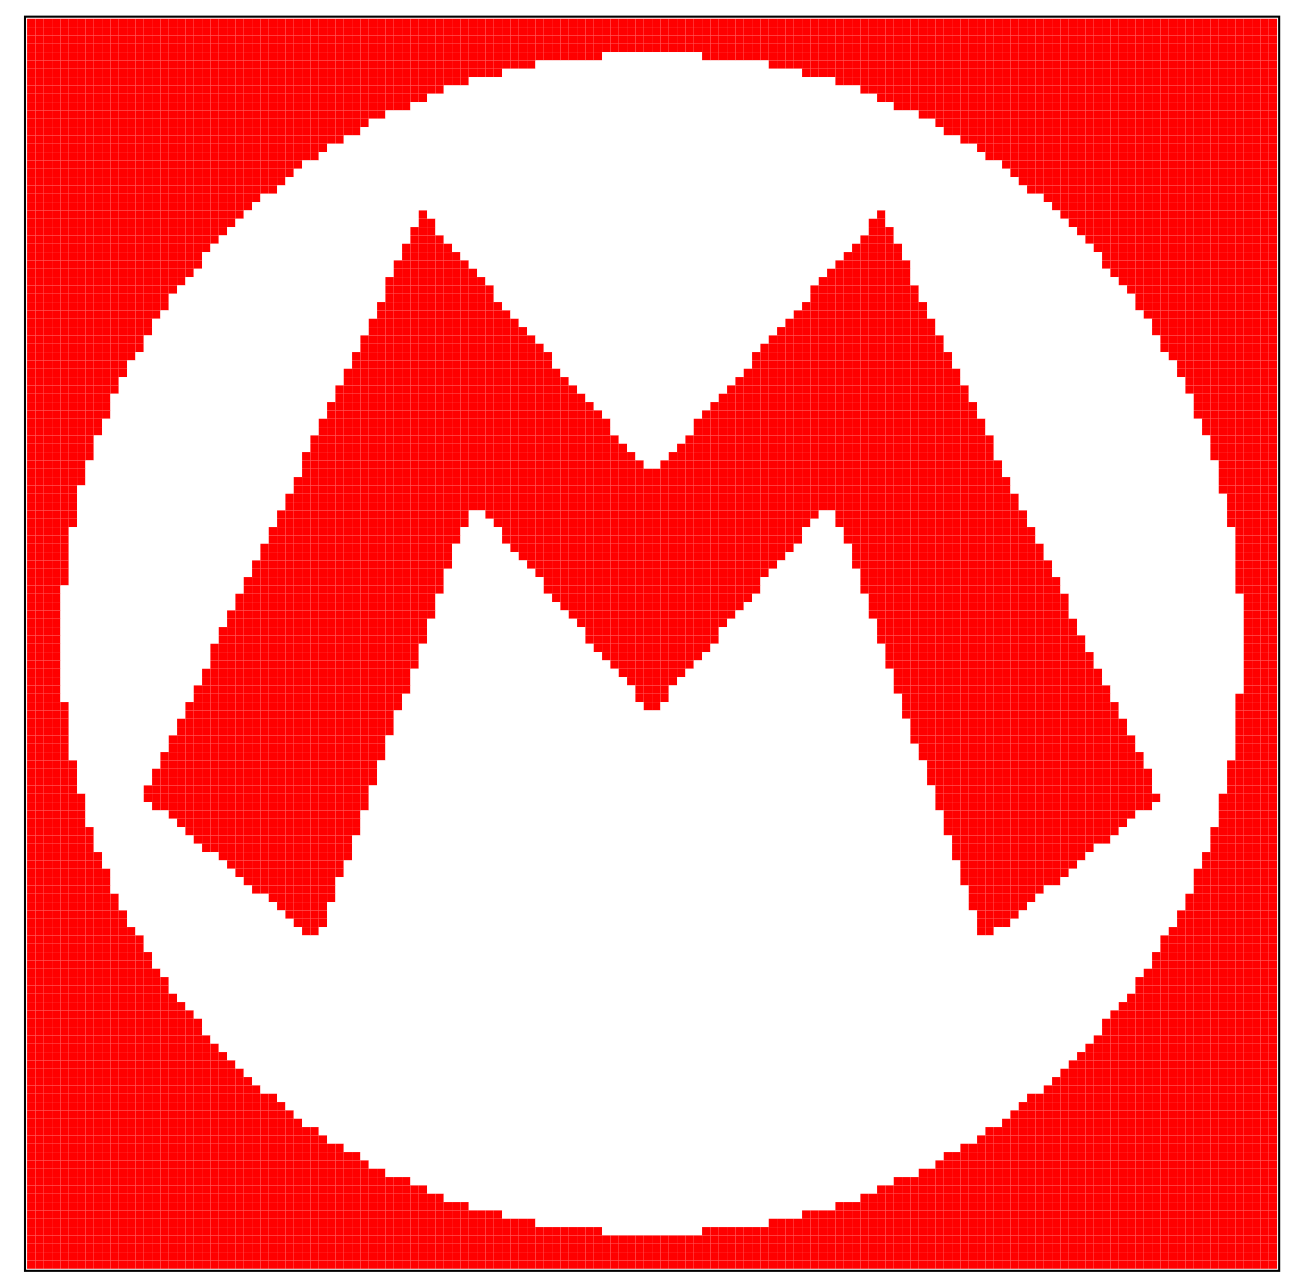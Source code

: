 digraph matriz_9
{
	node[shape = plaintext];
		//Nodos internos
		capa_9[label = <<TABLE BORDER = "1" CELLBORDER = "0" CELLSPACING = "0">
		<TR > <TD BGCOLOR = "#ff0000"></TD>	<TD BGCOLOR = "#ff0000"></TD>	<TD BGCOLOR = "#ff0000"></TD>	<TD BGCOLOR = "#ff0000"></TD>	<TD BGCOLOR = "#ff0000"></TD>	<TD BGCOLOR = "#ff0000"></TD>	<TD BGCOLOR = "#ff0000"></TD>	<TD BGCOLOR = "#ff0000"></TD>	<TD BGCOLOR = "#ff0000"></TD>	<TD BGCOLOR = "#ff0000"></TD>	<TD BGCOLOR = "#ff0000"></TD>	<TD BGCOLOR = "#ff0000"></TD>	<TD BGCOLOR = "#ff0000"></TD>	<TD BGCOLOR = "#ff0000"></TD>	<TD BGCOLOR = "#ff0000"></TD>	<TD BGCOLOR = "#ff0000"></TD>	<TD BGCOLOR = "#ff0000"></TD>	<TD BGCOLOR = "#ff0000"></TD>	<TD BGCOLOR = "#ff0000"></TD>	<TD BGCOLOR = "#ff0000"></TD>	<TD BGCOLOR = "#ff0000"></TD>	<TD BGCOLOR = "#ff0000"></TD>	<TD BGCOLOR = "#ff0000"></TD>	<TD BGCOLOR = "#ff0000"></TD>	<TD BGCOLOR = "#ff0000"></TD>	<TD BGCOLOR = "#ff0000"></TD>	<TD BGCOLOR = "#ff0000"></TD>	<TD BGCOLOR = "#ff0000"></TD>	<TD BGCOLOR = "#ff0000"></TD>	<TD BGCOLOR = "#ff0000"></TD>	<TD BGCOLOR = "#ff0000"></TD>	<TD BGCOLOR = "#ff0000"></TD>	<TD BGCOLOR = "#ff0000"></TD>	<TD BGCOLOR = "#ff0000"></TD>	<TD BGCOLOR = "#ff0000"></TD>	<TD BGCOLOR = "#ff0000"></TD>	<TD BGCOLOR = "#ff0000"></TD>	<TD BGCOLOR = "#ff0000"></TD>	<TD BGCOLOR = "#ff0000"></TD>	<TD BGCOLOR = "#ff0000"></TD>	<TD BGCOLOR = "#ff0000"></TD>	<TD BGCOLOR = "#ff0000"></TD>	<TD BGCOLOR = "#ff0000"></TD>	<TD BGCOLOR = "#ff0000"></TD>	<TD BGCOLOR = "#ff0000"></TD>	<TD BGCOLOR = "#ff0000"></TD>	<TD BGCOLOR = "#ff0000"></TD>	<TD BGCOLOR = "#ff0000"></TD>	<TD BGCOLOR = "#ff0000"></TD>	<TD BGCOLOR = "#ff0000"></TD>	<TD BGCOLOR = "#ff0000"></TD>	<TD BGCOLOR = "#ff0000"></TD>	<TD BGCOLOR = "#ff0000"></TD>	<TD BGCOLOR = "#ff0000"></TD>	<TD BGCOLOR = "#ff0000"></TD>	<TD BGCOLOR = "#ff0000"></TD>	<TD BGCOLOR = "#ff0000"></TD>	<TD BGCOLOR = "#ff0000"></TD>	<TD BGCOLOR = "#ff0000"></TD>	<TD BGCOLOR = "#ff0000"></TD>	<TD BGCOLOR = "#ff0000"></TD>	<TD BGCOLOR = "#ff0000"></TD>	<TD BGCOLOR = "#ff0000"></TD>	<TD BGCOLOR = "#ff0000"></TD>	<TD BGCOLOR = "#ff0000"></TD>	<TD BGCOLOR = "#ff0000"></TD>	<TD BGCOLOR = "#ff0000"></TD>	<TD BGCOLOR = "#ff0000"></TD>	<TD BGCOLOR = "#ff0000"></TD>	<TD BGCOLOR = "#ff0000"></TD>	<TD BGCOLOR = "#ff0000"></TD>	<TD BGCOLOR = "#ff0000"></TD>	<TD BGCOLOR = "#ff0000"></TD>	<TD BGCOLOR = "#ff0000"></TD>	<TD BGCOLOR = "#ff0000"></TD>	<TD BGCOLOR = "#ff0000"></TD>	<TD BGCOLOR = "#ff0000"></TD>	<TD BGCOLOR = "#ff0000"></TD>	<TD BGCOLOR = "#ff0000"></TD>	<TD BGCOLOR = "#ff0000"></TD>	<TD BGCOLOR = "#ff0000"></TD>	<TD BGCOLOR = "#ff0000"></TD>	<TD BGCOLOR = "#ff0000"></TD>	<TD BGCOLOR = "#ff0000"></TD>	<TD BGCOLOR = "#ff0000"></TD>	<TD BGCOLOR = "#ff0000"></TD>	<TD BGCOLOR = "#ff0000"></TD>	<TD BGCOLOR = "#ff0000"></TD>	<TD BGCOLOR = "#ff0000"></TD>	<TD BGCOLOR = "#ff0000"></TD>	<TD BGCOLOR = "#ff0000"></TD>	<TD BGCOLOR = "#ff0000"></TD>	<TD BGCOLOR = "#ff0000"></TD>	<TD BGCOLOR = "#ff0000"></TD>	<TD BGCOLOR = "#ff0000"></TD>	<TD BGCOLOR = "#ff0000"></TD>	<TD BGCOLOR = "#ff0000"></TD>	<TD BGCOLOR = "#ff0000"></TD>	<TD BGCOLOR = "#ff0000"></TD>	<TD BGCOLOR = "#ff0000"></TD>	<TD BGCOLOR = "#ff0000"></TD>	<TD BGCOLOR = "#ff0000"></TD>	<TD BGCOLOR = "#ff0000"></TD>	<TD BGCOLOR = "#ff0000"></TD>	<TD BGCOLOR = "#ff0000"></TD>	<TD BGCOLOR = "#ff0000"></TD>	<TD BGCOLOR = "#ff0000"></TD>	<TD BGCOLOR = "#ff0000"></TD>	<TD BGCOLOR = "#ff0000"></TD>	<TD BGCOLOR = "#ff0000"></TD>	<TD BGCOLOR = "#ff0000"></TD>	<TD BGCOLOR = "#ff0000"></TD>	<TD BGCOLOR = "#ff0000"></TD>	<TD BGCOLOR = "#ff0000"></TD>	<TD BGCOLOR = "#ff0000"></TD>	<TD BGCOLOR = "#ff0000"></TD>	<TD BGCOLOR = "#ff0000"></TD>	<TD BGCOLOR = "#ff0000"></TD>	<TD BGCOLOR = "#ff0000"></TD>	<TD BGCOLOR = "#ff0000"></TD>	<TD BGCOLOR = "#ff0000"></TD>	<TD BGCOLOR = "#ff0000"></TD>	<TD BGCOLOR = "#ff0000"></TD>	<TD BGCOLOR = "#ff0000"></TD>	<TD BGCOLOR = "#ff0000"></TD>	<TD BGCOLOR = "#ff0000"></TD>	<TD BGCOLOR = "#ff0000"></TD>	<TD BGCOLOR = "#ff0000"></TD>	<TD BGCOLOR = "#ff0000"></TD>	<TD BGCOLOR = "#ff0000"></TD>	<TD BGCOLOR = "#ff0000"></TD>	<TD BGCOLOR = "#ff0000"></TD>	<TD BGCOLOR = "#ff0000"></TD>	<TD BGCOLOR = "#ff0000"></TD>	<TD BGCOLOR = "#ff0000"></TD>	<TD BGCOLOR = "#ff0000"></TD>	<TD BGCOLOR = "#ff0000"></TD>	<TD BGCOLOR = "#ff0000"></TD>	<TD BGCOLOR = "#ff0000"></TD>	<TD BGCOLOR = "#ff0000"></TD>	<TD BGCOLOR = "#ff0000"></TD>	<TD BGCOLOR = "#ff0000"></TD>	<TD BGCOLOR = "#ff0000"></TD>	<TD BGCOLOR = "#ff0000"></TD>	<TD BGCOLOR = "#ff0000"></TD>	<TD BGCOLOR = "#ff0000"></TD>	<TD BGCOLOR = "#ff0000"></TD>	<TD BGCOLOR = "#ff0000"></TD>	<TD BGCOLOR = "#ff0000"></TD>	<TD BGCOLOR = "#ff0000"></TD>	 </TR>
		<TR > <TD BGCOLOR = "#ff0000"></TD>	<TD BGCOLOR = "#ff0000"></TD>	<TD BGCOLOR = "#ff0000"></TD>	<TD BGCOLOR = "#ff0000"></TD>	<TD BGCOLOR = "#ff0000"></TD>	<TD BGCOLOR = "#ff0000"></TD>	<TD BGCOLOR = "#ff0000"></TD>	<TD BGCOLOR = "#ff0000"></TD>	<TD BGCOLOR = "#ff0000"></TD>	<TD BGCOLOR = "#ff0000"></TD>	<TD BGCOLOR = "#ff0000"></TD>	<TD BGCOLOR = "#ff0000"></TD>	<TD BGCOLOR = "#ff0000"></TD>	<TD BGCOLOR = "#ff0000"></TD>	<TD BGCOLOR = "#ff0000"></TD>	<TD BGCOLOR = "#ff0000"></TD>	<TD BGCOLOR = "#ff0000"></TD>	<TD BGCOLOR = "#ff0000"></TD>	<TD BGCOLOR = "#ff0000"></TD>	<TD BGCOLOR = "#ff0000"></TD>	<TD BGCOLOR = "#ff0000"></TD>	<TD BGCOLOR = "#ff0000"></TD>	<TD BGCOLOR = "#ff0000"></TD>	<TD BGCOLOR = "#ff0000"></TD>	<TD BGCOLOR = "#ff0000"></TD>	<TD BGCOLOR = "#ff0000"></TD>	<TD BGCOLOR = "#ff0000"></TD>	<TD BGCOLOR = "#ff0000"></TD>	<TD BGCOLOR = "#ff0000"></TD>	<TD BGCOLOR = "#ff0000"></TD>	<TD BGCOLOR = "#ff0000"></TD>	<TD BGCOLOR = "#ff0000"></TD>	<TD BGCOLOR = "#ff0000"></TD>	<TD BGCOLOR = "#ff0000"></TD>	<TD BGCOLOR = "#ff0000"></TD>	<TD BGCOLOR = "#ff0000"></TD>	<TD BGCOLOR = "#ff0000"></TD>	<TD BGCOLOR = "#ff0000"></TD>	<TD BGCOLOR = "#ff0000"></TD>	<TD BGCOLOR = "#ff0000"></TD>	<TD BGCOLOR = "#ff0000"></TD>	<TD BGCOLOR = "#ff0000"></TD>	<TD BGCOLOR = "#ff0000"></TD>	<TD BGCOLOR = "#ff0000"></TD>	<TD BGCOLOR = "#ff0000"></TD>	<TD BGCOLOR = "#ff0000"></TD>	<TD BGCOLOR = "#ff0000"></TD>	<TD BGCOLOR = "#ff0000"></TD>	<TD BGCOLOR = "#ff0000"></TD>	<TD BGCOLOR = "#ff0000"></TD>	<TD BGCOLOR = "#ff0000"></TD>	<TD BGCOLOR = "#ff0000"></TD>	<TD BGCOLOR = "#ff0000"></TD>	<TD BGCOLOR = "#ff0000"></TD>	<TD BGCOLOR = "#ff0000"></TD>	<TD BGCOLOR = "#ff0000"></TD>	<TD BGCOLOR = "#ff0000"></TD>	<TD BGCOLOR = "#ff0000"></TD>	<TD BGCOLOR = "#ff0000"></TD>	<TD BGCOLOR = "#ff0000"></TD>	<TD BGCOLOR = "#ff0000"></TD>	<TD BGCOLOR = "#ff0000"></TD>	<TD BGCOLOR = "#ff0000"></TD>	<TD BGCOLOR = "#ff0000"></TD>	<TD BGCOLOR = "#ff0000"></TD>	<TD BGCOLOR = "#ff0000"></TD>	<TD BGCOLOR = "#ff0000"></TD>	<TD BGCOLOR = "#ff0000"></TD>	<TD BGCOLOR = "#ff0000"></TD>	<TD BGCOLOR = "#ff0000"></TD>	<TD BGCOLOR = "#ff0000"></TD>	<TD BGCOLOR = "#ff0000"></TD>	<TD BGCOLOR = "#ff0000"></TD>	<TD BGCOLOR = "#ff0000"></TD>	<TD BGCOLOR = "#ff0000"></TD>	<TD BGCOLOR = "#ff0000"></TD>	<TD BGCOLOR = "#ff0000"></TD>	<TD BGCOLOR = "#ff0000"></TD>	<TD BGCOLOR = "#ff0000"></TD>	<TD BGCOLOR = "#ff0000"></TD>	<TD BGCOLOR = "#ff0000"></TD>	<TD BGCOLOR = "#ff0000"></TD>	<TD BGCOLOR = "#ff0000"></TD>	<TD BGCOLOR = "#ff0000"></TD>	<TD BGCOLOR = "#ff0000"></TD>	<TD BGCOLOR = "#ff0000"></TD>	<TD BGCOLOR = "#ff0000"></TD>	<TD BGCOLOR = "#ff0000"></TD>	<TD BGCOLOR = "#ff0000"></TD>	<TD BGCOLOR = "#ff0000"></TD>	<TD BGCOLOR = "#ff0000"></TD>	<TD BGCOLOR = "#ff0000"></TD>	<TD BGCOLOR = "#ff0000"></TD>	<TD BGCOLOR = "#ff0000"></TD>	<TD BGCOLOR = "#ff0000"></TD>	<TD BGCOLOR = "#ff0000"></TD>	<TD BGCOLOR = "#ff0000"></TD>	<TD BGCOLOR = "#ff0000"></TD>	<TD BGCOLOR = "#ff0000"></TD>	<TD BGCOLOR = "#ff0000"></TD>	<TD BGCOLOR = "#ff0000"></TD>	<TD BGCOLOR = "#ff0000"></TD>	<TD BGCOLOR = "#ff0000"></TD>	<TD BGCOLOR = "#ff0000"></TD>	<TD BGCOLOR = "#ff0000"></TD>	<TD BGCOLOR = "#ff0000"></TD>	<TD BGCOLOR = "#ff0000"></TD>	<TD BGCOLOR = "#ff0000"></TD>	<TD BGCOLOR = "#ff0000"></TD>	<TD BGCOLOR = "#ff0000"></TD>	<TD BGCOLOR = "#ff0000"></TD>	<TD BGCOLOR = "#ff0000"></TD>	<TD BGCOLOR = "#ff0000"></TD>	<TD BGCOLOR = "#ff0000"></TD>	<TD BGCOLOR = "#ff0000"></TD>	<TD BGCOLOR = "#ff0000"></TD>	<TD BGCOLOR = "#ff0000"></TD>	<TD BGCOLOR = "#ff0000"></TD>	<TD BGCOLOR = "#ff0000"></TD>	<TD BGCOLOR = "#ff0000"></TD>	<TD BGCOLOR = "#ff0000"></TD>	<TD BGCOLOR = "#ff0000"></TD>	<TD BGCOLOR = "#ff0000"></TD>	<TD BGCOLOR = "#ff0000"></TD>	<TD BGCOLOR = "#ff0000"></TD>	<TD BGCOLOR = "#ff0000"></TD>	<TD BGCOLOR = "#ff0000"></TD>	<TD BGCOLOR = "#ff0000"></TD>	<TD BGCOLOR = "#ff0000"></TD>	<TD BGCOLOR = "#ff0000"></TD>	<TD BGCOLOR = "#ff0000"></TD>	<TD BGCOLOR = "#ff0000"></TD>	<TD BGCOLOR = "#ff0000"></TD>	<TD BGCOLOR = "#ff0000"></TD>	<TD BGCOLOR = "#ff0000"></TD>	<TD BGCOLOR = "#ff0000"></TD>	<TD BGCOLOR = "#ff0000"></TD>	<TD BGCOLOR = "#ff0000"></TD>	<TD BGCOLOR = "#ff0000"></TD>	<TD BGCOLOR = "#ff0000"></TD>	<TD BGCOLOR = "#ff0000"></TD>	<TD BGCOLOR = "#ff0000"></TD>	<TD BGCOLOR = "#ff0000"></TD>	<TD BGCOLOR = "#ff0000"></TD>	<TD BGCOLOR = "#ff0000"></TD>	<TD BGCOLOR = "#ff0000"></TD>	<TD BGCOLOR = "#ff0000"></TD>	<TD BGCOLOR = "#ff0000"></TD>	<TD BGCOLOR = "#ff0000"></TD>	<TD BGCOLOR = "#ff0000"></TD>	 </TR>
		<TR > <TD BGCOLOR = "#ff0000"></TD>	<TD BGCOLOR = "#ff0000"></TD>	<TD BGCOLOR = "#ff0000"></TD>	<TD BGCOLOR = "#ff0000"></TD>	<TD BGCOLOR = "#ff0000"></TD>	<TD BGCOLOR = "#ff0000"></TD>	<TD BGCOLOR = "#ff0000"></TD>	<TD BGCOLOR = "#ff0000"></TD>	<TD BGCOLOR = "#ff0000"></TD>	<TD BGCOLOR = "#ff0000"></TD>	<TD BGCOLOR = "#ff0000"></TD>	<TD BGCOLOR = "#ff0000"></TD>	<TD BGCOLOR = "#ff0000"></TD>	<TD BGCOLOR = "#ff0000"></TD>	<TD BGCOLOR = "#ff0000"></TD>	<TD BGCOLOR = "#ff0000"></TD>	<TD BGCOLOR = "#ff0000"></TD>	<TD BGCOLOR = "#ff0000"></TD>	<TD BGCOLOR = "#ff0000"></TD>	<TD BGCOLOR = "#ff0000"></TD>	<TD BGCOLOR = "#ff0000"></TD>	<TD BGCOLOR = "#ff0000"></TD>	<TD BGCOLOR = "#ff0000"></TD>	<TD BGCOLOR = "#ff0000"></TD>	<TD BGCOLOR = "#ff0000"></TD>	<TD BGCOLOR = "#ff0000"></TD>	<TD BGCOLOR = "#ff0000"></TD>	<TD BGCOLOR = "#ff0000"></TD>	<TD BGCOLOR = "#ff0000"></TD>	<TD BGCOLOR = "#ff0000"></TD>	<TD BGCOLOR = "#ff0000"></TD>	<TD BGCOLOR = "#ff0000"></TD>	<TD BGCOLOR = "#ff0000"></TD>	<TD BGCOLOR = "#ff0000"></TD>	<TD BGCOLOR = "#ff0000"></TD>	<TD BGCOLOR = "#ff0000"></TD>	<TD BGCOLOR = "#ff0000"></TD>	<TD BGCOLOR = "#ff0000"></TD>	<TD BGCOLOR = "#ff0000"></TD>	<TD BGCOLOR = "#ff0000"></TD>	<TD BGCOLOR = "#ff0000"></TD>	<TD BGCOLOR = "#ff0000"></TD>	<TD BGCOLOR = "#ff0000"></TD>	<TD BGCOLOR = "#ff0000"></TD>	<TD BGCOLOR = "#ff0000"></TD>	<TD BGCOLOR = "#ff0000"></TD>	<TD BGCOLOR = "#ff0000"></TD>	<TD BGCOLOR = "#ff0000"></TD>	<TD BGCOLOR = "#ff0000"></TD>	<TD BGCOLOR = "#ff0000"></TD>	<TD BGCOLOR = "#ff0000"></TD>	<TD BGCOLOR = "#ff0000"></TD>	<TD BGCOLOR = "#ff0000"></TD>	<TD BGCOLOR = "#ff0000"></TD>	<TD BGCOLOR = "#ff0000"></TD>	<TD BGCOLOR = "#ff0000"></TD>	<TD BGCOLOR = "#ff0000"></TD>	<TD BGCOLOR = "#ff0000"></TD>	<TD BGCOLOR = "#ff0000"></TD>	<TD BGCOLOR = "#ff0000"></TD>	<TD BGCOLOR = "#ff0000"></TD>	<TD BGCOLOR = "#ff0000"></TD>	<TD BGCOLOR = "#ff0000"></TD>	<TD BGCOLOR = "#ff0000"></TD>	<TD BGCOLOR = "#ff0000"></TD>	<TD BGCOLOR = "#ff0000"></TD>	<TD BGCOLOR = "#ff0000"></TD>	<TD BGCOLOR = "#ff0000"></TD>	<TD BGCOLOR = "#ff0000"></TD>	<TD BGCOLOR = "#ff0000"></TD>	<TD BGCOLOR = "#ff0000"></TD>	<TD BGCOLOR = "#ff0000"></TD>	<TD BGCOLOR = "#ff0000"></TD>	<TD BGCOLOR = "#ff0000"></TD>	<TD BGCOLOR = "#ff0000"></TD>	<TD BGCOLOR = "#ff0000"></TD>	<TD BGCOLOR = "#ff0000"></TD>	<TD BGCOLOR = "#ff0000"></TD>	<TD BGCOLOR = "#ff0000"></TD>	<TD BGCOLOR = "#ff0000"></TD>	<TD BGCOLOR = "#ff0000"></TD>	<TD BGCOLOR = "#ff0000"></TD>	<TD BGCOLOR = "#ff0000"></TD>	<TD BGCOLOR = "#ff0000"></TD>	<TD BGCOLOR = "#ff0000"></TD>	<TD BGCOLOR = "#ff0000"></TD>	<TD BGCOLOR = "#ff0000"></TD>	<TD BGCOLOR = "#ff0000"></TD>	<TD BGCOLOR = "#ff0000"></TD>	<TD BGCOLOR = "#ff0000"></TD>	<TD BGCOLOR = "#ff0000"></TD>	<TD BGCOLOR = "#ff0000"></TD>	<TD BGCOLOR = "#ff0000"></TD>	<TD BGCOLOR = "#ff0000"></TD>	<TD BGCOLOR = "#ff0000"></TD>	<TD BGCOLOR = "#ff0000"></TD>	<TD BGCOLOR = "#ff0000"></TD>	<TD BGCOLOR = "#ff0000"></TD>	<TD BGCOLOR = "#ff0000"></TD>	<TD BGCOLOR = "#ff0000"></TD>	<TD BGCOLOR = "#ff0000"></TD>	<TD BGCOLOR = "#ff0000"></TD>	<TD BGCOLOR = "#ff0000"></TD>	<TD BGCOLOR = "#ff0000"></TD>	<TD BGCOLOR = "#ff0000"></TD>	<TD BGCOLOR = "#ff0000"></TD>	<TD BGCOLOR = "#ff0000"></TD>	<TD BGCOLOR = "#ff0000"></TD>	<TD BGCOLOR = "#ff0000"></TD>	<TD BGCOLOR = "#ff0000"></TD>	<TD BGCOLOR = "#ff0000"></TD>	<TD BGCOLOR = "#ff0000"></TD>	<TD BGCOLOR = "#ff0000"></TD>	<TD BGCOLOR = "#ff0000"></TD>	<TD BGCOLOR = "#ff0000"></TD>	<TD BGCOLOR = "#ff0000"></TD>	<TD BGCOLOR = "#ff0000"></TD>	<TD BGCOLOR = "#ff0000"></TD>	<TD BGCOLOR = "#ff0000"></TD>	<TD BGCOLOR = "#ff0000"></TD>	<TD BGCOLOR = "#ff0000"></TD>	<TD BGCOLOR = "#ff0000"></TD>	<TD BGCOLOR = "#ff0000"></TD>	<TD BGCOLOR = "#ff0000"></TD>	<TD BGCOLOR = "#ff0000"></TD>	<TD BGCOLOR = "#ff0000"></TD>	<TD BGCOLOR = "#ff0000"></TD>	<TD BGCOLOR = "#ff0000"></TD>	<TD BGCOLOR = "#ff0000"></TD>	<TD BGCOLOR = "#ff0000"></TD>	<TD BGCOLOR = "#ff0000"></TD>	<TD BGCOLOR = "#ff0000"></TD>	<TD BGCOLOR = "#ff0000"></TD>	<TD BGCOLOR = "#ff0000"></TD>	<TD BGCOLOR = "#ff0000"></TD>	<TD BGCOLOR = "#ff0000"></TD>	<TD BGCOLOR = "#ff0000"></TD>	<TD BGCOLOR = "#ff0000"></TD>	<TD BGCOLOR = "#ff0000"></TD>	<TD BGCOLOR = "#ff0000"></TD>	<TD BGCOLOR = "#ff0000"></TD>	<TD BGCOLOR = "#ff0000"></TD>	<TD BGCOLOR = "#ff0000"></TD>	<TD BGCOLOR = "#ff0000"></TD>	<TD BGCOLOR = "#ff0000"></TD>	<TD BGCOLOR = "#ff0000"></TD>	<TD BGCOLOR = "#ff0000"></TD>	<TD BGCOLOR = "#ff0000"></TD>	<TD BGCOLOR = "#ff0000"></TD>	<TD BGCOLOR = "#ff0000"></TD>	 </TR>
		<TR > <TD BGCOLOR = "#ff0000"></TD>	<TD BGCOLOR = "#ff0000"></TD>	<TD BGCOLOR = "#ff0000"></TD>	<TD BGCOLOR = "#ff0000"></TD>	<TD BGCOLOR = "#ff0000"></TD>	<TD BGCOLOR = "#ff0000"></TD>	<TD BGCOLOR = "#ff0000"></TD>	<TD BGCOLOR = "#ff0000"></TD>	<TD BGCOLOR = "#ff0000"></TD>	<TD BGCOLOR = "#ff0000"></TD>	<TD BGCOLOR = "#ff0000"></TD>	<TD BGCOLOR = "#ff0000"></TD>	<TD BGCOLOR = "#ff0000"></TD>	<TD BGCOLOR = "#ff0000"></TD>	<TD BGCOLOR = "#ff0000"></TD>	<TD BGCOLOR = "#ff0000"></TD>	<TD BGCOLOR = "#ff0000"></TD>	<TD BGCOLOR = "#ff0000"></TD>	<TD BGCOLOR = "#ff0000"></TD>	<TD BGCOLOR = "#ff0000"></TD>	<TD BGCOLOR = "#ff0000"></TD>	<TD BGCOLOR = "#ff0000"></TD>	<TD BGCOLOR = "#ff0000"></TD>	<TD BGCOLOR = "#ff0000"></TD>	<TD BGCOLOR = "#ff0000"></TD>	<TD BGCOLOR = "#ff0000"></TD>	<TD BGCOLOR = "#ff0000"></TD>	<TD BGCOLOR = "#ff0000"></TD>	<TD BGCOLOR = "#ff0000"></TD>	<TD BGCOLOR = "#ff0000"></TD>	<TD BGCOLOR = "#ff0000"></TD>	<TD BGCOLOR = "#ff0000"></TD>	<TD BGCOLOR = "#ff0000"></TD>	<TD BGCOLOR = "#ff0000"></TD>	<TD BGCOLOR = "#ff0000"></TD>	<TD BGCOLOR = "#ff0000"></TD>	<TD BGCOLOR = "#ff0000"></TD>	<TD BGCOLOR = "#ff0000"></TD>	<TD BGCOLOR = "#ff0000"></TD>	<TD BGCOLOR = "#ff0000"></TD>	<TD BGCOLOR = "#ff0000"></TD>	<TD BGCOLOR = "#ff0000"></TD>	<TD BGCOLOR = "#ff0000"></TD>	<TD BGCOLOR = "#ff0000"></TD>	<TD BGCOLOR = "#ff0000"></TD>	<TD BGCOLOR = "#ff0000"></TD>	<TD BGCOLOR = "#ff0000"></TD>	<TD BGCOLOR = "#ff0000"></TD>	<TD BGCOLOR = "#ff0000"></TD>	<TD BGCOLOR = "#ff0000"></TD>	<TD BGCOLOR = "#ff0000"></TD>	<TD BGCOLOR = "#ff0000"></TD>	<TD BGCOLOR = "#ff0000"></TD>	<TD BGCOLOR = "#ff0000"></TD>	<TD BGCOLOR = "#ff0000"></TD>	<TD BGCOLOR = "#ff0000"></TD>	<TD BGCOLOR = "#ff0000"></TD>	<TD BGCOLOR = "#ff0000"></TD>	<TD BGCOLOR = "#ff0000"></TD>	<TD BGCOLOR = "#ff0000"></TD>	<TD BGCOLOR = "#ff0000"></TD>	<TD BGCOLOR = "#ff0000"></TD>	<TD BGCOLOR = "#ff0000"></TD>	<TD BGCOLOR = "#ff0000"></TD>	<TD BGCOLOR = "#ff0000"></TD>	<TD BGCOLOR = "#ff0000"></TD>	<TD BGCOLOR = "#ff0000"></TD>	<TD BGCOLOR = "#ff0000"></TD>	<TD BGCOLOR = "#ff0000"></TD>	<TD BGCOLOR = "#ff0000"></TD>	<TD BGCOLOR = "#ff0000"></TD>	<TD BGCOLOR = "#ff0000"></TD>	<TD BGCOLOR = "#ff0000"></TD>	<TD BGCOLOR = "#ff0000"></TD>	<TD BGCOLOR = "#ff0000"></TD>	<TD BGCOLOR = "#ff0000"></TD>	<TD BGCOLOR = "#ff0000"></TD>	<TD BGCOLOR = "#ff0000"></TD>	<TD BGCOLOR = "#ff0000"></TD>	<TD BGCOLOR = "#ff0000"></TD>	<TD BGCOLOR = "#ff0000"></TD>	<TD BGCOLOR = "#ff0000"></TD>	<TD BGCOLOR = "#ff0000"></TD>	<TD BGCOLOR = "#ff0000"></TD>	<TD BGCOLOR = "#ff0000"></TD>	<TD BGCOLOR = "#ff0000"></TD>	<TD BGCOLOR = "#ff0000"></TD>	<TD BGCOLOR = "#ff0000"></TD>	<TD BGCOLOR = "#ff0000"></TD>	<TD BGCOLOR = "#ff0000"></TD>	<TD BGCOLOR = "#ff0000"></TD>	<TD BGCOLOR = "#ff0000"></TD>	<TD BGCOLOR = "#ff0000"></TD>	<TD BGCOLOR = "#ff0000"></TD>	<TD BGCOLOR = "#ff0000"></TD>	<TD BGCOLOR = "#ff0000"></TD>	<TD BGCOLOR = "#ff0000"></TD>	<TD BGCOLOR = "#ff0000"></TD>	<TD BGCOLOR = "#ff0000"></TD>	<TD BGCOLOR = "#ff0000"></TD>	<TD BGCOLOR = "#ff0000"></TD>	<TD BGCOLOR = "#ff0000"></TD>	<TD BGCOLOR = "#ff0000"></TD>	<TD BGCOLOR = "#ff0000"></TD>	<TD BGCOLOR = "#ff0000"></TD>	<TD BGCOLOR = "#ff0000"></TD>	<TD BGCOLOR = "#ff0000"></TD>	<TD BGCOLOR = "#ff0000"></TD>	<TD BGCOLOR = "#ff0000"></TD>	<TD BGCOLOR = "#ff0000"></TD>	<TD BGCOLOR = "#ff0000"></TD>	<TD BGCOLOR = "#ff0000"></TD>	<TD BGCOLOR = "#ff0000"></TD>	<TD BGCOLOR = "#ff0000"></TD>	<TD BGCOLOR = "#ff0000"></TD>	<TD BGCOLOR = "#ff0000"></TD>	<TD BGCOLOR = "#ff0000"></TD>	<TD BGCOLOR = "#ff0000"></TD>	<TD BGCOLOR = "#ff0000"></TD>	<TD BGCOLOR = "#ff0000"></TD>	<TD BGCOLOR = "#ff0000"></TD>	<TD BGCOLOR = "#ff0000"></TD>	<TD BGCOLOR = "#ff0000"></TD>	<TD BGCOLOR = "#ff0000"></TD>	<TD BGCOLOR = "#ff0000"></TD>	<TD BGCOLOR = "#ff0000"></TD>	<TD BGCOLOR = "#ff0000"></TD>	<TD BGCOLOR = "#ff0000"></TD>	<TD BGCOLOR = "#ff0000"></TD>	<TD BGCOLOR = "#ff0000"></TD>	<TD BGCOLOR = "#ff0000"></TD>	<TD BGCOLOR = "#ff0000"></TD>	<TD BGCOLOR = "#ff0000"></TD>	<TD BGCOLOR = "#ff0000"></TD>	<TD BGCOLOR = "#ff0000"></TD>	<TD BGCOLOR = "#ff0000"></TD>	<TD BGCOLOR = "#ff0000"></TD>	<TD BGCOLOR = "#ff0000"></TD>	<TD BGCOLOR = "#ff0000"></TD>	<TD BGCOLOR = "#ff0000"></TD>	<TD BGCOLOR = "#ff0000"></TD>	<TD BGCOLOR = "#ff0000"></TD>	<TD BGCOLOR = "#ff0000"></TD>	<TD BGCOLOR = "#ff0000"></TD>	<TD BGCOLOR = "#ff0000"></TD>	<TD BGCOLOR = "#ff0000"></TD>	<TD BGCOLOR = "#ff0000"></TD>	<TD BGCOLOR = "#ff0000"></TD>	<TD BGCOLOR = "#ff0000"></TD>	<TD BGCOLOR = "#ff0000"></TD>	 </TR>
		<TR > <TD BGCOLOR = "#ff0000"></TD>	<TD BGCOLOR = "#ff0000"></TD>	<TD BGCOLOR = "#ff0000"></TD>	<TD BGCOLOR = "#ff0000"></TD>	<TD BGCOLOR = "#ff0000"></TD>	<TD BGCOLOR = "#ff0000"></TD>	<TD BGCOLOR = "#ff0000"></TD>	<TD BGCOLOR = "#ff0000"></TD>	<TD BGCOLOR = "#ff0000"></TD>	<TD BGCOLOR = "#ff0000"></TD>	<TD BGCOLOR = "#ff0000"></TD>	<TD BGCOLOR = "#ff0000"></TD>	<TD BGCOLOR = "#ff0000"></TD>	<TD BGCOLOR = "#ff0000"></TD>	<TD BGCOLOR = "#ff0000"></TD>	<TD BGCOLOR = "#ff0000"></TD>	<TD BGCOLOR = "#ff0000"></TD>	<TD BGCOLOR = "#ff0000"></TD>	<TD BGCOLOR = "#ff0000"></TD>	<TD BGCOLOR = "#ff0000"></TD>	<TD BGCOLOR = "#ff0000"></TD>	<TD BGCOLOR = "#ff0000"></TD>	<TD BGCOLOR = "#ff0000"></TD>	<TD BGCOLOR = "#ff0000"></TD>	<TD BGCOLOR = "#ff0000"></TD>	<TD BGCOLOR = "#ff0000"></TD>	<TD BGCOLOR = "#ff0000"></TD>	<TD BGCOLOR = "#ff0000"></TD>	<TD BGCOLOR = "#ff0000"></TD>	<TD BGCOLOR = "#ff0000"></TD>	<TD BGCOLOR = "#ff0000"></TD>	<TD BGCOLOR = "#ff0000"></TD>	<TD BGCOLOR = "#ff0000"></TD>	<TD BGCOLOR = "#ff0000"></TD>	<TD BGCOLOR = "#ff0000"></TD>	<TD BGCOLOR = "#ff0000"></TD>	<TD BGCOLOR = "#ff0000"></TD>	<TD BGCOLOR = "#ff0000"></TD>	<TD BGCOLOR = "#ff0000"></TD>	<TD BGCOLOR = "#ff0000"></TD>	<TD BGCOLOR = "#ff0000"></TD>	<TD BGCOLOR = "#ff0000"></TD>	<TD BGCOLOR = "#ff0000"></TD>	<TD BGCOLOR = "#ff0000"></TD>	<TD BGCOLOR = "#ff0000"></TD>	<TD BGCOLOR = "#ff0000"></TD>	<TD BGCOLOR = "#ff0000"></TD>	<TD BGCOLOR = "#ff0000"></TD>	<TD BGCOLOR = "#ff0000"></TD>	<TD BGCOLOR = "#ff0000"></TD>	<TD BGCOLOR = "#ff0000"></TD>	<TD BGCOLOR = "#ff0000"></TD>	<TD BGCOLOR = "#ff0000"></TD>	<TD BGCOLOR = "#ff0000"></TD>	<TD BGCOLOR = "#ff0000"></TD>	<TD BGCOLOR = "#ff0000"></TD>	<TD BGCOLOR = "#ff0000"></TD>	<TD BGCOLOR = "#ff0000"></TD>	<TD BGCOLOR = "#ff0000"></TD>	<TD BGCOLOR = "#ff0000"></TD>	<TD BGCOLOR = "#ff0000"></TD>	<TD BGCOLOR = "#ff0000"></TD>	<TD BGCOLOR = "#ff0000"></TD>	<TD BGCOLOR = "#ff0000"></TD>	<TD BGCOLOR = "#ff0000"></TD>	<TD BGCOLOR = "#ff0000"></TD>	<TD BGCOLOR = "#ff0000"></TD>	<TD BGCOLOR = "#ff0000"></TD>	<TD BGCOLOR = "#ff0000"></TD>	<TD BGCOLOR = "#FFFFFF"></TD>	<TD BGCOLOR = "#FFFFFF"></TD>	<TD BGCOLOR = "#FFFFFF"></TD>	<TD BGCOLOR = "#FFFFFF"></TD>	<TD BGCOLOR = "#FFFFFF"></TD>	<TD BGCOLOR = "#FFFFFF"></TD>	<TD BGCOLOR = "#FFFFFF"></TD>	<TD BGCOLOR = "#FFFFFF"></TD>	<TD BGCOLOR = "#FFFFFF"></TD>	<TD BGCOLOR = "#FFFFFF"></TD>	<TD BGCOLOR = "#FFFFFF"></TD>	<TD BGCOLOR = "#FFFFFF"></TD>	<TD BGCOLOR = "#ff0000"></TD>	<TD BGCOLOR = "#ff0000"></TD>	<TD BGCOLOR = "#ff0000"></TD>	<TD BGCOLOR = "#ff0000"></TD>	<TD BGCOLOR = "#ff0000"></TD>	<TD BGCOLOR = "#ff0000"></TD>	<TD BGCOLOR = "#ff0000"></TD>	<TD BGCOLOR = "#ff0000"></TD>	<TD BGCOLOR = "#ff0000"></TD>	<TD BGCOLOR = "#ff0000"></TD>	<TD BGCOLOR = "#ff0000"></TD>	<TD BGCOLOR = "#ff0000"></TD>	<TD BGCOLOR = "#ff0000"></TD>	<TD BGCOLOR = "#ff0000"></TD>	<TD BGCOLOR = "#ff0000"></TD>	<TD BGCOLOR = "#ff0000"></TD>	<TD BGCOLOR = "#ff0000"></TD>	<TD BGCOLOR = "#ff0000"></TD>	<TD BGCOLOR = "#ff0000"></TD>	<TD BGCOLOR = "#ff0000"></TD>	<TD BGCOLOR = "#ff0000"></TD>	<TD BGCOLOR = "#ff0000"></TD>	<TD BGCOLOR = "#ff0000"></TD>	<TD BGCOLOR = "#ff0000"></TD>	<TD BGCOLOR = "#ff0000"></TD>	<TD BGCOLOR = "#ff0000"></TD>	<TD BGCOLOR = "#ff0000"></TD>	<TD BGCOLOR = "#ff0000"></TD>	<TD BGCOLOR = "#ff0000"></TD>	<TD BGCOLOR = "#ff0000"></TD>	<TD BGCOLOR = "#ff0000"></TD>	<TD BGCOLOR = "#ff0000"></TD>	<TD BGCOLOR = "#ff0000"></TD>	<TD BGCOLOR = "#ff0000"></TD>	<TD BGCOLOR = "#ff0000"></TD>	<TD BGCOLOR = "#ff0000"></TD>	<TD BGCOLOR = "#ff0000"></TD>	<TD BGCOLOR = "#ff0000"></TD>	<TD BGCOLOR = "#ff0000"></TD>	<TD BGCOLOR = "#ff0000"></TD>	<TD BGCOLOR = "#ff0000"></TD>	<TD BGCOLOR = "#ff0000"></TD>	<TD BGCOLOR = "#ff0000"></TD>	<TD BGCOLOR = "#ff0000"></TD>	<TD BGCOLOR = "#ff0000"></TD>	<TD BGCOLOR = "#ff0000"></TD>	<TD BGCOLOR = "#ff0000"></TD>	<TD BGCOLOR = "#ff0000"></TD>	<TD BGCOLOR = "#ff0000"></TD>	<TD BGCOLOR = "#ff0000"></TD>	<TD BGCOLOR = "#ff0000"></TD>	<TD BGCOLOR = "#ff0000"></TD>	<TD BGCOLOR = "#ff0000"></TD>	<TD BGCOLOR = "#ff0000"></TD>	<TD BGCOLOR = "#ff0000"></TD>	<TD BGCOLOR = "#ff0000"></TD>	<TD BGCOLOR = "#ff0000"></TD>	<TD BGCOLOR = "#ff0000"></TD>	<TD BGCOLOR = "#ff0000"></TD>	<TD BGCOLOR = "#ff0000"></TD>	<TD BGCOLOR = "#ff0000"></TD>	<TD BGCOLOR = "#ff0000"></TD>	<TD BGCOLOR = "#ff0000"></TD>	<TD BGCOLOR = "#ff0000"></TD>	<TD BGCOLOR = "#ff0000"></TD>	<TD BGCOLOR = "#ff0000"></TD>	<TD BGCOLOR = "#ff0000"></TD>	<TD BGCOLOR = "#ff0000"></TD>	<TD BGCOLOR = "#ff0000"></TD>	 </TR>
		<TR > <TD BGCOLOR = "#ff0000"></TD>	<TD BGCOLOR = "#ff0000"></TD>	<TD BGCOLOR = "#ff0000"></TD>	<TD BGCOLOR = "#ff0000"></TD>	<TD BGCOLOR = "#ff0000"></TD>	<TD BGCOLOR = "#ff0000"></TD>	<TD BGCOLOR = "#ff0000"></TD>	<TD BGCOLOR = "#ff0000"></TD>	<TD BGCOLOR = "#ff0000"></TD>	<TD BGCOLOR = "#ff0000"></TD>	<TD BGCOLOR = "#ff0000"></TD>	<TD BGCOLOR = "#ff0000"></TD>	<TD BGCOLOR = "#ff0000"></TD>	<TD BGCOLOR = "#ff0000"></TD>	<TD BGCOLOR = "#ff0000"></TD>	<TD BGCOLOR = "#ff0000"></TD>	<TD BGCOLOR = "#ff0000"></TD>	<TD BGCOLOR = "#ff0000"></TD>	<TD BGCOLOR = "#ff0000"></TD>	<TD BGCOLOR = "#ff0000"></TD>	<TD BGCOLOR = "#ff0000"></TD>	<TD BGCOLOR = "#ff0000"></TD>	<TD BGCOLOR = "#ff0000"></TD>	<TD BGCOLOR = "#ff0000"></TD>	<TD BGCOLOR = "#ff0000"></TD>	<TD BGCOLOR = "#ff0000"></TD>	<TD BGCOLOR = "#ff0000"></TD>	<TD BGCOLOR = "#ff0000"></TD>	<TD BGCOLOR = "#ff0000"></TD>	<TD BGCOLOR = "#ff0000"></TD>	<TD BGCOLOR = "#ff0000"></TD>	<TD BGCOLOR = "#ff0000"></TD>	<TD BGCOLOR = "#ff0000"></TD>	<TD BGCOLOR = "#ff0000"></TD>	<TD BGCOLOR = "#ff0000"></TD>	<TD BGCOLOR = "#ff0000"></TD>	<TD BGCOLOR = "#ff0000"></TD>	<TD BGCOLOR = "#ff0000"></TD>	<TD BGCOLOR = "#ff0000"></TD>	<TD BGCOLOR = "#ff0000"></TD>	<TD BGCOLOR = "#ff0000"></TD>	<TD BGCOLOR = "#ff0000"></TD>	<TD BGCOLOR = "#ff0000"></TD>	<TD BGCOLOR = "#ff0000"></TD>	<TD BGCOLOR = "#ff0000"></TD>	<TD BGCOLOR = "#ff0000"></TD>	<TD BGCOLOR = "#ff0000"></TD>	<TD BGCOLOR = "#ff0000"></TD>	<TD BGCOLOR = "#ff0000"></TD>	<TD BGCOLOR = "#ff0000"></TD>	<TD BGCOLOR = "#ff0000"></TD>	<TD BGCOLOR = "#ff0000"></TD>	<TD BGCOLOR = "#ff0000"></TD>	<TD BGCOLOR = "#ff0000"></TD>	<TD BGCOLOR = "#ff0000"></TD>	<TD BGCOLOR = "#ff0000"></TD>	<TD BGCOLOR = "#ff0000"></TD>	<TD BGCOLOR = "#ff0000"></TD>	<TD BGCOLOR = "#ff0000"></TD>	<TD BGCOLOR = "#ff0000"></TD>	<TD BGCOLOR = "#ff0000"></TD>	<TD BGCOLOR = "#FFFFFF"></TD>	<TD BGCOLOR = "#FFFFFF"></TD>	<TD BGCOLOR = "#FFFFFF"></TD>	<TD BGCOLOR = "#FFFFFF"></TD>	<TD BGCOLOR = "#FFFFFF"></TD>	<TD BGCOLOR = "#FFFFFF"></TD>	<TD BGCOLOR = "#FFFFFF"></TD>	<TD BGCOLOR = "#FFFFFF"></TD>	<TD BGCOLOR = "#FFFFFF"></TD>	<TD BGCOLOR = "#FFFFFF"></TD>	<TD BGCOLOR = "#FFFFFF"></TD>	<TD BGCOLOR = "#FFFFFF"></TD>	<TD BGCOLOR = "#FFFFFF"></TD>	<TD BGCOLOR = "#FFFFFF"></TD>	<TD BGCOLOR = "#FFFFFF"></TD>	<TD BGCOLOR = "#FFFFFF"></TD>	<TD BGCOLOR = "#FFFFFF"></TD>	<TD BGCOLOR = "#FFFFFF"></TD>	<TD BGCOLOR = "#FFFFFF"></TD>	<TD BGCOLOR = "#FFFFFF"></TD>	<TD BGCOLOR = "#FFFFFF"></TD>	<TD BGCOLOR = "#FFFFFF"></TD>	<TD BGCOLOR = "#FFFFFF"></TD>	<TD BGCOLOR = "#FFFFFF"></TD>	<TD BGCOLOR = "#FFFFFF"></TD>	<TD BGCOLOR = "#FFFFFF"></TD>	<TD BGCOLOR = "#FFFFFF"></TD>	<TD BGCOLOR = "#FFFFFF"></TD>	<TD BGCOLOR = "#ff0000"></TD>	<TD BGCOLOR = "#ff0000"></TD>	<TD BGCOLOR = "#ff0000"></TD>	<TD BGCOLOR = "#ff0000"></TD>	<TD BGCOLOR = "#ff0000"></TD>	<TD BGCOLOR = "#ff0000"></TD>	<TD BGCOLOR = "#ff0000"></TD>	<TD BGCOLOR = "#ff0000"></TD>	<TD BGCOLOR = "#ff0000"></TD>	<TD BGCOLOR = "#ff0000"></TD>	<TD BGCOLOR = "#ff0000"></TD>	<TD BGCOLOR = "#ff0000"></TD>	<TD BGCOLOR = "#ff0000"></TD>	<TD BGCOLOR = "#ff0000"></TD>	<TD BGCOLOR = "#ff0000"></TD>	<TD BGCOLOR = "#ff0000"></TD>	<TD BGCOLOR = "#ff0000"></TD>	<TD BGCOLOR = "#ff0000"></TD>	<TD BGCOLOR = "#ff0000"></TD>	<TD BGCOLOR = "#ff0000"></TD>	<TD BGCOLOR = "#ff0000"></TD>	<TD BGCOLOR = "#ff0000"></TD>	<TD BGCOLOR = "#ff0000"></TD>	<TD BGCOLOR = "#ff0000"></TD>	<TD BGCOLOR = "#ff0000"></TD>	<TD BGCOLOR = "#ff0000"></TD>	<TD BGCOLOR = "#ff0000"></TD>	<TD BGCOLOR = "#ff0000"></TD>	<TD BGCOLOR = "#ff0000"></TD>	<TD BGCOLOR = "#ff0000"></TD>	<TD BGCOLOR = "#ff0000"></TD>	<TD BGCOLOR = "#ff0000"></TD>	<TD BGCOLOR = "#ff0000"></TD>	<TD BGCOLOR = "#ff0000"></TD>	<TD BGCOLOR = "#ff0000"></TD>	<TD BGCOLOR = "#ff0000"></TD>	<TD BGCOLOR = "#ff0000"></TD>	<TD BGCOLOR = "#ff0000"></TD>	<TD BGCOLOR = "#ff0000"></TD>	<TD BGCOLOR = "#ff0000"></TD>	<TD BGCOLOR = "#ff0000"></TD>	<TD BGCOLOR = "#ff0000"></TD>	<TD BGCOLOR = "#ff0000"></TD>	<TD BGCOLOR = "#ff0000"></TD>	<TD BGCOLOR = "#ff0000"></TD>	<TD BGCOLOR = "#ff0000"></TD>	<TD BGCOLOR = "#ff0000"></TD>	<TD BGCOLOR = "#ff0000"></TD>	<TD BGCOLOR = "#ff0000"></TD>	<TD BGCOLOR = "#ff0000"></TD>	<TD BGCOLOR = "#ff0000"></TD>	<TD BGCOLOR = "#ff0000"></TD>	<TD BGCOLOR = "#ff0000"></TD>	<TD BGCOLOR = "#ff0000"></TD>	<TD BGCOLOR = "#ff0000"></TD>	<TD BGCOLOR = "#ff0000"></TD>	<TD BGCOLOR = "#ff0000"></TD>	<TD BGCOLOR = "#ff0000"></TD>	<TD BGCOLOR = "#ff0000"></TD>	<TD BGCOLOR = "#ff0000"></TD>	<TD BGCOLOR = "#ff0000"></TD>	 </TR>
		<TR > <TD BGCOLOR = "#ff0000"></TD>	<TD BGCOLOR = "#ff0000"></TD>	<TD BGCOLOR = "#ff0000"></TD>	<TD BGCOLOR = "#ff0000"></TD>	<TD BGCOLOR = "#ff0000"></TD>	<TD BGCOLOR = "#ff0000"></TD>	<TD BGCOLOR = "#ff0000"></TD>	<TD BGCOLOR = "#ff0000"></TD>	<TD BGCOLOR = "#ff0000"></TD>	<TD BGCOLOR = "#ff0000"></TD>	<TD BGCOLOR = "#ff0000"></TD>	<TD BGCOLOR = "#ff0000"></TD>	<TD BGCOLOR = "#ff0000"></TD>	<TD BGCOLOR = "#ff0000"></TD>	<TD BGCOLOR = "#ff0000"></TD>	<TD BGCOLOR = "#ff0000"></TD>	<TD BGCOLOR = "#ff0000"></TD>	<TD BGCOLOR = "#ff0000"></TD>	<TD BGCOLOR = "#ff0000"></TD>	<TD BGCOLOR = "#ff0000"></TD>	<TD BGCOLOR = "#ff0000"></TD>	<TD BGCOLOR = "#ff0000"></TD>	<TD BGCOLOR = "#ff0000"></TD>	<TD BGCOLOR = "#ff0000"></TD>	<TD BGCOLOR = "#ff0000"></TD>	<TD BGCOLOR = "#ff0000"></TD>	<TD BGCOLOR = "#ff0000"></TD>	<TD BGCOLOR = "#ff0000"></TD>	<TD BGCOLOR = "#ff0000"></TD>	<TD BGCOLOR = "#ff0000"></TD>	<TD BGCOLOR = "#ff0000"></TD>	<TD BGCOLOR = "#ff0000"></TD>	<TD BGCOLOR = "#ff0000"></TD>	<TD BGCOLOR = "#ff0000"></TD>	<TD BGCOLOR = "#ff0000"></TD>	<TD BGCOLOR = "#ff0000"></TD>	<TD BGCOLOR = "#ff0000"></TD>	<TD BGCOLOR = "#ff0000"></TD>	<TD BGCOLOR = "#ff0000"></TD>	<TD BGCOLOR = "#ff0000"></TD>	<TD BGCOLOR = "#ff0000"></TD>	<TD BGCOLOR = "#ff0000"></TD>	<TD BGCOLOR = "#ff0000"></TD>	<TD BGCOLOR = "#ff0000"></TD>	<TD BGCOLOR = "#ff0000"></TD>	<TD BGCOLOR = "#ff0000"></TD>	<TD BGCOLOR = "#ff0000"></TD>	<TD BGCOLOR = "#ff0000"></TD>	<TD BGCOLOR = "#ff0000"></TD>	<TD BGCOLOR = "#ff0000"></TD>	<TD BGCOLOR = "#ff0000"></TD>	<TD BGCOLOR = "#ff0000"></TD>	<TD BGCOLOR = "#ff0000"></TD>	<TD BGCOLOR = "#ff0000"></TD>	<TD BGCOLOR = "#ff0000"></TD>	<TD BGCOLOR = "#ff0000"></TD>	<TD BGCOLOR = "#ff0000"></TD>	<TD BGCOLOR = "#FFFFFF"></TD>	<TD BGCOLOR = "#FFFFFF"></TD>	<TD BGCOLOR = "#FFFFFF"></TD>	<TD BGCOLOR = "#FFFFFF"></TD>	<TD BGCOLOR = "#FFFFFF"></TD>	<TD BGCOLOR = "#FFFFFF"></TD>	<TD BGCOLOR = "#FFFFFF"></TD>	<TD BGCOLOR = "#FFFFFF"></TD>	<TD BGCOLOR = "#FFFFFF"></TD>	<TD BGCOLOR = "#FFFFFF"></TD>	<TD BGCOLOR = "#FFFFFF"></TD>	<TD BGCOLOR = "#FFFFFF"></TD>	<TD BGCOLOR = "#FFFFFF"></TD>	<TD BGCOLOR = "#FFFFFF"></TD>	<TD BGCOLOR = "#FFFFFF"></TD>	<TD BGCOLOR = "#FFFFFF"></TD>	<TD BGCOLOR = "#FFFFFF"></TD>	<TD BGCOLOR = "#FFFFFF"></TD>	<TD BGCOLOR = "#FFFFFF"></TD>	<TD BGCOLOR = "#FFFFFF"></TD>	<TD BGCOLOR = "#FFFFFF"></TD>	<TD BGCOLOR = "#FFFFFF"></TD>	<TD BGCOLOR = "#FFFFFF"></TD>	<TD BGCOLOR = "#FFFFFF"></TD>	<TD BGCOLOR = "#FFFFFF"></TD>	<TD BGCOLOR = "#FFFFFF"></TD>	<TD BGCOLOR = "#FFFFFF"></TD>	<TD BGCOLOR = "#FFFFFF"></TD>	<TD BGCOLOR = "#FFFFFF"></TD>	<TD BGCOLOR = "#FFFFFF"></TD>	<TD BGCOLOR = "#FFFFFF"></TD>	<TD BGCOLOR = "#FFFFFF"></TD>	<TD BGCOLOR = "#FFFFFF"></TD>	<TD BGCOLOR = "#FFFFFF"></TD>	<TD BGCOLOR = "#FFFFFF"></TD>	<TD BGCOLOR = "#FFFFFF"></TD>	<TD BGCOLOR = "#ff0000"></TD>	<TD BGCOLOR = "#ff0000"></TD>	<TD BGCOLOR = "#ff0000"></TD>	<TD BGCOLOR = "#ff0000"></TD>	<TD BGCOLOR = "#ff0000"></TD>	<TD BGCOLOR = "#ff0000"></TD>	<TD BGCOLOR = "#ff0000"></TD>	<TD BGCOLOR = "#ff0000"></TD>	<TD BGCOLOR = "#ff0000"></TD>	<TD BGCOLOR = "#ff0000"></TD>	<TD BGCOLOR = "#ff0000"></TD>	<TD BGCOLOR = "#ff0000"></TD>	<TD BGCOLOR = "#ff0000"></TD>	<TD BGCOLOR = "#ff0000"></TD>	<TD BGCOLOR = "#ff0000"></TD>	<TD BGCOLOR = "#ff0000"></TD>	<TD BGCOLOR = "#ff0000"></TD>	<TD BGCOLOR = "#ff0000"></TD>	<TD BGCOLOR = "#ff0000"></TD>	<TD BGCOLOR = "#ff0000"></TD>	<TD BGCOLOR = "#ff0000"></TD>	<TD BGCOLOR = "#ff0000"></TD>	<TD BGCOLOR = "#ff0000"></TD>	<TD BGCOLOR = "#ff0000"></TD>	<TD BGCOLOR = "#ff0000"></TD>	<TD BGCOLOR = "#ff0000"></TD>	<TD BGCOLOR = "#ff0000"></TD>	<TD BGCOLOR = "#ff0000"></TD>	<TD BGCOLOR = "#ff0000"></TD>	<TD BGCOLOR = "#ff0000"></TD>	<TD BGCOLOR = "#ff0000"></TD>	<TD BGCOLOR = "#ff0000"></TD>	<TD BGCOLOR = "#ff0000"></TD>	<TD BGCOLOR = "#ff0000"></TD>	<TD BGCOLOR = "#ff0000"></TD>	<TD BGCOLOR = "#ff0000"></TD>	<TD BGCOLOR = "#ff0000"></TD>	<TD BGCOLOR = "#ff0000"></TD>	<TD BGCOLOR = "#ff0000"></TD>	<TD BGCOLOR = "#ff0000"></TD>	<TD BGCOLOR = "#ff0000"></TD>	<TD BGCOLOR = "#ff0000"></TD>	<TD BGCOLOR = "#ff0000"></TD>	<TD BGCOLOR = "#ff0000"></TD>	<TD BGCOLOR = "#ff0000"></TD>	<TD BGCOLOR = "#ff0000"></TD>	<TD BGCOLOR = "#ff0000"></TD>	<TD BGCOLOR = "#ff0000"></TD>	<TD BGCOLOR = "#ff0000"></TD>	<TD BGCOLOR = "#ff0000"></TD>	<TD BGCOLOR = "#ff0000"></TD>	<TD BGCOLOR = "#ff0000"></TD>	<TD BGCOLOR = "#ff0000"></TD>	<TD BGCOLOR = "#ff0000"></TD>	<TD BGCOLOR = "#ff0000"></TD>	<TD BGCOLOR = "#ff0000"></TD>	<TD BGCOLOR = "#ff0000"></TD>	 </TR>
		<TR > <TD BGCOLOR = "#ff0000"></TD>	<TD BGCOLOR = "#ff0000"></TD>	<TD BGCOLOR = "#ff0000"></TD>	<TD BGCOLOR = "#ff0000"></TD>	<TD BGCOLOR = "#ff0000"></TD>	<TD BGCOLOR = "#ff0000"></TD>	<TD BGCOLOR = "#ff0000"></TD>	<TD BGCOLOR = "#ff0000"></TD>	<TD BGCOLOR = "#ff0000"></TD>	<TD BGCOLOR = "#ff0000"></TD>	<TD BGCOLOR = "#ff0000"></TD>	<TD BGCOLOR = "#ff0000"></TD>	<TD BGCOLOR = "#ff0000"></TD>	<TD BGCOLOR = "#ff0000"></TD>	<TD BGCOLOR = "#ff0000"></TD>	<TD BGCOLOR = "#ff0000"></TD>	<TD BGCOLOR = "#ff0000"></TD>	<TD BGCOLOR = "#ff0000"></TD>	<TD BGCOLOR = "#ff0000"></TD>	<TD BGCOLOR = "#ff0000"></TD>	<TD BGCOLOR = "#ff0000"></TD>	<TD BGCOLOR = "#ff0000"></TD>	<TD BGCOLOR = "#ff0000"></TD>	<TD BGCOLOR = "#ff0000"></TD>	<TD BGCOLOR = "#ff0000"></TD>	<TD BGCOLOR = "#ff0000"></TD>	<TD BGCOLOR = "#ff0000"></TD>	<TD BGCOLOR = "#ff0000"></TD>	<TD BGCOLOR = "#ff0000"></TD>	<TD BGCOLOR = "#ff0000"></TD>	<TD BGCOLOR = "#ff0000"></TD>	<TD BGCOLOR = "#ff0000"></TD>	<TD BGCOLOR = "#ff0000"></TD>	<TD BGCOLOR = "#ff0000"></TD>	<TD BGCOLOR = "#ff0000"></TD>	<TD BGCOLOR = "#ff0000"></TD>	<TD BGCOLOR = "#ff0000"></TD>	<TD BGCOLOR = "#ff0000"></TD>	<TD BGCOLOR = "#ff0000"></TD>	<TD BGCOLOR = "#ff0000"></TD>	<TD BGCOLOR = "#ff0000"></TD>	<TD BGCOLOR = "#ff0000"></TD>	<TD BGCOLOR = "#ff0000"></TD>	<TD BGCOLOR = "#ff0000"></TD>	<TD BGCOLOR = "#ff0000"></TD>	<TD BGCOLOR = "#ff0000"></TD>	<TD BGCOLOR = "#ff0000"></TD>	<TD BGCOLOR = "#ff0000"></TD>	<TD BGCOLOR = "#ff0000"></TD>	<TD BGCOLOR = "#ff0000"></TD>	<TD BGCOLOR = "#ff0000"></TD>	<TD BGCOLOR = "#ff0000"></TD>	<TD BGCOLOR = "#ff0000"></TD>	<TD BGCOLOR = "#FFFFFF"></TD>	<TD BGCOLOR = "#FFFFFF"></TD>	<TD BGCOLOR = "#FFFFFF"></TD>	<TD BGCOLOR = "#FFFFFF"></TD>	<TD BGCOLOR = "#FFFFFF"></TD>	<TD BGCOLOR = "#FFFFFF"></TD>	<TD BGCOLOR = "#FFFFFF"></TD>	<TD BGCOLOR = "#FFFFFF"></TD>	<TD BGCOLOR = "#FFFFFF"></TD>	<TD BGCOLOR = "#FFFFFF"></TD>	<TD BGCOLOR = "#FFFFFF"></TD>	<TD BGCOLOR = "#FFFFFF"></TD>	<TD BGCOLOR = "#FFFFFF"></TD>	<TD BGCOLOR = "#FFFFFF"></TD>	<TD BGCOLOR = "#FFFFFF"></TD>	<TD BGCOLOR = "#FFFFFF"></TD>	<TD BGCOLOR = "#FFFFFF"></TD>	<TD BGCOLOR = "#FFFFFF"></TD>	<TD BGCOLOR = "#FFFFFF"></TD>	<TD BGCOLOR = "#FFFFFF"></TD>	<TD BGCOLOR = "#FFFFFF"></TD>	<TD BGCOLOR = "#FFFFFF"></TD>	<TD BGCOLOR = "#FFFFFF"></TD>	<TD BGCOLOR = "#FFFFFF"></TD>	<TD BGCOLOR = "#FFFFFF"></TD>	<TD BGCOLOR = "#FFFFFF"></TD>	<TD BGCOLOR = "#FFFFFF"></TD>	<TD BGCOLOR = "#FFFFFF"></TD>	<TD BGCOLOR = "#FFFFFF"></TD>	<TD BGCOLOR = "#FFFFFF"></TD>	<TD BGCOLOR = "#FFFFFF"></TD>	<TD BGCOLOR = "#FFFFFF"></TD>	<TD BGCOLOR = "#FFFFFF"></TD>	<TD BGCOLOR = "#FFFFFF"></TD>	<TD BGCOLOR = "#FFFFFF"></TD>	<TD BGCOLOR = "#FFFFFF"></TD>	<TD BGCOLOR = "#FFFFFF"></TD>	<TD BGCOLOR = "#FFFFFF"></TD>	<TD BGCOLOR = "#FFFFFF"></TD>	<TD BGCOLOR = "#FFFFFF"></TD>	<TD BGCOLOR = "#FFFFFF"></TD>	<TD BGCOLOR = "#FFFFFF"></TD>	<TD BGCOLOR = "#FFFFFF"></TD>	<TD BGCOLOR = "#FFFFFF"></TD>	<TD BGCOLOR = "#ff0000"></TD>	<TD BGCOLOR = "#ff0000"></TD>	<TD BGCOLOR = "#ff0000"></TD>	<TD BGCOLOR = "#ff0000"></TD>	<TD BGCOLOR = "#ff0000"></TD>	<TD BGCOLOR = "#ff0000"></TD>	<TD BGCOLOR = "#ff0000"></TD>	<TD BGCOLOR = "#ff0000"></TD>	<TD BGCOLOR = "#ff0000"></TD>	<TD BGCOLOR = "#ff0000"></TD>	<TD BGCOLOR = "#ff0000"></TD>	<TD BGCOLOR = "#ff0000"></TD>	<TD BGCOLOR = "#ff0000"></TD>	<TD BGCOLOR = "#ff0000"></TD>	<TD BGCOLOR = "#ff0000"></TD>	<TD BGCOLOR = "#ff0000"></TD>	<TD BGCOLOR = "#ff0000"></TD>	<TD BGCOLOR = "#ff0000"></TD>	<TD BGCOLOR = "#ff0000"></TD>	<TD BGCOLOR = "#ff0000"></TD>	<TD BGCOLOR = "#ff0000"></TD>	<TD BGCOLOR = "#ff0000"></TD>	<TD BGCOLOR = "#ff0000"></TD>	<TD BGCOLOR = "#ff0000"></TD>	<TD BGCOLOR = "#ff0000"></TD>	<TD BGCOLOR = "#ff0000"></TD>	<TD BGCOLOR = "#ff0000"></TD>	<TD BGCOLOR = "#ff0000"></TD>	<TD BGCOLOR = "#ff0000"></TD>	<TD BGCOLOR = "#ff0000"></TD>	<TD BGCOLOR = "#ff0000"></TD>	<TD BGCOLOR = "#ff0000"></TD>	<TD BGCOLOR = "#ff0000"></TD>	<TD BGCOLOR = "#ff0000"></TD>	<TD BGCOLOR = "#ff0000"></TD>	<TD BGCOLOR = "#ff0000"></TD>	<TD BGCOLOR = "#ff0000"></TD>	<TD BGCOLOR = "#ff0000"></TD>	<TD BGCOLOR = "#ff0000"></TD>	<TD BGCOLOR = "#ff0000"></TD>	<TD BGCOLOR = "#ff0000"></TD>	<TD BGCOLOR = "#ff0000"></TD>	<TD BGCOLOR = "#ff0000"></TD>	<TD BGCOLOR = "#ff0000"></TD>	<TD BGCOLOR = "#ff0000"></TD>	<TD BGCOLOR = "#ff0000"></TD>	<TD BGCOLOR = "#ff0000"></TD>	<TD BGCOLOR = "#ff0000"></TD>	<TD BGCOLOR = "#ff0000"></TD>	<TD BGCOLOR = "#ff0000"></TD>	<TD BGCOLOR = "#ff0000"></TD>	<TD BGCOLOR = "#ff0000"></TD>	<TD BGCOLOR = "#ff0000"></TD>	 </TR>
		<TR > <TD BGCOLOR = "#ff0000"></TD>	<TD BGCOLOR = "#ff0000"></TD>	<TD BGCOLOR = "#ff0000"></TD>	<TD BGCOLOR = "#ff0000"></TD>	<TD BGCOLOR = "#ff0000"></TD>	<TD BGCOLOR = "#ff0000"></TD>	<TD BGCOLOR = "#ff0000"></TD>	<TD BGCOLOR = "#ff0000"></TD>	<TD BGCOLOR = "#ff0000"></TD>	<TD BGCOLOR = "#ff0000"></TD>	<TD BGCOLOR = "#ff0000"></TD>	<TD BGCOLOR = "#ff0000"></TD>	<TD BGCOLOR = "#ff0000"></TD>	<TD BGCOLOR = "#ff0000"></TD>	<TD BGCOLOR = "#ff0000"></TD>	<TD BGCOLOR = "#ff0000"></TD>	<TD BGCOLOR = "#ff0000"></TD>	<TD BGCOLOR = "#ff0000"></TD>	<TD BGCOLOR = "#ff0000"></TD>	<TD BGCOLOR = "#ff0000"></TD>	<TD BGCOLOR = "#ff0000"></TD>	<TD BGCOLOR = "#ff0000"></TD>	<TD BGCOLOR = "#ff0000"></TD>	<TD BGCOLOR = "#ff0000"></TD>	<TD BGCOLOR = "#ff0000"></TD>	<TD BGCOLOR = "#ff0000"></TD>	<TD BGCOLOR = "#ff0000"></TD>	<TD BGCOLOR = "#ff0000"></TD>	<TD BGCOLOR = "#ff0000"></TD>	<TD BGCOLOR = "#ff0000"></TD>	<TD BGCOLOR = "#ff0000"></TD>	<TD BGCOLOR = "#ff0000"></TD>	<TD BGCOLOR = "#ff0000"></TD>	<TD BGCOLOR = "#ff0000"></TD>	<TD BGCOLOR = "#ff0000"></TD>	<TD BGCOLOR = "#ff0000"></TD>	<TD BGCOLOR = "#ff0000"></TD>	<TD BGCOLOR = "#ff0000"></TD>	<TD BGCOLOR = "#ff0000"></TD>	<TD BGCOLOR = "#ff0000"></TD>	<TD BGCOLOR = "#ff0000"></TD>	<TD BGCOLOR = "#ff0000"></TD>	<TD BGCOLOR = "#ff0000"></TD>	<TD BGCOLOR = "#ff0000"></TD>	<TD BGCOLOR = "#ff0000"></TD>	<TD BGCOLOR = "#ff0000"></TD>	<TD BGCOLOR = "#ff0000"></TD>	<TD BGCOLOR = "#ff0000"></TD>	<TD BGCOLOR = "#ff0000"></TD>	<TD BGCOLOR = "#ff0000"></TD>	<TD BGCOLOR = "#FFFFFF"></TD>	<TD BGCOLOR = "#FFFFFF"></TD>	<TD BGCOLOR = "#FFFFFF"></TD>	<TD BGCOLOR = "#FFFFFF"></TD>	<TD BGCOLOR = "#FFFFFF"></TD>	<TD BGCOLOR = "#FFFFFF"></TD>	<TD BGCOLOR = "#FFFFFF"></TD>	<TD BGCOLOR = "#FFFFFF"></TD>	<TD BGCOLOR = "#FFFFFF"></TD>	<TD BGCOLOR = "#FFFFFF"></TD>	<TD BGCOLOR = "#FFFFFF"></TD>	<TD BGCOLOR = "#FFFFFF"></TD>	<TD BGCOLOR = "#FFFFFF"></TD>	<TD BGCOLOR = "#FFFFFF"></TD>	<TD BGCOLOR = "#FFFFFF"></TD>	<TD BGCOLOR = "#FFFFFF"></TD>	<TD BGCOLOR = "#FFFFFF"></TD>	<TD BGCOLOR = "#FFFFFF"></TD>	<TD BGCOLOR = "#FFFFFF"></TD>	<TD BGCOLOR = "#FFFFFF"></TD>	<TD BGCOLOR = "#FFFFFF"></TD>	<TD BGCOLOR = "#FFFFFF"></TD>	<TD BGCOLOR = "#FFFFFF"></TD>	<TD BGCOLOR = "#FFFFFF"></TD>	<TD BGCOLOR = "#FFFFFF"></TD>	<TD BGCOLOR = "#FFFFFF"></TD>	<TD BGCOLOR = "#FFFFFF"></TD>	<TD BGCOLOR = "#FFFFFF"></TD>	<TD BGCOLOR = "#FFFFFF"></TD>	<TD BGCOLOR = "#FFFFFF"></TD>	<TD BGCOLOR = "#FFFFFF"></TD>	<TD BGCOLOR = "#FFFFFF"></TD>	<TD BGCOLOR = "#FFFFFF"></TD>	<TD BGCOLOR = "#FFFFFF"></TD>	<TD BGCOLOR = "#FFFFFF"></TD>	<TD BGCOLOR = "#FFFFFF"></TD>	<TD BGCOLOR = "#FFFFFF"></TD>	<TD BGCOLOR = "#FFFFFF"></TD>	<TD BGCOLOR = "#FFFFFF"></TD>	<TD BGCOLOR = "#FFFFFF"></TD>	<TD BGCOLOR = "#FFFFFF"></TD>	<TD BGCOLOR = "#FFFFFF"></TD>	<TD BGCOLOR = "#FFFFFF"></TD>	<TD BGCOLOR = "#FFFFFF"></TD>	<TD BGCOLOR = "#FFFFFF"></TD>	<TD BGCOLOR = "#FFFFFF"></TD>	<TD BGCOLOR = "#FFFFFF"></TD>	<TD BGCOLOR = "#FFFFFF"></TD>	<TD BGCOLOR = "#FFFFFF"></TD>	<TD BGCOLOR = "#FFFFFF"></TD>	<TD BGCOLOR = "#ff0000"></TD>	<TD BGCOLOR = "#ff0000"></TD>	<TD BGCOLOR = "#ff0000"></TD>	<TD BGCOLOR = "#ff0000"></TD>	<TD BGCOLOR = "#ff0000"></TD>	<TD BGCOLOR = "#ff0000"></TD>	<TD BGCOLOR = "#ff0000"></TD>	<TD BGCOLOR = "#ff0000"></TD>	<TD BGCOLOR = "#ff0000"></TD>	<TD BGCOLOR = "#ff0000"></TD>	<TD BGCOLOR = "#ff0000"></TD>	<TD BGCOLOR = "#ff0000"></TD>	<TD BGCOLOR = "#ff0000"></TD>	<TD BGCOLOR = "#ff0000"></TD>	<TD BGCOLOR = "#ff0000"></TD>	<TD BGCOLOR = "#ff0000"></TD>	<TD BGCOLOR = "#ff0000"></TD>	<TD BGCOLOR = "#ff0000"></TD>	<TD BGCOLOR = "#ff0000"></TD>	<TD BGCOLOR = "#ff0000"></TD>	<TD BGCOLOR = "#ff0000"></TD>	<TD BGCOLOR = "#ff0000"></TD>	<TD BGCOLOR = "#ff0000"></TD>	<TD BGCOLOR = "#ff0000"></TD>	<TD BGCOLOR = "#ff0000"></TD>	<TD BGCOLOR = "#ff0000"></TD>	<TD BGCOLOR = "#ff0000"></TD>	<TD BGCOLOR = "#ff0000"></TD>	<TD BGCOLOR = "#ff0000"></TD>	<TD BGCOLOR = "#ff0000"></TD>	<TD BGCOLOR = "#ff0000"></TD>	<TD BGCOLOR = "#ff0000"></TD>	<TD BGCOLOR = "#ff0000"></TD>	<TD BGCOLOR = "#ff0000"></TD>	<TD BGCOLOR = "#ff0000"></TD>	<TD BGCOLOR = "#ff0000"></TD>	<TD BGCOLOR = "#ff0000"></TD>	<TD BGCOLOR = "#ff0000"></TD>	<TD BGCOLOR = "#ff0000"></TD>	<TD BGCOLOR = "#ff0000"></TD>	<TD BGCOLOR = "#ff0000"></TD>	<TD BGCOLOR = "#ff0000"></TD>	<TD BGCOLOR = "#ff0000"></TD>	<TD BGCOLOR = "#ff0000"></TD>	<TD BGCOLOR = "#ff0000"></TD>	<TD BGCOLOR = "#ff0000"></TD>	<TD BGCOLOR = "#ff0000"></TD>	<TD BGCOLOR = "#ff0000"></TD>	<TD BGCOLOR = "#ff0000"></TD>	<TD BGCOLOR = "#ff0000"></TD>	 </TR>
		<TR > <TD BGCOLOR = "#ff0000"></TD>	<TD BGCOLOR = "#ff0000"></TD>	<TD BGCOLOR = "#ff0000"></TD>	<TD BGCOLOR = "#ff0000"></TD>	<TD BGCOLOR = "#ff0000"></TD>	<TD BGCOLOR = "#ff0000"></TD>	<TD BGCOLOR = "#ff0000"></TD>	<TD BGCOLOR = "#ff0000"></TD>	<TD BGCOLOR = "#ff0000"></TD>	<TD BGCOLOR = "#ff0000"></TD>	<TD BGCOLOR = "#ff0000"></TD>	<TD BGCOLOR = "#ff0000"></TD>	<TD BGCOLOR = "#ff0000"></TD>	<TD BGCOLOR = "#ff0000"></TD>	<TD BGCOLOR = "#ff0000"></TD>	<TD BGCOLOR = "#ff0000"></TD>	<TD BGCOLOR = "#ff0000"></TD>	<TD BGCOLOR = "#ff0000"></TD>	<TD BGCOLOR = "#ff0000"></TD>	<TD BGCOLOR = "#ff0000"></TD>	<TD BGCOLOR = "#ff0000"></TD>	<TD BGCOLOR = "#ff0000"></TD>	<TD BGCOLOR = "#ff0000"></TD>	<TD BGCOLOR = "#ff0000"></TD>	<TD BGCOLOR = "#ff0000"></TD>	<TD BGCOLOR = "#ff0000"></TD>	<TD BGCOLOR = "#ff0000"></TD>	<TD BGCOLOR = "#ff0000"></TD>	<TD BGCOLOR = "#ff0000"></TD>	<TD BGCOLOR = "#ff0000"></TD>	<TD BGCOLOR = "#ff0000"></TD>	<TD BGCOLOR = "#ff0000"></TD>	<TD BGCOLOR = "#ff0000"></TD>	<TD BGCOLOR = "#ff0000"></TD>	<TD BGCOLOR = "#ff0000"></TD>	<TD BGCOLOR = "#ff0000"></TD>	<TD BGCOLOR = "#ff0000"></TD>	<TD BGCOLOR = "#ff0000"></TD>	<TD BGCOLOR = "#ff0000"></TD>	<TD BGCOLOR = "#ff0000"></TD>	<TD BGCOLOR = "#ff0000"></TD>	<TD BGCOLOR = "#ff0000"></TD>	<TD BGCOLOR = "#ff0000"></TD>	<TD BGCOLOR = "#ff0000"></TD>	<TD BGCOLOR = "#ff0000"></TD>	<TD BGCOLOR = "#ff0000"></TD>	<TD BGCOLOR = "#ff0000"></TD>	<TD BGCOLOR = "#ff0000"></TD>	<TD BGCOLOR = "#FFFFFF"></TD>	<TD BGCOLOR = "#FFFFFF"></TD>	<TD BGCOLOR = "#FFFFFF"></TD>	<TD BGCOLOR = "#FFFFFF"></TD>	<TD BGCOLOR = "#FFFFFF"></TD>	<TD BGCOLOR = "#FFFFFF"></TD>	<TD BGCOLOR = "#FFFFFF"></TD>	<TD BGCOLOR = "#FFFFFF"></TD>	<TD BGCOLOR = "#FFFFFF"></TD>	<TD BGCOLOR = "#FFFFFF"></TD>	<TD BGCOLOR = "#FFFFFF"></TD>	<TD BGCOLOR = "#FFFFFF"></TD>	<TD BGCOLOR = "#FFFFFF"></TD>	<TD BGCOLOR = "#FFFFFF"></TD>	<TD BGCOLOR = "#FFFFFF"></TD>	<TD BGCOLOR = "#FFFFFF"></TD>	<TD BGCOLOR = "#FFFFFF"></TD>	<TD BGCOLOR = "#FFFFFF"></TD>	<TD BGCOLOR = "#FFFFFF"></TD>	<TD BGCOLOR = "#FFFFFF"></TD>	<TD BGCOLOR = "#FFFFFF"></TD>	<TD BGCOLOR = "#FFFFFF"></TD>	<TD BGCOLOR = "#FFFFFF"></TD>	<TD BGCOLOR = "#FFFFFF"></TD>	<TD BGCOLOR = "#FFFFFF"></TD>	<TD BGCOLOR = "#FFFFFF"></TD>	<TD BGCOLOR = "#FFFFFF"></TD>	<TD BGCOLOR = "#FFFFFF"></TD>	<TD BGCOLOR = "#FFFFFF"></TD>	<TD BGCOLOR = "#FFFFFF"></TD>	<TD BGCOLOR = "#FFFFFF"></TD>	<TD BGCOLOR = "#FFFFFF"></TD>	<TD BGCOLOR = "#FFFFFF"></TD>	<TD BGCOLOR = "#FFFFFF"></TD>	<TD BGCOLOR = "#FFFFFF"></TD>	<TD BGCOLOR = "#FFFFFF"></TD>	<TD BGCOLOR = "#FFFFFF"></TD>	<TD BGCOLOR = "#FFFFFF"></TD>	<TD BGCOLOR = "#FFFFFF"></TD>	<TD BGCOLOR = "#FFFFFF"></TD>	<TD BGCOLOR = "#FFFFFF"></TD>	<TD BGCOLOR = "#FFFFFF"></TD>	<TD BGCOLOR = "#FFFFFF"></TD>	<TD BGCOLOR = "#FFFFFF"></TD>	<TD BGCOLOR = "#FFFFFF"></TD>	<TD BGCOLOR = "#FFFFFF"></TD>	<TD BGCOLOR = "#FFFFFF"></TD>	<TD BGCOLOR = "#FFFFFF"></TD>	<TD BGCOLOR = "#FFFFFF"></TD>	<TD BGCOLOR = "#FFFFFF"></TD>	<TD BGCOLOR = "#FFFFFF"></TD>	<TD BGCOLOR = "#FFFFFF"></TD>	<TD BGCOLOR = "#FFFFFF"></TD>	<TD BGCOLOR = "#FFFFFF"></TD>	<TD BGCOLOR = "#ff0000"></TD>	<TD BGCOLOR = "#ff0000"></TD>	<TD BGCOLOR = "#ff0000"></TD>	<TD BGCOLOR = "#ff0000"></TD>	<TD BGCOLOR = "#ff0000"></TD>	<TD BGCOLOR = "#ff0000"></TD>	<TD BGCOLOR = "#ff0000"></TD>	<TD BGCOLOR = "#ff0000"></TD>	<TD BGCOLOR = "#ff0000"></TD>	<TD BGCOLOR = "#ff0000"></TD>	<TD BGCOLOR = "#ff0000"></TD>	<TD BGCOLOR = "#ff0000"></TD>	<TD BGCOLOR = "#ff0000"></TD>	<TD BGCOLOR = "#ff0000"></TD>	<TD BGCOLOR = "#ff0000"></TD>	<TD BGCOLOR = "#ff0000"></TD>	<TD BGCOLOR = "#ff0000"></TD>	<TD BGCOLOR = "#ff0000"></TD>	<TD BGCOLOR = "#ff0000"></TD>	<TD BGCOLOR = "#ff0000"></TD>	<TD BGCOLOR = "#ff0000"></TD>	<TD BGCOLOR = "#ff0000"></TD>	<TD BGCOLOR = "#ff0000"></TD>	<TD BGCOLOR = "#ff0000"></TD>	<TD BGCOLOR = "#ff0000"></TD>	<TD BGCOLOR = "#ff0000"></TD>	<TD BGCOLOR = "#ff0000"></TD>	<TD BGCOLOR = "#ff0000"></TD>	<TD BGCOLOR = "#ff0000"></TD>	<TD BGCOLOR = "#ff0000"></TD>	<TD BGCOLOR = "#ff0000"></TD>	<TD BGCOLOR = "#ff0000"></TD>	<TD BGCOLOR = "#ff0000"></TD>	<TD BGCOLOR = "#ff0000"></TD>	<TD BGCOLOR = "#ff0000"></TD>	<TD BGCOLOR = "#ff0000"></TD>	<TD BGCOLOR = "#ff0000"></TD>	<TD BGCOLOR = "#ff0000"></TD>	<TD BGCOLOR = "#ff0000"></TD>	<TD BGCOLOR = "#ff0000"></TD>	<TD BGCOLOR = "#ff0000"></TD>	<TD BGCOLOR = "#ff0000"></TD>	<TD BGCOLOR = "#ff0000"></TD>	<TD BGCOLOR = "#ff0000"></TD>	<TD BGCOLOR = "#ff0000"></TD>	<TD BGCOLOR = "#ff0000"></TD>	<TD BGCOLOR = "#ff0000"></TD>	<TD BGCOLOR = "#ff0000"></TD>	 </TR>
		<TR > <TD BGCOLOR = "#ff0000"></TD>	<TD BGCOLOR = "#ff0000"></TD>	<TD BGCOLOR = "#ff0000"></TD>	<TD BGCOLOR = "#ff0000"></TD>	<TD BGCOLOR = "#ff0000"></TD>	<TD BGCOLOR = "#ff0000"></TD>	<TD BGCOLOR = "#ff0000"></TD>	<TD BGCOLOR = "#ff0000"></TD>	<TD BGCOLOR = "#ff0000"></TD>	<TD BGCOLOR = "#ff0000"></TD>	<TD BGCOLOR = "#ff0000"></TD>	<TD BGCOLOR = "#ff0000"></TD>	<TD BGCOLOR = "#ff0000"></TD>	<TD BGCOLOR = "#ff0000"></TD>	<TD BGCOLOR = "#ff0000"></TD>	<TD BGCOLOR = "#ff0000"></TD>	<TD BGCOLOR = "#ff0000"></TD>	<TD BGCOLOR = "#ff0000"></TD>	<TD BGCOLOR = "#ff0000"></TD>	<TD BGCOLOR = "#ff0000"></TD>	<TD BGCOLOR = "#ff0000"></TD>	<TD BGCOLOR = "#ff0000"></TD>	<TD BGCOLOR = "#ff0000"></TD>	<TD BGCOLOR = "#ff0000"></TD>	<TD BGCOLOR = "#ff0000"></TD>	<TD BGCOLOR = "#ff0000"></TD>	<TD BGCOLOR = "#ff0000"></TD>	<TD BGCOLOR = "#ff0000"></TD>	<TD BGCOLOR = "#ff0000"></TD>	<TD BGCOLOR = "#ff0000"></TD>	<TD BGCOLOR = "#ff0000"></TD>	<TD BGCOLOR = "#ff0000"></TD>	<TD BGCOLOR = "#ff0000"></TD>	<TD BGCOLOR = "#ff0000"></TD>	<TD BGCOLOR = "#ff0000"></TD>	<TD BGCOLOR = "#ff0000"></TD>	<TD BGCOLOR = "#ff0000"></TD>	<TD BGCOLOR = "#ff0000"></TD>	<TD BGCOLOR = "#ff0000"></TD>	<TD BGCOLOR = "#ff0000"></TD>	<TD BGCOLOR = "#ff0000"></TD>	<TD BGCOLOR = "#ff0000"></TD>	<TD BGCOLOR = "#ff0000"></TD>	<TD BGCOLOR = "#ff0000"></TD>	<TD BGCOLOR = "#ff0000"></TD>	<TD BGCOLOR = "#ff0000"></TD>	<TD BGCOLOR = "#FFFFFF"></TD>	<TD BGCOLOR = "#FFFFFF"></TD>	<TD BGCOLOR = "#FFFFFF"></TD>	<TD BGCOLOR = "#FFFFFF"></TD>	<TD BGCOLOR = "#FFFFFF"></TD>	<TD BGCOLOR = "#FFFFFF"></TD>	<TD BGCOLOR = "#FFFFFF"></TD>	<TD BGCOLOR = "#FFFFFF"></TD>	<TD BGCOLOR = "#FFFFFF"></TD>	<TD BGCOLOR = "#FFFFFF"></TD>	<TD BGCOLOR = "#FFFFFF"></TD>	<TD BGCOLOR = "#FFFFFF"></TD>	<TD BGCOLOR = "#FFFFFF"></TD>	<TD BGCOLOR = "#FFFFFF"></TD>	<TD BGCOLOR = "#FFFFFF"></TD>	<TD BGCOLOR = "#FFFFFF"></TD>	<TD BGCOLOR = "#FFFFFF"></TD>	<TD BGCOLOR = "#FFFFFF"></TD>	<TD BGCOLOR = "#FFFFFF"></TD>	<TD BGCOLOR = "#FFFFFF"></TD>	<TD BGCOLOR = "#FFFFFF"></TD>	<TD BGCOLOR = "#FFFFFF"></TD>	<TD BGCOLOR = "#FFFFFF"></TD>	<TD BGCOLOR = "#FFFFFF"></TD>	<TD BGCOLOR = "#FFFFFF"></TD>	<TD BGCOLOR = "#FFFFFF"></TD>	<TD BGCOLOR = "#FFFFFF"></TD>	<TD BGCOLOR = "#FFFFFF"></TD>	<TD BGCOLOR = "#FFFFFF"></TD>	<TD BGCOLOR = "#FFFFFF"></TD>	<TD BGCOLOR = "#FFFFFF"></TD>	<TD BGCOLOR = "#FFFFFF"></TD>	<TD BGCOLOR = "#FFFFFF"></TD>	<TD BGCOLOR = "#FFFFFF"></TD>	<TD BGCOLOR = "#FFFFFF"></TD>	<TD BGCOLOR = "#FFFFFF"></TD>	<TD BGCOLOR = "#FFFFFF"></TD>	<TD BGCOLOR = "#FFFFFF"></TD>	<TD BGCOLOR = "#FFFFFF"></TD>	<TD BGCOLOR = "#FFFFFF"></TD>	<TD BGCOLOR = "#FFFFFF"></TD>	<TD BGCOLOR = "#FFFFFF"></TD>	<TD BGCOLOR = "#FFFFFF"></TD>	<TD BGCOLOR = "#FFFFFF"></TD>	<TD BGCOLOR = "#FFFFFF"></TD>	<TD BGCOLOR = "#FFFFFF"></TD>	<TD BGCOLOR = "#FFFFFF"></TD>	<TD BGCOLOR = "#FFFFFF"></TD>	<TD BGCOLOR = "#FFFFFF"></TD>	<TD BGCOLOR = "#FFFFFF"></TD>	<TD BGCOLOR = "#FFFFFF"></TD>	<TD BGCOLOR = "#FFFFFF"></TD>	<TD BGCOLOR = "#FFFFFF"></TD>	<TD BGCOLOR = "#FFFFFF"></TD>	<TD BGCOLOR = "#FFFFFF"></TD>	<TD BGCOLOR = "#FFFFFF"></TD>	<TD BGCOLOR = "#FFFFFF"></TD>	<TD BGCOLOR = "#FFFFFF"></TD>	<TD BGCOLOR = "#ff0000"></TD>	<TD BGCOLOR = "#ff0000"></TD>	<TD BGCOLOR = "#ff0000"></TD>	<TD BGCOLOR = "#ff0000"></TD>	<TD BGCOLOR = "#ff0000"></TD>	<TD BGCOLOR = "#ff0000"></TD>	<TD BGCOLOR = "#ff0000"></TD>	<TD BGCOLOR = "#ff0000"></TD>	<TD BGCOLOR = "#ff0000"></TD>	<TD BGCOLOR = "#ff0000"></TD>	<TD BGCOLOR = "#ff0000"></TD>	<TD BGCOLOR = "#ff0000"></TD>	<TD BGCOLOR = "#ff0000"></TD>	<TD BGCOLOR = "#ff0000"></TD>	<TD BGCOLOR = "#ff0000"></TD>	<TD BGCOLOR = "#ff0000"></TD>	<TD BGCOLOR = "#ff0000"></TD>	<TD BGCOLOR = "#ff0000"></TD>	<TD BGCOLOR = "#ff0000"></TD>	<TD BGCOLOR = "#ff0000"></TD>	<TD BGCOLOR = "#ff0000"></TD>	<TD BGCOLOR = "#ff0000"></TD>	<TD BGCOLOR = "#ff0000"></TD>	<TD BGCOLOR = "#ff0000"></TD>	<TD BGCOLOR = "#ff0000"></TD>	<TD BGCOLOR = "#ff0000"></TD>	<TD BGCOLOR = "#ff0000"></TD>	<TD BGCOLOR = "#ff0000"></TD>	<TD BGCOLOR = "#ff0000"></TD>	<TD BGCOLOR = "#ff0000"></TD>	<TD BGCOLOR = "#ff0000"></TD>	<TD BGCOLOR = "#ff0000"></TD>	<TD BGCOLOR = "#ff0000"></TD>	<TD BGCOLOR = "#ff0000"></TD>	<TD BGCOLOR = "#ff0000"></TD>	<TD BGCOLOR = "#ff0000"></TD>	<TD BGCOLOR = "#ff0000"></TD>	<TD BGCOLOR = "#ff0000"></TD>	<TD BGCOLOR = "#ff0000"></TD>	<TD BGCOLOR = "#ff0000"></TD>	<TD BGCOLOR = "#ff0000"></TD>	<TD BGCOLOR = "#ff0000"></TD>	<TD BGCOLOR = "#ff0000"></TD>	<TD BGCOLOR = "#ff0000"></TD>	<TD BGCOLOR = "#ff0000"></TD>	<TD BGCOLOR = "#ff0000"></TD>	 </TR>
		<TR > <TD BGCOLOR = "#ff0000"></TD>	<TD BGCOLOR = "#ff0000"></TD>	<TD BGCOLOR = "#ff0000"></TD>	<TD BGCOLOR = "#ff0000"></TD>	<TD BGCOLOR = "#ff0000"></TD>	<TD BGCOLOR = "#ff0000"></TD>	<TD BGCOLOR = "#ff0000"></TD>	<TD BGCOLOR = "#ff0000"></TD>	<TD BGCOLOR = "#ff0000"></TD>	<TD BGCOLOR = "#ff0000"></TD>	<TD BGCOLOR = "#ff0000"></TD>	<TD BGCOLOR = "#ff0000"></TD>	<TD BGCOLOR = "#ff0000"></TD>	<TD BGCOLOR = "#ff0000"></TD>	<TD BGCOLOR = "#ff0000"></TD>	<TD BGCOLOR = "#ff0000"></TD>	<TD BGCOLOR = "#ff0000"></TD>	<TD BGCOLOR = "#ff0000"></TD>	<TD BGCOLOR = "#ff0000"></TD>	<TD BGCOLOR = "#ff0000"></TD>	<TD BGCOLOR = "#ff0000"></TD>	<TD BGCOLOR = "#ff0000"></TD>	<TD BGCOLOR = "#ff0000"></TD>	<TD BGCOLOR = "#ff0000"></TD>	<TD BGCOLOR = "#ff0000"></TD>	<TD BGCOLOR = "#ff0000"></TD>	<TD BGCOLOR = "#ff0000"></TD>	<TD BGCOLOR = "#ff0000"></TD>	<TD BGCOLOR = "#ff0000"></TD>	<TD BGCOLOR = "#ff0000"></TD>	<TD BGCOLOR = "#ff0000"></TD>	<TD BGCOLOR = "#ff0000"></TD>	<TD BGCOLOR = "#ff0000"></TD>	<TD BGCOLOR = "#ff0000"></TD>	<TD BGCOLOR = "#ff0000"></TD>	<TD BGCOLOR = "#ff0000"></TD>	<TD BGCOLOR = "#ff0000"></TD>	<TD BGCOLOR = "#ff0000"></TD>	<TD BGCOLOR = "#ff0000"></TD>	<TD BGCOLOR = "#ff0000"></TD>	<TD BGCOLOR = "#ff0000"></TD>	<TD BGCOLOR = "#ff0000"></TD>	<TD BGCOLOR = "#ff0000"></TD>	<TD BGCOLOR = "#FFFFFF"></TD>	<TD BGCOLOR = "#FFFFFF"></TD>	<TD BGCOLOR = "#FFFFFF"></TD>	<TD BGCOLOR = "#FFFFFF"></TD>	<TD BGCOLOR = "#FFFFFF"></TD>	<TD BGCOLOR = "#FFFFFF"></TD>	<TD BGCOLOR = "#FFFFFF"></TD>	<TD BGCOLOR = "#FFFFFF"></TD>	<TD BGCOLOR = "#FFFFFF"></TD>	<TD BGCOLOR = "#FFFFFF"></TD>	<TD BGCOLOR = "#FFFFFF"></TD>	<TD BGCOLOR = "#FFFFFF"></TD>	<TD BGCOLOR = "#FFFFFF"></TD>	<TD BGCOLOR = "#FFFFFF"></TD>	<TD BGCOLOR = "#FFFFFF"></TD>	<TD BGCOLOR = "#FFFFFF"></TD>	<TD BGCOLOR = "#FFFFFF"></TD>	<TD BGCOLOR = "#FFFFFF"></TD>	<TD BGCOLOR = "#FFFFFF"></TD>	<TD BGCOLOR = "#FFFFFF"></TD>	<TD BGCOLOR = "#FFFFFF"></TD>	<TD BGCOLOR = "#FFFFFF"></TD>	<TD BGCOLOR = "#FFFFFF"></TD>	<TD BGCOLOR = "#FFFFFF"></TD>	<TD BGCOLOR = "#FFFFFF"></TD>	<TD BGCOLOR = "#FFFFFF"></TD>	<TD BGCOLOR = "#FFFFFF"></TD>	<TD BGCOLOR = "#FFFFFF"></TD>	<TD BGCOLOR = "#FFFFFF"></TD>	<TD BGCOLOR = "#FFFFFF"></TD>	<TD BGCOLOR = "#FFFFFF"></TD>	<TD BGCOLOR = "#FFFFFF"></TD>	<TD BGCOLOR = "#FFFFFF"></TD>	<TD BGCOLOR = "#FFFFFF"></TD>	<TD BGCOLOR = "#FFFFFF"></TD>	<TD BGCOLOR = "#FFFFFF"></TD>	<TD BGCOLOR = "#FFFFFF"></TD>	<TD BGCOLOR = "#FFFFFF"></TD>	<TD BGCOLOR = "#FFFFFF"></TD>	<TD BGCOLOR = "#FFFFFF"></TD>	<TD BGCOLOR = "#FFFFFF"></TD>	<TD BGCOLOR = "#FFFFFF"></TD>	<TD BGCOLOR = "#FFFFFF"></TD>	<TD BGCOLOR = "#FFFFFF"></TD>	<TD BGCOLOR = "#FFFFFF"></TD>	<TD BGCOLOR = "#FFFFFF"></TD>	<TD BGCOLOR = "#FFFFFF"></TD>	<TD BGCOLOR = "#FFFFFF"></TD>	<TD BGCOLOR = "#FFFFFF"></TD>	<TD BGCOLOR = "#FFFFFF"></TD>	<TD BGCOLOR = "#FFFFFF"></TD>	<TD BGCOLOR = "#FFFFFF"></TD>	<TD BGCOLOR = "#FFFFFF"></TD>	<TD BGCOLOR = "#FFFFFF"></TD>	<TD BGCOLOR = "#FFFFFF"></TD>	<TD BGCOLOR = "#FFFFFF"></TD>	<TD BGCOLOR = "#FFFFFF"></TD>	<TD BGCOLOR = "#FFFFFF"></TD>	<TD BGCOLOR = "#FFFFFF"></TD>	<TD BGCOLOR = "#FFFFFF"></TD>	<TD BGCOLOR = "#FFFFFF"></TD>	<TD BGCOLOR = "#FFFFFF"></TD>	<TD BGCOLOR = "#FFFFFF"></TD>	<TD BGCOLOR = "#FFFFFF"></TD>	<TD BGCOLOR = "#ff0000"></TD>	<TD BGCOLOR = "#ff0000"></TD>	<TD BGCOLOR = "#ff0000"></TD>	<TD BGCOLOR = "#ff0000"></TD>	<TD BGCOLOR = "#ff0000"></TD>	<TD BGCOLOR = "#ff0000"></TD>	<TD BGCOLOR = "#ff0000"></TD>	<TD BGCOLOR = "#ff0000"></TD>	<TD BGCOLOR = "#ff0000"></TD>	<TD BGCOLOR = "#ff0000"></TD>	<TD BGCOLOR = "#ff0000"></TD>	<TD BGCOLOR = "#ff0000"></TD>	<TD BGCOLOR = "#ff0000"></TD>	<TD BGCOLOR = "#ff0000"></TD>	<TD BGCOLOR = "#ff0000"></TD>	<TD BGCOLOR = "#ff0000"></TD>	<TD BGCOLOR = "#ff0000"></TD>	<TD BGCOLOR = "#ff0000"></TD>	<TD BGCOLOR = "#ff0000"></TD>	<TD BGCOLOR = "#ff0000"></TD>	<TD BGCOLOR = "#ff0000"></TD>	<TD BGCOLOR = "#ff0000"></TD>	<TD BGCOLOR = "#ff0000"></TD>	<TD BGCOLOR = "#ff0000"></TD>	<TD BGCOLOR = "#ff0000"></TD>	<TD BGCOLOR = "#ff0000"></TD>	<TD BGCOLOR = "#ff0000"></TD>	<TD BGCOLOR = "#ff0000"></TD>	<TD BGCOLOR = "#ff0000"></TD>	<TD BGCOLOR = "#ff0000"></TD>	<TD BGCOLOR = "#ff0000"></TD>	<TD BGCOLOR = "#ff0000"></TD>	<TD BGCOLOR = "#ff0000"></TD>	<TD BGCOLOR = "#ff0000"></TD>	<TD BGCOLOR = "#ff0000"></TD>	<TD BGCOLOR = "#ff0000"></TD>	<TD BGCOLOR = "#ff0000"></TD>	<TD BGCOLOR = "#ff0000"></TD>	<TD BGCOLOR = "#ff0000"></TD>	<TD BGCOLOR = "#ff0000"></TD>	<TD BGCOLOR = "#ff0000"></TD>	<TD BGCOLOR = "#ff0000"></TD>	<TD BGCOLOR = "#ff0000"></TD>	 </TR>
		<TR > <TD BGCOLOR = "#ff0000"></TD>	<TD BGCOLOR = "#ff0000"></TD>	<TD BGCOLOR = "#ff0000"></TD>	<TD BGCOLOR = "#ff0000"></TD>	<TD BGCOLOR = "#ff0000"></TD>	<TD BGCOLOR = "#ff0000"></TD>	<TD BGCOLOR = "#ff0000"></TD>	<TD BGCOLOR = "#ff0000"></TD>	<TD BGCOLOR = "#ff0000"></TD>	<TD BGCOLOR = "#ff0000"></TD>	<TD BGCOLOR = "#ff0000"></TD>	<TD BGCOLOR = "#ff0000"></TD>	<TD BGCOLOR = "#ff0000"></TD>	<TD BGCOLOR = "#ff0000"></TD>	<TD BGCOLOR = "#ff0000"></TD>	<TD BGCOLOR = "#ff0000"></TD>	<TD BGCOLOR = "#ff0000"></TD>	<TD BGCOLOR = "#ff0000"></TD>	<TD BGCOLOR = "#ff0000"></TD>	<TD BGCOLOR = "#ff0000"></TD>	<TD BGCOLOR = "#ff0000"></TD>	<TD BGCOLOR = "#ff0000"></TD>	<TD BGCOLOR = "#ff0000"></TD>	<TD BGCOLOR = "#ff0000"></TD>	<TD BGCOLOR = "#ff0000"></TD>	<TD BGCOLOR = "#ff0000"></TD>	<TD BGCOLOR = "#ff0000"></TD>	<TD BGCOLOR = "#ff0000"></TD>	<TD BGCOLOR = "#ff0000"></TD>	<TD BGCOLOR = "#ff0000"></TD>	<TD BGCOLOR = "#ff0000"></TD>	<TD BGCOLOR = "#ff0000"></TD>	<TD BGCOLOR = "#ff0000"></TD>	<TD BGCOLOR = "#ff0000"></TD>	<TD BGCOLOR = "#ff0000"></TD>	<TD BGCOLOR = "#ff0000"></TD>	<TD BGCOLOR = "#ff0000"></TD>	<TD BGCOLOR = "#ff0000"></TD>	<TD BGCOLOR = "#ff0000"></TD>	<TD BGCOLOR = "#ff0000"></TD>	<TD BGCOLOR = "#ff0000"></TD>	<TD BGCOLOR = "#FFFFFF"></TD>	<TD BGCOLOR = "#FFFFFF"></TD>	<TD BGCOLOR = "#FFFFFF"></TD>	<TD BGCOLOR = "#FFFFFF"></TD>	<TD BGCOLOR = "#FFFFFF"></TD>	<TD BGCOLOR = "#FFFFFF"></TD>	<TD BGCOLOR = "#FFFFFF"></TD>	<TD BGCOLOR = "#FFFFFF"></TD>	<TD BGCOLOR = "#FFFFFF"></TD>	<TD BGCOLOR = "#FFFFFF"></TD>	<TD BGCOLOR = "#FFFFFF"></TD>	<TD BGCOLOR = "#FFFFFF"></TD>	<TD BGCOLOR = "#FFFFFF"></TD>	<TD BGCOLOR = "#FFFFFF"></TD>	<TD BGCOLOR = "#FFFFFF"></TD>	<TD BGCOLOR = "#FFFFFF"></TD>	<TD BGCOLOR = "#FFFFFF"></TD>	<TD BGCOLOR = "#FFFFFF"></TD>	<TD BGCOLOR = "#FFFFFF"></TD>	<TD BGCOLOR = "#FFFFFF"></TD>	<TD BGCOLOR = "#FFFFFF"></TD>	<TD BGCOLOR = "#FFFFFF"></TD>	<TD BGCOLOR = "#FFFFFF"></TD>	<TD BGCOLOR = "#FFFFFF"></TD>	<TD BGCOLOR = "#FFFFFF"></TD>	<TD BGCOLOR = "#FFFFFF"></TD>	<TD BGCOLOR = "#FFFFFF"></TD>	<TD BGCOLOR = "#FFFFFF"></TD>	<TD BGCOLOR = "#FFFFFF"></TD>	<TD BGCOLOR = "#FFFFFF"></TD>	<TD BGCOLOR = "#FFFFFF"></TD>	<TD BGCOLOR = "#FFFFFF"></TD>	<TD BGCOLOR = "#FFFFFF"></TD>	<TD BGCOLOR = "#FFFFFF"></TD>	<TD BGCOLOR = "#FFFFFF"></TD>	<TD BGCOLOR = "#FFFFFF"></TD>	<TD BGCOLOR = "#FFFFFF"></TD>	<TD BGCOLOR = "#FFFFFF"></TD>	<TD BGCOLOR = "#FFFFFF"></TD>	<TD BGCOLOR = "#FFFFFF"></TD>	<TD BGCOLOR = "#FFFFFF"></TD>	<TD BGCOLOR = "#FFFFFF"></TD>	<TD BGCOLOR = "#FFFFFF"></TD>	<TD BGCOLOR = "#FFFFFF"></TD>	<TD BGCOLOR = "#FFFFFF"></TD>	<TD BGCOLOR = "#FFFFFF"></TD>	<TD BGCOLOR = "#FFFFFF"></TD>	<TD BGCOLOR = "#FFFFFF"></TD>	<TD BGCOLOR = "#FFFFFF"></TD>	<TD BGCOLOR = "#FFFFFF"></TD>	<TD BGCOLOR = "#FFFFFF"></TD>	<TD BGCOLOR = "#FFFFFF"></TD>	<TD BGCOLOR = "#FFFFFF"></TD>	<TD BGCOLOR = "#FFFFFF"></TD>	<TD BGCOLOR = "#FFFFFF"></TD>	<TD BGCOLOR = "#FFFFFF"></TD>	<TD BGCOLOR = "#FFFFFF"></TD>	<TD BGCOLOR = "#FFFFFF"></TD>	<TD BGCOLOR = "#FFFFFF"></TD>	<TD BGCOLOR = "#FFFFFF"></TD>	<TD BGCOLOR = "#FFFFFF"></TD>	<TD BGCOLOR = "#FFFFFF"></TD>	<TD BGCOLOR = "#FFFFFF"></TD>	<TD BGCOLOR = "#FFFFFF"></TD>	<TD BGCOLOR = "#FFFFFF"></TD>	<TD BGCOLOR = "#FFFFFF"></TD>	<TD BGCOLOR = "#FFFFFF"></TD>	<TD BGCOLOR = "#FFFFFF"></TD>	<TD BGCOLOR = "#ff0000"></TD>	<TD BGCOLOR = "#ff0000"></TD>	<TD BGCOLOR = "#ff0000"></TD>	<TD BGCOLOR = "#ff0000"></TD>	<TD BGCOLOR = "#ff0000"></TD>	<TD BGCOLOR = "#ff0000"></TD>	<TD BGCOLOR = "#ff0000"></TD>	<TD BGCOLOR = "#ff0000"></TD>	<TD BGCOLOR = "#ff0000"></TD>	<TD BGCOLOR = "#ff0000"></TD>	<TD BGCOLOR = "#ff0000"></TD>	<TD BGCOLOR = "#ff0000"></TD>	<TD BGCOLOR = "#ff0000"></TD>	<TD BGCOLOR = "#ff0000"></TD>	<TD BGCOLOR = "#ff0000"></TD>	<TD BGCOLOR = "#ff0000"></TD>	<TD BGCOLOR = "#ff0000"></TD>	<TD BGCOLOR = "#ff0000"></TD>	<TD BGCOLOR = "#ff0000"></TD>	<TD BGCOLOR = "#ff0000"></TD>	<TD BGCOLOR = "#ff0000"></TD>	<TD BGCOLOR = "#ff0000"></TD>	<TD BGCOLOR = "#ff0000"></TD>	<TD BGCOLOR = "#ff0000"></TD>	<TD BGCOLOR = "#ff0000"></TD>	<TD BGCOLOR = "#ff0000"></TD>	<TD BGCOLOR = "#ff0000"></TD>	<TD BGCOLOR = "#ff0000"></TD>	<TD BGCOLOR = "#ff0000"></TD>	<TD BGCOLOR = "#ff0000"></TD>	<TD BGCOLOR = "#ff0000"></TD>	<TD BGCOLOR = "#ff0000"></TD>	<TD BGCOLOR = "#ff0000"></TD>	<TD BGCOLOR = "#ff0000"></TD>	<TD BGCOLOR = "#ff0000"></TD>	<TD BGCOLOR = "#ff0000"></TD>	<TD BGCOLOR = "#ff0000"></TD>	<TD BGCOLOR = "#ff0000"></TD>	<TD BGCOLOR = "#ff0000"></TD>	<TD BGCOLOR = "#ff0000"></TD>	<TD BGCOLOR = "#ff0000"></TD>	 </TR>
		<TR > <TD BGCOLOR = "#ff0000"></TD>	<TD BGCOLOR = "#ff0000"></TD>	<TD BGCOLOR = "#ff0000"></TD>	<TD BGCOLOR = "#ff0000"></TD>	<TD BGCOLOR = "#ff0000"></TD>	<TD BGCOLOR = "#ff0000"></TD>	<TD BGCOLOR = "#ff0000"></TD>	<TD BGCOLOR = "#ff0000"></TD>	<TD BGCOLOR = "#ff0000"></TD>	<TD BGCOLOR = "#ff0000"></TD>	<TD BGCOLOR = "#ff0000"></TD>	<TD BGCOLOR = "#ff0000"></TD>	<TD BGCOLOR = "#ff0000"></TD>	<TD BGCOLOR = "#ff0000"></TD>	<TD BGCOLOR = "#ff0000"></TD>	<TD BGCOLOR = "#ff0000"></TD>	<TD BGCOLOR = "#ff0000"></TD>	<TD BGCOLOR = "#ff0000"></TD>	<TD BGCOLOR = "#ff0000"></TD>	<TD BGCOLOR = "#ff0000"></TD>	<TD BGCOLOR = "#ff0000"></TD>	<TD BGCOLOR = "#ff0000"></TD>	<TD BGCOLOR = "#ff0000"></TD>	<TD BGCOLOR = "#ff0000"></TD>	<TD BGCOLOR = "#ff0000"></TD>	<TD BGCOLOR = "#ff0000"></TD>	<TD BGCOLOR = "#ff0000"></TD>	<TD BGCOLOR = "#ff0000"></TD>	<TD BGCOLOR = "#ff0000"></TD>	<TD BGCOLOR = "#ff0000"></TD>	<TD BGCOLOR = "#ff0000"></TD>	<TD BGCOLOR = "#ff0000"></TD>	<TD BGCOLOR = "#ff0000"></TD>	<TD BGCOLOR = "#ff0000"></TD>	<TD BGCOLOR = "#ff0000"></TD>	<TD BGCOLOR = "#ff0000"></TD>	<TD BGCOLOR = "#ff0000"></TD>	<TD BGCOLOR = "#ff0000"></TD>	<TD BGCOLOR = "#ff0000"></TD>	<TD BGCOLOR = "#ff0000"></TD>	<TD BGCOLOR = "#FFFFFF"></TD>	<TD BGCOLOR = "#FFFFFF"></TD>	<TD BGCOLOR = "#FFFFFF"></TD>	<TD BGCOLOR = "#FFFFFF"></TD>	<TD BGCOLOR = "#FFFFFF"></TD>	<TD BGCOLOR = "#FFFFFF"></TD>	<TD BGCOLOR = "#FFFFFF"></TD>	<TD BGCOLOR = "#FFFFFF"></TD>	<TD BGCOLOR = "#FFFFFF"></TD>	<TD BGCOLOR = "#FFFFFF"></TD>	<TD BGCOLOR = "#FFFFFF"></TD>	<TD BGCOLOR = "#FFFFFF"></TD>	<TD BGCOLOR = "#FFFFFF"></TD>	<TD BGCOLOR = "#FFFFFF"></TD>	<TD BGCOLOR = "#FFFFFF"></TD>	<TD BGCOLOR = "#FFFFFF"></TD>	<TD BGCOLOR = "#FFFFFF"></TD>	<TD BGCOLOR = "#FFFFFF"></TD>	<TD BGCOLOR = "#FFFFFF"></TD>	<TD BGCOLOR = "#FFFFFF"></TD>	<TD BGCOLOR = "#FFFFFF"></TD>	<TD BGCOLOR = "#FFFFFF"></TD>	<TD BGCOLOR = "#FFFFFF"></TD>	<TD BGCOLOR = "#FFFFFF"></TD>	<TD BGCOLOR = "#FFFFFF"></TD>	<TD BGCOLOR = "#FFFFFF"></TD>	<TD BGCOLOR = "#FFFFFF"></TD>	<TD BGCOLOR = "#FFFFFF"></TD>	<TD BGCOLOR = "#FFFFFF"></TD>	<TD BGCOLOR = "#FFFFFF"></TD>	<TD BGCOLOR = "#FFFFFF"></TD>	<TD BGCOLOR = "#FFFFFF"></TD>	<TD BGCOLOR = "#FFFFFF"></TD>	<TD BGCOLOR = "#FFFFFF"></TD>	<TD BGCOLOR = "#FFFFFF"></TD>	<TD BGCOLOR = "#FFFFFF"></TD>	<TD BGCOLOR = "#FFFFFF"></TD>	<TD BGCOLOR = "#FFFFFF"></TD>	<TD BGCOLOR = "#FFFFFF"></TD>	<TD BGCOLOR = "#FFFFFF"></TD>	<TD BGCOLOR = "#FFFFFF"></TD>	<TD BGCOLOR = "#FFFFFF"></TD>	<TD BGCOLOR = "#FFFFFF"></TD>	<TD BGCOLOR = "#FFFFFF"></TD>	<TD BGCOLOR = "#FFFFFF"></TD>	<TD BGCOLOR = "#FFFFFF"></TD>	<TD BGCOLOR = "#FFFFFF"></TD>	<TD BGCOLOR = "#FFFFFF"></TD>	<TD BGCOLOR = "#FFFFFF"></TD>	<TD BGCOLOR = "#FFFFFF"></TD>	<TD BGCOLOR = "#FFFFFF"></TD>	<TD BGCOLOR = "#FFFFFF"></TD>	<TD BGCOLOR = "#FFFFFF"></TD>	<TD BGCOLOR = "#FFFFFF"></TD>	<TD BGCOLOR = "#FFFFFF"></TD>	<TD BGCOLOR = "#FFFFFF"></TD>	<TD BGCOLOR = "#FFFFFF"></TD>	<TD BGCOLOR = "#FFFFFF"></TD>	<TD BGCOLOR = "#FFFFFF"></TD>	<TD BGCOLOR = "#FFFFFF"></TD>	<TD BGCOLOR = "#FFFFFF"></TD>	<TD BGCOLOR = "#FFFFFF"></TD>	<TD BGCOLOR = "#FFFFFF"></TD>	<TD BGCOLOR = "#FFFFFF"></TD>	<TD BGCOLOR = "#FFFFFF"></TD>	<TD BGCOLOR = "#FFFFFF"></TD>	<TD BGCOLOR = "#FFFFFF"></TD>	<TD BGCOLOR = "#FFFFFF"></TD>	<TD BGCOLOR = "#FFFFFF"></TD>	<TD BGCOLOR = "#FFFFFF"></TD>	<TD BGCOLOR = "#ff0000"></TD>	<TD BGCOLOR = "#ff0000"></TD>	<TD BGCOLOR = "#ff0000"></TD>	<TD BGCOLOR = "#ff0000"></TD>	<TD BGCOLOR = "#ff0000"></TD>	<TD BGCOLOR = "#ff0000"></TD>	<TD BGCOLOR = "#ff0000"></TD>	<TD BGCOLOR = "#ff0000"></TD>	<TD BGCOLOR = "#ff0000"></TD>	<TD BGCOLOR = "#ff0000"></TD>	<TD BGCOLOR = "#ff0000"></TD>	<TD BGCOLOR = "#ff0000"></TD>	<TD BGCOLOR = "#ff0000"></TD>	<TD BGCOLOR = "#ff0000"></TD>	<TD BGCOLOR = "#ff0000"></TD>	<TD BGCOLOR = "#ff0000"></TD>	<TD BGCOLOR = "#ff0000"></TD>	<TD BGCOLOR = "#ff0000"></TD>	<TD BGCOLOR = "#ff0000"></TD>	<TD BGCOLOR = "#ff0000"></TD>	<TD BGCOLOR = "#ff0000"></TD>	<TD BGCOLOR = "#ff0000"></TD>	<TD BGCOLOR = "#ff0000"></TD>	<TD BGCOLOR = "#ff0000"></TD>	<TD BGCOLOR = "#ff0000"></TD>	<TD BGCOLOR = "#ff0000"></TD>	<TD BGCOLOR = "#ff0000"></TD>	<TD BGCOLOR = "#ff0000"></TD>	<TD BGCOLOR = "#ff0000"></TD>	<TD BGCOLOR = "#ff0000"></TD>	<TD BGCOLOR = "#ff0000"></TD>	<TD BGCOLOR = "#ff0000"></TD>	<TD BGCOLOR = "#ff0000"></TD>	<TD BGCOLOR = "#ff0000"></TD>	<TD BGCOLOR = "#ff0000"></TD>	<TD BGCOLOR = "#ff0000"></TD>	<TD BGCOLOR = "#ff0000"></TD>	<TD BGCOLOR = "#ff0000"></TD>	<TD BGCOLOR = "#ff0000"></TD>	<TD BGCOLOR = "#ff0000"></TD>	 </TR>
		<TR > <TD BGCOLOR = "#ff0000"></TD>	<TD BGCOLOR = "#ff0000"></TD>	<TD BGCOLOR = "#ff0000"></TD>	<TD BGCOLOR = "#ff0000"></TD>	<TD BGCOLOR = "#ff0000"></TD>	<TD BGCOLOR = "#ff0000"></TD>	<TD BGCOLOR = "#ff0000"></TD>	<TD BGCOLOR = "#ff0000"></TD>	<TD BGCOLOR = "#ff0000"></TD>	<TD BGCOLOR = "#ff0000"></TD>	<TD BGCOLOR = "#ff0000"></TD>	<TD BGCOLOR = "#ff0000"></TD>	<TD BGCOLOR = "#ff0000"></TD>	<TD BGCOLOR = "#ff0000"></TD>	<TD BGCOLOR = "#ff0000"></TD>	<TD BGCOLOR = "#ff0000"></TD>	<TD BGCOLOR = "#ff0000"></TD>	<TD BGCOLOR = "#ff0000"></TD>	<TD BGCOLOR = "#ff0000"></TD>	<TD BGCOLOR = "#ff0000"></TD>	<TD BGCOLOR = "#ff0000"></TD>	<TD BGCOLOR = "#ff0000"></TD>	<TD BGCOLOR = "#ff0000"></TD>	<TD BGCOLOR = "#ff0000"></TD>	<TD BGCOLOR = "#ff0000"></TD>	<TD BGCOLOR = "#ff0000"></TD>	<TD BGCOLOR = "#ff0000"></TD>	<TD BGCOLOR = "#ff0000"></TD>	<TD BGCOLOR = "#ff0000"></TD>	<TD BGCOLOR = "#ff0000"></TD>	<TD BGCOLOR = "#ff0000"></TD>	<TD BGCOLOR = "#ff0000"></TD>	<TD BGCOLOR = "#ff0000"></TD>	<TD BGCOLOR = "#ff0000"></TD>	<TD BGCOLOR = "#ff0000"></TD>	<TD BGCOLOR = "#ff0000"></TD>	<TD BGCOLOR = "#ff0000"></TD>	<TD BGCOLOR = "#ff0000"></TD>	<TD BGCOLOR = "#FFFFFF"></TD>	<TD BGCOLOR = "#FFFFFF"></TD>	<TD BGCOLOR = "#FFFFFF"></TD>	<TD BGCOLOR = "#FFFFFF"></TD>	<TD BGCOLOR = "#FFFFFF"></TD>	<TD BGCOLOR = "#FFFFFF"></TD>	<TD BGCOLOR = "#FFFFFF"></TD>	<TD BGCOLOR = "#FFFFFF"></TD>	<TD BGCOLOR = "#FFFFFF"></TD>	<TD BGCOLOR = "#FFFFFF"></TD>	<TD BGCOLOR = "#FFFFFF"></TD>	<TD BGCOLOR = "#FFFFFF"></TD>	<TD BGCOLOR = "#FFFFFF"></TD>	<TD BGCOLOR = "#FFFFFF"></TD>	<TD BGCOLOR = "#FFFFFF"></TD>	<TD BGCOLOR = "#FFFFFF"></TD>	<TD BGCOLOR = "#FFFFFF"></TD>	<TD BGCOLOR = "#FFFFFF"></TD>	<TD BGCOLOR = "#FFFFFF"></TD>	<TD BGCOLOR = "#FFFFFF"></TD>	<TD BGCOLOR = "#FFFFFF"></TD>	<TD BGCOLOR = "#FFFFFF"></TD>	<TD BGCOLOR = "#FFFFFF"></TD>	<TD BGCOLOR = "#FFFFFF"></TD>	<TD BGCOLOR = "#FFFFFF"></TD>	<TD BGCOLOR = "#FFFFFF"></TD>	<TD BGCOLOR = "#FFFFFF"></TD>	<TD BGCOLOR = "#FFFFFF"></TD>	<TD BGCOLOR = "#FFFFFF"></TD>	<TD BGCOLOR = "#FFFFFF"></TD>	<TD BGCOLOR = "#FFFFFF"></TD>	<TD BGCOLOR = "#FFFFFF"></TD>	<TD BGCOLOR = "#FFFFFF"></TD>	<TD BGCOLOR = "#FFFFFF"></TD>	<TD BGCOLOR = "#FFFFFF"></TD>	<TD BGCOLOR = "#FFFFFF"></TD>	<TD BGCOLOR = "#FFFFFF"></TD>	<TD BGCOLOR = "#FFFFFF"></TD>	<TD BGCOLOR = "#FFFFFF"></TD>	<TD BGCOLOR = "#FFFFFF"></TD>	<TD BGCOLOR = "#FFFFFF"></TD>	<TD BGCOLOR = "#FFFFFF"></TD>	<TD BGCOLOR = "#FFFFFF"></TD>	<TD BGCOLOR = "#FFFFFF"></TD>	<TD BGCOLOR = "#FFFFFF"></TD>	<TD BGCOLOR = "#FFFFFF"></TD>	<TD BGCOLOR = "#FFFFFF"></TD>	<TD BGCOLOR = "#FFFFFF"></TD>	<TD BGCOLOR = "#FFFFFF"></TD>	<TD BGCOLOR = "#FFFFFF"></TD>	<TD BGCOLOR = "#FFFFFF"></TD>	<TD BGCOLOR = "#FFFFFF"></TD>	<TD BGCOLOR = "#FFFFFF"></TD>	<TD BGCOLOR = "#FFFFFF"></TD>	<TD BGCOLOR = "#FFFFFF"></TD>	<TD BGCOLOR = "#FFFFFF"></TD>	<TD BGCOLOR = "#FFFFFF"></TD>	<TD BGCOLOR = "#FFFFFF"></TD>	<TD BGCOLOR = "#FFFFFF"></TD>	<TD BGCOLOR = "#FFFFFF"></TD>	<TD BGCOLOR = "#FFFFFF"></TD>	<TD BGCOLOR = "#FFFFFF"></TD>	<TD BGCOLOR = "#FFFFFF"></TD>	<TD BGCOLOR = "#FFFFFF"></TD>	<TD BGCOLOR = "#FFFFFF"></TD>	<TD BGCOLOR = "#FFFFFF"></TD>	<TD BGCOLOR = "#FFFFFF"></TD>	<TD BGCOLOR = "#FFFFFF"></TD>	<TD BGCOLOR = "#FFFFFF"></TD>	<TD BGCOLOR = "#FFFFFF"></TD>	<TD BGCOLOR = "#FFFFFF"></TD>	<TD BGCOLOR = "#FFFFFF"></TD>	<TD BGCOLOR = "#FFFFFF"></TD>	<TD BGCOLOR = "#FFFFFF"></TD>	<TD BGCOLOR = "#ff0000"></TD>	<TD BGCOLOR = "#ff0000"></TD>	<TD BGCOLOR = "#ff0000"></TD>	<TD BGCOLOR = "#ff0000"></TD>	<TD BGCOLOR = "#ff0000"></TD>	<TD BGCOLOR = "#ff0000"></TD>	<TD BGCOLOR = "#ff0000"></TD>	<TD BGCOLOR = "#ff0000"></TD>	<TD BGCOLOR = "#ff0000"></TD>	<TD BGCOLOR = "#ff0000"></TD>	<TD BGCOLOR = "#ff0000"></TD>	<TD BGCOLOR = "#ff0000"></TD>	<TD BGCOLOR = "#ff0000"></TD>	<TD BGCOLOR = "#ff0000"></TD>	<TD BGCOLOR = "#ff0000"></TD>	<TD BGCOLOR = "#ff0000"></TD>	<TD BGCOLOR = "#ff0000"></TD>	<TD BGCOLOR = "#ff0000"></TD>	<TD BGCOLOR = "#ff0000"></TD>	<TD BGCOLOR = "#ff0000"></TD>	<TD BGCOLOR = "#ff0000"></TD>	<TD BGCOLOR = "#ff0000"></TD>	<TD BGCOLOR = "#ff0000"></TD>	<TD BGCOLOR = "#ff0000"></TD>	<TD BGCOLOR = "#ff0000"></TD>	<TD BGCOLOR = "#ff0000"></TD>	<TD BGCOLOR = "#ff0000"></TD>	<TD BGCOLOR = "#ff0000"></TD>	<TD BGCOLOR = "#ff0000"></TD>	<TD BGCOLOR = "#ff0000"></TD>	<TD BGCOLOR = "#ff0000"></TD>	<TD BGCOLOR = "#ff0000"></TD>	<TD BGCOLOR = "#ff0000"></TD>	<TD BGCOLOR = "#ff0000"></TD>	<TD BGCOLOR = "#ff0000"></TD>	<TD BGCOLOR = "#ff0000"></TD>	<TD BGCOLOR = "#ff0000"></TD>	<TD BGCOLOR = "#ff0000"></TD>	 </TR>
		<TR > <TD BGCOLOR = "#ff0000"></TD>	<TD BGCOLOR = "#ff0000"></TD>	<TD BGCOLOR = "#ff0000"></TD>	<TD BGCOLOR = "#ff0000"></TD>	<TD BGCOLOR = "#ff0000"></TD>	<TD BGCOLOR = "#ff0000"></TD>	<TD BGCOLOR = "#ff0000"></TD>	<TD BGCOLOR = "#ff0000"></TD>	<TD BGCOLOR = "#ff0000"></TD>	<TD BGCOLOR = "#ff0000"></TD>	<TD BGCOLOR = "#ff0000"></TD>	<TD BGCOLOR = "#ff0000"></TD>	<TD BGCOLOR = "#ff0000"></TD>	<TD BGCOLOR = "#ff0000"></TD>	<TD BGCOLOR = "#ff0000"></TD>	<TD BGCOLOR = "#ff0000"></TD>	<TD BGCOLOR = "#ff0000"></TD>	<TD BGCOLOR = "#ff0000"></TD>	<TD BGCOLOR = "#ff0000"></TD>	<TD BGCOLOR = "#ff0000"></TD>	<TD BGCOLOR = "#ff0000"></TD>	<TD BGCOLOR = "#ff0000"></TD>	<TD BGCOLOR = "#ff0000"></TD>	<TD BGCOLOR = "#ff0000"></TD>	<TD BGCOLOR = "#ff0000"></TD>	<TD BGCOLOR = "#ff0000"></TD>	<TD BGCOLOR = "#ff0000"></TD>	<TD BGCOLOR = "#ff0000"></TD>	<TD BGCOLOR = "#ff0000"></TD>	<TD BGCOLOR = "#ff0000"></TD>	<TD BGCOLOR = "#ff0000"></TD>	<TD BGCOLOR = "#ff0000"></TD>	<TD BGCOLOR = "#ff0000"></TD>	<TD BGCOLOR = "#ff0000"></TD>	<TD BGCOLOR = "#ff0000"></TD>	<TD BGCOLOR = "#ff0000"></TD>	<TD BGCOLOR = "#FFFFFF"></TD>	<TD BGCOLOR = "#FFFFFF"></TD>	<TD BGCOLOR = "#FFFFFF"></TD>	<TD BGCOLOR = "#FFFFFF"></TD>	<TD BGCOLOR = "#FFFFFF"></TD>	<TD BGCOLOR = "#FFFFFF"></TD>	<TD BGCOLOR = "#FFFFFF"></TD>	<TD BGCOLOR = "#FFFFFF"></TD>	<TD BGCOLOR = "#FFFFFF"></TD>	<TD BGCOLOR = "#FFFFFF"></TD>	<TD BGCOLOR = "#FFFFFF"></TD>	<TD BGCOLOR = "#FFFFFF"></TD>	<TD BGCOLOR = "#FFFFFF"></TD>	<TD BGCOLOR = "#FFFFFF"></TD>	<TD BGCOLOR = "#FFFFFF"></TD>	<TD BGCOLOR = "#FFFFFF"></TD>	<TD BGCOLOR = "#FFFFFF"></TD>	<TD BGCOLOR = "#FFFFFF"></TD>	<TD BGCOLOR = "#FFFFFF"></TD>	<TD BGCOLOR = "#FFFFFF"></TD>	<TD BGCOLOR = "#FFFFFF"></TD>	<TD BGCOLOR = "#FFFFFF"></TD>	<TD BGCOLOR = "#FFFFFF"></TD>	<TD BGCOLOR = "#FFFFFF"></TD>	<TD BGCOLOR = "#FFFFFF"></TD>	<TD BGCOLOR = "#FFFFFF"></TD>	<TD BGCOLOR = "#FFFFFF"></TD>	<TD BGCOLOR = "#FFFFFF"></TD>	<TD BGCOLOR = "#FFFFFF"></TD>	<TD BGCOLOR = "#FFFFFF"></TD>	<TD BGCOLOR = "#FFFFFF"></TD>	<TD BGCOLOR = "#FFFFFF"></TD>	<TD BGCOLOR = "#FFFFFF"></TD>	<TD BGCOLOR = "#FFFFFF"></TD>	<TD BGCOLOR = "#FFFFFF"></TD>	<TD BGCOLOR = "#FFFFFF"></TD>	<TD BGCOLOR = "#FFFFFF"></TD>	<TD BGCOLOR = "#FFFFFF"></TD>	<TD BGCOLOR = "#FFFFFF"></TD>	<TD BGCOLOR = "#FFFFFF"></TD>	<TD BGCOLOR = "#FFFFFF"></TD>	<TD BGCOLOR = "#FFFFFF"></TD>	<TD BGCOLOR = "#FFFFFF"></TD>	<TD BGCOLOR = "#FFFFFF"></TD>	<TD BGCOLOR = "#FFFFFF"></TD>	<TD BGCOLOR = "#FFFFFF"></TD>	<TD BGCOLOR = "#FFFFFF"></TD>	<TD BGCOLOR = "#FFFFFF"></TD>	<TD BGCOLOR = "#FFFFFF"></TD>	<TD BGCOLOR = "#FFFFFF"></TD>	<TD BGCOLOR = "#FFFFFF"></TD>	<TD BGCOLOR = "#FFFFFF"></TD>	<TD BGCOLOR = "#FFFFFF"></TD>	<TD BGCOLOR = "#FFFFFF"></TD>	<TD BGCOLOR = "#FFFFFF"></TD>	<TD BGCOLOR = "#FFFFFF"></TD>	<TD BGCOLOR = "#FFFFFF"></TD>	<TD BGCOLOR = "#FFFFFF"></TD>	<TD BGCOLOR = "#FFFFFF"></TD>	<TD BGCOLOR = "#FFFFFF"></TD>	<TD BGCOLOR = "#FFFFFF"></TD>	<TD BGCOLOR = "#FFFFFF"></TD>	<TD BGCOLOR = "#FFFFFF"></TD>	<TD BGCOLOR = "#FFFFFF"></TD>	<TD BGCOLOR = "#FFFFFF"></TD>	<TD BGCOLOR = "#FFFFFF"></TD>	<TD BGCOLOR = "#FFFFFF"></TD>	<TD BGCOLOR = "#FFFFFF"></TD>	<TD BGCOLOR = "#FFFFFF"></TD>	<TD BGCOLOR = "#FFFFFF"></TD>	<TD BGCOLOR = "#FFFFFF"></TD>	<TD BGCOLOR = "#FFFFFF"></TD>	<TD BGCOLOR = "#FFFFFF"></TD>	<TD BGCOLOR = "#FFFFFF"></TD>	<TD BGCOLOR = "#FFFFFF"></TD>	<TD BGCOLOR = "#FFFFFF"></TD>	<TD BGCOLOR = "#FFFFFF"></TD>	<TD BGCOLOR = "#FFFFFF"></TD>	<TD BGCOLOR = "#ff0000"></TD>	<TD BGCOLOR = "#ff0000"></TD>	<TD BGCOLOR = "#ff0000"></TD>	<TD BGCOLOR = "#ff0000"></TD>	<TD BGCOLOR = "#ff0000"></TD>	<TD BGCOLOR = "#ff0000"></TD>	<TD BGCOLOR = "#ff0000"></TD>	<TD BGCOLOR = "#ff0000"></TD>	<TD BGCOLOR = "#ff0000"></TD>	<TD BGCOLOR = "#ff0000"></TD>	<TD BGCOLOR = "#ff0000"></TD>	<TD BGCOLOR = "#ff0000"></TD>	<TD BGCOLOR = "#ff0000"></TD>	<TD BGCOLOR = "#ff0000"></TD>	<TD BGCOLOR = "#ff0000"></TD>	<TD BGCOLOR = "#ff0000"></TD>	<TD BGCOLOR = "#ff0000"></TD>	<TD BGCOLOR = "#ff0000"></TD>	<TD BGCOLOR = "#ff0000"></TD>	<TD BGCOLOR = "#ff0000"></TD>	<TD BGCOLOR = "#ff0000"></TD>	<TD BGCOLOR = "#ff0000"></TD>	<TD BGCOLOR = "#ff0000"></TD>	<TD BGCOLOR = "#ff0000"></TD>	<TD BGCOLOR = "#ff0000"></TD>	<TD BGCOLOR = "#ff0000"></TD>	<TD BGCOLOR = "#ff0000"></TD>	<TD BGCOLOR = "#ff0000"></TD>	<TD BGCOLOR = "#ff0000"></TD>	<TD BGCOLOR = "#ff0000"></TD>	<TD BGCOLOR = "#ff0000"></TD>	<TD BGCOLOR = "#ff0000"></TD>	<TD BGCOLOR = "#ff0000"></TD>	<TD BGCOLOR = "#ff0000"></TD>	<TD BGCOLOR = "#ff0000"></TD>	<TD BGCOLOR = "#ff0000"></TD>	 </TR>
		<TR > <TD BGCOLOR = "#ff0000"></TD>	<TD BGCOLOR = "#ff0000"></TD>	<TD BGCOLOR = "#ff0000"></TD>	<TD BGCOLOR = "#ff0000"></TD>	<TD BGCOLOR = "#ff0000"></TD>	<TD BGCOLOR = "#ff0000"></TD>	<TD BGCOLOR = "#ff0000"></TD>	<TD BGCOLOR = "#ff0000"></TD>	<TD BGCOLOR = "#ff0000"></TD>	<TD BGCOLOR = "#ff0000"></TD>	<TD BGCOLOR = "#ff0000"></TD>	<TD BGCOLOR = "#ff0000"></TD>	<TD BGCOLOR = "#ff0000"></TD>	<TD BGCOLOR = "#ff0000"></TD>	<TD BGCOLOR = "#ff0000"></TD>	<TD BGCOLOR = "#ff0000"></TD>	<TD BGCOLOR = "#ff0000"></TD>	<TD BGCOLOR = "#ff0000"></TD>	<TD BGCOLOR = "#ff0000"></TD>	<TD BGCOLOR = "#ff0000"></TD>	<TD BGCOLOR = "#ff0000"></TD>	<TD BGCOLOR = "#ff0000"></TD>	<TD BGCOLOR = "#ff0000"></TD>	<TD BGCOLOR = "#ff0000"></TD>	<TD BGCOLOR = "#ff0000"></TD>	<TD BGCOLOR = "#ff0000"></TD>	<TD BGCOLOR = "#ff0000"></TD>	<TD BGCOLOR = "#ff0000"></TD>	<TD BGCOLOR = "#ff0000"></TD>	<TD BGCOLOR = "#ff0000"></TD>	<TD BGCOLOR = "#ff0000"></TD>	<TD BGCOLOR = "#ff0000"></TD>	<TD BGCOLOR = "#ff0000"></TD>	<TD BGCOLOR = "#ff0000"></TD>	<TD BGCOLOR = "#ff0000"></TD>	<TD BGCOLOR = "#FFFFFF"></TD>	<TD BGCOLOR = "#FFFFFF"></TD>	<TD BGCOLOR = "#FFFFFF"></TD>	<TD BGCOLOR = "#FFFFFF"></TD>	<TD BGCOLOR = "#FFFFFF"></TD>	<TD BGCOLOR = "#FFFFFF"></TD>	<TD BGCOLOR = "#FFFFFF"></TD>	<TD BGCOLOR = "#FFFFFF"></TD>	<TD BGCOLOR = "#FFFFFF"></TD>	<TD BGCOLOR = "#FFFFFF"></TD>	<TD BGCOLOR = "#FFFFFF"></TD>	<TD BGCOLOR = "#FFFFFF"></TD>	<TD BGCOLOR = "#FFFFFF"></TD>	<TD BGCOLOR = "#FFFFFF"></TD>	<TD BGCOLOR = "#FFFFFF"></TD>	<TD BGCOLOR = "#FFFFFF"></TD>	<TD BGCOLOR = "#FFFFFF"></TD>	<TD BGCOLOR = "#FFFFFF"></TD>	<TD BGCOLOR = "#FFFFFF"></TD>	<TD BGCOLOR = "#FFFFFF"></TD>	<TD BGCOLOR = "#FFFFFF"></TD>	<TD BGCOLOR = "#FFFFFF"></TD>	<TD BGCOLOR = "#FFFFFF"></TD>	<TD BGCOLOR = "#FFFFFF"></TD>	<TD BGCOLOR = "#FFFFFF"></TD>	<TD BGCOLOR = "#FFFFFF"></TD>	<TD BGCOLOR = "#FFFFFF"></TD>	<TD BGCOLOR = "#FFFFFF"></TD>	<TD BGCOLOR = "#FFFFFF"></TD>	<TD BGCOLOR = "#FFFFFF"></TD>	<TD BGCOLOR = "#FFFFFF"></TD>	<TD BGCOLOR = "#FFFFFF"></TD>	<TD BGCOLOR = "#FFFFFF"></TD>	<TD BGCOLOR = "#FFFFFF"></TD>	<TD BGCOLOR = "#FFFFFF"></TD>	<TD BGCOLOR = "#FFFFFF"></TD>	<TD BGCOLOR = "#FFFFFF"></TD>	<TD BGCOLOR = "#FFFFFF"></TD>	<TD BGCOLOR = "#FFFFFF"></TD>	<TD BGCOLOR = "#FFFFFF"></TD>	<TD BGCOLOR = "#FFFFFF"></TD>	<TD BGCOLOR = "#FFFFFF"></TD>	<TD BGCOLOR = "#FFFFFF"></TD>	<TD BGCOLOR = "#FFFFFF"></TD>	<TD BGCOLOR = "#FFFFFF"></TD>	<TD BGCOLOR = "#FFFFFF"></TD>	<TD BGCOLOR = "#FFFFFF"></TD>	<TD BGCOLOR = "#FFFFFF"></TD>	<TD BGCOLOR = "#FFFFFF"></TD>	<TD BGCOLOR = "#FFFFFF"></TD>	<TD BGCOLOR = "#FFFFFF"></TD>	<TD BGCOLOR = "#FFFFFF"></TD>	<TD BGCOLOR = "#FFFFFF"></TD>	<TD BGCOLOR = "#FFFFFF"></TD>	<TD BGCOLOR = "#FFFFFF"></TD>	<TD BGCOLOR = "#FFFFFF"></TD>	<TD BGCOLOR = "#FFFFFF"></TD>	<TD BGCOLOR = "#FFFFFF"></TD>	<TD BGCOLOR = "#FFFFFF"></TD>	<TD BGCOLOR = "#FFFFFF"></TD>	<TD BGCOLOR = "#FFFFFF"></TD>	<TD BGCOLOR = "#FFFFFF"></TD>	<TD BGCOLOR = "#FFFFFF"></TD>	<TD BGCOLOR = "#FFFFFF"></TD>	<TD BGCOLOR = "#FFFFFF"></TD>	<TD BGCOLOR = "#FFFFFF"></TD>	<TD BGCOLOR = "#FFFFFF"></TD>	<TD BGCOLOR = "#FFFFFF"></TD>	<TD BGCOLOR = "#FFFFFF"></TD>	<TD BGCOLOR = "#FFFFFF"></TD>	<TD BGCOLOR = "#FFFFFF"></TD>	<TD BGCOLOR = "#FFFFFF"></TD>	<TD BGCOLOR = "#FFFFFF"></TD>	<TD BGCOLOR = "#FFFFFF"></TD>	<TD BGCOLOR = "#FFFFFF"></TD>	<TD BGCOLOR = "#FFFFFF"></TD>	<TD BGCOLOR = "#FFFFFF"></TD>	<TD BGCOLOR = "#FFFFFF"></TD>	<TD BGCOLOR = "#FFFFFF"></TD>	<TD BGCOLOR = "#FFFFFF"></TD>	<TD BGCOLOR = "#ff0000"></TD>	<TD BGCOLOR = "#ff0000"></TD>	<TD BGCOLOR = "#ff0000"></TD>	<TD BGCOLOR = "#ff0000"></TD>	<TD BGCOLOR = "#ff0000"></TD>	<TD BGCOLOR = "#ff0000"></TD>	<TD BGCOLOR = "#ff0000"></TD>	<TD BGCOLOR = "#ff0000"></TD>	<TD BGCOLOR = "#ff0000"></TD>	<TD BGCOLOR = "#ff0000"></TD>	<TD BGCOLOR = "#ff0000"></TD>	<TD BGCOLOR = "#ff0000"></TD>	<TD BGCOLOR = "#ff0000"></TD>	<TD BGCOLOR = "#ff0000"></TD>	<TD BGCOLOR = "#ff0000"></TD>	<TD BGCOLOR = "#ff0000"></TD>	<TD BGCOLOR = "#ff0000"></TD>	<TD BGCOLOR = "#ff0000"></TD>	<TD BGCOLOR = "#ff0000"></TD>	<TD BGCOLOR = "#ff0000"></TD>	<TD BGCOLOR = "#ff0000"></TD>	<TD BGCOLOR = "#ff0000"></TD>	<TD BGCOLOR = "#ff0000"></TD>	<TD BGCOLOR = "#ff0000"></TD>	<TD BGCOLOR = "#ff0000"></TD>	<TD BGCOLOR = "#ff0000"></TD>	<TD BGCOLOR = "#ff0000"></TD>	<TD BGCOLOR = "#ff0000"></TD>	<TD BGCOLOR = "#ff0000"></TD>	<TD BGCOLOR = "#ff0000"></TD>	<TD BGCOLOR = "#ff0000"></TD>	<TD BGCOLOR = "#ff0000"></TD>	<TD BGCOLOR = "#ff0000"></TD>	<TD BGCOLOR = "#ff0000"></TD>	<TD BGCOLOR = "#ff0000"></TD>	 </TR>
		<TR > <TD BGCOLOR = "#ff0000"></TD>	<TD BGCOLOR = "#ff0000"></TD>	<TD BGCOLOR = "#ff0000"></TD>	<TD BGCOLOR = "#ff0000"></TD>	<TD BGCOLOR = "#ff0000"></TD>	<TD BGCOLOR = "#ff0000"></TD>	<TD BGCOLOR = "#ff0000"></TD>	<TD BGCOLOR = "#ff0000"></TD>	<TD BGCOLOR = "#ff0000"></TD>	<TD BGCOLOR = "#ff0000"></TD>	<TD BGCOLOR = "#ff0000"></TD>	<TD BGCOLOR = "#ff0000"></TD>	<TD BGCOLOR = "#ff0000"></TD>	<TD BGCOLOR = "#ff0000"></TD>	<TD BGCOLOR = "#ff0000"></TD>	<TD BGCOLOR = "#ff0000"></TD>	<TD BGCOLOR = "#ff0000"></TD>	<TD BGCOLOR = "#ff0000"></TD>	<TD BGCOLOR = "#ff0000"></TD>	<TD BGCOLOR = "#ff0000"></TD>	<TD BGCOLOR = "#ff0000"></TD>	<TD BGCOLOR = "#ff0000"></TD>	<TD BGCOLOR = "#ff0000"></TD>	<TD BGCOLOR = "#ff0000"></TD>	<TD BGCOLOR = "#ff0000"></TD>	<TD BGCOLOR = "#ff0000"></TD>	<TD BGCOLOR = "#ff0000"></TD>	<TD BGCOLOR = "#ff0000"></TD>	<TD BGCOLOR = "#ff0000"></TD>	<TD BGCOLOR = "#ff0000"></TD>	<TD BGCOLOR = "#ff0000"></TD>	<TD BGCOLOR = "#ff0000"></TD>	<TD BGCOLOR = "#ff0000"></TD>	<TD BGCOLOR = "#FFFFFF"></TD>	<TD BGCOLOR = "#FFFFFF"></TD>	<TD BGCOLOR = "#FFFFFF"></TD>	<TD BGCOLOR = "#FFFFFF"></TD>	<TD BGCOLOR = "#FFFFFF"></TD>	<TD BGCOLOR = "#FFFFFF"></TD>	<TD BGCOLOR = "#FFFFFF"></TD>	<TD BGCOLOR = "#FFFFFF"></TD>	<TD BGCOLOR = "#FFFFFF"></TD>	<TD BGCOLOR = "#FFFFFF"></TD>	<TD BGCOLOR = "#FFFFFF"></TD>	<TD BGCOLOR = "#FFFFFF"></TD>	<TD BGCOLOR = "#FFFFFF"></TD>	<TD BGCOLOR = "#FFFFFF"></TD>	<TD BGCOLOR = "#FFFFFF"></TD>	<TD BGCOLOR = "#FFFFFF"></TD>	<TD BGCOLOR = "#FFFFFF"></TD>	<TD BGCOLOR = "#FFFFFF"></TD>	<TD BGCOLOR = "#FFFFFF"></TD>	<TD BGCOLOR = "#FFFFFF"></TD>	<TD BGCOLOR = "#FFFFFF"></TD>	<TD BGCOLOR = "#FFFFFF"></TD>	<TD BGCOLOR = "#FFFFFF"></TD>	<TD BGCOLOR = "#FFFFFF"></TD>	<TD BGCOLOR = "#FFFFFF"></TD>	<TD BGCOLOR = "#FFFFFF"></TD>	<TD BGCOLOR = "#FFFFFF"></TD>	<TD BGCOLOR = "#FFFFFF"></TD>	<TD BGCOLOR = "#FFFFFF"></TD>	<TD BGCOLOR = "#FFFFFF"></TD>	<TD BGCOLOR = "#FFFFFF"></TD>	<TD BGCOLOR = "#FFFFFF"></TD>	<TD BGCOLOR = "#FFFFFF"></TD>	<TD BGCOLOR = "#FFFFFF"></TD>	<TD BGCOLOR = "#FFFFFF"></TD>	<TD BGCOLOR = "#FFFFFF"></TD>	<TD BGCOLOR = "#FFFFFF"></TD>	<TD BGCOLOR = "#FFFFFF"></TD>	<TD BGCOLOR = "#FFFFFF"></TD>	<TD BGCOLOR = "#FFFFFF"></TD>	<TD BGCOLOR = "#FFFFFF"></TD>	<TD BGCOLOR = "#FFFFFF"></TD>	<TD BGCOLOR = "#FFFFFF"></TD>	<TD BGCOLOR = "#FFFFFF"></TD>	<TD BGCOLOR = "#FFFFFF"></TD>	<TD BGCOLOR = "#FFFFFF"></TD>	<TD BGCOLOR = "#FFFFFF"></TD>	<TD BGCOLOR = "#FFFFFF"></TD>	<TD BGCOLOR = "#FFFFFF"></TD>	<TD BGCOLOR = "#FFFFFF"></TD>	<TD BGCOLOR = "#FFFFFF"></TD>	<TD BGCOLOR = "#FFFFFF"></TD>	<TD BGCOLOR = "#FFFFFF"></TD>	<TD BGCOLOR = "#FFFFFF"></TD>	<TD BGCOLOR = "#FFFFFF"></TD>	<TD BGCOLOR = "#FFFFFF"></TD>	<TD BGCOLOR = "#FFFFFF"></TD>	<TD BGCOLOR = "#FFFFFF"></TD>	<TD BGCOLOR = "#FFFFFF"></TD>	<TD BGCOLOR = "#FFFFFF"></TD>	<TD BGCOLOR = "#FFFFFF"></TD>	<TD BGCOLOR = "#FFFFFF"></TD>	<TD BGCOLOR = "#FFFFFF"></TD>	<TD BGCOLOR = "#FFFFFF"></TD>	<TD BGCOLOR = "#FFFFFF"></TD>	<TD BGCOLOR = "#FFFFFF"></TD>	<TD BGCOLOR = "#FFFFFF"></TD>	<TD BGCOLOR = "#FFFFFF"></TD>	<TD BGCOLOR = "#FFFFFF"></TD>	<TD BGCOLOR = "#FFFFFF"></TD>	<TD BGCOLOR = "#FFFFFF"></TD>	<TD BGCOLOR = "#FFFFFF"></TD>	<TD BGCOLOR = "#FFFFFF"></TD>	<TD BGCOLOR = "#FFFFFF"></TD>	<TD BGCOLOR = "#FFFFFF"></TD>	<TD BGCOLOR = "#FFFFFF"></TD>	<TD BGCOLOR = "#FFFFFF"></TD>	<TD BGCOLOR = "#FFFFFF"></TD>	<TD BGCOLOR = "#FFFFFF"></TD>	<TD BGCOLOR = "#FFFFFF"></TD>	<TD BGCOLOR = "#FFFFFF"></TD>	<TD BGCOLOR = "#FFFFFF"></TD>	<TD BGCOLOR = "#FFFFFF"></TD>	<TD BGCOLOR = "#FFFFFF"></TD>	<TD BGCOLOR = "#ff0000"></TD>	<TD BGCOLOR = "#ff0000"></TD>	<TD BGCOLOR = "#ff0000"></TD>	<TD BGCOLOR = "#ff0000"></TD>	<TD BGCOLOR = "#ff0000"></TD>	<TD BGCOLOR = "#ff0000"></TD>	<TD BGCOLOR = "#ff0000"></TD>	<TD BGCOLOR = "#ff0000"></TD>	<TD BGCOLOR = "#ff0000"></TD>	<TD BGCOLOR = "#ff0000"></TD>	<TD BGCOLOR = "#ff0000"></TD>	<TD BGCOLOR = "#ff0000"></TD>	<TD BGCOLOR = "#ff0000"></TD>	<TD BGCOLOR = "#ff0000"></TD>	<TD BGCOLOR = "#ff0000"></TD>	<TD BGCOLOR = "#ff0000"></TD>	<TD BGCOLOR = "#ff0000"></TD>	<TD BGCOLOR = "#ff0000"></TD>	<TD BGCOLOR = "#ff0000"></TD>	<TD BGCOLOR = "#ff0000"></TD>	<TD BGCOLOR = "#ff0000"></TD>	<TD BGCOLOR = "#ff0000"></TD>	<TD BGCOLOR = "#ff0000"></TD>	<TD BGCOLOR = "#ff0000"></TD>	<TD BGCOLOR = "#ff0000"></TD>	<TD BGCOLOR = "#ff0000"></TD>	<TD BGCOLOR = "#ff0000"></TD>	<TD BGCOLOR = "#ff0000"></TD>	<TD BGCOLOR = "#ff0000"></TD>	<TD BGCOLOR = "#ff0000"></TD>	<TD BGCOLOR = "#ff0000"></TD>	<TD BGCOLOR = "#ff0000"></TD>	<TD BGCOLOR = "#ff0000"></TD>	 </TR>
		<TR > <TD BGCOLOR = "#ff0000"></TD>	<TD BGCOLOR = "#ff0000"></TD>	<TD BGCOLOR = "#ff0000"></TD>	<TD BGCOLOR = "#ff0000"></TD>	<TD BGCOLOR = "#ff0000"></TD>	<TD BGCOLOR = "#ff0000"></TD>	<TD BGCOLOR = "#ff0000"></TD>	<TD BGCOLOR = "#ff0000"></TD>	<TD BGCOLOR = "#ff0000"></TD>	<TD BGCOLOR = "#ff0000"></TD>	<TD BGCOLOR = "#ff0000"></TD>	<TD BGCOLOR = "#ff0000"></TD>	<TD BGCOLOR = "#ff0000"></TD>	<TD BGCOLOR = "#ff0000"></TD>	<TD BGCOLOR = "#ff0000"></TD>	<TD BGCOLOR = "#ff0000"></TD>	<TD BGCOLOR = "#ff0000"></TD>	<TD BGCOLOR = "#ff0000"></TD>	<TD BGCOLOR = "#ff0000"></TD>	<TD BGCOLOR = "#ff0000"></TD>	<TD BGCOLOR = "#ff0000"></TD>	<TD BGCOLOR = "#ff0000"></TD>	<TD BGCOLOR = "#ff0000"></TD>	<TD BGCOLOR = "#ff0000"></TD>	<TD BGCOLOR = "#ff0000"></TD>	<TD BGCOLOR = "#ff0000"></TD>	<TD BGCOLOR = "#ff0000"></TD>	<TD BGCOLOR = "#ff0000"></TD>	<TD BGCOLOR = "#ff0000"></TD>	<TD BGCOLOR = "#ff0000"></TD>	<TD BGCOLOR = "#ff0000"></TD>	<TD BGCOLOR = "#ff0000"></TD>	<TD BGCOLOR = "#FFFFFF"></TD>	<TD BGCOLOR = "#FFFFFF"></TD>	<TD BGCOLOR = "#FFFFFF"></TD>	<TD BGCOLOR = "#FFFFFF"></TD>	<TD BGCOLOR = "#FFFFFF"></TD>	<TD BGCOLOR = "#FFFFFF"></TD>	<TD BGCOLOR = "#FFFFFF"></TD>	<TD BGCOLOR = "#FFFFFF"></TD>	<TD BGCOLOR = "#FFFFFF"></TD>	<TD BGCOLOR = "#FFFFFF"></TD>	<TD BGCOLOR = "#FFFFFF"></TD>	<TD BGCOLOR = "#FFFFFF"></TD>	<TD BGCOLOR = "#FFFFFF"></TD>	<TD BGCOLOR = "#FFFFFF"></TD>	<TD BGCOLOR = "#FFFFFF"></TD>	<TD BGCOLOR = "#FFFFFF"></TD>	<TD BGCOLOR = "#FFFFFF"></TD>	<TD BGCOLOR = "#FFFFFF"></TD>	<TD BGCOLOR = "#FFFFFF"></TD>	<TD BGCOLOR = "#FFFFFF"></TD>	<TD BGCOLOR = "#FFFFFF"></TD>	<TD BGCOLOR = "#FFFFFF"></TD>	<TD BGCOLOR = "#FFFFFF"></TD>	<TD BGCOLOR = "#FFFFFF"></TD>	<TD BGCOLOR = "#FFFFFF"></TD>	<TD BGCOLOR = "#FFFFFF"></TD>	<TD BGCOLOR = "#FFFFFF"></TD>	<TD BGCOLOR = "#FFFFFF"></TD>	<TD BGCOLOR = "#FFFFFF"></TD>	<TD BGCOLOR = "#FFFFFF"></TD>	<TD BGCOLOR = "#FFFFFF"></TD>	<TD BGCOLOR = "#FFFFFF"></TD>	<TD BGCOLOR = "#FFFFFF"></TD>	<TD BGCOLOR = "#FFFFFF"></TD>	<TD BGCOLOR = "#FFFFFF"></TD>	<TD BGCOLOR = "#FFFFFF"></TD>	<TD BGCOLOR = "#FFFFFF"></TD>	<TD BGCOLOR = "#FFFFFF"></TD>	<TD BGCOLOR = "#FFFFFF"></TD>	<TD BGCOLOR = "#FFFFFF"></TD>	<TD BGCOLOR = "#FFFFFF"></TD>	<TD BGCOLOR = "#FFFFFF"></TD>	<TD BGCOLOR = "#FFFFFF"></TD>	<TD BGCOLOR = "#FFFFFF"></TD>	<TD BGCOLOR = "#FFFFFF"></TD>	<TD BGCOLOR = "#FFFFFF"></TD>	<TD BGCOLOR = "#FFFFFF"></TD>	<TD BGCOLOR = "#FFFFFF"></TD>	<TD BGCOLOR = "#FFFFFF"></TD>	<TD BGCOLOR = "#FFFFFF"></TD>	<TD BGCOLOR = "#FFFFFF"></TD>	<TD BGCOLOR = "#FFFFFF"></TD>	<TD BGCOLOR = "#FFFFFF"></TD>	<TD BGCOLOR = "#FFFFFF"></TD>	<TD BGCOLOR = "#FFFFFF"></TD>	<TD BGCOLOR = "#FFFFFF"></TD>	<TD BGCOLOR = "#FFFFFF"></TD>	<TD BGCOLOR = "#FFFFFF"></TD>	<TD BGCOLOR = "#FFFFFF"></TD>	<TD BGCOLOR = "#FFFFFF"></TD>	<TD BGCOLOR = "#FFFFFF"></TD>	<TD BGCOLOR = "#FFFFFF"></TD>	<TD BGCOLOR = "#FFFFFF"></TD>	<TD BGCOLOR = "#FFFFFF"></TD>	<TD BGCOLOR = "#FFFFFF"></TD>	<TD BGCOLOR = "#FFFFFF"></TD>	<TD BGCOLOR = "#FFFFFF"></TD>	<TD BGCOLOR = "#FFFFFF"></TD>	<TD BGCOLOR = "#FFFFFF"></TD>	<TD BGCOLOR = "#FFFFFF"></TD>	<TD BGCOLOR = "#FFFFFF"></TD>	<TD BGCOLOR = "#FFFFFF"></TD>	<TD BGCOLOR = "#FFFFFF"></TD>	<TD BGCOLOR = "#FFFFFF"></TD>	<TD BGCOLOR = "#FFFFFF"></TD>	<TD BGCOLOR = "#FFFFFF"></TD>	<TD BGCOLOR = "#FFFFFF"></TD>	<TD BGCOLOR = "#FFFFFF"></TD>	<TD BGCOLOR = "#FFFFFF"></TD>	<TD BGCOLOR = "#FFFFFF"></TD>	<TD BGCOLOR = "#FFFFFF"></TD>	<TD BGCOLOR = "#FFFFFF"></TD>	<TD BGCOLOR = "#FFFFFF"></TD>	<TD BGCOLOR = "#FFFFFF"></TD>	<TD BGCOLOR = "#FFFFFF"></TD>	<TD BGCOLOR = "#FFFFFF"></TD>	<TD BGCOLOR = "#ff0000"></TD>	<TD BGCOLOR = "#ff0000"></TD>	<TD BGCOLOR = "#ff0000"></TD>	<TD BGCOLOR = "#ff0000"></TD>	<TD BGCOLOR = "#ff0000"></TD>	<TD BGCOLOR = "#ff0000"></TD>	<TD BGCOLOR = "#ff0000"></TD>	<TD BGCOLOR = "#ff0000"></TD>	<TD BGCOLOR = "#ff0000"></TD>	<TD BGCOLOR = "#ff0000"></TD>	<TD BGCOLOR = "#ff0000"></TD>	<TD BGCOLOR = "#ff0000"></TD>	<TD BGCOLOR = "#ff0000"></TD>	<TD BGCOLOR = "#ff0000"></TD>	<TD BGCOLOR = "#ff0000"></TD>	<TD BGCOLOR = "#ff0000"></TD>	<TD BGCOLOR = "#ff0000"></TD>	<TD BGCOLOR = "#ff0000"></TD>	<TD BGCOLOR = "#ff0000"></TD>	<TD BGCOLOR = "#ff0000"></TD>	<TD BGCOLOR = "#ff0000"></TD>	<TD BGCOLOR = "#ff0000"></TD>	<TD BGCOLOR = "#ff0000"></TD>	<TD BGCOLOR = "#ff0000"></TD>	<TD BGCOLOR = "#ff0000"></TD>	<TD BGCOLOR = "#ff0000"></TD>	<TD BGCOLOR = "#ff0000"></TD>	<TD BGCOLOR = "#ff0000"></TD>	<TD BGCOLOR = "#ff0000"></TD>	<TD BGCOLOR = "#ff0000"></TD>	<TD BGCOLOR = "#ff0000"></TD>	<TD BGCOLOR = "#ff0000"></TD>	 </TR>
		<TR > <TD BGCOLOR = "#ff0000"></TD>	<TD BGCOLOR = "#ff0000"></TD>	<TD BGCOLOR = "#ff0000"></TD>	<TD BGCOLOR = "#ff0000"></TD>	<TD BGCOLOR = "#ff0000"></TD>	<TD BGCOLOR = "#ff0000"></TD>	<TD BGCOLOR = "#ff0000"></TD>	<TD BGCOLOR = "#ff0000"></TD>	<TD BGCOLOR = "#ff0000"></TD>	<TD BGCOLOR = "#ff0000"></TD>	<TD BGCOLOR = "#ff0000"></TD>	<TD BGCOLOR = "#ff0000"></TD>	<TD BGCOLOR = "#ff0000"></TD>	<TD BGCOLOR = "#ff0000"></TD>	<TD BGCOLOR = "#ff0000"></TD>	<TD BGCOLOR = "#ff0000"></TD>	<TD BGCOLOR = "#ff0000"></TD>	<TD BGCOLOR = "#ff0000"></TD>	<TD BGCOLOR = "#ff0000"></TD>	<TD BGCOLOR = "#ff0000"></TD>	<TD BGCOLOR = "#ff0000"></TD>	<TD BGCOLOR = "#ff0000"></TD>	<TD BGCOLOR = "#ff0000"></TD>	<TD BGCOLOR = "#ff0000"></TD>	<TD BGCOLOR = "#ff0000"></TD>	<TD BGCOLOR = "#ff0000"></TD>	<TD BGCOLOR = "#ff0000"></TD>	<TD BGCOLOR = "#ff0000"></TD>	<TD BGCOLOR = "#ff0000"></TD>	<TD BGCOLOR = "#ff0000"></TD>	<TD BGCOLOR = "#ff0000"></TD>	<TD BGCOLOR = "#FFFFFF"></TD>	<TD BGCOLOR = "#FFFFFF"></TD>	<TD BGCOLOR = "#FFFFFF"></TD>	<TD BGCOLOR = "#FFFFFF"></TD>	<TD BGCOLOR = "#FFFFFF"></TD>	<TD BGCOLOR = "#FFFFFF"></TD>	<TD BGCOLOR = "#FFFFFF"></TD>	<TD BGCOLOR = "#FFFFFF"></TD>	<TD BGCOLOR = "#FFFFFF"></TD>	<TD BGCOLOR = "#FFFFFF"></TD>	<TD BGCOLOR = "#FFFFFF"></TD>	<TD BGCOLOR = "#FFFFFF"></TD>	<TD BGCOLOR = "#FFFFFF"></TD>	<TD BGCOLOR = "#FFFFFF"></TD>	<TD BGCOLOR = "#FFFFFF"></TD>	<TD BGCOLOR = "#FFFFFF"></TD>	<TD BGCOLOR = "#FFFFFF"></TD>	<TD BGCOLOR = "#FFFFFF"></TD>	<TD BGCOLOR = "#FFFFFF"></TD>	<TD BGCOLOR = "#FFFFFF"></TD>	<TD BGCOLOR = "#FFFFFF"></TD>	<TD BGCOLOR = "#FFFFFF"></TD>	<TD BGCOLOR = "#FFFFFF"></TD>	<TD BGCOLOR = "#FFFFFF"></TD>	<TD BGCOLOR = "#FFFFFF"></TD>	<TD BGCOLOR = "#FFFFFF"></TD>	<TD BGCOLOR = "#FFFFFF"></TD>	<TD BGCOLOR = "#FFFFFF"></TD>	<TD BGCOLOR = "#FFFFFF"></TD>	<TD BGCOLOR = "#FFFFFF"></TD>	<TD BGCOLOR = "#FFFFFF"></TD>	<TD BGCOLOR = "#FFFFFF"></TD>	<TD BGCOLOR = "#FFFFFF"></TD>	<TD BGCOLOR = "#FFFFFF"></TD>	<TD BGCOLOR = "#FFFFFF"></TD>	<TD BGCOLOR = "#FFFFFF"></TD>	<TD BGCOLOR = "#FFFFFF"></TD>	<TD BGCOLOR = "#FFFFFF"></TD>	<TD BGCOLOR = "#FFFFFF"></TD>	<TD BGCOLOR = "#FFFFFF"></TD>	<TD BGCOLOR = "#FFFFFF"></TD>	<TD BGCOLOR = "#FFFFFF"></TD>	<TD BGCOLOR = "#FFFFFF"></TD>	<TD BGCOLOR = "#FFFFFF"></TD>	<TD BGCOLOR = "#FFFFFF"></TD>	<TD BGCOLOR = "#FFFFFF"></TD>	<TD BGCOLOR = "#FFFFFF"></TD>	<TD BGCOLOR = "#FFFFFF"></TD>	<TD BGCOLOR = "#FFFFFF"></TD>	<TD BGCOLOR = "#FFFFFF"></TD>	<TD BGCOLOR = "#FFFFFF"></TD>	<TD BGCOLOR = "#FFFFFF"></TD>	<TD BGCOLOR = "#FFFFFF"></TD>	<TD BGCOLOR = "#FFFFFF"></TD>	<TD BGCOLOR = "#FFFFFF"></TD>	<TD BGCOLOR = "#FFFFFF"></TD>	<TD BGCOLOR = "#FFFFFF"></TD>	<TD BGCOLOR = "#FFFFFF"></TD>	<TD BGCOLOR = "#FFFFFF"></TD>	<TD BGCOLOR = "#FFFFFF"></TD>	<TD BGCOLOR = "#FFFFFF"></TD>	<TD BGCOLOR = "#FFFFFF"></TD>	<TD BGCOLOR = "#FFFFFF"></TD>	<TD BGCOLOR = "#FFFFFF"></TD>	<TD BGCOLOR = "#FFFFFF"></TD>	<TD BGCOLOR = "#FFFFFF"></TD>	<TD BGCOLOR = "#FFFFFF"></TD>	<TD BGCOLOR = "#FFFFFF"></TD>	<TD BGCOLOR = "#FFFFFF"></TD>	<TD BGCOLOR = "#FFFFFF"></TD>	<TD BGCOLOR = "#FFFFFF"></TD>	<TD BGCOLOR = "#FFFFFF"></TD>	<TD BGCOLOR = "#FFFFFF"></TD>	<TD BGCOLOR = "#FFFFFF"></TD>	<TD BGCOLOR = "#FFFFFF"></TD>	<TD BGCOLOR = "#FFFFFF"></TD>	<TD BGCOLOR = "#FFFFFF"></TD>	<TD BGCOLOR = "#FFFFFF"></TD>	<TD BGCOLOR = "#FFFFFF"></TD>	<TD BGCOLOR = "#FFFFFF"></TD>	<TD BGCOLOR = "#FFFFFF"></TD>	<TD BGCOLOR = "#FFFFFF"></TD>	<TD BGCOLOR = "#FFFFFF"></TD>	<TD BGCOLOR = "#FFFFFF"></TD>	<TD BGCOLOR = "#FFFFFF"></TD>	<TD BGCOLOR = "#FFFFFF"></TD>	<TD BGCOLOR = "#FFFFFF"></TD>	<TD BGCOLOR = "#FFFFFF"></TD>	<TD BGCOLOR = "#ff0000"></TD>	<TD BGCOLOR = "#ff0000"></TD>	<TD BGCOLOR = "#ff0000"></TD>	<TD BGCOLOR = "#ff0000"></TD>	<TD BGCOLOR = "#ff0000"></TD>	<TD BGCOLOR = "#ff0000"></TD>	<TD BGCOLOR = "#ff0000"></TD>	<TD BGCOLOR = "#ff0000"></TD>	<TD BGCOLOR = "#ff0000"></TD>	<TD BGCOLOR = "#ff0000"></TD>	<TD BGCOLOR = "#ff0000"></TD>	<TD BGCOLOR = "#ff0000"></TD>	<TD BGCOLOR = "#ff0000"></TD>	<TD BGCOLOR = "#ff0000"></TD>	<TD BGCOLOR = "#ff0000"></TD>	<TD BGCOLOR = "#ff0000"></TD>	<TD BGCOLOR = "#ff0000"></TD>	<TD BGCOLOR = "#ff0000"></TD>	<TD BGCOLOR = "#ff0000"></TD>	<TD BGCOLOR = "#ff0000"></TD>	<TD BGCOLOR = "#ff0000"></TD>	<TD BGCOLOR = "#ff0000"></TD>	<TD BGCOLOR = "#ff0000"></TD>	<TD BGCOLOR = "#ff0000"></TD>	<TD BGCOLOR = "#ff0000"></TD>	<TD BGCOLOR = "#ff0000"></TD>	<TD BGCOLOR = "#ff0000"></TD>	<TD BGCOLOR = "#ff0000"></TD>	<TD BGCOLOR = "#ff0000"></TD>	<TD BGCOLOR = "#ff0000"></TD>	<TD BGCOLOR = "#ff0000"></TD>	 </TR>
		<TR > <TD BGCOLOR = "#ff0000"></TD>	<TD BGCOLOR = "#ff0000"></TD>	<TD BGCOLOR = "#ff0000"></TD>	<TD BGCOLOR = "#ff0000"></TD>	<TD BGCOLOR = "#ff0000"></TD>	<TD BGCOLOR = "#ff0000"></TD>	<TD BGCOLOR = "#ff0000"></TD>	<TD BGCOLOR = "#ff0000"></TD>	<TD BGCOLOR = "#ff0000"></TD>	<TD BGCOLOR = "#ff0000"></TD>	<TD BGCOLOR = "#ff0000"></TD>	<TD BGCOLOR = "#ff0000"></TD>	<TD BGCOLOR = "#ff0000"></TD>	<TD BGCOLOR = "#ff0000"></TD>	<TD BGCOLOR = "#ff0000"></TD>	<TD BGCOLOR = "#ff0000"></TD>	<TD BGCOLOR = "#ff0000"></TD>	<TD BGCOLOR = "#ff0000"></TD>	<TD BGCOLOR = "#ff0000"></TD>	<TD BGCOLOR = "#ff0000"></TD>	<TD BGCOLOR = "#ff0000"></TD>	<TD BGCOLOR = "#ff0000"></TD>	<TD BGCOLOR = "#ff0000"></TD>	<TD BGCOLOR = "#ff0000"></TD>	<TD BGCOLOR = "#ff0000"></TD>	<TD BGCOLOR = "#ff0000"></TD>	<TD BGCOLOR = "#ff0000"></TD>	<TD BGCOLOR = "#ff0000"></TD>	<TD BGCOLOR = "#ff0000"></TD>	<TD BGCOLOR = "#ff0000"></TD>	<TD BGCOLOR = "#FFFFFF"></TD>	<TD BGCOLOR = "#FFFFFF"></TD>	<TD BGCOLOR = "#FFFFFF"></TD>	<TD BGCOLOR = "#FFFFFF"></TD>	<TD BGCOLOR = "#FFFFFF"></TD>	<TD BGCOLOR = "#FFFFFF"></TD>	<TD BGCOLOR = "#FFFFFF"></TD>	<TD BGCOLOR = "#FFFFFF"></TD>	<TD BGCOLOR = "#FFFFFF"></TD>	<TD BGCOLOR = "#FFFFFF"></TD>	<TD BGCOLOR = "#FFFFFF"></TD>	<TD BGCOLOR = "#FFFFFF"></TD>	<TD BGCOLOR = "#FFFFFF"></TD>	<TD BGCOLOR = "#FFFFFF"></TD>	<TD BGCOLOR = "#FFFFFF"></TD>	<TD BGCOLOR = "#FFFFFF"></TD>	<TD BGCOLOR = "#FFFFFF"></TD>	<TD BGCOLOR = "#FFFFFF"></TD>	<TD BGCOLOR = "#FFFFFF"></TD>	<TD BGCOLOR = "#FFFFFF"></TD>	<TD BGCOLOR = "#FFFFFF"></TD>	<TD BGCOLOR = "#FFFFFF"></TD>	<TD BGCOLOR = "#FFFFFF"></TD>	<TD BGCOLOR = "#FFFFFF"></TD>	<TD BGCOLOR = "#FFFFFF"></TD>	<TD BGCOLOR = "#FFFFFF"></TD>	<TD BGCOLOR = "#FFFFFF"></TD>	<TD BGCOLOR = "#FFFFFF"></TD>	<TD BGCOLOR = "#FFFFFF"></TD>	<TD BGCOLOR = "#FFFFFF"></TD>	<TD BGCOLOR = "#FFFFFF"></TD>	<TD BGCOLOR = "#FFFFFF"></TD>	<TD BGCOLOR = "#FFFFFF"></TD>	<TD BGCOLOR = "#FFFFFF"></TD>	<TD BGCOLOR = "#FFFFFF"></TD>	<TD BGCOLOR = "#FFFFFF"></TD>	<TD BGCOLOR = "#FFFFFF"></TD>	<TD BGCOLOR = "#FFFFFF"></TD>	<TD BGCOLOR = "#FFFFFF"></TD>	<TD BGCOLOR = "#FFFFFF"></TD>	<TD BGCOLOR = "#FFFFFF"></TD>	<TD BGCOLOR = "#FFFFFF"></TD>	<TD BGCOLOR = "#FFFFFF"></TD>	<TD BGCOLOR = "#FFFFFF"></TD>	<TD BGCOLOR = "#FFFFFF"></TD>	<TD BGCOLOR = "#FFFFFF"></TD>	<TD BGCOLOR = "#FFFFFF"></TD>	<TD BGCOLOR = "#FFFFFF"></TD>	<TD BGCOLOR = "#FFFFFF"></TD>	<TD BGCOLOR = "#FFFFFF"></TD>	<TD BGCOLOR = "#FFFFFF"></TD>	<TD BGCOLOR = "#FFFFFF"></TD>	<TD BGCOLOR = "#FFFFFF"></TD>	<TD BGCOLOR = "#FFFFFF"></TD>	<TD BGCOLOR = "#FFFFFF"></TD>	<TD BGCOLOR = "#FFFFFF"></TD>	<TD BGCOLOR = "#FFFFFF"></TD>	<TD BGCOLOR = "#FFFFFF"></TD>	<TD BGCOLOR = "#FFFFFF"></TD>	<TD BGCOLOR = "#FFFFFF"></TD>	<TD BGCOLOR = "#FFFFFF"></TD>	<TD BGCOLOR = "#FFFFFF"></TD>	<TD BGCOLOR = "#FFFFFF"></TD>	<TD BGCOLOR = "#FFFFFF"></TD>	<TD BGCOLOR = "#FFFFFF"></TD>	<TD BGCOLOR = "#FFFFFF"></TD>	<TD BGCOLOR = "#FFFFFF"></TD>	<TD BGCOLOR = "#FFFFFF"></TD>	<TD BGCOLOR = "#FFFFFF"></TD>	<TD BGCOLOR = "#FFFFFF"></TD>	<TD BGCOLOR = "#FFFFFF"></TD>	<TD BGCOLOR = "#FFFFFF"></TD>	<TD BGCOLOR = "#FFFFFF"></TD>	<TD BGCOLOR = "#FFFFFF"></TD>	<TD BGCOLOR = "#FFFFFF"></TD>	<TD BGCOLOR = "#FFFFFF"></TD>	<TD BGCOLOR = "#FFFFFF"></TD>	<TD BGCOLOR = "#FFFFFF"></TD>	<TD BGCOLOR = "#FFFFFF"></TD>	<TD BGCOLOR = "#FFFFFF"></TD>	<TD BGCOLOR = "#FFFFFF"></TD>	<TD BGCOLOR = "#FFFFFF"></TD>	<TD BGCOLOR = "#FFFFFF"></TD>	<TD BGCOLOR = "#FFFFFF"></TD>	<TD BGCOLOR = "#FFFFFF"></TD>	<TD BGCOLOR = "#FFFFFF"></TD>	<TD BGCOLOR = "#FFFFFF"></TD>	<TD BGCOLOR = "#FFFFFF"></TD>	<TD BGCOLOR = "#FFFFFF"></TD>	<TD BGCOLOR = "#FFFFFF"></TD>	<TD BGCOLOR = "#ff0000"></TD>	<TD BGCOLOR = "#ff0000"></TD>	<TD BGCOLOR = "#ff0000"></TD>	<TD BGCOLOR = "#ff0000"></TD>	<TD BGCOLOR = "#ff0000"></TD>	<TD BGCOLOR = "#ff0000"></TD>	<TD BGCOLOR = "#ff0000"></TD>	<TD BGCOLOR = "#ff0000"></TD>	<TD BGCOLOR = "#ff0000"></TD>	<TD BGCOLOR = "#ff0000"></TD>	<TD BGCOLOR = "#ff0000"></TD>	<TD BGCOLOR = "#ff0000"></TD>	<TD BGCOLOR = "#ff0000"></TD>	<TD BGCOLOR = "#ff0000"></TD>	<TD BGCOLOR = "#ff0000"></TD>	<TD BGCOLOR = "#ff0000"></TD>	<TD BGCOLOR = "#ff0000"></TD>	<TD BGCOLOR = "#ff0000"></TD>	<TD BGCOLOR = "#ff0000"></TD>	<TD BGCOLOR = "#ff0000"></TD>	<TD BGCOLOR = "#ff0000"></TD>	<TD BGCOLOR = "#ff0000"></TD>	<TD BGCOLOR = "#ff0000"></TD>	<TD BGCOLOR = "#ff0000"></TD>	<TD BGCOLOR = "#ff0000"></TD>	<TD BGCOLOR = "#ff0000"></TD>	<TD BGCOLOR = "#ff0000"></TD>	<TD BGCOLOR = "#ff0000"></TD>	<TD BGCOLOR = "#ff0000"></TD>	<TD BGCOLOR = "#ff0000"></TD>	 </TR>
		<TR > <TD BGCOLOR = "#ff0000"></TD>	<TD BGCOLOR = "#ff0000"></TD>	<TD BGCOLOR = "#ff0000"></TD>	<TD BGCOLOR = "#ff0000"></TD>	<TD BGCOLOR = "#ff0000"></TD>	<TD BGCOLOR = "#ff0000"></TD>	<TD BGCOLOR = "#ff0000"></TD>	<TD BGCOLOR = "#ff0000"></TD>	<TD BGCOLOR = "#ff0000"></TD>	<TD BGCOLOR = "#ff0000"></TD>	<TD BGCOLOR = "#ff0000"></TD>	<TD BGCOLOR = "#ff0000"></TD>	<TD BGCOLOR = "#ff0000"></TD>	<TD BGCOLOR = "#ff0000"></TD>	<TD BGCOLOR = "#ff0000"></TD>	<TD BGCOLOR = "#ff0000"></TD>	<TD BGCOLOR = "#ff0000"></TD>	<TD BGCOLOR = "#ff0000"></TD>	<TD BGCOLOR = "#ff0000"></TD>	<TD BGCOLOR = "#ff0000"></TD>	<TD BGCOLOR = "#ff0000"></TD>	<TD BGCOLOR = "#ff0000"></TD>	<TD BGCOLOR = "#ff0000"></TD>	<TD BGCOLOR = "#ff0000"></TD>	<TD BGCOLOR = "#ff0000"></TD>	<TD BGCOLOR = "#ff0000"></TD>	<TD BGCOLOR = "#ff0000"></TD>	<TD BGCOLOR = "#ff0000"></TD>	<TD BGCOLOR = "#FFFFFF"></TD>	<TD BGCOLOR = "#FFFFFF"></TD>	<TD BGCOLOR = "#FFFFFF"></TD>	<TD BGCOLOR = "#FFFFFF"></TD>	<TD BGCOLOR = "#FFFFFF"></TD>	<TD BGCOLOR = "#FFFFFF"></TD>	<TD BGCOLOR = "#FFFFFF"></TD>	<TD BGCOLOR = "#FFFFFF"></TD>	<TD BGCOLOR = "#FFFFFF"></TD>	<TD BGCOLOR = "#FFFFFF"></TD>	<TD BGCOLOR = "#FFFFFF"></TD>	<TD BGCOLOR = "#FFFFFF"></TD>	<TD BGCOLOR = "#FFFFFF"></TD>	<TD BGCOLOR = "#FFFFFF"></TD>	<TD BGCOLOR = "#FFFFFF"></TD>	<TD BGCOLOR = "#FFFFFF"></TD>	<TD BGCOLOR = "#FFFFFF"></TD>	<TD BGCOLOR = "#FFFFFF"></TD>	<TD BGCOLOR = "#FFFFFF"></TD>	<TD BGCOLOR = "#FFFFFF"></TD>	<TD BGCOLOR = "#FFFFFF"></TD>	<TD BGCOLOR = "#FFFFFF"></TD>	<TD BGCOLOR = "#FFFFFF"></TD>	<TD BGCOLOR = "#FFFFFF"></TD>	<TD BGCOLOR = "#FFFFFF"></TD>	<TD BGCOLOR = "#FFFFFF"></TD>	<TD BGCOLOR = "#FFFFFF"></TD>	<TD BGCOLOR = "#FFFFFF"></TD>	<TD BGCOLOR = "#FFFFFF"></TD>	<TD BGCOLOR = "#FFFFFF"></TD>	<TD BGCOLOR = "#FFFFFF"></TD>	<TD BGCOLOR = "#FFFFFF"></TD>	<TD BGCOLOR = "#FFFFFF"></TD>	<TD BGCOLOR = "#FFFFFF"></TD>	<TD BGCOLOR = "#FFFFFF"></TD>	<TD BGCOLOR = "#FFFFFF"></TD>	<TD BGCOLOR = "#FFFFFF"></TD>	<TD BGCOLOR = "#FFFFFF"></TD>	<TD BGCOLOR = "#FFFFFF"></TD>	<TD BGCOLOR = "#FFFFFF"></TD>	<TD BGCOLOR = "#FFFFFF"></TD>	<TD BGCOLOR = "#FFFFFF"></TD>	<TD BGCOLOR = "#FFFFFF"></TD>	<TD BGCOLOR = "#FFFFFF"></TD>	<TD BGCOLOR = "#FFFFFF"></TD>	<TD BGCOLOR = "#FFFFFF"></TD>	<TD BGCOLOR = "#FFFFFF"></TD>	<TD BGCOLOR = "#FFFFFF"></TD>	<TD BGCOLOR = "#FFFFFF"></TD>	<TD BGCOLOR = "#FFFFFF"></TD>	<TD BGCOLOR = "#FFFFFF"></TD>	<TD BGCOLOR = "#FFFFFF"></TD>	<TD BGCOLOR = "#FFFFFF"></TD>	<TD BGCOLOR = "#FFFFFF"></TD>	<TD BGCOLOR = "#FFFFFF"></TD>	<TD BGCOLOR = "#FFFFFF"></TD>	<TD BGCOLOR = "#FFFFFF"></TD>	<TD BGCOLOR = "#FFFFFF"></TD>	<TD BGCOLOR = "#FFFFFF"></TD>	<TD BGCOLOR = "#FFFFFF"></TD>	<TD BGCOLOR = "#FFFFFF"></TD>	<TD BGCOLOR = "#FFFFFF"></TD>	<TD BGCOLOR = "#FFFFFF"></TD>	<TD BGCOLOR = "#FFFFFF"></TD>	<TD BGCOLOR = "#FFFFFF"></TD>	<TD BGCOLOR = "#FFFFFF"></TD>	<TD BGCOLOR = "#FFFFFF"></TD>	<TD BGCOLOR = "#FFFFFF"></TD>	<TD BGCOLOR = "#FFFFFF"></TD>	<TD BGCOLOR = "#FFFFFF"></TD>	<TD BGCOLOR = "#FFFFFF"></TD>	<TD BGCOLOR = "#FFFFFF"></TD>	<TD BGCOLOR = "#FFFFFF"></TD>	<TD BGCOLOR = "#FFFFFF"></TD>	<TD BGCOLOR = "#FFFFFF"></TD>	<TD BGCOLOR = "#FFFFFF"></TD>	<TD BGCOLOR = "#FFFFFF"></TD>	<TD BGCOLOR = "#FFFFFF"></TD>	<TD BGCOLOR = "#FFFFFF"></TD>	<TD BGCOLOR = "#FFFFFF"></TD>	<TD BGCOLOR = "#FFFFFF"></TD>	<TD BGCOLOR = "#FFFFFF"></TD>	<TD BGCOLOR = "#FFFFFF"></TD>	<TD BGCOLOR = "#FFFFFF"></TD>	<TD BGCOLOR = "#FFFFFF"></TD>	<TD BGCOLOR = "#FFFFFF"></TD>	<TD BGCOLOR = "#FFFFFF"></TD>	<TD BGCOLOR = "#FFFFFF"></TD>	<TD BGCOLOR = "#FFFFFF"></TD>	<TD BGCOLOR = "#FFFFFF"></TD>	<TD BGCOLOR = "#FFFFFF"></TD>	<TD BGCOLOR = "#FFFFFF"></TD>	<TD BGCOLOR = "#FFFFFF"></TD>	<TD BGCOLOR = "#FFFFFF"></TD>	<TD BGCOLOR = "#ff0000"></TD>	<TD BGCOLOR = "#ff0000"></TD>	<TD BGCOLOR = "#ff0000"></TD>	<TD BGCOLOR = "#ff0000"></TD>	<TD BGCOLOR = "#ff0000"></TD>	<TD BGCOLOR = "#ff0000"></TD>	<TD BGCOLOR = "#ff0000"></TD>	<TD BGCOLOR = "#ff0000"></TD>	<TD BGCOLOR = "#ff0000"></TD>	<TD BGCOLOR = "#ff0000"></TD>	<TD BGCOLOR = "#ff0000"></TD>	<TD BGCOLOR = "#ff0000"></TD>	<TD BGCOLOR = "#ff0000"></TD>	<TD BGCOLOR = "#ff0000"></TD>	<TD BGCOLOR = "#ff0000"></TD>	<TD BGCOLOR = "#ff0000"></TD>	<TD BGCOLOR = "#ff0000"></TD>	<TD BGCOLOR = "#ff0000"></TD>	<TD BGCOLOR = "#ff0000"></TD>	<TD BGCOLOR = "#ff0000"></TD>	<TD BGCOLOR = "#ff0000"></TD>	<TD BGCOLOR = "#ff0000"></TD>	<TD BGCOLOR = "#ff0000"></TD>	<TD BGCOLOR = "#ff0000"></TD>	<TD BGCOLOR = "#ff0000"></TD>	<TD BGCOLOR = "#ff0000"></TD>	<TD BGCOLOR = "#ff0000"></TD>	<TD BGCOLOR = "#ff0000"></TD>	 </TR>
		<TR > <TD BGCOLOR = "#ff0000"></TD>	<TD BGCOLOR = "#ff0000"></TD>	<TD BGCOLOR = "#ff0000"></TD>	<TD BGCOLOR = "#ff0000"></TD>	<TD BGCOLOR = "#ff0000"></TD>	<TD BGCOLOR = "#ff0000"></TD>	<TD BGCOLOR = "#ff0000"></TD>	<TD BGCOLOR = "#ff0000"></TD>	<TD BGCOLOR = "#ff0000"></TD>	<TD BGCOLOR = "#ff0000"></TD>	<TD BGCOLOR = "#ff0000"></TD>	<TD BGCOLOR = "#ff0000"></TD>	<TD BGCOLOR = "#ff0000"></TD>	<TD BGCOLOR = "#ff0000"></TD>	<TD BGCOLOR = "#ff0000"></TD>	<TD BGCOLOR = "#ff0000"></TD>	<TD BGCOLOR = "#ff0000"></TD>	<TD BGCOLOR = "#ff0000"></TD>	<TD BGCOLOR = "#ff0000"></TD>	<TD BGCOLOR = "#ff0000"></TD>	<TD BGCOLOR = "#ff0000"></TD>	<TD BGCOLOR = "#ff0000"></TD>	<TD BGCOLOR = "#ff0000"></TD>	<TD BGCOLOR = "#ff0000"></TD>	<TD BGCOLOR = "#ff0000"></TD>	<TD BGCOLOR = "#ff0000"></TD>	<TD BGCOLOR = "#ff0000"></TD>	<TD BGCOLOR = "#FFFFFF"></TD>	<TD BGCOLOR = "#FFFFFF"></TD>	<TD BGCOLOR = "#FFFFFF"></TD>	<TD BGCOLOR = "#FFFFFF"></TD>	<TD BGCOLOR = "#FFFFFF"></TD>	<TD BGCOLOR = "#FFFFFF"></TD>	<TD BGCOLOR = "#FFFFFF"></TD>	<TD BGCOLOR = "#FFFFFF"></TD>	<TD BGCOLOR = "#FFFFFF"></TD>	<TD BGCOLOR = "#FFFFFF"></TD>	<TD BGCOLOR = "#FFFFFF"></TD>	<TD BGCOLOR = "#FFFFFF"></TD>	<TD BGCOLOR = "#FFFFFF"></TD>	<TD BGCOLOR = "#FFFFFF"></TD>	<TD BGCOLOR = "#FFFFFF"></TD>	<TD BGCOLOR = "#FFFFFF"></TD>	<TD BGCOLOR = "#FFFFFF"></TD>	<TD BGCOLOR = "#FFFFFF"></TD>	<TD BGCOLOR = "#FFFFFF"></TD>	<TD BGCOLOR = "#FFFFFF"></TD>	<TD BGCOLOR = "#FFFFFF"></TD>	<TD BGCOLOR = "#FFFFFF"></TD>	<TD BGCOLOR = "#FFFFFF"></TD>	<TD BGCOLOR = "#FFFFFF"></TD>	<TD BGCOLOR = "#FFFFFF"></TD>	<TD BGCOLOR = "#FFFFFF"></TD>	<TD BGCOLOR = "#FFFFFF"></TD>	<TD BGCOLOR = "#FFFFFF"></TD>	<TD BGCOLOR = "#FFFFFF"></TD>	<TD BGCOLOR = "#FFFFFF"></TD>	<TD BGCOLOR = "#FFFFFF"></TD>	<TD BGCOLOR = "#FFFFFF"></TD>	<TD BGCOLOR = "#FFFFFF"></TD>	<TD BGCOLOR = "#FFFFFF"></TD>	<TD BGCOLOR = "#FFFFFF"></TD>	<TD BGCOLOR = "#FFFFFF"></TD>	<TD BGCOLOR = "#FFFFFF"></TD>	<TD BGCOLOR = "#FFFFFF"></TD>	<TD BGCOLOR = "#FFFFFF"></TD>	<TD BGCOLOR = "#FFFFFF"></TD>	<TD BGCOLOR = "#FFFFFF"></TD>	<TD BGCOLOR = "#FFFFFF"></TD>	<TD BGCOLOR = "#FFFFFF"></TD>	<TD BGCOLOR = "#FFFFFF"></TD>	<TD BGCOLOR = "#FFFFFF"></TD>	<TD BGCOLOR = "#FFFFFF"></TD>	<TD BGCOLOR = "#FFFFFF"></TD>	<TD BGCOLOR = "#FFFFFF"></TD>	<TD BGCOLOR = "#FFFFFF"></TD>	<TD BGCOLOR = "#FFFFFF"></TD>	<TD BGCOLOR = "#FFFFFF"></TD>	<TD BGCOLOR = "#FFFFFF"></TD>	<TD BGCOLOR = "#FFFFFF"></TD>	<TD BGCOLOR = "#FFFFFF"></TD>	<TD BGCOLOR = "#FFFFFF"></TD>	<TD BGCOLOR = "#FFFFFF"></TD>	<TD BGCOLOR = "#FFFFFF"></TD>	<TD BGCOLOR = "#FFFFFF"></TD>	<TD BGCOLOR = "#FFFFFF"></TD>	<TD BGCOLOR = "#FFFFFF"></TD>	<TD BGCOLOR = "#FFFFFF"></TD>	<TD BGCOLOR = "#FFFFFF"></TD>	<TD BGCOLOR = "#FFFFFF"></TD>	<TD BGCOLOR = "#FFFFFF"></TD>	<TD BGCOLOR = "#FFFFFF"></TD>	<TD BGCOLOR = "#FFFFFF"></TD>	<TD BGCOLOR = "#FFFFFF"></TD>	<TD BGCOLOR = "#FFFFFF"></TD>	<TD BGCOLOR = "#FFFFFF"></TD>	<TD BGCOLOR = "#FFFFFF"></TD>	<TD BGCOLOR = "#FFFFFF"></TD>	<TD BGCOLOR = "#FFFFFF"></TD>	<TD BGCOLOR = "#FFFFFF"></TD>	<TD BGCOLOR = "#FFFFFF"></TD>	<TD BGCOLOR = "#FFFFFF"></TD>	<TD BGCOLOR = "#FFFFFF"></TD>	<TD BGCOLOR = "#FFFFFF"></TD>	<TD BGCOLOR = "#FFFFFF"></TD>	<TD BGCOLOR = "#FFFFFF"></TD>	<TD BGCOLOR = "#FFFFFF"></TD>	<TD BGCOLOR = "#FFFFFF"></TD>	<TD BGCOLOR = "#FFFFFF"></TD>	<TD BGCOLOR = "#FFFFFF"></TD>	<TD BGCOLOR = "#FFFFFF"></TD>	<TD BGCOLOR = "#FFFFFF"></TD>	<TD BGCOLOR = "#FFFFFF"></TD>	<TD BGCOLOR = "#FFFFFF"></TD>	<TD BGCOLOR = "#FFFFFF"></TD>	<TD BGCOLOR = "#FFFFFF"></TD>	<TD BGCOLOR = "#FFFFFF"></TD>	<TD BGCOLOR = "#FFFFFF"></TD>	<TD BGCOLOR = "#FFFFFF"></TD>	<TD BGCOLOR = "#FFFFFF"></TD>	<TD BGCOLOR = "#FFFFFF"></TD>	<TD BGCOLOR = "#FFFFFF"></TD>	<TD BGCOLOR = "#FFFFFF"></TD>	<TD BGCOLOR = "#ff0000"></TD>	<TD BGCOLOR = "#ff0000"></TD>	<TD BGCOLOR = "#ff0000"></TD>	<TD BGCOLOR = "#ff0000"></TD>	<TD BGCOLOR = "#ff0000"></TD>	<TD BGCOLOR = "#ff0000"></TD>	<TD BGCOLOR = "#ff0000"></TD>	<TD BGCOLOR = "#ff0000"></TD>	<TD BGCOLOR = "#ff0000"></TD>	<TD BGCOLOR = "#ff0000"></TD>	<TD BGCOLOR = "#ff0000"></TD>	<TD BGCOLOR = "#ff0000"></TD>	<TD BGCOLOR = "#ff0000"></TD>	<TD BGCOLOR = "#ff0000"></TD>	<TD BGCOLOR = "#ff0000"></TD>	<TD BGCOLOR = "#ff0000"></TD>	<TD BGCOLOR = "#ff0000"></TD>	<TD BGCOLOR = "#ff0000"></TD>	<TD BGCOLOR = "#ff0000"></TD>	<TD BGCOLOR = "#ff0000"></TD>	<TD BGCOLOR = "#ff0000"></TD>	<TD BGCOLOR = "#ff0000"></TD>	<TD BGCOLOR = "#ff0000"></TD>	<TD BGCOLOR = "#ff0000"></TD>	<TD BGCOLOR = "#ff0000"></TD>	<TD BGCOLOR = "#ff0000"></TD>	<TD BGCOLOR = "#ff0000"></TD>	 </TR>
		<TR > <TD BGCOLOR = "#ff0000"></TD>	<TD BGCOLOR = "#ff0000"></TD>	<TD BGCOLOR = "#ff0000"></TD>	<TD BGCOLOR = "#ff0000"></TD>	<TD BGCOLOR = "#ff0000"></TD>	<TD BGCOLOR = "#ff0000"></TD>	<TD BGCOLOR = "#ff0000"></TD>	<TD BGCOLOR = "#ff0000"></TD>	<TD BGCOLOR = "#ff0000"></TD>	<TD BGCOLOR = "#ff0000"></TD>	<TD BGCOLOR = "#ff0000"></TD>	<TD BGCOLOR = "#ff0000"></TD>	<TD BGCOLOR = "#ff0000"></TD>	<TD BGCOLOR = "#ff0000"></TD>	<TD BGCOLOR = "#ff0000"></TD>	<TD BGCOLOR = "#ff0000"></TD>	<TD BGCOLOR = "#ff0000"></TD>	<TD BGCOLOR = "#ff0000"></TD>	<TD BGCOLOR = "#ff0000"></TD>	<TD BGCOLOR = "#ff0000"></TD>	<TD BGCOLOR = "#ff0000"></TD>	<TD BGCOLOR = "#ff0000"></TD>	<TD BGCOLOR = "#ff0000"></TD>	<TD BGCOLOR = "#ff0000"></TD>	<TD BGCOLOR = "#ff0000"></TD>	<TD BGCOLOR = "#ff0000"></TD>	<TD BGCOLOR = "#FFFFFF"></TD>	<TD BGCOLOR = "#FFFFFF"></TD>	<TD BGCOLOR = "#FFFFFF"></TD>	<TD BGCOLOR = "#FFFFFF"></TD>	<TD BGCOLOR = "#FFFFFF"></TD>	<TD BGCOLOR = "#FFFFFF"></TD>	<TD BGCOLOR = "#FFFFFF"></TD>	<TD BGCOLOR = "#FFFFFF"></TD>	<TD BGCOLOR = "#FFFFFF"></TD>	<TD BGCOLOR = "#FFFFFF"></TD>	<TD BGCOLOR = "#FFFFFF"></TD>	<TD BGCOLOR = "#FFFFFF"></TD>	<TD BGCOLOR = "#FFFFFF"></TD>	<TD BGCOLOR = "#FFFFFF"></TD>	<TD BGCOLOR = "#FFFFFF"></TD>	<TD BGCOLOR = "#FFFFFF"></TD>	<TD BGCOLOR = "#FFFFFF"></TD>	<TD BGCOLOR = "#FFFFFF"></TD>	<TD BGCOLOR = "#FFFFFF"></TD>	<TD BGCOLOR = "#FFFFFF"></TD>	<TD BGCOLOR = "#FFFFFF"></TD>	<TD BGCOLOR = "#ff0000"></TD>	<TD BGCOLOR = "#FFFFFF"></TD>	<TD BGCOLOR = "#FFFFFF"></TD>	<TD BGCOLOR = "#FFFFFF"></TD>	<TD BGCOLOR = "#FFFFFF"></TD>	<TD BGCOLOR = "#FFFFFF"></TD>	<TD BGCOLOR = "#FFFFFF"></TD>	<TD BGCOLOR = "#FFFFFF"></TD>	<TD BGCOLOR = "#FFFFFF"></TD>	<TD BGCOLOR = "#FFFFFF"></TD>	<TD BGCOLOR = "#FFFFFF"></TD>	<TD BGCOLOR = "#FFFFFF"></TD>	<TD BGCOLOR = "#FFFFFF"></TD>	<TD BGCOLOR = "#FFFFFF"></TD>	<TD BGCOLOR = "#FFFFFF"></TD>	<TD BGCOLOR = "#FFFFFF"></TD>	<TD BGCOLOR = "#FFFFFF"></TD>	<TD BGCOLOR = "#FFFFFF"></TD>	<TD BGCOLOR = "#FFFFFF"></TD>	<TD BGCOLOR = "#FFFFFF"></TD>	<TD BGCOLOR = "#FFFFFF"></TD>	<TD BGCOLOR = "#FFFFFF"></TD>	<TD BGCOLOR = "#FFFFFF"></TD>	<TD BGCOLOR = "#FFFFFF"></TD>	<TD BGCOLOR = "#FFFFFF"></TD>	<TD BGCOLOR = "#FFFFFF"></TD>	<TD BGCOLOR = "#FFFFFF"></TD>	<TD BGCOLOR = "#FFFFFF"></TD>	<TD BGCOLOR = "#FFFFFF"></TD>	<TD BGCOLOR = "#FFFFFF"></TD>	<TD BGCOLOR = "#FFFFFF"></TD>	<TD BGCOLOR = "#FFFFFF"></TD>	<TD BGCOLOR = "#FFFFFF"></TD>	<TD BGCOLOR = "#FFFFFF"></TD>	<TD BGCOLOR = "#FFFFFF"></TD>	<TD BGCOLOR = "#FFFFFF"></TD>	<TD BGCOLOR = "#FFFFFF"></TD>	<TD BGCOLOR = "#FFFFFF"></TD>	<TD BGCOLOR = "#FFFFFF"></TD>	<TD BGCOLOR = "#FFFFFF"></TD>	<TD BGCOLOR = "#FFFFFF"></TD>	<TD BGCOLOR = "#FFFFFF"></TD>	<TD BGCOLOR = "#FFFFFF"></TD>	<TD BGCOLOR = "#FFFFFF"></TD>	<TD BGCOLOR = "#FFFFFF"></TD>	<TD BGCOLOR = "#FFFFFF"></TD>	<TD BGCOLOR = "#FFFFFF"></TD>	<TD BGCOLOR = "#FFFFFF"></TD>	<TD BGCOLOR = "#FFFFFF"></TD>	<TD BGCOLOR = "#FFFFFF"></TD>	<TD BGCOLOR = "#FFFFFF"></TD>	<TD BGCOLOR = "#FFFFFF"></TD>	<TD BGCOLOR = "#FFFFFF"></TD>	<TD BGCOLOR = "#FFFFFF"></TD>	<TD BGCOLOR = "#FFFFFF"></TD>	<TD BGCOLOR = "#ff0000"></TD>	<TD BGCOLOR = "#FFFFFF"></TD>	<TD BGCOLOR = "#FFFFFF"></TD>	<TD BGCOLOR = "#FFFFFF"></TD>	<TD BGCOLOR = "#FFFFFF"></TD>	<TD BGCOLOR = "#FFFFFF"></TD>	<TD BGCOLOR = "#FFFFFF"></TD>	<TD BGCOLOR = "#FFFFFF"></TD>	<TD BGCOLOR = "#FFFFFF"></TD>	<TD BGCOLOR = "#FFFFFF"></TD>	<TD BGCOLOR = "#FFFFFF"></TD>	<TD BGCOLOR = "#FFFFFF"></TD>	<TD BGCOLOR = "#FFFFFF"></TD>	<TD BGCOLOR = "#FFFFFF"></TD>	<TD BGCOLOR = "#FFFFFF"></TD>	<TD BGCOLOR = "#FFFFFF"></TD>	<TD BGCOLOR = "#FFFFFF"></TD>	<TD BGCOLOR = "#FFFFFF"></TD>	<TD BGCOLOR = "#FFFFFF"></TD>	<TD BGCOLOR = "#FFFFFF"></TD>	<TD BGCOLOR = "#FFFFFF"></TD>	<TD BGCOLOR = "#FFFFFF"></TD>	<TD BGCOLOR = "#ff0000"></TD>	<TD BGCOLOR = "#ff0000"></TD>	<TD BGCOLOR = "#ff0000"></TD>	<TD BGCOLOR = "#ff0000"></TD>	<TD BGCOLOR = "#ff0000"></TD>	<TD BGCOLOR = "#ff0000"></TD>	<TD BGCOLOR = "#ff0000"></TD>	<TD BGCOLOR = "#ff0000"></TD>	<TD BGCOLOR = "#ff0000"></TD>	<TD BGCOLOR = "#ff0000"></TD>	<TD BGCOLOR = "#ff0000"></TD>	<TD BGCOLOR = "#ff0000"></TD>	<TD BGCOLOR = "#ff0000"></TD>	<TD BGCOLOR = "#ff0000"></TD>	<TD BGCOLOR = "#ff0000"></TD>	<TD BGCOLOR = "#ff0000"></TD>	<TD BGCOLOR = "#ff0000"></TD>	<TD BGCOLOR = "#ff0000"></TD>	<TD BGCOLOR = "#ff0000"></TD>	<TD BGCOLOR = "#ff0000"></TD>	<TD BGCOLOR = "#ff0000"></TD>	<TD BGCOLOR = "#ff0000"></TD>	<TD BGCOLOR = "#ff0000"></TD>	<TD BGCOLOR = "#ff0000"></TD>	<TD BGCOLOR = "#ff0000"></TD>	<TD BGCOLOR = "#ff0000"></TD>	 </TR>
		<TR > <TD BGCOLOR = "#ff0000"></TD>	<TD BGCOLOR = "#ff0000"></TD>	<TD BGCOLOR = "#ff0000"></TD>	<TD BGCOLOR = "#ff0000"></TD>	<TD BGCOLOR = "#ff0000"></TD>	<TD BGCOLOR = "#ff0000"></TD>	<TD BGCOLOR = "#ff0000"></TD>	<TD BGCOLOR = "#ff0000"></TD>	<TD BGCOLOR = "#ff0000"></TD>	<TD BGCOLOR = "#ff0000"></TD>	<TD BGCOLOR = "#ff0000"></TD>	<TD BGCOLOR = "#ff0000"></TD>	<TD BGCOLOR = "#ff0000"></TD>	<TD BGCOLOR = "#ff0000"></TD>	<TD BGCOLOR = "#ff0000"></TD>	<TD BGCOLOR = "#ff0000"></TD>	<TD BGCOLOR = "#ff0000"></TD>	<TD BGCOLOR = "#ff0000"></TD>	<TD BGCOLOR = "#ff0000"></TD>	<TD BGCOLOR = "#ff0000"></TD>	<TD BGCOLOR = "#ff0000"></TD>	<TD BGCOLOR = "#ff0000"></TD>	<TD BGCOLOR = "#ff0000"></TD>	<TD BGCOLOR = "#ff0000"></TD>	<TD BGCOLOR = "#ff0000"></TD>	<TD BGCOLOR = "#FFFFFF"></TD>	<TD BGCOLOR = "#FFFFFF"></TD>	<TD BGCOLOR = "#FFFFFF"></TD>	<TD BGCOLOR = "#FFFFFF"></TD>	<TD BGCOLOR = "#FFFFFF"></TD>	<TD BGCOLOR = "#FFFFFF"></TD>	<TD BGCOLOR = "#FFFFFF"></TD>	<TD BGCOLOR = "#FFFFFF"></TD>	<TD BGCOLOR = "#FFFFFF"></TD>	<TD BGCOLOR = "#FFFFFF"></TD>	<TD BGCOLOR = "#FFFFFF"></TD>	<TD BGCOLOR = "#FFFFFF"></TD>	<TD BGCOLOR = "#FFFFFF"></TD>	<TD BGCOLOR = "#FFFFFF"></TD>	<TD BGCOLOR = "#FFFFFF"></TD>	<TD BGCOLOR = "#FFFFFF"></TD>	<TD BGCOLOR = "#FFFFFF"></TD>	<TD BGCOLOR = "#FFFFFF"></TD>	<TD BGCOLOR = "#FFFFFF"></TD>	<TD BGCOLOR = "#FFFFFF"></TD>	<TD BGCOLOR = "#FFFFFF"></TD>	<TD BGCOLOR = "#FFFFFF"></TD>	<TD BGCOLOR = "#ff0000"></TD>	<TD BGCOLOR = "#ff0000"></TD>	<TD BGCOLOR = "#FFFFFF"></TD>	<TD BGCOLOR = "#FFFFFF"></TD>	<TD BGCOLOR = "#FFFFFF"></TD>	<TD BGCOLOR = "#FFFFFF"></TD>	<TD BGCOLOR = "#FFFFFF"></TD>	<TD BGCOLOR = "#FFFFFF"></TD>	<TD BGCOLOR = "#FFFFFF"></TD>	<TD BGCOLOR = "#FFFFFF"></TD>	<TD BGCOLOR = "#FFFFFF"></TD>	<TD BGCOLOR = "#FFFFFF"></TD>	<TD BGCOLOR = "#FFFFFF"></TD>	<TD BGCOLOR = "#FFFFFF"></TD>	<TD BGCOLOR = "#FFFFFF"></TD>	<TD BGCOLOR = "#FFFFFF"></TD>	<TD BGCOLOR = "#FFFFFF"></TD>	<TD BGCOLOR = "#FFFFFF"></TD>	<TD BGCOLOR = "#FFFFFF"></TD>	<TD BGCOLOR = "#FFFFFF"></TD>	<TD BGCOLOR = "#FFFFFF"></TD>	<TD BGCOLOR = "#FFFFFF"></TD>	<TD BGCOLOR = "#FFFFFF"></TD>	<TD BGCOLOR = "#FFFFFF"></TD>	<TD BGCOLOR = "#FFFFFF"></TD>	<TD BGCOLOR = "#FFFFFF"></TD>	<TD BGCOLOR = "#FFFFFF"></TD>	<TD BGCOLOR = "#FFFFFF"></TD>	<TD BGCOLOR = "#FFFFFF"></TD>	<TD BGCOLOR = "#FFFFFF"></TD>	<TD BGCOLOR = "#FFFFFF"></TD>	<TD BGCOLOR = "#FFFFFF"></TD>	<TD BGCOLOR = "#FFFFFF"></TD>	<TD BGCOLOR = "#FFFFFF"></TD>	<TD BGCOLOR = "#FFFFFF"></TD>	<TD BGCOLOR = "#FFFFFF"></TD>	<TD BGCOLOR = "#FFFFFF"></TD>	<TD BGCOLOR = "#FFFFFF"></TD>	<TD BGCOLOR = "#FFFFFF"></TD>	<TD BGCOLOR = "#FFFFFF"></TD>	<TD BGCOLOR = "#FFFFFF"></TD>	<TD BGCOLOR = "#FFFFFF"></TD>	<TD BGCOLOR = "#FFFFFF"></TD>	<TD BGCOLOR = "#FFFFFF"></TD>	<TD BGCOLOR = "#FFFFFF"></TD>	<TD BGCOLOR = "#FFFFFF"></TD>	<TD BGCOLOR = "#FFFFFF"></TD>	<TD BGCOLOR = "#FFFFFF"></TD>	<TD BGCOLOR = "#FFFFFF"></TD>	<TD BGCOLOR = "#FFFFFF"></TD>	<TD BGCOLOR = "#FFFFFF"></TD>	<TD BGCOLOR = "#FFFFFF"></TD>	<TD BGCOLOR = "#FFFFFF"></TD>	<TD BGCOLOR = "#FFFFFF"></TD>	<TD BGCOLOR = "#ff0000"></TD>	<TD BGCOLOR = "#ff0000"></TD>	<TD BGCOLOR = "#FFFFFF"></TD>	<TD BGCOLOR = "#FFFFFF"></TD>	<TD BGCOLOR = "#FFFFFF"></TD>	<TD BGCOLOR = "#FFFFFF"></TD>	<TD BGCOLOR = "#FFFFFF"></TD>	<TD BGCOLOR = "#FFFFFF"></TD>	<TD BGCOLOR = "#FFFFFF"></TD>	<TD BGCOLOR = "#FFFFFF"></TD>	<TD BGCOLOR = "#FFFFFF"></TD>	<TD BGCOLOR = "#FFFFFF"></TD>	<TD BGCOLOR = "#FFFFFF"></TD>	<TD BGCOLOR = "#FFFFFF"></TD>	<TD BGCOLOR = "#FFFFFF"></TD>	<TD BGCOLOR = "#FFFFFF"></TD>	<TD BGCOLOR = "#FFFFFF"></TD>	<TD BGCOLOR = "#FFFFFF"></TD>	<TD BGCOLOR = "#FFFFFF"></TD>	<TD BGCOLOR = "#FFFFFF"></TD>	<TD BGCOLOR = "#FFFFFF"></TD>	<TD BGCOLOR = "#FFFFFF"></TD>	<TD BGCOLOR = "#FFFFFF"></TD>	<TD BGCOLOR = "#FFFFFF"></TD>	<TD BGCOLOR = "#ff0000"></TD>	<TD BGCOLOR = "#ff0000"></TD>	<TD BGCOLOR = "#ff0000"></TD>	<TD BGCOLOR = "#ff0000"></TD>	<TD BGCOLOR = "#ff0000"></TD>	<TD BGCOLOR = "#ff0000"></TD>	<TD BGCOLOR = "#ff0000"></TD>	<TD BGCOLOR = "#ff0000"></TD>	<TD BGCOLOR = "#ff0000"></TD>	<TD BGCOLOR = "#ff0000"></TD>	<TD BGCOLOR = "#ff0000"></TD>	<TD BGCOLOR = "#ff0000"></TD>	<TD BGCOLOR = "#ff0000"></TD>	<TD BGCOLOR = "#ff0000"></TD>	<TD BGCOLOR = "#ff0000"></TD>	<TD BGCOLOR = "#ff0000"></TD>	<TD BGCOLOR = "#ff0000"></TD>	<TD BGCOLOR = "#ff0000"></TD>	<TD BGCOLOR = "#ff0000"></TD>	<TD BGCOLOR = "#ff0000"></TD>	<TD BGCOLOR = "#ff0000"></TD>	<TD BGCOLOR = "#ff0000"></TD>	<TD BGCOLOR = "#ff0000"></TD>	<TD BGCOLOR = "#ff0000"></TD>	<TD BGCOLOR = "#ff0000"></TD>	 </TR>
		<TR > <TD BGCOLOR = "#ff0000"></TD>	<TD BGCOLOR = "#ff0000"></TD>	<TD BGCOLOR = "#ff0000"></TD>	<TD BGCOLOR = "#ff0000"></TD>	<TD BGCOLOR = "#ff0000"></TD>	<TD BGCOLOR = "#ff0000"></TD>	<TD BGCOLOR = "#ff0000"></TD>	<TD BGCOLOR = "#ff0000"></TD>	<TD BGCOLOR = "#ff0000"></TD>	<TD BGCOLOR = "#ff0000"></TD>	<TD BGCOLOR = "#ff0000"></TD>	<TD BGCOLOR = "#ff0000"></TD>	<TD BGCOLOR = "#ff0000"></TD>	<TD BGCOLOR = "#ff0000"></TD>	<TD BGCOLOR = "#ff0000"></TD>	<TD BGCOLOR = "#ff0000"></TD>	<TD BGCOLOR = "#ff0000"></TD>	<TD BGCOLOR = "#ff0000"></TD>	<TD BGCOLOR = "#ff0000"></TD>	<TD BGCOLOR = "#ff0000"></TD>	<TD BGCOLOR = "#ff0000"></TD>	<TD BGCOLOR = "#ff0000"></TD>	<TD BGCOLOR = "#ff0000"></TD>	<TD BGCOLOR = "#ff0000"></TD>	<TD BGCOLOR = "#FFFFFF"></TD>	<TD BGCOLOR = "#FFFFFF"></TD>	<TD BGCOLOR = "#FFFFFF"></TD>	<TD BGCOLOR = "#FFFFFF"></TD>	<TD BGCOLOR = "#FFFFFF"></TD>	<TD BGCOLOR = "#FFFFFF"></TD>	<TD BGCOLOR = "#FFFFFF"></TD>	<TD BGCOLOR = "#FFFFFF"></TD>	<TD BGCOLOR = "#FFFFFF"></TD>	<TD BGCOLOR = "#FFFFFF"></TD>	<TD BGCOLOR = "#FFFFFF"></TD>	<TD BGCOLOR = "#FFFFFF"></TD>	<TD BGCOLOR = "#FFFFFF"></TD>	<TD BGCOLOR = "#FFFFFF"></TD>	<TD BGCOLOR = "#FFFFFF"></TD>	<TD BGCOLOR = "#FFFFFF"></TD>	<TD BGCOLOR = "#FFFFFF"></TD>	<TD BGCOLOR = "#FFFFFF"></TD>	<TD BGCOLOR = "#FFFFFF"></TD>	<TD BGCOLOR = "#FFFFFF"></TD>	<TD BGCOLOR = "#FFFFFF"></TD>	<TD BGCOLOR = "#FFFFFF"></TD>	<TD BGCOLOR = "#ff0000"></TD>	<TD BGCOLOR = "#ff0000"></TD>	<TD BGCOLOR = "#ff0000"></TD>	<TD BGCOLOR = "#FFFFFF"></TD>	<TD BGCOLOR = "#FFFFFF"></TD>	<TD BGCOLOR = "#FFFFFF"></TD>	<TD BGCOLOR = "#FFFFFF"></TD>	<TD BGCOLOR = "#FFFFFF"></TD>	<TD BGCOLOR = "#FFFFFF"></TD>	<TD BGCOLOR = "#FFFFFF"></TD>	<TD BGCOLOR = "#FFFFFF"></TD>	<TD BGCOLOR = "#FFFFFF"></TD>	<TD BGCOLOR = "#FFFFFF"></TD>	<TD BGCOLOR = "#FFFFFF"></TD>	<TD BGCOLOR = "#FFFFFF"></TD>	<TD BGCOLOR = "#FFFFFF"></TD>	<TD BGCOLOR = "#FFFFFF"></TD>	<TD BGCOLOR = "#FFFFFF"></TD>	<TD BGCOLOR = "#FFFFFF"></TD>	<TD BGCOLOR = "#FFFFFF"></TD>	<TD BGCOLOR = "#FFFFFF"></TD>	<TD BGCOLOR = "#FFFFFF"></TD>	<TD BGCOLOR = "#FFFFFF"></TD>	<TD BGCOLOR = "#FFFFFF"></TD>	<TD BGCOLOR = "#FFFFFF"></TD>	<TD BGCOLOR = "#FFFFFF"></TD>	<TD BGCOLOR = "#FFFFFF"></TD>	<TD BGCOLOR = "#FFFFFF"></TD>	<TD BGCOLOR = "#FFFFFF"></TD>	<TD BGCOLOR = "#FFFFFF"></TD>	<TD BGCOLOR = "#FFFFFF"></TD>	<TD BGCOLOR = "#FFFFFF"></TD>	<TD BGCOLOR = "#FFFFFF"></TD>	<TD BGCOLOR = "#FFFFFF"></TD>	<TD BGCOLOR = "#FFFFFF"></TD>	<TD BGCOLOR = "#FFFFFF"></TD>	<TD BGCOLOR = "#FFFFFF"></TD>	<TD BGCOLOR = "#FFFFFF"></TD>	<TD BGCOLOR = "#FFFFFF"></TD>	<TD BGCOLOR = "#FFFFFF"></TD>	<TD BGCOLOR = "#FFFFFF"></TD>	<TD BGCOLOR = "#FFFFFF"></TD>	<TD BGCOLOR = "#FFFFFF"></TD>	<TD BGCOLOR = "#FFFFFF"></TD>	<TD BGCOLOR = "#FFFFFF"></TD>	<TD BGCOLOR = "#FFFFFF"></TD>	<TD BGCOLOR = "#FFFFFF"></TD>	<TD BGCOLOR = "#FFFFFF"></TD>	<TD BGCOLOR = "#FFFFFF"></TD>	<TD BGCOLOR = "#FFFFFF"></TD>	<TD BGCOLOR = "#FFFFFF"></TD>	<TD BGCOLOR = "#FFFFFF"></TD>	<TD BGCOLOR = "#FFFFFF"></TD>	<TD BGCOLOR = "#FFFFFF"></TD>	<TD BGCOLOR = "#FFFFFF"></TD>	<TD BGCOLOR = "#ff0000"></TD>	<TD BGCOLOR = "#ff0000"></TD>	<TD BGCOLOR = "#ff0000"></TD>	<TD BGCOLOR = "#FFFFFF"></TD>	<TD BGCOLOR = "#FFFFFF"></TD>	<TD BGCOLOR = "#FFFFFF"></TD>	<TD BGCOLOR = "#FFFFFF"></TD>	<TD BGCOLOR = "#FFFFFF"></TD>	<TD BGCOLOR = "#FFFFFF"></TD>	<TD BGCOLOR = "#FFFFFF"></TD>	<TD BGCOLOR = "#FFFFFF"></TD>	<TD BGCOLOR = "#FFFFFF"></TD>	<TD BGCOLOR = "#FFFFFF"></TD>	<TD BGCOLOR = "#FFFFFF"></TD>	<TD BGCOLOR = "#FFFFFF"></TD>	<TD BGCOLOR = "#FFFFFF"></TD>	<TD BGCOLOR = "#FFFFFF"></TD>	<TD BGCOLOR = "#FFFFFF"></TD>	<TD BGCOLOR = "#FFFFFF"></TD>	<TD BGCOLOR = "#FFFFFF"></TD>	<TD BGCOLOR = "#FFFFFF"></TD>	<TD BGCOLOR = "#FFFFFF"></TD>	<TD BGCOLOR = "#FFFFFF"></TD>	<TD BGCOLOR = "#FFFFFF"></TD>	<TD BGCOLOR = "#FFFFFF"></TD>	<TD BGCOLOR = "#ff0000"></TD>	<TD BGCOLOR = "#ff0000"></TD>	<TD BGCOLOR = "#ff0000"></TD>	<TD BGCOLOR = "#ff0000"></TD>	<TD BGCOLOR = "#ff0000"></TD>	<TD BGCOLOR = "#ff0000"></TD>	<TD BGCOLOR = "#ff0000"></TD>	<TD BGCOLOR = "#ff0000"></TD>	<TD BGCOLOR = "#ff0000"></TD>	<TD BGCOLOR = "#ff0000"></TD>	<TD BGCOLOR = "#ff0000"></TD>	<TD BGCOLOR = "#ff0000"></TD>	<TD BGCOLOR = "#ff0000"></TD>	<TD BGCOLOR = "#ff0000"></TD>	<TD BGCOLOR = "#ff0000"></TD>	<TD BGCOLOR = "#ff0000"></TD>	<TD BGCOLOR = "#ff0000"></TD>	<TD BGCOLOR = "#ff0000"></TD>	<TD BGCOLOR = "#ff0000"></TD>	<TD BGCOLOR = "#ff0000"></TD>	<TD BGCOLOR = "#ff0000"></TD>	<TD BGCOLOR = "#ff0000"></TD>	<TD BGCOLOR = "#ff0000"></TD>	<TD BGCOLOR = "#ff0000"></TD>	 </TR>
		<TR > <TD BGCOLOR = "#ff0000"></TD>	<TD BGCOLOR = "#ff0000"></TD>	<TD BGCOLOR = "#ff0000"></TD>	<TD BGCOLOR = "#ff0000"></TD>	<TD BGCOLOR = "#ff0000"></TD>	<TD BGCOLOR = "#ff0000"></TD>	<TD BGCOLOR = "#ff0000"></TD>	<TD BGCOLOR = "#ff0000"></TD>	<TD BGCOLOR = "#ff0000"></TD>	<TD BGCOLOR = "#ff0000"></TD>	<TD BGCOLOR = "#ff0000"></TD>	<TD BGCOLOR = "#ff0000"></TD>	<TD BGCOLOR = "#ff0000"></TD>	<TD BGCOLOR = "#ff0000"></TD>	<TD BGCOLOR = "#ff0000"></TD>	<TD BGCOLOR = "#ff0000"></TD>	<TD BGCOLOR = "#ff0000"></TD>	<TD BGCOLOR = "#ff0000"></TD>	<TD BGCOLOR = "#ff0000"></TD>	<TD BGCOLOR = "#ff0000"></TD>	<TD BGCOLOR = "#ff0000"></TD>	<TD BGCOLOR = "#ff0000"></TD>	<TD BGCOLOR = "#ff0000"></TD>	<TD BGCOLOR = "#FFFFFF"></TD>	<TD BGCOLOR = "#FFFFFF"></TD>	<TD BGCOLOR = "#FFFFFF"></TD>	<TD BGCOLOR = "#FFFFFF"></TD>	<TD BGCOLOR = "#FFFFFF"></TD>	<TD BGCOLOR = "#FFFFFF"></TD>	<TD BGCOLOR = "#FFFFFF"></TD>	<TD BGCOLOR = "#FFFFFF"></TD>	<TD BGCOLOR = "#FFFFFF"></TD>	<TD BGCOLOR = "#FFFFFF"></TD>	<TD BGCOLOR = "#FFFFFF"></TD>	<TD BGCOLOR = "#FFFFFF"></TD>	<TD BGCOLOR = "#FFFFFF"></TD>	<TD BGCOLOR = "#FFFFFF"></TD>	<TD BGCOLOR = "#FFFFFF"></TD>	<TD BGCOLOR = "#FFFFFF"></TD>	<TD BGCOLOR = "#FFFFFF"></TD>	<TD BGCOLOR = "#FFFFFF"></TD>	<TD BGCOLOR = "#FFFFFF"></TD>	<TD BGCOLOR = "#FFFFFF"></TD>	<TD BGCOLOR = "#FFFFFF"></TD>	<TD BGCOLOR = "#FFFFFF"></TD>	<TD BGCOLOR = "#FFFFFF"></TD>	<TD BGCOLOR = "#ff0000"></TD>	<TD BGCOLOR = "#ff0000"></TD>	<TD BGCOLOR = "#ff0000"></TD>	<TD BGCOLOR = "#ff0000"></TD>	<TD BGCOLOR = "#FFFFFF"></TD>	<TD BGCOLOR = "#FFFFFF"></TD>	<TD BGCOLOR = "#FFFFFF"></TD>	<TD BGCOLOR = "#FFFFFF"></TD>	<TD BGCOLOR = "#FFFFFF"></TD>	<TD BGCOLOR = "#FFFFFF"></TD>	<TD BGCOLOR = "#FFFFFF"></TD>	<TD BGCOLOR = "#FFFFFF"></TD>	<TD BGCOLOR = "#FFFFFF"></TD>	<TD BGCOLOR = "#FFFFFF"></TD>	<TD BGCOLOR = "#FFFFFF"></TD>	<TD BGCOLOR = "#FFFFFF"></TD>	<TD BGCOLOR = "#FFFFFF"></TD>	<TD BGCOLOR = "#FFFFFF"></TD>	<TD BGCOLOR = "#FFFFFF"></TD>	<TD BGCOLOR = "#FFFFFF"></TD>	<TD BGCOLOR = "#FFFFFF"></TD>	<TD BGCOLOR = "#FFFFFF"></TD>	<TD BGCOLOR = "#FFFFFF"></TD>	<TD BGCOLOR = "#FFFFFF"></TD>	<TD BGCOLOR = "#FFFFFF"></TD>	<TD BGCOLOR = "#FFFFFF"></TD>	<TD BGCOLOR = "#FFFFFF"></TD>	<TD BGCOLOR = "#FFFFFF"></TD>	<TD BGCOLOR = "#FFFFFF"></TD>	<TD BGCOLOR = "#FFFFFF"></TD>	<TD BGCOLOR = "#FFFFFF"></TD>	<TD BGCOLOR = "#FFFFFF"></TD>	<TD BGCOLOR = "#FFFFFF"></TD>	<TD BGCOLOR = "#FFFFFF"></TD>	<TD BGCOLOR = "#FFFFFF"></TD>	<TD BGCOLOR = "#FFFFFF"></TD>	<TD BGCOLOR = "#FFFFFF"></TD>	<TD BGCOLOR = "#FFFFFF"></TD>	<TD BGCOLOR = "#FFFFFF"></TD>	<TD BGCOLOR = "#FFFFFF"></TD>	<TD BGCOLOR = "#FFFFFF"></TD>	<TD BGCOLOR = "#FFFFFF"></TD>	<TD BGCOLOR = "#FFFFFF"></TD>	<TD BGCOLOR = "#FFFFFF"></TD>	<TD BGCOLOR = "#FFFFFF"></TD>	<TD BGCOLOR = "#FFFFFF"></TD>	<TD BGCOLOR = "#FFFFFF"></TD>	<TD BGCOLOR = "#FFFFFF"></TD>	<TD BGCOLOR = "#FFFFFF"></TD>	<TD BGCOLOR = "#FFFFFF"></TD>	<TD BGCOLOR = "#FFFFFF"></TD>	<TD BGCOLOR = "#FFFFFF"></TD>	<TD BGCOLOR = "#FFFFFF"></TD>	<TD BGCOLOR = "#FFFFFF"></TD>	<TD BGCOLOR = "#ff0000"></TD>	<TD BGCOLOR = "#ff0000"></TD>	<TD BGCOLOR = "#ff0000"></TD>	<TD BGCOLOR = "#ff0000"></TD>	<TD BGCOLOR = "#FFFFFF"></TD>	<TD BGCOLOR = "#FFFFFF"></TD>	<TD BGCOLOR = "#FFFFFF"></TD>	<TD BGCOLOR = "#FFFFFF"></TD>	<TD BGCOLOR = "#FFFFFF"></TD>	<TD BGCOLOR = "#FFFFFF"></TD>	<TD BGCOLOR = "#FFFFFF"></TD>	<TD BGCOLOR = "#FFFFFF"></TD>	<TD BGCOLOR = "#FFFFFF"></TD>	<TD BGCOLOR = "#FFFFFF"></TD>	<TD BGCOLOR = "#FFFFFF"></TD>	<TD BGCOLOR = "#FFFFFF"></TD>	<TD BGCOLOR = "#FFFFFF"></TD>	<TD BGCOLOR = "#FFFFFF"></TD>	<TD BGCOLOR = "#FFFFFF"></TD>	<TD BGCOLOR = "#FFFFFF"></TD>	<TD BGCOLOR = "#FFFFFF"></TD>	<TD BGCOLOR = "#FFFFFF"></TD>	<TD BGCOLOR = "#FFFFFF"></TD>	<TD BGCOLOR = "#FFFFFF"></TD>	<TD BGCOLOR = "#FFFFFF"></TD>	<TD BGCOLOR = "#FFFFFF"></TD>	<TD BGCOLOR = "#FFFFFF"></TD>	<TD BGCOLOR = "#ff0000"></TD>	<TD BGCOLOR = "#ff0000"></TD>	<TD BGCOLOR = "#ff0000"></TD>	<TD BGCOLOR = "#ff0000"></TD>	<TD BGCOLOR = "#ff0000"></TD>	<TD BGCOLOR = "#ff0000"></TD>	<TD BGCOLOR = "#ff0000"></TD>	<TD BGCOLOR = "#ff0000"></TD>	<TD BGCOLOR = "#ff0000"></TD>	<TD BGCOLOR = "#ff0000"></TD>	<TD BGCOLOR = "#ff0000"></TD>	<TD BGCOLOR = "#ff0000"></TD>	<TD BGCOLOR = "#ff0000"></TD>	<TD BGCOLOR = "#ff0000"></TD>	<TD BGCOLOR = "#ff0000"></TD>	<TD BGCOLOR = "#ff0000"></TD>	<TD BGCOLOR = "#ff0000"></TD>	<TD BGCOLOR = "#ff0000"></TD>	<TD BGCOLOR = "#ff0000"></TD>	<TD BGCOLOR = "#ff0000"></TD>	<TD BGCOLOR = "#ff0000"></TD>	<TD BGCOLOR = "#ff0000"></TD>	<TD BGCOLOR = "#ff0000"></TD>	 </TR>
		<TR > <TD BGCOLOR = "#ff0000"></TD>	<TD BGCOLOR = "#ff0000"></TD>	<TD BGCOLOR = "#ff0000"></TD>	<TD BGCOLOR = "#ff0000"></TD>	<TD BGCOLOR = "#ff0000"></TD>	<TD BGCOLOR = "#ff0000"></TD>	<TD BGCOLOR = "#ff0000"></TD>	<TD BGCOLOR = "#ff0000"></TD>	<TD BGCOLOR = "#ff0000"></TD>	<TD BGCOLOR = "#ff0000"></TD>	<TD BGCOLOR = "#ff0000"></TD>	<TD BGCOLOR = "#ff0000"></TD>	<TD BGCOLOR = "#ff0000"></TD>	<TD BGCOLOR = "#ff0000"></TD>	<TD BGCOLOR = "#ff0000"></TD>	<TD BGCOLOR = "#ff0000"></TD>	<TD BGCOLOR = "#ff0000"></TD>	<TD BGCOLOR = "#ff0000"></TD>	<TD BGCOLOR = "#ff0000"></TD>	<TD BGCOLOR = "#ff0000"></TD>	<TD BGCOLOR = "#ff0000"></TD>	<TD BGCOLOR = "#ff0000"></TD>	<TD BGCOLOR = "#FFFFFF"></TD>	<TD BGCOLOR = "#FFFFFF"></TD>	<TD BGCOLOR = "#FFFFFF"></TD>	<TD BGCOLOR = "#FFFFFF"></TD>	<TD BGCOLOR = "#FFFFFF"></TD>	<TD BGCOLOR = "#FFFFFF"></TD>	<TD BGCOLOR = "#FFFFFF"></TD>	<TD BGCOLOR = "#FFFFFF"></TD>	<TD BGCOLOR = "#FFFFFF"></TD>	<TD BGCOLOR = "#FFFFFF"></TD>	<TD BGCOLOR = "#FFFFFF"></TD>	<TD BGCOLOR = "#FFFFFF"></TD>	<TD BGCOLOR = "#FFFFFF"></TD>	<TD BGCOLOR = "#FFFFFF"></TD>	<TD BGCOLOR = "#FFFFFF"></TD>	<TD BGCOLOR = "#FFFFFF"></TD>	<TD BGCOLOR = "#FFFFFF"></TD>	<TD BGCOLOR = "#FFFFFF"></TD>	<TD BGCOLOR = "#FFFFFF"></TD>	<TD BGCOLOR = "#FFFFFF"></TD>	<TD BGCOLOR = "#FFFFFF"></TD>	<TD BGCOLOR = "#FFFFFF"></TD>	<TD BGCOLOR = "#FFFFFF"></TD>	<TD BGCOLOR = "#ff0000"></TD>	<TD BGCOLOR = "#ff0000"></TD>	<TD BGCOLOR = "#ff0000"></TD>	<TD BGCOLOR = "#ff0000"></TD>	<TD BGCOLOR = "#ff0000"></TD>	<TD BGCOLOR = "#ff0000"></TD>	<TD BGCOLOR = "#FFFFFF"></TD>	<TD BGCOLOR = "#FFFFFF"></TD>	<TD BGCOLOR = "#FFFFFF"></TD>	<TD BGCOLOR = "#FFFFFF"></TD>	<TD BGCOLOR = "#FFFFFF"></TD>	<TD BGCOLOR = "#FFFFFF"></TD>	<TD BGCOLOR = "#FFFFFF"></TD>	<TD BGCOLOR = "#FFFFFF"></TD>	<TD BGCOLOR = "#FFFFFF"></TD>	<TD BGCOLOR = "#FFFFFF"></TD>	<TD BGCOLOR = "#FFFFFF"></TD>	<TD BGCOLOR = "#FFFFFF"></TD>	<TD BGCOLOR = "#FFFFFF"></TD>	<TD BGCOLOR = "#FFFFFF"></TD>	<TD BGCOLOR = "#FFFFFF"></TD>	<TD BGCOLOR = "#FFFFFF"></TD>	<TD BGCOLOR = "#FFFFFF"></TD>	<TD BGCOLOR = "#FFFFFF"></TD>	<TD BGCOLOR = "#FFFFFF"></TD>	<TD BGCOLOR = "#FFFFFF"></TD>	<TD BGCOLOR = "#FFFFFF"></TD>	<TD BGCOLOR = "#FFFFFF"></TD>	<TD BGCOLOR = "#FFFFFF"></TD>	<TD BGCOLOR = "#FFFFFF"></TD>	<TD BGCOLOR = "#FFFFFF"></TD>	<TD BGCOLOR = "#FFFFFF"></TD>	<TD BGCOLOR = "#FFFFFF"></TD>	<TD BGCOLOR = "#FFFFFF"></TD>	<TD BGCOLOR = "#FFFFFF"></TD>	<TD BGCOLOR = "#FFFFFF"></TD>	<TD BGCOLOR = "#FFFFFF"></TD>	<TD BGCOLOR = "#FFFFFF"></TD>	<TD BGCOLOR = "#FFFFFF"></TD>	<TD BGCOLOR = "#FFFFFF"></TD>	<TD BGCOLOR = "#FFFFFF"></TD>	<TD BGCOLOR = "#FFFFFF"></TD>	<TD BGCOLOR = "#FFFFFF"></TD>	<TD BGCOLOR = "#FFFFFF"></TD>	<TD BGCOLOR = "#FFFFFF"></TD>	<TD BGCOLOR = "#FFFFFF"></TD>	<TD BGCOLOR = "#FFFFFF"></TD>	<TD BGCOLOR = "#FFFFFF"></TD>	<TD BGCOLOR = "#FFFFFF"></TD>	<TD BGCOLOR = "#FFFFFF"></TD>	<TD BGCOLOR = "#FFFFFF"></TD>	<TD BGCOLOR = "#FFFFFF"></TD>	<TD BGCOLOR = "#FFFFFF"></TD>	<TD BGCOLOR = "#FFFFFF"></TD>	<TD BGCOLOR = "#ff0000"></TD>	<TD BGCOLOR = "#ff0000"></TD>	<TD BGCOLOR = "#ff0000"></TD>	<TD BGCOLOR = "#ff0000"></TD>	<TD BGCOLOR = "#ff0000"></TD>	<TD BGCOLOR = "#ff0000"></TD>	<TD BGCOLOR = "#FFFFFF"></TD>	<TD BGCOLOR = "#FFFFFF"></TD>	<TD BGCOLOR = "#FFFFFF"></TD>	<TD BGCOLOR = "#FFFFFF"></TD>	<TD BGCOLOR = "#FFFFFF"></TD>	<TD BGCOLOR = "#FFFFFF"></TD>	<TD BGCOLOR = "#FFFFFF"></TD>	<TD BGCOLOR = "#FFFFFF"></TD>	<TD BGCOLOR = "#FFFFFF"></TD>	<TD BGCOLOR = "#FFFFFF"></TD>	<TD BGCOLOR = "#FFFFFF"></TD>	<TD BGCOLOR = "#FFFFFF"></TD>	<TD BGCOLOR = "#FFFFFF"></TD>	<TD BGCOLOR = "#FFFFFF"></TD>	<TD BGCOLOR = "#FFFFFF"></TD>	<TD BGCOLOR = "#FFFFFF"></TD>	<TD BGCOLOR = "#FFFFFF"></TD>	<TD BGCOLOR = "#FFFFFF"></TD>	<TD BGCOLOR = "#FFFFFF"></TD>	<TD BGCOLOR = "#FFFFFF"></TD>	<TD BGCOLOR = "#FFFFFF"></TD>	<TD BGCOLOR = "#FFFFFF"></TD>	<TD BGCOLOR = "#FFFFFF"></TD>	<TD BGCOLOR = "#ff0000"></TD>	<TD BGCOLOR = "#ff0000"></TD>	<TD BGCOLOR = "#ff0000"></TD>	<TD BGCOLOR = "#ff0000"></TD>	<TD BGCOLOR = "#ff0000"></TD>	<TD BGCOLOR = "#ff0000"></TD>	<TD BGCOLOR = "#ff0000"></TD>	<TD BGCOLOR = "#ff0000"></TD>	<TD BGCOLOR = "#ff0000"></TD>	<TD BGCOLOR = "#ff0000"></TD>	<TD BGCOLOR = "#ff0000"></TD>	<TD BGCOLOR = "#ff0000"></TD>	<TD BGCOLOR = "#ff0000"></TD>	<TD BGCOLOR = "#ff0000"></TD>	<TD BGCOLOR = "#ff0000"></TD>	<TD BGCOLOR = "#ff0000"></TD>	<TD BGCOLOR = "#ff0000"></TD>	<TD BGCOLOR = "#ff0000"></TD>	<TD BGCOLOR = "#ff0000"></TD>	<TD BGCOLOR = "#ff0000"></TD>	<TD BGCOLOR = "#ff0000"></TD>	<TD BGCOLOR = "#ff0000"></TD>	 </TR>
		<TR > <TD BGCOLOR = "#ff0000"></TD>	<TD BGCOLOR = "#ff0000"></TD>	<TD BGCOLOR = "#ff0000"></TD>	<TD BGCOLOR = "#ff0000"></TD>	<TD BGCOLOR = "#ff0000"></TD>	<TD BGCOLOR = "#ff0000"></TD>	<TD BGCOLOR = "#ff0000"></TD>	<TD BGCOLOR = "#ff0000"></TD>	<TD BGCOLOR = "#ff0000"></TD>	<TD BGCOLOR = "#ff0000"></TD>	<TD BGCOLOR = "#ff0000"></TD>	<TD BGCOLOR = "#ff0000"></TD>	<TD BGCOLOR = "#ff0000"></TD>	<TD BGCOLOR = "#ff0000"></TD>	<TD BGCOLOR = "#ff0000"></TD>	<TD BGCOLOR = "#ff0000"></TD>	<TD BGCOLOR = "#ff0000"></TD>	<TD BGCOLOR = "#ff0000"></TD>	<TD BGCOLOR = "#ff0000"></TD>	<TD BGCOLOR = "#ff0000"></TD>	<TD BGCOLOR = "#ff0000"></TD>	<TD BGCOLOR = "#FFFFFF"></TD>	<TD BGCOLOR = "#FFFFFF"></TD>	<TD BGCOLOR = "#FFFFFF"></TD>	<TD BGCOLOR = "#FFFFFF"></TD>	<TD BGCOLOR = "#FFFFFF"></TD>	<TD BGCOLOR = "#FFFFFF"></TD>	<TD BGCOLOR = "#FFFFFF"></TD>	<TD BGCOLOR = "#FFFFFF"></TD>	<TD BGCOLOR = "#FFFFFF"></TD>	<TD BGCOLOR = "#FFFFFF"></TD>	<TD BGCOLOR = "#FFFFFF"></TD>	<TD BGCOLOR = "#FFFFFF"></TD>	<TD BGCOLOR = "#FFFFFF"></TD>	<TD BGCOLOR = "#FFFFFF"></TD>	<TD BGCOLOR = "#FFFFFF"></TD>	<TD BGCOLOR = "#FFFFFF"></TD>	<TD BGCOLOR = "#FFFFFF"></TD>	<TD BGCOLOR = "#FFFFFF"></TD>	<TD BGCOLOR = "#FFFFFF"></TD>	<TD BGCOLOR = "#FFFFFF"></TD>	<TD BGCOLOR = "#FFFFFF"></TD>	<TD BGCOLOR = "#FFFFFF"></TD>	<TD BGCOLOR = "#FFFFFF"></TD>	<TD BGCOLOR = "#FFFFFF"></TD>	<TD BGCOLOR = "#ff0000"></TD>	<TD BGCOLOR = "#ff0000"></TD>	<TD BGCOLOR = "#ff0000"></TD>	<TD BGCOLOR = "#ff0000"></TD>	<TD BGCOLOR = "#ff0000"></TD>	<TD BGCOLOR = "#ff0000"></TD>	<TD BGCOLOR = "#ff0000"></TD>	<TD BGCOLOR = "#FFFFFF"></TD>	<TD BGCOLOR = "#FFFFFF"></TD>	<TD BGCOLOR = "#FFFFFF"></TD>	<TD BGCOLOR = "#FFFFFF"></TD>	<TD BGCOLOR = "#FFFFFF"></TD>	<TD BGCOLOR = "#FFFFFF"></TD>	<TD BGCOLOR = "#FFFFFF"></TD>	<TD BGCOLOR = "#FFFFFF"></TD>	<TD BGCOLOR = "#FFFFFF"></TD>	<TD BGCOLOR = "#FFFFFF"></TD>	<TD BGCOLOR = "#FFFFFF"></TD>	<TD BGCOLOR = "#FFFFFF"></TD>	<TD BGCOLOR = "#FFFFFF"></TD>	<TD BGCOLOR = "#FFFFFF"></TD>	<TD BGCOLOR = "#FFFFFF"></TD>	<TD BGCOLOR = "#FFFFFF"></TD>	<TD BGCOLOR = "#FFFFFF"></TD>	<TD BGCOLOR = "#FFFFFF"></TD>	<TD BGCOLOR = "#FFFFFF"></TD>	<TD BGCOLOR = "#FFFFFF"></TD>	<TD BGCOLOR = "#FFFFFF"></TD>	<TD BGCOLOR = "#FFFFFF"></TD>	<TD BGCOLOR = "#FFFFFF"></TD>	<TD BGCOLOR = "#FFFFFF"></TD>	<TD BGCOLOR = "#FFFFFF"></TD>	<TD BGCOLOR = "#FFFFFF"></TD>	<TD BGCOLOR = "#FFFFFF"></TD>	<TD BGCOLOR = "#FFFFFF"></TD>	<TD BGCOLOR = "#FFFFFF"></TD>	<TD BGCOLOR = "#FFFFFF"></TD>	<TD BGCOLOR = "#FFFFFF"></TD>	<TD BGCOLOR = "#FFFFFF"></TD>	<TD BGCOLOR = "#FFFFFF"></TD>	<TD BGCOLOR = "#FFFFFF"></TD>	<TD BGCOLOR = "#FFFFFF"></TD>	<TD BGCOLOR = "#FFFFFF"></TD>	<TD BGCOLOR = "#FFFFFF"></TD>	<TD BGCOLOR = "#FFFFFF"></TD>	<TD BGCOLOR = "#FFFFFF"></TD>	<TD BGCOLOR = "#FFFFFF"></TD>	<TD BGCOLOR = "#FFFFFF"></TD>	<TD BGCOLOR = "#FFFFFF"></TD>	<TD BGCOLOR = "#FFFFFF"></TD>	<TD BGCOLOR = "#FFFFFF"></TD>	<TD BGCOLOR = "#FFFFFF"></TD>	<TD BGCOLOR = "#FFFFFF"></TD>	<TD BGCOLOR = "#ff0000"></TD>	<TD BGCOLOR = "#ff0000"></TD>	<TD BGCOLOR = "#ff0000"></TD>	<TD BGCOLOR = "#ff0000"></TD>	<TD BGCOLOR = "#ff0000"></TD>	<TD BGCOLOR = "#ff0000"></TD>	<TD BGCOLOR = "#ff0000"></TD>	<TD BGCOLOR = "#FFFFFF"></TD>	<TD BGCOLOR = "#FFFFFF"></TD>	<TD BGCOLOR = "#FFFFFF"></TD>	<TD BGCOLOR = "#FFFFFF"></TD>	<TD BGCOLOR = "#FFFFFF"></TD>	<TD BGCOLOR = "#FFFFFF"></TD>	<TD BGCOLOR = "#FFFFFF"></TD>	<TD BGCOLOR = "#FFFFFF"></TD>	<TD BGCOLOR = "#FFFFFF"></TD>	<TD BGCOLOR = "#FFFFFF"></TD>	<TD BGCOLOR = "#FFFFFF"></TD>	<TD BGCOLOR = "#FFFFFF"></TD>	<TD BGCOLOR = "#FFFFFF"></TD>	<TD BGCOLOR = "#FFFFFF"></TD>	<TD BGCOLOR = "#FFFFFF"></TD>	<TD BGCOLOR = "#FFFFFF"></TD>	<TD BGCOLOR = "#FFFFFF"></TD>	<TD BGCOLOR = "#FFFFFF"></TD>	<TD BGCOLOR = "#FFFFFF"></TD>	<TD BGCOLOR = "#FFFFFF"></TD>	<TD BGCOLOR = "#FFFFFF"></TD>	<TD BGCOLOR = "#FFFFFF"></TD>	<TD BGCOLOR = "#FFFFFF"></TD>	<TD BGCOLOR = "#FFFFFF"></TD>	<TD BGCOLOR = "#ff0000"></TD>	<TD BGCOLOR = "#ff0000"></TD>	<TD BGCOLOR = "#ff0000"></TD>	<TD BGCOLOR = "#ff0000"></TD>	<TD BGCOLOR = "#ff0000"></TD>	<TD BGCOLOR = "#ff0000"></TD>	<TD BGCOLOR = "#ff0000"></TD>	<TD BGCOLOR = "#ff0000"></TD>	<TD BGCOLOR = "#ff0000"></TD>	<TD BGCOLOR = "#ff0000"></TD>	<TD BGCOLOR = "#ff0000"></TD>	<TD BGCOLOR = "#ff0000"></TD>	<TD BGCOLOR = "#ff0000"></TD>	<TD BGCOLOR = "#ff0000"></TD>	<TD BGCOLOR = "#ff0000"></TD>	<TD BGCOLOR = "#ff0000"></TD>	<TD BGCOLOR = "#ff0000"></TD>	<TD BGCOLOR = "#ff0000"></TD>	<TD BGCOLOR = "#ff0000"></TD>	<TD BGCOLOR = "#ff0000"></TD>	<TD BGCOLOR = "#ff0000"></TD>	 </TR>
		<TR > <TD BGCOLOR = "#ff0000"></TD>	<TD BGCOLOR = "#ff0000"></TD>	<TD BGCOLOR = "#ff0000"></TD>	<TD BGCOLOR = "#ff0000"></TD>	<TD BGCOLOR = "#ff0000"></TD>	<TD BGCOLOR = "#ff0000"></TD>	<TD BGCOLOR = "#ff0000"></TD>	<TD BGCOLOR = "#ff0000"></TD>	<TD BGCOLOR = "#ff0000"></TD>	<TD BGCOLOR = "#ff0000"></TD>	<TD BGCOLOR = "#ff0000"></TD>	<TD BGCOLOR = "#ff0000"></TD>	<TD BGCOLOR = "#ff0000"></TD>	<TD BGCOLOR = "#ff0000"></TD>	<TD BGCOLOR = "#ff0000"></TD>	<TD BGCOLOR = "#ff0000"></TD>	<TD BGCOLOR = "#ff0000"></TD>	<TD BGCOLOR = "#ff0000"></TD>	<TD BGCOLOR = "#ff0000"></TD>	<TD BGCOLOR = "#ff0000"></TD>	<TD BGCOLOR = "#ff0000"></TD>	<TD BGCOLOR = "#FFFFFF"></TD>	<TD BGCOLOR = "#FFFFFF"></TD>	<TD BGCOLOR = "#FFFFFF"></TD>	<TD BGCOLOR = "#FFFFFF"></TD>	<TD BGCOLOR = "#FFFFFF"></TD>	<TD BGCOLOR = "#FFFFFF"></TD>	<TD BGCOLOR = "#FFFFFF"></TD>	<TD BGCOLOR = "#FFFFFF"></TD>	<TD BGCOLOR = "#FFFFFF"></TD>	<TD BGCOLOR = "#FFFFFF"></TD>	<TD BGCOLOR = "#FFFFFF"></TD>	<TD BGCOLOR = "#FFFFFF"></TD>	<TD BGCOLOR = "#FFFFFF"></TD>	<TD BGCOLOR = "#FFFFFF"></TD>	<TD BGCOLOR = "#FFFFFF"></TD>	<TD BGCOLOR = "#FFFFFF"></TD>	<TD BGCOLOR = "#FFFFFF"></TD>	<TD BGCOLOR = "#FFFFFF"></TD>	<TD BGCOLOR = "#FFFFFF"></TD>	<TD BGCOLOR = "#FFFFFF"></TD>	<TD BGCOLOR = "#FFFFFF"></TD>	<TD BGCOLOR = "#FFFFFF"></TD>	<TD BGCOLOR = "#FFFFFF"></TD>	<TD BGCOLOR = "#ff0000"></TD>	<TD BGCOLOR = "#ff0000"></TD>	<TD BGCOLOR = "#ff0000"></TD>	<TD BGCOLOR = "#ff0000"></TD>	<TD BGCOLOR = "#ff0000"></TD>	<TD BGCOLOR = "#ff0000"></TD>	<TD BGCOLOR = "#ff0000"></TD>	<TD BGCOLOR = "#ff0000"></TD>	<TD BGCOLOR = "#ff0000"></TD>	<TD BGCOLOR = "#FFFFFF"></TD>	<TD BGCOLOR = "#FFFFFF"></TD>	<TD BGCOLOR = "#FFFFFF"></TD>	<TD BGCOLOR = "#FFFFFF"></TD>	<TD BGCOLOR = "#FFFFFF"></TD>	<TD BGCOLOR = "#FFFFFF"></TD>	<TD BGCOLOR = "#FFFFFF"></TD>	<TD BGCOLOR = "#FFFFFF"></TD>	<TD BGCOLOR = "#FFFFFF"></TD>	<TD BGCOLOR = "#FFFFFF"></TD>	<TD BGCOLOR = "#FFFFFF"></TD>	<TD BGCOLOR = "#FFFFFF"></TD>	<TD BGCOLOR = "#FFFFFF"></TD>	<TD BGCOLOR = "#FFFFFF"></TD>	<TD BGCOLOR = "#FFFFFF"></TD>	<TD BGCOLOR = "#FFFFFF"></TD>	<TD BGCOLOR = "#FFFFFF"></TD>	<TD BGCOLOR = "#FFFFFF"></TD>	<TD BGCOLOR = "#FFFFFF"></TD>	<TD BGCOLOR = "#FFFFFF"></TD>	<TD BGCOLOR = "#FFFFFF"></TD>	<TD BGCOLOR = "#FFFFFF"></TD>	<TD BGCOLOR = "#FFFFFF"></TD>	<TD BGCOLOR = "#FFFFFF"></TD>	<TD BGCOLOR = "#FFFFFF"></TD>	<TD BGCOLOR = "#FFFFFF"></TD>	<TD BGCOLOR = "#FFFFFF"></TD>	<TD BGCOLOR = "#FFFFFF"></TD>	<TD BGCOLOR = "#FFFFFF"></TD>	<TD BGCOLOR = "#FFFFFF"></TD>	<TD BGCOLOR = "#FFFFFF"></TD>	<TD BGCOLOR = "#FFFFFF"></TD>	<TD BGCOLOR = "#FFFFFF"></TD>	<TD BGCOLOR = "#FFFFFF"></TD>	<TD BGCOLOR = "#FFFFFF"></TD>	<TD BGCOLOR = "#FFFFFF"></TD>	<TD BGCOLOR = "#FFFFFF"></TD>	<TD BGCOLOR = "#FFFFFF"></TD>	<TD BGCOLOR = "#FFFFFF"></TD>	<TD BGCOLOR = "#FFFFFF"></TD>	<TD BGCOLOR = "#FFFFFF"></TD>	<TD BGCOLOR = "#FFFFFF"></TD>	<TD BGCOLOR = "#FFFFFF"></TD>	<TD BGCOLOR = "#FFFFFF"></TD>	<TD BGCOLOR = "#ff0000"></TD>	<TD BGCOLOR = "#ff0000"></TD>	<TD BGCOLOR = "#ff0000"></TD>	<TD BGCOLOR = "#ff0000"></TD>	<TD BGCOLOR = "#ff0000"></TD>	<TD BGCOLOR = "#ff0000"></TD>	<TD BGCOLOR = "#ff0000"></TD>	<TD BGCOLOR = "#ff0000"></TD>	<TD BGCOLOR = "#ff0000"></TD>	<TD BGCOLOR = "#FFFFFF"></TD>	<TD BGCOLOR = "#FFFFFF"></TD>	<TD BGCOLOR = "#FFFFFF"></TD>	<TD BGCOLOR = "#FFFFFF"></TD>	<TD BGCOLOR = "#FFFFFF"></TD>	<TD BGCOLOR = "#FFFFFF"></TD>	<TD BGCOLOR = "#FFFFFF"></TD>	<TD BGCOLOR = "#FFFFFF"></TD>	<TD BGCOLOR = "#FFFFFF"></TD>	<TD BGCOLOR = "#FFFFFF"></TD>	<TD BGCOLOR = "#FFFFFF"></TD>	<TD BGCOLOR = "#FFFFFF"></TD>	<TD BGCOLOR = "#FFFFFF"></TD>	<TD BGCOLOR = "#FFFFFF"></TD>	<TD BGCOLOR = "#FFFFFF"></TD>	<TD BGCOLOR = "#FFFFFF"></TD>	<TD BGCOLOR = "#FFFFFF"></TD>	<TD BGCOLOR = "#FFFFFF"></TD>	<TD BGCOLOR = "#FFFFFF"></TD>	<TD BGCOLOR = "#FFFFFF"></TD>	<TD BGCOLOR = "#FFFFFF"></TD>	<TD BGCOLOR = "#FFFFFF"></TD>	<TD BGCOLOR = "#FFFFFF"></TD>	<TD BGCOLOR = "#ff0000"></TD>	<TD BGCOLOR = "#ff0000"></TD>	<TD BGCOLOR = "#ff0000"></TD>	<TD BGCOLOR = "#ff0000"></TD>	<TD BGCOLOR = "#ff0000"></TD>	<TD BGCOLOR = "#ff0000"></TD>	<TD BGCOLOR = "#ff0000"></TD>	<TD BGCOLOR = "#ff0000"></TD>	<TD BGCOLOR = "#ff0000"></TD>	<TD BGCOLOR = "#ff0000"></TD>	<TD BGCOLOR = "#ff0000"></TD>	<TD BGCOLOR = "#ff0000"></TD>	<TD BGCOLOR = "#ff0000"></TD>	<TD BGCOLOR = "#ff0000"></TD>	<TD BGCOLOR = "#ff0000"></TD>	<TD BGCOLOR = "#ff0000"></TD>	<TD BGCOLOR = "#ff0000"></TD>	<TD BGCOLOR = "#ff0000"></TD>	<TD BGCOLOR = "#ff0000"></TD>	<TD BGCOLOR = "#ff0000"></TD>	<TD BGCOLOR = "#ff0000"></TD>	 </TR>
		<TR > <TD BGCOLOR = "#ff0000"></TD>	<TD BGCOLOR = "#ff0000"></TD>	<TD BGCOLOR = "#ff0000"></TD>	<TD BGCOLOR = "#ff0000"></TD>	<TD BGCOLOR = "#ff0000"></TD>	<TD BGCOLOR = "#ff0000"></TD>	<TD BGCOLOR = "#ff0000"></TD>	<TD BGCOLOR = "#ff0000"></TD>	<TD BGCOLOR = "#ff0000"></TD>	<TD BGCOLOR = "#ff0000"></TD>	<TD BGCOLOR = "#ff0000"></TD>	<TD BGCOLOR = "#ff0000"></TD>	<TD BGCOLOR = "#ff0000"></TD>	<TD BGCOLOR = "#ff0000"></TD>	<TD BGCOLOR = "#ff0000"></TD>	<TD BGCOLOR = "#ff0000"></TD>	<TD BGCOLOR = "#ff0000"></TD>	<TD BGCOLOR = "#ff0000"></TD>	<TD BGCOLOR = "#ff0000"></TD>	<TD BGCOLOR = "#ff0000"></TD>	<TD BGCOLOR = "#FFFFFF"></TD>	<TD BGCOLOR = "#FFFFFF"></TD>	<TD BGCOLOR = "#FFFFFF"></TD>	<TD BGCOLOR = "#FFFFFF"></TD>	<TD BGCOLOR = "#FFFFFF"></TD>	<TD BGCOLOR = "#FFFFFF"></TD>	<TD BGCOLOR = "#FFFFFF"></TD>	<TD BGCOLOR = "#FFFFFF"></TD>	<TD BGCOLOR = "#FFFFFF"></TD>	<TD BGCOLOR = "#FFFFFF"></TD>	<TD BGCOLOR = "#FFFFFF"></TD>	<TD BGCOLOR = "#FFFFFF"></TD>	<TD BGCOLOR = "#FFFFFF"></TD>	<TD BGCOLOR = "#FFFFFF"></TD>	<TD BGCOLOR = "#FFFFFF"></TD>	<TD BGCOLOR = "#FFFFFF"></TD>	<TD BGCOLOR = "#FFFFFF"></TD>	<TD BGCOLOR = "#FFFFFF"></TD>	<TD BGCOLOR = "#FFFFFF"></TD>	<TD BGCOLOR = "#FFFFFF"></TD>	<TD BGCOLOR = "#FFFFFF"></TD>	<TD BGCOLOR = "#FFFFFF"></TD>	<TD BGCOLOR = "#FFFFFF"></TD>	<TD BGCOLOR = "#FFFFFF"></TD>	<TD BGCOLOR = "#ff0000"></TD>	<TD BGCOLOR = "#ff0000"></TD>	<TD BGCOLOR = "#ff0000"></TD>	<TD BGCOLOR = "#ff0000"></TD>	<TD BGCOLOR = "#ff0000"></TD>	<TD BGCOLOR = "#ff0000"></TD>	<TD BGCOLOR = "#ff0000"></TD>	<TD BGCOLOR = "#ff0000"></TD>	<TD BGCOLOR = "#ff0000"></TD>	<TD BGCOLOR = "#ff0000"></TD>	<TD BGCOLOR = "#FFFFFF"></TD>	<TD BGCOLOR = "#FFFFFF"></TD>	<TD BGCOLOR = "#FFFFFF"></TD>	<TD BGCOLOR = "#FFFFFF"></TD>	<TD BGCOLOR = "#FFFFFF"></TD>	<TD BGCOLOR = "#FFFFFF"></TD>	<TD BGCOLOR = "#FFFFFF"></TD>	<TD BGCOLOR = "#FFFFFF"></TD>	<TD BGCOLOR = "#FFFFFF"></TD>	<TD BGCOLOR = "#FFFFFF"></TD>	<TD BGCOLOR = "#FFFFFF"></TD>	<TD BGCOLOR = "#FFFFFF"></TD>	<TD BGCOLOR = "#FFFFFF"></TD>	<TD BGCOLOR = "#FFFFFF"></TD>	<TD BGCOLOR = "#FFFFFF"></TD>	<TD BGCOLOR = "#FFFFFF"></TD>	<TD BGCOLOR = "#FFFFFF"></TD>	<TD BGCOLOR = "#FFFFFF"></TD>	<TD BGCOLOR = "#FFFFFF"></TD>	<TD BGCOLOR = "#FFFFFF"></TD>	<TD BGCOLOR = "#FFFFFF"></TD>	<TD BGCOLOR = "#FFFFFF"></TD>	<TD BGCOLOR = "#FFFFFF"></TD>	<TD BGCOLOR = "#FFFFFF"></TD>	<TD BGCOLOR = "#FFFFFF"></TD>	<TD BGCOLOR = "#FFFFFF"></TD>	<TD BGCOLOR = "#FFFFFF"></TD>	<TD BGCOLOR = "#FFFFFF"></TD>	<TD BGCOLOR = "#FFFFFF"></TD>	<TD BGCOLOR = "#FFFFFF"></TD>	<TD BGCOLOR = "#FFFFFF"></TD>	<TD BGCOLOR = "#FFFFFF"></TD>	<TD BGCOLOR = "#FFFFFF"></TD>	<TD BGCOLOR = "#FFFFFF"></TD>	<TD BGCOLOR = "#FFFFFF"></TD>	<TD BGCOLOR = "#FFFFFF"></TD>	<TD BGCOLOR = "#FFFFFF"></TD>	<TD BGCOLOR = "#FFFFFF"></TD>	<TD BGCOLOR = "#FFFFFF"></TD>	<TD BGCOLOR = "#FFFFFF"></TD>	<TD BGCOLOR = "#FFFFFF"></TD>	<TD BGCOLOR = "#FFFFFF"></TD>	<TD BGCOLOR = "#ff0000"></TD>	<TD BGCOLOR = "#ff0000"></TD>	<TD BGCOLOR = "#ff0000"></TD>	<TD BGCOLOR = "#ff0000"></TD>	<TD BGCOLOR = "#ff0000"></TD>	<TD BGCOLOR = "#ff0000"></TD>	<TD BGCOLOR = "#ff0000"></TD>	<TD BGCOLOR = "#ff0000"></TD>	<TD BGCOLOR = "#ff0000"></TD>	<TD BGCOLOR = "#ff0000"></TD>	<TD BGCOLOR = "#FFFFFF"></TD>	<TD BGCOLOR = "#FFFFFF"></TD>	<TD BGCOLOR = "#FFFFFF"></TD>	<TD BGCOLOR = "#FFFFFF"></TD>	<TD BGCOLOR = "#FFFFFF"></TD>	<TD BGCOLOR = "#FFFFFF"></TD>	<TD BGCOLOR = "#FFFFFF"></TD>	<TD BGCOLOR = "#FFFFFF"></TD>	<TD BGCOLOR = "#FFFFFF"></TD>	<TD BGCOLOR = "#FFFFFF"></TD>	<TD BGCOLOR = "#FFFFFF"></TD>	<TD BGCOLOR = "#FFFFFF"></TD>	<TD BGCOLOR = "#FFFFFF"></TD>	<TD BGCOLOR = "#FFFFFF"></TD>	<TD BGCOLOR = "#FFFFFF"></TD>	<TD BGCOLOR = "#FFFFFF"></TD>	<TD BGCOLOR = "#FFFFFF"></TD>	<TD BGCOLOR = "#FFFFFF"></TD>	<TD BGCOLOR = "#FFFFFF"></TD>	<TD BGCOLOR = "#FFFFFF"></TD>	<TD BGCOLOR = "#FFFFFF"></TD>	<TD BGCOLOR = "#FFFFFF"></TD>	<TD BGCOLOR = "#FFFFFF"></TD>	<TD BGCOLOR = "#FFFFFF"></TD>	<TD BGCOLOR = "#ff0000"></TD>	<TD BGCOLOR = "#ff0000"></TD>	<TD BGCOLOR = "#ff0000"></TD>	<TD BGCOLOR = "#ff0000"></TD>	<TD BGCOLOR = "#ff0000"></TD>	<TD BGCOLOR = "#ff0000"></TD>	<TD BGCOLOR = "#ff0000"></TD>	<TD BGCOLOR = "#ff0000"></TD>	<TD BGCOLOR = "#ff0000"></TD>	<TD BGCOLOR = "#ff0000"></TD>	<TD BGCOLOR = "#ff0000"></TD>	<TD BGCOLOR = "#ff0000"></TD>	<TD BGCOLOR = "#ff0000"></TD>	<TD BGCOLOR = "#ff0000"></TD>	<TD BGCOLOR = "#ff0000"></TD>	<TD BGCOLOR = "#ff0000"></TD>	<TD BGCOLOR = "#ff0000"></TD>	<TD BGCOLOR = "#ff0000"></TD>	<TD BGCOLOR = "#ff0000"></TD>	<TD BGCOLOR = "#ff0000"></TD>	 </TR>
		<TR > <TD BGCOLOR = "#ff0000"></TD>	<TD BGCOLOR = "#ff0000"></TD>	<TD BGCOLOR = "#ff0000"></TD>	<TD BGCOLOR = "#ff0000"></TD>	<TD BGCOLOR = "#ff0000"></TD>	<TD BGCOLOR = "#ff0000"></TD>	<TD BGCOLOR = "#ff0000"></TD>	<TD BGCOLOR = "#ff0000"></TD>	<TD BGCOLOR = "#ff0000"></TD>	<TD BGCOLOR = "#ff0000"></TD>	<TD BGCOLOR = "#ff0000"></TD>	<TD BGCOLOR = "#ff0000"></TD>	<TD BGCOLOR = "#ff0000"></TD>	<TD BGCOLOR = "#ff0000"></TD>	<TD BGCOLOR = "#ff0000"></TD>	<TD BGCOLOR = "#ff0000"></TD>	<TD BGCOLOR = "#ff0000"></TD>	<TD BGCOLOR = "#ff0000"></TD>	<TD BGCOLOR = "#ff0000"></TD>	<TD BGCOLOR = "#FFFFFF"></TD>	<TD BGCOLOR = "#FFFFFF"></TD>	<TD BGCOLOR = "#FFFFFF"></TD>	<TD BGCOLOR = "#FFFFFF"></TD>	<TD BGCOLOR = "#FFFFFF"></TD>	<TD BGCOLOR = "#FFFFFF"></TD>	<TD BGCOLOR = "#FFFFFF"></TD>	<TD BGCOLOR = "#FFFFFF"></TD>	<TD BGCOLOR = "#FFFFFF"></TD>	<TD BGCOLOR = "#FFFFFF"></TD>	<TD BGCOLOR = "#FFFFFF"></TD>	<TD BGCOLOR = "#FFFFFF"></TD>	<TD BGCOLOR = "#FFFFFF"></TD>	<TD BGCOLOR = "#FFFFFF"></TD>	<TD BGCOLOR = "#FFFFFF"></TD>	<TD BGCOLOR = "#FFFFFF"></TD>	<TD BGCOLOR = "#FFFFFF"></TD>	<TD BGCOLOR = "#FFFFFF"></TD>	<TD BGCOLOR = "#FFFFFF"></TD>	<TD BGCOLOR = "#FFFFFF"></TD>	<TD BGCOLOR = "#FFFFFF"></TD>	<TD BGCOLOR = "#FFFFFF"></TD>	<TD BGCOLOR = "#FFFFFF"></TD>	<TD BGCOLOR = "#FFFFFF"></TD>	<TD BGCOLOR = "#ff0000"></TD>	<TD BGCOLOR = "#ff0000"></TD>	<TD BGCOLOR = "#ff0000"></TD>	<TD BGCOLOR = "#ff0000"></TD>	<TD BGCOLOR = "#ff0000"></TD>	<TD BGCOLOR = "#ff0000"></TD>	<TD BGCOLOR = "#ff0000"></TD>	<TD BGCOLOR = "#ff0000"></TD>	<TD BGCOLOR = "#ff0000"></TD>	<TD BGCOLOR = "#ff0000"></TD>	<TD BGCOLOR = "#ff0000"></TD>	<TD BGCOLOR = "#ff0000"></TD>	<TD BGCOLOR = "#FFFFFF"></TD>	<TD BGCOLOR = "#FFFFFF"></TD>	<TD BGCOLOR = "#FFFFFF"></TD>	<TD BGCOLOR = "#FFFFFF"></TD>	<TD BGCOLOR = "#FFFFFF"></TD>	<TD BGCOLOR = "#FFFFFF"></TD>	<TD BGCOLOR = "#FFFFFF"></TD>	<TD BGCOLOR = "#FFFFFF"></TD>	<TD BGCOLOR = "#FFFFFF"></TD>	<TD BGCOLOR = "#FFFFFF"></TD>	<TD BGCOLOR = "#FFFFFF"></TD>	<TD BGCOLOR = "#FFFFFF"></TD>	<TD BGCOLOR = "#FFFFFF"></TD>	<TD BGCOLOR = "#FFFFFF"></TD>	<TD BGCOLOR = "#FFFFFF"></TD>	<TD BGCOLOR = "#FFFFFF"></TD>	<TD BGCOLOR = "#FFFFFF"></TD>	<TD BGCOLOR = "#FFFFFF"></TD>	<TD BGCOLOR = "#FFFFFF"></TD>	<TD BGCOLOR = "#FFFFFF"></TD>	<TD BGCOLOR = "#FFFFFF"></TD>	<TD BGCOLOR = "#FFFFFF"></TD>	<TD BGCOLOR = "#FFFFFF"></TD>	<TD BGCOLOR = "#FFFFFF"></TD>	<TD BGCOLOR = "#FFFFFF"></TD>	<TD BGCOLOR = "#FFFFFF"></TD>	<TD BGCOLOR = "#FFFFFF"></TD>	<TD BGCOLOR = "#FFFFFF"></TD>	<TD BGCOLOR = "#FFFFFF"></TD>	<TD BGCOLOR = "#FFFFFF"></TD>	<TD BGCOLOR = "#FFFFFF"></TD>	<TD BGCOLOR = "#FFFFFF"></TD>	<TD BGCOLOR = "#FFFFFF"></TD>	<TD BGCOLOR = "#FFFFFF"></TD>	<TD BGCOLOR = "#FFFFFF"></TD>	<TD BGCOLOR = "#FFFFFF"></TD>	<TD BGCOLOR = "#FFFFFF"></TD>	<TD BGCOLOR = "#FFFFFF"></TD>	<TD BGCOLOR = "#FFFFFF"></TD>	<TD BGCOLOR = "#FFFFFF"></TD>	<TD BGCOLOR = "#ff0000"></TD>	<TD BGCOLOR = "#ff0000"></TD>	<TD BGCOLOR = "#ff0000"></TD>	<TD BGCOLOR = "#ff0000"></TD>	<TD BGCOLOR = "#ff0000"></TD>	<TD BGCOLOR = "#ff0000"></TD>	<TD BGCOLOR = "#ff0000"></TD>	<TD BGCOLOR = "#ff0000"></TD>	<TD BGCOLOR = "#ff0000"></TD>	<TD BGCOLOR = "#ff0000"></TD>	<TD BGCOLOR = "#ff0000"></TD>	<TD BGCOLOR = "#FFFFFF"></TD>	<TD BGCOLOR = "#FFFFFF"></TD>	<TD BGCOLOR = "#FFFFFF"></TD>	<TD BGCOLOR = "#FFFFFF"></TD>	<TD BGCOLOR = "#FFFFFF"></TD>	<TD BGCOLOR = "#FFFFFF"></TD>	<TD BGCOLOR = "#FFFFFF"></TD>	<TD BGCOLOR = "#FFFFFF"></TD>	<TD BGCOLOR = "#FFFFFF"></TD>	<TD BGCOLOR = "#FFFFFF"></TD>	<TD BGCOLOR = "#FFFFFF"></TD>	<TD BGCOLOR = "#FFFFFF"></TD>	<TD BGCOLOR = "#FFFFFF"></TD>	<TD BGCOLOR = "#FFFFFF"></TD>	<TD BGCOLOR = "#FFFFFF"></TD>	<TD BGCOLOR = "#FFFFFF"></TD>	<TD BGCOLOR = "#FFFFFF"></TD>	<TD BGCOLOR = "#FFFFFF"></TD>	<TD BGCOLOR = "#FFFFFF"></TD>	<TD BGCOLOR = "#FFFFFF"></TD>	<TD BGCOLOR = "#FFFFFF"></TD>	<TD BGCOLOR = "#FFFFFF"></TD>	<TD BGCOLOR = "#FFFFFF"></TD>	<TD BGCOLOR = "#FFFFFF"></TD>	<TD BGCOLOR = "#FFFFFF"></TD>	<TD BGCOLOR = "#ff0000"></TD>	<TD BGCOLOR = "#ff0000"></TD>	<TD BGCOLOR = "#ff0000"></TD>	<TD BGCOLOR = "#ff0000"></TD>	<TD BGCOLOR = "#ff0000"></TD>	<TD BGCOLOR = "#ff0000"></TD>	<TD BGCOLOR = "#ff0000"></TD>	<TD BGCOLOR = "#ff0000"></TD>	<TD BGCOLOR = "#ff0000"></TD>	<TD BGCOLOR = "#ff0000"></TD>	<TD BGCOLOR = "#ff0000"></TD>	<TD BGCOLOR = "#ff0000"></TD>	<TD BGCOLOR = "#ff0000"></TD>	<TD BGCOLOR = "#ff0000"></TD>	<TD BGCOLOR = "#ff0000"></TD>	<TD BGCOLOR = "#ff0000"></TD>	<TD BGCOLOR = "#ff0000"></TD>	<TD BGCOLOR = "#ff0000"></TD>	<TD BGCOLOR = "#ff0000"></TD>	 </TR>
		<TR > <TD BGCOLOR = "#ff0000"></TD>	<TD BGCOLOR = "#ff0000"></TD>	<TD BGCOLOR = "#ff0000"></TD>	<TD BGCOLOR = "#ff0000"></TD>	<TD BGCOLOR = "#ff0000"></TD>	<TD BGCOLOR = "#ff0000"></TD>	<TD BGCOLOR = "#ff0000"></TD>	<TD BGCOLOR = "#ff0000"></TD>	<TD BGCOLOR = "#ff0000"></TD>	<TD BGCOLOR = "#ff0000"></TD>	<TD BGCOLOR = "#ff0000"></TD>	<TD BGCOLOR = "#ff0000"></TD>	<TD BGCOLOR = "#ff0000"></TD>	<TD BGCOLOR = "#ff0000"></TD>	<TD BGCOLOR = "#ff0000"></TD>	<TD BGCOLOR = "#ff0000"></TD>	<TD BGCOLOR = "#ff0000"></TD>	<TD BGCOLOR = "#ff0000"></TD>	<TD BGCOLOR = "#FFFFFF"></TD>	<TD BGCOLOR = "#FFFFFF"></TD>	<TD BGCOLOR = "#FFFFFF"></TD>	<TD BGCOLOR = "#FFFFFF"></TD>	<TD BGCOLOR = "#FFFFFF"></TD>	<TD BGCOLOR = "#FFFFFF"></TD>	<TD BGCOLOR = "#FFFFFF"></TD>	<TD BGCOLOR = "#FFFFFF"></TD>	<TD BGCOLOR = "#FFFFFF"></TD>	<TD BGCOLOR = "#FFFFFF"></TD>	<TD BGCOLOR = "#FFFFFF"></TD>	<TD BGCOLOR = "#FFFFFF"></TD>	<TD BGCOLOR = "#FFFFFF"></TD>	<TD BGCOLOR = "#FFFFFF"></TD>	<TD BGCOLOR = "#FFFFFF"></TD>	<TD BGCOLOR = "#FFFFFF"></TD>	<TD BGCOLOR = "#FFFFFF"></TD>	<TD BGCOLOR = "#FFFFFF"></TD>	<TD BGCOLOR = "#FFFFFF"></TD>	<TD BGCOLOR = "#FFFFFF"></TD>	<TD BGCOLOR = "#FFFFFF"></TD>	<TD BGCOLOR = "#FFFFFF"></TD>	<TD BGCOLOR = "#FFFFFF"></TD>	<TD BGCOLOR = "#FFFFFF"></TD>	<TD BGCOLOR = "#FFFFFF"></TD>	<TD BGCOLOR = "#ff0000"></TD>	<TD BGCOLOR = "#ff0000"></TD>	<TD BGCOLOR = "#ff0000"></TD>	<TD BGCOLOR = "#ff0000"></TD>	<TD BGCOLOR = "#ff0000"></TD>	<TD BGCOLOR = "#ff0000"></TD>	<TD BGCOLOR = "#ff0000"></TD>	<TD BGCOLOR = "#ff0000"></TD>	<TD BGCOLOR = "#ff0000"></TD>	<TD BGCOLOR = "#ff0000"></TD>	<TD BGCOLOR = "#ff0000"></TD>	<TD BGCOLOR = "#ff0000"></TD>	<TD BGCOLOR = "#ff0000"></TD>	<TD BGCOLOR = "#FFFFFF"></TD>	<TD BGCOLOR = "#FFFFFF"></TD>	<TD BGCOLOR = "#FFFFFF"></TD>	<TD BGCOLOR = "#FFFFFF"></TD>	<TD BGCOLOR = "#FFFFFF"></TD>	<TD BGCOLOR = "#FFFFFF"></TD>	<TD BGCOLOR = "#FFFFFF"></TD>	<TD BGCOLOR = "#FFFFFF"></TD>	<TD BGCOLOR = "#FFFFFF"></TD>	<TD BGCOLOR = "#FFFFFF"></TD>	<TD BGCOLOR = "#FFFFFF"></TD>	<TD BGCOLOR = "#FFFFFF"></TD>	<TD BGCOLOR = "#FFFFFF"></TD>	<TD BGCOLOR = "#FFFFFF"></TD>	<TD BGCOLOR = "#FFFFFF"></TD>	<TD BGCOLOR = "#FFFFFF"></TD>	<TD BGCOLOR = "#FFFFFF"></TD>	<TD BGCOLOR = "#FFFFFF"></TD>	<TD BGCOLOR = "#FFFFFF"></TD>	<TD BGCOLOR = "#FFFFFF"></TD>	<TD BGCOLOR = "#FFFFFF"></TD>	<TD BGCOLOR = "#FFFFFF"></TD>	<TD BGCOLOR = "#FFFFFF"></TD>	<TD BGCOLOR = "#FFFFFF"></TD>	<TD BGCOLOR = "#FFFFFF"></TD>	<TD BGCOLOR = "#FFFFFF"></TD>	<TD BGCOLOR = "#FFFFFF"></TD>	<TD BGCOLOR = "#FFFFFF"></TD>	<TD BGCOLOR = "#FFFFFF"></TD>	<TD BGCOLOR = "#FFFFFF"></TD>	<TD BGCOLOR = "#FFFFFF"></TD>	<TD BGCOLOR = "#FFFFFF"></TD>	<TD BGCOLOR = "#FFFFFF"></TD>	<TD BGCOLOR = "#FFFFFF"></TD>	<TD BGCOLOR = "#FFFFFF"></TD>	<TD BGCOLOR = "#FFFFFF"></TD>	<TD BGCOLOR = "#FFFFFF"></TD>	<TD BGCOLOR = "#FFFFFF"></TD>	<TD BGCOLOR = "#ff0000"></TD>	<TD BGCOLOR = "#ff0000"></TD>	<TD BGCOLOR = "#ff0000"></TD>	<TD BGCOLOR = "#ff0000"></TD>	<TD BGCOLOR = "#ff0000"></TD>	<TD BGCOLOR = "#ff0000"></TD>	<TD BGCOLOR = "#ff0000"></TD>	<TD BGCOLOR = "#ff0000"></TD>	<TD BGCOLOR = "#ff0000"></TD>	<TD BGCOLOR = "#ff0000"></TD>	<TD BGCOLOR = "#ff0000"></TD>	<TD BGCOLOR = "#ff0000"></TD>	<TD BGCOLOR = "#ff0000"></TD>	<TD BGCOLOR = "#FFFFFF"></TD>	<TD BGCOLOR = "#FFFFFF"></TD>	<TD BGCOLOR = "#FFFFFF"></TD>	<TD BGCOLOR = "#FFFFFF"></TD>	<TD BGCOLOR = "#FFFFFF"></TD>	<TD BGCOLOR = "#FFFFFF"></TD>	<TD BGCOLOR = "#FFFFFF"></TD>	<TD BGCOLOR = "#FFFFFF"></TD>	<TD BGCOLOR = "#FFFFFF"></TD>	<TD BGCOLOR = "#FFFFFF"></TD>	<TD BGCOLOR = "#FFFFFF"></TD>	<TD BGCOLOR = "#FFFFFF"></TD>	<TD BGCOLOR = "#FFFFFF"></TD>	<TD BGCOLOR = "#FFFFFF"></TD>	<TD BGCOLOR = "#FFFFFF"></TD>	<TD BGCOLOR = "#FFFFFF"></TD>	<TD BGCOLOR = "#FFFFFF"></TD>	<TD BGCOLOR = "#FFFFFF"></TD>	<TD BGCOLOR = "#FFFFFF"></TD>	<TD BGCOLOR = "#FFFFFF"></TD>	<TD BGCOLOR = "#FFFFFF"></TD>	<TD BGCOLOR = "#FFFFFF"></TD>	<TD BGCOLOR = "#FFFFFF"></TD>	<TD BGCOLOR = "#FFFFFF"></TD>	<TD BGCOLOR = "#FFFFFF"></TD>	<TD BGCOLOR = "#ff0000"></TD>	<TD BGCOLOR = "#ff0000"></TD>	<TD BGCOLOR = "#ff0000"></TD>	<TD BGCOLOR = "#ff0000"></TD>	<TD BGCOLOR = "#ff0000"></TD>	<TD BGCOLOR = "#ff0000"></TD>	<TD BGCOLOR = "#ff0000"></TD>	<TD BGCOLOR = "#ff0000"></TD>	<TD BGCOLOR = "#ff0000"></TD>	<TD BGCOLOR = "#ff0000"></TD>	<TD BGCOLOR = "#ff0000"></TD>	<TD BGCOLOR = "#ff0000"></TD>	<TD BGCOLOR = "#ff0000"></TD>	<TD BGCOLOR = "#ff0000"></TD>	<TD BGCOLOR = "#ff0000"></TD>	<TD BGCOLOR = "#ff0000"></TD>	<TD BGCOLOR = "#ff0000"></TD>	<TD BGCOLOR = "#ff0000"></TD>	 </TR>
		<TR > <TD BGCOLOR = "#ff0000"></TD>	<TD BGCOLOR = "#ff0000"></TD>	<TD BGCOLOR = "#ff0000"></TD>	<TD BGCOLOR = "#ff0000"></TD>	<TD BGCOLOR = "#ff0000"></TD>	<TD BGCOLOR = "#ff0000"></TD>	<TD BGCOLOR = "#ff0000"></TD>	<TD BGCOLOR = "#ff0000"></TD>	<TD BGCOLOR = "#ff0000"></TD>	<TD BGCOLOR = "#ff0000"></TD>	<TD BGCOLOR = "#ff0000"></TD>	<TD BGCOLOR = "#ff0000"></TD>	<TD BGCOLOR = "#ff0000"></TD>	<TD BGCOLOR = "#ff0000"></TD>	<TD BGCOLOR = "#ff0000"></TD>	<TD BGCOLOR = "#ff0000"></TD>	<TD BGCOLOR = "#ff0000"></TD>	<TD BGCOLOR = "#FFFFFF"></TD>	<TD BGCOLOR = "#FFFFFF"></TD>	<TD BGCOLOR = "#FFFFFF"></TD>	<TD BGCOLOR = "#FFFFFF"></TD>	<TD BGCOLOR = "#FFFFFF"></TD>	<TD BGCOLOR = "#FFFFFF"></TD>	<TD BGCOLOR = "#FFFFFF"></TD>	<TD BGCOLOR = "#FFFFFF"></TD>	<TD BGCOLOR = "#FFFFFF"></TD>	<TD BGCOLOR = "#FFFFFF"></TD>	<TD BGCOLOR = "#FFFFFF"></TD>	<TD BGCOLOR = "#FFFFFF"></TD>	<TD BGCOLOR = "#FFFFFF"></TD>	<TD BGCOLOR = "#FFFFFF"></TD>	<TD BGCOLOR = "#FFFFFF"></TD>	<TD BGCOLOR = "#FFFFFF"></TD>	<TD BGCOLOR = "#FFFFFF"></TD>	<TD BGCOLOR = "#FFFFFF"></TD>	<TD BGCOLOR = "#FFFFFF"></TD>	<TD BGCOLOR = "#FFFFFF"></TD>	<TD BGCOLOR = "#FFFFFF"></TD>	<TD BGCOLOR = "#FFFFFF"></TD>	<TD BGCOLOR = "#FFFFFF"></TD>	<TD BGCOLOR = "#FFFFFF"></TD>	<TD BGCOLOR = "#FFFFFF"></TD>	<TD BGCOLOR = "#FFFFFF"></TD>	<TD BGCOLOR = "#ff0000"></TD>	<TD BGCOLOR = "#ff0000"></TD>	<TD BGCOLOR = "#ff0000"></TD>	<TD BGCOLOR = "#ff0000"></TD>	<TD BGCOLOR = "#ff0000"></TD>	<TD BGCOLOR = "#ff0000"></TD>	<TD BGCOLOR = "#ff0000"></TD>	<TD BGCOLOR = "#ff0000"></TD>	<TD BGCOLOR = "#ff0000"></TD>	<TD BGCOLOR = "#ff0000"></TD>	<TD BGCOLOR = "#ff0000"></TD>	<TD BGCOLOR = "#ff0000"></TD>	<TD BGCOLOR = "#ff0000"></TD>	<TD BGCOLOR = "#FFFFFF"></TD>	<TD BGCOLOR = "#FFFFFF"></TD>	<TD BGCOLOR = "#FFFFFF"></TD>	<TD BGCOLOR = "#FFFFFF"></TD>	<TD BGCOLOR = "#FFFFFF"></TD>	<TD BGCOLOR = "#FFFFFF"></TD>	<TD BGCOLOR = "#FFFFFF"></TD>	<TD BGCOLOR = "#FFFFFF"></TD>	<TD BGCOLOR = "#FFFFFF"></TD>	<TD BGCOLOR = "#FFFFFF"></TD>	<TD BGCOLOR = "#FFFFFF"></TD>	<TD BGCOLOR = "#FFFFFF"></TD>	<TD BGCOLOR = "#FFFFFF"></TD>	<TD BGCOLOR = "#FFFFFF"></TD>	<TD BGCOLOR = "#FFFFFF"></TD>	<TD BGCOLOR = "#FFFFFF"></TD>	<TD BGCOLOR = "#FFFFFF"></TD>	<TD BGCOLOR = "#FFFFFF"></TD>	<TD BGCOLOR = "#FFFFFF"></TD>	<TD BGCOLOR = "#FFFFFF"></TD>	<TD BGCOLOR = "#FFFFFF"></TD>	<TD BGCOLOR = "#FFFFFF"></TD>	<TD BGCOLOR = "#FFFFFF"></TD>	<TD BGCOLOR = "#FFFFFF"></TD>	<TD BGCOLOR = "#FFFFFF"></TD>	<TD BGCOLOR = "#FFFFFF"></TD>	<TD BGCOLOR = "#FFFFFF"></TD>	<TD BGCOLOR = "#FFFFFF"></TD>	<TD BGCOLOR = "#FFFFFF"></TD>	<TD BGCOLOR = "#FFFFFF"></TD>	<TD BGCOLOR = "#FFFFFF"></TD>	<TD BGCOLOR = "#FFFFFF"></TD>	<TD BGCOLOR = "#FFFFFF"></TD>	<TD BGCOLOR = "#FFFFFF"></TD>	<TD BGCOLOR = "#FFFFFF"></TD>	<TD BGCOLOR = "#FFFFFF"></TD>	<TD BGCOLOR = "#FFFFFF"></TD>	<TD BGCOLOR = "#FFFFFF"></TD>	<TD BGCOLOR = "#ff0000"></TD>	<TD BGCOLOR = "#ff0000"></TD>	<TD BGCOLOR = "#ff0000"></TD>	<TD BGCOLOR = "#ff0000"></TD>	<TD BGCOLOR = "#ff0000"></TD>	<TD BGCOLOR = "#ff0000"></TD>	<TD BGCOLOR = "#ff0000"></TD>	<TD BGCOLOR = "#ff0000"></TD>	<TD BGCOLOR = "#ff0000"></TD>	<TD BGCOLOR = "#ff0000"></TD>	<TD BGCOLOR = "#ff0000"></TD>	<TD BGCOLOR = "#ff0000"></TD>	<TD BGCOLOR = "#ff0000"></TD>	<TD BGCOLOR = "#FFFFFF"></TD>	<TD BGCOLOR = "#FFFFFF"></TD>	<TD BGCOLOR = "#FFFFFF"></TD>	<TD BGCOLOR = "#FFFFFF"></TD>	<TD BGCOLOR = "#FFFFFF"></TD>	<TD BGCOLOR = "#FFFFFF"></TD>	<TD BGCOLOR = "#FFFFFF"></TD>	<TD BGCOLOR = "#FFFFFF"></TD>	<TD BGCOLOR = "#FFFFFF"></TD>	<TD BGCOLOR = "#FFFFFF"></TD>	<TD BGCOLOR = "#FFFFFF"></TD>	<TD BGCOLOR = "#FFFFFF"></TD>	<TD BGCOLOR = "#FFFFFF"></TD>	<TD BGCOLOR = "#FFFFFF"></TD>	<TD BGCOLOR = "#FFFFFF"></TD>	<TD BGCOLOR = "#FFFFFF"></TD>	<TD BGCOLOR = "#FFFFFF"></TD>	<TD BGCOLOR = "#FFFFFF"></TD>	<TD BGCOLOR = "#FFFFFF"></TD>	<TD BGCOLOR = "#FFFFFF"></TD>	<TD BGCOLOR = "#FFFFFF"></TD>	<TD BGCOLOR = "#FFFFFF"></TD>	<TD BGCOLOR = "#FFFFFF"></TD>	<TD BGCOLOR = "#FFFFFF"></TD>	<TD BGCOLOR = "#FFFFFF"></TD>	<TD BGCOLOR = "#FFFFFF"></TD>	<TD BGCOLOR = "#ff0000"></TD>	<TD BGCOLOR = "#ff0000"></TD>	<TD BGCOLOR = "#ff0000"></TD>	<TD BGCOLOR = "#ff0000"></TD>	<TD BGCOLOR = "#ff0000"></TD>	<TD BGCOLOR = "#ff0000"></TD>	<TD BGCOLOR = "#ff0000"></TD>	<TD BGCOLOR = "#ff0000"></TD>	<TD BGCOLOR = "#ff0000"></TD>	<TD BGCOLOR = "#ff0000"></TD>	<TD BGCOLOR = "#ff0000"></TD>	<TD BGCOLOR = "#ff0000"></TD>	<TD BGCOLOR = "#ff0000"></TD>	<TD BGCOLOR = "#ff0000"></TD>	<TD BGCOLOR = "#ff0000"></TD>	<TD BGCOLOR = "#ff0000"></TD>	<TD BGCOLOR = "#ff0000"></TD>	 </TR>
		<TR > <TD BGCOLOR = "#ff0000"></TD>	<TD BGCOLOR = "#ff0000"></TD>	<TD BGCOLOR = "#ff0000"></TD>	<TD BGCOLOR = "#ff0000"></TD>	<TD BGCOLOR = "#ff0000"></TD>	<TD BGCOLOR = "#ff0000"></TD>	<TD BGCOLOR = "#ff0000"></TD>	<TD BGCOLOR = "#ff0000"></TD>	<TD BGCOLOR = "#ff0000"></TD>	<TD BGCOLOR = "#ff0000"></TD>	<TD BGCOLOR = "#ff0000"></TD>	<TD BGCOLOR = "#ff0000"></TD>	<TD BGCOLOR = "#ff0000"></TD>	<TD BGCOLOR = "#ff0000"></TD>	<TD BGCOLOR = "#ff0000"></TD>	<TD BGCOLOR = "#ff0000"></TD>	<TD BGCOLOR = "#ff0000"></TD>	<TD BGCOLOR = "#FFFFFF"></TD>	<TD BGCOLOR = "#FFFFFF"></TD>	<TD BGCOLOR = "#FFFFFF"></TD>	<TD BGCOLOR = "#FFFFFF"></TD>	<TD BGCOLOR = "#FFFFFF"></TD>	<TD BGCOLOR = "#FFFFFF"></TD>	<TD BGCOLOR = "#FFFFFF"></TD>	<TD BGCOLOR = "#FFFFFF"></TD>	<TD BGCOLOR = "#FFFFFF"></TD>	<TD BGCOLOR = "#FFFFFF"></TD>	<TD BGCOLOR = "#FFFFFF"></TD>	<TD BGCOLOR = "#FFFFFF"></TD>	<TD BGCOLOR = "#FFFFFF"></TD>	<TD BGCOLOR = "#FFFFFF"></TD>	<TD BGCOLOR = "#FFFFFF"></TD>	<TD BGCOLOR = "#FFFFFF"></TD>	<TD BGCOLOR = "#FFFFFF"></TD>	<TD BGCOLOR = "#FFFFFF"></TD>	<TD BGCOLOR = "#FFFFFF"></TD>	<TD BGCOLOR = "#FFFFFF"></TD>	<TD BGCOLOR = "#FFFFFF"></TD>	<TD BGCOLOR = "#FFFFFF"></TD>	<TD BGCOLOR = "#FFFFFF"></TD>	<TD BGCOLOR = "#FFFFFF"></TD>	<TD BGCOLOR = "#FFFFFF"></TD>	<TD BGCOLOR = "#ff0000"></TD>	<TD BGCOLOR = "#ff0000"></TD>	<TD BGCOLOR = "#ff0000"></TD>	<TD BGCOLOR = "#ff0000"></TD>	<TD BGCOLOR = "#ff0000"></TD>	<TD BGCOLOR = "#ff0000"></TD>	<TD BGCOLOR = "#ff0000"></TD>	<TD BGCOLOR = "#ff0000"></TD>	<TD BGCOLOR = "#ff0000"></TD>	<TD BGCOLOR = "#ff0000"></TD>	<TD BGCOLOR = "#ff0000"></TD>	<TD BGCOLOR = "#ff0000"></TD>	<TD BGCOLOR = "#ff0000"></TD>	<TD BGCOLOR = "#ff0000"></TD>	<TD BGCOLOR = "#ff0000"></TD>	<TD BGCOLOR = "#FFFFFF"></TD>	<TD BGCOLOR = "#FFFFFF"></TD>	<TD BGCOLOR = "#FFFFFF"></TD>	<TD BGCOLOR = "#FFFFFF"></TD>	<TD BGCOLOR = "#FFFFFF"></TD>	<TD BGCOLOR = "#FFFFFF"></TD>	<TD BGCOLOR = "#FFFFFF"></TD>	<TD BGCOLOR = "#FFFFFF"></TD>	<TD BGCOLOR = "#FFFFFF"></TD>	<TD BGCOLOR = "#FFFFFF"></TD>	<TD BGCOLOR = "#FFFFFF"></TD>	<TD BGCOLOR = "#FFFFFF"></TD>	<TD BGCOLOR = "#FFFFFF"></TD>	<TD BGCOLOR = "#FFFFFF"></TD>	<TD BGCOLOR = "#FFFFFF"></TD>	<TD BGCOLOR = "#FFFFFF"></TD>	<TD BGCOLOR = "#FFFFFF"></TD>	<TD BGCOLOR = "#FFFFFF"></TD>	<TD BGCOLOR = "#FFFFFF"></TD>	<TD BGCOLOR = "#FFFFFF"></TD>	<TD BGCOLOR = "#FFFFFF"></TD>	<TD BGCOLOR = "#FFFFFF"></TD>	<TD BGCOLOR = "#FFFFFF"></TD>	<TD BGCOLOR = "#FFFFFF"></TD>	<TD BGCOLOR = "#FFFFFF"></TD>	<TD BGCOLOR = "#FFFFFF"></TD>	<TD BGCOLOR = "#FFFFFF"></TD>	<TD BGCOLOR = "#FFFFFF"></TD>	<TD BGCOLOR = "#FFFFFF"></TD>	<TD BGCOLOR = "#FFFFFF"></TD>	<TD BGCOLOR = "#FFFFFF"></TD>	<TD BGCOLOR = "#FFFFFF"></TD>	<TD BGCOLOR = "#FFFFFF"></TD>	<TD BGCOLOR = "#FFFFFF"></TD>	<TD BGCOLOR = "#FFFFFF"></TD>	<TD BGCOLOR = "#FFFFFF"></TD>	<TD BGCOLOR = "#ff0000"></TD>	<TD BGCOLOR = "#ff0000"></TD>	<TD BGCOLOR = "#ff0000"></TD>	<TD BGCOLOR = "#ff0000"></TD>	<TD BGCOLOR = "#ff0000"></TD>	<TD BGCOLOR = "#ff0000"></TD>	<TD BGCOLOR = "#ff0000"></TD>	<TD BGCOLOR = "#ff0000"></TD>	<TD BGCOLOR = "#ff0000"></TD>	<TD BGCOLOR = "#ff0000"></TD>	<TD BGCOLOR = "#ff0000"></TD>	<TD BGCOLOR = "#ff0000"></TD>	<TD BGCOLOR = "#ff0000"></TD>	<TD BGCOLOR = "#ff0000"></TD>	<TD BGCOLOR = "#ff0000"></TD>	<TD BGCOLOR = "#FFFFFF"></TD>	<TD BGCOLOR = "#FFFFFF"></TD>	<TD BGCOLOR = "#FFFFFF"></TD>	<TD BGCOLOR = "#FFFFFF"></TD>	<TD BGCOLOR = "#FFFFFF"></TD>	<TD BGCOLOR = "#FFFFFF"></TD>	<TD BGCOLOR = "#FFFFFF"></TD>	<TD BGCOLOR = "#FFFFFF"></TD>	<TD BGCOLOR = "#FFFFFF"></TD>	<TD BGCOLOR = "#FFFFFF"></TD>	<TD BGCOLOR = "#FFFFFF"></TD>	<TD BGCOLOR = "#FFFFFF"></TD>	<TD BGCOLOR = "#FFFFFF"></TD>	<TD BGCOLOR = "#FFFFFF"></TD>	<TD BGCOLOR = "#FFFFFF"></TD>	<TD BGCOLOR = "#FFFFFF"></TD>	<TD BGCOLOR = "#FFFFFF"></TD>	<TD BGCOLOR = "#FFFFFF"></TD>	<TD BGCOLOR = "#FFFFFF"></TD>	<TD BGCOLOR = "#FFFFFF"></TD>	<TD BGCOLOR = "#FFFFFF"></TD>	<TD BGCOLOR = "#FFFFFF"></TD>	<TD BGCOLOR = "#FFFFFF"></TD>	<TD BGCOLOR = "#FFFFFF"></TD>	<TD BGCOLOR = "#FFFFFF"></TD>	<TD BGCOLOR = "#ff0000"></TD>	<TD BGCOLOR = "#ff0000"></TD>	<TD BGCOLOR = "#ff0000"></TD>	<TD BGCOLOR = "#ff0000"></TD>	<TD BGCOLOR = "#ff0000"></TD>	<TD BGCOLOR = "#ff0000"></TD>	<TD BGCOLOR = "#ff0000"></TD>	<TD BGCOLOR = "#ff0000"></TD>	<TD BGCOLOR = "#ff0000"></TD>	<TD BGCOLOR = "#ff0000"></TD>	<TD BGCOLOR = "#ff0000"></TD>	<TD BGCOLOR = "#ff0000"></TD>	<TD BGCOLOR = "#ff0000"></TD>	<TD BGCOLOR = "#ff0000"></TD>	<TD BGCOLOR = "#ff0000"></TD>	<TD BGCOLOR = "#ff0000"></TD>	<TD BGCOLOR = "#ff0000"></TD>	 </TR>
		<TR > <TD BGCOLOR = "#ff0000"></TD>	<TD BGCOLOR = "#ff0000"></TD>	<TD BGCOLOR = "#ff0000"></TD>	<TD BGCOLOR = "#ff0000"></TD>	<TD BGCOLOR = "#ff0000"></TD>	<TD BGCOLOR = "#ff0000"></TD>	<TD BGCOLOR = "#ff0000"></TD>	<TD BGCOLOR = "#ff0000"></TD>	<TD BGCOLOR = "#ff0000"></TD>	<TD BGCOLOR = "#ff0000"></TD>	<TD BGCOLOR = "#ff0000"></TD>	<TD BGCOLOR = "#ff0000"></TD>	<TD BGCOLOR = "#ff0000"></TD>	<TD BGCOLOR = "#ff0000"></TD>	<TD BGCOLOR = "#ff0000"></TD>	<TD BGCOLOR = "#ff0000"></TD>	<TD BGCOLOR = "#FFFFFF"></TD>	<TD BGCOLOR = "#FFFFFF"></TD>	<TD BGCOLOR = "#FFFFFF"></TD>	<TD BGCOLOR = "#FFFFFF"></TD>	<TD BGCOLOR = "#FFFFFF"></TD>	<TD BGCOLOR = "#FFFFFF"></TD>	<TD BGCOLOR = "#FFFFFF"></TD>	<TD BGCOLOR = "#FFFFFF"></TD>	<TD BGCOLOR = "#FFFFFF"></TD>	<TD BGCOLOR = "#FFFFFF"></TD>	<TD BGCOLOR = "#FFFFFF"></TD>	<TD BGCOLOR = "#FFFFFF"></TD>	<TD BGCOLOR = "#FFFFFF"></TD>	<TD BGCOLOR = "#FFFFFF"></TD>	<TD BGCOLOR = "#FFFFFF"></TD>	<TD BGCOLOR = "#FFFFFF"></TD>	<TD BGCOLOR = "#FFFFFF"></TD>	<TD BGCOLOR = "#FFFFFF"></TD>	<TD BGCOLOR = "#FFFFFF"></TD>	<TD BGCOLOR = "#FFFFFF"></TD>	<TD BGCOLOR = "#FFFFFF"></TD>	<TD BGCOLOR = "#FFFFFF"></TD>	<TD BGCOLOR = "#FFFFFF"></TD>	<TD BGCOLOR = "#FFFFFF"></TD>	<TD BGCOLOR = "#FFFFFF"></TD>	<TD BGCOLOR = "#FFFFFF"></TD>	<TD BGCOLOR = "#ff0000"></TD>	<TD BGCOLOR = "#ff0000"></TD>	<TD BGCOLOR = "#ff0000"></TD>	<TD BGCOLOR = "#ff0000"></TD>	<TD BGCOLOR = "#ff0000"></TD>	<TD BGCOLOR = "#ff0000"></TD>	<TD BGCOLOR = "#ff0000"></TD>	<TD BGCOLOR = "#ff0000"></TD>	<TD BGCOLOR = "#ff0000"></TD>	<TD BGCOLOR = "#ff0000"></TD>	<TD BGCOLOR = "#ff0000"></TD>	<TD BGCOLOR = "#ff0000"></TD>	<TD BGCOLOR = "#ff0000"></TD>	<TD BGCOLOR = "#ff0000"></TD>	<TD BGCOLOR = "#ff0000"></TD>	<TD BGCOLOR = "#ff0000"></TD>	<TD BGCOLOR = "#FFFFFF"></TD>	<TD BGCOLOR = "#FFFFFF"></TD>	<TD BGCOLOR = "#FFFFFF"></TD>	<TD BGCOLOR = "#FFFFFF"></TD>	<TD BGCOLOR = "#FFFFFF"></TD>	<TD BGCOLOR = "#FFFFFF"></TD>	<TD BGCOLOR = "#FFFFFF"></TD>	<TD BGCOLOR = "#FFFFFF"></TD>	<TD BGCOLOR = "#FFFFFF"></TD>	<TD BGCOLOR = "#FFFFFF"></TD>	<TD BGCOLOR = "#FFFFFF"></TD>	<TD BGCOLOR = "#FFFFFF"></TD>	<TD BGCOLOR = "#FFFFFF"></TD>	<TD BGCOLOR = "#FFFFFF"></TD>	<TD BGCOLOR = "#FFFFFF"></TD>	<TD BGCOLOR = "#FFFFFF"></TD>	<TD BGCOLOR = "#FFFFFF"></TD>	<TD BGCOLOR = "#FFFFFF"></TD>	<TD BGCOLOR = "#FFFFFF"></TD>	<TD BGCOLOR = "#FFFFFF"></TD>	<TD BGCOLOR = "#FFFFFF"></TD>	<TD BGCOLOR = "#FFFFFF"></TD>	<TD BGCOLOR = "#FFFFFF"></TD>	<TD BGCOLOR = "#FFFFFF"></TD>	<TD BGCOLOR = "#FFFFFF"></TD>	<TD BGCOLOR = "#FFFFFF"></TD>	<TD BGCOLOR = "#FFFFFF"></TD>	<TD BGCOLOR = "#FFFFFF"></TD>	<TD BGCOLOR = "#FFFFFF"></TD>	<TD BGCOLOR = "#FFFFFF"></TD>	<TD BGCOLOR = "#FFFFFF"></TD>	<TD BGCOLOR = "#FFFFFF"></TD>	<TD BGCOLOR = "#FFFFFF"></TD>	<TD BGCOLOR = "#FFFFFF"></TD>	<TD BGCOLOR = "#ff0000"></TD>	<TD BGCOLOR = "#ff0000"></TD>	<TD BGCOLOR = "#ff0000"></TD>	<TD BGCOLOR = "#ff0000"></TD>	<TD BGCOLOR = "#ff0000"></TD>	<TD BGCOLOR = "#ff0000"></TD>	<TD BGCOLOR = "#ff0000"></TD>	<TD BGCOLOR = "#ff0000"></TD>	<TD BGCOLOR = "#ff0000"></TD>	<TD BGCOLOR = "#ff0000"></TD>	<TD BGCOLOR = "#ff0000"></TD>	<TD BGCOLOR = "#ff0000"></TD>	<TD BGCOLOR = "#ff0000"></TD>	<TD BGCOLOR = "#ff0000"></TD>	<TD BGCOLOR = "#ff0000"></TD>	<TD BGCOLOR = "#ff0000"></TD>	<TD BGCOLOR = "#FFFFFF"></TD>	<TD BGCOLOR = "#FFFFFF"></TD>	<TD BGCOLOR = "#FFFFFF"></TD>	<TD BGCOLOR = "#FFFFFF"></TD>	<TD BGCOLOR = "#FFFFFF"></TD>	<TD BGCOLOR = "#FFFFFF"></TD>	<TD BGCOLOR = "#FFFFFF"></TD>	<TD BGCOLOR = "#FFFFFF"></TD>	<TD BGCOLOR = "#FFFFFF"></TD>	<TD BGCOLOR = "#FFFFFF"></TD>	<TD BGCOLOR = "#FFFFFF"></TD>	<TD BGCOLOR = "#FFFFFF"></TD>	<TD BGCOLOR = "#FFFFFF"></TD>	<TD BGCOLOR = "#FFFFFF"></TD>	<TD BGCOLOR = "#FFFFFF"></TD>	<TD BGCOLOR = "#FFFFFF"></TD>	<TD BGCOLOR = "#FFFFFF"></TD>	<TD BGCOLOR = "#FFFFFF"></TD>	<TD BGCOLOR = "#FFFFFF"></TD>	<TD BGCOLOR = "#FFFFFF"></TD>	<TD BGCOLOR = "#FFFFFF"></TD>	<TD BGCOLOR = "#FFFFFF"></TD>	<TD BGCOLOR = "#FFFFFF"></TD>	<TD BGCOLOR = "#FFFFFF"></TD>	<TD BGCOLOR = "#FFFFFF"></TD>	<TD BGCOLOR = "#FFFFFF"></TD>	<TD BGCOLOR = "#ff0000"></TD>	<TD BGCOLOR = "#ff0000"></TD>	<TD BGCOLOR = "#ff0000"></TD>	<TD BGCOLOR = "#ff0000"></TD>	<TD BGCOLOR = "#ff0000"></TD>	<TD BGCOLOR = "#ff0000"></TD>	<TD BGCOLOR = "#ff0000"></TD>	<TD BGCOLOR = "#ff0000"></TD>	<TD BGCOLOR = "#ff0000"></TD>	<TD BGCOLOR = "#ff0000"></TD>	<TD BGCOLOR = "#ff0000"></TD>	<TD BGCOLOR = "#ff0000"></TD>	<TD BGCOLOR = "#ff0000"></TD>	<TD BGCOLOR = "#ff0000"></TD>	<TD BGCOLOR = "#ff0000"></TD>	<TD BGCOLOR = "#ff0000"></TD>	 </TR>
		<TR > <TD BGCOLOR = "#ff0000"></TD>	<TD BGCOLOR = "#ff0000"></TD>	<TD BGCOLOR = "#ff0000"></TD>	<TD BGCOLOR = "#ff0000"></TD>	<TD BGCOLOR = "#ff0000"></TD>	<TD BGCOLOR = "#ff0000"></TD>	<TD BGCOLOR = "#ff0000"></TD>	<TD BGCOLOR = "#ff0000"></TD>	<TD BGCOLOR = "#ff0000"></TD>	<TD BGCOLOR = "#ff0000"></TD>	<TD BGCOLOR = "#ff0000"></TD>	<TD BGCOLOR = "#ff0000"></TD>	<TD BGCOLOR = "#ff0000"></TD>	<TD BGCOLOR = "#ff0000"></TD>	<TD BGCOLOR = "#ff0000"></TD>	<TD BGCOLOR = "#FFFFFF"></TD>	<TD BGCOLOR = "#FFFFFF"></TD>	<TD BGCOLOR = "#FFFFFF"></TD>	<TD BGCOLOR = "#FFFFFF"></TD>	<TD BGCOLOR = "#FFFFFF"></TD>	<TD BGCOLOR = "#FFFFFF"></TD>	<TD BGCOLOR = "#FFFFFF"></TD>	<TD BGCOLOR = "#FFFFFF"></TD>	<TD BGCOLOR = "#FFFFFF"></TD>	<TD BGCOLOR = "#FFFFFF"></TD>	<TD BGCOLOR = "#FFFFFF"></TD>	<TD BGCOLOR = "#FFFFFF"></TD>	<TD BGCOLOR = "#FFFFFF"></TD>	<TD BGCOLOR = "#FFFFFF"></TD>	<TD BGCOLOR = "#FFFFFF"></TD>	<TD BGCOLOR = "#FFFFFF"></TD>	<TD BGCOLOR = "#FFFFFF"></TD>	<TD BGCOLOR = "#FFFFFF"></TD>	<TD BGCOLOR = "#FFFFFF"></TD>	<TD BGCOLOR = "#FFFFFF"></TD>	<TD BGCOLOR = "#FFFFFF"></TD>	<TD BGCOLOR = "#FFFFFF"></TD>	<TD BGCOLOR = "#FFFFFF"></TD>	<TD BGCOLOR = "#FFFFFF"></TD>	<TD BGCOLOR = "#FFFFFF"></TD>	<TD BGCOLOR = "#FFFFFF"></TD>	<TD BGCOLOR = "#ff0000"></TD>	<TD BGCOLOR = "#ff0000"></TD>	<TD BGCOLOR = "#ff0000"></TD>	<TD BGCOLOR = "#ff0000"></TD>	<TD BGCOLOR = "#ff0000"></TD>	<TD BGCOLOR = "#ff0000"></TD>	<TD BGCOLOR = "#ff0000"></TD>	<TD BGCOLOR = "#ff0000"></TD>	<TD BGCOLOR = "#ff0000"></TD>	<TD BGCOLOR = "#ff0000"></TD>	<TD BGCOLOR = "#ff0000"></TD>	<TD BGCOLOR = "#ff0000"></TD>	<TD BGCOLOR = "#ff0000"></TD>	<TD BGCOLOR = "#ff0000"></TD>	<TD BGCOLOR = "#ff0000"></TD>	<TD BGCOLOR = "#ff0000"></TD>	<TD BGCOLOR = "#ff0000"></TD>	<TD BGCOLOR = "#ff0000"></TD>	<TD BGCOLOR = "#FFFFFF"></TD>	<TD BGCOLOR = "#FFFFFF"></TD>	<TD BGCOLOR = "#FFFFFF"></TD>	<TD BGCOLOR = "#FFFFFF"></TD>	<TD BGCOLOR = "#FFFFFF"></TD>	<TD BGCOLOR = "#FFFFFF"></TD>	<TD BGCOLOR = "#FFFFFF"></TD>	<TD BGCOLOR = "#FFFFFF"></TD>	<TD BGCOLOR = "#FFFFFF"></TD>	<TD BGCOLOR = "#FFFFFF"></TD>	<TD BGCOLOR = "#FFFFFF"></TD>	<TD BGCOLOR = "#FFFFFF"></TD>	<TD BGCOLOR = "#FFFFFF"></TD>	<TD BGCOLOR = "#FFFFFF"></TD>	<TD BGCOLOR = "#FFFFFF"></TD>	<TD BGCOLOR = "#FFFFFF"></TD>	<TD BGCOLOR = "#FFFFFF"></TD>	<TD BGCOLOR = "#FFFFFF"></TD>	<TD BGCOLOR = "#FFFFFF"></TD>	<TD BGCOLOR = "#FFFFFF"></TD>	<TD BGCOLOR = "#FFFFFF"></TD>	<TD BGCOLOR = "#FFFFFF"></TD>	<TD BGCOLOR = "#FFFFFF"></TD>	<TD BGCOLOR = "#FFFFFF"></TD>	<TD BGCOLOR = "#FFFFFF"></TD>	<TD BGCOLOR = "#FFFFFF"></TD>	<TD BGCOLOR = "#FFFFFF"></TD>	<TD BGCOLOR = "#FFFFFF"></TD>	<TD BGCOLOR = "#FFFFFF"></TD>	<TD BGCOLOR = "#FFFFFF"></TD>	<TD BGCOLOR = "#FFFFFF"></TD>	<TD BGCOLOR = "#FFFFFF"></TD>	<TD BGCOLOR = "#ff0000"></TD>	<TD BGCOLOR = "#ff0000"></TD>	<TD BGCOLOR = "#ff0000"></TD>	<TD BGCOLOR = "#ff0000"></TD>	<TD BGCOLOR = "#ff0000"></TD>	<TD BGCOLOR = "#ff0000"></TD>	<TD BGCOLOR = "#ff0000"></TD>	<TD BGCOLOR = "#ff0000"></TD>	<TD BGCOLOR = "#ff0000"></TD>	<TD BGCOLOR = "#ff0000"></TD>	<TD BGCOLOR = "#ff0000"></TD>	<TD BGCOLOR = "#ff0000"></TD>	<TD BGCOLOR = "#ff0000"></TD>	<TD BGCOLOR = "#ff0000"></TD>	<TD BGCOLOR = "#ff0000"></TD>	<TD BGCOLOR = "#ff0000"></TD>	<TD BGCOLOR = "#ff0000"></TD>	<TD BGCOLOR = "#ff0000"></TD>	<TD BGCOLOR = "#FFFFFF"></TD>	<TD BGCOLOR = "#FFFFFF"></TD>	<TD BGCOLOR = "#FFFFFF"></TD>	<TD BGCOLOR = "#FFFFFF"></TD>	<TD BGCOLOR = "#FFFFFF"></TD>	<TD BGCOLOR = "#FFFFFF"></TD>	<TD BGCOLOR = "#FFFFFF"></TD>	<TD BGCOLOR = "#FFFFFF"></TD>	<TD BGCOLOR = "#FFFFFF"></TD>	<TD BGCOLOR = "#FFFFFF"></TD>	<TD BGCOLOR = "#FFFFFF"></TD>	<TD BGCOLOR = "#FFFFFF"></TD>	<TD BGCOLOR = "#FFFFFF"></TD>	<TD BGCOLOR = "#FFFFFF"></TD>	<TD BGCOLOR = "#FFFFFF"></TD>	<TD BGCOLOR = "#FFFFFF"></TD>	<TD BGCOLOR = "#FFFFFF"></TD>	<TD BGCOLOR = "#FFFFFF"></TD>	<TD BGCOLOR = "#FFFFFF"></TD>	<TD BGCOLOR = "#FFFFFF"></TD>	<TD BGCOLOR = "#FFFFFF"></TD>	<TD BGCOLOR = "#FFFFFF"></TD>	<TD BGCOLOR = "#FFFFFF"></TD>	<TD BGCOLOR = "#FFFFFF"></TD>	<TD BGCOLOR = "#FFFFFF"></TD>	<TD BGCOLOR = "#FFFFFF"></TD>	<TD BGCOLOR = "#ff0000"></TD>	<TD BGCOLOR = "#ff0000"></TD>	<TD BGCOLOR = "#ff0000"></TD>	<TD BGCOLOR = "#ff0000"></TD>	<TD BGCOLOR = "#ff0000"></TD>	<TD BGCOLOR = "#ff0000"></TD>	<TD BGCOLOR = "#ff0000"></TD>	<TD BGCOLOR = "#ff0000"></TD>	<TD BGCOLOR = "#ff0000"></TD>	<TD BGCOLOR = "#ff0000"></TD>	<TD BGCOLOR = "#ff0000"></TD>	<TD BGCOLOR = "#ff0000"></TD>	<TD BGCOLOR = "#ff0000"></TD>	<TD BGCOLOR = "#ff0000"></TD>	<TD BGCOLOR = "#ff0000"></TD>	 </TR>
		<TR > <TD BGCOLOR = "#ff0000"></TD>	<TD BGCOLOR = "#ff0000"></TD>	<TD BGCOLOR = "#ff0000"></TD>	<TD BGCOLOR = "#ff0000"></TD>	<TD BGCOLOR = "#ff0000"></TD>	<TD BGCOLOR = "#ff0000"></TD>	<TD BGCOLOR = "#ff0000"></TD>	<TD BGCOLOR = "#ff0000"></TD>	<TD BGCOLOR = "#ff0000"></TD>	<TD BGCOLOR = "#ff0000"></TD>	<TD BGCOLOR = "#ff0000"></TD>	<TD BGCOLOR = "#ff0000"></TD>	<TD BGCOLOR = "#ff0000"></TD>	<TD BGCOLOR = "#ff0000"></TD>	<TD BGCOLOR = "#ff0000"></TD>	<TD BGCOLOR = "#FFFFFF"></TD>	<TD BGCOLOR = "#FFFFFF"></TD>	<TD BGCOLOR = "#FFFFFF"></TD>	<TD BGCOLOR = "#FFFFFF"></TD>	<TD BGCOLOR = "#FFFFFF"></TD>	<TD BGCOLOR = "#FFFFFF"></TD>	<TD BGCOLOR = "#FFFFFF"></TD>	<TD BGCOLOR = "#FFFFFF"></TD>	<TD BGCOLOR = "#FFFFFF"></TD>	<TD BGCOLOR = "#FFFFFF"></TD>	<TD BGCOLOR = "#FFFFFF"></TD>	<TD BGCOLOR = "#FFFFFF"></TD>	<TD BGCOLOR = "#FFFFFF"></TD>	<TD BGCOLOR = "#FFFFFF"></TD>	<TD BGCOLOR = "#FFFFFF"></TD>	<TD BGCOLOR = "#FFFFFF"></TD>	<TD BGCOLOR = "#FFFFFF"></TD>	<TD BGCOLOR = "#FFFFFF"></TD>	<TD BGCOLOR = "#FFFFFF"></TD>	<TD BGCOLOR = "#FFFFFF"></TD>	<TD BGCOLOR = "#FFFFFF"></TD>	<TD BGCOLOR = "#FFFFFF"></TD>	<TD BGCOLOR = "#FFFFFF"></TD>	<TD BGCOLOR = "#FFFFFF"></TD>	<TD BGCOLOR = "#FFFFFF"></TD>	<TD BGCOLOR = "#FFFFFF"></TD>	<TD BGCOLOR = "#ff0000"></TD>	<TD BGCOLOR = "#ff0000"></TD>	<TD BGCOLOR = "#ff0000"></TD>	<TD BGCOLOR = "#ff0000"></TD>	<TD BGCOLOR = "#ff0000"></TD>	<TD BGCOLOR = "#ff0000"></TD>	<TD BGCOLOR = "#ff0000"></TD>	<TD BGCOLOR = "#ff0000"></TD>	<TD BGCOLOR = "#ff0000"></TD>	<TD BGCOLOR = "#ff0000"></TD>	<TD BGCOLOR = "#ff0000"></TD>	<TD BGCOLOR = "#ff0000"></TD>	<TD BGCOLOR = "#ff0000"></TD>	<TD BGCOLOR = "#ff0000"></TD>	<TD BGCOLOR = "#ff0000"></TD>	<TD BGCOLOR = "#ff0000"></TD>	<TD BGCOLOR = "#ff0000"></TD>	<TD BGCOLOR = "#ff0000"></TD>	<TD BGCOLOR = "#ff0000"></TD>	<TD BGCOLOR = "#FFFFFF"></TD>	<TD BGCOLOR = "#FFFFFF"></TD>	<TD BGCOLOR = "#FFFFFF"></TD>	<TD BGCOLOR = "#FFFFFF"></TD>	<TD BGCOLOR = "#FFFFFF"></TD>	<TD BGCOLOR = "#FFFFFF"></TD>	<TD BGCOLOR = "#FFFFFF"></TD>	<TD BGCOLOR = "#FFFFFF"></TD>	<TD BGCOLOR = "#FFFFFF"></TD>	<TD BGCOLOR = "#FFFFFF"></TD>	<TD BGCOLOR = "#FFFFFF"></TD>	<TD BGCOLOR = "#FFFFFF"></TD>	<TD BGCOLOR = "#FFFFFF"></TD>	<TD BGCOLOR = "#FFFFFF"></TD>	<TD BGCOLOR = "#FFFFFF"></TD>	<TD BGCOLOR = "#FFFFFF"></TD>	<TD BGCOLOR = "#FFFFFF"></TD>	<TD BGCOLOR = "#FFFFFF"></TD>	<TD BGCOLOR = "#FFFFFF"></TD>	<TD BGCOLOR = "#FFFFFF"></TD>	<TD BGCOLOR = "#FFFFFF"></TD>	<TD BGCOLOR = "#FFFFFF"></TD>	<TD BGCOLOR = "#FFFFFF"></TD>	<TD BGCOLOR = "#FFFFFF"></TD>	<TD BGCOLOR = "#FFFFFF"></TD>	<TD BGCOLOR = "#FFFFFF"></TD>	<TD BGCOLOR = "#FFFFFF"></TD>	<TD BGCOLOR = "#FFFFFF"></TD>	<TD BGCOLOR = "#FFFFFF"></TD>	<TD BGCOLOR = "#FFFFFF"></TD>	<TD BGCOLOR = "#ff0000"></TD>	<TD BGCOLOR = "#ff0000"></TD>	<TD BGCOLOR = "#ff0000"></TD>	<TD BGCOLOR = "#ff0000"></TD>	<TD BGCOLOR = "#ff0000"></TD>	<TD BGCOLOR = "#ff0000"></TD>	<TD BGCOLOR = "#ff0000"></TD>	<TD BGCOLOR = "#ff0000"></TD>	<TD BGCOLOR = "#ff0000"></TD>	<TD BGCOLOR = "#ff0000"></TD>	<TD BGCOLOR = "#ff0000"></TD>	<TD BGCOLOR = "#ff0000"></TD>	<TD BGCOLOR = "#ff0000"></TD>	<TD BGCOLOR = "#ff0000"></TD>	<TD BGCOLOR = "#ff0000"></TD>	<TD BGCOLOR = "#ff0000"></TD>	<TD BGCOLOR = "#ff0000"></TD>	<TD BGCOLOR = "#ff0000"></TD>	<TD BGCOLOR = "#ff0000"></TD>	<TD BGCOLOR = "#FFFFFF"></TD>	<TD BGCOLOR = "#FFFFFF"></TD>	<TD BGCOLOR = "#FFFFFF"></TD>	<TD BGCOLOR = "#FFFFFF"></TD>	<TD BGCOLOR = "#FFFFFF"></TD>	<TD BGCOLOR = "#FFFFFF"></TD>	<TD BGCOLOR = "#FFFFFF"></TD>	<TD BGCOLOR = "#FFFFFF"></TD>	<TD BGCOLOR = "#FFFFFF"></TD>	<TD BGCOLOR = "#FFFFFF"></TD>	<TD BGCOLOR = "#FFFFFF"></TD>	<TD BGCOLOR = "#FFFFFF"></TD>	<TD BGCOLOR = "#FFFFFF"></TD>	<TD BGCOLOR = "#FFFFFF"></TD>	<TD BGCOLOR = "#FFFFFF"></TD>	<TD BGCOLOR = "#FFFFFF"></TD>	<TD BGCOLOR = "#FFFFFF"></TD>	<TD BGCOLOR = "#FFFFFF"></TD>	<TD BGCOLOR = "#FFFFFF"></TD>	<TD BGCOLOR = "#FFFFFF"></TD>	<TD BGCOLOR = "#FFFFFF"></TD>	<TD BGCOLOR = "#FFFFFF"></TD>	<TD BGCOLOR = "#FFFFFF"></TD>	<TD BGCOLOR = "#FFFFFF"></TD>	<TD BGCOLOR = "#FFFFFF"></TD>	<TD BGCOLOR = "#FFFFFF"></TD>	<TD BGCOLOR = "#ff0000"></TD>	<TD BGCOLOR = "#ff0000"></TD>	<TD BGCOLOR = "#ff0000"></TD>	<TD BGCOLOR = "#ff0000"></TD>	<TD BGCOLOR = "#ff0000"></TD>	<TD BGCOLOR = "#ff0000"></TD>	<TD BGCOLOR = "#ff0000"></TD>	<TD BGCOLOR = "#ff0000"></TD>	<TD BGCOLOR = "#ff0000"></TD>	<TD BGCOLOR = "#ff0000"></TD>	<TD BGCOLOR = "#ff0000"></TD>	<TD BGCOLOR = "#ff0000"></TD>	<TD BGCOLOR = "#ff0000"></TD>	<TD BGCOLOR = "#ff0000"></TD>	<TD BGCOLOR = "#ff0000"></TD>	 </TR>
		<TR > <TD BGCOLOR = "#ff0000"></TD>	<TD BGCOLOR = "#ff0000"></TD>	<TD BGCOLOR = "#ff0000"></TD>	<TD BGCOLOR = "#ff0000"></TD>	<TD BGCOLOR = "#ff0000"></TD>	<TD BGCOLOR = "#ff0000"></TD>	<TD BGCOLOR = "#ff0000"></TD>	<TD BGCOLOR = "#ff0000"></TD>	<TD BGCOLOR = "#ff0000"></TD>	<TD BGCOLOR = "#ff0000"></TD>	<TD BGCOLOR = "#ff0000"></TD>	<TD BGCOLOR = "#ff0000"></TD>	<TD BGCOLOR = "#ff0000"></TD>	<TD BGCOLOR = "#ff0000"></TD>	<TD BGCOLOR = "#FFFFFF"></TD>	<TD BGCOLOR = "#FFFFFF"></TD>	<TD BGCOLOR = "#FFFFFF"></TD>	<TD BGCOLOR = "#FFFFFF"></TD>	<TD BGCOLOR = "#FFFFFF"></TD>	<TD BGCOLOR = "#FFFFFF"></TD>	<TD BGCOLOR = "#FFFFFF"></TD>	<TD BGCOLOR = "#FFFFFF"></TD>	<TD BGCOLOR = "#FFFFFF"></TD>	<TD BGCOLOR = "#FFFFFF"></TD>	<TD BGCOLOR = "#FFFFFF"></TD>	<TD BGCOLOR = "#FFFFFF"></TD>	<TD BGCOLOR = "#FFFFFF"></TD>	<TD BGCOLOR = "#FFFFFF"></TD>	<TD BGCOLOR = "#FFFFFF"></TD>	<TD BGCOLOR = "#FFFFFF"></TD>	<TD BGCOLOR = "#FFFFFF"></TD>	<TD BGCOLOR = "#FFFFFF"></TD>	<TD BGCOLOR = "#FFFFFF"></TD>	<TD BGCOLOR = "#FFFFFF"></TD>	<TD BGCOLOR = "#FFFFFF"></TD>	<TD BGCOLOR = "#FFFFFF"></TD>	<TD BGCOLOR = "#FFFFFF"></TD>	<TD BGCOLOR = "#FFFFFF"></TD>	<TD BGCOLOR = "#FFFFFF"></TD>	<TD BGCOLOR = "#FFFFFF"></TD>	<TD BGCOLOR = "#ff0000"></TD>	<TD BGCOLOR = "#ff0000"></TD>	<TD BGCOLOR = "#ff0000"></TD>	<TD BGCOLOR = "#ff0000"></TD>	<TD BGCOLOR = "#ff0000"></TD>	<TD BGCOLOR = "#ff0000"></TD>	<TD BGCOLOR = "#ff0000"></TD>	<TD BGCOLOR = "#ff0000"></TD>	<TD BGCOLOR = "#ff0000"></TD>	<TD BGCOLOR = "#ff0000"></TD>	<TD BGCOLOR = "#ff0000"></TD>	<TD BGCOLOR = "#ff0000"></TD>	<TD BGCOLOR = "#ff0000"></TD>	<TD BGCOLOR = "#ff0000"></TD>	<TD BGCOLOR = "#ff0000"></TD>	<TD BGCOLOR = "#ff0000"></TD>	<TD BGCOLOR = "#ff0000"></TD>	<TD BGCOLOR = "#ff0000"></TD>	<TD BGCOLOR = "#ff0000"></TD>	<TD BGCOLOR = "#ff0000"></TD>	<TD BGCOLOR = "#ff0000"></TD>	<TD BGCOLOR = "#FFFFFF"></TD>	<TD BGCOLOR = "#FFFFFF"></TD>	<TD BGCOLOR = "#FFFFFF"></TD>	<TD BGCOLOR = "#FFFFFF"></TD>	<TD BGCOLOR = "#FFFFFF"></TD>	<TD BGCOLOR = "#FFFFFF"></TD>	<TD BGCOLOR = "#FFFFFF"></TD>	<TD BGCOLOR = "#FFFFFF"></TD>	<TD BGCOLOR = "#FFFFFF"></TD>	<TD BGCOLOR = "#FFFFFF"></TD>	<TD BGCOLOR = "#FFFFFF"></TD>	<TD BGCOLOR = "#FFFFFF"></TD>	<TD BGCOLOR = "#FFFFFF"></TD>	<TD BGCOLOR = "#FFFFFF"></TD>	<TD BGCOLOR = "#FFFFFF"></TD>	<TD BGCOLOR = "#FFFFFF"></TD>	<TD BGCOLOR = "#FFFFFF"></TD>	<TD BGCOLOR = "#FFFFFF"></TD>	<TD BGCOLOR = "#FFFFFF"></TD>	<TD BGCOLOR = "#FFFFFF"></TD>	<TD BGCOLOR = "#FFFFFF"></TD>	<TD BGCOLOR = "#FFFFFF"></TD>	<TD BGCOLOR = "#FFFFFF"></TD>	<TD BGCOLOR = "#FFFFFF"></TD>	<TD BGCOLOR = "#FFFFFF"></TD>	<TD BGCOLOR = "#FFFFFF"></TD>	<TD BGCOLOR = "#FFFFFF"></TD>	<TD BGCOLOR = "#FFFFFF"></TD>	<TD BGCOLOR = "#ff0000"></TD>	<TD BGCOLOR = "#ff0000"></TD>	<TD BGCOLOR = "#ff0000"></TD>	<TD BGCOLOR = "#ff0000"></TD>	<TD BGCOLOR = "#ff0000"></TD>	<TD BGCOLOR = "#ff0000"></TD>	<TD BGCOLOR = "#ff0000"></TD>	<TD BGCOLOR = "#ff0000"></TD>	<TD BGCOLOR = "#ff0000"></TD>	<TD BGCOLOR = "#ff0000"></TD>	<TD BGCOLOR = "#ff0000"></TD>	<TD BGCOLOR = "#ff0000"></TD>	<TD BGCOLOR = "#ff0000"></TD>	<TD BGCOLOR = "#ff0000"></TD>	<TD BGCOLOR = "#ff0000"></TD>	<TD BGCOLOR = "#ff0000"></TD>	<TD BGCOLOR = "#ff0000"></TD>	<TD BGCOLOR = "#ff0000"></TD>	<TD BGCOLOR = "#ff0000"></TD>	<TD BGCOLOR = "#ff0000"></TD>	<TD BGCOLOR = "#ff0000"></TD>	<TD BGCOLOR = "#FFFFFF"></TD>	<TD BGCOLOR = "#FFFFFF"></TD>	<TD BGCOLOR = "#FFFFFF"></TD>	<TD BGCOLOR = "#FFFFFF"></TD>	<TD BGCOLOR = "#FFFFFF"></TD>	<TD BGCOLOR = "#FFFFFF"></TD>	<TD BGCOLOR = "#FFFFFF"></TD>	<TD BGCOLOR = "#FFFFFF"></TD>	<TD BGCOLOR = "#FFFFFF"></TD>	<TD BGCOLOR = "#FFFFFF"></TD>	<TD BGCOLOR = "#FFFFFF"></TD>	<TD BGCOLOR = "#FFFFFF"></TD>	<TD BGCOLOR = "#FFFFFF"></TD>	<TD BGCOLOR = "#FFFFFF"></TD>	<TD BGCOLOR = "#FFFFFF"></TD>	<TD BGCOLOR = "#FFFFFF"></TD>	<TD BGCOLOR = "#FFFFFF"></TD>	<TD BGCOLOR = "#FFFFFF"></TD>	<TD BGCOLOR = "#FFFFFF"></TD>	<TD BGCOLOR = "#FFFFFF"></TD>	<TD BGCOLOR = "#FFFFFF"></TD>	<TD BGCOLOR = "#FFFFFF"></TD>	<TD BGCOLOR = "#FFFFFF"></TD>	<TD BGCOLOR = "#FFFFFF"></TD>	<TD BGCOLOR = "#FFFFFF"></TD>	<TD BGCOLOR = "#FFFFFF"></TD>	<TD BGCOLOR = "#ff0000"></TD>	<TD BGCOLOR = "#ff0000"></TD>	<TD BGCOLOR = "#ff0000"></TD>	<TD BGCOLOR = "#ff0000"></TD>	<TD BGCOLOR = "#ff0000"></TD>	<TD BGCOLOR = "#ff0000"></TD>	<TD BGCOLOR = "#ff0000"></TD>	<TD BGCOLOR = "#ff0000"></TD>	<TD BGCOLOR = "#ff0000"></TD>	<TD BGCOLOR = "#ff0000"></TD>	<TD BGCOLOR = "#ff0000"></TD>	<TD BGCOLOR = "#ff0000"></TD>	<TD BGCOLOR = "#ff0000"></TD>	<TD BGCOLOR = "#ff0000"></TD>	 </TR>
		<TR > <TD BGCOLOR = "#ff0000"></TD>	<TD BGCOLOR = "#ff0000"></TD>	<TD BGCOLOR = "#ff0000"></TD>	<TD BGCOLOR = "#ff0000"></TD>	<TD BGCOLOR = "#ff0000"></TD>	<TD BGCOLOR = "#ff0000"></TD>	<TD BGCOLOR = "#ff0000"></TD>	<TD BGCOLOR = "#ff0000"></TD>	<TD BGCOLOR = "#ff0000"></TD>	<TD BGCOLOR = "#ff0000"></TD>	<TD BGCOLOR = "#ff0000"></TD>	<TD BGCOLOR = "#ff0000"></TD>	<TD BGCOLOR = "#ff0000"></TD>	<TD BGCOLOR = "#ff0000"></TD>	<TD BGCOLOR = "#FFFFFF"></TD>	<TD BGCOLOR = "#FFFFFF"></TD>	<TD BGCOLOR = "#FFFFFF"></TD>	<TD BGCOLOR = "#FFFFFF"></TD>	<TD BGCOLOR = "#FFFFFF"></TD>	<TD BGCOLOR = "#FFFFFF"></TD>	<TD BGCOLOR = "#FFFFFF"></TD>	<TD BGCOLOR = "#FFFFFF"></TD>	<TD BGCOLOR = "#FFFFFF"></TD>	<TD BGCOLOR = "#FFFFFF"></TD>	<TD BGCOLOR = "#FFFFFF"></TD>	<TD BGCOLOR = "#FFFFFF"></TD>	<TD BGCOLOR = "#FFFFFF"></TD>	<TD BGCOLOR = "#FFFFFF"></TD>	<TD BGCOLOR = "#FFFFFF"></TD>	<TD BGCOLOR = "#FFFFFF"></TD>	<TD BGCOLOR = "#FFFFFF"></TD>	<TD BGCOLOR = "#FFFFFF"></TD>	<TD BGCOLOR = "#FFFFFF"></TD>	<TD BGCOLOR = "#FFFFFF"></TD>	<TD BGCOLOR = "#FFFFFF"></TD>	<TD BGCOLOR = "#FFFFFF"></TD>	<TD BGCOLOR = "#FFFFFF"></TD>	<TD BGCOLOR = "#FFFFFF"></TD>	<TD BGCOLOR = "#FFFFFF"></TD>	<TD BGCOLOR = "#FFFFFF"></TD>	<TD BGCOLOR = "#ff0000"></TD>	<TD BGCOLOR = "#ff0000"></TD>	<TD BGCOLOR = "#ff0000"></TD>	<TD BGCOLOR = "#ff0000"></TD>	<TD BGCOLOR = "#ff0000"></TD>	<TD BGCOLOR = "#ff0000"></TD>	<TD BGCOLOR = "#ff0000"></TD>	<TD BGCOLOR = "#ff0000"></TD>	<TD BGCOLOR = "#ff0000"></TD>	<TD BGCOLOR = "#ff0000"></TD>	<TD BGCOLOR = "#ff0000"></TD>	<TD BGCOLOR = "#ff0000"></TD>	<TD BGCOLOR = "#ff0000"></TD>	<TD BGCOLOR = "#ff0000"></TD>	<TD BGCOLOR = "#ff0000"></TD>	<TD BGCOLOR = "#ff0000"></TD>	<TD BGCOLOR = "#ff0000"></TD>	<TD BGCOLOR = "#ff0000"></TD>	<TD BGCOLOR = "#ff0000"></TD>	<TD BGCOLOR = "#ff0000"></TD>	<TD BGCOLOR = "#ff0000"></TD>	<TD BGCOLOR = "#ff0000"></TD>	<TD BGCOLOR = "#FFFFFF"></TD>	<TD BGCOLOR = "#FFFFFF"></TD>	<TD BGCOLOR = "#FFFFFF"></TD>	<TD BGCOLOR = "#FFFFFF"></TD>	<TD BGCOLOR = "#FFFFFF"></TD>	<TD BGCOLOR = "#FFFFFF"></TD>	<TD BGCOLOR = "#FFFFFF"></TD>	<TD BGCOLOR = "#FFFFFF"></TD>	<TD BGCOLOR = "#FFFFFF"></TD>	<TD BGCOLOR = "#FFFFFF"></TD>	<TD BGCOLOR = "#FFFFFF"></TD>	<TD BGCOLOR = "#FFFFFF"></TD>	<TD BGCOLOR = "#FFFFFF"></TD>	<TD BGCOLOR = "#FFFFFF"></TD>	<TD BGCOLOR = "#FFFFFF"></TD>	<TD BGCOLOR = "#FFFFFF"></TD>	<TD BGCOLOR = "#FFFFFF"></TD>	<TD BGCOLOR = "#FFFFFF"></TD>	<TD BGCOLOR = "#FFFFFF"></TD>	<TD BGCOLOR = "#FFFFFF"></TD>	<TD BGCOLOR = "#FFFFFF"></TD>	<TD BGCOLOR = "#FFFFFF"></TD>	<TD BGCOLOR = "#FFFFFF"></TD>	<TD BGCOLOR = "#FFFFFF"></TD>	<TD BGCOLOR = "#FFFFFF"></TD>	<TD BGCOLOR = "#FFFFFF"></TD>	<TD BGCOLOR = "#ff0000"></TD>	<TD BGCOLOR = "#ff0000"></TD>	<TD BGCOLOR = "#ff0000"></TD>	<TD BGCOLOR = "#ff0000"></TD>	<TD BGCOLOR = "#ff0000"></TD>	<TD BGCOLOR = "#ff0000"></TD>	<TD BGCOLOR = "#ff0000"></TD>	<TD BGCOLOR = "#ff0000"></TD>	<TD BGCOLOR = "#ff0000"></TD>	<TD BGCOLOR = "#ff0000"></TD>	<TD BGCOLOR = "#ff0000"></TD>	<TD BGCOLOR = "#ff0000"></TD>	<TD BGCOLOR = "#ff0000"></TD>	<TD BGCOLOR = "#ff0000"></TD>	<TD BGCOLOR = "#ff0000"></TD>	<TD BGCOLOR = "#ff0000"></TD>	<TD BGCOLOR = "#ff0000"></TD>	<TD BGCOLOR = "#ff0000"></TD>	<TD BGCOLOR = "#ff0000"></TD>	<TD BGCOLOR = "#ff0000"></TD>	<TD BGCOLOR = "#ff0000"></TD>	<TD BGCOLOR = "#ff0000"></TD>	<TD BGCOLOR = "#FFFFFF"></TD>	<TD BGCOLOR = "#FFFFFF"></TD>	<TD BGCOLOR = "#FFFFFF"></TD>	<TD BGCOLOR = "#FFFFFF"></TD>	<TD BGCOLOR = "#FFFFFF"></TD>	<TD BGCOLOR = "#FFFFFF"></TD>	<TD BGCOLOR = "#FFFFFF"></TD>	<TD BGCOLOR = "#FFFFFF"></TD>	<TD BGCOLOR = "#FFFFFF"></TD>	<TD BGCOLOR = "#FFFFFF"></TD>	<TD BGCOLOR = "#FFFFFF"></TD>	<TD BGCOLOR = "#FFFFFF"></TD>	<TD BGCOLOR = "#FFFFFF"></TD>	<TD BGCOLOR = "#FFFFFF"></TD>	<TD BGCOLOR = "#FFFFFF"></TD>	<TD BGCOLOR = "#FFFFFF"></TD>	<TD BGCOLOR = "#FFFFFF"></TD>	<TD BGCOLOR = "#FFFFFF"></TD>	<TD BGCOLOR = "#FFFFFF"></TD>	<TD BGCOLOR = "#FFFFFF"></TD>	<TD BGCOLOR = "#FFFFFF"></TD>	<TD BGCOLOR = "#FFFFFF"></TD>	<TD BGCOLOR = "#FFFFFF"></TD>	<TD BGCOLOR = "#FFFFFF"></TD>	<TD BGCOLOR = "#FFFFFF"></TD>	<TD BGCOLOR = "#FFFFFF"></TD>	<TD BGCOLOR = "#ff0000"></TD>	<TD BGCOLOR = "#ff0000"></TD>	<TD BGCOLOR = "#ff0000"></TD>	<TD BGCOLOR = "#ff0000"></TD>	<TD BGCOLOR = "#ff0000"></TD>	<TD BGCOLOR = "#ff0000"></TD>	<TD BGCOLOR = "#ff0000"></TD>	<TD BGCOLOR = "#ff0000"></TD>	<TD BGCOLOR = "#ff0000"></TD>	<TD BGCOLOR = "#ff0000"></TD>	<TD BGCOLOR = "#ff0000"></TD>	<TD BGCOLOR = "#ff0000"></TD>	<TD BGCOLOR = "#ff0000"></TD>	<TD BGCOLOR = "#ff0000"></TD>	 </TR>
		<TR > <TD BGCOLOR = "#ff0000"></TD>	<TD BGCOLOR = "#ff0000"></TD>	<TD BGCOLOR = "#ff0000"></TD>	<TD BGCOLOR = "#ff0000"></TD>	<TD BGCOLOR = "#ff0000"></TD>	<TD BGCOLOR = "#ff0000"></TD>	<TD BGCOLOR = "#ff0000"></TD>	<TD BGCOLOR = "#ff0000"></TD>	<TD BGCOLOR = "#ff0000"></TD>	<TD BGCOLOR = "#ff0000"></TD>	<TD BGCOLOR = "#ff0000"></TD>	<TD BGCOLOR = "#ff0000"></TD>	<TD BGCOLOR = "#ff0000"></TD>	<TD BGCOLOR = "#FFFFFF"></TD>	<TD BGCOLOR = "#FFFFFF"></TD>	<TD BGCOLOR = "#FFFFFF"></TD>	<TD BGCOLOR = "#FFFFFF"></TD>	<TD BGCOLOR = "#FFFFFF"></TD>	<TD BGCOLOR = "#FFFFFF"></TD>	<TD BGCOLOR = "#FFFFFF"></TD>	<TD BGCOLOR = "#FFFFFF"></TD>	<TD BGCOLOR = "#FFFFFF"></TD>	<TD BGCOLOR = "#FFFFFF"></TD>	<TD BGCOLOR = "#FFFFFF"></TD>	<TD BGCOLOR = "#FFFFFF"></TD>	<TD BGCOLOR = "#FFFFFF"></TD>	<TD BGCOLOR = "#FFFFFF"></TD>	<TD BGCOLOR = "#FFFFFF"></TD>	<TD BGCOLOR = "#FFFFFF"></TD>	<TD BGCOLOR = "#FFFFFF"></TD>	<TD BGCOLOR = "#FFFFFF"></TD>	<TD BGCOLOR = "#FFFFFF"></TD>	<TD BGCOLOR = "#FFFFFF"></TD>	<TD BGCOLOR = "#FFFFFF"></TD>	<TD BGCOLOR = "#FFFFFF"></TD>	<TD BGCOLOR = "#FFFFFF"></TD>	<TD BGCOLOR = "#FFFFFF"></TD>	<TD BGCOLOR = "#FFFFFF"></TD>	<TD BGCOLOR = "#FFFFFF"></TD>	<TD BGCOLOR = "#ff0000"></TD>	<TD BGCOLOR = "#ff0000"></TD>	<TD BGCOLOR = "#ff0000"></TD>	<TD BGCOLOR = "#ff0000"></TD>	<TD BGCOLOR = "#ff0000"></TD>	<TD BGCOLOR = "#ff0000"></TD>	<TD BGCOLOR = "#ff0000"></TD>	<TD BGCOLOR = "#ff0000"></TD>	<TD BGCOLOR = "#ff0000"></TD>	<TD BGCOLOR = "#ff0000"></TD>	<TD BGCOLOR = "#ff0000"></TD>	<TD BGCOLOR = "#ff0000"></TD>	<TD BGCOLOR = "#ff0000"></TD>	<TD BGCOLOR = "#ff0000"></TD>	<TD BGCOLOR = "#ff0000"></TD>	<TD BGCOLOR = "#ff0000"></TD>	<TD BGCOLOR = "#ff0000"></TD>	<TD BGCOLOR = "#ff0000"></TD>	<TD BGCOLOR = "#ff0000"></TD>	<TD BGCOLOR = "#ff0000"></TD>	<TD BGCOLOR = "#ff0000"></TD>	<TD BGCOLOR = "#ff0000"></TD>	<TD BGCOLOR = "#ff0000"></TD>	<TD BGCOLOR = "#ff0000"></TD>	<TD BGCOLOR = "#FFFFFF"></TD>	<TD BGCOLOR = "#FFFFFF"></TD>	<TD BGCOLOR = "#FFFFFF"></TD>	<TD BGCOLOR = "#FFFFFF"></TD>	<TD BGCOLOR = "#FFFFFF"></TD>	<TD BGCOLOR = "#FFFFFF"></TD>	<TD BGCOLOR = "#FFFFFF"></TD>	<TD BGCOLOR = "#FFFFFF"></TD>	<TD BGCOLOR = "#FFFFFF"></TD>	<TD BGCOLOR = "#FFFFFF"></TD>	<TD BGCOLOR = "#FFFFFF"></TD>	<TD BGCOLOR = "#FFFFFF"></TD>	<TD BGCOLOR = "#FFFFFF"></TD>	<TD BGCOLOR = "#FFFFFF"></TD>	<TD BGCOLOR = "#FFFFFF"></TD>	<TD BGCOLOR = "#FFFFFF"></TD>	<TD BGCOLOR = "#FFFFFF"></TD>	<TD BGCOLOR = "#FFFFFF"></TD>	<TD BGCOLOR = "#FFFFFF"></TD>	<TD BGCOLOR = "#FFFFFF"></TD>	<TD BGCOLOR = "#FFFFFF"></TD>	<TD BGCOLOR = "#FFFFFF"></TD>	<TD BGCOLOR = "#FFFFFF"></TD>	<TD BGCOLOR = "#FFFFFF"></TD>	<TD BGCOLOR = "#ff0000"></TD>	<TD BGCOLOR = "#ff0000"></TD>	<TD BGCOLOR = "#ff0000"></TD>	<TD BGCOLOR = "#ff0000"></TD>	<TD BGCOLOR = "#ff0000"></TD>	<TD BGCOLOR = "#ff0000"></TD>	<TD BGCOLOR = "#ff0000"></TD>	<TD BGCOLOR = "#ff0000"></TD>	<TD BGCOLOR = "#ff0000"></TD>	<TD BGCOLOR = "#ff0000"></TD>	<TD BGCOLOR = "#ff0000"></TD>	<TD BGCOLOR = "#ff0000"></TD>	<TD BGCOLOR = "#ff0000"></TD>	<TD BGCOLOR = "#ff0000"></TD>	<TD BGCOLOR = "#ff0000"></TD>	<TD BGCOLOR = "#ff0000"></TD>	<TD BGCOLOR = "#ff0000"></TD>	<TD BGCOLOR = "#ff0000"></TD>	<TD BGCOLOR = "#ff0000"></TD>	<TD BGCOLOR = "#ff0000"></TD>	<TD BGCOLOR = "#ff0000"></TD>	<TD BGCOLOR = "#ff0000"></TD>	<TD BGCOLOR = "#ff0000"></TD>	<TD BGCOLOR = "#ff0000"></TD>	<TD BGCOLOR = "#FFFFFF"></TD>	<TD BGCOLOR = "#FFFFFF"></TD>	<TD BGCOLOR = "#FFFFFF"></TD>	<TD BGCOLOR = "#FFFFFF"></TD>	<TD BGCOLOR = "#FFFFFF"></TD>	<TD BGCOLOR = "#FFFFFF"></TD>	<TD BGCOLOR = "#FFFFFF"></TD>	<TD BGCOLOR = "#FFFFFF"></TD>	<TD BGCOLOR = "#FFFFFF"></TD>	<TD BGCOLOR = "#FFFFFF"></TD>	<TD BGCOLOR = "#FFFFFF"></TD>	<TD BGCOLOR = "#FFFFFF"></TD>	<TD BGCOLOR = "#FFFFFF"></TD>	<TD BGCOLOR = "#FFFFFF"></TD>	<TD BGCOLOR = "#FFFFFF"></TD>	<TD BGCOLOR = "#FFFFFF"></TD>	<TD BGCOLOR = "#FFFFFF"></TD>	<TD BGCOLOR = "#FFFFFF"></TD>	<TD BGCOLOR = "#FFFFFF"></TD>	<TD BGCOLOR = "#FFFFFF"></TD>	<TD BGCOLOR = "#FFFFFF"></TD>	<TD BGCOLOR = "#FFFFFF"></TD>	<TD BGCOLOR = "#FFFFFF"></TD>	<TD BGCOLOR = "#FFFFFF"></TD>	<TD BGCOLOR = "#FFFFFF"></TD>	<TD BGCOLOR = "#FFFFFF"></TD>	<TD BGCOLOR = "#ff0000"></TD>	<TD BGCOLOR = "#ff0000"></TD>	<TD BGCOLOR = "#ff0000"></TD>	<TD BGCOLOR = "#ff0000"></TD>	<TD BGCOLOR = "#ff0000"></TD>	<TD BGCOLOR = "#ff0000"></TD>	<TD BGCOLOR = "#ff0000"></TD>	<TD BGCOLOR = "#ff0000"></TD>	<TD BGCOLOR = "#ff0000"></TD>	<TD BGCOLOR = "#ff0000"></TD>	<TD BGCOLOR = "#ff0000"></TD>	<TD BGCOLOR = "#ff0000"></TD>	<TD BGCOLOR = "#ff0000"></TD>	 </TR>
		<TR > <TD BGCOLOR = "#ff0000"></TD>	<TD BGCOLOR = "#ff0000"></TD>	<TD BGCOLOR = "#ff0000"></TD>	<TD BGCOLOR = "#ff0000"></TD>	<TD BGCOLOR = "#ff0000"></TD>	<TD BGCOLOR = "#ff0000"></TD>	<TD BGCOLOR = "#ff0000"></TD>	<TD BGCOLOR = "#ff0000"></TD>	<TD BGCOLOR = "#ff0000"></TD>	<TD BGCOLOR = "#ff0000"></TD>	<TD BGCOLOR = "#ff0000"></TD>	<TD BGCOLOR = "#ff0000"></TD>	<TD BGCOLOR = "#FFFFFF"></TD>	<TD BGCOLOR = "#FFFFFF"></TD>	<TD BGCOLOR = "#FFFFFF"></TD>	<TD BGCOLOR = "#FFFFFF"></TD>	<TD BGCOLOR = "#FFFFFF"></TD>	<TD BGCOLOR = "#FFFFFF"></TD>	<TD BGCOLOR = "#FFFFFF"></TD>	<TD BGCOLOR = "#FFFFFF"></TD>	<TD BGCOLOR = "#FFFFFF"></TD>	<TD BGCOLOR = "#FFFFFF"></TD>	<TD BGCOLOR = "#FFFFFF"></TD>	<TD BGCOLOR = "#FFFFFF"></TD>	<TD BGCOLOR = "#FFFFFF"></TD>	<TD BGCOLOR = "#FFFFFF"></TD>	<TD BGCOLOR = "#FFFFFF"></TD>	<TD BGCOLOR = "#FFFFFF"></TD>	<TD BGCOLOR = "#FFFFFF"></TD>	<TD BGCOLOR = "#FFFFFF"></TD>	<TD BGCOLOR = "#FFFFFF"></TD>	<TD BGCOLOR = "#FFFFFF"></TD>	<TD BGCOLOR = "#FFFFFF"></TD>	<TD BGCOLOR = "#FFFFFF"></TD>	<TD BGCOLOR = "#FFFFFF"></TD>	<TD BGCOLOR = "#FFFFFF"></TD>	<TD BGCOLOR = "#FFFFFF"></TD>	<TD BGCOLOR = "#FFFFFF"></TD>	<TD BGCOLOR = "#FFFFFF"></TD>	<TD BGCOLOR = "#ff0000"></TD>	<TD BGCOLOR = "#ff0000"></TD>	<TD BGCOLOR = "#ff0000"></TD>	<TD BGCOLOR = "#ff0000"></TD>	<TD BGCOLOR = "#ff0000"></TD>	<TD BGCOLOR = "#ff0000"></TD>	<TD BGCOLOR = "#ff0000"></TD>	<TD BGCOLOR = "#ff0000"></TD>	<TD BGCOLOR = "#ff0000"></TD>	<TD BGCOLOR = "#ff0000"></TD>	<TD BGCOLOR = "#ff0000"></TD>	<TD BGCOLOR = "#ff0000"></TD>	<TD BGCOLOR = "#ff0000"></TD>	<TD BGCOLOR = "#ff0000"></TD>	<TD BGCOLOR = "#ff0000"></TD>	<TD BGCOLOR = "#ff0000"></TD>	<TD BGCOLOR = "#ff0000"></TD>	<TD BGCOLOR = "#ff0000"></TD>	<TD BGCOLOR = "#ff0000"></TD>	<TD BGCOLOR = "#ff0000"></TD>	<TD BGCOLOR = "#ff0000"></TD>	<TD BGCOLOR = "#ff0000"></TD>	<TD BGCOLOR = "#ff0000"></TD>	<TD BGCOLOR = "#ff0000"></TD>	<TD BGCOLOR = "#FFFFFF"></TD>	<TD BGCOLOR = "#FFFFFF"></TD>	<TD BGCOLOR = "#FFFFFF"></TD>	<TD BGCOLOR = "#FFFFFF"></TD>	<TD BGCOLOR = "#FFFFFF"></TD>	<TD BGCOLOR = "#FFFFFF"></TD>	<TD BGCOLOR = "#FFFFFF"></TD>	<TD BGCOLOR = "#FFFFFF"></TD>	<TD BGCOLOR = "#FFFFFF"></TD>	<TD BGCOLOR = "#FFFFFF"></TD>	<TD BGCOLOR = "#FFFFFF"></TD>	<TD BGCOLOR = "#FFFFFF"></TD>	<TD BGCOLOR = "#FFFFFF"></TD>	<TD BGCOLOR = "#FFFFFF"></TD>	<TD BGCOLOR = "#FFFFFF"></TD>	<TD BGCOLOR = "#FFFFFF"></TD>	<TD BGCOLOR = "#FFFFFF"></TD>	<TD BGCOLOR = "#FFFFFF"></TD>	<TD BGCOLOR = "#FFFFFF"></TD>	<TD BGCOLOR = "#FFFFFF"></TD>	<TD BGCOLOR = "#FFFFFF"></TD>	<TD BGCOLOR = "#FFFFFF"></TD>	<TD BGCOLOR = "#FFFFFF"></TD>	<TD BGCOLOR = "#FFFFFF"></TD>	<TD BGCOLOR = "#ff0000"></TD>	<TD BGCOLOR = "#ff0000"></TD>	<TD BGCOLOR = "#ff0000"></TD>	<TD BGCOLOR = "#ff0000"></TD>	<TD BGCOLOR = "#ff0000"></TD>	<TD BGCOLOR = "#ff0000"></TD>	<TD BGCOLOR = "#ff0000"></TD>	<TD BGCOLOR = "#ff0000"></TD>	<TD BGCOLOR = "#ff0000"></TD>	<TD BGCOLOR = "#ff0000"></TD>	<TD BGCOLOR = "#ff0000"></TD>	<TD BGCOLOR = "#ff0000"></TD>	<TD BGCOLOR = "#ff0000"></TD>	<TD BGCOLOR = "#ff0000"></TD>	<TD BGCOLOR = "#ff0000"></TD>	<TD BGCOLOR = "#ff0000"></TD>	<TD BGCOLOR = "#ff0000"></TD>	<TD BGCOLOR = "#ff0000"></TD>	<TD BGCOLOR = "#ff0000"></TD>	<TD BGCOLOR = "#ff0000"></TD>	<TD BGCOLOR = "#ff0000"></TD>	<TD BGCOLOR = "#ff0000"></TD>	<TD BGCOLOR = "#ff0000"></TD>	<TD BGCOLOR = "#ff0000"></TD>	<TD BGCOLOR = "#FFFFFF"></TD>	<TD BGCOLOR = "#FFFFFF"></TD>	<TD BGCOLOR = "#FFFFFF"></TD>	<TD BGCOLOR = "#FFFFFF"></TD>	<TD BGCOLOR = "#FFFFFF"></TD>	<TD BGCOLOR = "#FFFFFF"></TD>	<TD BGCOLOR = "#FFFFFF"></TD>	<TD BGCOLOR = "#FFFFFF"></TD>	<TD BGCOLOR = "#FFFFFF"></TD>	<TD BGCOLOR = "#FFFFFF"></TD>	<TD BGCOLOR = "#FFFFFF"></TD>	<TD BGCOLOR = "#FFFFFF"></TD>	<TD BGCOLOR = "#FFFFFF"></TD>	<TD BGCOLOR = "#FFFFFF"></TD>	<TD BGCOLOR = "#FFFFFF"></TD>	<TD BGCOLOR = "#FFFFFF"></TD>	<TD BGCOLOR = "#FFFFFF"></TD>	<TD BGCOLOR = "#FFFFFF"></TD>	<TD BGCOLOR = "#FFFFFF"></TD>	<TD BGCOLOR = "#FFFFFF"></TD>	<TD BGCOLOR = "#FFFFFF"></TD>	<TD BGCOLOR = "#FFFFFF"></TD>	<TD BGCOLOR = "#FFFFFF"></TD>	<TD BGCOLOR = "#FFFFFF"></TD>	<TD BGCOLOR = "#FFFFFF"></TD>	<TD BGCOLOR = "#FFFFFF"></TD>	<TD BGCOLOR = "#FFFFFF"></TD>	<TD BGCOLOR = "#ff0000"></TD>	<TD BGCOLOR = "#ff0000"></TD>	<TD BGCOLOR = "#ff0000"></TD>	<TD BGCOLOR = "#ff0000"></TD>	<TD BGCOLOR = "#ff0000"></TD>	<TD BGCOLOR = "#ff0000"></TD>	<TD BGCOLOR = "#ff0000"></TD>	<TD BGCOLOR = "#ff0000"></TD>	<TD BGCOLOR = "#ff0000"></TD>	<TD BGCOLOR = "#ff0000"></TD>	<TD BGCOLOR = "#ff0000"></TD>	<TD BGCOLOR = "#ff0000"></TD>	 </TR>
		<TR > <TD BGCOLOR = "#ff0000"></TD>	<TD BGCOLOR = "#ff0000"></TD>	<TD BGCOLOR = "#ff0000"></TD>	<TD BGCOLOR = "#ff0000"></TD>	<TD BGCOLOR = "#ff0000"></TD>	<TD BGCOLOR = "#ff0000"></TD>	<TD BGCOLOR = "#ff0000"></TD>	<TD BGCOLOR = "#ff0000"></TD>	<TD BGCOLOR = "#ff0000"></TD>	<TD BGCOLOR = "#ff0000"></TD>	<TD BGCOLOR = "#ff0000"></TD>	<TD BGCOLOR = "#ff0000"></TD>	<TD BGCOLOR = "#FFFFFF"></TD>	<TD BGCOLOR = "#FFFFFF"></TD>	<TD BGCOLOR = "#FFFFFF"></TD>	<TD BGCOLOR = "#FFFFFF"></TD>	<TD BGCOLOR = "#FFFFFF"></TD>	<TD BGCOLOR = "#FFFFFF"></TD>	<TD BGCOLOR = "#FFFFFF"></TD>	<TD BGCOLOR = "#FFFFFF"></TD>	<TD BGCOLOR = "#FFFFFF"></TD>	<TD BGCOLOR = "#FFFFFF"></TD>	<TD BGCOLOR = "#FFFFFF"></TD>	<TD BGCOLOR = "#FFFFFF"></TD>	<TD BGCOLOR = "#FFFFFF"></TD>	<TD BGCOLOR = "#FFFFFF"></TD>	<TD BGCOLOR = "#FFFFFF"></TD>	<TD BGCOLOR = "#FFFFFF"></TD>	<TD BGCOLOR = "#FFFFFF"></TD>	<TD BGCOLOR = "#FFFFFF"></TD>	<TD BGCOLOR = "#FFFFFF"></TD>	<TD BGCOLOR = "#FFFFFF"></TD>	<TD BGCOLOR = "#FFFFFF"></TD>	<TD BGCOLOR = "#FFFFFF"></TD>	<TD BGCOLOR = "#FFFFFF"></TD>	<TD BGCOLOR = "#FFFFFF"></TD>	<TD BGCOLOR = "#FFFFFF"></TD>	<TD BGCOLOR = "#FFFFFF"></TD>	<TD BGCOLOR = "#ff0000"></TD>	<TD BGCOLOR = "#ff0000"></TD>	<TD BGCOLOR = "#ff0000"></TD>	<TD BGCOLOR = "#ff0000"></TD>	<TD BGCOLOR = "#ff0000"></TD>	<TD BGCOLOR = "#ff0000"></TD>	<TD BGCOLOR = "#ff0000"></TD>	<TD BGCOLOR = "#ff0000"></TD>	<TD BGCOLOR = "#ff0000"></TD>	<TD BGCOLOR = "#ff0000"></TD>	<TD BGCOLOR = "#ff0000"></TD>	<TD BGCOLOR = "#ff0000"></TD>	<TD BGCOLOR = "#ff0000"></TD>	<TD BGCOLOR = "#ff0000"></TD>	<TD BGCOLOR = "#ff0000"></TD>	<TD BGCOLOR = "#ff0000"></TD>	<TD BGCOLOR = "#ff0000"></TD>	<TD BGCOLOR = "#ff0000"></TD>	<TD BGCOLOR = "#ff0000"></TD>	<TD BGCOLOR = "#ff0000"></TD>	<TD BGCOLOR = "#ff0000"></TD>	<TD BGCOLOR = "#ff0000"></TD>	<TD BGCOLOR = "#ff0000"></TD>	<TD BGCOLOR = "#ff0000"></TD>	<TD BGCOLOR = "#ff0000"></TD>	<TD BGCOLOR = "#ff0000"></TD>	<TD BGCOLOR = "#FFFFFF"></TD>	<TD BGCOLOR = "#FFFFFF"></TD>	<TD BGCOLOR = "#FFFFFF"></TD>	<TD BGCOLOR = "#FFFFFF"></TD>	<TD BGCOLOR = "#FFFFFF"></TD>	<TD BGCOLOR = "#FFFFFF"></TD>	<TD BGCOLOR = "#FFFFFF"></TD>	<TD BGCOLOR = "#FFFFFF"></TD>	<TD BGCOLOR = "#FFFFFF"></TD>	<TD BGCOLOR = "#FFFFFF"></TD>	<TD BGCOLOR = "#FFFFFF"></TD>	<TD BGCOLOR = "#FFFFFF"></TD>	<TD BGCOLOR = "#FFFFFF"></TD>	<TD BGCOLOR = "#FFFFFF"></TD>	<TD BGCOLOR = "#FFFFFF"></TD>	<TD BGCOLOR = "#FFFFFF"></TD>	<TD BGCOLOR = "#FFFFFF"></TD>	<TD BGCOLOR = "#FFFFFF"></TD>	<TD BGCOLOR = "#FFFFFF"></TD>	<TD BGCOLOR = "#FFFFFF"></TD>	<TD BGCOLOR = "#FFFFFF"></TD>	<TD BGCOLOR = "#FFFFFF"></TD>	<TD BGCOLOR = "#ff0000"></TD>	<TD BGCOLOR = "#ff0000"></TD>	<TD BGCOLOR = "#ff0000"></TD>	<TD BGCOLOR = "#ff0000"></TD>	<TD BGCOLOR = "#ff0000"></TD>	<TD BGCOLOR = "#ff0000"></TD>	<TD BGCOLOR = "#ff0000"></TD>	<TD BGCOLOR = "#ff0000"></TD>	<TD BGCOLOR = "#ff0000"></TD>	<TD BGCOLOR = "#ff0000"></TD>	<TD BGCOLOR = "#ff0000"></TD>	<TD BGCOLOR = "#ff0000"></TD>	<TD BGCOLOR = "#ff0000"></TD>	<TD BGCOLOR = "#ff0000"></TD>	<TD BGCOLOR = "#ff0000"></TD>	<TD BGCOLOR = "#ff0000"></TD>	<TD BGCOLOR = "#ff0000"></TD>	<TD BGCOLOR = "#ff0000"></TD>	<TD BGCOLOR = "#ff0000"></TD>	<TD BGCOLOR = "#ff0000"></TD>	<TD BGCOLOR = "#ff0000"></TD>	<TD BGCOLOR = "#ff0000"></TD>	<TD BGCOLOR = "#ff0000"></TD>	<TD BGCOLOR = "#ff0000"></TD>	<TD BGCOLOR = "#ff0000"></TD>	<TD BGCOLOR = "#ff0000"></TD>	<TD BGCOLOR = "#FFFFFF"></TD>	<TD BGCOLOR = "#FFFFFF"></TD>	<TD BGCOLOR = "#FFFFFF"></TD>	<TD BGCOLOR = "#FFFFFF"></TD>	<TD BGCOLOR = "#FFFFFF"></TD>	<TD BGCOLOR = "#FFFFFF"></TD>	<TD BGCOLOR = "#FFFFFF"></TD>	<TD BGCOLOR = "#FFFFFF"></TD>	<TD BGCOLOR = "#FFFFFF"></TD>	<TD BGCOLOR = "#FFFFFF"></TD>	<TD BGCOLOR = "#FFFFFF"></TD>	<TD BGCOLOR = "#FFFFFF"></TD>	<TD BGCOLOR = "#FFFFFF"></TD>	<TD BGCOLOR = "#FFFFFF"></TD>	<TD BGCOLOR = "#FFFFFF"></TD>	<TD BGCOLOR = "#FFFFFF"></TD>	<TD BGCOLOR = "#FFFFFF"></TD>	<TD BGCOLOR = "#FFFFFF"></TD>	<TD BGCOLOR = "#FFFFFF"></TD>	<TD BGCOLOR = "#FFFFFF"></TD>	<TD BGCOLOR = "#FFFFFF"></TD>	<TD BGCOLOR = "#FFFFFF"></TD>	<TD BGCOLOR = "#FFFFFF"></TD>	<TD BGCOLOR = "#FFFFFF"></TD>	<TD BGCOLOR = "#FFFFFF"></TD>	<TD BGCOLOR = "#FFFFFF"></TD>	<TD BGCOLOR = "#ff0000"></TD>	<TD BGCOLOR = "#ff0000"></TD>	<TD BGCOLOR = "#ff0000"></TD>	<TD BGCOLOR = "#ff0000"></TD>	<TD BGCOLOR = "#ff0000"></TD>	<TD BGCOLOR = "#ff0000"></TD>	<TD BGCOLOR = "#ff0000"></TD>	<TD BGCOLOR = "#ff0000"></TD>	<TD BGCOLOR = "#ff0000"></TD>	<TD BGCOLOR = "#ff0000"></TD>	<TD BGCOLOR = "#ff0000"></TD>	<TD BGCOLOR = "#ff0000"></TD>	 </TR>
		<TR > <TD BGCOLOR = "#ff0000"></TD>	<TD BGCOLOR = "#ff0000"></TD>	<TD BGCOLOR = "#ff0000"></TD>	<TD BGCOLOR = "#ff0000"></TD>	<TD BGCOLOR = "#ff0000"></TD>	<TD BGCOLOR = "#ff0000"></TD>	<TD BGCOLOR = "#ff0000"></TD>	<TD BGCOLOR = "#ff0000"></TD>	<TD BGCOLOR = "#ff0000"></TD>	<TD BGCOLOR = "#ff0000"></TD>	<TD BGCOLOR = "#ff0000"></TD>	<TD BGCOLOR = "#FFFFFF"></TD>	<TD BGCOLOR = "#FFFFFF"></TD>	<TD BGCOLOR = "#FFFFFF"></TD>	<TD BGCOLOR = "#FFFFFF"></TD>	<TD BGCOLOR = "#FFFFFF"></TD>	<TD BGCOLOR = "#FFFFFF"></TD>	<TD BGCOLOR = "#FFFFFF"></TD>	<TD BGCOLOR = "#FFFFFF"></TD>	<TD BGCOLOR = "#FFFFFF"></TD>	<TD BGCOLOR = "#FFFFFF"></TD>	<TD BGCOLOR = "#FFFFFF"></TD>	<TD BGCOLOR = "#FFFFFF"></TD>	<TD BGCOLOR = "#FFFFFF"></TD>	<TD BGCOLOR = "#FFFFFF"></TD>	<TD BGCOLOR = "#FFFFFF"></TD>	<TD BGCOLOR = "#FFFFFF"></TD>	<TD BGCOLOR = "#FFFFFF"></TD>	<TD BGCOLOR = "#FFFFFF"></TD>	<TD BGCOLOR = "#FFFFFF"></TD>	<TD BGCOLOR = "#FFFFFF"></TD>	<TD BGCOLOR = "#FFFFFF"></TD>	<TD BGCOLOR = "#FFFFFF"></TD>	<TD BGCOLOR = "#FFFFFF"></TD>	<TD BGCOLOR = "#FFFFFF"></TD>	<TD BGCOLOR = "#FFFFFF"></TD>	<TD BGCOLOR = "#FFFFFF"></TD>	<TD BGCOLOR = "#FFFFFF"></TD>	<TD BGCOLOR = "#ff0000"></TD>	<TD BGCOLOR = "#ff0000"></TD>	<TD BGCOLOR = "#ff0000"></TD>	<TD BGCOLOR = "#ff0000"></TD>	<TD BGCOLOR = "#ff0000"></TD>	<TD BGCOLOR = "#ff0000"></TD>	<TD BGCOLOR = "#ff0000"></TD>	<TD BGCOLOR = "#ff0000"></TD>	<TD BGCOLOR = "#ff0000"></TD>	<TD BGCOLOR = "#ff0000"></TD>	<TD BGCOLOR = "#ff0000"></TD>	<TD BGCOLOR = "#ff0000"></TD>	<TD BGCOLOR = "#ff0000"></TD>	<TD BGCOLOR = "#ff0000"></TD>	<TD BGCOLOR = "#ff0000"></TD>	<TD BGCOLOR = "#ff0000"></TD>	<TD BGCOLOR = "#ff0000"></TD>	<TD BGCOLOR = "#ff0000"></TD>	<TD BGCOLOR = "#ff0000"></TD>	<TD BGCOLOR = "#ff0000"></TD>	<TD BGCOLOR = "#ff0000"></TD>	<TD BGCOLOR = "#ff0000"></TD>	<TD BGCOLOR = "#ff0000"></TD>	<TD BGCOLOR = "#ff0000"></TD>	<TD BGCOLOR = "#ff0000"></TD>	<TD BGCOLOR = "#ff0000"></TD>	<TD BGCOLOR = "#ff0000"></TD>	<TD BGCOLOR = "#FFFFFF"></TD>	<TD BGCOLOR = "#FFFFFF"></TD>	<TD BGCOLOR = "#FFFFFF"></TD>	<TD BGCOLOR = "#FFFFFF"></TD>	<TD BGCOLOR = "#FFFFFF"></TD>	<TD BGCOLOR = "#FFFFFF"></TD>	<TD BGCOLOR = "#FFFFFF"></TD>	<TD BGCOLOR = "#FFFFFF"></TD>	<TD BGCOLOR = "#FFFFFF"></TD>	<TD BGCOLOR = "#FFFFFF"></TD>	<TD BGCOLOR = "#FFFFFF"></TD>	<TD BGCOLOR = "#FFFFFF"></TD>	<TD BGCOLOR = "#FFFFFF"></TD>	<TD BGCOLOR = "#FFFFFF"></TD>	<TD BGCOLOR = "#FFFFFF"></TD>	<TD BGCOLOR = "#FFFFFF"></TD>	<TD BGCOLOR = "#FFFFFF"></TD>	<TD BGCOLOR = "#FFFFFF"></TD>	<TD BGCOLOR = "#FFFFFF"></TD>	<TD BGCOLOR = "#FFFFFF"></TD>	<TD BGCOLOR = "#ff0000"></TD>	<TD BGCOLOR = "#ff0000"></TD>	<TD BGCOLOR = "#ff0000"></TD>	<TD BGCOLOR = "#ff0000"></TD>	<TD BGCOLOR = "#ff0000"></TD>	<TD BGCOLOR = "#ff0000"></TD>	<TD BGCOLOR = "#ff0000"></TD>	<TD BGCOLOR = "#ff0000"></TD>	<TD BGCOLOR = "#ff0000"></TD>	<TD BGCOLOR = "#ff0000"></TD>	<TD BGCOLOR = "#ff0000"></TD>	<TD BGCOLOR = "#ff0000"></TD>	<TD BGCOLOR = "#ff0000"></TD>	<TD BGCOLOR = "#ff0000"></TD>	<TD BGCOLOR = "#ff0000"></TD>	<TD BGCOLOR = "#ff0000"></TD>	<TD BGCOLOR = "#ff0000"></TD>	<TD BGCOLOR = "#ff0000"></TD>	<TD BGCOLOR = "#ff0000"></TD>	<TD BGCOLOR = "#ff0000"></TD>	<TD BGCOLOR = "#ff0000"></TD>	<TD BGCOLOR = "#ff0000"></TD>	<TD BGCOLOR = "#ff0000"></TD>	<TD BGCOLOR = "#ff0000"></TD>	<TD BGCOLOR = "#ff0000"></TD>	<TD BGCOLOR = "#ff0000"></TD>	<TD BGCOLOR = "#ff0000"></TD>	<TD BGCOLOR = "#FFFFFF"></TD>	<TD BGCOLOR = "#FFFFFF"></TD>	<TD BGCOLOR = "#FFFFFF"></TD>	<TD BGCOLOR = "#FFFFFF"></TD>	<TD BGCOLOR = "#FFFFFF"></TD>	<TD BGCOLOR = "#FFFFFF"></TD>	<TD BGCOLOR = "#FFFFFF"></TD>	<TD BGCOLOR = "#FFFFFF"></TD>	<TD BGCOLOR = "#FFFFFF"></TD>	<TD BGCOLOR = "#FFFFFF"></TD>	<TD BGCOLOR = "#FFFFFF"></TD>	<TD BGCOLOR = "#FFFFFF"></TD>	<TD BGCOLOR = "#FFFFFF"></TD>	<TD BGCOLOR = "#FFFFFF"></TD>	<TD BGCOLOR = "#FFFFFF"></TD>	<TD BGCOLOR = "#FFFFFF"></TD>	<TD BGCOLOR = "#FFFFFF"></TD>	<TD BGCOLOR = "#FFFFFF"></TD>	<TD BGCOLOR = "#FFFFFF"></TD>	<TD BGCOLOR = "#FFFFFF"></TD>	<TD BGCOLOR = "#FFFFFF"></TD>	<TD BGCOLOR = "#FFFFFF"></TD>	<TD BGCOLOR = "#FFFFFF"></TD>	<TD BGCOLOR = "#FFFFFF"></TD>	<TD BGCOLOR = "#FFFFFF"></TD>	<TD BGCOLOR = "#FFFFFF"></TD>	<TD BGCOLOR = "#FFFFFF"></TD>	<TD BGCOLOR = "#ff0000"></TD>	<TD BGCOLOR = "#ff0000"></TD>	<TD BGCOLOR = "#ff0000"></TD>	<TD BGCOLOR = "#ff0000"></TD>	<TD BGCOLOR = "#ff0000"></TD>	<TD BGCOLOR = "#ff0000"></TD>	<TD BGCOLOR = "#ff0000"></TD>	<TD BGCOLOR = "#ff0000"></TD>	<TD BGCOLOR = "#ff0000"></TD>	<TD BGCOLOR = "#ff0000"></TD>	<TD BGCOLOR = "#ff0000"></TD>	 </TR>
		<TR > <TD BGCOLOR = "#ff0000"></TD>	<TD BGCOLOR = "#ff0000"></TD>	<TD BGCOLOR = "#ff0000"></TD>	<TD BGCOLOR = "#ff0000"></TD>	<TD BGCOLOR = "#ff0000"></TD>	<TD BGCOLOR = "#ff0000"></TD>	<TD BGCOLOR = "#ff0000"></TD>	<TD BGCOLOR = "#ff0000"></TD>	<TD BGCOLOR = "#ff0000"></TD>	<TD BGCOLOR = "#ff0000"></TD>	<TD BGCOLOR = "#ff0000"></TD>	<TD BGCOLOR = "#FFFFFF"></TD>	<TD BGCOLOR = "#FFFFFF"></TD>	<TD BGCOLOR = "#FFFFFF"></TD>	<TD BGCOLOR = "#FFFFFF"></TD>	<TD BGCOLOR = "#FFFFFF"></TD>	<TD BGCOLOR = "#FFFFFF"></TD>	<TD BGCOLOR = "#FFFFFF"></TD>	<TD BGCOLOR = "#FFFFFF"></TD>	<TD BGCOLOR = "#FFFFFF"></TD>	<TD BGCOLOR = "#FFFFFF"></TD>	<TD BGCOLOR = "#FFFFFF"></TD>	<TD BGCOLOR = "#FFFFFF"></TD>	<TD BGCOLOR = "#FFFFFF"></TD>	<TD BGCOLOR = "#FFFFFF"></TD>	<TD BGCOLOR = "#FFFFFF"></TD>	<TD BGCOLOR = "#FFFFFF"></TD>	<TD BGCOLOR = "#FFFFFF"></TD>	<TD BGCOLOR = "#FFFFFF"></TD>	<TD BGCOLOR = "#FFFFFF"></TD>	<TD BGCOLOR = "#FFFFFF"></TD>	<TD BGCOLOR = "#FFFFFF"></TD>	<TD BGCOLOR = "#FFFFFF"></TD>	<TD BGCOLOR = "#FFFFFF"></TD>	<TD BGCOLOR = "#FFFFFF"></TD>	<TD BGCOLOR = "#FFFFFF"></TD>	<TD BGCOLOR = "#FFFFFF"></TD>	<TD BGCOLOR = "#ff0000"></TD>	<TD BGCOLOR = "#ff0000"></TD>	<TD BGCOLOR = "#ff0000"></TD>	<TD BGCOLOR = "#ff0000"></TD>	<TD BGCOLOR = "#ff0000"></TD>	<TD BGCOLOR = "#ff0000"></TD>	<TD BGCOLOR = "#ff0000"></TD>	<TD BGCOLOR = "#ff0000"></TD>	<TD BGCOLOR = "#ff0000"></TD>	<TD BGCOLOR = "#ff0000"></TD>	<TD BGCOLOR = "#ff0000"></TD>	<TD BGCOLOR = "#ff0000"></TD>	<TD BGCOLOR = "#ff0000"></TD>	<TD BGCOLOR = "#ff0000"></TD>	<TD BGCOLOR = "#ff0000"></TD>	<TD BGCOLOR = "#ff0000"></TD>	<TD BGCOLOR = "#ff0000"></TD>	<TD BGCOLOR = "#ff0000"></TD>	<TD BGCOLOR = "#ff0000"></TD>	<TD BGCOLOR = "#ff0000"></TD>	<TD BGCOLOR = "#ff0000"></TD>	<TD BGCOLOR = "#ff0000"></TD>	<TD BGCOLOR = "#ff0000"></TD>	<TD BGCOLOR = "#ff0000"></TD>	<TD BGCOLOR = "#ff0000"></TD>	<TD BGCOLOR = "#ff0000"></TD>	<TD BGCOLOR = "#ff0000"></TD>	<TD BGCOLOR = "#ff0000"></TD>	<TD BGCOLOR = "#ff0000"></TD>	<TD BGCOLOR = "#FFFFFF"></TD>	<TD BGCOLOR = "#FFFFFF"></TD>	<TD BGCOLOR = "#FFFFFF"></TD>	<TD BGCOLOR = "#FFFFFF"></TD>	<TD BGCOLOR = "#FFFFFF"></TD>	<TD BGCOLOR = "#FFFFFF"></TD>	<TD BGCOLOR = "#FFFFFF"></TD>	<TD BGCOLOR = "#FFFFFF"></TD>	<TD BGCOLOR = "#FFFFFF"></TD>	<TD BGCOLOR = "#FFFFFF"></TD>	<TD BGCOLOR = "#FFFFFF"></TD>	<TD BGCOLOR = "#FFFFFF"></TD>	<TD BGCOLOR = "#FFFFFF"></TD>	<TD BGCOLOR = "#FFFFFF"></TD>	<TD BGCOLOR = "#FFFFFF"></TD>	<TD BGCOLOR = "#FFFFFF"></TD>	<TD BGCOLOR = "#FFFFFF"></TD>	<TD BGCOLOR = "#FFFFFF"></TD>	<TD BGCOLOR = "#ff0000"></TD>	<TD BGCOLOR = "#ff0000"></TD>	<TD BGCOLOR = "#ff0000"></TD>	<TD BGCOLOR = "#ff0000"></TD>	<TD BGCOLOR = "#ff0000"></TD>	<TD BGCOLOR = "#ff0000"></TD>	<TD BGCOLOR = "#ff0000"></TD>	<TD BGCOLOR = "#ff0000"></TD>	<TD BGCOLOR = "#ff0000"></TD>	<TD BGCOLOR = "#ff0000"></TD>	<TD BGCOLOR = "#ff0000"></TD>	<TD BGCOLOR = "#ff0000"></TD>	<TD BGCOLOR = "#ff0000"></TD>	<TD BGCOLOR = "#ff0000"></TD>	<TD BGCOLOR = "#ff0000"></TD>	<TD BGCOLOR = "#ff0000"></TD>	<TD BGCOLOR = "#ff0000"></TD>	<TD BGCOLOR = "#ff0000"></TD>	<TD BGCOLOR = "#ff0000"></TD>	<TD BGCOLOR = "#ff0000"></TD>	<TD BGCOLOR = "#ff0000"></TD>	<TD BGCOLOR = "#ff0000"></TD>	<TD BGCOLOR = "#ff0000"></TD>	<TD BGCOLOR = "#ff0000"></TD>	<TD BGCOLOR = "#ff0000"></TD>	<TD BGCOLOR = "#ff0000"></TD>	<TD BGCOLOR = "#ff0000"></TD>	<TD BGCOLOR = "#ff0000"></TD>	<TD BGCOLOR = "#ff0000"></TD>	<TD BGCOLOR = "#FFFFFF"></TD>	<TD BGCOLOR = "#FFFFFF"></TD>	<TD BGCOLOR = "#FFFFFF"></TD>	<TD BGCOLOR = "#FFFFFF"></TD>	<TD BGCOLOR = "#FFFFFF"></TD>	<TD BGCOLOR = "#FFFFFF"></TD>	<TD BGCOLOR = "#FFFFFF"></TD>	<TD BGCOLOR = "#FFFFFF"></TD>	<TD BGCOLOR = "#FFFFFF"></TD>	<TD BGCOLOR = "#FFFFFF"></TD>	<TD BGCOLOR = "#FFFFFF"></TD>	<TD BGCOLOR = "#FFFFFF"></TD>	<TD BGCOLOR = "#FFFFFF"></TD>	<TD BGCOLOR = "#FFFFFF"></TD>	<TD BGCOLOR = "#FFFFFF"></TD>	<TD BGCOLOR = "#FFFFFF"></TD>	<TD BGCOLOR = "#FFFFFF"></TD>	<TD BGCOLOR = "#FFFFFF"></TD>	<TD BGCOLOR = "#FFFFFF"></TD>	<TD BGCOLOR = "#FFFFFF"></TD>	<TD BGCOLOR = "#FFFFFF"></TD>	<TD BGCOLOR = "#FFFFFF"></TD>	<TD BGCOLOR = "#FFFFFF"></TD>	<TD BGCOLOR = "#FFFFFF"></TD>	<TD BGCOLOR = "#FFFFFF"></TD>	<TD BGCOLOR = "#FFFFFF"></TD>	<TD BGCOLOR = "#ff0000"></TD>	<TD BGCOLOR = "#ff0000"></TD>	<TD BGCOLOR = "#ff0000"></TD>	<TD BGCOLOR = "#ff0000"></TD>	<TD BGCOLOR = "#ff0000"></TD>	<TD BGCOLOR = "#ff0000"></TD>	<TD BGCOLOR = "#ff0000"></TD>	<TD BGCOLOR = "#ff0000"></TD>	<TD BGCOLOR = "#ff0000"></TD>	<TD BGCOLOR = "#ff0000"></TD>	<TD BGCOLOR = "#ff0000"></TD>	 </TR>
		<TR > <TD BGCOLOR = "#ff0000"></TD>	<TD BGCOLOR = "#ff0000"></TD>	<TD BGCOLOR = "#ff0000"></TD>	<TD BGCOLOR = "#ff0000"></TD>	<TD BGCOLOR = "#ff0000"></TD>	<TD BGCOLOR = "#ff0000"></TD>	<TD BGCOLOR = "#ff0000"></TD>	<TD BGCOLOR = "#ff0000"></TD>	<TD BGCOLOR = "#ff0000"></TD>	<TD BGCOLOR = "#ff0000"></TD>	<TD BGCOLOR = "#FFFFFF"></TD>	<TD BGCOLOR = "#FFFFFF"></TD>	<TD BGCOLOR = "#FFFFFF"></TD>	<TD BGCOLOR = "#FFFFFF"></TD>	<TD BGCOLOR = "#FFFFFF"></TD>	<TD BGCOLOR = "#FFFFFF"></TD>	<TD BGCOLOR = "#FFFFFF"></TD>	<TD BGCOLOR = "#FFFFFF"></TD>	<TD BGCOLOR = "#FFFFFF"></TD>	<TD BGCOLOR = "#FFFFFF"></TD>	<TD BGCOLOR = "#FFFFFF"></TD>	<TD BGCOLOR = "#FFFFFF"></TD>	<TD BGCOLOR = "#FFFFFF"></TD>	<TD BGCOLOR = "#FFFFFF"></TD>	<TD BGCOLOR = "#FFFFFF"></TD>	<TD BGCOLOR = "#FFFFFF"></TD>	<TD BGCOLOR = "#FFFFFF"></TD>	<TD BGCOLOR = "#FFFFFF"></TD>	<TD BGCOLOR = "#FFFFFF"></TD>	<TD BGCOLOR = "#FFFFFF"></TD>	<TD BGCOLOR = "#FFFFFF"></TD>	<TD BGCOLOR = "#FFFFFF"></TD>	<TD BGCOLOR = "#FFFFFF"></TD>	<TD BGCOLOR = "#FFFFFF"></TD>	<TD BGCOLOR = "#FFFFFF"></TD>	<TD BGCOLOR = "#FFFFFF"></TD>	<TD BGCOLOR = "#FFFFFF"></TD>	<TD BGCOLOR = "#ff0000"></TD>	<TD BGCOLOR = "#ff0000"></TD>	<TD BGCOLOR = "#ff0000"></TD>	<TD BGCOLOR = "#ff0000"></TD>	<TD BGCOLOR = "#ff0000"></TD>	<TD BGCOLOR = "#ff0000"></TD>	<TD BGCOLOR = "#ff0000"></TD>	<TD BGCOLOR = "#ff0000"></TD>	<TD BGCOLOR = "#ff0000"></TD>	<TD BGCOLOR = "#ff0000"></TD>	<TD BGCOLOR = "#ff0000"></TD>	<TD BGCOLOR = "#ff0000"></TD>	<TD BGCOLOR = "#ff0000"></TD>	<TD BGCOLOR = "#ff0000"></TD>	<TD BGCOLOR = "#ff0000"></TD>	<TD BGCOLOR = "#ff0000"></TD>	<TD BGCOLOR = "#ff0000"></TD>	<TD BGCOLOR = "#ff0000"></TD>	<TD BGCOLOR = "#ff0000"></TD>	<TD BGCOLOR = "#ff0000"></TD>	<TD BGCOLOR = "#ff0000"></TD>	<TD BGCOLOR = "#ff0000"></TD>	<TD BGCOLOR = "#ff0000"></TD>	<TD BGCOLOR = "#ff0000"></TD>	<TD BGCOLOR = "#ff0000"></TD>	<TD BGCOLOR = "#ff0000"></TD>	<TD BGCOLOR = "#ff0000"></TD>	<TD BGCOLOR = "#ff0000"></TD>	<TD BGCOLOR = "#ff0000"></TD>	<TD BGCOLOR = "#ff0000"></TD>	<TD BGCOLOR = "#FFFFFF"></TD>	<TD BGCOLOR = "#FFFFFF"></TD>	<TD BGCOLOR = "#FFFFFF"></TD>	<TD BGCOLOR = "#FFFFFF"></TD>	<TD BGCOLOR = "#FFFFFF"></TD>	<TD BGCOLOR = "#FFFFFF"></TD>	<TD BGCOLOR = "#FFFFFF"></TD>	<TD BGCOLOR = "#FFFFFF"></TD>	<TD BGCOLOR = "#FFFFFF"></TD>	<TD BGCOLOR = "#FFFFFF"></TD>	<TD BGCOLOR = "#FFFFFF"></TD>	<TD BGCOLOR = "#FFFFFF"></TD>	<TD BGCOLOR = "#FFFFFF"></TD>	<TD BGCOLOR = "#FFFFFF"></TD>	<TD BGCOLOR = "#FFFFFF"></TD>	<TD BGCOLOR = "#FFFFFF"></TD>	<TD BGCOLOR = "#ff0000"></TD>	<TD BGCOLOR = "#ff0000"></TD>	<TD BGCOLOR = "#ff0000"></TD>	<TD BGCOLOR = "#ff0000"></TD>	<TD BGCOLOR = "#ff0000"></TD>	<TD BGCOLOR = "#ff0000"></TD>	<TD BGCOLOR = "#ff0000"></TD>	<TD BGCOLOR = "#ff0000"></TD>	<TD BGCOLOR = "#ff0000"></TD>	<TD BGCOLOR = "#ff0000"></TD>	<TD BGCOLOR = "#ff0000"></TD>	<TD BGCOLOR = "#ff0000"></TD>	<TD BGCOLOR = "#ff0000"></TD>	<TD BGCOLOR = "#ff0000"></TD>	<TD BGCOLOR = "#ff0000"></TD>	<TD BGCOLOR = "#ff0000"></TD>	<TD BGCOLOR = "#ff0000"></TD>	<TD BGCOLOR = "#ff0000"></TD>	<TD BGCOLOR = "#ff0000"></TD>	<TD BGCOLOR = "#ff0000"></TD>	<TD BGCOLOR = "#ff0000"></TD>	<TD BGCOLOR = "#ff0000"></TD>	<TD BGCOLOR = "#ff0000"></TD>	<TD BGCOLOR = "#ff0000"></TD>	<TD BGCOLOR = "#ff0000"></TD>	<TD BGCOLOR = "#ff0000"></TD>	<TD BGCOLOR = "#ff0000"></TD>	<TD BGCOLOR = "#ff0000"></TD>	<TD BGCOLOR = "#ff0000"></TD>	<TD BGCOLOR = "#ff0000"></TD>	<TD BGCOLOR = "#FFFFFF"></TD>	<TD BGCOLOR = "#FFFFFF"></TD>	<TD BGCOLOR = "#FFFFFF"></TD>	<TD BGCOLOR = "#FFFFFF"></TD>	<TD BGCOLOR = "#FFFFFF"></TD>	<TD BGCOLOR = "#FFFFFF"></TD>	<TD BGCOLOR = "#FFFFFF"></TD>	<TD BGCOLOR = "#FFFFFF"></TD>	<TD BGCOLOR = "#FFFFFF"></TD>	<TD BGCOLOR = "#FFFFFF"></TD>	<TD BGCOLOR = "#FFFFFF"></TD>	<TD BGCOLOR = "#FFFFFF"></TD>	<TD BGCOLOR = "#FFFFFF"></TD>	<TD BGCOLOR = "#FFFFFF"></TD>	<TD BGCOLOR = "#FFFFFF"></TD>	<TD BGCOLOR = "#FFFFFF"></TD>	<TD BGCOLOR = "#FFFFFF"></TD>	<TD BGCOLOR = "#FFFFFF"></TD>	<TD BGCOLOR = "#FFFFFF"></TD>	<TD BGCOLOR = "#FFFFFF"></TD>	<TD BGCOLOR = "#FFFFFF"></TD>	<TD BGCOLOR = "#FFFFFF"></TD>	<TD BGCOLOR = "#FFFFFF"></TD>	<TD BGCOLOR = "#FFFFFF"></TD>	<TD BGCOLOR = "#FFFFFF"></TD>	<TD BGCOLOR = "#FFFFFF"></TD>	<TD BGCOLOR = "#FFFFFF"></TD>	<TD BGCOLOR = "#ff0000"></TD>	<TD BGCOLOR = "#ff0000"></TD>	<TD BGCOLOR = "#ff0000"></TD>	<TD BGCOLOR = "#ff0000"></TD>	<TD BGCOLOR = "#ff0000"></TD>	<TD BGCOLOR = "#ff0000"></TD>	<TD BGCOLOR = "#ff0000"></TD>	<TD BGCOLOR = "#ff0000"></TD>	<TD BGCOLOR = "#ff0000"></TD>	<TD BGCOLOR = "#ff0000"></TD>	 </TR>
		<TR > <TD BGCOLOR = "#ff0000"></TD>	<TD BGCOLOR = "#ff0000"></TD>	<TD BGCOLOR = "#ff0000"></TD>	<TD BGCOLOR = "#ff0000"></TD>	<TD BGCOLOR = "#ff0000"></TD>	<TD BGCOLOR = "#ff0000"></TD>	<TD BGCOLOR = "#ff0000"></TD>	<TD BGCOLOR = "#ff0000"></TD>	<TD BGCOLOR = "#ff0000"></TD>	<TD BGCOLOR = "#ff0000"></TD>	<TD BGCOLOR = "#FFFFFF"></TD>	<TD BGCOLOR = "#FFFFFF"></TD>	<TD BGCOLOR = "#FFFFFF"></TD>	<TD BGCOLOR = "#FFFFFF"></TD>	<TD BGCOLOR = "#FFFFFF"></TD>	<TD BGCOLOR = "#FFFFFF"></TD>	<TD BGCOLOR = "#FFFFFF"></TD>	<TD BGCOLOR = "#FFFFFF"></TD>	<TD BGCOLOR = "#FFFFFF"></TD>	<TD BGCOLOR = "#FFFFFF"></TD>	<TD BGCOLOR = "#FFFFFF"></TD>	<TD BGCOLOR = "#FFFFFF"></TD>	<TD BGCOLOR = "#FFFFFF"></TD>	<TD BGCOLOR = "#FFFFFF"></TD>	<TD BGCOLOR = "#FFFFFF"></TD>	<TD BGCOLOR = "#FFFFFF"></TD>	<TD BGCOLOR = "#FFFFFF"></TD>	<TD BGCOLOR = "#FFFFFF"></TD>	<TD BGCOLOR = "#FFFFFF"></TD>	<TD BGCOLOR = "#FFFFFF"></TD>	<TD BGCOLOR = "#FFFFFF"></TD>	<TD BGCOLOR = "#FFFFFF"></TD>	<TD BGCOLOR = "#FFFFFF"></TD>	<TD BGCOLOR = "#FFFFFF"></TD>	<TD BGCOLOR = "#FFFFFF"></TD>	<TD BGCOLOR = "#FFFFFF"></TD>	<TD BGCOLOR = "#ff0000"></TD>	<TD BGCOLOR = "#ff0000"></TD>	<TD BGCOLOR = "#ff0000"></TD>	<TD BGCOLOR = "#ff0000"></TD>	<TD BGCOLOR = "#ff0000"></TD>	<TD BGCOLOR = "#ff0000"></TD>	<TD BGCOLOR = "#ff0000"></TD>	<TD BGCOLOR = "#ff0000"></TD>	<TD BGCOLOR = "#ff0000"></TD>	<TD BGCOLOR = "#ff0000"></TD>	<TD BGCOLOR = "#ff0000"></TD>	<TD BGCOLOR = "#ff0000"></TD>	<TD BGCOLOR = "#ff0000"></TD>	<TD BGCOLOR = "#ff0000"></TD>	<TD BGCOLOR = "#ff0000"></TD>	<TD BGCOLOR = "#ff0000"></TD>	<TD BGCOLOR = "#ff0000"></TD>	<TD BGCOLOR = "#ff0000"></TD>	<TD BGCOLOR = "#ff0000"></TD>	<TD BGCOLOR = "#ff0000"></TD>	<TD BGCOLOR = "#ff0000"></TD>	<TD BGCOLOR = "#ff0000"></TD>	<TD BGCOLOR = "#ff0000"></TD>	<TD BGCOLOR = "#ff0000"></TD>	<TD BGCOLOR = "#ff0000"></TD>	<TD BGCOLOR = "#ff0000"></TD>	<TD BGCOLOR = "#ff0000"></TD>	<TD BGCOLOR = "#ff0000"></TD>	<TD BGCOLOR = "#ff0000"></TD>	<TD BGCOLOR = "#ff0000"></TD>	<TD BGCOLOR = "#ff0000"></TD>	<TD BGCOLOR = "#ff0000"></TD>	<TD BGCOLOR = "#FFFFFF"></TD>	<TD BGCOLOR = "#FFFFFF"></TD>	<TD BGCOLOR = "#FFFFFF"></TD>	<TD BGCOLOR = "#FFFFFF"></TD>	<TD BGCOLOR = "#FFFFFF"></TD>	<TD BGCOLOR = "#FFFFFF"></TD>	<TD BGCOLOR = "#FFFFFF"></TD>	<TD BGCOLOR = "#FFFFFF"></TD>	<TD BGCOLOR = "#FFFFFF"></TD>	<TD BGCOLOR = "#FFFFFF"></TD>	<TD BGCOLOR = "#FFFFFF"></TD>	<TD BGCOLOR = "#FFFFFF"></TD>	<TD BGCOLOR = "#FFFFFF"></TD>	<TD BGCOLOR = "#FFFFFF"></TD>	<TD BGCOLOR = "#ff0000"></TD>	<TD BGCOLOR = "#ff0000"></TD>	<TD BGCOLOR = "#ff0000"></TD>	<TD BGCOLOR = "#ff0000"></TD>	<TD BGCOLOR = "#ff0000"></TD>	<TD BGCOLOR = "#ff0000"></TD>	<TD BGCOLOR = "#ff0000"></TD>	<TD BGCOLOR = "#ff0000"></TD>	<TD BGCOLOR = "#ff0000"></TD>	<TD BGCOLOR = "#ff0000"></TD>	<TD BGCOLOR = "#ff0000"></TD>	<TD BGCOLOR = "#ff0000"></TD>	<TD BGCOLOR = "#ff0000"></TD>	<TD BGCOLOR = "#ff0000"></TD>	<TD BGCOLOR = "#ff0000"></TD>	<TD BGCOLOR = "#ff0000"></TD>	<TD BGCOLOR = "#ff0000"></TD>	<TD BGCOLOR = "#ff0000"></TD>	<TD BGCOLOR = "#ff0000"></TD>	<TD BGCOLOR = "#ff0000"></TD>	<TD BGCOLOR = "#ff0000"></TD>	<TD BGCOLOR = "#ff0000"></TD>	<TD BGCOLOR = "#ff0000"></TD>	<TD BGCOLOR = "#ff0000"></TD>	<TD BGCOLOR = "#ff0000"></TD>	<TD BGCOLOR = "#ff0000"></TD>	<TD BGCOLOR = "#ff0000"></TD>	<TD BGCOLOR = "#ff0000"></TD>	<TD BGCOLOR = "#ff0000"></TD>	<TD BGCOLOR = "#ff0000"></TD>	<TD BGCOLOR = "#ff0000"></TD>	<TD BGCOLOR = "#ff0000"></TD>	<TD BGCOLOR = "#FFFFFF"></TD>	<TD BGCOLOR = "#FFFFFF"></TD>	<TD BGCOLOR = "#FFFFFF"></TD>	<TD BGCOLOR = "#FFFFFF"></TD>	<TD BGCOLOR = "#FFFFFF"></TD>	<TD BGCOLOR = "#FFFFFF"></TD>	<TD BGCOLOR = "#FFFFFF"></TD>	<TD BGCOLOR = "#FFFFFF"></TD>	<TD BGCOLOR = "#FFFFFF"></TD>	<TD BGCOLOR = "#FFFFFF"></TD>	<TD BGCOLOR = "#FFFFFF"></TD>	<TD BGCOLOR = "#FFFFFF"></TD>	<TD BGCOLOR = "#FFFFFF"></TD>	<TD BGCOLOR = "#FFFFFF"></TD>	<TD BGCOLOR = "#FFFFFF"></TD>	<TD BGCOLOR = "#FFFFFF"></TD>	<TD BGCOLOR = "#FFFFFF"></TD>	<TD BGCOLOR = "#FFFFFF"></TD>	<TD BGCOLOR = "#FFFFFF"></TD>	<TD BGCOLOR = "#FFFFFF"></TD>	<TD BGCOLOR = "#FFFFFF"></TD>	<TD BGCOLOR = "#FFFFFF"></TD>	<TD BGCOLOR = "#FFFFFF"></TD>	<TD BGCOLOR = "#FFFFFF"></TD>	<TD BGCOLOR = "#FFFFFF"></TD>	<TD BGCOLOR = "#FFFFFF"></TD>	<TD BGCOLOR = "#ff0000"></TD>	<TD BGCOLOR = "#ff0000"></TD>	<TD BGCOLOR = "#ff0000"></TD>	<TD BGCOLOR = "#ff0000"></TD>	<TD BGCOLOR = "#ff0000"></TD>	<TD BGCOLOR = "#ff0000"></TD>	<TD BGCOLOR = "#ff0000"></TD>	<TD BGCOLOR = "#ff0000"></TD>	<TD BGCOLOR = "#ff0000"></TD>	<TD BGCOLOR = "#ff0000"></TD>	 </TR>
		<TR > <TD BGCOLOR = "#ff0000"></TD>	<TD BGCOLOR = "#ff0000"></TD>	<TD BGCOLOR = "#ff0000"></TD>	<TD BGCOLOR = "#ff0000"></TD>	<TD BGCOLOR = "#ff0000"></TD>	<TD BGCOLOR = "#ff0000"></TD>	<TD BGCOLOR = "#ff0000"></TD>	<TD BGCOLOR = "#ff0000"></TD>	<TD BGCOLOR = "#ff0000"></TD>	<TD BGCOLOR = "#ff0000"></TD>	<TD BGCOLOR = "#FFFFFF"></TD>	<TD BGCOLOR = "#FFFFFF"></TD>	<TD BGCOLOR = "#FFFFFF"></TD>	<TD BGCOLOR = "#FFFFFF"></TD>	<TD BGCOLOR = "#FFFFFF"></TD>	<TD BGCOLOR = "#FFFFFF"></TD>	<TD BGCOLOR = "#FFFFFF"></TD>	<TD BGCOLOR = "#FFFFFF"></TD>	<TD BGCOLOR = "#FFFFFF"></TD>	<TD BGCOLOR = "#FFFFFF"></TD>	<TD BGCOLOR = "#FFFFFF"></TD>	<TD BGCOLOR = "#FFFFFF"></TD>	<TD BGCOLOR = "#FFFFFF"></TD>	<TD BGCOLOR = "#FFFFFF"></TD>	<TD BGCOLOR = "#FFFFFF"></TD>	<TD BGCOLOR = "#FFFFFF"></TD>	<TD BGCOLOR = "#FFFFFF"></TD>	<TD BGCOLOR = "#FFFFFF"></TD>	<TD BGCOLOR = "#FFFFFF"></TD>	<TD BGCOLOR = "#FFFFFF"></TD>	<TD BGCOLOR = "#FFFFFF"></TD>	<TD BGCOLOR = "#FFFFFF"></TD>	<TD BGCOLOR = "#FFFFFF"></TD>	<TD BGCOLOR = "#FFFFFF"></TD>	<TD BGCOLOR = "#FFFFFF"></TD>	<TD BGCOLOR = "#FFFFFF"></TD>	<TD BGCOLOR = "#ff0000"></TD>	<TD BGCOLOR = "#ff0000"></TD>	<TD BGCOLOR = "#ff0000"></TD>	<TD BGCOLOR = "#ff0000"></TD>	<TD BGCOLOR = "#ff0000"></TD>	<TD BGCOLOR = "#ff0000"></TD>	<TD BGCOLOR = "#ff0000"></TD>	<TD BGCOLOR = "#ff0000"></TD>	<TD BGCOLOR = "#ff0000"></TD>	<TD BGCOLOR = "#ff0000"></TD>	<TD BGCOLOR = "#ff0000"></TD>	<TD BGCOLOR = "#ff0000"></TD>	<TD BGCOLOR = "#ff0000"></TD>	<TD BGCOLOR = "#ff0000"></TD>	<TD BGCOLOR = "#ff0000"></TD>	<TD BGCOLOR = "#ff0000"></TD>	<TD BGCOLOR = "#ff0000"></TD>	<TD BGCOLOR = "#ff0000"></TD>	<TD BGCOLOR = "#ff0000"></TD>	<TD BGCOLOR = "#ff0000"></TD>	<TD BGCOLOR = "#ff0000"></TD>	<TD BGCOLOR = "#ff0000"></TD>	<TD BGCOLOR = "#ff0000"></TD>	<TD BGCOLOR = "#ff0000"></TD>	<TD BGCOLOR = "#ff0000"></TD>	<TD BGCOLOR = "#ff0000"></TD>	<TD BGCOLOR = "#ff0000"></TD>	<TD BGCOLOR = "#ff0000"></TD>	<TD BGCOLOR = "#ff0000"></TD>	<TD BGCOLOR = "#ff0000"></TD>	<TD BGCOLOR = "#ff0000"></TD>	<TD BGCOLOR = "#ff0000"></TD>	<TD BGCOLOR = "#ff0000"></TD>	<TD BGCOLOR = "#FFFFFF"></TD>	<TD BGCOLOR = "#FFFFFF"></TD>	<TD BGCOLOR = "#FFFFFF"></TD>	<TD BGCOLOR = "#FFFFFF"></TD>	<TD BGCOLOR = "#FFFFFF"></TD>	<TD BGCOLOR = "#FFFFFF"></TD>	<TD BGCOLOR = "#FFFFFF"></TD>	<TD BGCOLOR = "#FFFFFF"></TD>	<TD BGCOLOR = "#FFFFFF"></TD>	<TD BGCOLOR = "#FFFFFF"></TD>	<TD BGCOLOR = "#FFFFFF"></TD>	<TD BGCOLOR = "#FFFFFF"></TD>	<TD BGCOLOR = "#ff0000"></TD>	<TD BGCOLOR = "#ff0000"></TD>	<TD BGCOLOR = "#ff0000"></TD>	<TD BGCOLOR = "#ff0000"></TD>	<TD BGCOLOR = "#ff0000"></TD>	<TD BGCOLOR = "#ff0000"></TD>	<TD BGCOLOR = "#ff0000"></TD>	<TD BGCOLOR = "#ff0000"></TD>	<TD BGCOLOR = "#ff0000"></TD>	<TD BGCOLOR = "#ff0000"></TD>	<TD BGCOLOR = "#ff0000"></TD>	<TD BGCOLOR = "#ff0000"></TD>	<TD BGCOLOR = "#ff0000"></TD>	<TD BGCOLOR = "#ff0000"></TD>	<TD BGCOLOR = "#ff0000"></TD>	<TD BGCOLOR = "#ff0000"></TD>	<TD BGCOLOR = "#ff0000"></TD>	<TD BGCOLOR = "#ff0000"></TD>	<TD BGCOLOR = "#ff0000"></TD>	<TD BGCOLOR = "#ff0000"></TD>	<TD BGCOLOR = "#ff0000"></TD>	<TD BGCOLOR = "#ff0000"></TD>	<TD BGCOLOR = "#ff0000"></TD>	<TD BGCOLOR = "#ff0000"></TD>	<TD BGCOLOR = "#ff0000"></TD>	<TD BGCOLOR = "#ff0000"></TD>	<TD BGCOLOR = "#ff0000"></TD>	<TD BGCOLOR = "#ff0000"></TD>	<TD BGCOLOR = "#ff0000"></TD>	<TD BGCOLOR = "#ff0000"></TD>	<TD BGCOLOR = "#ff0000"></TD>	<TD BGCOLOR = "#ff0000"></TD>	<TD BGCOLOR = "#ff0000"></TD>	<TD BGCOLOR = "#FFFFFF"></TD>	<TD BGCOLOR = "#FFFFFF"></TD>	<TD BGCOLOR = "#FFFFFF"></TD>	<TD BGCOLOR = "#FFFFFF"></TD>	<TD BGCOLOR = "#FFFFFF"></TD>	<TD BGCOLOR = "#FFFFFF"></TD>	<TD BGCOLOR = "#FFFFFF"></TD>	<TD BGCOLOR = "#FFFFFF"></TD>	<TD BGCOLOR = "#FFFFFF"></TD>	<TD BGCOLOR = "#FFFFFF"></TD>	<TD BGCOLOR = "#FFFFFF"></TD>	<TD BGCOLOR = "#FFFFFF"></TD>	<TD BGCOLOR = "#FFFFFF"></TD>	<TD BGCOLOR = "#FFFFFF"></TD>	<TD BGCOLOR = "#FFFFFF"></TD>	<TD BGCOLOR = "#FFFFFF"></TD>	<TD BGCOLOR = "#FFFFFF"></TD>	<TD BGCOLOR = "#FFFFFF"></TD>	<TD BGCOLOR = "#FFFFFF"></TD>	<TD BGCOLOR = "#FFFFFF"></TD>	<TD BGCOLOR = "#FFFFFF"></TD>	<TD BGCOLOR = "#FFFFFF"></TD>	<TD BGCOLOR = "#FFFFFF"></TD>	<TD BGCOLOR = "#FFFFFF"></TD>	<TD BGCOLOR = "#FFFFFF"></TD>	<TD BGCOLOR = "#FFFFFF"></TD>	<TD BGCOLOR = "#ff0000"></TD>	<TD BGCOLOR = "#ff0000"></TD>	<TD BGCOLOR = "#ff0000"></TD>	<TD BGCOLOR = "#ff0000"></TD>	<TD BGCOLOR = "#ff0000"></TD>	<TD BGCOLOR = "#ff0000"></TD>	<TD BGCOLOR = "#ff0000"></TD>	<TD BGCOLOR = "#ff0000"></TD>	<TD BGCOLOR = "#ff0000"></TD>	<TD BGCOLOR = "#ff0000"></TD>	 </TR>
		<TR > <TD BGCOLOR = "#ff0000"></TD>	<TD BGCOLOR = "#ff0000"></TD>	<TD BGCOLOR = "#ff0000"></TD>	<TD BGCOLOR = "#ff0000"></TD>	<TD BGCOLOR = "#ff0000"></TD>	<TD BGCOLOR = "#ff0000"></TD>	<TD BGCOLOR = "#ff0000"></TD>	<TD BGCOLOR = "#ff0000"></TD>	<TD BGCOLOR = "#ff0000"></TD>	<TD BGCOLOR = "#FFFFFF"></TD>	<TD BGCOLOR = "#FFFFFF"></TD>	<TD BGCOLOR = "#FFFFFF"></TD>	<TD BGCOLOR = "#FFFFFF"></TD>	<TD BGCOLOR = "#FFFFFF"></TD>	<TD BGCOLOR = "#FFFFFF"></TD>	<TD BGCOLOR = "#FFFFFF"></TD>	<TD BGCOLOR = "#FFFFFF"></TD>	<TD BGCOLOR = "#FFFFFF"></TD>	<TD BGCOLOR = "#FFFFFF"></TD>	<TD BGCOLOR = "#FFFFFF"></TD>	<TD BGCOLOR = "#FFFFFF"></TD>	<TD BGCOLOR = "#FFFFFF"></TD>	<TD BGCOLOR = "#FFFFFF"></TD>	<TD BGCOLOR = "#FFFFFF"></TD>	<TD BGCOLOR = "#FFFFFF"></TD>	<TD BGCOLOR = "#FFFFFF"></TD>	<TD BGCOLOR = "#FFFFFF"></TD>	<TD BGCOLOR = "#FFFFFF"></TD>	<TD BGCOLOR = "#FFFFFF"></TD>	<TD BGCOLOR = "#FFFFFF"></TD>	<TD BGCOLOR = "#FFFFFF"></TD>	<TD BGCOLOR = "#FFFFFF"></TD>	<TD BGCOLOR = "#FFFFFF"></TD>	<TD BGCOLOR = "#FFFFFF"></TD>	<TD BGCOLOR = "#FFFFFF"></TD>	<TD BGCOLOR = "#ff0000"></TD>	<TD BGCOLOR = "#ff0000"></TD>	<TD BGCOLOR = "#ff0000"></TD>	<TD BGCOLOR = "#ff0000"></TD>	<TD BGCOLOR = "#ff0000"></TD>	<TD BGCOLOR = "#ff0000"></TD>	<TD BGCOLOR = "#ff0000"></TD>	<TD BGCOLOR = "#ff0000"></TD>	<TD BGCOLOR = "#ff0000"></TD>	<TD BGCOLOR = "#ff0000"></TD>	<TD BGCOLOR = "#ff0000"></TD>	<TD BGCOLOR = "#ff0000"></TD>	<TD BGCOLOR = "#ff0000"></TD>	<TD BGCOLOR = "#ff0000"></TD>	<TD BGCOLOR = "#ff0000"></TD>	<TD BGCOLOR = "#ff0000"></TD>	<TD BGCOLOR = "#ff0000"></TD>	<TD BGCOLOR = "#ff0000"></TD>	<TD BGCOLOR = "#ff0000"></TD>	<TD BGCOLOR = "#ff0000"></TD>	<TD BGCOLOR = "#ff0000"></TD>	<TD BGCOLOR = "#ff0000"></TD>	<TD BGCOLOR = "#ff0000"></TD>	<TD BGCOLOR = "#ff0000"></TD>	<TD BGCOLOR = "#ff0000"></TD>	<TD BGCOLOR = "#ff0000"></TD>	<TD BGCOLOR = "#ff0000"></TD>	<TD BGCOLOR = "#ff0000"></TD>	<TD BGCOLOR = "#ff0000"></TD>	<TD BGCOLOR = "#ff0000"></TD>	<TD BGCOLOR = "#ff0000"></TD>	<TD BGCOLOR = "#ff0000"></TD>	<TD BGCOLOR = "#ff0000"></TD>	<TD BGCOLOR = "#ff0000"></TD>	<TD BGCOLOR = "#ff0000"></TD>	<TD BGCOLOR = "#FFFFFF"></TD>	<TD BGCOLOR = "#FFFFFF"></TD>	<TD BGCOLOR = "#FFFFFF"></TD>	<TD BGCOLOR = "#FFFFFF"></TD>	<TD BGCOLOR = "#FFFFFF"></TD>	<TD BGCOLOR = "#FFFFFF"></TD>	<TD BGCOLOR = "#FFFFFF"></TD>	<TD BGCOLOR = "#FFFFFF"></TD>	<TD BGCOLOR = "#FFFFFF"></TD>	<TD BGCOLOR = "#FFFFFF"></TD>	<TD BGCOLOR = "#ff0000"></TD>	<TD BGCOLOR = "#ff0000"></TD>	<TD BGCOLOR = "#ff0000"></TD>	<TD BGCOLOR = "#ff0000"></TD>	<TD BGCOLOR = "#ff0000"></TD>	<TD BGCOLOR = "#ff0000"></TD>	<TD BGCOLOR = "#ff0000"></TD>	<TD BGCOLOR = "#ff0000"></TD>	<TD BGCOLOR = "#ff0000"></TD>	<TD BGCOLOR = "#ff0000"></TD>	<TD BGCOLOR = "#ff0000"></TD>	<TD BGCOLOR = "#ff0000"></TD>	<TD BGCOLOR = "#ff0000"></TD>	<TD BGCOLOR = "#ff0000"></TD>	<TD BGCOLOR = "#ff0000"></TD>	<TD BGCOLOR = "#ff0000"></TD>	<TD BGCOLOR = "#ff0000"></TD>	<TD BGCOLOR = "#ff0000"></TD>	<TD BGCOLOR = "#ff0000"></TD>	<TD BGCOLOR = "#ff0000"></TD>	<TD BGCOLOR = "#ff0000"></TD>	<TD BGCOLOR = "#ff0000"></TD>	<TD BGCOLOR = "#ff0000"></TD>	<TD BGCOLOR = "#ff0000"></TD>	<TD BGCOLOR = "#ff0000"></TD>	<TD BGCOLOR = "#ff0000"></TD>	<TD BGCOLOR = "#ff0000"></TD>	<TD BGCOLOR = "#ff0000"></TD>	<TD BGCOLOR = "#ff0000"></TD>	<TD BGCOLOR = "#ff0000"></TD>	<TD BGCOLOR = "#ff0000"></TD>	<TD BGCOLOR = "#ff0000"></TD>	<TD BGCOLOR = "#ff0000"></TD>	<TD BGCOLOR = "#ff0000"></TD>	<TD BGCOLOR = "#ff0000"></TD>	<TD BGCOLOR = "#FFFFFF"></TD>	<TD BGCOLOR = "#FFFFFF"></TD>	<TD BGCOLOR = "#FFFFFF"></TD>	<TD BGCOLOR = "#FFFFFF"></TD>	<TD BGCOLOR = "#FFFFFF"></TD>	<TD BGCOLOR = "#FFFFFF"></TD>	<TD BGCOLOR = "#FFFFFF"></TD>	<TD BGCOLOR = "#FFFFFF"></TD>	<TD BGCOLOR = "#FFFFFF"></TD>	<TD BGCOLOR = "#FFFFFF"></TD>	<TD BGCOLOR = "#FFFFFF"></TD>	<TD BGCOLOR = "#FFFFFF"></TD>	<TD BGCOLOR = "#FFFFFF"></TD>	<TD BGCOLOR = "#FFFFFF"></TD>	<TD BGCOLOR = "#FFFFFF"></TD>	<TD BGCOLOR = "#FFFFFF"></TD>	<TD BGCOLOR = "#FFFFFF"></TD>	<TD BGCOLOR = "#FFFFFF"></TD>	<TD BGCOLOR = "#FFFFFF"></TD>	<TD BGCOLOR = "#FFFFFF"></TD>	<TD BGCOLOR = "#FFFFFF"></TD>	<TD BGCOLOR = "#FFFFFF"></TD>	<TD BGCOLOR = "#FFFFFF"></TD>	<TD BGCOLOR = "#FFFFFF"></TD>	<TD BGCOLOR = "#FFFFFF"></TD>	<TD BGCOLOR = "#FFFFFF"></TD>	<TD BGCOLOR = "#ff0000"></TD>	<TD BGCOLOR = "#ff0000"></TD>	<TD BGCOLOR = "#ff0000"></TD>	<TD BGCOLOR = "#ff0000"></TD>	<TD BGCOLOR = "#ff0000"></TD>	<TD BGCOLOR = "#ff0000"></TD>	<TD BGCOLOR = "#ff0000"></TD>	<TD BGCOLOR = "#ff0000"></TD>	<TD BGCOLOR = "#ff0000"></TD>	 </TR>
		<TR > <TD BGCOLOR = "#ff0000"></TD>	<TD BGCOLOR = "#ff0000"></TD>	<TD BGCOLOR = "#ff0000"></TD>	<TD BGCOLOR = "#ff0000"></TD>	<TD BGCOLOR = "#ff0000"></TD>	<TD BGCOLOR = "#ff0000"></TD>	<TD BGCOLOR = "#ff0000"></TD>	<TD BGCOLOR = "#ff0000"></TD>	<TD BGCOLOR = "#ff0000"></TD>	<TD BGCOLOR = "#FFFFFF"></TD>	<TD BGCOLOR = "#FFFFFF"></TD>	<TD BGCOLOR = "#FFFFFF"></TD>	<TD BGCOLOR = "#FFFFFF"></TD>	<TD BGCOLOR = "#FFFFFF"></TD>	<TD BGCOLOR = "#FFFFFF"></TD>	<TD BGCOLOR = "#FFFFFF"></TD>	<TD BGCOLOR = "#FFFFFF"></TD>	<TD BGCOLOR = "#FFFFFF"></TD>	<TD BGCOLOR = "#FFFFFF"></TD>	<TD BGCOLOR = "#FFFFFF"></TD>	<TD BGCOLOR = "#FFFFFF"></TD>	<TD BGCOLOR = "#FFFFFF"></TD>	<TD BGCOLOR = "#FFFFFF"></TD>	<TD BGCOLOR = "#FFFFFF"></TD>	<TD BGCOLOR = "#FFFFFF"></TD>	<TD BGCOLOR = "#FFFFFF"></TD>	<TD BGCOLOR = "#FFFFFF"></TD>	<TD BGCOLOR = "#FFFFFF"></TD>	<TD BGCOLOR = "#FFFFFF"></TD>	<TD BGCOLOR = "#FFFFFF"></TD>	<TD BGCOLOR = "#FFFFFF"></TD>	<TD BGCOLOR = "#FFFFFF"></TD>	<TD BGCOLOR = "#FFFFFF"></TD>	<TD BGCOLOR = "#FFFFFF"></TD>	<TD BGCOLOR = "#FFFFFF"></TD>	<TD BGCOLOR = "#ff0000"></TD>	<TD BGCOLOR = "#ff0000"></TD>	<TD BGCOLOR = "#ff0000"></TD>	<TD BGCOLOR = "#ff0000"></TD>	<TD BGCOLOR = "#ff0000"></TD>	<TD BGCOLOR = "#ff0000"></TD>	<TD BGCOLOR = "#ff0000"></TD>	<TD BGCOLOR = "#ff0000"></TD>	<TD BGCOLOR = "#ff0000"></TD>	<TD BGCOLOR = "#ff0000"></TD>	<TD BGCOLOR = "#ff0000"></TD>	<TD BGCOLOR = "#ff0000"></TD>	<TD BGCOLOR = "#ff0000"></TD>	<TD BGCOLOR = "#ff0000"></TD>	<TD BGCOLOR = "#ff0000"></TD>	<TD BGCOLOR = "#ff0000"></TD>	<TD BGCOLOR = "#ff0000"></TD>	<TD BGCOLOR = "#ff0000"></TD>	<TD BGCOLOR = "#ff0000"></TD>	<TD BGCOLOR = "#ff0000"></TD>	<TD BGCOLOR = "#ff0000"></TD>	<TD BGCOLOR = "#ff0000"></TD>	<TD BGCOLOR = "#ff0000"></TD>	<TD BGCOLOR = "#ff0000"></TD>	<TD BGCOLOR = "#ff0000"></TD>	<TD BGCOLOR = "#ff0000"></TD>	<TD BGCOLOR = "#ff0000"></TD>	<TD BGCOLOR = "#ff0000"></TD>	<TD BGCOLOR = "#ff0000"></TD>	<TD BGCOLOR = "#ff0000"></TD>	<TD BGCOLOR = "#ff0000"></TD>	<TD BGCOLOR = "#ff0000"></TD>	<TD BGCOLOR = "#ff0000"></TD>	<TD BGCOLOR = "#ff0000"></TD>	<TD BGCOLOR = "#ff0000"></TD>	<TD BGCOLOR = "#FFFFFF"></TD>	<TD BGCOLOR = "#FFFFFF"></TD>	<TD BGCOLOR = "#FFFFFF"></TD>	<TD BGCOLOR = "#FFFFFF"></TD>	<TD BGCOLOR = "#FFFFFF"></TD>	<TD BGCOLOR = "#FFFFFF"></TD>	<TD BGCOLOR = "#FFFFFF"></TD>	<TD BGCOLOR = "#FFFFFF"></TD>	<TD BGCOLOR = "#FFFFFF"></TD>	<TD BGCOLOR = "#FFFFFF"></TD>	<TD BGCOLOR = "#ff0000"></TD>	<TD BGCOLOR = "#ff0000"></TD>	<TD BGCOLOR = "#ff0000"></TD>	<TD BGCOLOR = "#ff0000"></TD>	<TD BGCOLOR = "#ff0000"></TD>	<TD BGCOLOR = "#ff0000"></TD>	<TD BGCOLOR = "#ff0000"></TD>	<TD BGCOLOR = "#ff0000"></TD>	<TD BGCOLOR = "#ff0000"></TD>	<TD BGCOLOR = "#ff0000"></TD>	<TD BGCOLOR = "#ff0000"></TD>	<TD BGCOLOR = "#ff0000"></TD>	<TD BGCOLOR = "#ff0000"></TD>	<TD BGCOLOR = "#ff0000"></TD>	<TD BGCOLOR = "#ff0000"></TD>	<TD BGCOLOR = "#ff0000"></TD>	<TD BGCOLOR = "#ff0000"></TD>	<TD BGCOLOR = "#ff0000"></TD>	<TD BGCOLOR = "#ff0000"></TD>	<TD BGCOLOR = "#ff0000"></TD>	<TD BGCOLOR = "#ff0000"></TD>	<TD BGCOLOR = "#ff0000"></TD>	<TD BGCOLOR = "#ff0000"></TD>	<TD BGCOLOR = "#ff0000"></TD>	<TD BGCOLOR = "#ff0000"></TD>	<TD BGCOLOR = "#ff0000"></TD>	<TD BGCOLOR = "#ff0000"></TD>	<TD BGCOLOR = "#ff0000"></TD>	<TD BGCOLOR = "#ff0000"></TD>	<TD BGCOLOR = "#ff0000"></TD>	<TD BGCOLOR = "#ff0000"></TD>	<TD BGCOLOR = "#ff0000"></TD>	<TD BGCOLOR = "#ff0000"></TD>	<TD BGCOLOR = "#ff0000"></TD>	<TD BGCOLOR = "#ff0000"></TD>	<TD BGCOLOR = "#FFFFFF"></TD>	<TD BGCOLOR = "#FFFFFF"></TD>	<TD BGCOLOR = "#FFFFFF"></TD>	<TD BGCOLOR = "#FFFFFF"></TD>	<TD BGCOLOR = "#FFFFFF"></TD>	<TD BGCOLOR = "#FFFFFF"></TD>	<TD BGCOLOR = "#FFFFFF"></TD>	<TD BGCOLOR = "#FFFFFF"></TD>	<TD BGCOLOR = "#FFFFFF"></TD>	<TD BGCOLOR = "#FFFFFF"></TD>	<TD BGCOLOR = "#FFFFFF"></TD>	<TD BGCOLOR = "#FFFFFF"></TD>	<TD BGCOLOR = "#FFFFFF"></TD>	<TD BGCOLOR = "#FFFFFF"></TD>	<TD BGCOLOR = "#FFFFFF"></TD>	<TD BGCOLOR = "#FFFFFF"></TD>	<TD BGCOLOR = "#FFFFFF"></TD>	<TD BGCOLOR = "#FFFFFF"></TD>	<TD BGCOLOR = "#FFFFFF"></TD>	<TD BGCOLOR = "#FFFFFF"></TD>	<TD BGCOLOR = "#FFFFFF"></TD>	<TD BGCOLOR = "#FFFFFF"></TD>	<TD BGCOLOR = "#FFFFFF"></TD>	<TD BGCOLOR = "#FFFFFF"></TD>	<TD BGCOLOR = "#FFFFFF"></TD>	<TD BGCOLOR = "#FFFFFF"></TD>	<TD BGCOLOR = "#ff0000"></TD>	<TD BGCOLOR = "#ff0000"></TD>	<TD BGCOLOR = "#ff0000"></TD>	<TD BGCOLOR = "#ff0000"></TD>	<TD BGCOLOR = "#ff0000"></TD>	<TD BGCOLOR = "#ff0000"></TD>	<TD BGCOLOR = "#ff0000"></TD>	<TD BGCOLOR = "#ff0000"></TD>	<TD BGCOLOR = "#ff0000"></TD>	 </TR>
		<TR > <TD BGCOLOR = "#ff0000"></TD>	<TD BGCOLOR = "#ff0000"></TD>	<TD BGCOLOR = "#ff0000"></TD>	<TD BGCOLOR = "#ff0000"></TD>	<TD BGCOLOR = "#ff0000"></TD>	<TD BGCOLOR = "#ff0000"></TD>	<TD BGCOLOR = "#ff0000"></TD>	<TD BGCOLOR = "#ff0000"></TD>	<TD BGCOLOR = "#FFFFFF"></TD>	<TD BGCOLOR = "#FFFFFF"></TD>	<TD BGCOLOR = "#FFFFFF"></TD>	<TD BGCOLOR = "#FFFFFF"></TD>	<TD BGCOLOR = "#FFFFFF"></TD>	<TD BGCOLOR = "#FFFFFF"></TD>	<TD BGCOLOR = "#FFFFFF"></TD>	<TD BGCOLOR = "#FFFFFF"></TD>	<TD BGCOLOR = "#FFFFFF"></TD>	<TD BGCOLOR = "#FFFFFF"></TD>	<TD BGCOLOR = "#FFFFFF"></TD>	<TD BGCOLOR = "#FFFFFF"></TD>	<TD BGCOLOR = "#FFFFFF"></TD>	<TD BGCOLOR = "#FFFFFF"></TD>	<TD BGCOLOR = "#FFFFFF"></TD>	<TD BGCOLOR = "#FFFFFF"></TD>	<TD BGCOLOR = "#FFFFFF"></TD>	<TD BGCOLOR = "#FFFFFF"></TD>	<TD BGCOLOR = "#FFFFFF"></TD>	<TD BGCOLOR = "#FFFFFF"></TD>	<TD BGCOLOR = "#FFFFFF"></TD>	<TD BGCOLOR = "#FFFFFF"></TD>	<TD BGCOLOR = "#FFFFFF"></TD>	<TD BGCOLOR = "#FFFFFF"></TD>	<TD BGCOLOR = "#FFFFFF"></TD>	<TD BGCOLOR = "#FFFFFF"></TD>	<TD BGCOLOR = "#ff0000"></TD>	<TD BGCOLOR = "#ff0000"></TD>	<TD BGCOLOR = "#ff0000"></TD>	<TD BGCOLOR = "#ff0000"></TD>	<TD BGCOLOR = "#ff0000"></TD>	<TD BGCOLOR = "#ff0000"></TD>	<TD BGCOLOR = "#ff0000"></TD>	<TD BGCOLOR = "#ff0000"></TD>	<TD BGCOLOR = "#ff0000"></TD>	<TD BGCOLOR = "#ff0000"></TD>	<TD BGCOLOR = "#ff0000"></TD>	<TD BGCOLOR = "#ff0000"></TD>	<TD BGCOLOR = "#ff0000"></TD>	<TD BGCOLOR = "#ff0000"></TD>	<TD BGCOLOR = "#ff0000"></TD>	<TD BGCOLOR = "#ff0000"></TD>	<TD BGCOLOR = "#ff0000"></TD>	<TD BGCOLOR = "#ff0000"></TD>	<TD BGCOLOR = "#ff0000"></TD>	<TD BGCOLOR = "#ff0000"></TD>	<TD BGCOLOR = "#ff0000"></TD>	<TD BGCOLOR = "#ff0000"></TD>	<TD BGCOLOR = "#ff0000"></TD>	<TD BGCOLOR = "#ff0000"></TD>	<TD BGCOLOR = "#ff0000"></TD>	<TD BGCOLOR = "#ff0000"></TD>	<TD BGCOLOR = "#ff0000"></TD>	<TD BGCOLOR = "#ff0000"></TD>	<TD BGCOLOR = "#ff0000"></TD>	<TD BGCOLOR = "#ff0000"></TD>	<TD BGCOLOR = "#ff0000"></TD>	<TD BGCOLOR = "#ff0000"></TD>	<TD BGCOLOR = "#ff0000"></TD>	<TD BGCOLOR = "#ff0000"></TD>	<TD BGCOLOR = "#ff0000"></TD>	<TD BGCOLOR = "#ff0000"></TD>	<TD BGCOLOR = "#ff0000"></TD>	<TD BGCOLOR = "#FFFFFF"></TD>	<TD BGCOLOR = "#FFFFFF"></TD>	<TD BGCOLOR = "#FFFFFF"></TD>	<TD BGCOLOR = "#FFFFFF"></TD>	<TD BGCOLOR = "#FFFFFF"></TD>	<TD BGCOLOR = "#FFFFFF"></TD>	<TD BGCOLOR = "#FFFFFF"></TD>	<TD BGCOLOR = "#FFFFFF"></TD>	<TD BGCOLOR = "#ff0000"></TD>	<TD BGCOLOR = "#ff0000"></TD>	<TD BGCOLOR = "#ff0000"></TD>	<TD BGCOLOR = "#ff0000"></TD>	<TD BGCOLOR = "#ff0000"></TD>	<TD BGCOLOR = "#ff0000"></TD>	<TD BGCOLOR = "#ff0000"></TD>	<TD BGCOLOR = "#ff0000"></TD>	<TD BGCOLOR = "#ff0000"></TD>	<TD BGCOLOR = "#ff0000"></TD>	<TD BGCOLOR = "#ff0000"></TD>	<TD BGCOLOR = "#ff0000"></TD>	<TD BGCOLOR = "#ff0000"></TD>	<TD BGCOLOR = "#ff0000"></TD>	<TD BGCOLOR = "#ff0000"></TD>	<TD BGCOLOR = "#ff0000"></TD>	<TD BGCOLOR = "#ff0000"></TD>	<TD BGCOLOR = "#ff0000"></TD>	<TD BGCOLOR = "#ff0000"></TD>	<TD BGCOLOR = "#ff0000"></TD>	<TD BGCOLOR = "#ff0000"></TD>	<TD BGCOLOR = "#ff0000"></TD>	<TD BGCOLOR = "#ff0000"></TD>	<TD BGCOLOR = "#ff0000"></TD>	<TD BGCOLOR = "#ff0000"></TD>	<TD BGCOLOR = "#ff0000"></TD>	<TD BGCOLOR = "#ff0000"></TD>	<TD BGCOLOR = "#ff0000"></TD>	<TD BGCOLOR = "#ff0000"></TD>	<TD BGCOLOR = "#ff0000"></TD>	<TD BGCOLOR = "#ff0000"></TD>	<TD BGCOLOR = "#ff0000"></TD>	<TD BGCOLOR = "#ff0000"></TD>	<TD BGCOLOR = "#ff0000"></TD>	<TD BGCOLOR = "#ff0000"></TD>	<TD BGCOLOR = "#ff0000"></TD>	<TD BGCOLOR = "#ff0000"></TD>	<TD BGCOLOR = "#FFFFFF"></TD>	<TD BGCOLOR = "#FFFFFF"></TD>	<TD BGCOLOR = "#FFFFFF"></TD>	<TD BGCOLOR = "#FFFFFF"></TD>	<TD BGCOLOR = "#FFFFFF"></TD>	<TD BGCOLOR = "#FFFFFF"></TD>	<TD BGCOLOR = "#FFFFFF"></TD>	<TD BGCOLOR = "#FFFFFF"></TD>	<TD BGCOLOR = "#FFFFFF"></TD>	<TD BGCOLOR = "#FFFFFF"></TD>	<TD BGCOLOR = "#FFFFFF"></TD>	<TD BGCOLOR = "#FFFFFF"></TD>	<TD BGCOLOR = "#FFFFFF"></TD>	<TD BGCOLOR = "#FFFFFF"></TD>	<TD BGCOLOR = "#FFFFFF"></TD>	<TD BGCOLOR = "#FFFFFF"></TD>	<TD BGCOLOR = "#FFFFFF"></TD>	<TD BGCOLOR = "#FFFFFF"></TD>	<TD BGCOLOR = "#FFFFFF"></TD>	<TD BGCOLOR = "#FFFFFF"></TD>	<TD BGCOLOR = "#FFFFFF"></TD>	<TD BGCOLOR = "#FFFFFF"></TD>	<TD BGCOLOR = "#FFFFFF"></TD>	<TD BGCOLOR = "#FFFFFF"></TD>	<TD BGCOLOR = "#FFFFFF"></TD>	<TD BGCOLOR = "#FFFFFF"></TD>	<TD BGCOLOR = "#ff0000"></TD>	<TD BGCOLOR = "#ff0000"></TD>	<TD BGCOLOR = "#ff0000"></TD>	<TD BGCOLOR = "#ff0000"></TD>	<TD BGCOLOR = "#ff0000"></TD>	<TD BGCOLOR = "#ff0000"></TD>	<TD BGCOLOR = "#ff0000"></TD>	<TD BGCOLOR = "#ff0000"></TD>	 </TR>
		<TR > <TD BGCOLOR = "#ff0000"></TD>	<TD BGCOLOR = "#ff0000"></TD>	<TD BGCOLOR = "#ff0000"></TD>	<TD BGCOLOR = "#ff0000"></TD>	<TD BGCOLOR = "#ff0000"></TD>	<TD BGCOLOR = "#ff0000"></TD>	<TD BGCOLOR = "#ff0000"></TD>	<TD BGCOLOR = "#ff0000"></TD>	<TD BGCOLOR = "#FFFFFF"></TD>	<TD BGCOLOR = "#FFFFFF"></TD>	<TD BGCOLOR = "#FFFFFF"></TD>	<TD BGCOLOR = "#FFFFFF"></TD>	<TD BGCOLOR = "#FFFFFF"></TD>	<TD BGCOLOR = "#FFFFFF"></TD>	<TD BGCOLOR = "#FFFFFF"></TD>	<TD BGCOLOR = "#FFFFFF"></TD>	<TD BGCOLOR = "#FFFFFF"></TD>	<TD BGCOLOR = "#FFFFFF"></TD>	<TD BGCOLOR = "#FFFFFF"></TD>	<TD BGCOLOR = "#FFFFFF"></TD>	<TD BGCOLOR = "#FFFFFF"></TD>	<TD BGCOLOR = "#FFFFFF"></TD>	<TD BGCOLOR = "#FFFFFF"></TD>	<TD BGCOLOR = "#FFFFFF"></TD>	<TD BGCOLOR = "#FFFFFF"></TD>	<TD BGCOLOR = "#FFFFFF"></TD>	<TD BGCOLOR = "#FFFFFF"></TD>	<TD BGCOLOR = "#FFFFFF"></TD>	<TD BGCOLOR = "#FFFFFF"></TD>	<TD BGCOLOR = "#FFFFFF"></TD>	<TD BGCOLOR = "#FFFFFF"></TD>	<TD BGCOLOR = "#FFFFFF"></TD>	<TD BGCOLOR = "#FFFFFF"></TD>	<TD BGCOLOR = "#FFFFFF"></TD>	<TD BGCOLOR = "#ff0000"></TD>	<TD BGCOLOR = "#ff0000"></TD>	<TD BGCOLOR = "#ff0000"></TD>	<TD BGCOLOR = "#ff0000"></TD>	<TD BGCOLOR = "#ff0000"></TD>	<TD BGCOLOR = "#ff0000"></TD>	<TD BGCOLOR = "#ff0000"></TD>	<TD BGCOLOR = "#ff0000"></TD>	<TD BGCOLOR = "#ff0000"></TD>	<TD BGCOLOR = "#ff0000"></TD>	<TD BGCOLOR = "#ff0000"></TD>	<TD BGCOLOR = "#ff0000"></TD>	<TD BGCOLOR = "#ff0000"></TD>	<TD BGCOLOR = "#ff0000"></TD>	<TD BGCOLOR = "#ff0000"></TD>	<TD BGCOLOR = "#ff0000"></TD>	<TD BGCOLOR = "#ff0000"></TD>	<TD BGCOLOR = "#ff0000"></TD>	<TD BGCOLOR = "#ff0000"></TD>	<TD BGCOLOR = "#ff0000"></TD>	<TD BGCOLOR = "#ff0000"></TD>	<TD BGCOLOR = "#ff0000"></TD>	<TD BGCOLOR = "#ff0000"></TD>	<TD BGCOLOR = "#ff0000"></TD>	<TD BGCOLOR = "#ff0000"></TD>	<TD BGCOLOR = "#ff0000"></TD>	<TD BGCOLOR = "#ff0000"></TD>	<TD BGCOLOR = "#ff0000"></TD>	<TD BGCOLOR = "#ff0000"></TD>	<TD BGCOLOR = "#ff0000"></TD>	<TD BGCOLOR = "#ff0000"></TD>	<TD BGCOLOR = "#ff0000"></TD>	<TD BGCOLOR = "#ff0000"></TD>	<TD BGCOLOR = "#ff0000"></TD>	<TD BGCOLOR = "#ff0000"></TD>	<TD BGCOLOR = "#ff0000"></TD>	<TD BGCOLOR = "#ff0000"></TD>	<TD BGCOLOR = "#ff0000"></TD>	<TD BGCOLOR = "#FFFFFF"></TD>	<TD BGCOLOR = "#FFFFFF"></TD>	<TD BGCOLOR = "#FFFFFF"></TD>	<TD BGCOLOR = "#FFFFFF"></TD>	<TD BGCOLOR = "#FFFFFF"></TD>	<TD BGCOLOR = "#FFFFFF"></TD>	<TD BGCOLOR = "#ff0000"></TD>	<TD BGCOLOR = "#ff0000"></TD>	<TD BGCOLOR = "#ff0000"></TD>	<TD BGCOLOR = "#ff0000"></TD>	<TD BGCOLOR = "#ff0000"></TD>	<TD BGCOLOR = "#ff0000"></TD>	<TD BGCOLOR = "#ff0000"></TD>	<TD BGCOLOR = "#ff0000"></TD>	<TD BGCOLOR = "#ff0000"></TD>	<TD BGCOLOR = "#ff0000"></TD>	<TD BGCOLOR = "#ff0000"></TD>	<TD BGCOLOR = "#ff0000"></TD>	<TD BGCOLOR = "#ff0000"></TD>	<TD BGCOLOR = "#ff0000"></TD>	<TD BGCOLOR = "#ff0000"></TD>	<TD BGCOLOR = "#ff0000"></TD>	<TD BGCOLOR = "#ff0000"></TD>	<TD BGCOLOR = "#ff0000"></TD>	<TD BGCOLOR = "#ff0000"></TD>	<TD BGCOLOR = "#ff0000"></TD>	<TD BGCOLOR = "#ff0000"></TD>	<TD BGCOLOR = "#ff0000"></TD>	<TD BGCOLOR = "#ff0000"></TD>	<TD BGCOLOR = "#ff0000"></TD>	<TD BGCOLOR = "#ff0000"></TD>	<TD BGCOLOR = "#ff0000"></TD>	<TD BGCOLOR = "#ff0000"></TD>	<TD BGCOLOR = "#ff0000"></TD>	<TD BGCOLOR = "#ff0000"></TD>	<TD BGCOLOR = "#ff0000"></TD>	<TD BGCOLOR = "#ff0000"></TD>	<TD BGCOLOR = "#ff0000"></TD>	<TD BGCOLOR = "#ff0000"></TD>	<TD BGCOLOR = "#ff0000"></TD>	<TD BGCOLOR = "#ff0000"></TD>	<TD BGCOLOR = "#ff0000"></TD>	<TD BGCOLOR = "#ff0000"></TD>	<TD BGCOLOR = "#ff0000"></TD>	<TD BGCOLOR = "#FFFFFF"></TD>	<TD BGCOLOR = "#FFFFFF"></TD>	<TD BGCOLOR = "#FFFFFF"></TD>	<TD BGCOLOR = "#FFFFFF"></TD>	<TD BGCOLOR = "#FFFFFF"></TD>	<TD BGCOLOR = "#FFFFFF"></TD>	<TD BGCOLOR = "#FFFFFF"></TD>	<TD BGCOLOR = "#FFFFFF"></TD>	<TD BGCOLOR = "#FFFFFF"></TD>	<TD BGCOLOR = "#FFFFFF"></TD>	<TD BGCOLOR = "#FFFFFF"></TD>	<TD BGCOLOR = "#FFFFFF"></TD>	<TD BGCOLOR = "#FFFFFF"></TD>	<TD BGCOLOR = "#FFFFFF"></TD>	<TD BGCOLOR = "#FFFFFF"></TD>	<TD BGCOLOR = "#FFFFFF"></TD>	<TD BGCOLOR = "#FFFFFF"></TD>	<TD BGCOLOR = "#FFFFFF"></TD>	<TD BGCOLOR = "#FFFFFF"></TD>	<TD BGCOLOR = "#FFFFFF"></TD>	<TD BGCOLOR = "#FFFFFF"></TD>	<TD BGCOLOR = "#FFFFFF"></TD>	<TD BGCOLOR = "#FFFFFF"></TD>	<TD BGCOLOR = "#FFFFFF"></TD>	<TD BGCOLOR = "#FFFFFF"></TD>	<TD BGCOLOR = "#FFFFFF"></TD>	<TD BGCOLOR = "#ff0000"></TD>	<TD BGCOLOR = "#ff0000"></TD>	<TD BGCOLOR = "#ff0000"></TD>	<TD BGCOLOR = "#ff0000"></TD>	<TD BGCOLOR = "#ff0000"></TD>	<TD BGCOLOR = "#ff0000"></TD>	<TD BGCOLOR = "#ff0000"></TD>	<TD BGCOLOR = "#ff0000"></TD>	 </TR>
		<TR > <TD BGCOLOR = "#ff0000"></TD>	<TD BGCOLOR = "#ff0000"></TD>	<TD BGCOLOR = "#ff0000"></TD>	<TD BGCOLOR = "#ff0000"></TD>	<TD BGCOLOR = "#ff0000"></TD>	<TD BGCOLOR = "#ff0000"></TD>	<TD BGCOLOR = "#ff0000"></TD>	<TD BGCOLOR = "#ff0000"></TD>	<TD BGCOLOR = "#FFFFFF"></TD>	<TD BGCOLOR = "#FFFFFF"></TD>	<TD BGCOLOR = "#FFFFFF"></TD>	<TD BGCOLOR = "#FFFFFF"></TD>	<TD BGCOLOR = "#FFFFFF"></TD>	<TD BGCOLOR = "#FFFFFF"></TD>	<TD BGCOLOR = "#FFFFFF"></TD>	<TD BGCOLOR = "#FFFFFF"></TD>	<TD BGCOLOR = "#FFFFFF"></TD>	<TD BGCOLOR = "#FFFFFF"></TD>	<TD BGCOLOR = "#FFFFFF"></TD>	<TD BGCOLOR = "#FFFFFF"></TD>	<TD BGCOLOR = "#FFFFFF"></TD>	<TD BGCOLOR = "#FFFFFF"></TD>	<TD BGCOLOR = "#FFFFFF"></TD>	<TD BGCOLOR = "#FFFFFF"></TD>	<TD BGCOLOR = "#FFFFFF"></TD>	<TD BGCOLOR = "#FFFFFF"></TD>	<TD BGCOLOR = "#FFFFFF"></TD>	<TD BGCOLOR = "#FFFFFF"></TD>	<TD BGCOLOR = "#FFFFFF"></TD>	<TD BGCOLOR = "#FFFFFF"></TD>	<TD BGCOLOR = "#FFFFFF"></TD>	<TD BGCOLOR = "#FFFFFF"></TD>	<TD BGCOLOR = "#FFFFFF"></TD>	<TD BGCOLOR = "#ff0000"></TD>	<TD BGCOLOR = "#ff0000"></TD>	<TD BGCOLOR = "#ff0000"></TD>	<TD BGCOLOR = "#ff0000"></TD>	<TD BGCOLOR = "#ff0000"></TD>	<TD BGCOLOR = "#ff0000"></TD>	<TD BGCOLOR = "#ff0000"></TD>	<TD BGCOLOR = "#ff0000"></TD>	<TD BGCOLOR = "#ff0000"></TD>	<TD BGCOLOR = "#ff0000"></TD>	<TD BGCOLOR = "#ff0000"></TD>	<TD BGCOLOR = "#ff0000"></TD>	<TD BGCOLOR = "#ff0000"></TD>	<TD BGCOLOR = "#ff0000"></TD>	<TD BGCOLOR = "#ff0000"></TD>	<TD BGCOLOR = "#ff0000"></TD>	<TD BGCOLOR = "#ff0000"></TD>	<TD BGCOLOR = "#ff0000"></TD>	<TD BGCOLOR = "#ff0000"></TD>	<TD BGCOLOR = "#ff0000"></TD>	<TD BGCOLOR = "#ff0000"></TD>	<TD BGCOLOR = "#ff0000"></TD>	<TD BGCOLOR = "#ff0000"></TD>	<TD BGCOLOR = "#ff0000"></TD>	<TD BGCOLOR = "#ff0000"></TD>	<TD BGCOLOR = "#ff0000"></TD>	<TD BGCOLOR = "#ff0000"></TD>	<TD BGCOLOR = "#ff0000"></TD>	<TD BGCOLOR = "#ff0000"></TD>	<TD BGCOLOR = "#ff0000"></TD>	<TD BGCOLOR = "#ff0000"></TD>	<TD BGCOLOR = "#ff0000"></TD>	<TD BGCOLOR = "#ff0000"></TD>	<TD BGCOLOR = "#ff0000"></TD>	<TD BGCOLOR = "#ff0000"></TD>	<TD BGCOLOR = "#ff0000"></TD>	<TD BGCOLOR = "#ff0000"></TD>	<TD BGCOLOR = "#ff0000"></TD>	<TD BGCOLOR = "#ff0000"></TD>	<TD BGCOLOR = "#ff0000"></TD>	<TD BGCOLOR = "#FFFFFF"></TD>	<TD BGCOLOR = "#FFFFFF"></TD>	<TD BGCOLOR = "#FFFFFF"></TD>	<TD BGCOLOR = "#FFFFFF"></TD>	<TD BGCOLOR = "#ff0000"></TD>	<TD BGCOLOR = "#ff0000"></TD>	<TD BGCOLOR = "#ff0000"></TD>	<TD BGCOLOR = "#ff0000"></TD>	<TD BGCOLOR = "#ff0000"></TD>	<TD BGCOLOR = "#ff0000"></TD>	<TD BGCOLOR = "#ff0000"></TD>	<TD BGCOLOR = "#ff0000"></TD>	<TD BGCOLOR = "#ff0000"></TD>	<TD BGCOLOR = "#ff0000"></TD>	<TD BGCOLOR = "#ff0000"></TD>	<TD BGCOLOR = "#ff0000"></TD>	<TD BGCOLOR = "#ff0000"></TD>	<TD BGCOLOR = "#ff0000"></TD>	<TD BGCOLOR = "#ff0000"></TD>	<TD BGCOLOR = "#ff0000"></TD>	<TD BGCOLOR = "#ff0000"></TD>	<TD BGCOLOR = "#ff0000"></TD>	<TD BGCOLOR = "#ff0000"></TD>	<TD BGCOLOR = "#ff0000"></TD>	<TD BGCOLOR = "#ff0000"></TD>	<TD BGCOLOR = "#ff0000"></TD>	<TD BGCOLOR = "#ff0000"></TD>	<TD BGCOLOR = "#ff0000"></TD>	<TD BGCOLOR = "#ff0000"></TD>	<TD BGCOLOR = "#ff0000"></TD>	<TD BGCOLOR = "#ff0000"></TD>	<TD BGCOLOR = "#ff0000"></TD>	<TD BGCOLOR = "#ff0000"></TD>	<TD BGCOLOR = "#ff0000"></TD>	<TD BGCOLOR = "#ff0000"></TD>	<TD BGCOLOR = "#ff0000"></TD>	<TD BGCOLOR = "#ff0000"></TD>	<TD BGCOLOR = "#ff0000"></TD>	<TD BGCOLOR = "#ff0000"></TD>	<TD BGCOLOR = "#ff0000"></TD>	<TD BGCOLOR = "#ff0000"></TD>	<TD BGCOLOR = "#ff0000"></TD>	<TD BGCOLOR = "#ff0000"></TD>	<TD BGCOLOR = "#FFFFFF"></TD>	<TD BGCOLOR = "#FFFFFF"></TD>	<TD BGCOLOR = "#FFFFFF"></TD>	<TD BGCOLOR = "#FFFFFF"></TD>	<TD BGCOLOR = "#FFFFFF"></TD>	<TD BGCOLOR = "#FFFFFF"></TD>	<TD BGCOLOR = "#FFFFFF"></TD>	<TD BGCOLOR = "#FFFFFF"></TD>	<TD BGCOLOR = "#FFFFFF"></TD>	<TD BGCOLOR = "#FFFFFF"></TD>	<TD BGCOLOR = "#FFFFFF"></TD>	<TD BGCOLOR = "#FFFFFF"></TD>	<TD BGCOLOR = "#FFFFFF"></TD>	<TD BGCOLOR = "#FFFFFF"></TD>	<TD BGCOLOR = "#FFFFFF"></TD>	<TD BGCOLOR = "#FFFFFF"></TD>	<TD BGCOLOR = "#FFFFFF"></TD>	<TD BGCOLOR = "#FFFFFF"></TD>	<TD BGCOLOR = "#FFFFFF"></TD>	<TD BGCOLOR = "#FFFFFF"></TD>	<TD BGCOLOR = "#FFFFFF"></TD>	<TD BGCOLOR = "#FFFFFF"></TD>	<TD BGCOLOR = "#FFFFFF"></TD>	<TD BGCOLOR = "#FFFFFF"></TD>	<TD BGCOLOR = "#FFFFFF"></TD>	<TD BGCOLOR = "#FFFFFF"></TD>	<TD BGCOLOR = "#ff0000"></TD>	<TD BGCOLOR = "#ff0000"></TD>	<TD BGCOLOR = "#ff0000"></TD>	<TD BGCOLOR = "#ff0000"></TD>	<TD BGCOLOR = "#ff0000"></TD>	<TD BGCOLOR = "#ff0000"></TD>	<TD BGCOLOR = "#ff0000"></TD>	<TD BGCOLOR = "#ff0000"></TD>	 </TR>
		<TR > <TD BGCOLOR = "#ff0000"></TD>	<TD BGCOLOR = "#ff0000"></TD>	<TD BGCOLOR = "#ff0000"></TD>	<TD BGCOLOR = "#ff0000"></TD>	<TD BGCOLOR = "#ff0000"></TD>	<TD BGCOLOR = "#ff0000"></TD>	<TD BGCOLOR = "#ff0000"></TD>	<TD BGCOLOR = "#FFFFFF"></TD>	<TD BGCOLOR = "#FFFFFF"></TD>	<TD BGCOLOR = "#FFFFFF"></TD>	<TD BGCOLOR = "#FFFFFF"></TD>	<TD BGCOLOR = "#FFFFFF"></TD>	<TD BGCOLOR = "#FFFFFF"></TD>	<TD BGCOLOR = "#FFFFFF"></TD>	<TD BGCOLOR = "#FFFFFF"></TD>	<TD BGCOLOR = "#FFFFFF"></TD>	<TD BGCOLOR = "#FFFFFF"></TD>	<TD BGCOLOR = "#FFFFFF"></TD>	<TD BGCOLOR = "#FFFFFF"></TD>	<TD BGCOLOR = "#FFFFFF"></TD>	<TD BGCOLOR = "#FFFFFF"></TD>	<TD BGCOLOR = "#FFFFFF"></TD>	<TD BGCOLOR = "#FFFFFF"></TD>	<TD BGCOLOR = "#FFFFFF"></TD>	<TD BGCOLOR = "#FFFFFF"></TD>	<TD BGCOLOR = "#FFFFFF"></TD>	<TD BGCOLOR = "#FFFFFF"></TD>	<TD BGCOLOR = "#FFFFFF"></TD>	<TD BGCOLOR = "#FFFFFF"></TD>	<TD BGCOLOR = "#FFFFFF"></TD>	<TD BGCOLOR = "#FFFFFF"></TD>	<TD BGCOLOR = "#FFFFFF"></TD>	<TD BGCOLOR = "#FFFFFF"></TD>	<TD BGCOLOR = "#ff0000"></TD>	<TD BGCOLOR = "#ff0000"></TD>	<TD BGCOLOR = "#ff0000"></TD>	<TD BGCOLOR = "#ff0000"></TD>	<TD BGCOLOR = "#ff0000"></TD>	<TD BGCOLOR = "#ff0000"></TD>	<TD BGCOLOR = "#ff0000"></TD>	<TD BGCOLOR = "#ff0000"></TD>	<TD BGCOLOR = "#ff0000"></TD>	<TD BGCOLOR = "#ff0000"></TD>	<TD BGCOLOR = "#ff0000"></TD>	<TD BGCOLOR = "#ff0000"></TD>	<TD BGCOLOR = "#ff0000"></TD>	<TD BGCOLOR = "#ff0000"></TD>	<TD BGCOLOR = "#ff0000"></TD>	<TD BGCOLOR = "#ff0000"></TD>	<TD BGCOLOR = "#ff0000"></TD>	<TD BGCOLOR = "#ff0000"></TD>	<TD BGCOLOR = "#ff0000"></TD>	<TD BGCOLOR = "#ff0000"></TD>	<TD BGCOLOR = "#ff0000"></TD>	<TD BGCOLOR = "#ff0000"></TD>	<TD BGCOLOR = "#ff0000"></TD>	<TD BGCOLOR = "#ff0000"></TD>	<TD BGCOLOR = "#ff0000"></TD>	<TD BGCOLOR = "#ff0000"></TD>	<TD BGCOLOR = "#ff0000"></TD>	<TD BGCOLOR = "#ff0000"></TD>	<TD BGCOLOR = "#ff0000"></TD>	<TD BGCOLOR = "#ff0000"></TD>	<TD BGCOLOR = "#ff0000"></TD>	<TD BGCOLOR = "#ff0000"></TD>	<TD BGCOLOR = "#ff0000"></TD>	<TD BGCOLOR = "#ff0000"></TD>	<TD BGCOLOR = "#ff0000"></TD>	<TD BGCOLOR = "#ff0000"></TD>	<TD BGCOLOR = "#ff0000"></TD>	<TD BGCOLOR = "#ff0000"></TD>	<TD BGCOLOR = "#ff0000"></TD>	<TD BGCOLOR = "#ff0000"></TD>	<TD BGCOLOR = "#ff0000"></TD>	<TD BGCOLOR = "#FFFFFF"></TD>	<TD BGCOLOR = "#FFFFFF"></TD>	<TD BGCOLOR = "#ff0000"></TD>	<TD BGCOLOR = "#ff0000"></TD>	<TD BGCOLOR = "#ff0000"></TD>	<TD BGCOLOR = "#ff0000"></TD>	<TD BGCOLOR = "#ff0000"></TD>	<TD BGCOLOR = "#ff0000"></TD>	<TD BGCOLOR = "#ff0000"></TD>	<TD BGCOLOR = "#ff0000"></TD>	<TD BGCOLOR = "#ff0000"></TD>	<TD BGCOLOR = "#ff0000"></TD>	<TD BGCOLOR = "#ff0000"></TD>	<TD BGCOLOR = "#ff0000"></TD>	<TD BGCOLOR = "#ff0000"></TD>	<TD BGCOLOR = "#ff0000"></TD>	<TD BGCOLOR = "#ff0000"></TD>	<TD BGCOLOR = "#ff0000"></TD>	<TD BGCOLOR = "#ff0000"></TD>	<TD BGCOLOR = "#ff0000"></TD>	<TD BGCOLOR = "#ff0000"></TD>	<TD BGCOLOR = "#ff0000"></TD>	<TD BGCOLOR = "#ff0000"></TD>	<TD BGCOLOR = "#ff0000"></TD>	<TD BGCOLOR = "#ff0000"></TD>	<TD BGCOLOR = "#ff0000"></TD>	<TD BGCOLOR = "#ff0000"></TD>	<TD BGCOLOR = "#ff0000"></TD>	<TD BGCOLOR = "#ff0000"></TD>	<TD BGCOLOR = "#ff0000"></TD>	<TD BGCOLOR = "#ff0000"></TD>	<TD BGCOLOR = "#ff0000"></TD>	<TD BGCOLOR = "#ff0000"></TD>	<TD BGCOLOR = "#ff0000"></TD>	<TD BGCOLOR = "#ff0000"></TD>	<TD BGCOLOR = "#ff0000"></TD>	<TD BGCOLOR = "#ff0000"></TD>	<TD BGCOLOR = "#ff0000"></TD>	<TD BGCOLOR = "#ff0000"></TD>	<TD BGCOLOR = "#ff0000"></TD>	<TD BGCOLOR = "#ff0000"></TD>	<TD BGCOLOR = "#ff0000"></TD>	<TD BGCOLOR = "#ff0000"></TD>	<TD BGCOLOR = "#FFFFFF"></TD>	<TD BGCOLOR = "#FFFFFF"></TD>	<TD BGCOLOR = "#FFFFFF"></TD>	<TD BGCOLOR = "#FFFFFF"></TD>	<TD BGCOLOR = "#FFFFFF"></TD>	<TD BGCOLOR = "#FFFFFF"></TD>	<TD BGCOLOR = "#FFFFFF"></TD>	<TD BGCOLOR = "#FFFFFF"></TD>	<TD BGCOLOR = "#FFFFFF"></TD>	<TD BGCOLOR = "#FFFFFF"></TD>	<TD BGCOLOR = "#FFFFFF"></TD>	<TD BGCOLOR = "#FFFFFF"></TD>	<TD BGCOLOR = "#FFFFFF"></TD>	<TD BGCOLOR = "#FFFFFF"></TD>	<TD BGCOLOR = "#FFFFFF"></TD>	<TD BGCOLOR = "#FFFFFF"></TD>	<TD BGCOLOR = "#FFFFFF"></TD>	<TD BGCOLOR = "#FFFFFF"></TD>	<TD BGCOLOR = "#FFFFFF"></TD>	<TD BGCOLOR = "#FFFFFF"></TD>	<TD BGCOLOR = "#FFFFFF"></TD>	<TD BGCOLOR = "#FFFFFF"></TD>	<TD BGCOLOR = "#FFFFFF"></TD>	<TD BGCOLOR = "#FFFFFF"></TD>	<TD BGCOLOR = "#FFFFFF"></TD>	<TD BGCOLOR = "#FFFFFF"></TD>	<TD BGCOLOR = "#ff0000"></TD>	<TD BGCOLOR = "#ff0000"></TD>	<TD BGCOLOR = "#ff0000"></TD>	<TD BGCOLOR = "#ff0000"></TD>	<TD BGCOLOR = "#ff0000"></TD>	<TD BGCOLOR = "#ff0000"></TD>	<TD BGCOLOR = "#ff0000"></TD>	 </TR>
		<TR > <TD BGCOLOR = "#ff0000"></TD>	<TD BGCOLOR = "#ff0000"></TD>	<TD BGCOLOR = "#ff0000"></TD>	<TD BGCOLOR = "#ff0000"></TD>	<TD BGCOLOR = "#ff0000"></TD>	<TD BGCOLOR = "#ff0000"></TD>	<TD BGCOLOR = "#ff0000"></TD>	<TD BGCOLOR = "#FFFFFF"></TD>	<TD BGCOLOR = "#FFFFFF"></TD>	<TD BGCOLOR = "#FFFFFF"></TD>	<TD BGCOLOR = "#FFFFFF"></TD>	<TD BGCOLOR = "#FFFFFF"></TD>	<TD BGCOLOR = "#FFFFFF"></TD>	<TD BGCOLOR = "#FFFFFF"></TD>	<TD BGCOLOR = "#FFFFFF"></TD>	<TD BGCOLOR = "#FFFFFF"></TD>	<TD BGCOLOR = "#FFFFFF"></TD>	<TD BGCOLOR = "#FFFFFF"></TD>	<TD BGCOLOR = "#FFFFFF"></TD>	<TD BGCOLOR = "#FFFFFF"></TD>	<TD BGCOLOR = "#FFFFFF"></TD>	<TD BGCOLOR = "#FFFFFF"></TD>	<TD BGCOLOR = "#FFFFFF"></TD>	<TD BGCOLOR = "#FFFFFF"></TD>	<TD BGCOLOR = "#FFFFFF"></TD>	<TD BGCOLOR = "#FFFFFF"></TD>	<TD BGCOLOR = "#FFFFFF"></TD>	<TD BGCOLOR = "#FFFFFF"></TD>	<TD BGCOLOR = "#FFFFFF"></TD>	<TD BGCOLOR = "#FFFFFF"></TD>	<TD BGCOLOR = "#FFFFFF"></TD>	<TD BGCOLOR = "#FFFFFF"></TD>	<TD BGCOLOR = "#FFFFFF"></TD>	<TD BGCOLOR = "#ff0000"></TD>	<TD BGCOLOR = "#ff0000"></TD>	<TD BGCOLOR = "#ff0000"></TD>	<TD BGCOLOR = "#ff0000"></TD>	<TD BGCOLOR = "#ff0000"></TD>	<TD BGCOLOR = "#ff0000"></TD>	<TD BGCOLOR = "#ff0000"></TD>	<TD BGCOLOR = "#ff0000"></TD>	<TD BGCOLOR = "#ff0000"></TD>	<TD BGCOLOR = "#ff0000"></TD>	<TD BGCOLOR = "#ff0000"></TD>	<TD BGCOLOR = "#ff0000"></TD>	<TD BGCOLOR = "#ff0000"></TD>	<TD BGCOLOR = "#ff0000"></TD>	<TD BGCOLOR = "#ff0000"></TD>	<TD BGCOLOR = "#ff0000"></TD>	<TD BGCOLOR = "#ff0000"></TD>	<TD BGCOLOR = "#ff0000"></TD>	<TD BGCOLOR = "#ff0000"></TD>	<TD BGCOLOR = "#ff0000"></TD>	<TD BGCOLOR = "#ff0000"></TD>	<TD BGCOLOR = "#ff0000"></TD>	<TD BGCOLOR = "#ff0000"></TD>	<TD BGCOLOR = "#ff0000"></TD>	<TD BGCOLOR = "#ff0000"></TD>	<TD BGCOLOR = "#ff0000"></TD>	<TD BGCOLOR = "#ff0000"></TD>	<TD BGCOLOR = "#ff0000"></TD>	<TD BGCOLOR = "#ff0000"></TD>	<TD BGCOLOR = "#ff0000"></TD>	<TD BGCOLOR = "#ff0000"></TD>	<TD BGCOLOR = "#ff0000"></TD>	<TD BGCOLOR = "#ff0000"></TD>	<TD BGCOLOR = "#ff0000"></TD>	<TD BGCOLOR = "#ff0000"></TD>	<TD BGCOLOR = "#ff0000"></TD>	<TD BGCOLOR = "#ff0000"></TD>	<TD BGCOLOR = "#ff0000"></TD>	<TD BGCOLOR = "#ff0000"></TD>	<TD BGCOLOR = "#ff0000"></TD>	<TD BGCOLOR = "#ff0000"></TD>	<TD BGCOLOR = "#ff0000"></TD>	<TD BGCOLOR = "#ff0000"></TD>	<TD BGCOLOR = "#ff0000"></TD>	<TD BGCOLOR = "#ff0000"></TD>	<TD BGCOLOR = "#ff0000"></TD>	<TD BGCOLOR = "#ff0000"></TD>	<TD BGCOLOR = "#ff0000"></TD>	<TD BGCOLOR = "#ff0000"></TD>	<TD BGCOLOR = "#ff0000"></TD>	<TD BGCOLOR = "#ff0000"></TD>	<TD BGCOLOR = "#ff0000"></TD>	<TD BGCOLOR = "#ff0000"></TD>	<TD BGCOLOR = "#ff0000"></TD>	<TD BGCOLOR = "#ff0000"></TD>	<TD BGCOLOR = "#ff0000"></TD>	<TD BGCOLOR = "#ff0000"></TD>	<TD BGCOLOR = "#ff0000"></TD>	<TD BGCOLOR = "#ff0000"></TD>	<TD BGCOLOR = "#ff0000"></TD>	<TD BGCOLOR = "#ff0000"></TD>	<TD BGCOLOR = "#ff0000"></TD>	<TD BGCOLOR = "#ff0000"></TD>	<TD BGCOLOR = "#ff0000"></TD>	<TD BGCOLOR = "#ff0000"></TD>	<TD BGCOLOR = "#ff0000"></TD>	<TD BGCOLOR = "#ff0000"></TD>	<TD BGCOLOR = "#ff0000"></TD>	<TD BGCOLOR = "#ff0000"></TD>	<TD BGCOLOR = "#ff0000"></TD>	<TD BGCOLOR = "#ff0000"></TD>	<TD BGCOLOR = "#ff0000"></TD>	<TD BGCOLOR = "#ff0000"></TD>	<TD BGCOLOR = "#ff0000"></TD>	<TD BGCOLOR = "#ff0000"></TD>	<TD BGCOLOR = "#ff0000"></TD>	<TD BGCOLOR = "#ff0000"></TD>	<TD BGCOLOR = "#ff0000"></TD>	<TD BGCOLOR = "#ff0000"></TD>	<TD BGCOLOR = "#ff0000"></TD>	<TD BGCOLOR = "#ff0000"></TD>	<TD BGCOLOR = "#ff0000"></TD>	<TD BGCOLOR = "#ff0000"></TD>	<TD BGCOLOR = "#ff0000"></TD>	<TD BGCOLOR = "#FFFFFF"></TD>	<TD BGCOLOR = "#FFFFFF"></TD>	<TD BGCOLOR = "#FFFFFF"></TD>	<TD BGCOLOR = "#FFFFFF"></TD>	<TD BGCOLOR = "#FFFFFF"></TD>	<TD BGCOLOR = "#FFFFFF"></TD>	<TD BGCOLOR = "#FFFFFF"></TD>	<TD BGCOLOR = "#FFFFFF"></TD>	<TD BGCOLOR = "#FFFFFF"></TD>	<TD BGCOLOR = "#FFFFFF"></TD>	<TD BGCOLOR = "#FFFFFF"></TD>	<TD BGCOLOR = "#FFFFFF"></TD>	<TD BGCOLOR = "#FFFFFF"></TD>	<TD BGCOLOR = "#FFFFFF"></TD>	<TD BGCOLOR = "#FFFFFF"></TD>	<TD BGCOLOR = "#FFFFFF"></TD>	<TD BGCOLOR = "#FFFFFF"></TD>	<TD BGCOLOR = "#FFFFFF"></TD>	<TD BGCOLOR = "#FFFFFF"></TD>	<TD BGCOLOR = "#FFFFFF"></TD>	<TD BGCOLOR = "#FFFFFF"></TD>	<TD BGCOLOR = "#FFFFFF"></TD>	<TD BGCOLOR = "#FFFFFF"></TD>	<TD BGCOLOR = "#FFFFFF"></TD>	<TD BGCOLOR = "#FFFFFF"></TD>	<TD BGCOLOR = "#FFFFFF"></TD>	<TD BGCOLOR = "#ff0000"></TD>	<TD BGCOLOR = "#ff0000"></TD>	<TD BGCOLOR = "#ff0000"></TD>	<TD BGCOLOR = "#ff0000"></TD>	<TD BGCOLOR = "#ff0000"></TD>	<TD BGCOLOR = "#ff0000"></TD>	<TD BGCOLOR = "#ff0000"></TD>	 </TR>
		<TR > <TD BGCOLOR = "#ff0000"></TD>	<TD BGCOLOR = "#ff0000"></TD>	<TD BGCOLOR = "#ff0000"></TD>	<TD BGCOLOR = "#ff0000"></TD>	<TD BGCOLOR = "#ff0000"></TD>	<TD BGCOLOR = "#ff0000"></TD>	<TD BGCOLOR = "#ff0000"></TD>	<TD BGCOLOR = "#FFFFFF"></TD>	<TD BGCOLOR = "#FFFFFF"></TD>	<TD BGCOLOR = "#FFFFFF"></TD>	<TD BGCOLOR = "#FFFFFF"></TD>	<TD BGCOLOR = "#FFFFFF"></TD>	<TD BGCOLOR = "#FFFFFF"></TD>	<TD BGCOLOR = "#FFFFFF"></TD>	<TD BGCOLOR = "#FFFFFF"></TD>	<TD BGCOLOR = "#FFFFFF"></TD>	<TD BGCOLOR = "#FFFFFF"></TD>	<TD BGCOLOR = "#FFFFFF"></TD>	<TD BGCOLOR = "#FFFFFF"></TD>	<TD BGCOLOR = "#FFFFFF"></TD>	<TD BGCOLOR = "#FFFFFF"></TD>	<TD BGCOLOR = "#FFFFFF"></TD>	<TD BGCOLOR = "#FFFFFF"></TD>	<TD BGCOLOR = "#FFFFFF"></TD>	<TD BGCOLOR = "#FFFFFF"></TD>	<TD BGCOLOR = "#FFFFFF"></TD>	<TD BGCOLOR = "#FFFFFF"></TD>	<TD BGCOLOR = "#FFFFFF"></TD>	<TD BGCOLOR = "#FFFFFF"></TD>	<TD BGCOLOR = "#FFFFFF"></TD>	<TD BGCOLOR = "#FFFFFF"></TD>	<TD BGCOLOR = "#FFFFFF"></TD>	<TD BGCOLOR = "#ff0000"></TD>	<TD BGCOLOR = "#ff0000"></TD>	<TD BGCOLOR = "#ff0000"></TD>	<TD BGCOLOR = "#ff0000"></TD>	<TD BGCOLOR = "#ff0000"></TD>	<TD BGCOLOR = "#ff0000"></TD>	<TD BGCOLOR = "#ff0000"></TD>	<TD BGCOLOR = "#ff0000"></TD>	<TD BGCOLOR = "#ff0000"></TD>	<TD BGCOLOR = "#ff0000"></TD>	<TD BGCOLOR = "#ff0000"></TD>	<TD BGCOLOR = "#ff0000"></TD>	<TD BGCOLOR = "#ff0000"></TD>	<TD BGCOLOR = "#ff0000"></TD>	<TD BGCOLOR = "#ff0000"></TD>	<TD BGCOLOR = "#ff0000"></TD>	<TD BGCOLOR = "#ff0000"></TD>	<TD BGCOLOR = "#ff0000"></TD>	<TD BGCOLOR = "#ff0000"></TD>	<TD BGCOLOR = "#ff0000"></TD>	<TD BGCOLOR = "#ff0000"></TD>	<TD BGCOLOR = "#ff0000"></TD>	<TD BGCOLOR = "#ff0000"></TD>	<TD BGCOLOR = "#ff0000"></TD>	<TD BGCOLOR = "#ff0000"></TD>	<TD BGCOLOR = "#ff0000"></TD>	<TD BGCOLOR = "#ff0000"></TD>	<TD BGCOLOR = "#ff0000"></TD>	<TD BGCOLOR = "#ff0000"></TD>	<TD BGCOLOR = "#ff0000"></TD>	<TD BGCOLOR = "#ff0000"></TD>	<TD BGCOLOR = "#ff0000"></TD>	<TD BGCOLOR = "#ff0000"></TD>	<TD BGCOLOR = "#ff0000"></TD>	<TD BGCOLOR = "#ff0000"></TD>	<TD BGCOLOR = "#ff0000"></TD>	<TD BGCOLOR = "#ff0000"></TD>	<TD BGCOLOR = "#ff0000"></TD>	<TD BGCOLOR = "#ff0000"></TD>	<TD BGCOLOR = "#ff0000"></TD>	<TD BGCOLOR = "#ff0000"></TD>	<TD BGCOLOR = "#ff0000"></TD>	<TD BGCOLOR = "#ff0000"></TD>	<TD BGCOLOR = "#ff0000"></TD>	<TD BGCOLOR = "#ff0000"></TD>	<TD BGCOLOR = "#ff0000"></TD>	<TD BGCOLOR = "#ff0000"></TD>	<TD BGCOLOR = "#ff0000"></TD>	<TD BGCOLOR = "#ff0000"></TD>	<TD BGCOLOR = "#ff0000"></TD>	<TD BGCOLOR = "#ff0000"></TD>	<TD BGCOLOR = "#ff0000"></TD>	<TD BGCOLOR = "#ff0000"></TD>	<TD BGCOLOR = "#ff0000"></TD>	<TD BGCOLOR = "#ff0000"></TD>	<TD BGCOLOR = "#ff0000"></TD>	<TD BGCOLOR = "#ff0000"></TD>	<TD BGCOLOR = "#ff0000"></TD>	<TD BGCOLOR = "#ff0000"></TD>	<TD BGCOLOR = "#ff0000"></TD>	<TD BGCOLOR = "#ff0000"></TD>	<TD BGCOLOR = "#ff0000"></TD>	<TD BGCOLOR = "#ff0000"></TD>	<TD BGCOLOR = "#ff0000"></TD>	<TD BGCOLOR = "#ff0000"></TD>	<TD BGCOLOR = "#ff0000"></TD>	<TD BGCOLOR = "#ff0000"></TD>	<TD BGCOLOR = "#ff0000"></TD>	<TD BGCOLOR = "#ff0000"></TD>	<TD BGCOLOR = "#ff0000"></TD>	<TD BGCOLOR = "#ff0000"></TD>	<TD BGCOLOR = "#ff0000"></TD>	<TD BGCOLOR = "#ff0000"></TD>	<TD BGCOLOR = "#ff0000"></TD>	<TD BGCOLOR = "#ff0000"></TD>	<TD BGCOLOR = "#ff0000"></TD>	<TD BGCOLOR = "#ff0000"></TD>	<TD BGCOLOR = "#ff0000"></TD>	<TD BGCOLOR = "#ff0000"></TD>	<TD BGCOLOR = "#ff0000"></TD>	<TD BGCOLOR = "#ff0000"></TD>	<TD BGCOLOR = "#ff0000"></TD>	<TD BGCOLOR = "#ff0000"></TD>	<TD BGCOLOR = "#ff0000"></TD>	<TD BGCOLOR = "#ff0000"></TD>	<TD BGCOLOR = "#ff0000"></TD>	<TD BGCOLOR = "#FFFFFF"></TD>	<TD BGCOLOR = "#FFFFFF"></TD>	<TD BGCOLOR = "#FFFFFF"></TD>	<TD BGCOLOR = "#FFFFFF"></TD>	<TD BGCOLOR = "#FFFFFF"></TD>	<TD BGCOLOR = "#FFFFFF"></TD>	<TD BGCOLOR = "#FFFFFF"></TD>	<TD BGCOLOR = "#FFFFFF"></TD>	<TD BGCOLOR = "#FFFFFF"></TD>	<TD BGCOLOR = "#FFFFFF"></TD>	<TD BGCOLOR = "#FFFFFF"></TD>	<TD BGCOLOR = "#FFFFFF"></TD>	<TD BGCOLOR = "#FFFFFF"></TD>	<TD BGCOLOR = "#FFFFFF"></TD>	<TD BGCOLOR = "#FFFFFF"></TD>	<TD BGCOLOR = "#FFFFFF"></TD>	<TD BGCOLOR = "#FFFFFF"></TD>	<TD BGCOLOR = "#FFFFFF"></TD>	<TD BGCOLOR = "#FFFFFF"></TD>	<TD BGCOLOR = "#FFFFFF"></TD>	<TD BGCOLOR = "#FFFFFF"></TD>	<TD BGCOLOR = "#FFFFFF"></TD>	<TD BGCOLOR = "#FFFFFF"></TD>	<TD BGCOLOR = "#FFFFFF"></TD>	<TD BGCOLOR = "#FFFFFF"></TD>	<TD BGCOLOR = "#ff0000"></TD>	<TD BGCOLOR = "#ff0000"></TD>	<TD BGCOLOR = "#ff0000"></TD>	<TD BGCOLOR = "#ff0000"></TD>	<TD BGCOLOR = "#ff0000"></TD>	<TD BGCOLOR = "#ff0000"></TD>	<TD BGCOLOR = "#ff0000"></TD>	 </TR>
		<TR > <TD BGCOLOR = "#ff0000"></TD>	<TD BGCOLOR = "#ff0000"></TD>	<TD BGCOLOR = "#ff0000"></TD>	<TD BGCOLOR = "#ff0000"></TD>	<TD BGCOLOR = "#ff0000"></TD>	<TD BGCOLOR = "#ff0000"></TD>	<TD BGCOLOR = "#FFFFFF"></TD>	<TD BGCOLOR = "#FFFFFF"></TD>	<TD BGCOLOR = "#FFFFFF"></TD>	<TD BGCOLOR = "#FFFFFF"></TD>	<TD BGCOLOR = "#FFFFFF"></TD>	<TD BGCOLOR = "#FFFFFF"></TD>	<TD BGCOLOR = "#FFFFFF"></TD>	<TD BGCOLOR = "#FFFFFF"></TD>	<TD BGCOLOR = "#FFFFFF"></TD>	<TD BGCOLOR = "#FFFFFF"></TD>	<TD BGCOLOR = "#FFFFFF"></TD>	<TD BGCOLOR = "#FFFFFF"></TD>	<TD BGCOLOR = "#FFFFFF"></TD>	<TD BGCOLOR = "#FFFFFF"></TD>	<TD BGCOLOR = "#FFFFFF"></TD>	<TD BGCOLOR = "#FFFFFF"></TD>	<TD BGCOLOR = "#FFFFFF"></TD>	<TD BGCOLOR = "#FFFFFF"></TD>	<TD BGCOLOR = "#FFFFFF"></TD>	<TD BGCOLOR = "#FFFFFF"></TD>	<TD BGCOLOR = "#FFFFFF"></TD>	<TD BGCOLOR = "#FFFFFF"></TD>	<TD BGCOLOR = "#FFFFFF"></TD>	<TD BGCOLOR = "#FFFFFF"></TD>	<TD BGCOLOR = "#FFFFFF"></TD>	<TD BGCOLOR = "#FFFFFF"></TD>	<TD BGCOLOR = "#ff0000"></TD>	<TD BGCOLOR = "#ff0000"></TD>	<TD BGCOLOR = "#ff0000"></TD>	<TD BGCOLOR = "#ff0000"></TD>	<TD BGCOLOR = "#ff0000"></TD>	<TD BGCOLOR = "#ff0000"></TD>	<TD BGCOLOR = "#ff0000"></TD>	<TD BGCOLOR = "#ff0000"></TD>	<TD BGCOLOR = "#ff0000"></TD>	<TD BGCOLOR = "#ff0000"></TD>	<TD BGCOLOR = "#ff0000"></TD>	<TD BGCOLOR = "#ff0000"></TD>	<TD BGCOLOR = "#ff0000"></TD>	<TD BGCOLOR = "#ff0000"></TD>	<TD BGCOLOR = "#ff0000"></TD>	<TD BGCOLOR = "#ff0000"></TD>	<TD BGCOLOR = "#ff0000"></TD>	<TD BGCOLOR = "#ff0000"></TD>	<TD BGCOLOR = "#ff0000"></TD>	<TD BGCOLOR = "#ff0000"></TD>	<TD BGCOLOR = "#ff0000"></TD>	<TD BGCOLOR = "#ff0000"></TD>	<TD BGCOLOR = "#ff0000"></TD>	<TD BGCOLOR = "#ff0000"></TD>	<TD BGCOLOR = "#ff0000"></TD>	<TD BGCOLOR = "#ff0000"></TD>	<TD BGCOLOR = "#ff0000"></TD>	<TD BGCOLOR = "#ff0000"></TD>	<TD BGCOLOR = "#ff0000"></TD>	<TD BGCOLOR = "#ff0000"></TD>	<TD BGCOLOR = "#ff0000"></TD>	<TD BGCOLOR = "#ff0000"></TD>	<TD BGCOLOR = "#ff0000"></TD>	<TD BGCOLOR = "#ff0000"></TD>	<TD BGCOLOR = "#ff0000"></TD>	<TD BGCOLOR = "#ff0000"></TD>	<TD BGCOLOR = "#ff0000"></TD>	<TD BGCOLOR = "#ff0000"></TD>	<TD BGCOLOR = "#ff0000"></TD>	<TD BGCOLOR = "#ff0000"></TD>	<TD BGCOLOR = "#ff0000"></TD>	<TD BGCOLOR = "#ff0000"></TD>	<TD BGCOLOR = "#ff0000"></TD>	<TD BGCOLOR = "#ff0000"></TD>	<TD BGCOLOR = "#ff0000"></TD>	<TD BGCOLOR = "#ff0000"></TD>	<TD BGCOLOR = "#ff0000"></TD>	<TD BGCOLOR = "#ff0000"></TD>	<TD BGCOLOR = "#ff0000"></TD>	<TD BGCOLOR = "#ff0000"></TD>	<TD BGCOLOR = "#ff0000"></TD>	<TD BGCOLOR = "#ff0000"></TD>	<TD BGCOLOR = "#ff0000"></TD>	<TD BGCOLOR = "#ff0000"></TD>	<TD BGCOLOR = "#ff0000"></TD>	<TD BGCOLOR = "#ff0000"></TD>	<TD BGCOLOR = "#ff0000"></TD>	<TD BGCOLOR = "#ff0000"></TD>	<TD BGCOLOR = "#ff0000"></TD>	<TD BGCOLOR = "#ff0000"></TD>	<TD BGCOLOR = "#ff0000"></TD>	<TD BGCOLOR = "#ff0000"></TD>	<TD BGCOLOR = "#ff0000"></TD>	<TD BGCOLOR = "#ff0000"></TD>	<TD BGCOLOR = "#ff0000"></TD>	<TD BGCOLOR = "#ff0000"></TD>	<TD BGCOLOR = "#ff0000"></TD>	<TD BGCOLOR = "#ff0000"></TD>	<TD BGCOLOR = "#ff0000"></TD>	<TD BGCOLOR = "#ff0000"></TD>	<TD BGCOLOR = "#ff0000"></TD>	<TD BGCOLOR = "#ff0000"></TD>	<TD BGCOLOR = "#ff0000"></TD>	<TD BGCOLOR = "#ff0000"></TD>	<TD BGCOLOR = "#ff0000"></TD>	<TD BGCOLOR = "#ff0000"></TD>	<TD BGCOLOR = "#ff0000"></TD>	<TD BGCOLOR = "#ff0000"></TD>	<TD BGCOLOR = "#ff0000"></TD>	<TD BGCOLOR = "#ff0000"></TD>	<TD BGCOLOR = "#ff0000"></TD>	<TD BGCOLOR = "#ff0000"></TD>	<TD BGCOLOR = "#ff0000"></TD>	<TD BGCOLOR = "#ff0000"></TD>	<TD BGCOLOR = "#ff0000"></TD>	<TD BGCOLOR = "#ff0000"></TD>	<TD BGCOLOR = "#FFFFFF"></TD>	<TD BGCOLOR = "#FFFFFF"></TD>	<TD BGCOLOR = "#FFFFFF"></TD>	<TD BGCOLOR = "#FFFFFF"></TD>	<TD BGCOLOR = "#FFFFFF"></TD>	<TD BGCOLOR = "#FFFFFF"></TD>	<TD BGCOLOR = "#FFFFFF"></TD>	<TD BGCOLOR = "#FFFFFF"></TD>	<TD BGCOLOR = "#FFFFFF"></TD>	<TD BGCOLOR = "#FFFFFF"></TD>	<TD BGCOLOR = "#FFFFFF"></TD>	<TD BGCOLOR = "#FFFFFF"></TD>	<TD BGCOLOR = "#FFFFFF"></TD>	<TD BGCOLOR = "#FFFFFF"></TD>	<TD BGCOLOR = "#FFFFFF"></TD>	<TD BGCOLOR = "#FFFFFF"></TD>	<TD BGCOLOR = "#FFFFFF"></TD>	<TD BGCOLOR = "#FFFFFF"></TD>	<TD BGCOLOR = "#FFFFFF"></TD>	<TD BGCOLOR = "#FFFFFF"></TD>	<TD BGCOLOR = "#FFFFFF"></TD>	<TD BGCOLOR = "#FFFFFF"></TD>	<TD BGCOLOR = "#FFFFFF"></TD>	<TD BGCOLOR = "#FFFFFF"></TD>	<TD BGCOLOR = "#FFFFFF"></TD>	<TD BGCOLOR = "#ff0000"></TD>	<TD BGCOLOR = "#ff0000"></TD>	<TD BGCOLOR = "#ff0000"></TD>	<TD BGCOLOR = "#ff0000"></TD>	<TD BGCOLOR = "#ff0000"></TD>	<TD BGCOLOR = "#ff0000"></TD>	<TD BGCOLOR = "#ff0000"></TD>	 </TR>
		<TR > <TD BGCOLOR = "#ff0000"></TD>	<TD BGCOLOR = "#ff0000"></TD>	<TD BGCOLOR = "#ff0000"></TD>	<TD BGCOLOR = "#ff0000"></TD>	<TD BGCOLOR = "#ff0000"></TD>	<TD BGCOLOR = "#ff0000"></TD>	<TD BGCOLOR = "#FFFFFF"></TD>	<TD BGCOLOR = "#FFFFFF"></TD>	<TD BGCOLOR = "#FFFFFF"></TD>	<TD BGCOLOR = "#FFFFFF"></TD>	<TD BGCOLOR = "#FFFFFF"></TD>	<TD BGCOLOR = "#FFFFFF"></TD>	<TD BGCOLOR = "#FFFFFF"></TD>	<TD BGCOLOR = "#FFFFFF"></TD>	<TD BGCOLOR = "#FFFFFF"></TD>	<TD BGCOLOR = "#FFFFFF"></TD>	<TD BGCOLOR = "#FFFFFF"></TD>	<TD BGCOLOR = "#FFFFFF"></TD>	<TD BGCOLOR = "#FFFFFF"></TD>	<TD BGCOLOR = "#FFFFFF"></TD>	<TD BGCOLOR = "#FFFFFF"></TD>	<TD BGCOLOR = "#FFFFFF"></TD>	<TD BGCOLOR = "#FFFFFF"></TD>	<TD BGCOLOR = "#FFFFFF"></TD>	<TD BGCOLOR = "#FFFFFF"></TD>	<TD BGCOLOR = "#FFFFFF"></TD>	<TD BGCOLOR = "#FFFFFF"></TD>	<TD BGCOLOR = "#FFFFFF"></TD>	<TD BGCOLOR = "#FFFFFF"></TD>	<TD BGCOLOR = "#FFFFFF"></TD>	<TD BGCOLOR = "#FFFFFF"></TD>	<TD BGCOLOR = "#ff0000"></TD>	<TD BGCOLOR = "#ff0000"></TD>	<TD BGCOLOR = "#ff0000"></TD>	<TD BGCOLOR = "#ff0000"></TD>	<TD BGCOLOR = "#ff0000"></TD>	<TD BGCOLOR = "#ff0000"></TD>	<TD BGCOLOR = "#ff0000"></TD>	<TD BGCOLOR = "#ff0000"></TD>	<TD BGCOLOR = "#ff0000"></TD>	<TD BGCOLOR = "#ff0000"></TD>	<TD BGCOLOR = "#ff0000"></TD>	<TD BGCOLOR = "#ff0000"></TD>	<TD BGCOLOR = "#ff0000"></TD>	<TD BGCOLOR = "#ff0000"></TD>	<TD BGCOLOR = "#ff0000"></TD>	<TD BGCOLOR = "#ff0000"></TD>	<TD BGCOLOR = "#ff0000"></TD>	<TD BGCOLOR = "#ff0000"></TD>	<TD BGCOLOR = "#ff0000"></TD>	<TD BGCOLOR = "#ff0000"></TD>	<TD BGCOLOR = "#ff0000"></TD>	<TD BGCOLOR = "#ff0000"></TD>	<TD BGCOLOR = "#ff0000"></TD>	<TD BGCOLOR = "#ff0000"></TD>	<TD BGCOLOR = "#ff0000"></TD>	<TD BGCOLOR = "#ff0000"></TD>	<TD BGCOLOR = "#ff0000"></TD>	<TD BGCOLOR = "#ff0000"></TD>	<TD BGCOLOR = "#ff0000"></TD>	<TD BGCOLOR = "#ff0000"></TD>	<TD BGCOLOR = "#ff0000"></TD>	<TD BGCOLOR = "#ff0000"></TD>	<TD BGCOLOR = "#ff0000"></TD>	<TD BGCOLOR = "#ff0000"></TD>	<TD BGCOLOR = "#ff0000"></TD>	<TD BGCOLOR = "#ff0000"></TD>	<TD BGCOLOR = "#ff0000"></TD>	<TD BGCOLOR = "#ff0000"></TD>	<TD BGCOLOR = "#ff0000"></TD>	<TD BGCOLOR = "#ff0000"></TD>	<TD BGCOLOR = "#ff0000"></TD>	<TD BGCOLOR = "#ff0000"></TD>	<TD BGCOLOR = "#ff0000"></TD>	<TD BGCOLOR = "#ff0000"></TD>	<TD BGCOLOR = "#ff0000"></TD>	<TD BGCOLOR = "#ff0000"></TD>	<TD BGCOLOR = "#ff0000"></TD>	<TD BGCOLOR = "#ff0000"></TD>	<TD BGCOLOR = "#ff0000"></TD>	<TD BGCOLOR = "#ff0000"></TD>	<TD BGCOLOR = "#ff0000"></TD>	<TD BGCOLOR = "#ff0000"></TD>	<TD BGCOLOR = "#ff0000"></TD>	<TD BGCOLOR = "#ff0000"></TD>	<TD BGCOLOR = "#ff0000"></TD>	<TD BGCOLOR = "#ff0000"></TD>	<TD BGCOLOR = "#ff0000"></TD>	<TD BGCOLOR = "#ff0000"></TD>	<TD BGCOLOR = "#ff0000"></TD>	<TD BGCOLOR = "#ff0000"></TD>	<TD BGCOLOR = "#ff0000"></TD>	<TD BGCOLOR = "#ff0000"></TD>	<TD BGCOLOR = "#ff0000"></TD>	<TD BGCOLOR = "#ff0000"></TD>	<TD BGCOLOR = "#ff0000"></TD>	<TD BGCOLOR = "#ff0000"></TD>	<TD BGCOLOR = "#ff0000"></TD>	<TD BGCOLOR = "#ff0000"></TD>	<TD BGCOLOR = "#ff0000"></TD>	<TD BGCOLOR = "#ff0000"></TD>	<TD BGCOLOR = "#ff0000"></TD>	<TD BGCOLOR = "#ff0000"></TD>	<TD BGCOLOR = "#ff0000"></TD>	<TD BGCOLOR = "#ff0000"></TD>	<TD BGCOLOR = "#ff0000"></TD>	<TD BGCOLOR = "#ff0000"></TD>	<TD BGCOLOR = "#ff0000"></TD>	<TD BGCOLOR = "#ff0000"></TD>	<TD BGCOLOR = "#ff0000"></TD>	<TD BGCOLOR = "#ff0000"></TD>	<TD BGCOLOR = "#ff0000"></TD>	<TD BGCOLOR = "#ff0000"></TD>	<TD BGCOLOR = "#ff0000"></TD>	<TD BGCOLOR = "#ff0000"></TD>	<TD BGCOLOR = "#ff0000"></TD>	<TD BGCOLOR = "#ff0000"></TD>	<TD BGCOLOR = "#ff0000"></TD>	<TD BGCOLOR = "#ff0000"></TD>	<TD BGCOLOR = "#FFFFFF"></TD>	<TD BGCOLOR = "#FFFFFF"></TD>	<TD BGCOLOR = "#FFFFFF"></TD>	<TD BGCOLOR = "#FFFFFF"></TD>	<TD BGCOLOR = "#FFFFFF"></TD>	<TD BGCOLOR = "#FFFFFF"></TD>	<TD BGCOLOR = "#FFFFFF"></TD>	<TD BGCOLOR = "#FFFFFF"></TD>	<TD BGCOLOR = "#FFFFFF"></TD>	<TD BGCOLOR = "#FFFFFF"></TD>	<TD BGCOLOR = "#FFFFFF"></TD>	<TD BGCOLOR = "#FFFFFF"></TD>	<TD BGCOLOR = "#FFFFFF"></TD>	<TD BGCOLOR = "#FFFFFF"></TD>	<TD BGCOLOR = "#FFFFFF"></TD>	<TD BGCOLOR = "#FFFFFF"></TD>	<TD BGCOLOR = "#FFFFFF"></TD>	<TD BGCOLOR = "#FFFFFF"></TD>	<TD BGCOLOR = "#FFFFFF"></TD>	<TD BGCOLOR = "#FFFFFF"></TD>	<TD BGCOLOR = "#FFFFFF"></TD>	<TD BGCOLOR = "#FFFFFF"></TD>	<TD BGCOLOR = "#FFFFFF"></TD>	<TD BGCOLOR = "#FFFFFF"></TD>	<TD BGCOLOR = "#FFFFFF"></TD>	<TD BGCOLOR = "#ff0000"></TD>	<TD BGCOLOR = "#ff0000"></TD>	<TD BGCOLOR = "#ff0000"></TD>	<TD BGCOLOR = "#ff0000"></TD>	<TD BGCOLOR = "#ff0000"></TD>	<TD BGCOLOR = "#ff0000"></TD>	 </TR>
		<TR > <TD BGCOLOR = "#ff0000"></TD>	<TD BGCOLOR = "#ff0000"></TD>	<TD BGCOLOR = "#ff0000"></TD>	<TD BGCOLOR = "#ff0000"></TD>	<TD BGCOLOR = "#ff0000"></TD>	<TD BGCOLOR = "#ff0000"></TD>	<TD BGCOLOR = "#FFFFFF"></TD>	<TD BGCOLOR = "#FFFFFF"></TD>	<TD BGCOLOR = "#FFFFFF"></TD>	<TD BGCOLOR = "#FFFFFF"></TD>	<TD BGCOLOR = "#FFFFFF"></TD>	<TD BGCOLOR = "#FFFFFF"></TD>	<TD BGCOLOR = "#FFFFFF"></TD>	<TD BGCOLOR = "#FFFFFF"></TD>	<TD BGCOLOR = "#FFFFFF"></TD>	<TD BGCOLOR = "#FFFFFF"></TD>	<TD BGCOLOR = "#FFFFFF"></TD>	<TD BGCOLOR = "#FFFFFF"></TD>	<TD BGCOLOR = "#FFFFFF"></TD>	<TD BGCOLOR = "#FFFFFF"></TD>	<TD BGCOLOR = "#FFFFFF"></TD>	<TD BGCOLOR = "#FFFFFF"></TD>	<TD BGCOLOR = "#FFFFFF"></TD>	<TD BGCOLOR = "#FFFFFF"></TD>	<TD BGCOLOR = "#FFFFFF"></TD>	<TD BGCOLOR = "#FFFFFF"></TD>	<TD BGCOLOR = "#FFFFFF"></TD>	<TD BGCOLOR = "#FFFFFF"></TD>	<TD BGCOLOR = "#FFFFFF"></TD>	<TD BGCOLOR = "#FFFFFF"></TD>	<TD BGCOLOR = "#FFFFFF"></TD>	<TD BGCOLOR = "#ff0000"></TD>	<TD BGCOLOR = "#ff0000"></TD>	<TD BGCOLOR = "#ff0000"></TD>	<TD BGCOLOR = "#ff0000"></TD>	<TD BGCOLOR = "#ff0000"></TD>	<TD BGCOLOR = "#ff0000"></TD>	<TD BGCOLOR = "#ff0000"></TD>	<TD BGCOLOR = "#ff0000"></TD>	<TD BGCOLOR = "#ff0000"></TD>	<TD BGCOLOR = "#ff0000"></TD>	<TD BGCOLOR = "#ff0000"></TD>	<TD BGCOLOR = "#ff0000"></TD>	<TD BGCOLOR = "#ff0000"></TD>	<TD BGCOLOR = "#ff0000"></TD>	<TD BGCOLOR = "#ff0000"></TD>	<TD BGCOLOR = "#ff0000"></TD>	<TD BGCOLOR = "#ff0000"></TD>	<TD BGCOLOR = "#ff0000"></TD>	<TD BGCOLOR = "#ff0000"></TD>	<TD BGCOLOR = "#ff0000"></TD>	<TD BGCOLOR = "#ff0000"></TD>	<TD BGCOLOR = "#ff0000"></TD>	<TD BGCOLOR = "#ff0000"></TD>	<TD BGCOLOR = "#ff0000"></TD>	<TD BGCOLOR = "#ff0000"></TD>	<TD BGCOLOR = "#ff0000"></TD>	<TD BGCOLOR = "#ff0000"></TD>	<TD BGCOLOR = "#ff0000"></TD>	<TD BGCOLOR = "#ff0000"></TD>	<TD BGCOLOR = "#ff0000"></TD>	<TD BGCOLOR = "#ff0000"></TD>	<TD BGCOLOR = "#ff0000"></TD>	<TD BGCOLOR = "#ff0000"></TD>	<TD BGCOLOR = "#ff0000"></TD>	<TD BGCOLOR = "#ff0000"></TD>	<TD BGCOLOR = "#ff0000"></TD>	<TD BGCOLOR = "#ff0000"></TD>	<TD BGCOLOR = "#ff0000"></TD>	<TD BGCOLOR = "#ff0000"></TD>	<TD BGCOLOR = "#ff0000"></TD>	<TD BGCOLOR = "#ff0000"></TD>	<TD BGCOLOR = "#ff0000"></TD>	<TD BGCOLOR = "#ff0000"></TD>	<TD BGCOLOR = "#ff0000"></TD>	<TD BGCOLOR = "#ff0000"></TD>	<TD BGCOLOR = "#ff0000"></TD>	<TD BGCOLOR = "#ff0000"></TD>	<TD BGCOLOR = "#ff0000"></TD>	<TD BGCOLOR = "#ff0000"></TD>	<TD BGCOLOR = "#ff0000"></TD>	<TD BGCOLOR = "#ff0000"></TD>	<TD BGCOLOR = "#ff0000"></TD>	<TD BGCOLOR = "#ff0000"></TD>	<TD BGCOLOR = "#ff0000"></TD>	<TD BGCOLOR = "#ff0000"></TD>	<TD BGCOLOR = "#ff0000"></TD>	<TD BGCOLOR = "#ff0000"></TD>	<TD BGCOLOR = "#ff0000"></TD>	<TD BGCOLOR = "#ff0000"></TD>	<TD BGCOLOR = "#ff0000"></TD>	<TD BGCOLOR = "#ff0000"></TD>	<TD BGCOLOR = "#ff0000"></TD>	<TD BGCOLOR = "#ff0000"></TD>	<TD BGCOLOR = "#ff0000"></TD>	<TD BGCOLOR = "#ff0000"></TD>	<TD BGCOLOR = "#ff0000"></TD>	<TD BGCOLOR = "#ff0000"></TD>	<TD BGCOLOR = "#ff0000"></TD>	<TD BGCOLOR = "#ff0000"></TD>	<TD BGCOLOR = "#ff0000"></TD>	<TD BGCOLOR = "#ff0000"></TD>	<TD BGCOLOR = "#ff0000"></TD>	<TD BGCOLOR = "#ff0000"></TD>	<TD BGCOLOR = "#ff0000"></TD>	<TD BGCOLOR = "#ff0000"></TD>	<TD BGCOLOR = "#ff0000"></TD>	<TD BGCOLOR = "#ff0000"></TD>	<TD BGCOLOR = "#ff0000"></TD>	<TD BGCOLOR = "#ff0000"></TD>	<TD BGCOLOR = "#ff0000"></TD>	<TD BGCOLOR = "#ff0000"></TD>	<TD BGCOLOR = "#ff0000"></TD>	<TD BGCOLOR = "#ff0000"></TD>	<TD BGCOLOR = "#ff0000"></TD>	<TD BGCOLOR = "#ff0000"></TD>	<TD BGCOLOR = "#ff0000"></TD>	<TD BGCOLOR = "#ff0000"></TD>	<TD BGCOLOR = "#ff0000"></TD>	<TD BGCOLOR = "#FFFFFF"></TD>	<TD BGCOLOR = "#FFFFFF"></TD>	<TD BGCOLOR = "#FFFFFF"></TD>	<TD BGCOLOR = "#FFFFFF"></TD>	<TD BGCOLOR = "#FFFFFF"></TD>	<TD BGCOLOR = "#FFFFFF"></TD>	<TD BGCOLOR = "#FFFFFF"></TD>	<TD BGCOLOR = "#FFFFFF"></TD>	<TD BGCOLOR = "#FFFFFF"></TD>	<TD BGCOLOR = "#FFFFFF"></TD>	<TD BGCOLOR = "#FFFFFF"></TD>	<TD BGCOLOR = "#FFFFFF"></TD>	<TD BGCOLOR = "#FFFFFF"></TD>	<TD BGCOLOR = "#FFFFFF"></TD>	<TD BGCOLOR = "#FFFFFF"></TD>	<TD BGCOLOR = "#FFFFFF"></TD>	<TD BGCOLOR = "#FFFFFF"></TD>	<TD BGCOLOR = "#FFFFFF"></TD>	<TD BGCOLOR = "#FFFFFF"></TD>	<TD BGCOLOR = "#FFFFFF"></TD>	<TD BGCOLOR = "#FFFFFF"></TD>	<TD BGCOLOR = "#FFFFFF"></TD>	<TD BGCOLOR = "#FFFFFF"></TD>	<TD BGCOLOR = "#FFFFFF"></TD>	<TD BGCOLOR = "#FFFFFF"></TD>	<TD BGCOLOR = "#ff0000"></TD>	<TD BGCOLOR = "#ff0000"></TD>	<TD BGCOLOR = "#ff0000"></TD>	<TD BGCOLOR = "#ff0000"></TD>	<TD BGCOLOR = "#ff0000"></TD>	<TD BGCOLOR = "#ff0000"></TD>	 </TR>
		<TR > <TD BGCOLOR = "#ff0000"></TD>	<TD BGCOLOR = "#ff0000"></TD>	<TD BGCOLOR = "#ff0000"></TD>	<TD BGCOLOR = "#ff0000"></TD>	<TD BGCOLOR = "#ff0000"></TD>	<TD BGCOLOR = "#ff0000"></TD>	<TD BGCOLOR = "#FFFFFF"></TD>	<TD BGCOLOR = "#FFFFFF"></TD>	<TD BGCOLOR = "#FFFFFF"></TD>	<TD BGCOLOR = "#FFFFFF"></TD>	<TD BGCOLOR = "#FFFFFF"></TD>	<TD BGCOLOR = "#FFFFFF"></TD>	<TD BGCOLOR = "#FFFFFF"></TD>	<TD BGCOLOR = "#FFFFFF"></TD>	<TD BGCOLOR = "#FFFFFF"></TD>	<TD BGCOLOR = "#FFFFFF"></TD>	<TD BGCOLOR = "#FFFFFF"></TD>	<TD BGCOLOR = "#FFFFFF"></TD>	<TD BGCOLOR = "#FFFFFF"></TD>	<TD BGCOLOR = "#FFFFFF"></TD>	<TD BGCOLOR = "#FFFFFF"></TD>	<TD BGCOLOR = "#FFFFFF"></TD>	<TD BGCOLOR = "#FFFFFF"></TD>	<TD BGCOLOR = "#FFFFFF"></TD>	<TD BGCOLOR = "#FFFFFF"></TD>	<TD BGCOLOR = "#FFFFFF"></TD>	<TD BGCOLOR = "#FFFFFF"></TD>	<TD BGCOLOR = "#FFFFFF"></TD>	<TD BGCOLOR = "#FFFFFF"></TD>	<TD BGCOLOR = "#FFFFFF"></TD>	<TD BGCOLOR = "#ff0000"></TD>	<TD BGCOLOR = "#ff0000"></TD>	<TD BGCOLOR = "#ff0000"></TD>	<TD BGCOLOR = "#ff0000"></TD>	<TD BGCOLOR = "#ff0000"></TD>	<TD BGCOLOR = "#ff0000"></TD>	<TD BGCOLOR = "#ff0000"></TD>	<TD BGCOLOR = "#ff0000"></TD>	<TD BGCOLOR = "#ff0000"></TD>	<TD BGCOLOR = "#ff0000"></TD>	<TD BGCOLOR = "#ff0000"></TD>	<TD BGCOLOR = "#ff0000"></TD>	<TD BGCOLOR = "#ff0000"></TD>	<TD BGCOLOR = "#ff0000"></TD>	<TD BGCOLOR = "#ff0000"></TD>	<TD BGCOLOR = "#ff0000"></TD>	<TD BGCOLOR = "#ff0000"></TD>	<TD BGCOLOR = "#ff0000"></TD>	<TD BGCOLOR = "#ff0000"></TD>	<TD BGCOLOR = "#ff0000"></TD>	<TD BGCOLOR = "#ff0000"></TD>	<TD BGCOLOR = "#ff0000"></TD>	<TD BGCOLOR = "#ff0000"></TD>	<TD BGCOLOR = "#FFFFFF"></TD>	<TD BGCOLOR = "#FFFFFF"></TD>	<TD BGCOLOR = "#ff0000"></TD>	<TD BGCOLOR = "#ff0000"></TD>	<TD BGCOLOR = "#ff0000"></TD>	<TD BGCOLOR = "#ff0000"></TD>	<TD BGCOLOR = "#ff0000"></TD>	<TD BGCOLOR = "#ff0000"></TD>	<TD BGCOLOR = "#ff0000"></TD>	<TD BGCOLOR = "#ff0000"></TD>	<TD BGCOLOR = "#ff0000"></TD>	<TD BGCOLOR = "#ff0000"></TD>	<TD BGCOLOR = "#ff0000"></TD>	<TD BGCOLOR = "#ff0000"></TD>	<TD BGCOLOR = "#ff0000"></TD>	<TD BGCOLOR = "#ff0000"></TD>	<TD BGCOLOR = "#ff0000"></TD>	<TD BGCOLOR = "#ff0000"></TD>	<TD BGCOLOR = "#ff0000"></TD>	<TD BGCOLOR = "#ff0000"></TD>	<TD BGCOLOR = "#ff0000"></TD>	<TD BGCOLOR = "#ff0000"></TD>	<TD BGCOLOR = "#ff0000"></TD>	<TD BGCOLOR = "#ff0000"></TD>	<TD BGCOLOR = "#ff0000"></TD>	<TD BGCOLOR = "#ff0000"></TD>	<TD BGCOLOR = "#ff0000"></TD>	<TD BGCOLOR = "#ff0000"></TD>	<TD BGCOLOR = "#ff0000"></TD>	<TD BGCOLOR = "#ff0000"></TD>	<TD BGCOLOR = "#ff0000"></TD>	<TD BGCOLOR = "#ff0000"></TD>	<TD BGCOLOR = "#ff0000"></TD>	<TD BGCOLOR = "#ff0000"></TD>	<TD BGCOLOR = "#ff0000"></TD>	<TD BGCOLOR = "#ff0000"></TD>	<TD BGCOLOR = "#ff0000"></TD>	<TD BGCOLOR = "#ff0000"></TD>	<TD BGCOLOR = "#ff0000"></TD>	<TD BGCOLOR = "#ff0000"></TD>	<TD BGCOLOR = "#ff0000"></TD>	<TD BGCOLOR = "#ff0000"></TD>	<TD BGCOLOR = "#FFFFFF"></TD>	<TD BGCOLOR = "#FFFFFF"></TD>	<TD BGCOLOR = "#ff0000"></TD>	<TD BGCOLOR = "#ff0000"></TD>	<TD BGCOLOR = "#ff0000"></TD>	<TD BGCOLOR = "#ff0000"></TD>	<TD BGCOLOR = "#ff0000"></TD>	<TD BGCOLOR = "#ff0000"></TD>	<TD BGCOLOR = "#ff0000"></TD>	<TD BGCOLOR = "#ff0000"></TD>	<TD BGCOLOR = "#ff0000"></TD>	<TD BGCOLOR = "#ff0000"></TD>	<TD BGCOLOR = "#ff0000"></TD>	<TD BGCOLOR = "#ff0000"></TD>	<TD BGCOLOR = "#ff0000"></TD>	<TD BGCOLOR = "#ff0000"></TD>	<TD BGCOLOR = "#ff0000"></TD>	<TD BGCOLOR = "#ff0000"></TD>	<TD BGCOLOR = "#ff0000"></TD>	<TD BGCOLOR = "#ff0000"></TD>	<TD BGCOLOR = "#ff0000"></TD>	<TD BGCOLOR = "#ff0000"></TD>	<TD BGCOLOR = "#ff0000"></TD>	<TD BGCOLOR = "#ff0000"></TD>	<TD BGCOLOR = "#ff0000"></TD>	<TD BGCOLOR = "#FFFFFF"></TD>	<TD BGCOLOR = "#FFFFFF"></TD>	<TD BGCOLOR = "#FFFFFF"></TD>	<TD BGCOLOR = "#FFFFFF"></TD>	<TD BGCOLOR = "#FFFFFF"></TD>	<TD BGCOLOR = "#FFFFFF"></TD>	<TD BGCOLOR = "#FFFFFF"></TD>	<TD BGCOLOR = "#FFFFFF"></TD>	<TD BGCOLOR = "#FFFFFF"></TD>	<TD BGCOLOR = "#FFFFFF"></TD>	<TD BGCOLOR = "#FFFFFF"></TD>	<TD BGCOLOR = "#FFFFFF"></TD>	<TD BGCOLOR = "#FFFFFF"></TD>	<TD BGCOLOR = "#FFFFFF"></TD>	<TD BGCOLOR = "#FFFFFF"></TD>	<TD BGCOLOR = "#FFFFFF"></TD>	<TD BGCOLOR = "#FFFFFF"></TD>	<TD BGCOLOR = "#FFFFFF"></TD>	<TD BGCOLOR = "#FFFFFF"></TD>	<TD BGCOLOR = "#FFFFFF"></TD>	<TD BGCOLOR = "#FFFFFF"></TD>	<TD BGCOLOR = "#FFFFFF"></TD>	<TD BGCOLOR = "#FFFFFF"></TD>	<TD BGCOLOR = "#FFFFFF"></TD>	<TD BGCOLOR = "#ff0000"></TD>	<TD BGCOLOR = "#ff0000"></TD>	<TD BGCOLOR = "#ff0000"></TD>	<TD BGCOLOR = "#ff0000"></TD>	<TD BGCOLOR = "#ff0000"></TD>	<TD BGCOLOR = "#ff0000"></TD>	 </TR>
		<TR > <TD BGCOLOR = "#ff0000"></TD>	<TD BGCOLOR = "#ff0000"></TD>	<TD BGCOLOR = "#ff0000"></TD>	<TD BGCOLOR = "#ff0000"></TD>	<TD BGCOLOR = "#ff0000"></TD>	<TD BGCOLOR = "#ff0000"></TD>	<TD BGCOLOR = "#FFFFFF"></TD>	<TD BGCOLOR = "#FFFFFF"></TD>	<TD BGCOLOR = "#FFFFFF"></TD>	<TD BGCOLOR = "#FFFFFF"></TD>	<TD BGCOLOR = "#FFFFFF"></TD>	<TD BGCOLOR = "#FFFFFF"></TD>	<TD BGCOLOR = "#FFFFFF"></TD>	<TD BGCOLOR = "#FFFFFF"></TD>	<TD BGCOLOR = "#FFFFFF"></TD>	<TD BGCOLOR = "#FFFFFF"></TD>	<TD BGCOLOR = "#FFFFFF"></TD>	<TD BGCOLOR = "#FFFFFF"></TD>	<TD BGCOLOR = "#FFFFFF"></TD>	<TD BGCOLOR = "#FFFFFF"></TD>	<TD BGCOLOR = "#FFFFFF"></TD>	<TD BGCOLOR = "#FFFFFF"></TD>	<TD BGCOLOR = "#FFFFFF"></TD>	<TD BGCOLOR = "#FFFFFF"></TD>	<TD BGCOLOR = "#FFFFFF"></TD>	<TD BGCOLOR = "#FFFFFF"></TD>	<TD BGCOLOR = "#FFFFFF"></TD>	<TD BGCOLOR = "#FFFFFF"></TD>	<TD BGCOLOR = "#FFFFFF"></TD>	<TD BGCOLOR = "#FFFFFF"></TD>	<TD BGCOLOR = "#ff0000"></TD>	<TD BGCOLOR = "#ff0000"></TD>	<TD BGCOLOR = "#ff0000"></TD>	<TD BGCOLOR = "#ff0000"></TD>	<TD BGCOLOR = "#ff0000"></TD>	<TD BGCOLOR = "#ff0000"></TD>	<TD BGCOLOR = "#ff0000"></TD>	<TD BGCOLOR = "#ff0000"></TD>	<TD BGCOLOR = "#ff0000"></TD>	<TD BGCOLOR = "#ff0000"></TD>	<TD BGCOLOR = "#ff0000"></TD>	<TD BGCOLOR = "#ff0000"></TD>	<TD BGCOLOR = "#ff0000"></TD>	<TD BGCOLOR = "#ff0000"></TD>	<TD BGCOLOR = "#ff0000"></TD>	<TD BGCOLOR = "#ff0000"></TD>	<TD BGCOLOR = "#ff0000"></TD>	<TD BGCOLOR = "#ff0000"></TD>	<TD BGCOLOR = "#ff0000"></TD>	<TD BGCOLOR = "#ff0000"></TD>	<TD BGCOLOR = "#ff0000"></TD>	<TD BGCOLOR = "#ff0000"></TD>	<TD BGCOLOR = "#ff0000"></TD>	<TD BGCOLOR = "#FFFFFF"></TD>	<TD BGCOLOR = "#FFFFFF"></TD>	<TD BGCOLOR = "#FFFFFF"></TD>	<TD BGCOLOR = "#ff0000"></TD>	<TD BGCOLOR = "#ff0000"></TD>	<TD BGCOLOR = "#ff0000"></TD>	<TD BGCOLOR = "#ff0000"></TD>	<TD BGCOLOR = "#ff0000"></TD>	<TD BGCOLOR = "#ff0000"></TD>	<TD BGCOLOR = "#ff0000"></TD>	<TD BGCOLOR = "#ff0000"></TD>	<TD BGCOLOR = "#ff0000"></TD>	<TD BGCOLOR = "#ff0000"></TD>	<TD BGCOLOR = "#ff0000"></TD>	<TD BGCOLOR = "#ff0000"></TD>	<TD BGCOLOR = "#ff0000"></TD>	<TD BGCOLOR = "#ff0000"></TD>	<TD BGCOLOR = "#ff0000"></TD>	<TD BGCOLOR = "#ff0000"></TD>	<TD BGCOLOR = "#ff0000"></TD>	<TD BGCOLOR = "#ff0000"></TD>	<TD BGCOLOR = "#ff0000"></TD>	<TD BGCOLOR = "#ff0000"></TD>	<TD BGCOLOR = "#ff0000"></TD>	<TD BGCOLOR = "#ff0000"></TD>	<TD BGCOLOR = "#ff0000"></TD>	<TD BGCOLOR = "#ff0000"></TD>	<TD BGCOLOR = "#ff0000"></TD>	<TD BGCOLOR = "#ff0000"></TD>	<TD BGCOLOR = "#ff0000"></TD>	<TD BGCOLOR = "#ff0000"></TD>	<TD BGCOLOR = "#ff0000"></TD>	<TD BGCOLOR = "#ff0000"></TD>	<TD BGCOLOR = "#ff0000"></TD>	<TD BGCOLOR = "#ff0000"></TD>	<TD BGCOLOR = "#ff0000"></TD>	<TD BGCOLOR = "#ff0000"></TD>	<TD BGCOLOR = "#ff0000"></TD>	<TD BGCOLOR = "#ff0000"></TD>	<TD BGCOLOR = "#ff0000"></TD>	<TD BGCOLOR = "#ff0000"></TD>	<TD BGCOLOR = "#FFFFFF"></TD>	<TD BGCOLOR = "#FFFFFF"></TD>	<TD BGCOLOR = "#FFFFFF"></TD>	<TD BGCOLOR = "#ff0000"></TD>	<TD BGCOLOR = "#ff0000"></TD>	<TD BGCOLOR = "#ff0000"></TD>	<TD BGCOLOR = "#ff0000"></TD>	<TD BGCOLOR = "#ff0000"></TD>	<TD BGCOLOR = "#ff0000"></TD>	<TD BGCOLOR = "#ff0000"></TD>	<TD BGCOLOR = "#ff0000"></TD>	<TD BGCOLOR = "#ff0000"></TD>	<TD BGCOLOR = "#ff0000"></TD>	<TD BGCOLOR = "#ff0000"></TD>	<TD BGCOLOR = "#ff0000"></TD>	<TD BGCOLOR = "#ff0000"></TD>	<TD BGCOLOR = "#ff0000"></TD>	<TD BGCOLOR = "#ff0000"></TD>	<TD BGCOLOR = "#ff0000"></TD>	<TD BGCOLOR = "#ff0000"></TD>	<TD BGCOLOR = "#ff0000"></TD>	<TD BGCOLOR = "#ff0000"></TD>	<TD BGCOLOR = "#ff0000"></TD>	<TD BGCOLOR = "#ff0000"></TD>	<TD BGCOLOR = "#ff0000"></TD>	<TD BGCOLOR = "#ff0000"></TD>	<TD BGCOLOR = "#FFFFFF"></TD>	<TD BGCOLOR = "#FFFFFF"></TD>	<TD BGCOLOR = "#FFFFFF"></TD>	<TD BGCOLOR = "#FFFFFF"></TD>	<TD BGCOLOR = "#FFFFFF"></TD>	<TD BGCOLOR = "#FFFFFF"></TD>	<TD BGCOLOR = "#FFFFFF"></TD>	<TD BGCOLOR = "#FFFFFF"></TD>	<TD BGCOLOR = "#FFFFFF"></TD>	<TD BGCOLOR = "#FFFFFF"></TD>	<TD BGCOLOR = "#FFFFFF"></TD>	<TD BGCOLOR = "#FFFFFF"></TD>	<TD BGCOLOR = "#FFFFFF"></TD>	<TD BGCOLOR = "#FFFFFF"></TD>	<TD BGCOLOR = "#FFFFFF"></TD>	<TD BGCOLOR = "#FFFFFF"></TD>	<TD BGCOLOR = "#FFFFFF"></TD>	<TD BGCOLOR = "#FFFFFF"></TD>	<TD BGCOLOR = "#FFFFFF"></TD>	<TD BGCOLOR = "#FFFFFF"></TD>	<TD BGCOLOR = "#FFFFFF"></TD>	<TD BGCOLOR = "#FFFFFF"></TD>	<TD BGCOLOR = "#FFFFFF"></TD>	<TD BGCOLOR = "#FFFFFF"></TD>	<TD BGCOLOR = "#ff0000"></TD>	<TD BGCOLOR = "#ff0000"></TD>	<TD BGCOLOR = "#ff0000"></TD>	<TD BGCOLOR = "#ff0000"></TD>	<TD BGCOLOR = "#ff0000"></TD>	<TD BGCOLOR = "#ff0000"></TD>	 </TR>
		<TR > <TD BGCOLOR = "#ff0000"></TD>	<TD BGCOLOR = "#ff0000"></TD>	<TD BGCOLOR = "#ff0000"></TD>	<TD BGCOLOR = "#ff0000"></TD>	<TD BGCOLOR = "#ff0000"></TD>	<TD BGCOLOR = "#FFFFFF"></TD>	<TD BGCOLOR = "#FFFFFF"></TD>	<TD BGCOLOR = "#FFFFFF"></TD>	<TD BGCOLOR = "#FFFFFF"></TD>	<TD BGCOLOR = "#FFFFFF"></TD>	<TD BGCOLOR = "#FFFFFF"></TD>	<TD BGCOLOR = "#FFFFFF"></TD>	<TD BGCOLOR = "#FFFFFF"></TD>	<TD BGCOLOR = "#FFFFFF"></TD>	<TD BGCOLOR = "#FFFFFF"></TD>	<TD BGCOLOR = "#FFFFFF"></TD>	<TD BGCOLOR = "#FFFFFF"></TD>	<TD BGCOLOR = "#FFFFFF"></TD>	<TD BGCOLOR = "#FFFFFF"></TD>	<TD BGCOLOR = "#FFFFFF"></TD>	<TD BGCOLOR = "#FFFFFF"></TD>	<TD BGCOLOR = "#FFFFFF"></TD>	<TD BGCOLOR = "#FFFFFF"></TD>	<TD BGCOLOR = "#FFFFFF"></TD>	<TD BGCOLOR = "#FFFFFF"></TD>	<TD BGCOLOR = "#FFFFFF"></TD>	<TD BGCOLOR = "#FFFFFF"></TD>	<TD BGCOLOR = "#FFFFFF"></TD>	<TD BGCOLOR = "#FFFFFF"></TD>	<TD BGCOLOR = "#ff0000"></TD>	<TD BGCOLOR = "#ff0000"></TD>	<TD BGCOLOR = "#ff0000"></TD>	<TD BGCOLOR = "#ff0000"></TD>	<TD BGCOLOR = "#ff0000"></TD>	<TD BGCOLOR = "#ff0000"></TD>	<TD BGCOLOR = "#ff0000"></TD>	<TD BGCOLOR = "#ff0000"></TD>	<TD BGCOLOR = "#ff0000"></TD>	<TD BGCOLOR = "#ff0000"></TD>	<TD BGCOLOR = "#ff0000"></TD>	<TD BGCOLOR = "#ff0000"></TD>	<TD BGCOLOR = "#ff0000"></TD>	<TD BGCOLOR = "#ff0000"></TD>	<TD BGCOLOR = "#ff0000"></TD>	<TD BGCOLOR = "#ff0000"></TD>	<TD BGCOLOR = "#ff0000"></TD>	<TD BGCOLOR = "#ff0000"></TD>	<TD BGCOLOR = "#ff0000"></TD>	<TD BGCOLOR = "#ff0000"></TD>	<TD BGCOLOR = "#ff0000"></TD>	<TD BGCOLOR = "#ff0000"></TD>	<TD BGCOLOR = "#ff0000"></TD>	<TD BGCOLOR = "#FFFFFF"></TD>	<TD BGCOLOR = "#FFFFFF"></TD>	<TD BGCOLOR = "#FFFFFF"></TD>	<TD BGCOLOR = "#FFFFFF"></TD>	<TD BGCOLOR = "#FFFFFF"></TD>	<TD BGCOLOR = "#ff0000"></TD>	<TD BGCOLOR = "#ff0000"></TD>	<TD BGCOLOR = "#ff0000"></TD>	<TD BGCOLOR = "#ff0000"></TD>	<TD BGCOLOR = "#ff0000"></TD>	<TD BGCOLOR = "#ff0000"></TD>	<TD BGCOLOR = "#ff0000"></TD>	<TD BGCOLOR = "#ff0000"></TD>	<TD BGCOLOR = "#ff0000"></TD>	<TD BGCOLOR = "#ff0000"></TD>	<TD BGCOLOR = "#ff0000"></TD>	<TD BGCOLOR = "#ff0000"></TD>	<TD BGCOLOR = "#ff0000"></TD>	<TD BGCOLOR = "#ff0000"></TD>	<TD BGCOLOR = "#ff0000"></TD>	<TD BGCOLOR = "#ff0000"></TD>	<TD BGCOLOR = "#ff0000"></TD>	<TD BGCOLOR = "#ff0000"></TD>	<TD BGCOLOR = "#ff0000"></TD>	<TD BGCOLOR = "#ff0000"></TD>	<TD BGCOLOR = "#ff0000"></TD>	<TD BGCOLOR = "#ff0000"></TD>	<TD BGCOLOR = "#ff0000"></TD>	<TD BGCOLOR = "#ff0000"></TD>	<TD BGCOLOR = "#ff0000"></TD>	<TD BGCOLOR = "#ff0000"></TD>	<TD BGCOLOR = "#ff0000"></TD>	<TD BGCOLOR = "#ff0000"></TD>	<TD BGCOLOR = "#ff0000"></TD>	<TD BGCOLOR = "#ff0000"></TD>	<TD BGCOLOR = "#ff0000"></TD>	<TD BGCOLOR = "#ff0000"></TD>	<TD BGCOLOR = "#ff0000"></TD>	<TD BGCOLOR = "#ff0000"></TD>	<TD BGCOLOR = "#ff0000"></TD>	<TD BGCOLOR = "#ff0000"></TD>	<TD BGCOLOR = "#FFFFFF"></TD>	<TD BGCOLOR = "#FFFFFF"></TD>	<TD BGCOLOR = "#FFFFFF"></TD>	<TD BGCOLOR = "#FFFFFF"></TD>	<TD BGCOLOR = "#FFFFFF"></TD>	<TD BGCOLOR = "#ff0000"></TD>	<TD BGCOLOR = "#ff0000"></TD>	<TD BGCOLOR = "#ff0000"></TD>	<TD BGCOLOR = "#ff0000"></TD>	<TD BGCOLOR = "#ff0000"></TD>	<TD BGCOLOR = "#ff0000"></TD>	<TD BGCOLOR = "#ff0000"></TD>	<TD BGCOLOR = "#ff0000"></TD>	<TD BGCOLOR = "#ff0000"></TD>	<TD BGCOLOR = "#ff0000"></TD>	<TD BGCOLOR = "#ff0000"></TD>	<TD BGCOLOR = "#ff0000"></TD>	<TD BGCOLOR = "#ff0000"></TD>	<TD BGCOLOR = "#ff0000"></TD>	<TD BGCOLOR = "#ff0000"></TD>	<TD BGCOLOR = "#ff0000"></TD>	<TD BGCOLOR = "#ff0000"></TD>	<TD BGCOLOR = "#ff0000"></TD>	<TD BGCOLOR = "#ff0000"></TD>	<TD BGCOLOR = "#ff0000"></TD>	<TD BGCOLOR = "#ff0000"></TD>	<TD BGCOLOR = "#ff0000"></TD>	<TD BGCOLOR = "#ff0000"></TD>	<TD BGCOLOR = "#FFFFFF"></TD>	<TD BGCOLOR = "#FFFFFF"></TD>	<TD BGCOLOR = "#FFFFFF"></TD>	<TD BGCOLOR = "#FFFFFF"></TD>	<TD BGCOLOR = "#FFFFFF"></TD>	<TD BGCOLOR = "#FFFFFF"></TD>	<TD BGCOLOR = "#FFFFFF"></TD>	<TD BGCOLOR = "#FFFFFF"></TD>	<TD BGCOLOR = "#FFFFFF"></TD>	<TD BGCOLOR = "#FFFFFF"></TD>	<TD BGCOLOR = "#FFFFFF"></TD>	<TD BGCOLOR = "#FFFFFF"></TD>	<TD BGCOLOR = "#FFFFFF"></TD>	<TD BGCOLOR = "#FFFFFF"></TD>	<TD BGCOLOR = "#FFFFFF"></TD>	<TD BGCOLOR = "#FFFFFF"></TD>	<TD BGCOLOR = "#FFFFFF"></TD>	<TD BGCOLOR = "#FFFFFF"></TD>	<TD BGCOLOR = "#FFFFFF"></TD>	<TD BGCOLOR = "#FFFFFF"></TD>	<TD BGCOLOR = "#FFFFFF"></TD>	<TD BGCOLOR = "#FFFFFF"></TD>	<TD BGCOLOR = "#FFFFFF"></TD>	<TD BGCOLOR = "#FFFFFF"></TD>	<TD BGCOLOR = "#ff0000"></TD>	<TD BGCOLOR = "#ff0000"></TD>	<TD BGCOLOR = "#ff0000"></TD>	<TD BGCOLOR = "#ff0000"></TD>	<TD BGCOLOR = "#ff0000"></TD>	 </TR>
		<TR > <TD BGCOLOR = "#ff0000"></TD>	<TD BGCOLOR = "#ff0000"></TD>	<TD BGCOLOR = "#ff0000"></TD>	<TD BGCOLOR = "#ff0000"></TD>	<TD BGCOLOR = "#ff0000"></TD>	<TD BGCOLOR = "#FFFFFF"></TD>	<TD BGCOLOR = "#FFFFFF"></TD>	<TD BGCOLOR = "#FFFFFF"></TD>	<TD BGCOLOR = "#FFFFFF"></TD>	<TD BGCOLOR = "#FFFFFF"></TD>	<TD BGCOLOR = "#FFFFFF"></TD>	<TD BGCOLOR = "#FFFFFF"></TD>	<TD BGCOLOR = "#FFFFFF"></TD>	<TD BGCOLOR = "#FFFFFF"></TD>	<TD BGCOLOR = "#FFFFFF"></TD>	<TD BGCOLOR = "#FFFFFF"></TD>	<TD BGCOLOR = "#FFFFFF"></TD>	<TD BGCOLOR = "#FFFFFF"></TD>	<TD BGCOLOR = "#FFFFFF"></TD>	<TD BGCOLOR = "#FFFFFF"></TD>	<TD BGCOLOR = "#FFFFFF"></TD>	<TD BGCOLOR = "#FFFFFF"></TD>	<TD BGCOLOR = "#FFFFFF"></TD>	<TD BGCOLOR = "#FFFFFF"></TD>	<TD BGCOLOR = "#FFFFFF"></TD>	<TD BGCOLOR = "#FFFFFF"></TD>	<TD BGCOLOR = "#FFFFFF"></TD>	<TD BGCOLOR = "#FFFFFF"></TD>	<TD BGCOLOR = "#FFFFFF"></TD>	<TD BGCOLOR = "#ff0000"></TD>	<TD BGCOLOR = "#ff0000"></TD>	<TD BGCOLOR = "#ff0000"></TD>	<TD BGCOLOR = "#ff0000"></TD>	<TD BGCOLOR = "#ff0000"></TD>	<TD BGCOLOR = "#ff0000"></TD>	<TD BGCOLOR = "#ff0000"></TD>	<TD BGCOLOR = "#ff0000"></TD>	<TD BGCOLOR = "#ff0000"></TD>	<TD BGCOLOR = "#ff0000"></TD>	<TD BGCOLOR = "#ff0000"></TD>	<TD BGCOLOR = "#ff0000"></TD>	<TD BGCOLOR = "#ff0000"></TD>	<TD BGCOLOR = "#ff0000"></TD>	<TD BGCOLOR = "#ff0000"></TD>	<TD BGCOLOR = "#ff0000"></TD>	<TD BGCOLOR = "#ff0000"></TD>	<TD BGCOLOR = "#ff0000"></TD>	<TD BGCOLOR = "#ff0000"></TD>	<TD BGCOLOR = "#ff0000"></TD>	<TD BGCOLOR = "#ff0000"></TD>	<TD BGCOLOR = "#ff0000"></TD>	<TD BGCOLOR = "#ff0000"></TD>	<TD BGCOLOR = "#FFFFFF"></TD>	<TD BGCOLOR = "#FFFFFF"></TD>	<TD BGCOLOR = "#FFFFFF"></TD>	<TD BGCOLOR = "#FFFFFF"></TD>	<TD BGCOLOR = "#FFFFFF"></TD>	<TD BGCOLOR = "#ff0000"></TD>	<TD BGCOLOR = "#ff0000"></TD>	<TD BGCOLOR = "#ff0000"></TD>	<TD BGCOLOR = "#ff0000"></TD>	<TD BGCOLOR = "#ff0000"></TD>	<TD BGCOLOR = "#ff0000"></TD>	<TD BGCOLOR = "#ff0000"></TD>	<TD BGCOLOR = "#ff0000"></TD>	<TD BGCOLOR = "#ff0000"></TD>	<TD BGCOLOR = "#ff0000"></TD>	<TD BGCOLOR = "#ff0000"></TD>	<TD BGCOLOR = "#ff0000"></TD>	<TD BGCOLOR = "#ff0000"></TD>	<TD BGCOLOR = "#ff0000"></TD>	<TD BGCOLOR = "#ff0000"></TD>	<TD BGCOLOR = "#ff0000"></TD>	<TD BGCOLOR = "#ff0000"></TD>	<TD BGCOLOR = "#ff0000"></TD>	<TD BGCOLOR = "#ff0000"></TD>	<TD BGCOLOR = "#ff0000"></TD>	<TD BGCOLOR = "#ff0000"></TD>	<TD BGCOLOR = "#ff0000"></TD>	<TD BGCOLOR = "#ff0000"></TD>	<TD BGCOLOR = "#ff0000"></TD>	<TD BGCOLOR = "#ff0000"></TD>	<TD BGCOLOR = "#ff0000"></TD>	<TD BGCOLOR = "#ff0000"></TD>	<TD BGCOLOR = "#ff0000"></TD>	<TD BGCOLOR = "#ff0000"></TD>	<TD BGCOLOR = "#ff0000"></TD>	<TD BGCOLOR = "#ff0000"></TD>	<TD BGCOLOR = "#ff0000"></TD>	<TD BGCOLOR = "#ff0000"></TD>	<TD BGCOLOR = "#ff0000"></TD>	<TD BGCOLOR = "#ff0000"></TD>	<TD BGCOLOR = "#ff0000"></TD>	<TD BGCOLOR = "#FFFFFF"></TD>	<TD BGCOLOR = "#FFFFFF"></TD>	<TD BGCOLOR = "#FFFFFF"></TD>	<TD BGCOLOR = "#FFFFFF"></TD>	<TD BGCOLOR = "#FFFFFF"></TD>	<TD BGCOLOR = "#ff0000"></TD>	<TD BGCOLOR = "#ff0000"></TD>	<TD BGCOLOR = "#ff0000"></TD>	<TD BGCOLOR = "#ff0000"></TD>	<TD BGCOLOR = "#ff0000"></TD>	<TD BGCOLOR = "#ff0000"></TD>	<TD BGCOLOR = "#ff0000"></TD>	<TD BGCOLOR = "#ff0000"></TD>	<TD BGCOLOR = "#ff0000"></TD>	<TD BGCOLOR = "#ff0000"></TD>	<TD BGCOLOR = "#ff0000"></TD>	<TD BGCOLOR = "#ff0000"></TD>	<TD BGCOLOR = "#ff0000"></TD>	<TD BGCOLOR = "#ff0000"></TD>	<TD BGCOLOR = "#ff0000"></TD>	<TD BGCOLOR = "#ff0000"></TD>	<TD BGCOLOR = "#ff0000"></TD>	<TD BGCOLOR = "#ff0000"></TD>	<TD BGCOLOR = "#ff0000"></TD>	<TD BGCOLOR = "#ff0000"></TD>	<TD BGCOLOR = "#ff0000"></TD>	<TD BGCOLOR = "#ff0000"></TD>	<TD BGCOLOR = "#ff0000"></TD>	<TD BGCOLOR = "#FFFFFF"></TD>	<TD BGCOLOR = "#FFFFFF"></TD>	<TD BGCOLOR = "#FFFFFF"></TD>	<TD BGCOLOR = "#FFFFFF"></TD>	<TD BGCOLOR = "#FFFFFF"></TD>	<TD BGCOLOR = "#FFFFFF"></TD>	<TD BGCOLOR = "#FFFFFF"></TD>	<TD BGCOLOR = "#FFFFFF"></TD>	<TD BGCOLOR = "#FFFFFF"></TD>	<TD BGCOLOR = "#FFFFFF"></TD>	<TD BGCOLOR = "#FFFFFF"></TD>	<TD BGCOLOR = "#FFFFFF"></TD>	<TD BGCOLOR = "#FFFFFF"></TD>	<TD BGCOLOR = "#FFFFFF"></TD>	<TD BGCOLOR = "#FFFFFF"></TD>	<TD BGCOLOR = "#FFFFFF"></TD>	<TD BGCOLOR = "#FFFFFF"></TD>	<TD BGCOLOR = "#FFFFFF"></TD>	<TD BGCOLOR = "#FFFFFF"></TD>	<TD BGCOLOR = "#FFFFFF"></TD>	<TD BGCOLOR = "#FFFFFF"></TD>	<TD BGCOLOR = "#FFFFFF"></TD>	<TD BGCOLOR = "#FFFFFF"></TD>	<TD BGCOLOR = "#FFFFFF"></TD>	<TD BGCOLOR = "#ff0000"></TD>	<TD BGCOLOR = "#ff0000"></TD>	<TD BGCOLOR = "#ff0000"></TD>	<TD BGCOLOR = "#ff0000"></TD>	<TD BGCOLOR = "#ff0000"></TD>	 </TR>
		<TR > <TD BGCOLOR = "#ff0000"></TD>	<TD BGCOLOR = "#ff0000"></TD>	<TD BGCOLOR = "#ff0000"></TD>	<TD BGCOLOR = "#ff0000"></TD>	<TD BGCOLOR = "#ff0000"></TD>	<TD BGCOLOR = "#FFFFFF"></TD>	<TD BGCOLOR = "#FFFFFF"></TD>	<TD BGCOLOR = "#FFFFFF"></TD>	<TD BGCOLOR = "#FFFFFF"></TD>	<TD BGCOLOR = "#FFFFFF"></TD>	<TD BGCOLOR = "#FFFFFF"></TD>	<TD BGCOLOR = "#FFFFFF"></TD>	<TD BGCOLOR = "#FFFFFF"></TD>	<TD BGCOLOR = "#FFFFFF"></TD>	<TD BGCOLOR = "#FFFFFF"></TD>	<TD BGCOLOR = "#FFFFFF"></TD>	<TD BGCOLOR = "#FFFFFF"></TD>	<TD BGCOLOR = "#FFFFFF"></TD>	<TD BGCOLOR = "#FFFFFF"></TD>	<TD BGCOLOR = "#FFFFFF"></TD>	<TD BGCOLOR = "#FFFFFF"></TD>	<TD BGCOLOR = "#FFFFFF"></TD>	<TD BGCOLOR = "#FFFFFF"></TD>	<TD BGCOLOR = "#FFFFFF"></TD>	<TD BGCOLOR = "#FFFFFF"></TD>	<TD BGCOLOR = "#FFFFFF"></TD>	<TD BGCOLOR = "#FFFFFF"></TD>	<TD BGCOLOR = "#FFFFFF"></TD>	<TD BGCOLOR = "#ff0000"></TD>	<TD BGCOLOR = "#ff0000"></TD>	<TD BGCOLOR = "#ff0000"></TD>	<TD BGCOLOR = "#ff0000"></TD>	<TD BGCOLOR = "#ff0000"></TD>	<TD BGCOLOR = "#ff0000"></TD>	<TD BGCOLOR = "#ff0000"></TD>	<TD BGCOLOR = "#ff0000"></TD>	<TD BGCOLOR = "#ff0000"></TD>	<TD BGCOLOR = "#ff0000"></TD>	<TD BGCOLOR = "#ff0000"></TD>	<TD BGCOLOR = "#ff0000"></TD>	<TD BGCOLOR = "#ff0000"></TD>	<TD BGCOLOR = "#ff0000"></TD>	<TD BGCOLOR = "#ff0000"></TD>	<TD BGCOLOR = "#ff0000"></TD>	<TD BGCOLOR = "#ff0000"></TD>	<TD BGCOLOR = "#ff0000"></TD>	<TD BGCOLOR = "#ff0000"></TD>	<TD BGCOLOR = "#ff0000"></TD>	<TD BGCOLOR = "#ff0000"></TD>	<TD BGCOLOR = "#ff0000"></TD>	<TD BGCOLOR = "#ff0000"></TD>	<TD BGCOLOR = "#FFFFFF"></TD>	<TD BGCOLOR = "#FFFFFF"></TD>	<TD BGCOLOR = "#FFFFFF"></TD>	<TD BGCOLOR = "#FFFFFF"></TD>	<TD BGCOLOR = "#FFFFFF"></TD>	<TD BGCOLOR = "#FFFFFF"></TD>	<TD BGCOLOR = "#FFFFFF"></TD>	<TD BGCOLOR = "#ff0000"></TD>	<TD BGCOLOR = "#ff0000"></TD>	<TD BGCOLOR = "#ff0000"></TD>	<TD BGCOLOR = "#ff0000"></TD>	<TD BGCOLOR = "#ff0000"></TD>	<TD BGCOLOR = "#ff0000"></TD>	<TD BGCOLOR = "#ff0000"></TD>	<TD BGCOLOR = "#ff0000"></TD>	<TD BGCOLOR = "#ff0000"></TD>	<TD BGCOLOR = "#ff0000"></TD>	<TD BGCOLOR = "#ff0000"></TD>	<TD BGCOLOR = "#ff0000"></TD>	<TD BGCOLOR = "#ff0000"></TD>	<TD BGCOLOR = "#ff0000"></TD>	<TD BGCOLOR = "#ff0000"></TD>	<TD BGCOLOR = "#ff0000"></TD>	<TD BGCOLOR = "#ff0000"></TD>	<TD BGCOLOR = "#ff0000"></TD>	<TD BGCOLOR = "#ff0000"></TD>	<TD BGCOLOR = "#ff0000"></TD>	<TD BGCOLOR = "#ff0000"></TD>	<TD BGCOLOR = "#ff0000"></TD>	<TD BGCOLOR = "#ff0000"></TD>	<TD BGCOLOR = "#ff0000"></TD>	<TD BGCOLOR = "#ff0000"></TD>	<TD BGCOLOR = "#ff0000"></TD>	<TD BGCOLOR = "#ff0000"></TD>	<TD BGCOLOR = "#ff0000"></TD>	<TD BGCOLOR = "#ff0000"></TD>	<TD BGCOLOR = "#ff0000"></TD>	<TD BGCOLOR = "#ff0000"></TD>	<TD BGCOLOR = "#ff0000"></TD>	<TD BGCOLOR = "#ff0000"></TD>	<TD BGCOLOR = "#ff0000"></TD>	<TD BGCOLOR = "#FFFFFF"></TD>	<TD BGCOLOR = "#FFFFFF"></TD>	<TD BGCOLOR = "#FFFFFF"></TD>	<TD BGCOLOR = "#FFFFFF"></TD>	<TD BGCOLOR = "#FFFFFF"></TD>	<TD BGCOLOR = "#FFFFFF"></TD>	<TD BGCOLOR = "#FFFFFF"></TD>	<TD BGCOLOR = "#ff0000"></TD>	<TD BGCOLOR = "#ff0000"></TD>	<TD BGCOLOR = "#ff0000"></TD>	<TD BGCOLOR = "#ff0000"></TD>	<TD BGCOLOR = "#ff0000"></TD>	<TD BGCOLOR = "#ff0000"></TD>	<TD BGCOLOR = "#ff0000"></TD>	<TD BGCOLOR = "#ff0000"></TD>	<TD BGCOLOR = "#ff0000"></TD>	<TD BGCOLOR = "#ff0000"></TD>	<TD BGCOLOR = "#ff0000"></TD>	<TD BGCOLOR = "#ff0000"></TD>	<TD BGCOLOR = "#ff0000"></TD>	<TD BGCOLOR = "#ff0000"></TD>	<TD BGCOLOR = "#ff0000"></TD>	<TD BGCOLOR = "#ff0000"></TD>	<TD BGCOLOR = "#ff0000"></TD>	<TD BGCOLOR = "#ff0000"></TD>	<TD BGCOLOR = "#ff0000"></TD>	<TD BGCOLOR = "#ff0000"></TD>	<TD BGCOLOR = "#ff0000"></TD>	<TD BGCOLOR = "#ff0000"></TD>	<TD BGCOLOR = "#ff0000"></TD>	<TD BGCOLOR = "#FFFFFF"></TD>	<TD BGCOLOR = "#FFFFFF"></TD>	<TD BGCOLOR = "#FFFFFF"></TD>	<TD BGCOLOR = "#FFFFFF"></TD>	<TD BGCOLOR = "#FFFFFF"></TD>	<TD BGCOLOR = "#FFFFFF"></TD>	<TD BGCOLOR = "#FFFFFF"></TD>	<TD BGCOLOR = "#FFFFFF"></TD>	<TD BGCOLOR = "#FFFFFF"></TD>	<TD BGCOLOR = "#FFFFFF"></TD>	<TD BGCOLOR = "#FFFFFF"></TD>	<TD BGCOLOR = "#FFFFFF"></TD>	<TD BGCOLOR = "#FFFFFF"></TD>	<TD BGCOLOR = "#FFFFFF"></TD>	<TD BGCOLOR = "#FFFFFF"></TD>	<TD BGCOLOR = "#FFFFFF"></TD>	<TD BGCOLOR = "#FFFFFF"></TD>	<TD BGCOLOR = "#FFFFFF"></TD>	<TD BGCOLOR = "#FFFFFF"></TD>	<TD BGCOLOR = "#FFFFFF"></TD>	<TD BGCOLOR = "#FFFFFF"></TD>	<TD BGCOLOR = "#FFFFFF"></TD>	<TD BGCOLOR = "#FFFFFF"></TD>	<TD BGCOLOR = "#ff0000"></TD>	<TD BGCOLOR = "#ff0000"></TD>	<TD BGCOLOR = "#ff0000"></TD>	<TD BGCOLOR = "#ff0000"></TD>	<TD BGCOLOR = "#ff0000"></TD>	 </TR>
		<TR > <TD BGCOLOR = "#ff0000"></TD>	<TD BGCOLOR = "#ff0000"></TD>	<TD BGCOLOR = "#ff0000"></TD>	<TD BGCOLOR = "#ff0000"></TD>	<TD BGCOLOR = "#ff0000"></TD>	<TD BGCOLOR = "#FFFFFF"></TD>	<TD BGCOLOR = "#FFFFFF"></TD>	<TD BGCOLOR = "#FFFFFF"></TD>	<TD BGCOLOR = "#FFFFFF"></TD>	<TD BGCOLOR = "#FFFFFF"></TD>	<TD BGCOLOR = "#FFFFFF"></TD>	<TD BGCOLOR = "#FFFFFF"></TD>	<TD BGCOLOR = "#FFFFFF"></TD>	<TD BGCOLOR = "#FFFFFF"></TD>	<TD BGCOLOR = "#FFFFFF"></TD>	<TD BGCOLOR = "#FFFFFF"></TD>	<TD BGCOLOR = "#FFFFFF"></TD>	<TD BGCOLOR = "#FFFFFF"></TD>	<TD BGCOLOR = "#FFFFFF"></TD>	<TD BGCOLOR = "#FFFFFF"></TD>	<TD BGCOLOR = "#FFFFFF"></TD>	<TD BGCOLOR = "#FFFFFF"></TD>	<TD BGCOLOR = "#FFFFFF"></TD>	<TD BGCOLOR = "#FFFFFF"></TD>	<TD BGCOLOR = "#FFFFFF"></TD>	<TD BGCOLOR = "#FFFFFF"></TD>	<TD BGCOLOR = "#FFFFFF"></TD>	<TD BGCOLOR = "#FFFFFF"></TD>	<TD BGCOLOR = "#ff0000"></TD>	<TD BGCOLOR = "#ff0000"></TD>	<TD BGCOLOR = "#ff0000"></TD>	<TD BGCOLOR = "#ff0000"></TD>	<TD BGCOLOR = "#ff0000"></TD>	<TD BGCOLOR = "#ff0000"></TD>	<TD BGCOLOR = "#ff0000"></TD>	<TD BGCOLOR = "#ff0000"></TD>	<TD BGCOLOR = "#ff0000"></TD>	<TD BGCOLOR = "#ff0000"></TD>	<TD BGCOLOR = "#ff0000"></TD>	<TD BGCOLOR = "#ff0000"></TD>	<TD BGCOLOR = "#ff0000"></TD>	<TD BGCOLOR = "#ff0000"></TD>	<TD BGCOLOR = "#ff0000"></TD>	<TD BGCOLOR = "#ff0000"></TD>	<TD BGCOLOR = "#ff0000"></TD>	<TD BGCOLOR = "#ff0000"></TD>	<TD BGCOLOR = "#ff0000"></TD>	<TD BGCOLOR = "#ff0000"></TD>	<TD BGCOLOR = "#ff0000"></TD>	<TD BGCOLOR = "#ff0000"></TD>	<TD BGCOLOR = "#ff0000"></TD>	<TD BGCOLOR = "#FFFFFF"></TD>	<TD BGCOLOR = "#FFFFFF"></TD>	<TD BGCOLOR = "#FFFFFF"></TD>	<TD BGCOLOR = "#FFFFFF"></TD>	<TD BGCOLOR = "#FFFFFF"></TD>	<TD BGCOLOR = "#FFFFFF"></TD>	<TD BGCOLOR = "#FFFFFF"></TD>	<TD BGCOLOR = "#FFFFFF"></TD>	<TD BGCOLOR = "#ff0000"></TD>	<TD BGCOLOR = "#ff0000"></TD>	<TD BGCOLOR = "#ff0000"></TD>	<TD BGCOLOR = "#ff0000"></TD>	<TD BGCOLOR = "#ff0000"></TD>	<TD BGCOLOR = "#ff0000"></TD>	<TD BGCOLOR = "#ff0000"></TD>	<TD BGCOLOR = "#ff0000"></TD>	<TD BGCOLOR = "#ff0000"></TD>	<TD BGCOLOR = "#ff0000"></TD>	<TD BGCOLOR = "#ff0000"></TD>	<TD BGCOLOR = "#ff0000"></TD>	<TD BGCOLOR = "#ff0000"></TD>	<TD BGCOLOR = "#ff0000"></TD>	<TD BGCOLOR = "#ff0000"></TD>	<TD BGCOLOR = "#ff0000"></TD>	<TD BGCOLOR = "#ff0000"></TD>	<TD BGCOLOR = "#ff0000"></TD>	<TD BGCOLOR = "#ff0000"></TD>	<TD BGCOLOR = "#ff0000"></TD>	<TD BGCOLOR = "#ff0000"></TD>	<TD BGCOLOR = "#ff0000"></TD>	<TD BGCOLOR = "#ff0000"></TD>	<TD BGCOLOR = "#ff0000"></TD>	<TD BGCOLOR = "#ff0000"></TD>	<TD BGCOLOR = "#ff0000"></TD>	<TD BGCOLOR = "#ff0000"></TD>	<TD BGCOLOR = "#ff0000"></TD>	<TD BGCOLOR = "#ff0000"></TD>	<TD BGCOLOR = "#ff0000"></TD>	<TD BGCOLOR = "#ff0000"></TD>	<TD BGCOLOR = "#ff0000"></TD>	<TD BGCOLOR = "#FFFFFF"></TD>	<TD BGCOLOR = "#FFFFFF"></TD>	<TD BGCOLOR = "#FFFFFF"></TD>	<TD BGCOLOR = "#FFFFFF"></TD>	<TD BGCOLOR = "#FFFFFF"></TD>	<TD BGCOLOR = "#FFFFFF"></TD>	<TD BGCOLOR = "#FFFFFF"></TD>	<TD BGCOLOR = "#FFFFFF"></TD>	<TD BGCOLOR = "#ff0000"></TD>	<TD BGCOLOR = "#ff0000"></TD>	<TD BGCOLOR = "#ff0000"></TD>	<TD BGCOLOR = "#ff0000"></TD>	<TD BGCOLOR = "#ff0000"></TD>	<TD BGCOLOR = "#ff0000"></TD>	<TD BGCOLOR = "#ff0000"></TD>	<TD BGCOLOR = "#ff0000"></TD>	<TD BGCOLOR = "#ff0000"></TD>	<TD BGCOLOR = "#ff0000"></TD>	<TD BGCOLOR = "#ff0000"></TD>	<TD BGCOLOR = "#ff0000"></TD>	<TD BGCOLOR = "#ff0000"></TD>	<TD BGCOLOR = "#ff0000"></TD>	<TD BGCOLOR = "#ff0000"></TD>	<TD BGCOLOR = "#ff0000"></TD>	<TD BGCOLOR = "#ff0000"></TD>	<TD BGCOLOR = "#ff0000"></TD>	<TD BGCOLOR = "#ff0000"></TD>	<TD BGCOLOR = "#ff0000"></TD>	<TD BGCOLOR = "#ff0000"></TD>	<TD BGCOLOR = "#ff0000"></TD>	<TD BGCOLOR = "#ff0000"></TD>	<TD BGCOLOR = "#FFFFFF"></TD>	<TD BGCOLOR = "#FFFFFF"></TD>	<TD BGCOLOR = "#FFFFFF"></TD>	<TD BGCOLOR = "#FFFFFF"></TD>	<TD BGCOLOR = "#FFFFFF"></TD>	<TD BGCOLOR = "#FFFFFF"></TD>	<TD BGCOLOR = "#FFFFFF"></TD>	<TD BGCOLOR = "#FFFFFF"></TD>	<TD BGCOLOR = "#FFFFFF"></TD>	<TD BGCOLOR = "#FFFFFF"></TD>	<TD BGCOLOR = "#FFFFFF"></TD>	<TD BGCOLOR = "#FFFFFF"></TD>	<TD BGCOLOR = "#FFFFFF"></TD>	<TD BGCOLOR = "#FFFFFF"></TD>	<TD BGCOLOR = "#FFFFFF"></TD>	<TD BGCOLOR = "#FFFFFF"></TD>	<TD BGCOLOR = "#FFFFFF"></TD>	<TD BGCOLOR = "#FFFFFF"></TD>	<TD BGCOLOR = "#FFFFFF"></TD>	<TD BGCOLOR = "#FFFFFF"></TD>	<TD BGCOLOR = "#FFFFFF"></TD>	<TD BGCOLOR = "#FFFFFF"></TD>	<TD BGCOLOR = "#FFFFFF"></TD>	<TD BGCOLOR = "#ff0000"></TD>	<TD BGCOLOR = "#ff0000"></TD>	<TD BGCOLOR = "#ff0000"></TD>	<TD BGCOLOR = "#ff0000"></TD>	<TD BGCOLOR = "#ff0000"></TD>	 </TR>
		<TR > <TD BGCOLOR = "#ff0000"></TD>	<TD BGCOLOR = "#ff0000"></TD>	<TD BGCOLOR = "#ff0000"></TD>	<TD BGCOLOR = "#ff0000"></TD>	<TD BGCOLOR = "#ff0000"></TD>	<TD BGCOLOR = "#FFFFFF"></TD>	<TD BGCOLOR = "#FFFFFF"></TD>	<TD BGCOLOR = "#FFFFFF"></TD>	<TD BGCOLOR = "#FFFFFF"></TD>	<TD BGCOLOR = "#FFFFFF"></TD>	<TD BGCOLOR = "#FFFFFF"></TD>	<TD BGCOLOR = "#FFFFFF"></TD>	<TD BGCOLOR = "#FFFFFF"></TD>	<TD BGCOLOR = "#FFFFFF"></TD>	<TD BGCOLOR = "#FFFFFF"></TD>	<TD BGCOLOR = "#FFFFFF"></TD>	<TD BGCOLOR = "#FFFFFF"></TD>	<TD BGCOLOR = "#FFFFFF"></TD>	<TD BGCOLOR = "#FFFFFF"></TD>	<TD BGCOLOR = "#FFFFFF"></TD>	<TD BGCOLOR = "#FFFFFF"></TD>	<TD BGCOLOR = "#FFFFFF"></TD>	<TD BGCOLOR = "#FFFFFF"></TD>	<TD BGCOLOR = "#FFFFFF"></TD>	<TD BGCOLOR = "#FFFFFF"></TD>	<TD BGCOLOR = "#FFFFFF"></TD>	<TD BGCOLOR = "#FFFFFF"></TD>	<TD BGCOLOR = "#ff0000"></TD>	<TD BGCOLOR = "#ff0000"></TD>	<TD BGCOLOR = "#ff0000"></TD>	<TD BGCOLOR = "#ff0000"></TD>	<TD BGCOLOR = "#ff0000"></TD>	<TD BGCOLOR = "#ff0000"></TD>	<TD BGCOLOR = "#ff0000"></TD>	<TD BGCOLOR = "#ff0000"></TD>	<TD BGCOLOR = "#ff0000"></TD>	<TD BGCOLOR = "#ff0000"></TD>	<TD BGCOLOR = "#ff0000"></TD>	<TD BGCOLOR = "#ff0000"></TD>	<TD BGCOLOR = "#ff0000"></TD>	<TD BGCOLOR = "#ff0000"></TD>	<TD BGCOLOR = "#ff0000"></TD>	<TD BGCOLOR = "#ff0000"></TD>	<TD BGCOLOR = "#ff0000"></TD>	<TD BGCOLOR = "#ff0000"></TD>	<TD BGCOLOR = "#ff0000"></TD>	<TD BGCOLOR = "#ff0000"></TD>	<TD BGCOLOR = "#ff0000"></TD>	<TD BGCOLOR = "#ff0000"></TD>	<TD BGCOLOR = "#ff0000"></TD>	<TD BGCOLOR = "#ff0000"></TD>	<TD BGCOLOR = "#FFFFFF"></TD>	<TD BGCOLOR = "#FFFFFF"></TD>	<TD BGCOLOR = "#FFFFFF"></TD>	<TD BGCOLOR = "#FFFFFF"></TD>	<TD BGCOLOR = "#FFFFFF"></TD>	<TD BGCOLOR = "#FFFFFF"></TD>	<TD BGCOLOR = "#FFFFFF"></TD>	<TD BGCOLOR = "#FFFFFF"></TD>	<TD BGCOLOR = "#FFFFFF"></TD>	<TD BGCOLOR = "#ff0000"></TD>	<TD BGCOLOR = "#ff0000"></TD>	<TD BGCOLOR = "#ff0000"></TD>	<TD BGCOLOR = "#ff0000"></TD>	<TD BGCOLOR = "#ff0000"></TD>	<TD BGCOLOR = "#ff0000"></TD>	<TD BGCOLOR = "#ff0000"></TD>	<TD BGCOLOR = "#ff0000"></TD>	<TD BGCOLOR = "#ff0000"></TD>	<TD BGCOLOR = "#ff0000"></TD>	<TD BGCOLOR = "#ff0000"></TD>	<TD BGCOLOR = "#ff0000"></TD>	<TD BGCOLOR = "#ff0000"></TD>	<TD BGCOLOR = "#ff0000"></TD>	<TD BGCOLOR = "#ff0000"></TD>	<TD BGCOLOR = "#ff0000"></TD>	<TD BGCOLOR = "#ff0000"></TD>	<TD BGCOLOR = "#ff0000"></TD>	<TD BGCOLOR = "#ff0000"></TD>	<TD BGCOLOR = "#ff0000"></TD>	<TD BGCOLOR = "#ff0000"></TD>	<TD BGCOLOR = "#ff0000"></TD>	<TD BGCOLOR = "#ff0000"></TD>	<TD BGCOLOR = "#ff0000"></TD>	<TD BGCOLOR = "#ff0000"></TD>	<TD BGCOLOR = "#ff0000"></TD>	<TD BGCOLOR = "#ff0000"></TD>	<TD BGCOLOR = "#ff0000"></TD>	<TD BGCOLOR = "#ff0000"></TD>	<TD BGCOLOR = "#ff0000"></TD>	<TD BGCOLOR = "#FFFFFF"></TD>	<TD BGCOLOR = "#FFFFFF"></TD>	<TD BGCOLOR = "#FFFFFF"></TD>	<TD BGCOLOR = "#FFFFFF"></TD>	<TD BGCOLOR = "#FFFFFF"></TD>	<TD BGCOLOR = "#FFFFFF"></TD>	<TD BGCOLOR = "#FFFFFF"></TD>	<TD BGCOLOR = "#FFFFFF"></TD>	<TD BGCOLOR = "#FFFFFF"></TD>	<TD BGCOLOR = "#ff0000"></TD>	<TD BGCOLOR = "#ff0000"></TD>	<TD BGCOLOR = "#ff0000"></TD>	<TD BGCOLOR = "#ff0000"></TD>	<TD BGCOLOR = "#ff0000"></TD>	<TD BGCOLOR = "#ff0000"></TD>	<TD BGCOLOR = "#ff0000"></TD>	<TD BGCOLOR = "#ff0000"></TD>	<TD BGCOLOR = "#ff0000"></TD>	<TD BGCOLOR = "#ff0000"></TD>	<TD BGCOLOR = "#ff0000"></TD>	<TD BGCOLOR = "#ff0000"></TD>	<TD BGCOLOR = "#ff0000"></TD>	<TD BGCOLOR = "#ff0000"></TD>	<TD BGCOLOR = "#ff0000"></TD>	<TD BGCOLOR = "#ff0000"></TD>	<TD BGCOLOR = "#ff0000"></TD>	<TD BGCOLOR = "#ff0000"></TD>	<TD BGCOLOR = "#ff0000"></TD>	<TD BGCOLOR = "#ff0000"></TD>	<TD BGCOLOR = "#ff0000"></TD>	<TD BGCOLOR = "#ff0000"></TD>	<TD BGCOLOR = "#ff0000"></TD>	<TD BGCOLOR = "#ff0000"></TD>	<TD BGCOLOR = "#FFFFFF"></TD>	<TD BGCOLOR = "#FFFFFF"></TD>	<TD BGCOLOR = "#FFFFFF"></TD>	<TD BGCOLOR = "#FFFFFF"></TD>	<TD BGCOLOR = "#FFFFFF"></TD>	<TD BGCOLOR = "#FFFFFF"></TD>	<TD BGCOLOR = "#FFFFFF"></TD>	<TD BGCOLOR = "#FFFFFF"></TD>	<TD BGCOLOR = "#FFFFFF"></TD>	<TD BGCOLOR = "#FFFFFF"></TD>	<TD BGCOLOR = "#FFFFFF"></TD>	<TD BGCOLOR = "#FFFFFF"></TD>	<TD BGCOLOR = "#FFFFFF"></TD>	<TD BGCOLOR = "#FFFFFF"></TD>	<TD BGCOLOR = "#FFFFFF"></TD>	<TD BGCOLOR = "#FFFFFF"></TD>	<TD BGCOLOR = "#FFFFFF"></TD>	<TD BGCOLOR = "#FFFFFF"></TD>	<TD BGCOLOR = "#FFFFFF"></TD>	<TD BGCOLOR = "#FFFFFF"></TD>	<TD BGCOLOR = "#FFFFFF"></TD>	<TD BGCOLOR = "#FFFFFF"></TD>	<TD BGCOLOR = "#ff0000"></TD>	<TD BGCOLOR = "#ff0000"></TD>	<TD BGCOLOR = "#ff0000"></TD>	<TD BGCOLOR = "#ff0000"></TD>	<TD BGCOLOR = "#ff0000"></TD>	 </TR>
		<TR > <TD BGCOLOR = "#ff0000"></TD>	<TD BGCOLOR = "#ff0000"></TD>	<TD BGCOLOR = "#ff0000"></TD>	<TD BGCOLOR = "#ff0000"></TD>	<TD BGCOLOR = "#ff0000"></TD>	<TD BGCOLOR = "#FFFFFF"></TD>	<TD BGCOLOR = "#FFFFFF"></TD>	<TD BGCOLOR = "#FFFFFF"></TD>	<TD BGCOLOR = "#FFFFFF"></TD>	<TD BGCOLOR = "#FFFFFF"></TD>	<TD BGCOLOR = "#FFFFFF"></TD>	<TD BGCOLOR = "#FFFFFF"></TD>	<TD BGCOLOR = "#FFFFFF"></TD>	<TD BGCOLOR = "#FFFFFF"></TD>	<TD BGCOLOR = "#FFFFFF"></TD>	<TD BGCOLOR = "#FFFFFF"></TD>	<TD BGCOLOR = "#FFFFFF"></TD>	<TD BGCOLOR = "#FFFFFF"></TD>	<TD BGCOLOR = "#FFFFFF"></TD>	<TD BGCOLOR = "#FFFFFF"></TD>	<TD BGCOLOR = "#FFFFFF"></TD>	<TD BGCOLOR = "#FFFFFF"></TD>	<TD BGCOLOR = "#FFFFFF"></TD>	<TD BGCOLOR = "#FFFFFF"></TD>	<TD BGCOLOR = "#FFFFFF"></TD>	<TD BGCOLOR = "#FFFFFF"></TD>	<TD BGCOLOR = "#FFFFFF"></TD>	<TD BGCOLOR = "#ff0000"></TD>	<TD BGCOLOR = "#ff0000"></TD>	<TD BGCOLOR = "#ff0000"></TD>	<TD BGCOLOR = "#ff0000"></TD>	<TD BGCOLOR = "#ff0000"></TD>	<TD BGCOLOR = "#ff0000"></TD>	<TD BGCOLOR = "#ff0000"></TD>	<TD BGCOLOR = "#ff0000"></TD>	<TD BGCOLOR = "#ff0000"></TD>	<TD BGCOLOR = "#ff0000"></TD>	<TD BGCOLOR = "#ff0000"></TD>	<TD BGCOLOR = "#ff0000"></TD>	<TD BGCOLOR = "#ff0000"></TD>	<TD BGCOLOR = "#ff0000"></TD>	<TD BGCOLOR = "#ff0000"></TD>	<TD BGCOLOR = "#ff0000"></TD>	<TD BGCOLOR = "#ff0000"></TD>	<TD BGCOLOR = "#ff0000"></TD>	<TD BGCOLOR = "#ff0000"></TD>	<TD BGCOLOR = "#ff0000"></TD>	<TD BGCOLOR = "#ff0000"></TD>	<TD BGCOLOR = "#ff0000"></TD>	<TD BGCOLOR = "#ff0000"></TD>	<TD BGCOLOR = "#FFFFFF"></TD>	<TD BGCOLOR = "#FFFFFF"></TD>	<TD BGCOLOR = "#FFFFFF"></TD>	<TD BGCOLOR = "#FFFFFF"></TD>	<TD BGCOLOR = "#FFFFFF"></TD>	<TD BGCOLOR = "#FFFFFF"></TD>	<TD BGCOLOR = "#FFFFFF"></TD>	<TD BGCOLOR = "#FFFFFF"></TD>	<TD BGCOLOR = "#FFFFFF"></TD>	<TD BGCOLOR = "#FFFFFF"></TD>	<TD BGCOLOR = "#FFFFFF"></TD>	<TD BGCOLOR = "#ff0000"></TD>	<TD BGCOLOR = "#ff0000"></TD>	<TD BGCOLOR = "#ff0000"></TD>	<TD BGCOLOR = "#ff0000"></TD>	<TD BGCOLOR = "#ff0000"></TD>	<TD BGCOLOR = "#ff0000"></TD>	<TD BGCOLOR = "#ff0000"></TD>	<TD BGCOLOR = "#ff0000"></TD>	<TD BGCOLOR = "#ff0000"></TD>	<TD BGCOLOR = "#ff0000"></TD>	<TD BGCOLOR = "#ff0000"></TD>	<TD BGCOLOR = "#ff0000"></TD>	<TD BGCOLOR = "#ff0000"></TD>	<TD BGCOLOR = "#ff0000"></TD>	<TD BGCOLOR = "#ff0000"></TD>	<TD BGCOLOR = "#ff0000"></TD>	<TD BGCOLOR = "#ff0000"></TD>	<TD BGCOLOR = "#ff0000"></TD>	<TD BGCOLOR = "#ff0000"></TD>	<TD BGCOLOR = "#ff0000"></TD>	<TD BGCOLOR = "#ff0000"></TD>	<TD BGCOLOR = "#ff0000"></TD>	<TD BGCOLOR = "#ff0000"></TD>	<TD BGCOLOR = "#ff0000"></TD>	<TD BGCOLOR = "#ff0000"></TD>	<TD BGCOLOR = "#ff0000"></TD>	<TD BGCOLOR = "#ff0000"></TD>	<TD BGCOLOR = "#ff0000"></TD>	<TD BGCOLOR = "#FFFFFF"></TD>	<TD BGCOLOR = "#FFFFFF"></TD>	<TD BGCOLOR = "#FFFFFF"></TD>	<TD BGCOLOR = "#FFFFFF"></TD>	<TD BGCOLOR = "#FFFFFF"></TD>	<TD BGCOLOR = "#FFFFFF"></TD>	<TD BGCOLOR = "#FFFFFF"></TD>	<TD BGCOLOR = "#FFFFFF"></TD>	<TD BGCOLOR = "#FFFFFF"></TD>	<TD BGCOLOR = "#FFFFFF"></TD>	<TD BGCOLOR = "#FFFFFF"></TD>	<TD BGCOLOR = "#ff0000"></TD>	<TD BGCOLOR = "#ff0000"></TD>	<TD BGCOLOR = "#ff0000"></TD>	<TD BGCOLOR = "#ff0000"></TD>	<TD BGCOLOR = "#ff0000"></TD>	<TD BGCOLOR = "#ff0000"></TD>	<TD BGCOLOR = "#ff0000"></TD>	<TD BGCOLOR = "#ff0000"></TD>	<TD BGCOLOR = "#ff0000"></TD>	<TD BGCOLOR = "#ff0000"></TD>	<TD BGCOLOR = "#ff0000"></TD>	<TD BGCOLOR = "#ff0000"></TD>	<TD BGCOLOR = "#ff0000"></TD>	<TD BGCOLOR = "#ff0000"></TD>	<TD BGCOLOR = "#ff0000"></TD>	<TD BGCOLOR = "#ff0000"></TD>	<TD BGCOLOR = "#ff0000"></TD>	<TD BGCOLOR = "#ff0000"></TD>	<TD BGCOLOR = "#ff0000"></TD>	<TD BGCOLOR = "#ff0000"></TD>	<TD BGCOLOR = "#ff0000"></TD>	<TD BGCOLOR = "#ff0000"></TD>	<TD BGCOLOR = "#ff0000"></TD>	<TD BGCOLOR = "#FFFFFF"></TD>	<TD BGCOLOR = "#FFFFFF"></TD>	<TD BGCOLOR = "#FFFFFF"></TD>	<TD BGCOLOR = "#FFFFFF"></TD>	<TD BGCOLOR = "#FFFFFF"></TD>	<TD BGCOLOR = "#FFFFFF"></TD>	<TD BGCOLOR = "#FFFFFF"></TD>	<TD BGCOLOR = "#FFFFFF"></TD>	<TD BGCOLOR = "#FFFFFF"></TD>	<TD BGCOLOR = "#FFFFFF"></TD>	<TD BGCOLOR = "#FFFFFF"></TD>	<TD BGCOLOR = "#FFFFFF"></TD>	<TD BGCOLOR = "#FFFFFF"></TD>	<TD BGCOLOR = "#FFFFFF"></TD>	<TD BGCOLOR = "#FFFFFF"></TD>	<TD BGCOLOR = "#FFFFFF"></TD>	<TD BGCOLOR = "#FFFFFF"></TD>	<TD BGCOLOR = "#FFFFFF"></TD>	<TD BGCOLOR = "#FFFFFF"></TD>	<TD BGCOLOR = "#FFFFFF"></TD>	<TD BGCOLOR = "#FFFFFF"></TD>	<TD BGCOLOR = "#FFFFFF"></TD>	<TD BGCOLOR = "#ff0000"></TD>	<TD BGCOLOR = "#ff0000"></TD>	<TD BGCOLOR = "#ff0000"></TD>	<TD BGCOLOR = "#ff0000"></TD>	<TD BGCOLOR = "#ff0000"></TD>	 </TR>
		<TR > <TD BGCOLOR = "#ff0000"></TD>	<TD BGCOLOR = "#ff0000"></TD>	<TD BGCOLOR = "#ff0000"></TD>	<TD BGCOLOR = "#ff0000"></TD>	<TD BGCOLOR = "#ff0000"></TD>	<TD BGCOLOR = "#FFFFFF"></TD>	<TD BGCOLOR = "#FFFFFF"></TD>	<TD BGCOLOR = "#FFFFFF"></TD>	<TD BGCOLOR = "#FFFFFF"></TD>	<TD BGCOLOR = "#FFFFFF"></TD>	<TD BGCOLOR = "#FFFFFF"></TD>	<TD BGCOLOR = "#FFFFFF"></TD>	<TD BGCOLOR = "#FFFFFF"></TD>	<TD BGCOLOR = "#FFFFFF"></TD>	<TD BGCOLOR = "#FFFFFF"></TD>	<TD BGCOLOR = "#FFFFFF"></TD>	<TD BGCOLOR = "#FFFFFF"></TD>	<TD BGCOLOR = "#FFFFFF"></TD>	<TD BGCOLOR = "#FFFFFF"></TD>	<TD BGCOLOR = "#FFFFFF"></TD>	<TD BGCOLOR = "#FFFFFF"></TD>	<TD BGCOLOR = "#FFFFFF"></TD>	<TD BGCOLOR = "#FFFFFF"></TD>	<TD BGCOLOR = "#FFFFFF"></TD>	<TD BGCOLOR = "#FFFFFF"></TD>	<TD BGCOLOR = "#FFFFFF"></TD>	<TD BGCOLOR = "#ff0000"></TD>	<TD BGCOLOR = "#ff0000"></TD>	<TD BGCOLOR = "#ff0000"></TD>	<TD BGCOLOR = "#ff0000"></TD>	<TD BGCOLOR = "#ff0000"></TD>	<TD BGCOLOR = "#ff0000"></TD>	<TD BGCOLOR = "#ff0000"></TD>	<TD BGCOLOR = "#ff0000"></TD>	<TD BGCOLOR = "#ff0000"></TD>	<TD BGCOLOR = "#ff0000"></TD>	<TD BGCOLOR = "#ff0000"></TD>	<TD BGCOLOR = "#ff0000"></TD>	<TD BGCOLOR = "#ff0000"></TD>	<TD BGCOLOR = "#ff0000"></TD>	<TD BGCOLOR = "#ff0000"></TD>	<TD BGCOLOR = "#ff0000"></TD>	<TD BGCOLOR = "#ff0000"></TD>	<TD BGCOLOR = "#ff0000"></TD>	<TD BGCOLOR = "#ff0000"></TD>	<TD BGCOLOR = "#ff0000"></TD>	<TD BGCOLOR = "#ff0000"></TD>	<TD BGCOLOR = "#ff0000"></TD>	<TD BGCOLOR = "#ff0000"></TD>	<TD BGCOLOR = "#ff0000"></TD>	<TD BGCOLOR = "#FFFFFF"></TD>	<TD BGCOLOR = "#FFFFFF"></TD>	<TD BGCOLOR = "#FFFFFF"></TD>	<TD BGCOLOR = "#FFFFFF"></TD>	<TD BGCOLOR = "#FFFFFF"></TD>	<TD BGCOLOR = "#FFFFFF"></TD>	<TD BGCOLOR = "#FFFFFF"></TD>	<TD BGCOLOR = "#FFFFFF"></TD>	<TD BGCOLOR = "#FFFFFF"></TD>	<TD BGCOLOR = "#FFFFFF"></TD>	<TD BGCOLOR = "#FFFFFF"></TD>	<TD BGCOLOR = "#FFFFFF"></TD>	<TD BGCOLOR = "#ff0000"></TD>	<TD BGCOLOR = "#ff0000"></TD>	<TD BGCOLOR = "#ff0000"></TD>	<TD BGCOLOR = "#ff0000"></TD>	<TD BGCOLOR = "#ff0000"></TD>	<TD BGCOLOR = "#ff0000"></TD>	<TD BGCOLOR = "#ff0000"></TD>	<TD BGCOLOR = "#ff0000"></TD>	<TD BGCOLOR = "#ff0000"></TD>	<TD BGCOLOR = "#ff0000"></TD>	<TD BGCOLOR = "#ff0000"></TD>	<TD BGCOLOR = "#ff0000"></TD>	<TD BGCOLOR = "#ff0000"></TD>	<TD BGCOLOR = "#ff0000"></TD>	<TD BGCOLOR = "#ff0000"></TD>	<TD BGCOLOR = "#ff0000"></TD>	<TD BGCOLOR = "#ff0000"></TD>	<TD BGCOLOR = "#ff0000"></TD>	<TD BGCOLOR = "#ff0000"></TD>	<TD BGCOLOR = "#ff0000"></TD>	<TD BGCOLOR = "#ff0000"></TD>	<TD BGCOLOR = "#ff0000"></TD>	<TD BGCOLOR = "#ff0000"></TD>	<TD BGCOLOR = "#ff0000"></TD>	<TD BGCOLOR = "#ff0000"></TD>	<TD BGCOLOR = "#ff0000"></TD>	<TD BGCOLOR = "#FFFFFF"></TD>	<TD BGCOLOR = "#FFFFFF"></TD>	<TD BGCOLOR = "#FFFFFF"></TD>	<TD BGCOLOR = "#FFFFFF"></TD>	<TD BGCOLOR = "#FFFFFF"></TD>	<TD BGCOLOR = "#FFFFFF"></TD>	<TD BGCOLOR = "#FFFFFF"></TD>	<TD BGCOLOR = "#FFFFFF"></TD>	<TD BGCOLOR = "#FFFFFF"></TD>	<TD BGCOLOR = "#FFFFFF"></TD>	<TD BGCOLOR = "#FFFFFF"></TD>	<TD BGCOLOR = "#FFFFFF"></TD>	<TD BGCOLOR = "#ff0000"></TD>	<TD BGCOLOR = "#ff0000"></TD>	<TD BGCOLOR = "#ff0000"></TD>	<TD BGCOLOR = "#ff0000"></TD>	<TD BGCOLOR = "#ff0000"></TD>	<TD BGCOLOR = "#ff0000"></TD>	<TD BGCOLOR = "#ff0000"></TD>	<TD BGCOLOR = "#ff0000"></TD>	<TD BGCOLOR = "#ff0000"></TD>	<TD BGCOLOR = "#ff0000"></TD>	<TD BGCOLOR = "#ff0000"></TD>	<TD BGCOLOR = "#ff0000"></TD>	<TD BGCOLOR = "#ff0000"></TD>	<TD BGCOLOR = "#ff0000"></TD>	<TD BGCOLOR = "#ff0000"></TD>	<TD BGCOLOR = "#ff0000"></TD>	<TD BGCOLOR = "#ff0000"></TD>	<TD BGCOLOR = "#ff0000"></TD>	<TD BGCOLOR = "#ff0000"></TD>	<TD BGCOLOR = "#ff0000"></TD>	<TD BGCOLOR = "#ff0000"></TD>	<TD BGCOLOR = "#ff0000"></TD>	<TD BGCOLOR = "#ff0000"></TD>	<TD BGCOLOR = "#ff0000"></TD>	<TD BGCOLOR = "#FFFFFF"></TD>	<TD BGCOLOR = "#FFFFFF"></TD>	<TD BGCOLOR = "#FFFFFF"></TD>	<TD BGCOLOR = "#FFFFFF"></TD>	<TD BGCOLOR = "#FFFFFF"></TD>	<TD BGCOLOR = "#FFFFFF"></TD>	<TD BGCOLOR = "#FFFFFF"></TD>	<TD BGCOLOR = "#FFFFFF"></TD>	<TD BGCOLOR = "#FFFFFF"></TD>	<TD BGCOLOR = "#FFFFFF"></TD>	<TD BGCOLOR = "#FFFFFF"></TD>	<TD BGCOLOR = "#FFFFFF"></TD>	<TD BGCOLOR = "#FFFFFF"></TD>	<TD BGCOLOR = "#FFFFFF"></TD>	<TD BGCOLOR = "#FFFFFF"></TD>	<TD BGCOLOR = "#FFFFFF"></TD>	<TD BGCOLOR = "#FFFFFF"></TD>	<TD BGCOLOR = "#FFFFFF"></TD>	<TD BGCOLOR = "#FFFFFF"></TD>	<TD BGCOLOR = "#FFFFFF"></TD>	<TD BGCOLOR = "#FFFFFF"></TD>	<TD BGCOLOR = "#ff0000"></TD>	<TD BGCOLOR = "#ff0000"></TD>	<TD BGCOLOR = "#ff0000"></TD>	<TD BGCOLOR = "#ff0000"></TD>	<TD BGCOLOR = "#ff0000"></TD>	 </TR>
		<TR > <TD BGCOLOR = "#ff0000"></TD>	<TD BGCOLOR = "#ff0000"></TD>	<TD BGCOLOR = "#ff0000"></TD>	<TD BGCOLOR = "#ff0000"></TD>	<TD BGCOLOR = "#FFFFFF"></TD>	<TD BGCOLOR = "#FFFFFF"></TD>	<TD BGCOLOR = "#FFFFFF"></TD>	<TD BGCOLOR = "#FFFFFF"></TD>	<TD BGCOLOR = "#FFFFFF"></TD>	<TD BGCOLOR = "#FFFFFF"></TD>	<TD BGCOLOR = "#FFFFFF"></TD>	<TD BGCOLOR = "#FFFFFF"></TD>	<TD BGCOLOR = "#FFFFFF"></TD>	<TD BGCOLOR = "#FFFFFF"></TD>	<TD BGCOLOR = "#FFFFFF"></TD>	<TD BGCOLOR = "#FFFFFF"></TD>	<TD BGCOLOR = "#FFFFFF"></TD>	<TD BGCOLOR = "#FFFFFF"></TD>	<TD BGCOLOR = "#FFFFFF"></TD>	<TD BGCOLOR = "#FFFFFF"></TD>	<TD BGCOLOR = "#FFFFFF"></TD>	<TD BGCOLOR = "#FFFFFF"></TD>	<TD BGCOLOR = "#FFFFFF"></TD>	<TD BGCOLOR = "#FFFFFF"></TD>	<TD BGCOLOR = "#FFFFFF"></TD>	<TD BGCOLOR = "#FFFFFF"></TD>	<TD BGCOLOR = "#ff0000"></TD>	<TD BGCOLOR = "#ff0000"></TD>	<TD BGCOLOR = "#ff0000"></TD>	<TD BGCOLOR = "#ff0000"></TD>	<TD BGCOLOR = "#ff0000"></TD>	<TD BGCOLOR = "#ff0000"></TD>	<TD BGCOLOR = "#ff0000"></TD>	<TD BGCOLOR = "#ff0000"></TD>	<TD BGCOLOR = "#ff0000"></TD>	<TD BGCOLOR = "#ff0000"></TD>	<TD BGCOLOR = "#ff0000"></TD>	<TD BGCOLOR = "#ff0000"></TD>	<TD BGCOLOR = "#ff0000"></TD>	<TD BGCOLOR = "#ff0000"></TD>	<TD BGCOLOR = "#ff0000"></TD>	<TD BGCOLOR = "#ff0000"></TD>	<TD BGCOLOR = "#ff0000"></TD>	<TD BGCOLOR = "#ff0000"></TD>	<TD BGCOLOR = "#ff0000"></TD>	<TD BGCOLOR = "#ff0000"></TD>	<TD BGCOLOR = "#ff0000"></TD>	<TD BGCOLOR = "#ff0000"></TD>	<TD BGCOLOR = "#ff0000"></TD>	<TD BGCOLOR = "#ff0000"></TD>	<TD BGCOLOR = "#FFFFFF"></TD>	<TD BGCOLOR = "#FFFFFF"></TD>	<TD BGCOLOR = "#FFFFFF"></TD>	<TD BGCOLOR = "#FFFFFF"></TD>	<TD BGCOLOR = "#FFFFFF"></TD>	<TD BGCOLOR = "#FFFFFF"></TD>	<TD BGCOLOR = "#FFFFFF"></TD>	<TD BGCOLOR = "#FFFFFF"></TD>	<TD BGCOLOR = "#FFFFFF"></TD>	<TD BGCOLOR = "#FFFFFF"></TD>	<TD BGCOLOR = "#FFFFFF"></TD>	<TD BGCOLOR = "#FFFFFF"></TD>	<TD BGCOLOR = "#ff0000"></TD>	<TD BGCOLOR = "#ff0000"></TD>	<TD BGCOLOR = "#ff0000"></TD>	<TD BGCOLOR = "#ff0000"></TD>	<TD BGCOLOR = "#ff0000"></TD>	<TD BGCOLOR = "#ff0000"></TD>	<TD BGCOLOR = "#ff0000"></TD>	<TD BGCOLOR = "#ff0000"></TD>	<TD BGCOLOR = "#ff0000"></TD>	<TD BGCOLOR = "#ff0000"></TD>	<TD BGCOLOR = "#ff0000"></TD>	<TD BGCOLOR = "#ff0000"></TD>	<TD BGCOLOR = "#ff0000"></TD>	<TD BGCOLOR = "#ff0000"></TD>	<TD BGCOLOR = "#ff0000"></TD>	<TD BGCOLOR = "#ff0000"></TD>	<TD BGCOLOR = "#ff0000"></TD>	<TD BGCOLOR = "#ff0000"></TD>	<TD BGCOLOR = "#ff0000"></TD>	<TD BGCOLOR = "#ff0000"></TD>	<TD BGCOLOR = "#ff0000"></TD>	<TD BGCOLOR = "#ff0000"></TD>	<TD BGCOLOR = "#ff0000"></TD>	<TD BGCOLOR = "#ff0000"></TD>	<TD BGCOLOR = "#ff0000"></TD>	<TD BGCOLOR = "#ff0000"></TD>	<TD BGCOLOR = "#FFFFFF"></TD>	<TD BGCOLOR = "#FFFFFF"></TD>	<TD BGCOLOR = "#FFFFFF"></TD>	<TD BGCOLOR = "#FFFFFF"></TD>	<TD BGCOLOR = "#FFFFFF"></TD>	<TD BGCOLOR = "#FFFFFF"></TD>	<TD BGCOLOR = "#FFFFFF"></TD>	<TD BGCOLOR = "#FFFFFF"></TD>	<TD BGCOLOR = "#FFFFFF"></TD>	<TD BGCOLOR = "#FFFFFF"></TD>	<TD BGCOLOR = "#FFFFFF"></TD>	<TD BGCOLOR = "#FFFFFF"></TD>	<TD BGCOLOR = "#ff0000"></TD>	<TD BGCOLOR = "#ff0000"></TD>	<TD BGCOLOR = "#ff0000"></TD>	<TD BGCOLOR = "#ff0000"></TD>	<TD BGCOLOR = "#ff0000"></TD>	<TD BGCOLOR = "#ff0000"></TD>	<TD BGCOLOR = "#ff0000"></TD>	<TD BGCOLOR = "#ff0000"></TD>	<TD BGCOLOR = "#ff0000"></TD>	<TD BGCOLOR = "#ff0000"></TD>	<TD BGCOLOR = "#ff0000"></TD>	<TD BGCOLOR = "#ff0000"></TD>	<TD BGCOLOR = "#ff0000"></TD>	<TD BGCOLOR = "#ff0000"></TD>	<TD BGCOLOR = "#ff0000"></TD>	<TD BGCOLOR = "#ff0000"></TD>	<TD BGCOLOR = "#ff0000"></TD>	<TD BGCOLOR = "#ff0000"></TD>	<TD BGCOLOR = "#ff0000"></TD>	<TD BGCOLOR = "#ff0000"></TD>	<TD BGCOLOR = "#ff0000"></TD>	<TD BGCOLOR = "#ff0000"></TD>	<TD BGCOLOR = "#ff0000"></TD>	<TD BGCOLOR = "#ff0000"></TD>	<TD BGCOLOR = "#FFFFFF"></TD>	<TD BGCOLOR = "#FFFFFF"></TD>	<TD BGCOLOR = "#FFFFFF"></TD>	<TD BGCOLOR = "#FFFFFF"></TD>	<TD BGCOLOR = "#FFFFFF"></TD>	<TD BGCOLOR = "#FFFFFF"></TD>	<TD BGCOLOR = "#FFFFFF"></TD>	<TD BGCOLOR = "#FFFFFF"></TD>	<TD BGCOLOR = "#FFFFFF"></TD>	<TD BGCOLOR = "#FFFFFF"></TD>	<TD BGCOLOR = "#FFFFFF"></TD>	<TD BGCOLOR = "#FFFFFF"></TD>	<TD BGCOLOR = "#FFFFFF"></TD>	<TD BGCOLOR = "#FFFFFF"></TD>	<TD BGCOLOR = "#FFFFFF"></TD>	<TD BGCOLOR = "#FFFFFF"></TD>	<TD BGCOLOR = "#FFFFFF"></TD>	<TD BGCOLOR = "#FFFFFF"></TD>	<TD BGCOLOR = "#FFFFFF"></TD>	<TD BGCOLOR = "#FFFFFF"></TD>	<TD BGCOLOR = "#FFFFFF"></TD>	<TD BGCOLOR = "#ff0000"></TD>	<TD BGCOLOR = "#ff0000"></TD>	<TD BGCOLOR = "#ff0000"></TD>	<TD BGCOLOR = "#ff0000"></TD>	<TD BGCOLOR = "#ff0000"></TD>	 </TR>
		<TR > <TD BGCOLOR = "#ff0000"></TD>	<TD BGCOLOR = "#ff0000"></TD>	<TD BGCOLOR = "#ff0000"></TD>	<TD BGCOLOR = "#ff0000"></TD>	<TD BGCOLOR = "#FFFFFF"></TD>	<TD BGCOLOR = "#FFFFFF"></TD>	<TD BGCOLOR = "#FFFFFF"></TD>	<TD BGCOLOR = "#FFFFFF"></TD>	<TD BGCOLOR = "#FFFFFF"></TD>	<TD BGCOLOR = "#FFFFFF"></TD>	<TD BGCOLOR = "#FFFFFF"></TD>	<TD BGCOLOR = "#FFFFFF"></TD>	<TD BGCOLOR = "#FFFFFF"></TD>	<TD BGCOLOR = "#FFFFFF"></TD>	<TD BGCOLOR = "#FFFFFF"></TD>	<TD BGCOLOR = "#FFFFFF"></TD>	<TD BGCOLOR = "#FFFFFF"></TD>	<TD BGCOLOR = "#FFFFFF"></TD>	<TD BGCOLOR = "#FFFFFF"></TD>	<TD BGCOLOR = "#FFFFFF"></TD>	<TD BGCOLOR = "#FFFFFF"></TD>	<TD BGCOLOR = "#FFFFFF"></TD>	<TD BGCOLOR = "#FFFFFF"></TD>	<TD BGCOLOR = "#FFFFFF"></TD>	<TD BGCOLOR = "#FFFFFF"></TD>	<TD BGCOLOR = "#ff0000"></TD>	<TD BGCOLOR = "#ff0000"></TD>	<TD BGCOLOR = "#ff0000"></TD>	<TD BGCOLOR = "#ff0000"></TD>	<TD BGCOLOR = "#ff0000"></TD>	<TD BGCOLOR = "#ff0000"></TD>	<TD BGCOLOR = "#ff0000"></TD>	<TD BGCOLOR = "#ff0000"></TD>	<TD BGCOLOR = "#ff0000"></TD>	<TD BGCOLOR = "#ff0000"></TD>	<TD BGCOLOR = "#ff0000"></TD>	<TD BGCOLOR = "#ff0000"></TD>	<TD BGCOLOR = "#ff0000"></TD>	<TD BGCOLOR = "#ff0000"></TD>	<TD BGCOLOR = "#ff0000"></TD>	<TD BGCOLOR = "#ff0000"></TD>	<TD BGCOLOR = "#ff0000"></TD>	<TD BGCOLOR = "#ff0000"></TD>	<TD BGCOLOR = "#ff0000"></TD>	<TD BGCOLOR = "#ff0000"></TD>	<TD BGCOLOR = "#ff0000"></TD>	<TD BGCOLOR = "#ff0000"></TD>	<TD BGCOLOR = "#ff0000"></TD>	<TD BGCOLOR = "#ff0000"></TD>	<TD BGCOLOR = "#FFFFFF"></TD>	<TD BGCOLOR = "#FFFFFF"></TD>	<TD BGCOLOR = "#FFFFFF"></TD>	<TD BGCOLOR = "#FFFFFF"></TD>	<TD BGCOLOR = "#FFFFFF"></TD>	<TD BGCOLOR = "#FFFFFF"></TD>	<TD BGCOLOR = "#FFFFFF"></TD>	<TD BGCOLOR = "#FFFFFF"></TD>	<TD BGCOLOR = "#FFFFFF"></TD>	<TD BGCOLOR = "#FFFFFF"></TD>	<TD BGCOLOR = "#FFFFFF"></TD>	<TD BGCOLOR = "#FFFFFF"></TD>	<TD BGCOLOR = "#FFFFFF"></TD>	<TD BGCOLOR = "#FFFFFF"></TD>	<TD BGCOLOR = "#ff0000"></TD>	<TD BGCOLOR = "#ff0000"></TD>	<TD BGCOLOR = "#ff0000"></TD>	<TD BGCOLOR = "#ff0000"></TD>	<TD BGCOLOR = "#ff0000"></TD>	<TD BGCOLOR = "#ff0000"></TD>	<TD BGCOLOR = "#ff0000"></TD>	<TD BGCOLOR = "#ff0000"></TD>	<TD BGCOLOR = "#ff0000"></TD>	<TD BGCOLOR = "#ff0000"></TD>	<TD BGCOLOR = "#ff0000"></TD>	<TD BGCOLOR = "#ff0000"></TD>	<TD BGCOLOR = "#ff0000"></TD>	<TD BGCOLOR = "#ff0000"></TD>	<TD BGCOLOR = "#ff0000"></TD>	<TD BGCOLOR = "#ff0000"></TD>	<TD BGCOLOR = "#ff0000"></TD>	<TD BGCOLOR = "#ff0000"></TD>	<TD BGCOLOR = "#ff0000"></TD>	<TD BGCOLOR = "#ff0000"></TD>	<TD BGCOLOR = "#ff0000"></TD>	<TD BGCOLOR = "#ff0000"></TD>	<TD BGCOLOR = "#ff0000"></TD>	<TD BGCOLOR = "#ff0000"></TD>	<TD BGCOLOR = "#FFFFFF"></TD>	<TD BGCOLOR = "#FFFFFF"></TD>	<TD BGCOLOR = "#FFFFFF"></TD>	<TD BGCOLOR = "#FFFFFF"></TD>	<TD BGCOLOR = "#FFFFFF"></TD>	<TD BGCOLOR = "#FFFFFF"></TD>	<TD BGCOLOR = "#FFFFFF"></TD>	<TD BGCOLOR = "#FFFFFF"></TD>	<TD BGCOLOR = "#FFFFFF"></TD>	<TD BGCOLOR = "#FFFFFF"></TD>	<TD BGCOLOR = "#FFFFFF"></TD>	<TD BGCOLOR = "#FFFFFF"></TD>	<TD BGCOLOR = "#FFFFFF"></TD>	<TD BGCOLOR = "#FFFFFF"></TD>	<TD BGCOLOR = "#ff0000"></TD>	<TD BGCOLOR = "#ff0000"></TD>	<TD BGCOLOR = "#ff0000"></TD>	<TD BGCOLOR = "#ff0000"></TD>	<TD BGCOLOR = "#ff0000"></TD>	<TD BGCOLOR = "#ff0000"></TD>	<TD BGCOLOR = "#ff0000"></TD>	<TD BGCOLOR = "#ff0000"></TD>	<TD BGCOLOR = "#ff0000"></TD>	<TD BGCOLOR = "#ff0000"></TD>	<TD BGCOLOR = "#ff0000"></TD>	<TD BGCOLOR = "#ff0000"></TD>	<TD BGCOLOR = "#ff0000"></TD>	<TD BGCOLOR = "#ff0000"></TD>	<TD BGCOLOR = "#ff0000"></TD>	<TD BGCOLOR = "#ff0000"></TD>	<TD BGCOLOR = "#ff0000"></TD>	<TD BGCOLOR = "#ff0000"></TD>	<TD BGCOLOR = "#ff0000"></TD>	<TD BGCOLOR = "#ff0000"></TD>	<TD BGCOLOR = "#ff0000"></TD>	<TD BGCOLOR = "#ff0000"></TD>	<TD BGCOLOR = "#ff0000"></TD>	<TD BGCOLOR = "#ff0000"></TD>	<TD BGCOLOR = "#FFFFFF"></TD>	<TD BGCOLOR = "#FFFFFF"></TD>	<TD BGCOLOR = "#FFFFFF"></TD>	<TD BGCOLOR = "#FFFFFF"></TD>	<TD BGCOLOR = "#FFFFFF"></TD>	<TD BGCOLOR = "#FFFFFF"></TD>	<TD BGCOLOR = "#FFFFFF"></TD>	<TD BGCOLOR = "#FFFFFF"></TD>	<TD BGCOLOR = "#FFFFFF"></TD>	<TD BGCOLOR = "#FFFFFF"></TD>	<TD BGCOLOR = "#FFFFFF"></TD>	<TD BGCOLOR = "#FFFFFF"></TD>	<TD BGCOLOR = "#FFFFFF"></TD>	<TD BGCOLOR = "#FFFFFF"></TD>	<TD BGCOLOR = "#FFFFFF"></TD>	<TD BGCOLOR = "#FFFFFF"></TD>	<TD BGCOLOR = "#FFFFFF"></TD>	<TD BGCOLOR = "#FFFFFF"></TD>	<TD BGCOLOR = "#FFFFFF"></TD>	<TD BGCOLOR = "#FFFFFF"></TD>	<TD BGCOLOR = "#FFFFFF"></TD>	<TD BGCOLOR = "#ff0000"></TD>	<TD BGCOLOR = "#ff0000"></TD>	<TD BGCOLOR = "#ff0000"></TD>	<TD BGCOLOR = "#ff0000"></TD>	 </TR>
		<TR > <TD BGCOLOR = "#ff0000"></TD>	<TD BGCOLOR = "#ff0000"></TD>	<TD BGCOLOR = "#ff0000"></TD>	<TD BGCOLOR = "#ff0000"></TD>	<TD BGCOLOR = "#FFFFFF"></TD>	<TD BGCOLOR = "#FFFFFF"></TD>	<TD BGCOLOR = "#FFFFFF"></TD>	<TD BGCOLOR = "#FFFFFF"></TD>	<TD BGCOLOR = "#FFFFFF"></TD>	<TD BGCOLOR = "#FFFFFF"></TD>	<TD BGCOLOR = "#FFFFFF"></TD>	<TD BGCOLOR = "#FFFFFF"></TD>	<TD BGCOLOR = "#FFFFFF"></TD>	<TD BGCOLOR = "#FFFFFF"></TD>	<TD BGCOLOR = "#FFFFFF"></TD>	<TD BGCOLOR = "#FFFFFF"></TD>	<TD BGCOLOR = "#FFFFFF"></TD>	<TD BGCOLOR = "#FFFFFF"></TD>	<TD BGCOLOR = "#FFFFFF"></TD>	<TD BGCOLOR = "#FFFFFF"></TD>	<TD BGCOLOR = "#FFFFFF"></TD>	<TD BGCOLOR = "#FFFFFF"></TD>	<TD BGCOLOR = "#FFFFFF"></TD>	<TD BGCOLOR = "#FFFFFF"></TD>	<TD BGCOLOR = "#FFFFFF"></TD>	<TD BGCOLOR = "#ff0000"></TD>	<TD BGCOLOR = "#ff0000"></TD>	<TD BGCOLOR = "#ff0000"></TD>	<TD BGCOLOR = "#ff0000"></TD>	<TD BGCOLOR = "#ff0000"></TD>	<TD BGCOLOR = "#ff0000"></TD>	<TD BGCOLOR = "#ff0000"></TD>	<TD BGCOLOR = "#ff0000"></TD>	<TD BGCOLOR = "#ff0000"></TD>	<TD BGCOLOR = "#ff0000"></TD>	<TD BGCOLOR = "#ff0000"></TD>	<TD BGCOLOR = "#ff0000"></TD>	<TD BGCOLOR = "#ff0000"></TD>	<TD BGCOLOR = "#ff0000"></TD>	<TD BGCOLOR = "#ff0000"></TD>	<TD BGCOLOR = "#ff0000"></TD>	<TD BGCOLOR = "#ff0000"></TD>	<TD BGCOLOR = "#ff0000"></TD>	<TD BGCOLOR = "#ff0000"></TD>	<TD BGCOLOR = "#ff0000"></TD>	<TD BGCOLOR = "#ff0000"></TD>	<TD BGCOLOR = "#ff0000"></TD>	<TD BGCOLOR = "#ff0000"></TD>	<TD BGCOLOR = "#ff0000"></TD>	<TD BGCOLOR = "#FFFFFF"></TD>	<TD BGCOLOR = "#FFFFFF"></TD>	<TD BGCOLOR = "#FFFFFF"></TD>	<TD BGCOLOR = "#FFFFFF"></TD>	<TD BGCOLOR = "#FFFFFF"></TD>	<TD BGCOLOR = "#FFFFFF"></TD>	<TD BGCOLOR = "#FFFFFF"></TD>	<TD BGCOLOR = "#FFFFFF"></TD>	<TD BGCOLOR = "#FFFFFF"></TD>	<TD BGCOLOR = "#FFFFFF"></TD>	<TD BGCOLOR = "#FFFFFF"></TD>	<TD BGCOLOR = "#FFFFFF"></TD>	<TD BGCOLOR = "#FFFFFF"></TD>	<TD BGCOLOR = "#FFFFFF"></TD>	<TD BGCOLOR = "#FFFFFF"></TD>	<TD BGCOLOR = "#ff0000"></TD>	<TD BGCOLOR = "#ff0000"></TD>	<TD BGCOLOR = "#ff0000"></TD>	<TD BGCOLOR = "#ff0000"></TD>	<TD BGCOLOR = "#ff0000"></TD>	<TD BGCOLOR = "#ff0000"></TD>	<TD BGCOLOR = "#ff0000"></TD>	<TD BGCOLOR = "#ff0000"></TD>	<TD BGCOLOR = "#ff0000"></TD>	<TD BGCOLOR = "#ff0000"></TD>	<TD BGCOLOR = "#ff0000"></TD>	<TD BGCOLOR = "#ff0000"></TD>	<TD BGCOLOR = "#ff0000"></TD>	<TD BGCOLOR = "#ff0000"></TD>	<TD BGCOLOR = "#ff0000"></TD>	<TD BGCOLOR = "#ff0000"></TD>	<TD BGCOLOR = "#ff0000"></TD>	<TD BGCOLOR = "#ff0000"></TD>	<TD BGCOLOR = "#ff0000"></TD>	<TD BGCOLOR = "#ff0000"></TD>	<TD BGCOLOR = "#ff0000"></TD>	<TD BGCOLOR = "#ff0000"></TD>	<TD BGCOLOR = "#FFFFFF"></TD>	<TD BGCOLOR = "#FFFFFF"></TD>	<TD BGCOLOR = "#FFFFFF"></TD>	<TD BGCOLOR = "#FFFFFF"></TD>	<TD BGCOLOR = "#FFFFFF"></TD>	<TD BGCOLOR = "#FFFFFF"></TD>	<TD BGCOLOR = "#FFFFFF"></TD>	<TD BGCOLOR = "#FFFFFF"></TD>	<TD BGCOLOR = "#FFFFFF"></TD>	<TD BGCOLOR = "#FFFFFF"></TD>	<TD BGCOLOR = "#FFFFFF"></TD>	<TD BGCOLOR = "#FFFFFF"></TD>	<TD BGCOLOR = "#FFFFFF"></TD>	<TD BGCOLOR = "#FFFFFF"></TD>	<TD BGCOLOR = "#FFFFFF"></TD>	<TD BGCOLOR = "#ff0000"></TD>	<TD BGCOLOR = "#ff0000"></TD>	<TD BGCOLOR = "#ff0000"></TD>	<TD BGCOLOR = "#ff0000"></TD>	<TD BGCOLOR = "#ff0000"></TD>	<TD BGCOLOR = "#ff0000"></TD>	<TD BGCOLOR = "#ff0000"></TD>	<TD BGCOLOR = "#ff0000"></TD>	<TD BGCOLOR = "#ff0000"></TD>	<TD BGCOLOR = "#ff0000"></TD>	<TD BGCOLOR = "#ff0000"></TD>	<TD BGCOLOR = "#ff0000"></TD>	<TD BGCOLOR = "#ff0000"></TD>	<TD BGCOLOR = "#ff0000"></TD>	<TD BGCOLOR = "#ff0000"></TD>	<TD BGCOLOR = "#ff0000"></TD>	<TD BGCOLOR = "#ff0000"></TD>	<TD BGCOLOR = "#ff0000"></TD>	<TD BGCOLOR = "#ff0000"></TD>	<TD BGCOLOR = "#ff0000"></TD>	<TD BGCOLOR = "#ff0000"></TD>	<TD BGCOLOR = "#ff0000"></TD>	<TD BGCOLOR = "#ff0000"></TD>	<TD BGCOLOR = "#ff0000"></TD>	<TD BGCOLOR = "#FFFFFF"></TD>	<TD BGCOLOR = "#FFFFFF"></TD>	<TD BGCOLOR = "#FFFFFF"></TD>	<TD BGCOLOR = "#FFFFFF"></TD>	<TD BGCOLOR = "#FFFFFF"></TD>	<TD BGCOLOR = "#FFFFFF"></TD>	<TD BGCOLOR = "#FFFFFF"></TD>	<TD BGCOLOR = "#FFFFFF"></TD>	<TD BGCOLOR = "#FFFFFF"></TD>	<TD BGCOLOR = "#FFFFFF"></TD>	<TD BGCOLOR = "#FFFFFF"></TD>	<TD BGCOLOR = "#FFFFFF"></TD>	<TD BGCOLOR = "#FFFFFF"></TD>	<TD BGCOLOR = "#FFFFFF"></TD>	<TD BGCOLOR = "#FFFFFF"></TD>	<TD BGCOLOR = "#FFFFFF"></TD>	<TD BGCOLOR = "#FFFFFF"></TD>	<TD BGCOLOR = "#FFFFFF"></TD>	<TD BGCOLOR = "#FFFFFF"></TD>	<TD BGCOLOR = "#FFFFFF"></TD>	<TD BGCOLOR = "#FFFFFF"></TD>	<TD BGCOLOR = "#ff0000"></TD>	<TD BGCOLOR = "#ff0000"></TD>	<TD BGCOLOR = "#ff0000"></TD>	<TD BGCOLOR = "#ff0000"></TD>	 </TR>
		<TR > <TD BGCOLOR = "#ff0000"></TD>	<TD BGCOLOR = "#ff0000"></TD>	<TD BGCOLOR = "#ff0000"></TD>	<TD BGCOLOR = "#ff0000"></TD>	<TD BGCOLOR = "#FFFFFF"></TD>	<TD BGCOLOR = "#FFFFFF"></TD>	<TD BGCOLOR = "#FFFFFF"></TD>	<TD BGCOLOR = "#FFFFFF"></TD>	<TD BGCOLOR = "#FFFFFF"></TD>	<TD BGCOLOR = "#FFFFFF"></TD>	<TD BGCOLOR = "#FFFFFF"></TD>	<TD BGCOLOR = "#FFFFFF"></TD>	<TD BGCOLOR = "#FFFFFF"></TD>	<TD BGCOLOR = "#FFFFFF"></TD>	<TD BGCOLOR = "#FFFFFF"></TD>	<TD BGCOLOR = "#FFFFFF"></TD>	<TD BGCOLOR = "#FFFFFF"></TD>	<TD BGCOLOR = "#FFFFFF"></TD>	<TD BGCOLOR = "#FFFFFF"></TD>	<TD BGCOLOR = "#FFFFFF"></TD>	<TD BGCOLOR = "#FFFFFF"></TD>	<TD BGCOLOR = "#FFFFFF"></TD>	<TD BGCOLOR = "#FFFFFF"></TD>	<TD BGCOLOR = "#FFFFFF"></TD>	<TD BGCOLOR = "#ff0000"></TD>	<TD BGCOLOR = "#ff0000"></TD>	<TD BGCOLOR = "#ff0000"></TD>	<TD BGCOLOR = "#ff0000"></TD>	<TD BGCOLOR = "#ff0000"></TD>	<TD BGCOLOR = "#ff0000"></TD>	<TD BGCOLOR = "#ff0000"></TD>	<TD BGCOLOR = "#ff0000"></TD>	<TD BGCOLOR = "#ff0000"></TD>	<TD BGCOLOR = "#ff0000"></TD>	<TD BGCOLOR = "#ff0000"></TD>	<TD BGCOLOR = "#ff0000"></TD>	<TD BGCOLOR = "#ff0000"></TD>	<TD BGCOLOR = "#ff0000"></TD>	<TD BGCOLOR = "#ff0000"></TD>	<TD BGCOLOR = "#ff0000"></TD>	<TD BGCOLOR = "#ff0000"></TD>	<TD BGCOLOR = "#ff0000"></TD>	<TD BGCOLOR = "#ff0000"></TD>	<TD BGCOLOR = "#ff0000"></TD>	<TD BGCOLOR = "#ff0000"></TD>	<TD BGCOLOR = "#ff0000"></TD>	<TD BGCOLOR = "#ff0000"></TD>	<TD BGCOLOR = "#ff0000"></TD>	<TD BGCOLOR = "#ff0000"></TD>	<TD BGCOLOR = "#FFFFFF"></TD>	<TD BGCOLOR = "#FFFFFF"></TD>	<TD BGCOLOR = "#FFFFFF"></TD>	<TD BGCOLOR = "#FFFFFF"></TD>	<TD BGCOLOR = "#FFFFFF"></TD>	<TD BGCOLOR = "#FFFFFF"></TD>	<TD BGCOLOR = "#FFFFFF"></TD>	<TD BGCOLOR = "#FFFFFF"></TD>	<TD BGCOLOR = "#FFFFFF"></TD>	<TD BGCOLOR = "#FFFFFF"></TD>	<TD BGCOLOR = "#FFFFFF"></TD>	<TD BGCOLOR = "#FFFFFF"></TD>	<TD BGCOLOR = "#FFFFFF"></TD>	<TD BGCOLOR = "#FFFFFF"></TD>	<TD BGCOLOR = "#FFFFFF"></TD>	<TD BGCOLOR = "#FFFFFF"></TD>	<TD BGCOLOR = "#ff0000"></TD>	<TD BGCOLOR = "#ff0000"></TD>	<TD BGCOLOR = "#ff0000"></TD>	<TD BGCOLOR = "#ff0000"></TD>	<TD BGCOLOR = "#ff0000"></TD>	<TD BGCOLOR = "#ff0000"></TD>	<TD BGCOLOR = "#ff0000"></TD>	<TD BGCOLOR = "#ff0000"></TD>	<TD BGCOLOR = "#ff0000"></TD>	<TD BGCOLOR = "#ff0000"></TD>	<TD BGCOLOR = "#ff0000"></TD>	<TD BGCOLOR = "#ff0000"></TD>	<TD BGCOLOR = "#ff0000"></TD>	<TD BGCOLOR = "#ff0000"></TD>	<TD BGCOLOR = "#ff0000"></TD>	<TD BGCOLOR = "#ff0000"></TD>	<TD BGCOLOR = "#ff0000"></TD>	<TD BGCOLOR = "#ff0000"></TD>	<TD BGCOLOR = "#ff0000"></TD>	<TD BGCOLOR = "#ff0000"></TD>	<TD BGCOLOR = "#FFFFFF"></TD>	<TD BGCOLOR = "#FFFFFF"></TD>	<TD BGCOLOR = "#FFFFFF"></TD>	<TD BGCOLOR = "#FFFFFF"></TD>	<TD BGCOLOR = "#FFFFFF"></TD>	<TD BGCOLOR = "#FFFFFF"></TD>	<TD BGCOLOR = "#FFFFFF"></TD>	<TD BGCOLOR = "#FFFFFF"></TD>	<TD BGCOLOR = "#FFFFFF"></TD>	<TD BGCOLOR = "#FFFFFF"></TD>	<TD BGCOLOR = "#FFFFFF"></TD>	<TD BGCOLOR = "#FFFFFF"></TD>	<TD BGCOLOR = "#FFFFFF"></TD>	<TD BGCOLOR = "#FFFFFF"></TD>	<TD BGCOLOR = "#FFFFFF"></TD>	<TD BGCOLOR = "#FFFFFF"></TD>	<TD BGCOLOR = "#ff0000"></TD>	<TD BGCOLOR = "#ff0000"></TD>	<TD BGCOLOR = "#ff0000"></TD>	<TD BGCOLOR = "#ff0000"></TD>	<TD BGCOLOR = "#ff0000"></TD>	<TD BGCOLOR = "#ff0000"></TD>	<TD BGCOLOR = "#ff0000"></TD>	<TD BGCOLOR = "#ff0000"></TD>	<TD BGCOLOR = "#ff0000"></TD>	<TD BGCOLOR = "#ff0000"></TD>	<TD BGCOLOR = "#ff0000"></TD>	<TD BGCOLOR = "#ff0000"></TD>	<TD BGCOLOR = "#ff0000"></TD>	<TD BGCOLOR = "#ff0000"></TD>	<TD BGCOLOR = "#ff0000"></TD>	<TD BGCOLOR = "#ff0000"></TD>	<TD BGCOLOR = "#ff0000"></TD>	<TD BGCOLOR = "#ff0000"></TD>	<TD BGCOLOR = "#ff0000"></TD>	<TD BGCOLOR = "#ff0000"></TD>	<TD BGCOLOR = "#ff0000"></TD>	<TD BGCOLOR = "#ff0000"></TD>	<TD BGCOLOR = "#ff0000"></TD>	<TD BGCOLOR = "#ff0000"></TD>	<TD BGCOLOR = "#FFFFFF"></TD>	<TD BGCOLOR = "#FFFFFF"></TD>	<TD BGCOLOR = "#FFFFFF"></TD>	<TD BGCOLOR = "#FFFFFF"></TD>	<TD BGCOLOR = "#FFFFFF"></TD>	<TD BGCOLOR = "#FFFFFF"></TD>	<TD BGCOLOR = "#FFFFFF"></TD>	<TD BGCOLOR = "#FFFFFF"></TD>	<TD BGCOLOR = "#FFFFFF"></TD>	<TD BGCOLOR = "#FFFFFF"></TD>	<TD BGCOLOR = "#FFFFFF"></TD>	<TD BGCOLOR = "#FFFFFF"></TD>	<TD BGCOLOR = "#FFFFFF"></TD>	<TD BGCOLOR = "#FFFFFF"></TD>	<TD BGCOLOR = "#FFFFFF"></TD>	<TD BGCOLOR = "#FFFFFF"></TD>	<TD BGCOLOR = "#FFFFFF"></TD>	<TD BGCOLOR = "#FFFFFF"></TD>	<TD BGCOLOR = "#FFFFFF"></TD>	<TD BGCOLOR = "#FFFFFF"></TD>	<TD BGCOLOR = "#FFFFFF"></TD>	<TD BGCOLOR = "#ff0000"></TD>	<TD BGCOLOR = "#ff0000"></TD>	<TD BGCOLOR = "#ff0000"></TD>	<TD BGCOLOR = "#ff0000"></TD>	 </TR>
		<TR > <TD BGCOLOR = "#ff0000"></TD>	<TD BGCOLOR = "#ff0000"></TD>	<TD BGCOLOR = "#ff0000"></TD>	<TD BGCOLOR = "#ff0000"></TD>	<TD BGCOLOR = "#FFFFFF"></TD>	<TD BGCOLOR = "#FFFFFF"></TD>	<TD BGCOLOR = "#FFFFFF"></TD>	<TD BGCOLOR = "#FFFFFF"></TD>	<TD BGCOLOR = "#FFFFFF"></TD>	<TD BGCOLOR = "#FFFFFF"></TD>	<TD BGCOLOR = "#FFFFFF"></TD>	<TD BGCOLOR = "#FFFFFF"></TD>	<TD BGCOLOR = "#FFFFFF"></TD>	<TD BGCOLOR = "#FFFFFF"></TD>	<TD BGCOLOR = "#FFFFFF"></TD>	<TD BGCOLOR = "#FFFFFF"></TD>	<TD BGCOLOR = "#FFFFFF"></TD>	<TD BGCOLOR = "#FFFFFF"></TD>	<TD BGCOLOR = "#FFFFFF"></TD>	<TD BGCOLOR = "#FFFFFF"></TD>	<TD BGCOLOR = "#FFFFFF"></TD>	<TD BGCOLOR = "#FFFFFF"></TD>	<TD BGCOLOR = "#FFFFFF"></TD>	<TD BGCOLOR = "#FFFFFF"></TD>	<TD BGCOLOR = "#ff0000"></TD>	<TD BGCOLOR = "#ff0000"></TD>	<TD BGCOLOR = "#ff0000"></TD>	<TD BGCOLOR = "#ff0000"></TD>	<TD BGCOLOR = "#ff0000"></TD>	<TD BGCOLOR = "#ff0000"></TD>	<TD BGCOLOR = "#ff0000"></TD>	<TD BGCOLOR = "#ff0000"></TD>	<TD BGCOLOR = "#ff0000"></TD>	<TD BGCOLOR = "#ff0000"></TD>	<TD BGCOLOR = "#ff0000"></TD>	<TD BGCOLOR = "#ff0000"></TD>	<TD BGCOLOR = "#ff0000"></TD>	<TD BGCOLOR = "#ff0000"></TD>	<TD BGCOLOR = "#ff0000"></TD>	<TD BGCOLOR = "#ff0000"></TD>	<TD BGCOLOR = "#ff0000"></TD>	<TD BGCOLOR = "#ff0000"></TD>	<TD BGCOLOR = "#ff0000"></TD>	<TD BGCOLOR = "#ff0000"></TD>	<TD BGCOLOR = "#ff0000"></TD>	<TD BGCOLOR = "#ff0000"></TD>	<TD BGCOLOR = "#ff0000"></TD>	<TD BGCOLOR = "#ff0000"></TD>	<TD BGCOLOR = "#FFFFFF"></TD>	<TD BGCOLOR = "#FFFFFF"></TD>	<TD BGCOLOR = "#FFFFFF"></TD>	<TD BGCOLOR = "#FFFFFF"></TD>	<TD BGCOLOR = "#FFFFFF"></TD>	<TD BGCOLOR = "#FFFFFF"></TD>	<TD BGCOLOR = "#FFFFFF"></TD>	<TD BGCOLOR = "#FFFFFF"></TD>	<TD BGCOLOR = "#FFFFFF"></TD>	<TD BGCOLOR = "#FFFFFF"></TD>	<TD BGCOLOR = "#FFFFFF"></TD>	<TD BGCOLOR = "#FFFFFF"></TD>	<TD BGCOLOR = "#FFFFFF"></TD>	<TD BGCOLOR = "#FFFFFF"></TD>	<TD BGCOLOR = "#FFFFFF"></TD>	<TD BGCOLOR = "#FFFFFF"></TD>	<TD BGCOLOR = "#FFFFFF"></TD>	<TD BGCOLOR = "#FFFFFF"></TD>	<TD BGCOLOR = "#ff0000"></TD>	<TD BGCOLOR = "#ff0000"></TD>	<TD BGCOLOR = "#ff0000"></TD>	<TD BGCOLOR = "#ff0000"></TD>	<TD BGCOLOR = "#ff0000"></TD>	<TD BGCOLOR = "#ff0000"></TD>	<TD BGCOLOR = "#ff0000"></TD>	<TD BGCOLOR = "#ff0000"></TD>	<TD BGCOLOR = "#ff0000"></TD>	<TD BGCOLOR = "#ff0000"></TD>	<TD BGCOLOR = "#ff0000"></TD>	<TD BGCOLOR = "#ff0000"></TD>	<TD BGCOLOR = "#ff0000"></TD>	<TD BGCOLOR = "#ff0000"></TD>	<TD BGCOLOR = "#ff0000"></TD>	<TD BGCOLOR = "#ff0000"></TD>	<TD BGCOLOR = "#ff0000"></TD>	<TD BGCOLOR = "#ff0000"></TD>	<TD BGCOLOR = "#FFFFFF"></TD>	<TD BGCOLOR = "#FFFFFF"></TD>	<TD BGCOLOR = "#FFFFFF"></TD>	<TD BGCOLOR = "#FFFFFF"></TD>	<TD BGCOLOR = "#FFFFFF"></TD>	<TD BGCOLOR = "#FFFFFF"></TD>	<TD BGCOLOR = "#FFFFFF"></TD>	<TD BGCOLOR = "#FFFFFF"></TD>	<TD BGCOLOR = "#FFFFFF"></TD>	<TD BGCOLOR = "#FFFFFF"></TD>	<TD BGCOLOR = "#FFFFFF"></TD>	<TD BGCOLOR = "#FFFFFF"></TD>	<TD BGCOLOR = "#FFFFFF"></TD>	<TD BGCOLOR = "#FFFFFF"></TD>	<TD BGCOLOR = "#FFFFFF"></TD>	<TD BGCOLOR = "#FFFFFF"></TD>	<TD BGCOLOR = "#FFFFFF"></TD>	<TD BGCOLOR = "#FFFFFF"></TD>	<TD BGCOLOR = "#ff0000"></TD>	<TD BGCOLOR = "#ff0000"></TD>	<TD BGCOLOR = "#ff0000"></TD>	<TD BGCOLOR = "#ff0000"></TD>	<TD BGCOLOR = "#ff0000"></TD>	<TD BGCOLOR = "#ff0000"></TD>	<TD BGCOLOR = "#ff0000"></TD>	<TD BGCOLOR = "#ff0000"></TD>	<TD BGCOLOR = "#ff0000"></TD>	<TD BGCOLOR = "#ff0000"></TD>	<TD BGCOLOR = "#ff0000"></TD>	<TD BGCOLOR = "#ff0000"></TD>	<TD BGCOLOR = "#ff0000"></TD>	<TD BGCOLOR = "#ff0000"></TD>	<TD BGCOLOR = "#ff0000"></TD>	<TD BGCOLOR = "#ff0000"></TD>	<TD BGCOLOR = "#ff0000"></TD>	<TD BGCOLOR = "#ff0000"></TD>	<TD BGCOLOR = "#ff0000"></TD>	<TD BGCOLOR = "#ff0000"></TD>	<TD BGCOLOR = "#ff0000"></TD>	<TD BGCOLOR = "#ff0000"></TD>	<TD BGCOLOR = "#ff0000"></TD>	<TD BGCOLOR = "#ff0000"></TD>	<TD BGCOLOR = "#FFFFFF"></TD>	<TD BGCOLOR = "#FFFFFF"></TD>	<TD BGCOLOR = "#FFFFFF"></TD>	<TD BGCOLOR = "#FFFFFF"></TD>	<TD BGCOLOR = "#FFFFFF"></TD>	<TD BGCOLOR = "#FFFFFF"></TD>	<TD BGCOLOR = "#FFFFFF"></TD>	<TD BGCOLOR = "#FFFFFF"></TD>	<TD BGCOLOR = "#FFFFFF"></TD>	<TD BGCOLOR = "#FFFFFF"></TD>	<TD BGCOLOR = "#FFFFFF"></TD>	<TD BGCOLOR = "#FFFFFF"></TD>	<TD BGCOLOR = "#FFFFFF"></TD>	<TD BGCOLOR = "#FFFFFF"></TD>	<TD BGCOLOR = "#FFFFFF"></TD>	<TD BGCOLOR = "#FFFFFF"></TD>	<TD BGCOLOR = "#FFFFFF"></TD>	<TD BGCOLOR = "#FFFFFF"></TD>	<TD BGCOLOR = "#FFFFFF"></TD>	<TD BGCOLOR = "#FFFFFF"></TD>	<TD BGCOLOR = "#ff0000"></TD>	<TD BGCOLOR = "#ff0000"></TD>	<TD BGCOLOR = "#ff0000"></TD>	<TD BGCOLOR = "#ff0000"></TD>	 </TR>
		<TR > <TD BGCOLOR = "#ff0000"></TD>	<TD BGCOLOR = "#ff0000"></TD>	<TD BGCOLOR = "#ff0000"></TD>	<TD BGCOLOR = "#ff0000"></TD>	<TD BGCOLOR = "#FFFFFF"></TD>	<TD BGCOLOR = "#FFFFFF"></TD>	<TD BGCOLOR = "#FFFFFF"></TD>	<TD BGCOLOR = "#FFFFFF"></TD>	<TD BGCOLOR = "#FFFFFF"></TD>	<TD BGCOLOR = "#FFFFFF"></TD>	<TD BGCOLOR = "#FFFFFF"></TD>	<TD BGCOLOR = "#FFFFFF"></TD>	<TD BGCOLOR = "#FFFFFF"></TD>	<TD BGCOLOR = "#FFFFFF"></TD>	<TD BGCOLOR = "#FFFFFF"></TD>	<TD BGCOLOR = "#FFFFFF"></TD>	<TD BGCOLOR = "#FFFFFF"></TD>	<TD BGCOLOR = "#FFFFFF"></TD>	<TD BGCOLOR = "#FFFFFF"></TD>	<TD BGCOLOR = "#FFFFFF"></TD>	<TD BGCOLOR = "#FFFFFF"></TD>	<TD BGCOLOR = "#FFFFFF"></TD>	<TD BGCOLOR = "#FFFFFF"></TD>	<TD BGCOLOR = "#ff0000"></TD>	<TD BGCOLOR = "#ff0000"></TD>	<TD BGCOLOR = "#ff0000"></TD>	<TD BGCOLOR = "#ff0000"></TD>	<TD BGCOLOR = "#ff0000"></TD>	<TD BGCOLOR = "#ff0000"></TD>	<TD BGCOLOR = "#ff0000"></TD>	<TD BGCOLOR = "#ff0000"></TD>	<TD BGCOLOR = "#ff0000"></TD>	<TD BGCOLOR = "#ff0000"></TD>	<TD BGCOLOR = "#ff0000"></TD>	<TD BGCOLOR = "#ff0000"></TD>	<TD BGCOLOR = "#ff0000"></TD>	<TD BGCOLOR = "#ff0000"></TD>	<TD BGCOLOR = "#ff0000"></TD>	<TD BGCOLOR = "#ff0000"></TD>	<TD BGCOLOR = "#ff0000"></TD>	<TD BGCOLOR = "#ff0000"></TD>	<TD BGCOLOR = "#ff0000"></TD>	<TD BGCOLOR = "#ff0000"></TD>	<TD BGCOLOR = "#ff0000"></TD>	<TD BGCOLOR = "#ff0000"></TD>	<TD BGCOLOR = "#ff0000"></TD>	<TD BGCOLOR = "#ff0000"></TD>	<TD BGCOLOR = "#ff0000"></TD>	<TD BGCOLOR = "#FFFFFF"></TD>	<TD BGCOLOR = "#FFFFFF"></TD>	<TD BGCOLOR = "#FFFFFF"></TD>	<TD BGCOLOR = "#FFFFFF"></TD>	<TD BGCOLOR = "#FFFFFF"></TD>	<TD BGCOLOR = "#FFFFFF"></TD>	<TD BGCOLOR = "#FFFFFF"></TD>	<TD BGCOLOR = "#FFFFFF"></TD>	<TD BGCOLOR = "#FFFFFF"></TD>	<TD BGCOLOR = "#FFFFFF"></TD>	<TD BGCOLOR = "#FFFFFF"></TD>	<TD BGCOLOR = "#FFFFFF"></TD>	<TD BGCOLOR = "#FFFFFF"></TD>	<TD BGCOLOR = "#FFFFFF"></TD>	<TD BGCOLOR = "#FFFFFF"></TD>	<TD BGCOLOR = "#FFFFFF"></TD>	<TD BGCOLOR = "#FFFFFF"></TD>	<TD BGCOLOR = "#FFFFFF"></TD>	<TD BGCOLOR = "#FFFFFF"></TD>	<TD BGCOLOR = "#ff0000"></TD>	<TD BGCOLOR = "#ff0000"></TD>	<TD BGCOLOR = "#ff0000"></TD>	<TD BGCOLOR = "#ff0000"></TD>	<TD BGCOLOR = "#ff0000"></TD>	<TD BGCOLOR = "#ff0000"></TD>	<TD BGCOLOR = "#ff0000"></TD>	<TD BGCOLOR = "#ff0000"></TD>	<TD BGCOLOR = "#ff0000"></TD>	<TD BGCOLOR = "#ff0000"></TD>	<TD BGCOLOR = "#ff0000"></TD>	<TD BGCOLOR = "#ff0000"></TD>	<TD BGCOLOR = "#ff0000"></TD>	<TD BGCOLOR = "#ff0000"></TD>	<TD BGCOLOR = "#ff0000"></TD>	<TD BGCOLOR = "#ff0000"></TD>	<TD BGCOLOR = "#FFFFFF"></TD>	<TD BGCOLOR = "#FFFFFF"></TD>	<TD BGCOLOR = "#FFFFFF"></TD>	<TD BGCOLOR = "#FFFFFF"></TD>	<TD BGCOLOR = "#FFFFFF"></TD>	<TD BGCOLOR = "#FFFFFF"></TD>	<TD BGCOLOR = "#FFFFFF"></TD>	<TD BGCOLOR = "#FFFFFF"></TD>	<TD BGCOLOR = "#FFFFFF"></TD>	<TD BGCOLOR = "#FFFFFF"></TD>	<TD BGCOLOR = "#FFFFFF"></TD>	<TD BGCOLOR = "#FFFFFF"></TD>	<TD BGCOLOR = "#FFFFFF"></TD>	<TD BGCOLOR = "#FFFFFF"></TD>	<TD BGCOLOR = "#FFFFFF"></TD>	<TD BGCOLOR = "#FFFFFF"></TD>	<TD BGCOLOR = "#FFFFFF"></TD>	<TD BGCOLOR = "#FFFFFF"></TD>	<TD BGCOLOR = "#FFFFFF"></TD>	<TD BGCOLOR = "#ff0000"></TD>	<TD BGCOLOR = "#ff0000"></TD>	<TD BGCOLOR = "#ff0000"></TD>	<TD BGCOLOR = "#ff0000"></TD>	<TD BGCOLOR = "#ff0000"></TD>	<TD BGCOLOR = "#ff0000"></TD>	<TD BGCOLOR = "#ff0000"></TD>	<TD BGCOLOR = "#ff0000"></TD>	<TD BGCOLOR = "#ff0000"></TD>	<TD BGCOLOR = "#ff0000"></TD>	<TD BGCOLOR = "#ff0000"></TD>	<TD BGCOLOR = "#ff0000"></TD>	<TD BGCOLOR = "#ff0000"></TD>	<TD BGCOLOR = "#ff0000"></TD>	<TD BGCOLOR = "#ff0000"></TD>	<TD BGCOLOR = "#ff0000"></TD>	<TD BGCOLOR = "#ff0000"></TD>	<TD BGCOLOR = "#ff0000"></TD>	<TD BGCOLOR = "#ff0000"></TD>	<TD BGCOLOR = "#ff0000"></TD>	<TD BGCOLOR = "#ff0000"></TD>	<TD BGCOLOR = "#ff0000"></TD>	<TD BGCOLOR = "#ff0000"></TD>	<TD BGCOLOR = "#ff0000"></TD>	<TD BGCOLOR = "#FFFFFF"></TD>	<TD BGCOLOR = "#FFFFFF"></TD>	<TD BGCOLOR = "#FFFFFF"></TD>	<TD BGCOLOR = "#FFFFFF"></TD>	<TD BGCOLOR = "#FFFFFF"></TD>	<TD BGCOLOR = "#FFFFFF"></TD>	<TD BGCOLOR = "#FFFFFF"></TD>	<TD BGCOLOR = "#FFFFFF"></TD>	<TD BGCOLOR = "#FFFFFF"></TD>	<TD BGCOLOR = "#FFFFFF"></TD>	<TD BGCOLOR = "#FFFFFF"></TD>	<TD BGCOLOR = "#FFFFFF"></TD>	<TD BGCOLOR = "#FFFFFF"></TD>	<TD BGCOLOR = "#FFFFFF"></TD>	<TD BGCOLOR = "#FFFFFF"></TD>	<TD BGCOLOR = "#FFFFFF"></TD>	<TD BGCOLOR = "#FFFFFF"></TD>	<TD BGCOLOR = "#FFFFFF"></TD>	<TD BGCOLOR = "#FFFFFF"></TD>	<TD BGCOLOR = "#FFFFFF"></TD>	<TD BGCOLOR = "#ff0000"></TD>	<TD BGCOLOR = "#ff0000"></TD>	<TD BGCOLOR = "#ff0000"></TD>	<TD BGCOLOR = "#ff0000"></TD>	 </TR>
		<TR > <TD BGCOLOR = "#ff0000"></TD>	<TD BGCOLOR = "#ff0000"></TD>	<TD BGCOLOR = "#ff0000"></TD>	<TD BGCOLOR = "#ff0000"></TD>	<TD BGCOLOR = "#FFFFFF"></TD>	<TD BGCOLOR = "#FFFFFF"></TD>	<TD BGCOLOR = "#FFFFFF"></TD>	<TD BGCOLOR = "#FFFFFF"></TD>	<TD BGCOLOR = "#FFFFFF"></TD>	<TD BGCOLOR = "#FFFFFF"></TD>	<TD BGCOLOR = "#FFFFFF"></TD>	<TD BGCOLOR = "#FFFFFF"></TD>	<TD BGCOLOR = "#FFFFFF"></TD>	<TD BGCOLOR = "#FFFFFF"></TD>	<TD BGCOLOR = "#FFFFFF"></TD>	<TD BGCOLOR = "#FFFFFF"></TD>	<TD BGCOLOR = "#FFFFFF"></TD>	<TD BGCOLOR = "#FFFFFF"></TD>	<TD BGCOLOR = "#FFFFFF"></TD>	<TD BGCOLOR = "#FFFFFF"></TD>	<TD BGCOLOR = "#FFFFFF"></TD>	<TD BGCOLOR = "#FFFFFF"></TD>	<TD BGCOLOR = "#FFFFFF"></TD>	<TD BGCOLOR = "#ff0000"></TD>	<TD BGCOLOR = "#ff0000"></TD>	<TD BGCOLOR = "#ff0000"></TD>	<TD BGCOLOR = "#ff0000"></TD>	<TD BGCOLOR = "#ff0000"></TD>	<TD BGCOLOR = "#ff0000"></TD>	<TD BGCOLOR = "#ff0000"></TD>	<TD BGCOLOR = "#ff0000"></TD>	<TD BGCOLOR = "#ff0000"></TD>	<TD BGCOLOR = "#ff0000"></TD>	<TD BGCOLOR = "#ff0000"></TD>	<TD BGCOLOR = "#ff0000"></TD>	<TD BGCOLOR = "#ff0000"></TD>	<TD BGCOLOR = "#ff0000"></TD>	<TD BGCOLOR = "#ff0000"></TD>	<TD BGCOLOR = "#ff0000"></TD>	<TD BGCOLOR = "#ff0000"></TD>	<TD BGCOLOR = "#ff0000"></TD>	<TD BGCOLOR = "#ff0000"></TD>	<TD BGCOLOR = "#ff0000"></TD>	<TD BGCOLOR = "#ff0000"></TD>	<TD BGCOLOR = "#ff0000"></TD>	<TD BGCOLOR = "#ff0000"></TD>	<TD BGCOLOR = "#ff0000"></TD>	<TD BGCOLOR = "#ff0000"></TD>	<TD BGCOLOR = "#FFFFFF"></TD>	<TD BGCOLOR = "#FFFFFF"></TD>	<TD BGCOLOR = "#FFFFFF"></TD>	<TD BGCOLOR = "#FFFFFF"></TD>	<TD BGCOLOR = "#FFFFFF"></TD>	<TD BGCOLOR = "#FFFFFF"></TD>	<TD BGCOLOR = "#FFFFFF"></TD>	<TD BGCOLOR = "#FFFFFF"></TD>	<TD BGCOLOR = "#FFFFFF"></TD>	<TD BGCOLOR = "#FFFFFF"></TD>	<TD BGCOLOR = "#FFFFFF"></TD>	<TD BGCOLOR = "#FFFFFF"></TD>	<TD BGCOLOR = "#FFFFFF"></TD>	<TD BGCOLOR = "#FFFFFF"></TD>	<TD BGCOLOR = "#FFFFFF"></TD>	<TD BGCOLOR = "#FFFFFF"></TD>	<TD BGCOLOR = "#FFFFFF"></TD>	<TD BGCOLOR = "#FFFFFF"></TD>	<TD BGCOLOR = "#FFFFFF"></TD>	<TD BGCOLOR = "#ff0000"></TD>	<TD BGCOLOR = "#ff0000"></TD>	<TD BGCOLOR = "#ff0000"></TD>	<TD BGCOLOR = "#ff0000"></TD>	<TD BGCOLOR = "#ff0000"></TD>	<TD BGCOLOR = "#ff0000"></TD>	<TD BGCOLOR = "#ff0000"></TD>	<TD BGCOLOR = "#ff0000"></TD>	<TD BGCOLOR = "#ff0000"></TD>	<TD BGCOLOR = "#ff0000"></TD>	<TD BGCOLOR = "#ff0000"></TD>	<TD BGCOLOR = "#ff0000"></TD>	<TD BGCOLOR = "#ff0000"></TD>	<TD BGCOLOR = "#ff0000"></TD>	<TD BGCOLOR = "#ff0000"></TD>	<TD BGCOLOR = "#ff0000"></TD>	<TD BGCOLOR = "#FFFFFF"></TD>	<TD BGCOLOR = "#FFFFFF"></TD>	<TD BGCOLOR = "#FFFFFF"></TD>	<TD BGCOLOR = "#FFFFFF"></TD>	<TD BGCOLOR = "#FFFFFF"></TD>	<TD BGCOLOR = "#FFFFFF"></TD>	<TD BGCOLOR = "#FFFFFF"></TD>	<TD BGCOLOR = "#FFFFFF"></TD>	<TD BGCOLOR = "#FFFFFF"></TD>	<TD BGCOLOR = "#FFFFFF"></TD>	<TD BGCOLOR = "#FFFFFF"></TD>	<TD BGCOLOR = "#FFFFFF"></TD>	<TD BGCOLOR = "#FFFFFF"></TD>	<TD BGCOLOR = "#FFFFFF"></TD>	<TD BGCOLOR = "#FFFFFF"></TD>	<TD BGCOLOR = "#FFFFFF"></TD>	<TD BGCOLOR = "#FFFFFF"></TD>	<TD BGCOLOR = "#FFFFFF"></TD>	<TD BGCOLOR = "#FFFFFF"></TD>	<TD BGCOLOR = "#ff0000"></TD>	<TD BGCOLOR = "#ff0000"></TD>	<TD BGCOLOR = "#ff0000"></TD>	<TD BGCOLOR = "#ff0000"></TD>	<TD BGCOLOR = "#ff0000"></TD>	<TD BGCOLOR = "#ff0000"></TD>	<TD BGCOLOR = "#ff0000"></TD>	<TD BGCOLOR = "#ff0000"></TD>	<TD BGCOLOR = "#ff0000"></TD>	<TD BGCOLOR = "#ff0000"></TD>	<TD BGCOLOR = "#ff0000"></TD>	<TD BGCOLOR = "#ff0000"></TD>	<TD BGCOLOR = "#ff0000"></TD>	<TD BGCOLOR = "#ff0000"></TD>	<TD BGCOLOR = "#ff0000"></TD>	<TD BGCOLOR = "#ff0000"></TD>	<TD BGCOLOR = "#ff0000"></TD>	<TD BGCOLOR = "#ff0000"></TD>	<TD BGCOLOR = "#ff0000"></TD>	<TD BGCOLOR = "#ff0000"></TD>	<TD BGCOLOR = "#ff0000"></TD>	<TD BGCOLOR = "#ff0000"></TD>	<TD BGCOLOR = "#ff0000"></TD>	<TD BGCOLOR = "#ff0000"></TD>	<TD BGCOLOR = "#ff0000"></TD>	<TD BGCOLOR = "#FFFFFF"></TD>	<TD BGCOLOR = "#FFFFFF"></TD>	<TD BGCOLOR = "#FFFFFF"></TD>	<TD BGCOLOR = "#FFFFFF"></TD>	<TD BGCOLOR = "#FFFFFF"></TD>	<TD BGCOLOR = "#FFFFFF"></TD>	<TD BGCOLOR = "#FFFFFF"></TD>	<TD BGCOLOR = "#FFFFFF"></TD>	<TD BGCOLOR = "#FFFFFF"></TD>	<TD BGCOLOR = "#FFFFFF"></TD>	<TD BGCOLOR = "#FFFFFF"></TD>	<TD BGCOLOR = "#FFFFFF"></TD>	<TD BGCOLOR = "#FFFFFF"></TD>	<TD BGCOLOR = "#FFFFFF"></TD>	<TD BGCOLOR = "#FFFFFF"></TD>	<TD BGCOLOR = "#FFFFFF"></TD>	<TD BGCOLOR = "#FFFFFF"></TD>	<TD BGCOLOR = "#FFFFFF"></TD>	<TD BGCOLOR = "#FFFFFF"></TD>	<TD BGCOLOR = "#ff0000"></TD>	<TD BGCOLOR = "#ff0000"></TD>	<TD BGCOLOR = "#ff0000"></TD>	<TD BGCOLOR = "#ff0000"></TD>	 </TR>
		<TR > <TD BGCOLOR = "#ff0000"></TD>	<TD BGCOLOR = "#ff0000"></TD>	<TD BGCOLOR = "#ff0000"></TD>	<TD BGCOLOR = "#ff0000"></TD>	<TD BGCOLOR = "#FFFFFF"></TD>	<TD BGCOLOR = "#FFFFFF"></TD>	<TD BGCOLOR = "#FFFFFF"></TD>	<TD BGCOLOR = "#FFFFFF"></TD>	<TD BGCOLOR = "#FFFFFF"></TD>	<TD BGCOLOR = "#FFFFFF"></TD>	<TD BGCOLOR = "#FFFFFF"></TD>	<TD BGCOLOR = "#FFFFFF"></TD>	<TD BGCOLOR = "#FFFFFF"></TD>	<TD BGCOLOR = "#FFFFFF"></TD>	<TD BGCOLOR = "#FFFFFF"></TD>	<TD BGCOLOR = "#FFFFFF"></TD>	<TD BGCOLOR = "#FFFFFF"></TD>	<TD BGCOLOR = "#FFFFFF"></TD>	<TD BGCOLOR = "#FFFFFF"></TD>	<TD BGCOLOR = "#FFFFFF"></TD>	<TD BGCOLOR = "#FFFFFF"></TD>	<TD BGCOLOR = "#FFFFFF"></TD>	<TD BGCOLOR = "#ff0000"></TD>	<TD BGCOLOR = "#ff0000"></TD>	<TD BGCOLOR = "#ff0000"></TD>	<TD BGCOLOR = "#ff0000"></TD>	<TD BGCOLOR = "#ff0000"></TD>	<TD BGCOLOR = "#ff0000"></TD>	<TD BGCOLOR = "#ff0000"></TD>	<TD BGCOLOR = "#ff0000"></TD>	<TD BGCOLOR = "#ff0000"></TD>	<TD BGCOLOR = "#ff0000"></TD>	<TD BGCOLOR = "#ff0000"></TD>	<TD BGCOLOR = "#ff0000"></TD>	<TD BGCOLOR = "#ff0000"></TD>	<TD BGCOLOR = "#ff0000"></TD>	<TD BGCOLOR = "#ff0000"></TD>	<TD BGCOLOR = "#ff0000"></TD>	<TD BGCOLOR = "#ff0000"></TD>	<TD BGCOLOR = "#ff0000"></TD>	<TD BGCOLOR = "#ff0000"></TD>	<TD BGCOLOR = "#ff0000"></TD>	<TD BGCOLOR = "#ff0000"></TD>	<TD BGCOLOR = "#ff0000"></TD>	<TD BGCOLOR = "#ff0000"></TD>	<TD BGCOLOR = "#ff0000"></TD>	<TD BGCOLOR = "#ff0000"></TD>	<TD BGCOLOR = "#FFFFFF"></TD>	<TD BGCOLOR = "#FFFFFF"></TD>	<TD BGCOLOR = "#FFFFFF"></TD>	<TD BGCOLOR = "#FFFFFF"></TD>	<TD BGCOLOR = "#FFFFFF"></TD>	<TD BGCOLOR = "#FFFFFF"></TD>	<TD BGCOLOR = "#FFFFFF"></TD>	<TD BGCOLOR = "#FFFFFF"></TD>	<TD BGCOLOR = "#FFFFFF"></TD>	<TD BGCOLOR = "#FFFFFF"></TD>	<TD BGCOLOR = "#FFFFFF"></TD>	<TD BGCOLOR = "#FFFFFF"></TD>	<TD BGCOLOR = "#FFFFFF"></TD>	<TD BGCOLOR = "#FFFFFF"></TD>	<TD BGCOLOR = "#FFFFFF"></TD>	<TD BGCOLOR = "#FFFFFF"></TD>	<TD BGCOLOR = "#FFFFFF"></TD>	<TD BGCOLOR = "#FFFFFF"></TD>	<TD BGCOLOR = "#FFFFFF"></TD>	<TD BGCOLOR = "#FFFFFF"></TD>	<TD BGCOLOR = "#FFFFFF"></TD>	<TD BGCOLOR = "#ff0000"></TD>	<TD BGCOLOR = "#ff0000"></TD>	<TD BGCOLOR = "#ff0000"></TD>	<TD BGCOLOR = "#ff0000"></TD>	<TD BGCOLOR = "#ff0000"></TD>	<TD BGCOLOR = "#ff0000"></TD>	<TD BGCOLOR = "#ff0000"></TD>	<TD BGCOLOR = "#ff0000"></TD>	<TD BGCOLOR = "#ff0000"></TD>	<TD BGCOLOR = "#ff0000"></TD>	<TD BGCOLOR = "#ff0000"></TD>	<TD BGCOLOR = "#ff0000"></TD>	<TD BGCOLOR = "#ff0000"></TD>	<TD BGCOLOR = "#ff0000"></TD>	<TD BGCOLOR = "#FFFFFF"></TD>	<TD BGCOLOR = "#FFFFFF"></TD>	<TD BGCOLOR = "#FFFFFF"></TD>	<TD BGCOLOR = "#FFFFFF"></TD>	<TD BGCOLOR = "#FFFFFF"></TD>	<TD BGCOLOR = "#FFFFFF"></TD>	<TD BGCOLOR = "#FFFFFF"></TD>	<TD BGCOLOR = "#FFFFFF"></TD>	<TD BGCOLOR = "#FFFFFF"></TD>	<TD BGCOLOR = "#FFFFFF"></TD>	<TD BGCOLOR = "#FFFFFF"></TD>	<TD BGCOLOR = "#FFFFFF"></TD>	<TD BGCOLOR = "#FFFFFF"></TD>	<TD BGCOLOR = "#FFFFFF"></TD>	<TD BGCOLOR = "#FFFFFF"></TD>	<TD BGCOLOR = "#FFFFFF"></TD>	<TD BGCOLOR = "#FFFFFF"></TD>	<TD BGCOLOR = "#FFFFFF"></TD>	<TD BGCOLOR = "#FFFFFF"></TD>	<TD BGCOLOR = "#FFFFFF"></TD>	<TD BGCOLOR = "#FFFFFF"></TD>	<TD BGCOLOR = "#ff0000"></TD>	<TD BGCOLOR = "#ff0000"></TD>	<TD BGCOLOR = "#ff0000"></TD>	<TD BGCOLOR = "#ff0000"></TD>	<TD BGCOLOR = "#ff0000"></TD>	<TD BGCOLOR = "#ff0000"></TD>	<TD BGCOLOR = "#ff0000"></TD>	<TD BGCOLOR = "#ff0000"></TD>	<TD BGCOLOR = "#ff0000"></TD>	<TD BGCOLOR = "#ff0000"></TD>	<TD BGCOLOR = "#ff0000"></TD>	<TD BGCOLOR = "#ff0000"></TD>	<TD BGCOLOR = "#ff0000"></TD>	<TD BGCOLOR = "#ff0000"></TD>	<TD BGCOLOR = "#ff0000"></TD>	<TD BGCOLOR = "#ff0000"></TD>	<TD BGCOLOR = "#ff0000"></TD>	<TD BGCOLOR = "#ff0000"></TD>	<TD BGCOLOR = "#ff0000"></TD>	<TD BGCOLOR = "#ff0000"></TD>	<TD BGCOLOR = "#ff0000"></TD>	<TD BGCOLOR = "#ff0000"></TD>	<TD BGCOLOR = "#ff0000"></TD>	<TD BGCOLOR = "#ff0000"></TD>	<TD BGCOLOR = "#FFFFFF"></TD>	<TD BGCOLOR = "#FFFFFF"></TD>	<TD BGCOLOR = "#FFFFFF"></TD>	<TD BGCOLOR = "#FFFFFF"></TD>	<TD BGCOLOR = "#FFFFFF"></TD>	<TD BGCOLOR = "#FFFFFF"></TD>	<TD BGCOLOR = "#FFFFFF"></TD>	<TD BGCOLOR = "#FFFFFF"></TD>	<TD BGCOLOR = "#FFFFFF"></TD>	<TD BGCOLOR = "#FFFFFF"></TD>	<TD BGCOLOR = "#FFFFFF"></TD>	<TD BGCOLOR = "#FFFFFF"></TD>	<TD BGCOLOR = "#FFFFFF"></TD>	<TD BGCOLOR = "#FFFFFF"></TD>	<TD BGCOLOR = "#FFFFFF"></TD>	<TD BGCOLOR = "#FFFFFF"></TD>	<TD BGCOLOR = "#FFFFFF"></TD>	<TD BGCOLOR = "#FFFFFF"></TD>	<TD BGCOLOR = "#FFFFFF"></TD>	<TD BGCOLOR = "#ff0000"></TD>	<TD BGCOLOR = "#ff0000"></TD>	<TD BGCOLOR = "#ff0000"></TD>	<TD BGCOLOR = "#ff0000"></TD>	 </TR>
		<TR > <TD BGCOLOR = "#ff0000"></TD>	<TD BGCOLOR = "#ff0000"></TD>	<TD BGCOLOR = "#ff0000"></TD>	<TD BGCOLOR = "#ff0000"></TD>	<TD BGCOLOR = "#FFFFFF"></TD>	<TD BGCOLOR = "#FFFFFF"></TD>	<TD BGCOLOR = "#FFFFFF"></TD>	<TD BGCOLOR = "#FFFFFF"></TD>	<TD BGCOLOR = "#FFFFFF"></TD>	<TD BGCOLOR = "#FFFFFF"></TD>	<TD BGCOLOR = "#FFFFFF"></TD>	<TD BGCOLOR = "#FFFFFF"></TD>	<TD BGCOLOR = "#FFFFFF"></TD>	<TD BGCOLOR = "#FFFFFF"></TD>	<TD BGCOLOR = "#FFFFFF"></TD>	<TD BGCOLOR = "#FFFFFF"></TD>	<TD BGCOLOR = "#FFFFFF"></TD>	<TD BGCOLOR = "#FFFFFF"></TD>	<TD BGCOLOR = "#FFFFFF"></TD>	<TD BGCOLOR = "#FFFFFF"></TD>	<TD BGCOLOR = "#FFFFFF"></TD>	<TD BGCOLOR = "#FFFFFF"></TD>	<TD BGCOLOR = "#ff0000"></TD>	<TD BGCOLOR = "#ff0000"></TD>	<TD BGCOLOR = "#ff0000"></TD>	<TD BGCOLOR = "#ff0000"></TD>	<TD BGCOLOR = "#ff0000"></TD>	<TD BGCOLOR = "#ff0000"></TD>	<TD BGCOLOR = "#ff0000"></TD>	<TD BGCOLOR = "#ff0000"></TD>	<TD BGCOLOR = "#ff0000"></TD>	<TD BGCOLOR = "#ff0000"></TD>	<TD BGCOLOR = "#ff0000"></TD>	<TD BGCOLOR = "#ff0000"></TD>	<TD BGCOLOR = "#ff0000"></TD>	<TD BGCOLOR = "#ff0000"></TD>	<TD BGCOLOR = "#ff0000"></TD>	<TD BGCOLOR = "#ff0000"></TD>	<TD BGCOLOR = "#ff0000"></TD>	<TD BGCOLOR = "#ff0000"></TD>	<TD BGCOLOR = "#ff0000"></TD>	<TD BGCOLOR = "#ff0000"></TD>	<TD BGCOLOR = "#ff0000"></TD>	<TD BGCOLOR = "#ff0000"></TD>	<TD BGCOLOR = "#ff0000"></TD>	<TD BGCOLOR = "#ff0000"></TD>	<TD BGCOLOR = "#ff0000"></TD>	<TD BGCOLOR = "#FFFFFF"></TD>	<TD BGCOLOR = "#FFFFFF"></TD>	<TD BGCOLOR = "#FFFFFF"></TD>	<TD BGCOLOR = "#FFFFFF"></TD>	<TD BGCOLOR = "#FFFFFF"></TD>	<TD BGCOLOR = "#FFFFFF"></TD>	<TD BGCOLOR = "#FFFFFF"></TD>	<TD BGCOLOR = "#FFFFFF"></TD>	<TD BGCOLOR = "#FFFFFF"></TD>	<TD BGCOLOR = "#FFFFFF"></TD>	<TD BGCOLOR = "#FFFFFF"></TD>	<TD BGCOLOR = "#FFFFFF"></TD>	<TD BGCOLOR = "#FFFFFF"></TD>	<TD BGCOLOR = "#FFFFFF"></TD>	<TD BGCOLOR = "#FFFFFF"></TD>	<TD BGCOLOR = "#FFFFFF"></TD>	<TD BGCOLOR = "#FFFFFF"></TD>	<TD BGCOLOR = "#FFFFFF"></TD>	<TD BGCOLOR = "#FFFFFF"></TD>	<TD BGCOLOR = "#FFFFFF"></TD>	<TD BGCOLOR = "#FFFFFF"></TD>	<TD BGCOLOR = "#FFFFFF"></TD>	<TD BGCOLOR = "#ff0000"></TD>	<TD BGCOLOR = "#ff0000"></TD>	<TD BGCOLOR = "#ff0000"></TD>	<TD BGCOLOR = "#ff0000"></TD>	<TD BGCOLOR = "#ff0000"></TD>	<TD BGCOLOR = "#ff0000"></TD>	<TD BGCOLOR = "#ff0000"></TD>	<TD BGCOLOR = "#ff0000"></TD>	<TD BGCOLOR = "#ff0000"></TD>	<TD BGCOLOR = "#ff0000"></TD>	<TD BGCOLOR = "#ff0000"></TD>	<TD BGCOLOR = "#ff0000"></TD>	<TD BGCOLOR = "#FFFFFF"></TD>	<TD BGCOLOR = "#FFFFFF"></TD>	<TD BGCOLOR = "#FFFFFF"></TD>	<TD BGCOLOR = "#FFFFFF"></TD>	<TD BGCOLOR = "#FFFFFF"></TD>	<TD BGCOLOR = "#FFFFFF"></TD>	<TD BGCOLOR = "#FFFFFF"></TD>	<TD BGCOLOR = "#FFFFFF"></TD>	<TD BGCOLOR = "#FFFFFF"></TD>	<TD BGCOLOR = "#FFFFFF"></TD>	<TD BGCOLOR = "#FFFFFF"></TD>	<TD BGCOLOR = "#FFFFFF"></TD>	<TD BGCOLOR = "#FFFFFF"></TD>	<TD BGCOLOR = "#FFFFFF"></TD>	<TD BGCOLOR = "#FFFFFF"></TD>	<TD BGCOLOR = "#FFFFFF"></TD>	<TD BGCOLOR = "#FFFFFF"></TD>	<TD BGCOLOR = "#FFFFFF"></TD>	<TD BGCOLOR = "#FFFFFF"></TD>	<TD BGCOLOR = "#FFFFFF"></TD>	<TD BGCOLOR = "#FFFFFF"></TD>	<TD BGCOLOR = "#FFFFFF"></TD>	<TD BGCOLOR = "#ff0000"></TD>	<TD BGCOLOR = "#ff0000"></TD>	<TD BGCOLOR = "#ff0000"></TD>	<TD BGCOLOR = "#ff0000"></TD>	<TD BGCOLOR = "#ff0000"></TD>	<TD BGCOLOR = "#ff0000"></TD>	<TD BGCOLOR = "#ff0000"></TD>	<TD BGCOLOR = "#ff0000"></TD>	<TD BGCOLOR = "#ff0000"></TD>	<TD BGCOLOR = "#ff0000"></TD>	<TD BGCOLOR = "#ff0000"></TD>	<TD BGCOLOR = "#ff0000"></TD>	<TD BGCOLOR = "#ff0000"></TD>	<TD BGCOLOR = "#ff0000"></TD>	<TD BGCOLOR = "#ff0000"></TD>	<TD BGCOLOR = "#ff0000"></TD>	<TD BGCOLOR = "#ff0000"></TD>	<TD BGCOLOR = "#ff0000"></TD>	<TD BGCOLOR = "#ff0000"></TD>	<TD BGCOLOR = "#ff0000"></TD>	<TD BGCOLOR = "#ff0000"></TD>	<TD BGCOLOR = "#ff0000"></TD>	<TD BGCOLOR = "#ff0000"></TD>	<TD BGCOLOR = "#ff0000"></TD>	<TD BGCOLOR = "#ff0000"></TD>	<TD BGCOLOR = "#FFFFFF"></TD>	<TD BGCOLOR = "#FFFFFF"></TD>	<TD BGCOLOR = "#FFFFFF"></TD>	<TD BGCOLOR = "#FFFFFF"></TD>	<TD BGCOLOR = "#FFFFFF"></TD>	<TD BGCOLOR = "#FFFFFF"></TD>	<TD BGCOLOR = "#FFFFFF"></TD>	<TD BGCOLOR = "#FFFFFF"></TD>	<TD BGCOLOR = "#FFFFFF"></TD>	<TD BGCOLOR = "#FFFFFF"></TD>	<TD BGCOLOR = "#FFFFFF"></TD>	<TD BGCOLOR = "#FFFFFF"></TD>	<TD BGCOLOR = "#FFFFFF"></TD>	<TD BGCOLOR = "#FFFFFF"></TD>	<TD BGCOLOR = "#FFFFFF"></TD>	<TD BGCOLOR = "#FFFFFF"></TD>	<TD BGCOLOR = "#FFFFFF"></TD>	<TD BGCOLOR = "#FFFFFF"></TD>	<TD BGCOLOR = "#ff0000"></TD>	<TD BGCOLOR = "#ff0000"></TD>	<TD BGCOLOR = "#ff0000"></TD>	<TD BGCOLOR = "#ff0000"></TD>	 </TR>
		<TR > <TD BGCOLOR = "#ff0000"></TD>	<TD BGCOLOR = "#ff0000"></TD>	<TD BGCOLOR = "#ff0000"></TD>	<TD BGCOLOR = "#ff0000"></TD>	<TD BGCOLOR = "#FFFFFF"></TD>	<TD BGCOLOR = "#FFFFFF"></TD>	<TD BGCOLOR = "#FFFFFF"></TD>	<TD BGCOLOR = "#FFFFFF"></TD>	<TD BGCOLOR = "#FFFFFF"></TD>	<TD BGCOLOR = "#FFFFFF"></TD>	<TD BGCOLOR = "#FFFFFF"></TD>	<TD BGCOLOR = "#FFFFFF"></TD>	<TD BGCOLOR = "#FFFFFF"></TD>	<TD BGCOLOR = "#FFFFFF"></TD>	<TD BGCOLOR = "#FFFFFF"></TD>	<TD BGCOLOR = "#FFFFFF"></TD>	<TD BGCOLOR = "#FFFFFF"></TD>	<TD BGCOLOR = "#FFFFFF"></TD>	<TD BGCOLOR = "#FFFFFF"></TD>	<TD BGCOLOR = "#FFFFFF"></TD>	<TD BGCOLOR = "#FFFFFF"></TD>	<TD BGCOLOR = "#FFFFFF"></TD>	<TD BGCOLOR = "#ff0000"></TD>	<TD BGCOLOR = "#ff0000"></TD>	<TD BGCOLOR = "#ff0000"></TD>	<TD BGCOLOR = "#ff0000"></TD>	<TD BGCOLOR = "#ff0000"></TD>	<TD BGCOLOR = "#ff0000"></TD>	<TD BGCOLOR = "#ff0000"></TD>	<TD BGCOLOR = "#ff0000"></TD>	<TD BGCOLOR = "#ff0000"></TD>	<TD BGCOLOR = "#ff0000"></TD>	<TD BGCOLOR = "#ff0000"></TD>	<TD BGCOLOR = "#ff0000"></TD>	<TD BGCOLOR = "#ff0000"></TD>	<TD BGCOLOR = "#ff0000"></TD>	<TD BGCOLOR = "#ff0000"></TD>	<TD BGCOLOR = "#ff0000"></TD>	<TD BGCOLOR = "#ff0000"></TD>	<TD BGCOLOR = "#ff0000"></TD>	<TD BGCOLOR = "#ff0000"></TD>	<TD BGCOLOR = "#ff0000"></TD>	<TD BGCOLOR = "#ff0000"></TD>	<TD BGCOLOR = "#ff0000"></TD>	<TD BGCOLOR = "#ff0000"></TD>	<TD BGCOLOR = "#ff0000"></TD>	<TD BGCOLOR = "#ff0000"></TD>	<TD BGCOLOR = "#FFFFFF"></TD>	<TD BGCOLOR = "#FFFFFF"></TD>	<TD BGCOLOR = "#FFFFFF"></TD>	<TD BGCOLOR = "#FFFFFF"></TD>	<TD BGCOLOR = "#FFFFFF"></TD>	<TD BGCOLOR = "#FFFFFF"></TD>	<TD BGCOLOR = "#FFFFFF"></TD>	<TD BGCOLOR = "#FFFFFF"></TD>	<TD BGCOLOR = "#FFFFFF"></TD>	<TD BGCOLOR = "#FFFFFF"></TD>	<TD BGCOLOR = "#FFFFFF"></TD>	<TD BGCOLOR = "#FFFFFF"></TD>	<TD BGCOLOR = "#FFFFFF"></TD>	<TD BGCOLOR = "#FFFFFF"></TD>	<TD BGCOLOR = "#FFFFFF"></TD>	<TD BGCOLOR = "#FFFFFF"></TD>	<TD BGCOLOR = "#FFFFFF"></TD>	<TD BGCOLOR = "#FFFFFF"></TD>	<TD BGCOLOR = "#FFFFFF"></TD>	<TD BGCOLOR = "#FFFFFF"></TD>	<TD BGCOLOR = "#FFFFFF"></TD>	<TD BGCOLOR = "#FFFFFF"></TD>	<TD BGCOLOR = "#FFFFFF"></TD>	<TD BGCOLOR = "#ff0000"></TD>	<TD BGCOLOR = "#ff0000"></TD>	<TD BGCOLOR = "#ff0000"></TD>	<TD BGCOLOR = "#ff0000"></TD>	<TD BGCOLOR = "#ff0000"></TD>	<TD BGCOLOR = "#ff0000"></TD>	<TD BGCOLOR = "#ff0000"></TD>	<TD BGCOLOR = "#ff0000"></TD>	<TD BGCOLOR = "#ff0000"></TD>	<TD BGCOLOR = "#ff0000"></TD>	<TD BGCOLOR = "#FFFFFF"></TD>	<TD BGCOLOR = "#FFFFFF"></TD>	<TD BGCOLOR = "#FFFFFF"></TD>	<TD BGCOLOR = "#FFFFFF"></TD>	<TD BGCOLOR = "#FFFFFF"></TD>	<TD BGCOLOR = "#FFFFFF"></TD>	<TD BGCOLOR = "#FFFFFF"></TD>	<TD BGCOLOR = "#FFFFFF"></TD>	<TD BGCOLOR = "#FFFFFF"></TD>	<TD BGCOLOR = "#FFFFFF"></TD>	<TD BGCOLOR = "#FFFFFF"></TD>	<TD BGCOLOR = "#FFFFFF"></TD>	<TD BGCOLOR = "#FFFFFF"></TD>	<TD BGCOLOR = "#FFFFFF"></TD>	<TD BGCOLOR = "#FFFFFF"></TD>	<TD BGCOLOR = "#FFFFFF"></TD>	<TD BGCOLOR = "#FFFFFF"></TD>	<TD BGCOLOR = "#FFFFFF"></TD>	<TD BGCOLOR = "#FFFFFF"></TD>	<TD BGCOLOR = "#FFFFFF"></TD>	<TD BGCOLOR = "#FFFFFF"></TD>	<TD BGCOLOR = "#FFFFFF"></TD>	<TD BGCOLOR = "#FFFFFF"></TD>	<TD BGCOLOR = "#ff0000"></TD>	<TD BGCOLOR = "#ff0000"></TD>	<TD BGCOLOR = "#ff0000"></TD>	<TD BGCOLOR = "#ff0000"></TD>	<TD BGCOLOR = "#ff0000"></TD>	<TD BGCOLOR = "#ff0000"></TD>	<TD BGCOLOR = "#ff0000"></TD>	<TD BGCOLOR = "#ff0000"></TD>	<TD BGCOLOR = "#ff0000"></TD>	<TD BGCOLOR = "#ff0000"></TD>	<TD BGCOLOR = "#ff0000"></TD>	<TD BGCOLOR = "#ff0000"></TD>	<TD BGCOLOR = "#ff0000"></TD>	<TD BGCOLOR = "#ff0000"></TD>	<TD BGCOLOR = "#ff0000"></TD>	<TD BGCOLOR = "#ff0000"></TD>	<TD BGCOLOR = "#ff0000"></TD>	<TD BGCOLOR = "#ff0000"></TD>	<TD BGCOLOR = "#ff0000"></TD>	<TD BGCOLOR = "#ff0000"></TD>	<TD BGCOLOR = "#ff0000"></TD>	<TD BGCOLOR = "#ff0000"></TD>	<TD BGCOLOR = "#ff0000"></TD>	<TD BGCOLOR = "#ff0000"></TD>	<TD BGCOLOR = "#ff0000"></TD>	<TD BGCOLOR = "#FFFFFF"></TD>	<TD BGCOLOR = "#FFFFFF"></TD>	<TD BGCOLOR = "#FFFFFF"></TD>	<TD BGCOLOR = "#FFFFFF"></TD>	<TD BGCOLOR = "#FFFFFF"></TD>	<TD BGCOLOR = "#FFFFFF"></TD>	<TD BGCOLOR = "#FFFFFF"></TD>	<TD BGCOLOR = "#FFFFFF"></TD>	<TD BGCOLOR = "#FFFFFF"></TD>	<TD BGCOLOR = "#FFFFFF"></TD>	<TD BGCOLOR = "#FFFFFF"></TD>	<TD BGCOLOR = "#FFFFFF"></TD>	<TD BGCOLOR = "#FFFFFF"></TD>	<TD BGCOLOR = "#FFFFFF"></TD>	<TD BGCOLOR = "#FFFFFF"></TD>	<TD BGCOLOR = "#FFFFFF"></TD>	<TD BGCOLOR = "#FFFFFF"></TD>	<TD BGCOLOR = "#FFFFFF"></TD>	<TD BGCOLOR = "#ff0000"></TD>	<TD BGCOLOR = "#ff0000"></TD>	<TD BGCOLOR = "#ff0000"></TD>	<TD BGCOLOR = "#ff0000"></TD>	 </TR>
		<TR > <TD BGCOLOR = "#ff0000"></TD>	<TD BGCOLOR = "#ff0000"></TD>	<TD BGCOLOR = "#ff0000"></TD>	<TD BGCOLOR = "#ff0000"></TD>	<TD BGCOLOR = "#FFFFFF"></TD>	<TD BGCOLOR = "#FFFFFF"></TD>	<TD BGCOLOR = "#FFFFFF"></TD>	<TD BGCOLOR = "#FFFFFF"></TD>	<TD BGCOLOR = "#FFFFFF"></TD>	<TD BGCOLOR = "#FFFFFF"></TD>	<TD BGCOLOR = "#FFFFFF"></TD>	<TD BGCOLOR = "#FFFFFF"></TD>	<TD BGCOLOR = "#FFFFFF"></TD>	<TD BGCOLOR = "#FFFFFF"></TD>	<TD BGCOLOR = "#FFFFFF"></TD>	<TD BGCOLOR = "#FFFFFF"></TD>	<TD BGCOLOR = "#FFFFFF"></TD>	<TD BGCOLOR = "#FFFFFF"></TD>	<TD BGCOLOR = "#FFFFFF"></TD>	<TD BGCOLOR = "#FFFFFF"></TD>	<TD BGCOLOR = "#FFFFFF"></TD>	<TD BGCOLOR = "#ff0000"></TD>	<TD BGCOLOR = "#ff0000"></TD>	<TD BGCOLOR = "#ff0000"></TD>	<TD BGCOLOR = "#ff0000"></TD>	<TD BGCOLOR = "#ff0000"></TD>	<TD BGCOLOR = "#ff0000"></TD>	<TD BGCOLOR = "#ff0000"></TD>	<TD BGCOLOR = "#ff0000"></TD>	<TD BGCOLOR = "#ff0000"></TD>	<TD BGCOLOR = "#ff0000"></TD>	<TD BGCOLOR = "#ff0000"></TD>	<TD BGCOLOR = "#ff0000"></TD>	<TD BGCOLOR = "#ff0000"></TD>	<TD BGCOLOR = "#ff0000"></TD>	<TD BGCOLOR = "#ff0000"></TD>	<TD BGCOLOR = "#ff0000"></TD>	<TD BGCOLOR = "#ff0000"></TD>	<TD BGCOLOR = "#ff0000"></TD>	<TD BGCOLOR = "#ff0000"></TD>	<TD BGCOLOR = "#ff0000"></TD>	<TD BGCOLOR = "#ff0000"></TD>	<TD BGCOLOR = "#ff0000"></TD>	<TD BGCOLOR = "#ff0000"></TD>	<TD BGCOLOR = "#ff0000"></TD>	<TD BGCOLOR = "#ff0000"></TD>	<TD BGCOLOR = "#FFFFFF"></TD>	<TD BGCOLOR = "#FFFFFF"></TD>	<TD BGCOLOR = "#FFFFFF"></TD>	<TD BGCOLOR = "#FFFFFF"></TD>	<TD BGCOLOR = "#FFFFFF"></TD>	<TD BGCOLOR = "#FFFFFF"></TD>	<TD BGCOLOR = "#FFFFFF"></TD>	<TD BGCOLOR = "#FFFFFF"></TD>	<TD BGCOLOR = "#FFFFFF"></TD>	<TD BGCOLOR = "#FFFFFF"></TD>	<TD BGCOLOR = "#FFFFFF"></TD>	<TD BGCOLOR = "#FFFFFF"></TD>	<TD BGCOLOR = "#FFFFFF"></TD>	<TD BGCOLOR = "#FFFFFF"></TD>	<TD BGCOLOR = "#FFFFFF"></TD>	<TD BGCOLOR = "#FFFFFF"></TD>	<TD BGCOLOR = "#FFFFFF"></TD>	<TD BGCOLOR = "#FFFFFF"></TD>	<TD BGCOLOR = "#FFFFFF"></TD>	<TD BGCOLOR = "#FFFFFF"></TD>	<TD BGCOLOR = "#FFFFFF"></TD>	<TD BGCOLOR = "#FFFFFF"></TD>	<TD BGCOLOR = "#FFFFFF"></TD>	<TD BGCOLOR = "#FFFFFF"></TD>	<TD BGCOLOR = "#FFFFFF"></TD>	<TD BGCOLOR = "#ff0000"></TD>	<TD BGCOLOR = "#ff0000"></TD>	<TD BGCOLOR = "#ff0000"></TD>	<TD BGCOLOR = "#ff0000"></TD>	<TD BGCOLOR = "#ff0000"></TD>	<TD BGCOLOR = "#ff0000"></TD>	<TD BGCOLOR = "#ff0000"></TD>	<TD BGCOLOR = "#ff0000"></TD>	<TD BGCOLOR = "#FFFFFF"></TD>	<TD BGCOLOR = "#FFFFFF"></TD>	<TD BGCOLOR = "#FFFFFF"></TD>	<TD BGCOLOR = "#FFFFFF"></TD>	<TD BGCOLOR = "#FFFFFF"></TD>	<TD BGCOLOR = "#FFFFFF"></TD>	<TD BGCOLOR = "#FFFFFF"></TD>	<TD BGCOLOR = "#FFFFFF"></TD>	<TD BGCOLOR = "#FFFFFF"></TD>	<TD BGCOLOR = "#FFFFFF"></TD>	<TD BGCOLOR = "#FFFFFF"></TD>	<TD BGCOLOR = "#FFFFFF"></TD>	<TD BGCOLOR = "#FFFFFF"></TD>	<TD BGCOLOR = "#FFFFFF"></TD>	<TD BGCOLOR = "#FFFFFF"></TD>	<TD BGCOLOR = "#FFFFFF"></TD>	<TD BGCOLOR = "#FFFFFF"></TD>	<TD BGCOLOR = "#FFFFFF"></TD>	<TD BGCOLOR = "#FFFFFF"></TD>	<TD BGCOLOR = "#FFFFFF"></TD>	<TD BGCOLOR = "#FFFFFF"></TD>	<TD BGCOLOR = "#FFFFFF"></TD>	<TD BGCOLOR = "#FFFFFF"></TD>	<TD BGCOLOR = "#FFFFFF"></TD>	<TD BGCOLOR = "#FFFFFF"></TD>	<TD BGCOLOR = "#ff0000"></TD>	<TD BGCOLOR = "#ff0000"></TD>	<TD BGCOLOR = "#ff0000"></TD>	<TD BGCOLOR = "#ff0000"></TD>	<TD BGCOLOR = "#ff0000"></TD>	<TD BGCOLOR = "#ff0000"></TD>	<TD BGCOLOR = "#ff0000"></TD>	<TD BGCOLOR = "#ff0000"></TD>	<TD BGCOLOR = "#ff0000"></TD>	<TD BGCOLOR = "#ff0000"></TD>	<TD BGCOLOR = "#ff0000"></TD>	<TD BGCOLOR = "#ff0000"></TD>	<TD BGCOLOR = "#ff0000"></TD>	<TD BGCOLOR = "#ff0000"></TD>	<TD BGCOLOR = "#ff0000"></TD>	<TD BGCOLOR = "#ff0000"></TD>	<TD BGCOLOR = "#ff0000"></TD>	<TD BGCOLOR = "#ff0000"></TD>	<TD BGCOLOR = "#ff0000"></TD>	<TD BGCOLOR = "#ff0000"></TD>	<TD BGCOLOR = "#ff0000"></TD>	<TD BGCOLOR = "#ff0000"></TD>	<TD BGCOLOR = "#ff0000"></TD>	<TD BGCOLOR = "#ff0000"></TD>	<TD BGCOLOR = "#ff0000"></TD>	<TD BGCOLOR = "#FFFFFF"></TD>	<TD BGCOLOR = "#FFFFFF"></TD>	<TD BGCOLOR = "#FFFFFF"></TD>	<TD BGCOLOR = "#FFFFFF"></TD>	<TD BGCOLOR = "#FFFFFF"></TD>	<TD BGCOLOR = "#FFFFFF"></TD>	<TD BGCOLOR = "#FFFFFF"></TD>	<TD BGCOLOR = "#FFFFFF"></TD>	<TD BGCOLOR = "#FFFFFF"></TD>	<TD BGCOLOR = "#FFFFFF"></TD>	<TD BGCOLOR = "#FFFFFF"></TD>	<TD BGCOLOR = "#FFFFFF"></TD>	<TD BGCOLOR = "#FFFFFF"></TD>	<TD BGCOLOR = "#FFFFFF"></TD>	<TD BGCOLOR = "#FFFFFF"></TD>	<TD BGCOLOR = "#FFFFFF"></TD>	<TD BGCOLOR = "#FFFFFF"></TD>	<TD BGCOLOR = "#ff0000"></TD>	<TD BGCOLOR = "#ff0000"></TD>	<TD BGCOLOR = "#ff0000"></TD>	<TD BGCOLOR = "#ff0000"></TD>	 </TR>
		<TR > <TD BGCOLOR = "#ff0000"></TD>	<TD BGCOLOR = "#ff0000"></TD>	<TD BGCOLOR = "#ff0000"></TD>	<TD BGCOLOR = "#ff0000"></TD>	<TD BGCOLOR = "#FFFFFF"></TD>	<TD BGCOLOR = "#FFFFFF"></TD>	<TD BGCOLOR = "#FFFFFF"></TD>	<TD BGCOLOR = "#FFFFFF"></TD>	<TD BGCOLOR = "#FFFFFF"></TD>	<TD BGCOLOR = "#FFFFFF"></TD>	<TD BGCOLOR = "#FFFFFF"></TD>	<TD BGCOLOR = "#FFFFFF"></TD>	<TD BGCOLOR = "#FFFFFF"></TD>	<TD BGCOLOR = "#FFFFFF"></TD>	<TD BGCOLOR = "#FFFFFF"></TD>	<TD BGCOLOR = "#FFFFFF"></TD>	<TD BGCOLOR = "#FFFFFF"></TD>	<TD BGCOLOR = "#FFFFFF"></TD>	<TD BGCOLOR = "#FFFFFF"></TD>	<TD BGCOLOR = "#FFFFFF"></TD>	<TD BGCOLOR = "#FFFFFF"></TD>	<TD BGCOLOR = "#ff0000"></TD>	<TD BGCOLOR = "#ff0000"></TD>	<TD BGCOLOR = "#ff0000"></TD>	<TD BGCOLOR = "#ff0000"></TD>	<TD BGCOLOR = "#ff0000"></TD>	<TD BGCOLOR = "#ff0000"></TD>	<TD BGCOLOR = "#ff0000"></TD>	<TD BGCOLOR = "#ff0000"></TD>	<TD BGCOLOR = "#ff0000"></TD>	<TD BGCOLOR = "#ff0000"></TD>	<TD BGCOLOR = "#ff0000"></TD>	<TD BGCOLOR = "#ff0000"></TD>	<TD BGCOLOR = "#ff0000"></TD>	<TD BGCOLOR = "#ff0000"></TD>	<TD BGCOLOR = "#ff0000"></TD>	<TD BGCOLOR = "#ff0000"></TD>	<TD BGCOLOR = "#ff0000"></TD>	<TD BGCOLOR = "#ff0000"></TD>	<TD BGCOLOR = "#ff0000"></TD>	<TD BGCOLOR = "#ff0000"></TD>	<TD BGCOLOR = "#ff0000"></TD>	<TD BGCOLOR = "#ff0000"></TD>	<TD BGCOLOR = "#ff0000"></TD>	<TD BGCOLOR = "#ff0000"></TD>	<TD BGCOLOR = "#ff0000"></TD>	<TD BGCOLOR = "#FFFFFF"></TD>	<TD BGCOLOR = "#FFFFFF"></TD>	<TD BGCOLOR = "#FFFFFF"></TD>	<TD BGCOLOR = "#FFFFFF"></TD>	<TD BGCOLOR = "#FFFFFF"></TD>	<TD BGCOLOR = "#FFFFFF"></TD>	<TD BGCOLOR = "#FFFFFF"></TD>	<TD BGCOLOR = "#FFFFFF"></TD>	<TD BGCOLOR = "#FFFFFF"></TD>	<TD BGCOLOR = "#FFFFFF"></TD>	<TD BGCOLOR = "#FFFFFF"></TD>	<TD BGCOLOR = "#FFFFFF"></TD>	<TD BGCOLOR = "#FFFFFF"></TD>	<TD BGCOLOR = "#FFFFFF"></TD>	<TD BGCOLOR = "#FFFFFF"></TD>	<TD BGCOLOR = "#FFFFFF"></TD>	<TD BGCOLOR = "#FFFFFF"></TD>	<TD BGCOLOR = "#FFFFFF"></TD>	<TD BGCOLOR = "#FFFFFF"></TD>	<TD BGCOLOR = "#FFFFFF"></TD>	<TD BGCOLOR = "#FFFFFF"></TD>	<TD BGCOLOR = "#FFFFFF"></TD>	<TD BGCOLOR = "#FFFFFF"></TD>	<TD BGCOLOR = "#FFFFFF"></TD>	<TD BGCOLOR = "#FFFFFF"></TD>	<TD BGCOLOR = "#FFFFFF"></TD>	<TD BGCOLOR = "#ff0000"></TD>	<TD BGCOLOR = "#ff0000"></TD>	<TD BGCOLOR = "#ff0000"></TD>	<TD BGCOLOR = "#ff0000"></TD>	<TD BGCOLOR = "#ff0000"></TD>	<TD BGCOLOR = "#ff0000"></TD>	<TD BGCOLOR = "#FFFFFF"></TD>	<TD BGCOLOR = "#FFFFFF"></TD>	<TD BGCOLOR = "#FFFFFF"></TD>	<TD BGCOLOR = "#FFFFFF"></TD>	<TD BGCOLOR = "#FFFFFF"></TD>	<TD BGCOLOR = "#FFFFFF"></TD>	<TD BGCOLOR = "#FFFFFF"></TD>	<TD BGCOLOR = "#FFFFFF"></TD>	<TD BGCOLOR = "#FFFFFF"></TD>	<TD BGCOLOR = "#FFFFFF"></TD>	<TD BGCOLOR = "#FFFFFF"></TD>	<TD BGCOLOR = "#FFFFFF"></TD>	<TD BGCOLOR = "#FFFFFF"></TD>	<TD BGCOLOR = "#FFFFFF"></TD>	<TD BGCOLOR = "#FFFFFF"></TD>	<TD BGCOLOR = "#FFFFFF"></TD>	<TD BGCOLOR = "#FFFFFF"></TD>	<TD BGCOLOR = "#FFFFFF"></TD>	<TD BGCOLOR = "#FFFFFF"></TD>	<TD BGCOLOR = "#FFFFFF"></TD>	<TD BGCOLOR = "#FFFFFF"></TD>	<TD BGCOLOR = "#FFFFFF"></TD>	<TD BGCOLOR = "#FFFFFF"></TD>	<TD BGCOLOR = "#FFFFFF"></TD>	<TD BGCOLOR = "#FFFFFF"></TD>	<TD BGCOLOR = "#FFFFFF"></TD>	<TD BGCOLOR = "#ff0000"></TD>	<TD BGCOLOR = "#ff0000"></TD>	<TD BGCOLOR = "#ff0000"></TD>	<TD BGCOLOR = "#ff0000"></TD>	<TD BGCOLOR = "#ff0000"></TD>	<TD BGCOLOR = "#ff0000"></TD>	<TD BGCOLOR = "#ff0000"></TD>	<TD BGCOLOR = "#ff0000"></TD>	<TD BGCOLOR = "#ff0000"></TD>	<TD BGCOLOR = "#ff0000"></TD>	<TD BGCOLOR = "#ff0000"></TD>	<TD BGCOLOR = "#ff0000"></TD>	<TD BGCOLOR = "#ff0000"></TD>	<TD BGCOLOR = "#ff0000"></TD>	<TD BGCOLOR = "#ff0000"></TD>	<TD BGCOLOR = "#ff0000"></TD>	<TD BGCOLOR = "#ff0000"></TD>	<TD BGCOLOR = "#ff0000"></TD>	<TD BGCOLOR = "#ff0000"></TD>	<TD BGCOLOR = "#ff0000"></TD>	<TD BGCOLOR = "#ff0000"></TD>	<TD BGCOLOR = "#ff0000"></TD>	<TD BGCOLOR = "#ff0000"></TD>	<TD BGCOLOR = "#ff0000"></TD>	<TD BGCOLOR = "#ff0000"></TD>	<TD BGCOLOR = "#FFFFFF"></TD>	<TD BGCOLOR = "#FFFFFF"></TD>	<TD BGCOLOR = "#FFFFFF"></TD>	<TD BGCOLOR = "#FFFFFF"></TD>	<TD BGCOLOR = "#FFFFFF"></TD>	<TD BGCOLOR = "#FFFFFF"></TD>	<TD BGCOLOR = "#FFFFFF"></TD>	<TD BGCOLOR = "#FFFFFF"></TD>	<TD BGCOLOR = "#FFFFFF"></TD>	<TD BGCOLOR = "#FFFFFF"></TD>	<TD BGCOLOR = "#FFFFFF"></TD>	<TD BGCOLOR = "#FFFFFF"></TD>	<TD BGCOLOR = "#FFFFFF"></TD>	<TD BGCOLOR = "#FFFFFF"></TD>	<TD BGCOLOR = "#FFFFFF"></TD>	<TD BGCOLOR = "#FFFFFF"></TD>	<TD BGCOLOR = "#FFFFFF"></TD>	<TD BGCOLOR = "#ff0000"></TD>	<TD BGCOLOR = "#ff0000"></TD>	<TD BGCOLOR = "#ff0000"></TD>	<TD BGCOLOR = "#ff0000"></TD>	 </TR>
		<TR > <TD BGCOLOR = "#ff0000"></TD>	<TD BGCOLOR = "#ff0000"></TD>	<TD BGCOLOR = "#ff0000"></TD>	<TD BGCOLOR = "#ff0000"></TD>	<TD BGCOLOR = "#FFFFFF"></TD>	<TD BGCOLOR = "#FFFFFF"></TD>	<TD BGCOLOR = "#FFFFFF"></TD>	<TD BGCOLOR = "#FFFFFF"></TD>	<TD BGCOLOR = "#FFFFFF"></TD>	<TD BGCOLOR = "#FFFFFF"></TD>	<TD BGCOLOR = "#FFFFFF"></TD>	<TD BGCOLOR = "#FFFFFF"></TD>	<TD BGCOLOR = "#FFFFFF"></TD>	<TD BGCOLOR = "#FFFFFF"></TD>	<TD BGCOLOR = "#FFFFFF"></TD>	<TD BGCOLOR = "#FFFFFF"></TD>	<TD BGCOLOR = "#FFFFFF"></TD>	<TD BGCOLOR = "#FFFFFF"></TD>	<TD BGCOLOR = "#FFFFFF"></TD>	<TD BGCOLOR = "#FFFFFF"></TD>	<TD BGCOLOR = "#ff0000"></TD>	<TD BGCOLOR = "#ff0000"></TD>	<TD BGCOLOR = "#ff0000"></TD>	<TD BGCOLOR = "#ff0000"></TD>	<TD BGCOLOR = "#ff0000"></TD>	<TD BGCOLOR = "#ff0000"></TD>	<TD BGCOLOR = "#ff0000"></TD>	<TD BGCOLOR = "#ff0000"></TD>	<TD BGCOLOR = "#ff0000"></TD>	<TD BGCOLOR = "#ff0000"></TD>	<TD BGCOLOR = "#ff0000"></TD>	<TD BGCOLOR = "#ff0000"></TD>	<TD BGCOLOR = "#ff0000"></TD>	<TD BGCOLOR = "#ff0000"></TD>	<TD BGCOLOR = "#ff0000"></TD>	<TD BGCOLOR = "#ff0000"></TD>	<TD BGCOLOR = "#ff0000"></TD>	<TD BGCOLOR = "#ff0000"></TD>	<TD BGCOLOR = "#ff0000"></TD>	<TD BGCOLOR = "#ff0000"></TD>	<TD BGCOLOR = "#ff0000"></TD>	<TD BGCOLOR = "#ff0000"></TD>	<TD BGCOLOR = "#ff0000"></TD>	<TD BGCOLOR = "#ff0000"></TD>	<TD BGCOLOR = "#ff0000"></TD>	<TD BGCOLOR = "#ff0000"></TD>	<TD BGCOLOR = "#FFFFFF"></TD>	<TD BGCOLOR = "#FFFFFF"></TD>	<TD BGCOLOR = "#FFFFFF"></TD>	<TD BGCOLOR = "#FFFFFF"></TD>	<TD BGCOLOR = "#FFFFFF"></TD>	<TD BGCOLOR = "#FFFFFF"></TD>	<TD BGCOLOR = "#FFFFFF"></TD>	<TD BGCOLOR = "#FFFFFF"></TD>	<TD BGCOLOR = "#FFFFFF"></TD>	<TD BGCOLOR = "#FFFFFF"></TD>	<TD BGCOLOR = "#FFFFFF"></TD>	<TD BGCOLOR = "#FFFFFF"></TD>	<TD BGCOLOR = "#FFFFFF"></TD>	<TD BGCOLOR = "#FFFFFF"></TD>	<TD BGCOLOR = "#FFFFFF"></TD>	<TD BGCOLOR = "#FFFFFF"></TD>	<TD BGCOLOR = "#FFFFFF"></TD>	<TD BGCOLOR = "#FFFFFF"></TD>	<TD BGCOLOR = "#FFFFFF"></TD>	<TD BGCOLOR = "#FFFFFF"></TD>	<TD BGCOLOR = "#FFFFFF"></TD>	<TD BGCOLOR = "#FFFFFF"></TD>	<TD BGCOLOR = "#FFFFFF"></TD>	<TD BGCOLOR = "#FFFFFF"></TD>	<TD BGCOLOR = "#FFFFFF"></TD>	<TD BGCOLOR = "#FFFFFF"></TD>	<TD BGCOLOR = "#FFFFFF"></TD>	<TD BGCOLOR = "#ff0000"></TD>	<TD BGCOLOR = "#ff0000"></TD>	<TD BGCOLOR = "#ff0000"></TD>	<TD BGCOLOR = "#ff0000"></TD>	<TD BGCOLOR = "#FFFFFF"></TD>	<TD BGCOLOR = "#FFFFFF"></TD>	<TD BGCOLOR = "#FFFFFF"></TD>	<TD BGCOLOR = "#FFFFFF"></TD>	<TD BGCOLOR = "#FFFFFF"></TD>	<TD BGCOLOR = "#FFFFFF"></TD>	<TD BGCOLOR = "#FFFFFF"></TD>	<TD BGCOLOR = "#FFFFFF"></TD>	<TD BGCOLOR = "#FFFFFF"></TD>	<TD BGCOLOR = "#FFFFFF"></TD>	<TD BGCOLOR = "#FFFFFF"></TD>	<TD BGCOLOR = "#FFFFFF"></TD>	<TD BGCOLOR = "#FFFFFF"></TD>	<TD BGCOLOR = "#FFFFFF"></TD>	<TD BGCOLOR = "#FFFFFF"></TD>	<TD BGCOLOR = "#FFFFFF"></TD>	<TD BGCOLOR = "#FFFFFF"></TD>	<TD BGCOLOR = "#FFFFFF"></TD>	<TD BGCOLOR = "#FFFFFF"></TD>	<TD BGCOLOR = "#FFFFFF"></TD>	<TD BGCOLOR = "#FFFFFF"></TD>	<TD BGCOLOR = "#FFFFFF"></TD>	<TD BGCOLOR = "#FFFFFF"></TD>	<TD BGCOLOR = "#FFFFFF"></TD>	<TD BGCOLOR = "#FFFFFF"></TD>	<TD BGCOLOR = "#FFFFFF"></TD>	<TD BGCOLOR = "#FFFFFF"></TD>	<TD BGCOLOR = "#ff0000"></TD>	<TD BGCOLOR = "#ff0000"></TD>	<TD BGCOLOR = "#ff0000"></TD>	<TD BGCOLOR = "#ff0000"></TD>	<TD BGCOLOR = "#ff0000"></TD>	<TD BGCOLOR = "#ff0000"></TD>	<TD BGCOLOR = "#ff0000"></TD>	<TD BGCOLOR = "#ff0000"></TD>	<TD BGCOLOR = "#ff0000"></TD>	<TD BGCOLOR = "#ff0000"></TD>	<TD BGCOLOR = "#ff0000"></TD>	<TD BGCOLOR = "#ff0000"></TD>	<TD BGCOLOR = "#ff0000"></TD>	<TD BGCOLOR = "#ff0000"></TD>	<TD BGCOLOR = "#ff0000"></TD>	<TD BGCOLOR = "#ff0000"></TD>	<TD BGCOLOR = "#ff0000"></TD>	<TD BGCOLOR = "#ff0000"></TD>	<TD BGCOLOR = "#ff0000"></TD>	<TD BGCOLOR = "#ff0000"></TD>	<TD BGCOLOR = "#ff0000"></TD>	<TD BGCOLOR = "#ff0000"></TD>	<TD BGCOLOR = "#ff0000"></TD>	<TD BGCOLOR = "#ff0000"></TD>	<TD BGCOLOR = "#ff0000"></TD>	<TD BGCOLOR = "#ff0000"></TD>	<TD BGCOLOR = "#FFFFFF"></TD>	<TD BGCOLOR = "#FFFFFF"></TD>	<TD BGCOLOR = "#FFFFFF"></TD>	<TD BGCOLOR = "#FFFFFF"></TD>	<TD BGCOLOR = "#FFFFFF"></TD>	<TD BGCOLOR = "#FFFFFF"></TD>	<TD BGCOLOR = "#FFFFFF"></TD>	<TD BGCOLOR = "#FFFFFF"></TD>	<TD BGCOLOR = "#FFFFFF"></TD>	<TD BGCOLOR = "#FFFFFF"></TD>	<TD BGCOLOR = "#FFFFFF"></TD>	<TD BGCOLOR = "#FFFFFF"></TD>	<TD BGCOLOR = "#FFFFFF"></TD>	<TD BGCOLOR = "#FFFFFF"></TD>	<TD BGCOLOR = "#FFFFFF"></TD>	<TD BGCOLOR = "#FFFFFF"></TD>	<TD BGCOLOR = "#ff0000"></TD>	<TD BGCOLOR = "#ff0000"></TD>	<TD BGCOLOR = "#ff0000"></TD>	<TD BGCOLOR = "#ff0000"></TD>	 </TR>
		<TR > <TD BGCOLOR = "#ff0000"></TD>	<TD BGCOLOR = "#ff0000"></TD>	<TD BGCOLOR = "#ff0000"></TD>	<TD BGCOLOR = "#ff0000"></TD>	<TD BGCOLOR = "#FFFFFF"></TD>	<TD BGCOLOR = "#FFFFFF"></TD>	<TD BGCOLOR = "#FFFFFF"></TD>	<TD BGCOLOR = "#FFFFFF"></TD>	<TD BGCOLOR = "#FFFFFF"></TD>	<TD BGCOLOR = "#FFFFFF"></TD>	<TD BGCOLOR = "#FFFFFF"></TD>	<TD BGCOLOR = "#FFFFFF"></TD>	<TD BGCOLOR = "#FFFFFF"></TD>	<TD BGCOLOR = "#FFFFFF"></TD>	<TD BGCOLOR = "#FFFFFF"></TD>	<TD BGCOLOR = "#FFFFFF"></TD>	<TD BGCOLOR = "#FFFFFF"></TD>	<TD BGCOLOR = "#FFFFFF"></TD>	<TD BGCOLOR = "#FFFFFF"></TD>	<TD BGCOLOR = "#FFFFFF"></TD>	<TD BGCOLOR = "#ff0000"></TD>	<TD BGCOLOR = "#ff0000"></TD>	<TD BGCOLOR = "#ff0000"></TD>	<TD BGCOLOR = "#ff0000"></TD>	<TD BGCOLOR = "#ff0000"></TD>	<TD BGCOLOR = "#ff0000"></TD>	<TD BGCOLOR = "#ff0000"></TD>	<TD BGCOLOR = "#ff0000"></TD>	<TD BGCOLOR = "#ff0000"></TD>	<TD BGCOLOR = "#ff0000"></TD>	<TD BGCOLOR = "#ff0000"></TD>	<TD BGCOLOR = "#ff0000"></TD>	<TD BGCOLOR = "#ff0000"></TD>	<TD BGCOLOR = "#ff0000"></TD>	<TD BGCOLOR = "#ff0000"></TD>	<TD BGCOLOR = "#ff0000"></TD>	<TD BGCOLOR = "#ff0000"></TD>	<TD BGCOLOR = "#ff0000"></TD>	<TD BGCOLOR = "#ff0000"></TD>	<TD BGCOLOR = "#ff0000"></TD>	<TD BGCOLOR = "#ff0000"></TD>	<TD BGCOLOR = "#ff0000"></TD>	<TD BGCOLOR = "#ff0000"></TD>	<TD BGCOLOR = "#ff0000"></TD>	<TD BGCOLOR = "#ff0000"></TD>	<TD BGCOLOR = "#FFFFFF"></TD>	<TD BGCOLOR = "#FFFFFF"></TD>	<TD BGCOLOR = "#FFFFFF"></TD>	<TD BGCOLOR = "#FFFFFF"></TD>	<TD BGCOLOR = "#FFFFFF"></TD>	<TD BGCOLOR = "#FFFFFF"></TD>	<TD BGCOLOR = "#FFFFFF"></TD>	<TD BGCOLOR = "#FFFFFF"></TD>	<TD BGCOLOR = "#FFFFFF"></TD>	<TD BGCOLOR = "#FFFFFF"></TD>	<TD BGCOLOR = "#FFFFFF"></TD>	<TD BGCOLOR = "#FFFFFF"></TD>	<TD BGCOLOR = "#FFFFFF"></TD>	<TD BGCOLOR = "#FFFFFF"></TD>	<TD BGCOLOR = "#FFFFFF"></TD>	<TD BGCOLOR = "#FFFFFF"></TD>	<TD BGCOLOR = "#FFFFFF"></TD>	<TD BGCOLOR = "#FFFFFF"></TD>	<TD BGCOLOR = "#FFFFFF"></TD>	<TD BGCOLOR = "#FFFFFF"></TD>	<TD BGCOLOR = "#FFFFFF"></TD>	<TD BGCOLOR = "#FFFFFF"></TD>	<TD BGCOLOR = "#FFFFFF"></TD>	<TD BGCOLOR = "#FFFFFF"></TD>	<TD BGCOLOR = "#FFFFFF"></TD>	<TD BGCOLOR = "#FFFFFF"></TD>	<TD BGCOLOR = "#FFFFFF"></TD>	<TD BGCOLOR = "#FFFFFF"></TD>	<TD BGCOLOR = "#ff0000"></TD>	<TD BGCOLOR = "#ff0000"></TD>	<TD BGCOLOR = "#ff0000"></TD>	<TD BGCOLOR = "#ff0000"></TD>	<TD BGCOLOR = "#FFFFFF"></TD>	<TD BGCOLOR = "#FFFFFF"></TD>	<TD BGCOLOR = "#FFFFFF"></TD>	<TD BGCOLOR = "#FFFFFF"></TD>	<TD BGCOLOR = "#FFFFFF"></TD>	<TD BGCOLOR = "#FFFFFF"></TD>	<TD BGCOLOR = "#FFFFFF"></TD>	<TD BGCOLOR = "#FFFFFF"></TD>	<TD BGCOLOR = "#FFFFFF"></TD>	<TD BGCOLOR = "#FFFFFF"></TD>	<TD BGCOLOR = "#FFFFFF"></TD>	<TD BGCOLOR = "#FFFFFF"></TD>	<TD BGCOLOR = "#FFFFFF"></TD>	<TD BGCOLOR = "#FFFFFF"></TD>	<TD BGCOLOR = "#FFFFFF"></TD>	<TD BGCOLOR = "#FFFFFF"></TD>	<TD BGCOLOR = "#FFFFFF"></TD>	<TD BGCOLOR = "#FFFFFF"></TD>	<TD BGCOLOR = "#FFFFFF"></TD>	<TD BGCOLOR = "#FFFFFF"></TD>	<TD BGCOLOR = "#FFFFFF"></TD>	<TD BGCOLOR = "#FFFFFF"></TD>	<TD BGCOLOR = "#FFFFFF"></TD>	<TD BGCOLOR = "#FFFFFF"></TD>	<TD BGCOLOR = "#FFFFFF"></TD>	<TD BGCOLOR = "#FFFFFF"></TD>	<TD BGCOLOR = "#FFFFFF"></TD>	<TD BGCOLOR = "#FFFFFF"></TD>	<TD BGCOLOR = "#ff0000"></TD>	<TD BGCOLOR = "#ff0000"></TD>	<TD BGCOLOR = "#ff0000"></TD>	<TD BGCOLOR = "#ff0000"></TD>	<TD BGCOLOR = "#ff0000"></TD>	<TD BGCOLOR = "#ff0000"></TD>	<TD BGCOLOR = "#ff0000"></TD>	<TD BGCOLOR = "#ff0000"></TD>	<TD BGCOLOR = "#ff0000"></TD>	<TD BGCOLOR = "#ff0000"></TD>	<TD BGCOLOR = "#ff0000"></TD>	<TD BGCOLOR = "#ff0000"></TD>	<TD BGCOLOR = "#ff0000"></TD>	<TD BGCOLOR = "#ff0000"></TD>	<TD BGCOLOR = "#ff0000"></TD>	<TD BGCOLOR = "#ff0000"></TD>	<TD BGCOLOR = "#ff0000"></TD>	<TD BGCOLOR = "#ff0000"></TD>	<TD BGCOLOR = "#ff0000"></TD>	<TD BGCOLOR = "#ff0000"></TD>	<TD BGCOLOR = "#ff0000"></TD>	<TD BGCOLOR = "#ff0000"></TD>	<TD BGCOLOR = "#ff0000"></TD>	<TD BGCOLOR = "#ff0000"></TD>	<TD BGCOLOR = "#ff0000"></TD>	<TD BGCOLOR = "#FFFFFF"></TD>	<TD BGCOLOR = "#FFFFFF"></TD>	<TD BGCOLOR = "#FFFFFF"></TD>	<TD BGCOLOR = "#FFFFFF"></TD>	<TD BGCOLOR = "#FFFFFF"></TD>	<TD BGCOLOR = "#FFFFFF"></TD>	<TD BGCOLOR = "#FFFFFF"></TD>	<TD BGCOLOR = "#FFFFFF"></TD>	<TD BGCOLOR = "#FFFFFF"></TD>	<TD BGCOLOR = "#FFFFFF"></TD>	<TD BGCOLOR = "#FFFFFF"></TD>	<TD BGCOLOR = "#FFFFFF"></TD>	<TD BGCOLOR = "#FFFFFF"></TD>	<TD BGCOLOR = "#FFFFFF"></TD>	<TD BGCOLOR = "#FFFFFF"></TD>	<TD BGCOLOR = "#ff0000"></TD>	<TD BGCOLOR = "#ff0000"></TD>	<TD BGCOLOR = "#ff0000"></TD>	<TD BGCOLOR = "#ff0000"></TD>	<TD BGCOLOR = "#ff0000"></TD>	 </TR>
		<TR > <TD BGCOLOR = "#ff0000"></TD>	<TD BGCOLOR = "#ff0000"></TD>	<TD BGCOLOR = "#ff0000"></TD>	<TD BGCOLOR = "#ff0000"></TD>	<TD BGCOLOR = "#ff0000"></TD>	<TD BGCOLOR = "#FFFFFF"></TD>	<TD BGCOLOR = "#FFFFFF"></TD>	<TD BGCOLOR = "#FFFFFF"></TD>	<TD BGCOLOR = "#FFFFFF"></TD>	<TD BGCOLOR = "#FFFFFF"></TD>	<TD BGCOLOR = "#FFFFFF"></TD>	<TD BGCOLOR = "#FFFFFF"></TD>	<TD BGCOLOR = "#FFFFFF"></TD>	<TD BGCOLOR = "#FFFFFF"></TD>	<TD BGCOLOR = "#FFFFFF"></TD>	<TD BGCOLOR = "#FFFFFF"></TD>	<TD BGCOLOR = "#FFFFFF"></TD>	<TD BGCOLOR = "#FFFFFF"></TD>	<TD BGCOLOR = "#FFFFFF"></TD>	<TD BGCOLOR = "#ff0000"></TD>	<TD BGCOLOR = "#ff0000"></TD>	<TD BGCOLOR = "#ff0000"></TD>	<TD BGCOLOR = "#ff0000"></TD>	<TD BGCOLOR = "#ff0000"></TD>	<TD BGCOLOR = "#ff0000"></TD>	<TD BGCOLOR = "#ff0000"></TD>	<TD BGCOLOR = "#ff0000"></TD>	<TD BGCOLOR = "#ff0000"></TD>	<TD BGCOLOR = "#ff0000"></TD>	<TD BGCOLOR = "#ff0000"></TD>	<TD BGCOLOR = "#ff0000"></TD>	<TD BGCOLOR = "#ff0000"></TD>	<TD BGCOLOR = "#ff0000"></TD>	<TD BGCOLOR = "#ff0000"></TD>	<TD BGCOLOR = "#ff0000"></TD>	<TD BGCOLOR = "#ff0000"></TD>	<TD BGCOLOR = "#ff0000"></TD>	<TD BGCOLOR = "#ff0000"></TD>	<TD BGCOLOR = "#ff0000"></TD>	<TD BGCOLOR = "#ff0000"></TD>	<TD BGCOLOR = "#ff0000"></TD>	<TD BGCOLOR = "#ff0000"></TD>	<TD BGCOLOR = "#ff0000"></TD>	<TD BGCOLOR = "#ff0000"></TD>	<TD BGCOLOR = "#ff0000"></TD>	<TD BGCOLOR = "#FFFFFF"></TD>	<TD BGCOLOR = "#FFFFFF"></TD>	<TD BGCOLOR = "#FFFFFF"></TD>	<TD BGCOLOR = "#FFFFFF"></TD>	<TD BGCOLOR = "#FFFFFF"></TD>	<TD BGCOLOR = "#FFFFFF"></TD>	<TD BGCOLOR = "#FFFFFF"></TD>	<TD BGCOLOR = "#FFFFFF"></TD>	<TD BGCOLOR = "#FFFFFF"></TD>	<TD BGCOLOR = "#FFFFFF"></TD>	<TD BGCOLOR = "#FFFFFF"></TD>	<TD BGCOLOR = "#FFFFFF"></TD>	<TD BGCOLOR = "#FFFFFF"></TD>	<TD BGCOLOR = "#FFFFFF"></TD>	<TD BGCOLOR = "#FFFFFF"></TD>	<TD BGCOLOR = "#FFFFFF"></TD>	<TD BGCOLOR = "#FFFFFF"></TD>	<TD BGCOLOR = "#FFFFFF"></TD>	<TD BGCOLOR = "#FFFFFF"></TD>	<TD BGCOLOR = "#FFFFFF"></TD>	<TD BGCOLOR = "#FFFFFF"></TD>	<TD BGCOLOR = "#FFFFFF"></TD>	<TD BGCOLOR = "#FFFFFF"></TD>	<TD BGCOLOR = "#FFFFFF"></TD>	<TD BGCOLOR = "#FFFFFF"></TD>	<TD BGCOLOR = "#FFFFFF"></TD>	<TD BGCOLOR = "#FFFFFF"></TD>	<TD BGCOLOR = "#FFFFFF"></TD>	<TD BGCOLOR = "#FFFFFF"></TD>	<TD BGCOLOR = "#ff0000"></TD>	<TD BGCOLOR = "#ff0000"></TD>	<TD BGCOLOR = "#FFFFFF"></TD>	<TD BGCOLOR = "#FFFFFF"></TD>	<TD BGCOLOR = "#FFFFFF"></TD>	<TD BGCOLOR = "#FFFFFF"></TD>	<TD BGCOLOR = "#FFFFFF"></TD>	<TD BGCOLOR = "#FFFFFF"></TD>	<TD BGCOLOR = "#FFFFFF"></TD>	<TD BGCOLOR = "#FFFFFF"></TD>	<TD BGCOLOR = "#FFFFFF"></TD>	<TD BGCOLOR = "#FFFFFF"></TD>	<TD BGCOLOR = "#FFFFFF"></TD>	<TD BGCOLOR = "#FFFFFF"></TD>	<TD BGCOLOR = "#FFFFFF"></TD>	<TD BGCOLOR = "#FFFFFF"></TD>	<TD BGCOLOR = "#FFFFFF"></TD>	<TD BGCOLOR = "#FFFFFF"></TD>	<TD BGCOLOR = "#FFFFFF"></TD>	<TD BGCOLOR = "#FFFFFF"></TD>	<TD BGCOLOR = "#FFFFFF"></TD>	<TD BGCOLOR = "#FFFFFF"></TD>	<TD BGCOLOR = "#FFFFFF"></TD>	<TD BGCOLOR = "#FFFFFF"></TD>	<TD BGCOLOR = "#FFFFFF"></TD>	<TD BGCOLOR = "#FFFFFF"></TD>	<TD BGCOLOR = "#FFFFFF"></TD>	<TD BGCOLOR = "#FFFFFF"></TD>	<TD BGCOLOR = "#FFFFFF"></TD>	<TD BGCOLOR = "#FFFFFF"></TD>	<TD BGCOLOR = "#FFFFFF"></TD>	<TD BGCOLOR = "#ff0000"></TD>	<TD BGCOLOR = "#ff0000"></TD>	<TD BGCOLOR = "#ff0000"></TD>	<TD BGCOLOR = "#ff0000"></TD>	<TD BGCOLOR = "#ff0000"></TD>	<TD BGCOLOR = "#ff0000"></TD>	<TD BGCOLOR = "#ff0000"></TD>	<TD BGCOLOR = "#ff0000"></TD>	<TD BGCOLOR = "#ff0000"></TD>	<TD BGCOLOR = "#ff0000"></TD>	<TD BGCOLOR = "#ff0000"></TD>	<TD BGCOLOR = "#ff0000"></TD>	<TD BGCOLOR = "#ff0000"></TD>	<TD BGCOLOR = "#ff0000"></TD>	<TD BGCOLOR = "#ff0000"></TD>	<TD BGCOLOR = "#ff0000"></TD>	<TD BGCOLOR = "#ff0000"></TD>	<TD BGCOLOR = "#ff0000"></TD>	<TD BGCOLOR = "#ff0000"></TD>	<TD BGCOLOR = "#ff0000"></TD>	<TD BGCOLOR = "#ff0000"></TD>	<TD BGCOLOR = "#ff0000"></TD>	<TD BGCOLOR = "#ff0000"></TD>	<TD BGCOLOR = "#ff0000"></TD>	<TD BGCOLOR = "#ff0000"></TD>	<TD BGCOLOR = "#ff0000"></TD>	<TD BGCOLOR = "#FFFFFF"></TD>	<TD BGCOLOR = "#FFFFFF"></TD>	<TD BGCOLOR = "#FFFFFF"></TD>	<TD BGCOLOR = "#FFFFFF"></TD>	<TD BGCOLOR = "#FFFFFF"></TD>	<TD BGCOLOR = "#FFFFFF"></TD>	<TD BGCOLOR = "#FFFFFF"></TD>	<TD BGCOLOR = "#FFFFFF"></TD>	<TD BGCOLOR = "#FFFFFF"></TD>	<TD BGCOLOR = "#FFFFFF"></TD>	<TD BGCOLOR = "#FFFFFF"></TD>	<TD BGCOLOR = "#FFFFFF"></TD>	<TD BGCOLOR = "#FFFFFF"></TD>	<TD BGCOLOR = "#FFFFFF"></TD>	<TD BGCOLOR = "#ff0000"></TD>	<TD BGCOLOR = "#ff0000"></TD>	<TD BGCOLOR = "#ff0000"></TD>	<TD BGCOLOR = "#ff0000"></TD>	<TD BGCOLOR = "#ff0000"></TD>	 </TR>
		<TR > <TD BGCOLOR = "#ff0000"></TD>	<TD BGCOLOR = "#ff0000"></TD>	<TD BGCOLOR = "#ff0000"></TD>	<TD BGCOLOR = "#ff0000"></TD>	<TD BGCOLOR = "#ff0000"></TD>	<TD BGCOLOR = "#FFFFFF"></TD>	<TD BGCOLOR = "#FFFFFF"></TD>	<TD BGCOLOR = "#FFFFFF"></TD>	<TD BGCOLOR = "#FFFFFF"></TD>	<TD BGCOLOR = "#FFFFFF"></TD>	<TD BGCOLOR = "#FFFFFF"></TD>	<TD BGCOLOR = "#FFFFFF"></TD>	<TD BGCOLOR = "#FFFFFF"></TD>	<TD BGCOLOR = "#FFFFFF"></TD>	<TD BGCOLOR = "#FFFFFF"></TD>	<TD BGCOLOR = "#FFFFFF"></TD>	<TD BGCOLOR = "#FFFFFF"></TD>	<TD BGCOLOR = "#FFFFFF"></TD>	<TD BGCOLOR = "#FFFFFF"></TD>	<TD BGCOLOR = "#ff0000"></TD>	<TD BGCOLOR = "#ff0000"></TD>	<TD BGCOLOR = "#ff0000"></TD>	<TD BGCOLOR = "#ff0000"></TD>	<TD BGCOLOR = "#ff0000"></TD>	<TD BGCOLOR = "#ff0000"></TD>	<TD BGCOLOR = "#ff0000"></TD>	<TD BGCOLOR = "#ff0000"></TD>	<TD BGCOLOR = "#ff0000"></TD>	<TD BGCOLOR = "#ff0000"></TD>	<TD BGCOLOR = "#ff0000"></TD>	<TD BGCOLOR = "#ff0000"></TD>	<TD BGCOLOR = "#ff0000"></TD>	<TD BGCOLOR = "#ff0000"></TD>	<TD BGCOLOR = "#ff0000"></TD>	<TD BGCOLOR = "#ff0000"></TD>	<TD BGCOLOR = "#ff0000"></TD>	<TD BGCOLOR = "#ff0000"></TD>	<TD BGCOLOR = "#ff0000"></TD>	<TD BGCOLOR = "#ff0000"></TD>	<TD BGCOLOR = "#ff0000"></TD>	<TD BGCOLOR = "#ff0000"></TD>	<TD BGCOLOR = "#ff0000"></TD>	<TD BGCOLOR = "#ff0000"></TD>	<TD BGCOLOR = "#ff0000"></TD>	<TD BGCOLOR = "#FFFFFF"></TD>	<TD BGCOLOR = "#FFFFFF"></TD>	<TD BGCOLOR = "#FFFFFF"></TD>	<TD BGCOLOR = "#FFFFFF"></TD>	<TD BGCOLOR = "#FFFFFF"></TD>	<TD BGCOLOR = "#FFFFFF"></TD>	<TD BGCOLOR = "#FFFFFF"></TD>	<TD BGCOLOR = "#FFFFFF"></TD>	<TD BGCOLOR = "#FFFFFF"></TD>	<TD BGCOLOR = "#FFFFFF"></TD>	<TD BGCOLOR = "#FFFFFF"></TD>	<TD BGCOLOR = "#FFFFFF"></TD>	<TD BGCOLOR = "#FFFFFF"></TD>	<TD BGCOLOR = "#FFFFFF"></TD>	<TD BGCOLOR = "#FFFFFF"></TD>	<TD BGCOLOR = "#FFFFFF"></TD>	<TD BGCOLOR = "#FFFFFF"></TD>	<TD BGCOLOR = "#FFFFFF"></TD>	<TD BGCOLOR = "#FFFFFF"></TD>	<TD BGCOLOR = "#FFFFFF"></TD>	<TD BGCOLOR = "#FFFFFF"></TD>	<TD BGCOLOR = "#FFFFFF"></TD>	<TD BGCOLOR = "#FFFFFF"></TD>	<TD BGCOLOR = "#FFFFFF"></TD>	<TD BGCOLOR = "#FFFFFF"></TD>	<TD BGCOLOR = "#FFFFFF"></TD>	<TD BGCOLOR = "#FFFFFF"></TD>	<TD BGCOLOR = "#FFFFFF"></TD>	<TD BGCOLOR = "#FFFFFF"></TD>	<TD BGCOLOR = "#FFFFFF"></TD>	<TD BGCOLOR = "#FFFFFF"></TD>	<TD BGCOLOR = "#FFFFFF"></TD>	<TD BGCOLOR = "#FFFFFF"></TD>	<TD BGCOLOR = "#FFFFFF"></TD>	<TD BGCOLOR = "#FFFFFF"></TD>	<TD BGCOLOR = "#FFFFFF"></TD>	<TD BGCOLOR = "#FFFFFF"></TD>	<TD BGCOLOR = "#FFFFFF"></TD>	<TD BGCOLOR = "#FFFFFF"></TD>	<TD BGCOLOR = "#FFFFFF"></TD>	<TD BGCOLOR = "#FFFFFF"></TD>	<TD BGCOLOR = "#FFFFFF"></TD>	<TD BGCOLOR = "#FFFFFF"></TD>	<TD BGCOLOR = "#FFFFFF"></TD>	<TD BGCOLOR = "#FFFFFF"></TD>	<TD BGCOLOR = "#FFFFFF"></TD>	<TD BGCOLOR = "#FFFFFF"></TD>	<TD BGCOLOR = "#FFFFFF"></TD>	<TD BGCOLOR = "#FFFFFF"></TD>	<TD BGCOLOR = "#FFFFFF"></TD>	<TD BGCOLOR = "#FFFFFF"></TD>	<TD BGCOLOR = "#FFFFFF"></TD>	<TD BGCOLOR = "#FFFFFF"></TD>	<TD BGCOLOR = "#FFFFFF"></TD>	<TD BGCOLOR = "#FFFFFF"></TD>	<TD BGCOLOR = "#FFFFFF"></TD>	<TD BGCOLOR = "#FFFFFF"></TD>	<TD BGCOLOR = "#FFFFFF"></TD>	<TD BGCOLOR = "#FFFFFF"></TD>	<TD BGCOLOR = "#FFFFFF"></TD>	<TD BGCOLOR = "#FFFFFF"></TD>	<TD BGCOLOR = "#ff0000"></TD>	<TD BGCOLOR = "#ff0000"></TD>	<TD BGCOLOR = "#ff0000"></TD>	<TD BGCOLOR = "#ff0000"></TD>	<TD BGCOLOR = "#ff0000"></TD>	<TD BGCOLOR = "#ff0000"></TD>	<TD BGCOLOR = "#ff0000"></TD>	<TD BGCOLOR = "#ff0000"></TD>	<TD BGCOLOR = "#ff0000"></TD>	<TD BGCOLOR = "#ff0000"></TD>	<TD BGCOLOR = "#ff0000"></TD>	<TD BGCOLOR = "#ff0000"></TD>	<TD BGCOLOR = "#ff0000"></TD>	<TD BGCOLOR = "#ff0000"></TD>	<TD BGCOLOR = "#ff0000"></TD>	<TD BGCOLOR = "#ff0000"></TD>	<TD BGCOLOR = "#ff0000"></TD>	<TD BGCOLOR = "#ff0000"></TD>	<TD BGCOLOR = "#ff0000"></TD>	<TD BGCOLOR = "#ff0000"></TD>	<TD BGCOLOR = "#ff0000"></TD>	<TD BGCOLOR = "#ff0000"></TD>	<TD BGCOLOR = "#ff0000"></TD>	<TD BGCOLOR = "#ff0000"></TD>	<TD BGCOLOR = "#ff0000"></TD>	<TD BGCOLOR = "#ff0000"></TD>	<TD BGCOLOR = "#FFFFFF"></TD>	<TD BGCOLOR = "#FFFFFF"></TD>	<TD BGCOLOR = "#FFFFFF"></TD>	<TD BGCOLOR = "#FFFFFF"></TD>	<TD BGCOLOR = "#FFFFFF"></TD>	<TD BGCOLOR = "#FFFFFF"></TD>	<TD BGCOLOR = "#FFFFFF"></TD>	<TD BGCOLOR = "#FFFFFF"></TD>	<TD BGCOLOR = "#FFFFFF"></TD>	<TD BGCOLOR = "#FFFFFF"></TD>	<TD BGCOLOR = "#FFFFFF"></TD>	<TD BGCOLOR = "#FFFFFF"></TD>	<TD BGCOLOR = "#FFFFFF"></TD>	<TD BGCOLOR = "#FFFFFF"></TD>	<TD BGCOLOR = "#ff0000"></TD>	<TD BGCOLOR = "#ff0000"></TD>	<TD BGCOLOR = "#ff0000"></TD>	<TD BGCOLOR = "#ff0000"></TD>	<TD BGCOLOR = "#ff0000"></TD>	 </TR>
		<TR > <TD BGCOLOR = "#ff0000"></TD>	<TD BGCOLOR = "#ff0000"></TD>	<TD BGCOLOR = "#ff0000"></TD>	<TD BGCOLOR = "#ff0000"></TD>	<TD BGCOLOR = "#ff0000"></TD>	<TD BGCOLOR = "#FFFFFF"></TD>	<TD BGCOLOR = "#FFFFFF"></TD>	<TD BGCOLOR = "#FFFFFF"></TD>	<TD BGCOLOR = "#FFFFFF"></TD>	<TD BGCOLOR = "#FFFFFF"></TD>	<TD BGCOLOR = "#FFFFFF"></TD>	<TD BGCOLOR = "#FFFFFF"></TD>	<TD BGCOLOR = "#FFFFFF"></TD>	<TD BGCOLOR = "#FFFFFF"></TD>	<TD BGCOLOR = "#FFFFFF"></TD>	<TD BGCOLOR = "#FFFFFF"></TD>	<TD BGCOLOR = "#FFFFFF"></TD>	<TD BGCOLOR = "#FFFFFF"></TD>	<TD BGCOLOR = "#ff0000"></TD>	<TD BGCOLOR = "#ff0000"></TD>	<TD BGCOLOR = "#ff0000"></TD>	<TD BGCOLOR = "#ff0000"></TD>	<TD BGCOLOR = "#ff0000"></TD>	<TD BGCOLOR = "#ff0000"></TD>	<TD BGCOLOR = "#ff0000"></TD>	<TD BGCOLOR = "#ff0000"></TD>	<TD BGCOLOR = "#ff0000"></TD>	<TD BGCOLOR = "#ff0000"></TD>	<TD BGCOLOR = "#ff0000"></TD>	<TD BGCOLOR = "#ff0000"></TD>	<TD BGCOLOR = "#ff0000"></TD>	<TD BGCOLOR = "#ff0000"></TD>	<TD BGCOLOR = "#ff0000"></TD>	<TD BGCOLOR = "#ff0000"></TD>	<TD BGCOLOR = "#ff0000"></TD>	<TD BGCOLOR = "#ff0000"></TD>	<TD BGCOLOR = "#ff0000"></TD>	<TD BGCOLOR = "#ff0000"></TD>	<TD BGCOLOR = "#ff0000"></TD>	<TD BGCOLOR = "#ff0000"></TD>	<TD BGCOLOR = "#ff0000"></TD>	<TD BGCOLOR = "#ff0000"></TD>	<TD BGCOLOR = "#ff0000"></TD>	<TD BGCOLOR = "#ff0000"></TD>	<TD BGCOLOR = "#FFFFFF"></TD>	<TD BGCOLOR = "#FFFFFF"></TD>	<TD BGCOLOR = "#FFFFFF"></TD>	<TD BGCOLOR = "#FFFFFF"></TD>	<TD BGCOLOR = "#FFFFFF"></TD>	<TD BGCOLOR = "#FFFFFF"></TD>	<TD BGCOLOR = "#FFFFFF"></TD>	<TD BGCOLOR = "#FFFFFF"></TD>	<TD BGCOLOR = "#FFFFFF"></TD>	<TD BGCOLOR = "#FFFFFF"></TD>	<TD BGCOLOR = "#FFFFFF"></TD>	<TD BGCOLOR = "#FFFFFF"></TD>	<TD BGCOLOR = "#FFFFFF"></TD>	<TD BGCOLOR = "#FFFFFF"></TD>	<TD BGCOLOR = "#FFFFFF"></TD>	<TD BGCOLOR = "#FFFFFF"></TD>	<TD BGCOLOR = "#FFFFFF"></TD>	<TD BGCOLOR = "#FFFFFF"></TD>	<TD BGCOLOR = "#FFFFFF"></TD>	<TD BGCOLOR = "#FFFFFF"></TD>	<TD BGCOLOR = "#FFFFFF"></TD>	<TD BGCOLOR = "#FFFFFF"></TD>	<TD BGCOLOR = "#FFFFFF"></TD>	<TD BGCOLOR = "#FFFFFF"></TD>	<TD BGCOLOR = "#FFFFFF"></TD>	<TD BGCOLOR = "#FFFFFF"></TD>	<TD BGCOLOR = "#FFFFFF"></TD>	<TD BGCOLOR = "#FFFFFF"></TD>	<TD BGCOLOR = "#FFFFFF"></TD>	<TD BGCOLOR = "#FFFFFF"></TD>	<TD BGCOLOR = "#FFFFFF"></TD>	<TD BGCOLOR = "#FFFFFF"></TD>	<TD BGCOLOR = "#FFFFFF"></TD>	<TD BGCOLOR = "#FFFFFF"></TD>	<TD BGCOLOR = "#FFFFFF"></TD>	<TD BGCOLOR = "#FFFFFF"></TD>	<TD BGCOLOR = "#FFFFFF"></TD>	<TD BGCOLOR = "#FFFFFF"></TD>	<TD BGCOLOR = "#FFFFFF"></TD>	<TD BGCOLOR = "#FFFFFF"></TD>	<TD BGCOLOR = "#FFFFFF"></TD>	<TD BGCOLOR = "#FFFFFF"></TD>	<TD BGCOLOR = "#FFFFFF"></TD>	<TD BGCOLOR = "#FFFFFF"></TD>	<TD BGCOLOR = "#FFFFFF"></TD>	<TD BGCOLOR = "#FFFFFF"></TD>	<TD BGCOLOR = "#FFFFFF"></TD>	<TD BGCOLOR = "#FFFFFF"></TD>	<TD BGCOLOR = "#FFFFFF"></TD>	<TD BGCOLOR = "#FFFFFF"></TD>	<TD BGCOLOR = "#FFFFFF"></TD>	<TD BGCOLOR = "#FFFFFF"></TD>	<TD BGCOLOR = "#FFFFFF"></TD>	<TD BGCOLOR = "#FFFFFF"></TD>	<TD BGCOLOR = "#FFFFFF"></TD>	<TD BGCOLOR = "#FFFFFF"></TD>	<TD BGCOLOR = "#FFFFFF"></TD>	<TD BGCOLOR = "#FFFFFF"></TD>	<TD BGCOLOR = "#FFFFFF"></TD>	<TD BGCOLOR = "#FFFFFF"></TD>	<TD BGCOLOR = "#FFFFFF"></TD>	<TD BGCOLOR = "#FFFFFF"></TD>	<TD BGCOLOR = "#ff0000"></TD>	<TD BGCOLOR = "#ff0000"></TD>	<TD BGCOLOR = "#ff0000"></TD>	<TD BGCOLOR = "#ff0000"></TD>	<TD BGCOLOR = "#ff0000"></TD>	<TD BGCOLOR = "#ff0000"></TD>	<TD BGCOLOR = "#ff0000"></TD>	<TD BGCOLOR = "#ff0000"></TD>	<TD BGCOLOR = "#ff0000"></TD>	<TD BGCOLOR = "#ff0000"></TD>	<TD BGCOLOR = "#ff0000"></TD>	<TD BGCOLOR = "#ff0000"></TD>	<TD BGCOLOR = "#ff0000"></TD>	<TD BGCOLOR = "#ff0000"></TD>	<TD BGCOLOR = "#ff0000"></TD>	<TD BGCOLOR = "#ff0000"></TD>	<TD BGCOLOR = "#ff0000"></TD>	<TD BGCOLOR = "#ff0000"></TD>	<TD BGCOLOR = "#ff0000"></TD>	<TD BGCOLOR = "#ff0000"></TD>	<TD BGCOLOR = "#ff0000"></TD>	<TD BGCOLOR = "#ff0000"></TD>	<TD BGCOLOR = "#ff0000"></TD>	<TD BGCOLOR = "#ff0000"></TD>	<TD BGCOLOR = "#ff0000"></TD>	<TD BGCOLOR = "#ff0000"></TD>	<TD BGCOLOR = "#FFFFFF"></TD>	<TD BGCOLOR = "#FFFFFF"></TD>	<TD BGCOLOR = "#FFFFFF"></TD>	<TD BGCOLOR = "#FFFFFF"></TD>	<TD BGCOLOR = "#FFFFFF"></TD>	<TD BGCOLOR = "#FFFFFF"></TD>	<TD BGCOLOR = "#FFFFFF"></TD>	<TD BGCOLOR = "#FFFFFF"></TD>	<TD BGCOLOR = "#FFFFFF"></TD>	<TD BGCOLOR = "#FFFFFF"></TD>	<TD BGCOLOR = "#FFFFFF"></TD>	<TD BGCOLOR = "#FFFFFF"></TD>	<TD BGCOLOR = "#FFFFFF"></TD>	<TD BGCOLOR = "#ff0000"></TD>	<TD BGCOLOR = "#ff0000"></TD>	<TD BGCOLOR = "#ff0000"></TD>	<TD BGCOLOR = "#ff0000"></TD>	<TD BGCOLOR = "#ff0000"></TD>	 </TR>
		<TR > <TD BGCOLOR = "#ff0000"></TD>	<TD BGCOLOR = "#ff0000"></TD>	<TD BGCOLOR = "#ff0000"></TD>	<TD BGCOLOR = "#ff0000"></TD>	<TD BGCOLOR = "#ff0000"></TD>	<TD BGCOLOR = "#FFFFFF"></TD>	<TD BGCOLOR = "#FFFFFF"></TD>	<TD BGCOLOR = "#FFFFFF"></TD>	<TD BGCOLOR = "#FFFFFF"></TD>	<TD BGCOLOR = "#FFFFFF"></TD>	<TD BGCOLOR = "#FFFFFF"></TD>	<TD BGCOLOR = "#FFFFFF"></TD>	<TD BGCOLOR = "#FFFFFF"></TD>	<TD BGCOLOR = "#FFFFFF"></TD>	<TD BGCOLOR = "#FFFFFF"></TD>	<TD BGCOLOR = "#FFFFFF"></TD>	<TD BGCOLOR = "#FFFFFF"></TD>	<TD BGCOLOR = "#FFFFFF"></TD>	<TD BGCOLOR = "#ff0000"></TD>	<TD BGCOLOR = "#ff0000"></TD>	<TD BGCOLOR = "#ff0000"></TD>	<TD BGCOLOR = "#ff0000"></TD>	<TD BGCOLOR = "#ff0000"></TD>	<TD BGCOLOR = "#ff0000"></TD>	<TD BGCOLOR = "#ff0000"></TD>	<TD BGCOLOR = "#ff0000"></TD>	<TD BGCOLOR = "#ff0000"></TD>	<TD BGCOLOR = "#ff0000"></TD>	<TD BGCOLOR = "#ff0000"></TD>	<TD BGCOLOR = "#ff0000"></TD>	<TD BGCOLOR = "#ff0000"></TD>	<TD BGCOLOR = "#ff0000"></TD>	<TD BGCOLOR = "#ff0000"></TD>	<TD BGCOLOR = "#ff0000"></TD>	<TD BGCOLOR = "#ff0000"></TD>	<TD BGCOLOR = "#ff0000"></TD>	<TD BGCOLOR = "#ff0000"></TD>	<TD BGCOLOR = "#ff0000"></TD>	<TD BGCOLOR = "#ff0000"></TD>	<TD BGCOLOR = "#ff0000"></TD>	<TD BGCOLOR = "#ff0000"></TD>	<TD BGCOLOR = "#ff0000"></TD>	<TD BGCOLOR = "#ff0000"></TD>	<TD BGCOLOR = "#ff0000"></TD>	<TD BGCOLOR = "#FFFFFF"></TD>	<TD BGCOLOR = "#FFFFFF"></TD>	<TD BGCOLOR = "#FFFFFF"></TD>	<TD BGCOLOR = "#FFFFFF"></TD>	<TD BGCOLOR = "#FFFFFF"></TD>	<TD BGCOLOR = "#FFFFFF"></TD>	<TD BGCOLOR = "#FFFFFF"></TD>	<TD BGCOLOR = "#FFFFFF"></TD>	<TD BGCOLOR = "#FFFFFF"></TD>	<TD BGCOLOR = "#FFFFFF"></TD>	<TD BGCOLOR = "#FFFFFF"></TD>	<TD BGCOLOR = "#FFFFFF"></TD>	<TD BGCOLOR = "#FFFFFF"></TD>	<TD BGCOLOR = "#FFFFFF"></TD>	<TD BGCOLOR = "#FFFFFF"></TD>	<TD BGCOLOR = "#FFFFFF"></TD>	<TD BGCOLOR = "#FFFFFF"></TD>	<TD BGCOLOR = "#FFFFFF"></TD>	<TD BGCOLOR = "#FFFFFF"></TD>	<TD BGCOLOR = "#FFFFFF"></TD>	<TD BGCOLOR = "#FFFFFF"></TD>	<TD BGCOLOR = "#FFFFFF"></TD>	<TD BGCOLOR = "#FFFFFF"></TD>	<TD BGCOLOR = "#FFFFFF"></TD>	<TD BGCOLOR = "#FFFFFF"></TD>	<TD BGCOLOR = "#FFFFFF"></TD>	<TD BGCOLOR = "#FFFFFF"></TD>	<TD BGCOLOR = "#FFFFFF"></TD>	<TD BGCOLOR = "#FFFFFF"></TD>	<TD BGCOLOR = "#FFFFFF"></TD>	<TD BGCOLOR = "#FFFFFF"></TD>	<TD BGCOLOR = "#FFFFFF"></TD>	<TD BGCOLOR = "#FFFFFF"></TD>	<TD BGCOLOR = "#FFFFFF"></TD>	<TD BGCOLOR = "#FFFFFF"></TD>	<TD BGCOLOR = "#FFFFFF"></TD>	<TD BGCOLOR = "#FFFFFF"></TD>	<TD BGCOLOR = "#FFFFFF"></TD>	<TD BGCOLOR = "#FFFFFF"></TD>	<TD BGCOLOR = "#FFFFFF"></TD>	<TD BGCOLOR = "#FFFFFF"></TD>	<TD BGCOLOR = "#FFFFFF"></TD>	<TD BGCOLOR = "#FFFFFF"></TD>	<TD BGCOLOR = "#FFFFFF"></TD>	<TD BGCOLOR = "#FFFFFF"></TD>	<TD BGCOLOR = "#FFFFFF"></TD>	<TD BGCOLOR = "#FFFFFF"></TD>	<TD BGCOLOR = "#FFFFFF"></TD>	<TD BGCOLOR = "#FFFFFF"></TD>	<TD BGCOLOR = "#FFFFFF"></TD>	<TD BGCOLOR = "#FFFFFF"></TD>	<TD BGCOLOR = "#FFFFFF"></TD>	<TD BGCOLOR = "#FFFFFF"></TD>	<TD BGCOLOR = "#FFFFFF"></TD>	<TD BGCOLOR = "#FFFFFF"></TD>	<TD BGCOLOR = "#FFFFFF"></TD>	<TD BGCOLOR = "#FFFFFF"></TD>	<TD BGCOLOR = "#FFFFFF"></TD>	<TD BGCOLOR = "#FFFFFF"></TD>	<TD BGCOLOR = "#FFFFFF"></TD>	<TD BGCOLOR = "#FFFFFF"></TD>	<TD BGCOLOR = "#FFFFFF"></TD>	<TD BGCOLOR = "#ff0000"></TD>	<TD BGCOLOR = "#ff0000"></TD>	<TD BGCOLOR = "#ff0000"></TD>	<TD BGCOLOR = "#ff0000"></TD>	<TD BGCOLOR = "#ff0000"></TD>	<TD BGCOLOR = "#ff0000"></TD>	<TD BGCOLOR = "#ff0000"></TD>	<TD BGCOLOR = "#ff0000"></TD>	<TD BGCOLOR = "#ff0000"></TD>	<TD BGCOLOR = "#ff0000"></TD>	<TD BGCOLOR = "#ff0000"></TD>	<TD BGCOLOR = "#ff0000"></TD>	<TD BGCOLOR = "#ff0000"></TD>	<TD BGCOLOR = "#ff0000"></TD>	<TD BGCOLOR = "#ff0000"></TD>	<TD BGCOLOR = "#ff0000"></TD>	<TD BGCOLOR = "#ff0000"></TD>	<TD BGCOLOR = "#ff0000"></TD>	<TD BGCOLOR = "#ff0000"></TD>	<TD BGCOLOR = "#ff0000"></TD>	<TD BGCOLOR = "#ff0000"></TD>	<TD BGCOLOR = "#ff0000"></TD>	<TD BGCOLOR = "#ff0000"></TD>	<TD BGCOLOR = "#ff0000"></TD>	<TD BGCOLOR = "#ff0000"></TD>	<TD BGCOLOR = "#ff0000"></TD>	<TD BGCOLOR = "#FFFFFF"></TD>	<TD BGCOLOR = "#FFFFFF"></TD>	<TD BGCOLOR = "#FFFFFF"></TD>	<TD BGCOLOR = "#FFFFFF"></TD>	<TD BGCOLOR = "#FFFFFF"></TD>	<TD BGCOLOR = "#FFFFFF"></TD>	<TD BGCOLOR = "#FFFFFF"></TD>	<TD BGCOLOR = "#FFFFFF"></TD>	<TD BGCOLOR = "#FFFFFF"></TD>	<TD BGCOLOR = "#FFFFFF"></TD>	<TD BGCOLOR = "#FFFFFF"></TD>	<TD BGCOLOR = "#FFFFFF"></TD>	<TD BGCOLOR = "#FFFFFF"></TD>	<TD BGCOLOR = "#ff0000"></TD>	<TD BGCOLOR = "#ff0000"></TD>	<TD BGCOLOR = "#ff0000"></TD>	<TD BGCOLOR = "#ff0000"></TD>	<TD BGCOLOR = "#ff0000"></TD>	 </TR>
		<TR > <TD BGCOLOR = "#ff0000"></TD>	<TD BGCOLOR = "#ff0000"></TD>	<TD BGCOLOR = "#ff0000"></TD>	<TD BGCOLOR = "#ff0000"></TD>	<TD BGCOLOR = "#ff0000"></TD>	<TD BGCOLOR = "#FFFFFF"></TD>	<TD BGCOLOR = "#FFFFFF"></TD>	<TD BGCOLOR = "#FFFFFF"></TD>	<TD BGCOLOR = "#FFFFFF"></TD>	<TD BGCOLOR = "#FFFFFF"></TD>	<TD BGCOLOR = "#FFFFFF"></TD>	<TD BGCOLOR = "#FFFFFF"></TD>	<TD BGCOLOR = "#FFFFFF"></TD>	<TD BGCOLOR = "#FFFFFF"></TD>	<TD BGCOLOR = "#FFFFFF"></TD>	<TD BGCOLOR = "#FFFFFF"></TD>	<TD BGCOLOR = "#FFFFFF"></TD>	<TD BGCOLOR = "#ff0000"></TD>	<TD BGCOLOR = "#ff0000"></TD>	<TD BGCOLOR = "#ff0000"></TD>	<TD BGCOLOR = "#ff0000"></TD>	<TD BGCOLOR = "#ff0000"></TD>	<TD BGCOLOR = "#ff0000"></TD>	<TD BGCOLOR = "#ff0000"></TD>	<TD BGCOLOR = "#ff0000"></TD>	<TD BGCOLOR = "#ff0000"></TD>	<TD BGCOLOR = "#ff0000"></TD>	<TD BGCOLOR = "#ff0000"></TD>	<TD BGCOLOR = "#ff0000"></TD>	<TD BGCOLOR = "#ff0000"></TD>	<TD BGCOLOR = "#ff0000"></TD>	<TD BGCOLOR = "#ff0000"></TD>	<TD BGCOLOR = "#ff0000"></TD>	<TD BGCOLOR = "#ff0000"></TD>	<TD BGCOLOR = "#ff0000"></TD>	<TD BGCOLOR = "#ff0000"></TD>	<TD BGCOLOR = "#ff0000"></TD>	<TD BGCOLOR = "#ff0000"></TD>	<TD BGCOLOR = "#ff0000"></TD>	<TD BGCOLOR = "#ff0000"></TD>	<TD BGCOLOR = "#ff0000"></TD>	<TD BGCOLOR = "#ff0000"></TD>	<TD BGCOLOR = "#ff0000"></TD>	<TD BGCOLOR = "#FFFFFF"></TD>	<TD BGCOLOR = "#FFFFFF"></TD>	<TD BGCOLOR = "#FFFFFF"></TD>	<TD BGCOLOR = "#FFFFFF"></TD>	<TD BGCOLOR = "#FFFFFF"></TD>	<TD BGCOLOR = "#FFFFFF"></TD>	<TD BGCOLOR = "#FFFFFF"></TD>	<TD BGCOLOR = "#FFFFFF"></TD>	<TD BGCOLOR = "#FFFFFF"></TD>	<TD BGCOLOR = "#FFFFFF"></TD>	<TD BGCOLOR = "#FFFFFF"></TD>	<TD BGCOLOR = "#FFFFFF"></TD>	<TD BGCOLOR = "#FFFFFF"></TD>	<TD BGCOLOR = "#FFFFFF"></TD>	<TD BGCOLOR = "#FFFFFF"></TD>	<TD BGCOLOR = "#FFFFFF"></TD>	<TD BGCOLOR = "#FFFFFF"></TD>	<TD BGCOLOR = "#FFFFFF"></TD>	<TD BGCOLOR = "#FFFFFF"></TD>	<TD BGCOLOR = "#FFFFFF"></TD>	<TD BGCOLOR = "#FFFFFF"></TD>	<TD BGCOLOR = "#FFFFFF"></TD>	<TD BGCOLOR = "#FFFFFF"></TD>	<TD BGCOLOR = "#FFFFFF"></TD>	<TD BGCOLOR = "#FFFFFF"></TD>	<TD BGCOLOR = "#FFFFFF"></TD>	<TD BGCOLOR = "#FFFFFF"></TD>	<TD BGCOLOR = "#FFFFFF"></TD>	<TD BGCOLOR = "#FFFFFF"></TD>	<TD BGCOLOR = "#FFFFFF"></TD>	<TD BGCOLOR = "#FFFFFF"></TD>	<TD BGCOLOR = "#FFFFFF"></TD>	<TD BGCOLOR = "#FFFFFF"></TD>	<TD BGCOLOR = "#FFFFFF"></TD>	<TD BGCOLOR = "#FFFFFF"></TD>	<TD BGCOLOR = "#FFFFFF"></TD>	<TD BGCOLOR = "#FFFFFF"></TD>	<TD BGCOLOR = "#FFFFFF"></TD>	<TD BGCOLOR = "#FFFFFF"></TD>	<TD BGCOLOR = "#FFFFFF"></TD>	<TD BGCOLOR = "#FFFFFF"></TD>	<TD BGCOLOR = "#FFFFFF"></TD>	<TD BGCOLOR = "#FFFFFF"></TD>	<TD BGCOLOR = "#FFFFFF"></TD>	<TD BGCOLOR = "#FFFFFF"></TD>	<TD BGCOLOR = "#FFFFFF"></TD>	<TD BGCOLOR = "#FFFFFF"></TD>	<TD BGCOLOR = "#FFFFFF"></TD>	<TD BGCOLOR = "#FFFFFF"></TD>	<TD BGCOLOR = "#FFFFFF"></TD>	<TD BGCOLOR = "#FFFFFF"></TD>	<TD BGCOLOR = "#FFFFFF"></TD>	<TD BGCOLOR = "#FFFFFF"></TD>	<TD BGCOLOR = "#FFFFFF"></TD>	<TD BGCOLOR = "#FFFFFF"></TD>	<TD BGCOLOR = "#FFFFFF"></TD>	<TD BGCOLOR = "#FFFFFF"></TD>	<TD BGCOLOR = "#FFFFFF"></TD>	<TD BGCOLOR = "#FFFFFF"></TD>	<TD BGCOLOR = "#FFFFFF"></TD>	<TD BGCOLOR = "#FFFFFF"></TD>	<TD BGCOLOR = "#FFFFFF"></TD>	<TD BGCOLOR = "#FFFFFF"></TD>	<TD BGCOLOR = "#ff0000"></TD>	<TD BGCOLOR = "#ff0000"></TD>	<TD BGCOLOR = "#ff0000"></TD>	<TD BGCOLOR = "#ff0000"></TD>	<TD BGCOLOR = "#ff0000"></TD>	<TD BGCOLOR = "#ff0000"></TD>	<TD BGCOLOR = "#ff0000"></TD>	<TD BGCOLOR = "#ff0000"></TD>	<TD BGCOLOR = "#ff0000"></TD>	<TD BGCOLOR = "#ff0000"></TD>	<TD BGCOLOR = "#ff0000"></TD>	<TD BGCOLOR = "#ff0000"></TD>	<TD BGCOLOR = "#ff0000"></TD>	<TD BGCOLOR = "#ff0000"></TD>	<TD BGCOLOR = "#ff0000"></TD>	<TD BGCOLOR = "#ff0000"></TD>	<TD BGCOLOR = "#ff0000"></TD>	<TD BGCOLOR = "#ff0000"></TD>	<TD BGCOLOR = "#ff0000"></TD>	<TD BGCOLOR = "#ff0000"></TD>	<TD BGCOLOR = "#ff0000"></TD>	<TD BGCOLOR = "#ff0000"></TD>	<TD BGCOLOR = "#ff0000"></TD>	<TD BGCOLOR = "#ff0000"></TD>	<TD BGCOLOR = "#ff0000"></TD>	<TD BGCOLOR = "#ff0000"></TD>	<TD BGCOLOR = "#ff0000"></TD>	<TD BGCOLOR = "#FFFFFF"></TD>	<TD BGCOLOR = "#FFFFFF"></TD>	<TD BGCOLOR = "#FFFFFF"></TD>	<TD BGCOLOR = "#FFFFFF"></TD>	<TD BGCOLOR = "#FFFFFF"></TD>	<TD BGCOLOR = "#FFFFFF"></TD>	<TD BGCOLOR = "#FFFFFF"></TD>	<TD BGCOLOR = "#FFFFFF"></TD>	<TD BGCOLOR = "#FFFFFF"></TD>	<TD BGCOLOR = "#FFFFFF"></TD>	<TD BGCOLOR = "#FFFFFF"></TD>	<TD BGCOLOR = "#FFFFFF"></TD>	<TD BGCOLOR = "#ff0000"></TD>	<TD BGCOLOR = "#ff0000"></TD>	<TD BGCOLOR = "#ff0000"></TD>	<TD BGCOLOR = "#ff0000"></TD>	<TD BGCOLOR = "#ff0000"></TD>	 </TR>
		<TR > <TD BGCOLOR = "#ff0000"></TD>	<TD BGCOLOR = "#ff0000"></TD>	<TD BGCOLOR = "#ff0000"></TD>	<TD BGCOLOR = "#ff0000"></TD>	<TD BGCOLOR = "#ff0000"></TD>	<TD BGCOLOR = "#FFFFFF"></TD>	<TD BGCOLOR = "#FFFFFF"></TD>	<TD BGCOLOR = "#FFFFFF"></TD>	<TD BGCOLOR = "#FFFFFF"></TD>	<TD BGCOLOR = "#FFFFFF"></TD>	<TD BGCOLOR = "#FFFFFF"></TD>	<TD BGCOLOR = "#FFFFFF"></TD>	<TD BGCOLOR = "#FFFFFF"></TD>	<TD BGCOLOR = "#FFFFFF"></TD>	<TD BGCOLOR = "#FFFFFF"></TD>	<TD BGCOLOR = "#FFFFFF"></TD>	<TD BGCOLOR = "#FFFFFF"></TD>	<TD BGCOLOR = "#ff0000"></TD>	<TD BGCOLOR = "#ff0000"></TD>	<TD BGCOLOR = "#ff0000"></TD>	<TD BGCOLOR = "#ff0000"></TD>	<TD BGCOLOR = "#ff0000"></TD>	<TD BGCOLOR = "#ff0000"></TD>	<TD BGCOLOR = "#ff0000"></TD>	<TD BGCOLOR = "#ff0000"></TD>	<TD BGCOLOR = "#ff0000"></TD>	<TD BGCOLOR = "#ff0000"></TD>	<TD BGCOLOR = "#ff0000"></TD>	<TD BGCOLOR = "#ff0000"></TD>	<TD BGCOLOR = "#ff0000"></TD>	<TD BGCOLOR = "#ff0000"></TD>	<TD BGCOLOR = "#ff0000"></TD>	<TD BGCOLOR = "#ff0000"></TD>	<TD BGCOLOR = "#ff0000"></TD>	<TD BGCOLOR = "#ff0000"></TD>	<TD BGCOLOR = "#ff0000"></TD>	<TD BGCOLOR = "#ff0000"></TD>	<TD BGCOLOR = "#ff0000"></TD>	<TD BGCOLOR = "#ff0000"></TD>	<TD BGCOLOR = "#ff0000"></TD>	<TD BGCOLOR = "#ff0000"></TD>	<TD BGCOLOR = "#ff0000"></TD>	<TD BGCOLOR = "#ff0000"></TD>	<TD BGCOLOR = "#FFFFFF"></TD>	<TD BGCOLOR = "#FFFFFF"></TD>	<TD BGCOLOR = "#FFFFFF"></TD>	<TD BGCOLOR = "#FFFFFF"></TD>	<TD BGCOLOR = "#FFFFFF"></TD>	<TD BGCOLOR = "#FFFFFF"></TD>	<TD BGCOLOR = "#FFFFFF"></TD>	<TD BGCOLOR = "#FFFFFF"></TD>	<TD BGCOLOR = "#FFFFFF"></TD>	<TD BGCOLOR = "#FFFFFF"></TD>	<TD BGCOLOR = "#FFFFFF"></TD>	<TD BGCOLOR = "#FFFFFF"></TD>	<TD BGCOLOR = "#FFFFFF"></TD>	<TD BGCOLOR = "#FFFFFF"></TD>	<TD BGCOLOR = "#FFFFFF"></TD>	<TD BGCOLOR = "#FFFFFF"></TD>	<TD BGCOLOR = "#FFFFFF"></TD>	<TD BGCOLOR = "#FFFFFF"></TD>	<TD BGCOLOR = "#FFFFFF"></TD>	<TD BGCOLOR = "#FFFFFF"></TD>	<TD BGCOLOR = "#FFFFFF"></TD>	<TD BGCOLOR = "#FFFFFF"></TD>	<TD BGCOLOR = "#FFFFFF"></TD>	<TD BGCOLOR = "#FFFFFF"></TD>	<TD BGCOLOR = "#FFFFFF"></TD>	<TD BGCOLOR = "#FFFFFF"></TD>	<TD BGCOLOR = "#FFFFFF"></TD>	<TD BGCOLOR = "#FFFFFF"></TD>	<TD BGCOLOR = "#FFFFFF"></TD>	<TD BGCOLOR = "#FFFFFF"></TD>	<TD BGCOLOR = "#FFFFFF"></TD>	<TD BGCOLOR = "#FFFFFF"></TD>	<TD BGCOLOR = "#FFFFFF"></TD>	<TD BGCOLOR = "#FFFFFF"></TD>	<TD BGCOLOR = "#FFFFFF"></TD>	<TD BGCOLOR = "#FFFFFF"></TD>	<TD BGCOLOR = "#FFFFFF"></TD>	<TD BGCOLOR = "#FFFFFF"></TD>	<TD BGCOLOR = "#FFFFFF"></TD>	<TD BGCOLOR = "#FFFFFF"></TD>	<TD BGCOLOR = "#FFFFFF"></TD>	<TD BGCOLOR = "#FFFFFF"></TD>	<TD BGCOLOR = "#FFFFFF"></TD>	<TD BGCOLOR = "#FFFFFF"></TD>	<TD BGCOLOR = "#FFFFFF"></TD>	<TD BGCOLOR = "#FFFFFF"></TD>	<TD BGCOLOR = "#FFFFFF"></TD>	<TD BGCOLOR = "#FFFFFF"></TD>	<TD BGCOLOR = "#FFFFFF"></TD>	<TD BGCOLOR = "#FFFFFF"></TD>	<TD BGCOLOR = "#FFFFFF"></TD>	<TD BGCOLOR = "#FFFFFF"></TD>	<TD BGCOLOR = "#FFFFFF"></TD>	<TD BGCOLOR = "#FFFFFF"></TD>	<TD BGCOLOR = "#FFFFFF"></TD>	<TD BGCOLOR = "#FFFFFF"></TD>	<TD BGCOLOR = "#FFFFFF"></TD>	<TD BGCOLOR = "#FFFFFF"></TD>	<TD BGCOLOR = "#FFFFFF"></TD>	<TD BGCOLOR = "#FFFFFF"></TD>	<TD BGCOLOR = "#FFFFFF"></TD>	<TD BGCOLOR = "#FFFFFF"></TD>	<TD BGCOLOR = "#FFFFFF"></TD>	<TD BGCOLOR = "#FFFFFF"></TD>	<TD BGCOLOR = "#ff0000"></TD>	<TD BGCOLOR = "#ff0000"></TD>	<TD BGCOLOR = "#ff0000"></TD>	<TD BGCOLOR = "#ff0000"></TD>	<TD BGCOLOR = "#ff0000"></TD>	<TD BGCOLOR = "#ff0000"></TD>	<TD BGCOLOR = "#ff0000"></TD>	<TD BGCOLOR = "#ff0000"></TD>	<TD BGCOLOR = "#ff0000"></TD>	<TD BGCOLOR = "#ff0000"></TD>	<TD BGCOLOR = "#ff0000"></TD>	<TD BGCOLOR = "#ff0000"></TD>	<TD BGCOLOR = "#ff0000"></TD>	<TD BGCOLOR = "#ff0000"></TD>	<TD BGCOLOR = "#ff0000"></TD>	<TD BGCOLOR = "#ff0000"></TD>	<TD BGCOLOR = "#ff0000"></TD>	<TD BGCOLOR = "#ff0000"></TD>	<TD BGCOLOR = "#ff0000"></TD>	<TD BGCOLOR = "#ff0000"></TD>	<TD BGCOLOR = "#ff0000"></TD>	<TD BGCOLOR = "#ff0000"></TD>	<TD BGCOLOR = "#ff0000"></TD>	<TD BGCOLOR = "#ff0000"></TD>	<TD BGCOLOR = "#ff0000"></TD>	<TD BGCOLOR = "#ff0000"></TD>	<TD BGCOLOR = "#FFFFFF"></TD>	<TD BGCOLOR = "#FFFFFF"></TD>	<TD BGCOLOR = "#FFFFFF"></TD>	<TD BGCOLOR = "#FFFFFF"></TD>	<TD BGCOLOR = "#FFFFFF"></TD>	<TD BGCOLOR = "#FFFFFF"></TD>	<TD BGCOLOR = "#FFFFFF"></TD>	<TD BGCOLOR = "#FFFFFF"></TD>	<TD BGCOLOR = "#FFFFFF"></TD>	<TD BGCOLOR = "#FFFFFF"></TD>	<TD BGCOLOR = "#FFFFFF"></TD>	<TD BGCOLOR = "#FFFFFF"></TD>	<TD BGCOLOR = "#ff0000"></TD>	<TD BGCOLOR = "#ff0000"></TD>	<TD BGCOLOR = "#ff0000"></TD>	<TD BGCOLOR = "#ff0000"></TD>	<TD BGCOLOR = "#ff0000"></TD>	 </TR>
		<TR > <TD BGCOLOR = "#ff0000"></TD>	<TD BGCOLOR = "#ff0000"></TD>	<TD BGCOLOR = "#ff0000"></TD>	<TD BGCOLOR = "#ff0000"></TD>	<TD BGCOLOR = "#ff0000"></TD>	<TD BGCOLOR = "#FFFFFF"></TD>	<TD BGCOLOR = "#FFFFFF"></TD>	<TD BGCOLOR = "#FFFFFF"></TD>	<TD BGCOLOR = "#FFFFFF"></TD>	<TD BGCOLOR = "#FFFFFF"></TD>	<TD BGCOLOR = "#FFFFFF"></TD>	<TD BGCOLOR = "#FFFFFF"></TD>	<TD BGCOLOR = "#FFFFFF"></TD>	<TD BGCOLOR = "#FFFFFF"></TD>	<TD BGCOLOR = "#FFFFFF"></TD>	<TD BGCOLOR = "#FFFFFF"></TD>	<TD BGCOLOR = "#ff0000"></TD>	<TD BGCOLOR = "#ff0000"></TD>	<TD BGCOLOR = "#ff0000"></TD>	<TD BGCOLOR = "#ff0000"></TD>	<TD BGCOLOR = "#ff0000"></TD>	<TD BGCOLOR = "#ff0000"></TD>	<TD BGCOLOR = "#ff0000"></TD>	<TD BGCOLOR = "#ff0000"></TD>	<TD BGCOLOR = "#ff0000"></TD>	<TD BGCOLOR = "#ff0000"></TD>	<TD BGCOLOR = "#ff0000"></TD>	<TD BGCOLOR = "#ff0000"></TD>	<TD BGCOLOR = "#ff0000"></TD>	<TD BGCOLOR = "#ff0000"></TD>	<TD BGCOLOR = "#ff0000"></TD>	<TD BGCOLOR = "#ff0000"></TD>	<TD BGCOLOR = "#ff0000"></TD>	<TD BGCOLOR = "#ff0000"></TD>	<TD BGCOLOR = "#ff0000"></TD>	<TD BGCOLOR = "#ff0000"></TD>	<TD BGCOLOR = "#ff0000"></TD>	<TD BGCOLOR = "#ff0000"></TD>	<TD BGCOLOR = "#ff0000"></TD>	<TD BGCOLOR = "#ff0000"></TD>	<TD BGCOLOR = "#ff0000"></TD>	<TD BGCOLOR = "#ff0000"></TD>	<TD BGCOLOR = "#ff0000"></TD>	<TD BGCOLOR = "#FFFFFF"></TD>	<TD BGCOLOR = "#FFFFFF"></TD>	<TD BGCOLOR = "#FFFFFF"></TD>	<TD BGCOLOR = "#FFFFFF"></TD>	<TD BGCOLOR = "#FFFFFF"></TD>	<TD BGCOLOR = "#FFFFFF"></TD>	<TD BGCOLOR = "#FFFFFF"></TD>	<TD BGCOLOR = "#FFFFFF"></TD>	<TD BGCOLOR = "#FFFFFF"></TD>	<TD BGCOLOR = "#FFFFFF"></TD>	<TD BGCOLOR = "#FFFFFF"></TD>	<TD BGCOLOR = "#FFFFFF"></TD>	<TD BGCOLOR = "#FFFFFF"></TD>	<TD BGCOLOR = "#FFFFFF"></TD>	<TD BGCOLOR = "#FFFFFF"></TD>	<TD BGCOLOR = "#FFFFFF"></TD>	<TD BGCOLOR = "#FFFFFF"></TD>	<TD BGCOLOR = "#FFFFFF"></TD>	<TD BGCOLOR = "#FFFFFF"></TD>	<TD BGCOLOR = "#FFFFFF"></TD>	<TD BGCOLOR = "#FFFFFF"></TD>	<TD BGCOLOR = "#FFFFFF"></TD>	<TD BGCOLOR = "#FFFFFF"></TD>	<TD BGCOLOR = "#FFFFFF"></TD>	<TD BGCOLOR = "#FFFFFF"></TD>	<TD BGCOLOR = "#FFFFFF"></TD>	<TD BGCOLOR = "#FFFFFF"></TD>	<TD BGCOLOR = "#FFFFFF"></TD>	<TD BGCOLOR = "#FFFFFF"></TD>	<TD BGCOLOR = "#FFFFFF"></TD>	<TD BGCOLOR = "#FFFFFF"></TD>	<TD BGCOLOR = "#FFFFFF"></TD>	<TD BGCOLOR = "#FFFFFF"></TD>	<TD BGCOLOR = "#FFFFFF"></TD>	<TD BGCOLOR = "#FFFFFF"></TD>	<TD BGCOLOR = "#FFFFFF"></TD>	<TD BGCOLOR = "#FFFFFF"></TD>	<TD BGCOLOR = "#FFFFFF"></TD>	<TD BGCOLOR = "#FFFFFF"></TD>	<TD BGCOLOR = "#FFFFFF"></TD>	<TD BGCOLOR = "#FFFFFF"></TD>	<TD BGCOLOR = "#FFFFFF"></TD>	<TD BGCOLOR = "#FFFFFF"></TD>	<TD BGCOLOR = "#FFFFFF"></TD>	<TD BGCOLOR = "#FFFFFF"></TD>	<TD BGCOLOR = "#FFFFFF"></TD>	<TD BGCOLOR = "#FFFFFF"></TD>	<TD BGCOLOR = "#FFFFFF"></TD>	<TD BGCOLOR = "#FFFFFF"></TD>	<TD BGCOLOR = "#FFFFFF"></TD>	<TD BGCOLOR = "#FFFFFF"></TD>	<TD BGCOLOR = "#FFFFFF"></TD>	<TD BGCOLOR = "#FFFFFF"></TD>	<TD BGCOLOR = "#FFFFFF"></TD>	<TD BGCOLOR = "#FFFFFF"></TD>	<TD BGCOLOR = "#FFFFFF"></TD>	<TD BGCOLOR = "#FFFFFF"></TD>	<TD BGCOLOR = "#FFFFFF"></TD>	<TD BGCOLOR = "#FFFFFF"></TD>	<TD BGCOLOR = "#FFFFFF"></TD>	<TD BGCOLOR = "#FFFFFF"></TD>	<TD BGCOLOR = "#FFFFFF"></TD>	<TD BGCOLOR = "#FFFFFF"></TD>	<TD BGCOLOR = "#FFFFFF"></TD>	<TD BGCOLOR = "#ff0000"></TD>	<TD BGCOLOR = "#ff0000"></TD>	<TD BGCOLOR = "#ff0000"></TD>	<TD BGCOLOR = "#ff0000"></TD>	<TD BGCOLOR = "#ff0000"></TD>	<TD BGCOLOR = "#ff0000"></TD>	<TD BGCOLOR = "#ff0000"></TD>	<TD BGCOLOR = "#ff0000"></TD>	<TD BGCOLOR = "#ff0000"></TD>	<TD BGCOLOR = "#ff0000"></TD>	<TD BGCOLOR = "#ff0000"></TD>	<TD BGCOLOR = "#ff0000"></TD>	<TD BGCOLOR = "#ff0000"></TD>	<TD BGCOLOR = "#ff0000"></TD>	<TD BGCOLOR = "#ff0000"></TD>	<TD BGCOLOR = "#ff0000"></TD>	<TD BGCOLOR = "#ff0000"></TD>	<TD BGCOLOR = "#ff0000"></TD>	<TD BGCOLOR = "#ff0000"></TD>	<TD BGCOLOR = "#ff0000"></TD>	<TD BGCOLOR = "#ff0000"></TD>	<TD BGCOLOR = "#ff0000"></TD>	<TD BGCOLOR = "#ff0000"></TD>	<TD BGCOLOR = "#ff0000"></TD>	<TD BGCOLOR = "#ff0000"></TD>	<TD BGCOLOR = "#ff0000"></TD>	<TD BGCOLOR = "#ff0000"></TD>	<TD BGCOLOR = "#FFFFFF"></TD>	<TD BGCOLOR = "#FFFFFF"></TD>	<TD BGCOLOR = "#FFFFFF"></TD>	<TD BGCOLOR = "#FFFFFF"></TD>	<TD BGCOLOR = "#FFFFFF"></TD>	<TD BGCOLOR = "#FFFFFF"></TD>	<TD BGCOLOR = "#FFFFFF"></TD>	<TD BGCOLOR = "#FFFFFF"></TD>	<TD BGCOLOR = "#FFFFFF"></TD>	<TD BGCOLOR = "#FFFFFF"></TD>	<TD BGCOLOR = "#FFFFFF"></TD>	<TD BGCOLOR = "#ff0000"></TD>	<TD BGCOLOR = "#ff0000"></TD>	<TD BGCOLOR = "#ff0000"></TD>	<TD BGCOLOR = "#ff0000"></TD>	<TD BGCOLOR = "#ff0000"></TD>	 </TR>
		<TR > <TD BGCOLOR = "#ff0000"></TD>	<TD BGCOLOR = "#ff0000"></TD>	<TD BGCOLOR = "#ff0000"></TD>	<TD BGCOLOR = "#ff0000"></TD>	<TD BGCOLOR = "#ff0000"></TD>	<TD BGCOLOR = "#ff0000"></TD>	<TD BGCOLOR = "#FFFFFF"></TD>	<TD BGCOLOR = "#FFFFFF"></TD>	<TD BGCOLOR = "#FFFFFF"></TD>	<TD BGCOLOR = "#FFFFFF"></TD>	<TD BGCOLOR = "#FFFFFF"></TD>	<TD BGCOLOR = "#FFFFFF"></TD>	<TD BGCOLOR = "#FFFFFF"></TD>	<TD BGCOLOR = "#FFFFFF"></TD>	<TD BGCOLOR = "#FFFFFF"></TD>	<TD BGCOLOR = "#FFFFFF"></TD>	<TD BGCOLOR = "#ff0000"></TD>	<TD BGCOLOR = "#ff0000"></TD>	<TD BGCOLOR = "#ff0000"></TD>	<TD BGCOLOR = "#ff0000"></TD>	<TD BGCOLOR = "#ff0000"></TD>	<TD BGCOLOR = "#ff0000"></TD>	<TD BGCOLOR = "#ff0000"></TD>	<TD BGCOLOR = "#ff0000"></TD>	<TD BGCOLOR = "#ff0000"></TD>	<TD BGCOLOR = "#ff0000"></TD>	<TD BGCOLOR = "#ff0000"></TD>	<TD BGCOLOR = "#ff0000"></TD>	<TD BGCOLOR = "#ff0000"></TD>	<TD BGCOLOR = "#ff0000"></TD>	<TD BGCOLOR = "#ff0000"></TD>	<TD BGCOLOR = "#ff0000"></TD>	<TD BGCOLOR = "#ff0000"></TD>	<TD BGCOLOR = "#ff0000"></TD>	<TD BGCOLOR = "#ff0000"></TD>	<TD BGCOLOR = "#ff0000"></TD>	<TD BGCOLOR = "#ff0000"></TD>	<TD BGCOLOR = "#ff0000"></TD>	<TD BGCOLOR = "#ff0000"></TD>	<TD BGCOLOR = "#ff0000"></TD>	<TD BGCOLOR = "#ff0000"></TD>	<TD BGCOLOR = "#ff0000"></TD>	<TD BGCOLOR = "#FFFFFF"></TD>	<TD BGCOLOR = "#FFFFFF"></TD>	<TD BGCOLOR = "#FFFFFF"></TD>	<TD BGCOLOR = "#FFFFFF"></TD>	<TD BGCOLOR = "#FFFFFF"></TD>	<TD BGCOLOR = "#FFFFFF"></TD>	<TD BGCOLOR = "#FFFFFF"></TD>	<TD BGCOLOR = "#FFFFFF"></TD>	<TD BGCOLOR = "#FFFFFF"></TD>	<TD BGCOLOR = "#FFFFFF"></TD>	<TD BGCOLOR = "#FFFFFF"></TD>	<TD BGCOLOR = "#FFFFFF"></TD>	<TD BGCOLOR = "#FFFFFF"></TD>	<TD BGCOLOR = "#FFFFFF"></TD>	<TD BGCOLOR = "#FFFFFF"></TD>	<TD BGCOLOR = "#FFFFFF"></TD>	<TD BGCOLOR = "#FFFFFF"></TD>	<TD BGCOLOR = "#FFFFFF"></TD>	<TD BGCOLOR = "#FFFFFF"></TD>	<TD BGCOLOR = "#FFFFFF"></TD>	<TD BGCOLOR = "#FFFFFF"></TD>	<TD BGCOLOR = "#FFFFFF"></TD>	<TD BGCOLOR = "#FFFFFF"></TD>	<TD BGCOLOR = "#FFFFFF"></TD>	<TD BGCOLOR = "#FFFFFF"></TD>	<TD BGCOLOR = "#FFFFFF"></TD>	<TD BGCOLOR = "#FFFFFF"></TD>	<TD BGCOLOR = "#FFFFFF"></TD>	<TD BGCOLOR = "#FFFFFF"></TD>	<TD BGCOLOR = "#FFFFFF"></TD>	<TD BGCOLOR = "#FFFFFF"></TD>	<TD BGCOLOR = "#FFFFFF"></TD>	<TD BGCOLOR = "#FFFFFF"></TD>	<TD BGCOLOR = "#FFFFFF"></TD>	<TD BGCOLOR = "#FFFFFF"></TD>	<TD BGCOLOR = "#FFFFFF"></TD>	<TD BGCOLOR = "#FFFFFF"></TD>	<TD BGCOLOR = "#FFFFFF"></TD>	<TD BGCOLOR = "#FFFFFF"></TD>	<TD BGCOLOR = "#FFFFFF"></TD>	<TD BGCOLOR = "#FFFFFF"></TD>	<TD BGCOLOR = "#FFFFFF"></TD>	<TD BGCOLOR = "#FFFFFF"></TD>	<TD BGCOLOR = "#FFFFFF"></TD>	<TD BGCOLOR = "#FFFFFF"></TD>	<TD BGCOLOR = "#FFFFFF"></TD>	<TD BGCOLOR = "#FFFFFF"></TD>	<TD BGCOLOR = "#FFFFFF"></TD>	<TD BGCOLOR = "#FFFFFF"></TD>	<TD BGCOLOR = "#FFFFFF"></TD>	<TD BGCOLOR = "#FFFFFF"></TD>	<TD BGCOLOR = "#FFFFFF"></TD>	<TD BGCOLOR = "#FFFFFF"></TD>	<TD BGCOLOR = "#FFFFFF"></TD>	<TD BGCOLOR = "#FFFFFF"></TD>	<TD BGCOLOR = "#FFFFFF"></TD>	<TD BGCOLOR = "#FFFFFF"></TD>	<TD BGCOLOR = "#FFFFFF"></TD>	<TD BGCOLOR = "#FFFFFF"></TD>	<TD BGCOLOR = "#FFFFFF"></TD>	<TD BGCOLOR = "#FFFFFF"></TD>	<TD BGCOLOR = "#FFFFFF"></TD>	<TD BGCOLOR = "#FFFFFF"></TD>	<TD BGCOLOR = "#FFFFFF"></TD>	<TD BGCOLOR = "#FFFFFF"></TD>	<TD BGCOLOR = "#FFFFFF"></TD>	<TD BGCOLOR = "#ff0000"></TD>	<TD BGCOLOR = "#ff0000"></TD>	<TD BGCOLOR = "#ff0000"></TD>	<TD BGCOLOR = "#ff0000"></TD>	<TD BGCOLOR = "#ff0000"></TD>	<TD BGCOLOR = "#ff0000"></TD>	<TD BGCOLOR = "#ff0000"></TD>	<TD BGCOLOR = "#ff0000"></TD>	<TD BGCOLOR = "#ff0000"></TD>	<TD BGCOLOR = "#ff0000"></TD>	<TD BGCOLOR = "#ff0000"></TD>	<TD BGCOLOR = "#ff0000"></TD>	<TD BGCOLOR = "#ff0000"></TD>	<TD BGCOLOR = "#ff0000"></TD>	<TD BGCOLOR = "#ff0000"></TD>	<TD BGCOLOR = "#ff0000"></TD>	<TD BGCOLOR = "#ff0000"></TD>	<TD BGCOLOR = "#ff0000"></TD>	<TD BGCOLOR = "#ff0000"></TD>	<TD BGCOLOR = "#ff0000"></TD>	<TD BGCOLOR = "#ff0000"></TD>	<TD BGCOLOR = "#ff0000"></TD>	<TD BGCOLOR = "#ff0000"></TD>	<TD BGCOLOR = "#ff0000"></TD>	<TD BGCOLOR = "#ff0000"></TD>	<TD BGCOLOR = "#ff0000"></TD>	<TD BGCOLOR = "#FFFFFF"></TD>	<TD BGCOLOR = "#FFFFFF"></TD>	<TD BGCOLOR = "#FFFFFF"></TD>	<TD BGCOLOR = "#FFFFFF"></TD>	<TD BGCOLOR = "#FFFFFF"></TD>	<TD BGCOLOR = "#FFFFFF"></TD>	<TD BGCOLOR = "#FFFFFF"></TD>	<TD BGCOLOR = "#FFFFFF"></TD>	<TD BGCOLOR = "#FFFFFF"></TD>	<TD BGCOLOR = "#FFFFFF"></TD>	<TD BGCOLOR = "#ff0000"></TD>	<TD BGCOLOR = "#ff0000"></TD>	<TD BGCOLOR = "#ff0000"></TD>	<TD BGCOLOR = "#ff0000"></TD>	<TD BGCOLOR = "#ff0000"></TD>	<TD BGCOLOR = "#ff0000"></TD>	 </TR>
		<TR > <TD BGCOLOR = "#ff0000"></TD>	<TD BGCOLOR = "#ff0000"></TD>	<TD BGCOLOR = "#ff0000"></TD>	<TD BGCOLOR = "#ff0000"></TD>	<TD BGCOLOR = "#ff0000"></TD>	<TD BGCOLOR = "#ff0000"></TD>	<TD BGCOLOR = "#FFFFFF"></TD>	<TD BGCOLOR = "#FFFFFF"></TD>	<TD BGCOLOR = "#FFFFFF"></TD>	<TD BGCOLOR = "#FFFFFF"></TD>	<TD BGCOLOR = "#FFFFFF"></TD>	<TD BGCOLOR = "#FFFFFF"></TD>	<TD BGCOLOR = "#FFFFFF"></TD>	<TD BGCOLOR = "#FFFFFF"></TD>	<TD BGCOLOR = "#FFFFFF"></TD>	<TD BGCOLOR = "#ff0000"></TD>	<TD BGCOLOR = "#ff0000"></TD>	<TD BGCOLOR = "#ff0000"></TD>	<TD BGCOLOR = "#ff0000"></TD>	<TD BGCOLOR = "#ff0000"></TD>	<TD BGCOLOR = "#ff0000"></TD>	<TD BGCOLOR = "#ff0000"></TD>	<TD BGCOLOR = "#ff0000"></TD>	<TD BGCOLOR = "#ff0000"></TD>	<TD BGCOLOR = "#ff0000"></TD>	<TD BGCOLOR = "#ff0000"></TD>	<TD BGCOLOR = "#ff0000"></TD>	<TD BGCOLOR = "#ff0000"></TD>	<TD BGCOLOR = "#ff0000"></TD>	<TD BGCOLOR = "#ff0000"></TD>	<TD BGCOLOR = "#ff0000"></TD>	<TD BGCOLOR = "#ff0000"></TD>	<TD BGCOLOR = "#ff0000"></TD>	<TD BGCOLOR = "#ff0000"></TD>	<TD BGCOLOR = "#ff0000"></TD>	<TD BGCOLOR = "#ff0000"></TD>	<TD BGCOLOR = "#ff0000"></TD>	<TD BGCOLOR = "#ff0000"></TD>	<TD BGCOLOR = "#ff0000"></TD>	<TD BGCOLOR = "#ff0000"></TD>	<TD BGCOLOR = "#ff0000"></TD>	<TD BGCOLOR = "#ff0000"></TD>	<TD BGCOLOR = "#FFFFFF"></TD>	<TD BGCOLOR = "#FFFFFF"></TD>	<TD BGCOLOR = "#FFFFFF"></TD>	<TD BGCOLOR = "#FFFFFF"></TD>	<TD BGCOLOR = "#FFFFFF"></TD>	<TD BGCOLOR = "#FFFFFF"></TD>	<TD BGCOLOR = "#FFFFFF"></TD>	<TD BGCOLOR = "#FFFFFF"></TD>	<TD BGCOLOR = "#FFFFFF"></TD>	<TD BGCOLOR = "#FFFFFF"></TD>	<TD BGCOLOR = "#FFFFFF"></TD>	<TD BGCOLOR = "#FFFFFF"></TD>	<TD BGCOLOR = "#FFFFFF"></TD>	<TD BGCOLOR = "#FFFFFF"></TD>	<TD BGCOLOR = "#FFFFFF"></TD>	<TD BGCOLOR = "#FFFFFF"></TD>	<TD BGCOLOR = "#FFFFFF"></TD>	<TD BGCOLOR = "#FFFFFF"></TD>	<TD BGCOLOR = "#FFFFFF"></TD>	<TD BGCOLOR = "#FFFFFF"></TD>	<TD BGCOLOR = "#FFFFFF"></TD>	<TD BGCOLOR = "#FFFFFF"></TD>	<TD BGCOLOR = "#FFFFFF"></TD>	<TD BGCOLOR = "#FFFFFF"></TD>	<TD BGCOLOR = "#FFFFFF"></TD>	<TD BGCOLOR = "#FFFFFF"></TD>	<TD BGCOLOR = "#FFFFFF"></TD>	<TD BGCOLOR = "#FFFFFF"></TD>	<TD BGCOLOR = "#FFFFFF"></TD>	<TD BGCOLOR = "#FFFFFF"></TD>	<TD BGCOLOR = "#FFFFFF"></TD>	<TD BGCOLOR = "#FFFFFF"></TD>	<TD BGCOLOR = "#FFFFFF"></TD>	<TD BGCOLOR = "#FFFFFF"></TD>	<TD BGCOLOR = "#FFFFFF"></TD>	<TD BGCOLOR = "#FFFFFF"></TD>	<TD BGCOLOR = "#FFFFFF"></TD>	<TD BGCOLOR = "#FFFFFF"></TD>	<TD BGCOLOR = "#FFFFFF"></TD>	<TD BGCOLOR = "#FFFFFF"></TD>	<TD BGCOLOR = "#FFFFFF"></TD>	<TD BGCOLOR = "#FFFFFF"></TD>	<TD BGCOLOR = "#FFFFFF"></TD>	<TD BGCOLOR = "#FFFFFF"></TD>	<TD BGCOLOR = "#FFFFFF"></TD>	<TD BGCOLOR = "#FFFFFF"></TD>	<TD BGCOLOR = "#FFFFFF"></TD>	<TD BGCOLOR = "#FFFFFF"></TD>	<TD BGCOLOR = "#FFFFFF"></TD>	<TD BGCOLOR = "#FFFFFF"></TD>	<TD BGCOLOR = "#FFFFFF"></TD>	<TD BGCOLOR = "#FFFFFF"></TD>	<TD BGCOLOR = "#FFFFFF"></TD>	<TD BGCOLOR = "#FFFFFF"></TD>	<TD BGCOLOR = "#FFFFFF"></TD>	<TD BGCOLOR = "#FFFFFF"></TD>	<TD BGCOLOR = "#FFFFFF"></TD>	<TD BGCOLOR = "#FFFFFF"></TD>	<TD BGCOLOR = "#FFFFFF"></TD>	<TD BGCOLOR = "#FFFFFF"></TD>	<TD BGCOLOR = "#FFFFFF"></TD>	<TD BGCOLOR = "#FFFFFF"></TD>	<TD BGCOLOR = "#FFFFFF"></TD>	<TD BGCOLOR = "#FFFFFF"></TD>	<TD BGCOLOR = "#FFFFFF"></TD>	<TD BGCOLOR = "#FFFFFF"></TD>	<TD BGCOLOR = "#ff0000"></TD>	<TD BGCOLOR = "#ff0000"></TD>	<TD BGCOLOR = "#ff0000"></TD>	<TD BGCOLOR = "#ff0000"></TD>	<TD BGCOLOR = "#ff0000"></TD>	<TD BGCOLOR = "#ff0000"></TD>	<TD BGCOLOR = "#ff0000"></TD>	<TD BGCOLOR = "#ff0000"></TD>	<TD BGCOLOR = "#ff0000"></TD>	<TD BGCOLOR = "#ff0000"></TD>	<TD BGCOLOR = "#ff0000"></TD>	<TD BGCOLOR = "#ff0000"></TD>	<TD BGCOLOR = "#ff0000"></TD>	<TD BGCOLOR = "#ff0000"></TD>	<TD BGCOLOR = "#ff0000"></TD>	<TD BGCOLOR = "#ff0000"></TD>	<TD BGCOLOR = "#ff0000"></TD>	<TD BGCOLOR = "#ff0000"></TD>	<TD BGCOLOR = "#ff0000"></TD>	<TD BGCOLOR = "#ff0000"></TD>	<TD BGCOLOR = "#ff0000"></TD>	<TD BGCOLOR = "#ff0000"></TD>	<TD BGCOLOR = "#ff0000"></TD>	<TD BGCOLOR = "#ff0000"></TD>	<TD BGCOLOR = "#ff0000"></TD>	<TD BGCOLOR = "#ff0000"></TD>	<TD BGCOLOR = "#ff0000"></TD>	<TD BGCOLOR = "#FFFFFF"></TD>	<TD BGCOLOR = "#FFFFFF"></TD>	<TD BGCOLOR = "#FFFFFF"></TD>	<TD BGCOLOR = "#FFFFFF"></TD>	<TD BGCOLOR = "#FFFFFF"></TD>	<TD BGCOLOR = "#FFFFFF"></TD>	<TD BGCOLOR = "#FFFFFF"></TD>	<TD BGCOLOR = "#FFFFFF"></TD>	<TD BGCOLOR = "#FFFFFF"></TD>	<TD BGCOLOR = "#ff0000"></TD>	<TD BGCOLOR = "#ff0000"></TD>	<TD BGCOLOR = "#ff0000"></TD>	<TD BGCOLOR = "#ff0000"></TD>	<TD BGCOLOR = "#ff0000"></TD>	<TD BGCOLOR = "#ff0000"></TD>	 </TR>
		<TR > <TD BGCOLOR = "#ff0000"></TD>	<TD BGCOLOR = "#ff0000"></TD>	<TD BGCOLOR = "#ff0000"></TD>	<TD BGCOLOR = "#ff0000"></TD>	<TD BGCOLOR = "#ff0000"></TD>	<TD BGCOLOR = "#ff0000"></TD>	<TD BGCOLOR = "#FFFFFF"></TD>	<TD BGCOLOR = "#FFFFFF"></TD>	<TD BGCOLOR = "#FFFFFF"></TD>	<TD BGCOLOR = "#FFFFFF"></TD>	<TD BGCOLOR = "#FFFFFF"></TD>	<TD BGCOLOR = "#FFFFFF"></TD>	<TD BGCOLOR = "#FFFFFF"></TD>	<TD BGCOLOR = "#FFFFFF"></TD>	<TD BGCOLOR = "#FFFFFF"></TD>	<TD BGCOLOR = "#ff0000"></TD>	<TD BGCOLOR = "#ff0000"></TD>	<TD BGCOLOR = "#ff0000"></TD>	<TD BGCOLOR = "#ff0000"></TD>	<TD BGCOLOR = "#ff0000"></TD>	<TD BGCOLOR = "#ff0000"></TD>	<TD BGCOLOR = "#ff0000"></TD>	<TD BGCOLOR = "#ff0000"></TD>	<TD BGCOLOR = "#ff0000"></TD>	<TD BGCOLOR = "#ff0000"></TD>	<TD BGCOLOR = "#ff0000"></TD>	<TD BGCOLOR = "#ff0000"></TD>	<TD BGCOLOR = "#ff0000"></TD>	<TD BGCOLOR = "#ff0000"></TD>	<TD BGCOLOR = "#ff0000"></TD>	<TD BGCOLOR = "#ff0000"></TD>	<TD BGCOLOR = "#ff0000"></TD>	<TD BGCOLOR = "#ff0000"></TD>	<TD BGCOLOR = "#ff0000"></TD>	<TD BGCOLOR = "#ff0000"></TD>	<TD BGCOLOR = "#ff0000"></TD>	<TD BGCOLOR = "#ff0000"></TD>	<TD BGCOLOR = "#ff0000"></TD>	<TD BGCOLOR = "#ff0000"></TD>	<TD BGCOLOR = "#ff0000"></TD>	<TD BGCOLOR = "#ff0000"></TD>	<TD BGCOLOR = "#ff0000"></TD>	<TD BGCOLOR = "#FFFFFF"></TD>	<TD BGCOLOR = "#FFFFFF"></TD>	<TD BGCOLOR = "#FFFFFF"></TD>	<TD BGCOLOR = "#FFFFFF"></TD>	<TD BGCOLOR = "#FFFFFF"></TD>	<TD BGCOLOR = "#FFFFFF"></TD>	<TD BGCOLOR = "#FFFFFF"></TD>	<TD BGCOLOR = "#FFFFFF"></TD>	<TD BGCOLOR = "#FFFFFF"></TD>	<TD BGCOLOR = "#FFFFFF"></TD>	<TD BGCOLOR = "#FFFFFF"></TD>	<TD BGCOLOR = "#FFFFFF"></TD>	<TD BGCOLOR = "#FFFFFF"></TD>	<TD BGCOLOR = "#FFFFFF"></TD>	<TD BGCOLOR = "#FFFFFF"></TD>	<TD BGCOLOR = "#FFFFFF"></TD>	<TD BGCOLOR = "#FFFFFF"></TD>	<TD BGCOLOR = "#FFFFFF"></TD>	<TD BGCOLOR = "#FFFFFF"></TD>	<TD BGCOLOR = "#FFFFFF"></TD>	<TD BGCOLOR = "#FFFFFF"></TD>	<TD BGCOLOR = "#FFFFFF"></TD>	<TD BGCOLOR = "#FFFFFF"></TD>	<TD BGCOLOR = "#FFFFFF"></TD>	<TD BGCOLOR = "#FFFFFF"></TD>	<TD BGCOLOR = "#FFFFFF"></TD>	<TD BGCOLOR = "#FFFFFF"></TD>	<TD BGCOLOR = "#FFFFFF"></TD>	<TD BGCOLOR = "#FFFFFF"></TD>	<TD BGCOLOR = "#FFFFFF"></TD>	<TD BGCOLOR = "#FFFFFF"></TD>	<TD BGCOLOR = "#FFFFFF"></TD>	<TD BGCOLOR = "#FFFFFF"></TD>	<TD BGCOLOR = "#FFFFFF"></TD>	<TD BGCOLOR = "#FFFFFF"></TD>	<TD BGCOLOR = "#FFFFFF"></TD>	<TD BGCOLOR = "#FFFFFF"></TD>	<TD BGCOLOR = "#FFFFFF"></TD>	<TD BGCOLOR = "#FFFFFF"></TD>	<TD BGCOLOR = "#FFFFFF"></TD>	<TD BGCOLOR = "#FFFFFF"></TD>	<TD BGCOLOR = "#FFFFFF"></TD>	<TD BGCOLOR = "#FFFFFF"></TD>	<TD BGCOLOR = "#FFFFFF"></TD>	<TD BGCOLOR = "#FFFFFF"></TD>	<TD BGCOLOR = "#FFFFFF"></TD>	<TD BGCOLOR = "#FFFFFF"></TD>	<TD BGCOLOR = "#FFFFFF"></TD>	<TD BGCOLOR = "#FFFFFF"></TD>	<TD BGCOLOR = "#FFFFFF"></TD>	<TD BGCOLOR = "#FFFFFF"></TD>	<TD BGCOLOR = "#FFFFFF"></TD>	<TD BGCOLOR = "#FFFFFF"></TD>	<TD BGCOLOR = "#FFFFFF"></TD>	<TD BGCOLOR = "#FFFFFF"></TD>	<TD BGCOLOR = "#FFFFFF"></TD>	<TD BGCOLOR = "#FFFFFF"></TD>	<TD BGCOLOR = "#FFFFFF"></TD>	<TD BGCOLOR = "#FFFFFF"></TD>	<TD BGCOLOR = "#FFFFFF"></TD>	<TD BGCOLOR = "#FFFFFF"></TD>	<TD BGCOLOR = "#FFFFFF"></TD>	<TD BGCOLOR = "#FFFFFF"></TD>	<TD BGCOLOR = "#FFFFFF"></TD>	<TD BGCOLOR = "#FFFFFF"></TD>	<TD BGCOLOR = "#FFFFFF"></TD>	<TD BGCOLOR = "#ff0000"></TD>	<TD BGCOLOR = "#ff0000"></TD>	<TD BGCOLOR = "#ff0000"></TD>	<TD BGCOLOR = "#ff0000"></TD>	<TD BGCOLOR = "#ff0000"></TD>	<TD BGCOLOR = "#ff0000"></TD>	<TD BGCOLOR = "#ff0000"></TD>	<TD BGCOLOR = "#ff0000"></TD>	<TD BGCOLOR = "#ff0000"></TD>	<TD BGCOLOR = "#ff0000"></TD>	<TD BGCOLOR = "#ff0000"></TD>	<TD BGCOLOR = "#ff0000"></TD>	<TD BGCOLOR = "#ff0000"></TD>	<TD BGCOLOR = "#ff0000"></TD>	<TD BGCOLOR = "#ff0000"></TD>	<TD BGCOLOR = "#ff0000"></TD>	<TD BGCOLOR = "#ff0000"></TD>	<TD BGCOLOR = "#ff0000"></TD>	<TD BGCOLOR = "#ff0000"></TD>	<TD BGCOLOR = "#ff0000"></TD>	<TD BGCOLOR = "#ff0000"></TD>	<TD BGCOLOR = "#ff0000"></TD>	<TD BGCOLOR = "#ff0000"></TD>	<TD BGCOLOR = "#ff0000"></TD>	<TD BGCOLOR = "#ff0000"></TD>	<TD BGCOLOR = "#ff0000"></TD>	<TD BGCOLOR = "#ff0000"></TD>	<TD BGCOLOR = "#FFFFFF"></TD>	<TD BGCOLOR = "#FFFFFF"></TD>	<TD BGCOLOR = "#FFFFFF"></TD>	<TD BGCOLOR = "#FFFFFF"></TD>	<TD BGCOLOR = "#FFFFFF"></TD>	<TD BGCOLOR = "#FFFFFF"></TD>	<TD BGCOLOR = "#FFFFFF"></TD>	<TD BGCOLOR = "#FFFFFF"></TD>	<TD BGCOLOR = "#FFFFFF"></TD>	<TD BGCOLOR = "#ff0000"></TD>	<TD BGCOLOR = "#ff0000"></TD>	<TD BGCOLOR = "#ff0000"></TD>	<TD BGCOLOR = "#ff0000"></TD>	<TD BGCOLOR = "#ff0000"></TD>	<TD BGCOLOR = "#ff0000"></TD>	 </TR>
		<TR > <TD BGCOLOR = "#ff0000"></TD>	<TD BGCOLOR = "#ff0000"></TD>	<TD BGCOLOR = "#ff0000"></TD>	<TD BGCOLOR = "#ff0000"></TD>	<TD BGCOLOR = "#ff0000"></TD>	<TD BGCOLOR = "#ff0000"></TD>	<TD BGCOLOR = "#FFFFFF"></TD>	<TD BGCOLOR = "#FFFFFF"></TD>	<TD BGCOLOR = "#FFFFFF"></TD>	<TD BGCOLOR = "#FFFFFF"></TD>	<TD BGCOLOR = "#FFFFFF"></TD>	<TD BGCOLOR = "#FFFFFF"></TD>	<TD BGCOLOR = "#FFFFFF"></TD>	<TD BGCOLOR = "#FFFFFF"></TD>	<TD BGCOLOR = "#ff0000"></TD>	<TD BGCOLOR = "#ff0000"></TD>	<TD BGCOLOR = "#ff0000"></TD>	<TD BGCOLOR = "#ff0000"></TD>	<TD BGCOLOR = "#ff0000"></TD>	<TD BGCOLOR = "#ff0000"></TD>	<TD BGCOLOR = "#ff0000"></TD>	<TD BGCOLOR = "#ff0000"></TD>	<TD BGCOLOR = "#ff0000"></TD>	<TD BGCOLOR = "#ff0000"></TD>	<TD BGCOLOR = "#ff0000"></TD>	<TD BGCOLOR = "#ff0000"></TD>	<TD BGCOLOR = "#ff0000"></TD>	<TD BGCOLOR = "#ff0000"></TD>	<TD BGCOLOR = "#ff0000"></TD>	<TD BGCOLOR = "#ff0000"></TD>	<TD BGCOLOR = "#ff0000"></TD>	<TD BGCOLOR = "#ff0000"></TD>	<TD BGCOLOR = "#ff0000"></TD>	<TD BGCOLOR = "#ff0000"></TD>	<TD BGCOLOR = "#ff0000"></TD>	<TD BGCOLOR = "#ff0000"></TD>	<TD BGCOLOR = "#ff0000"></TD>	<TD BGCOLOR = "#ff0000"></TD>	<TD BGCOLOR = "#ff0000"></TD>	<TD BGCOLOR = "#ff0000"></TD>	<TD BGCOLOR = "#ff0000"></TD>	<TD BGCOLOR = "#FFFFFF"></TD>	<TD BGCOLOR = "#FFFFFF"></TD>	<TD BGCOLOR = "#FFFFFF"></TD>	<TD BGCOLOR = "#FFFFFF"></TD>	<TD BGCOLOR = "#FFFFFF"></TD>	<TD BGCOLOR = "#FFFFFF"></TD>	<TD BGCOLOR = "#FFFFFF"></TD>	<TD BGCOLOR = "#FFFFFF"></TD>	<TD BGCOLOR = "#FFFFFF"></TD>	<TD BGCOLOR = "#FFFFFF"></TD>	<TD BGCOLOR = "#FFFFFF"></TD>	<TD BGCOLOR = "#FFFFFF"></TD>	<TD BGCOLOR = "#FFFFFF"></TD>	<TD BGCOLOR = "#FFFFFF"></TD>	<TD BGCOLOR = "#FFFFFF"></TD>	<TD BGCOLOR = "#FFFFFF"></TD>	<TD BGCOLOR = "#FFFFFF"></TD>	<TD BGCOLOR = "#FFFFFF"></TD>	<TD BGCOLOR = "#FFFFFF"></TD>	<TD BGCOLOR = "#FFFFFF"></TD>	<TD BGCOLOR = "#FFFFFF"></TD>	<TD BGCOLOR = "#FFFFFF"></TD>	<TD BGCOLOR = "#FFFFFF"></TD>	<TD BGCOLOR = "#FFFFFF"></TD>	<TD BGCOLOR = "#FFFFFF"></TD>	<TD BGCOLOR = "#FFFFFF"></TD>	<TD BGCOLOR = "#FFFFFF"></TD>	<TD BGCOLOR = "#FFFFFF"></TD>	<TD BGCOLOR = "#FFFFFF"></TD>	<TD BGCOLOR = "#FFFFFF"></TD>	<TD BGCOLOR = "#FFFFFF"></TD>	<TD BGCOLOR = "#FFFFFF"></TD>	<TD BGCOLOR = "#FFFFFF"></TD>	<TD BGCOLOR = "#FFFFFF"></TD>	<TD BGCOLOR = "#FFFFFF"></TD>	<TD BGCOLOR = "#FFFFFF"></TD>	<TD BGCOLOR = "#FFFFFF"></TD>	<TD BGCOLOR = "#FFFFFF"></TD>	<TD BGCOLOR = "#FFFFFF"></TD>	<TD BGCOLOR = "#FFFFFF"></TD>	<TD BGCOLOR = "#FFFFFF"></TD>	<TD BGCOLOR = "#FFFFFF"></TD>	<TD BGCOLOR = "#FFFFFF"></TD>	<TD BGCOLOR = "#FFFFFF"></TD>	<TD BGCOLOR = "#FFFFFF"></TD>	<TD BGCOLOR = "#FFFFFF"></TD>	<TD BGCOLOR = "#FFFFFF"></TD>	<TD BGCOLOR = "#FFFFFF"></TD>	<TD BGCOLOR = "#FFFFFF"></TD>	<TD BGCOLOR = "#FFFFFF"></TD>	<TD BGCOLOR = "#FFFFFF"></TD>	<TD BGCOLOR = "#FFFFFF"></TD>	<TD BGCOLOR = "#FFFFFF"></TD>	<TD BGCOLOR = "#FFFFFF"></TD>	<TD BGCOLOR = "#FFFFFF"></TD>	<TD BGCOLOR = "#FFFFFF"></TD>	<TD BGCOLOR = "#FFFFFF"></TD>	<TD BGCOLOR = "#FFFFFF"></TD>	<TD BGCOLOR = "#FFFFFF"></TD>	<TD BGCOLOR = "#FFFFFF"></TD>	<TD BGCOLOR = "#FFFFFF"></TD>	<TD BGCOLOR = "#FFFFFF"></TD>	<TD BGCOLOR = "#FFFFFF"></TD>	<TD BGCOLOR = "#FFFFFF"></TD>	<TD BGCOLOR = "#FFFFFF"></TD>	<TD BGCOLOR = "#FFFFFF"></TD>	<TD BGCOLOR = "#FFFFFF"></TD>	<TD BGCOLOR = "#FFFFFF"></TD>	<TD BGCOLOR = "#ff0000"></TD>	<TD BGCOLOR = "#ff0000"></TD>	<TD BGCOLOR = "#ff0000"></TD>	<TD BGCOLOR = "#ff0000"></TD>	<TD BGCOLOR = "#ff0000"></TD>	<TD BGCOLOR = "#ff0000"></TD>	<TD BGCOLOR = "#ff0000"></TD>	<TD BGCOLOR = "#ff0000"></TD>	<TD BGCOLOR = "#ff0000"></TD>	<TD BGCOLOR = "#ff0000"></TD>	<TD BGCOLOR = "#ff0000"></TD>	<TD BGCOLOR = "#ff0000"></TD>	<TD BGCOLOR = "#ff0000"></TD>	<TD BGCOLOR = "#ff0000"></TD>	<TD BGCOLOR = "#ff0000"></TD>	<TD BGCOLOR = "#ff0000"></TD>	<TD BGCOLOR = "#ff0000"></TD>	<TD BGCOLOR = "#ff0000"></TD>	<TD BGCOLOR = "#ff0000"></TD>	<TD BGCOLOR = "#ff0000"></TD>	<TD BGCOLOR = "#ff0000"></TD>	<TD BGCOLOR = "#ff0000"></TD>	<TD BGCOLOR = "#ff0000"></TD>	<TD BGCOLOR = "#ff0000"></TD>	<TD BGCOLOR = "#ff0000"></TD>	<TD BGCOLOR = "#ff0000"></TD>	<TD BGCOLOR = "#FFFFFF"></TD>	<TD BGCOLOR = "#FFFFFF"></TD>	<TD BGCOLOR = "#FFFFFF"></TD>	<TD BGCOLOR = "#FFFFFF"></TD>	<TD BGCOLOR = "#FFFFFF"></TD>	<TD BGCOLOR = "#FFFFFF"></TD>	<TD BGCOLOR = "#FFFFFF"></TD>	<TD BGCOLOR = "#FFFFFF"></TD>	<TD BGCOLOR = "#FFFFFF"></TD>	<TD BGCOLOR = "#ff0000"></TD>	<TD BGCOLOR = "#ff0000"></TD>	<TD BGCOLOR = "#ff0000"></TD>	<TD BGCOLOR = "#ff0000"></TD>	<TD BGCOLOR = "#ff0000"></TD>	<TD BGCOLOR = "#ff0000"></TD>	 </TR>
		<TR > <TD BGCOLOR = "#ff0000"></TD>	<TD BGCOLOR = "#ff0000"></TD>	<TD BGCOLOR = "#ff0000"></TD>	<TD BGCOLOR = "#ff0000"></TD>	<TD BGCOLOR = "#ff0000"></TD>	<TD BGCOLOR = "#ff0000"></TD>	<TD BGCOLOR = "#ff0000"></TD>	<TD BGCOLOR = "#FFFFFF"></TD>	<TD BGCOLOR = "#FFFFFF"></TD>	<TD BGCOLOR = "#FFFFFF"></TD>	<TD BGCOLOR = "#FFFFFF"></TD>	<TD BGCOLOR = "#FFFFFF"></TD>	<TD BGCOLOR = "#FFFFFF"></TD>	<TD BGCOLOR = "#FFFFFF"></TD>	<TD BGCOLOR = "#ff0000"></TD>	<TD BGCOLOR = "#ff0000"></TD>	<TD BGCOLOR = "#ff0000"></TD>	<TD BGCOLOR = "#ff0000"></TD>	<TD BGCOLOR = "#ff0000"></TD>	<TD BGCOLOR = "#ff0000"></TD>	<TD BGCOLOR = "#ff0000"></TD>	<TD BGCOLOR = "#ff0000"></TD>	<TD BGCOLOR = "#ff0000"></TD>	<TD BGCOLOR = "#ff0000"></TD>	<TD BGCOLOR = "#ff0000"></TD>	<TD BGCOLOR = "#ff0000"></TD>	<TD BGCOLOR = "#ff0000"></TD>	<TD BGCOLOR = "#ff0000"></TD>	<TD BGCOLOR = "#ff0000"></TD>	<TD BGCOLOR = "#ff0000"></TD>	<TD BGCOLOR = "#ff0000"></TD>	<TD BGCOLOR = "#ff0000"></TD>	<TD BGCOLOR = "#ff0000"></TD>	<TD BGCOLOR = "#ff0000"></TD>	<TD BGCOLOR = "#ff0000"></TD>	<TD BGCOLOR = "#ff0000"></TD>	<TD BGCOLOR = "#ff0000"></TD>	<TD BGCOLOR = "#ff0000"></TD>	<TD BGCOLOR = "#ff0000"></TD>	<TD BGCOLOR = "#ff0000"></TD>	<TD BGCOLOR = "#ff0000"></TD>	<TD BGCOLOR = "#FFFFFF"></TD>	<TD BGCOLOR = "#FFFFFF"></TD>	<TD BGCOLOR = "#FFFFFF"></TD>	<TD BGCOLOR = "#FFFFFF"></TD>	<TD BGCOLOR = "#FFFFFF"></TD>	<TD BGCOLOR = "#FFFFFF"></TD>	<TD BGCOLOR = "#FFFFFF"></TD>	<TD BGCOLOR = "#FFFFFF"></TD>	<TD BGCOLOR = "#FFFFFF"></TD>	<TD BGCOLOR = "#FFFFFF"></TD>	<TD BGCOLOR = "#FFFFFF"></TD>	<TD BGCOLOR = "#FFFFFF"></TD>	<TD BGCOLOR = "#FFFFFF"></TD>	<TD BGCOLOR = "#FFFFFF"></TD>	<TD BGCOLOR = "#FFFFFF"></TD>	<TD BGCOLOR = "#FFFFFF"></TD>	<TD BGCOLOR = "#FFFFFF"></TD>	<TD BGCOLOR = "#FFFFFF"></TD>	<TD BGCOLOR = "#FFFFFF"></TD>	<TD BGCOLOR = "#FFFFFF"></TD>	<TD BGCOLOR = "#FFFFFF"></TD>	<TD BGCOLOR = "#FFFFFF"></TD>	<TD BGCOLOR = "#FFFFFF"></TD>	<TD BGCOLOR = "#FFFFFF"></TD>	<TD BGCOLOR = "#FFFFFF"></TD>	<TD BGCOLOR = "#FFFFFF"></TD>	<TD BGCOLOR = "#FFFFFF"></TD>	<TD BGCOLOR = "#FFFFFF"></TD>	<TD BGCOLOR = "#FFFFFF"></TD>	<TD BGCOLOR = "#FFFFFF"></TD>	<TD BGCOLOR = "#FFFFFF"></TD>	<TD BGCOLOR = "#FFFFFF"></TD>	<TD BGCOLOR = "#FFFFFF"></TD>	<TD BGCOLOR = "#FFFFFF"></TD>	<TD BGCOLOR = "#FFFFFF"></TD>	<TD BGCOLOR = "#FFFFFF"></TD>	<TD BGCOLOR = "#FFFFFF"></TD>	<TD BGCOLOR = "#FFFFFF"></TD>	<TD BGCOLOR = "#FFFFFF"></TD>	<TD BGCOLOR = "#FFFFFF"></TD>	<TD BGCOLOR = "#FFFFFF"></TD>	<TD BGCOLOR = "#FFFFFF"></TD>	<TD BGCOLOR = "#FFFFFF"></TD>	<TD BGCOLOR = "#FFFFFF"></TD>	<TD BGCOLOR = "#FFFFFF"></TD>	<TD BGCOLOR = "#FFFFFF"></TD>	<TD BGCOLOR = "#FFFFFF"></TD>	<TD BGCOLOR = "#FFFFFF"></TD>	<TD BGCOLOR = "#FFFFFF"></TD>	<TD BGCOLOR = "#FFFFFF"></TD>	<TD BGCOLOR = "#FFFFFF"></TD>	<TD BGCOLOR = "#FFFFFF"></TD>	<TD BGCOLOR = "#FFFFFF"></TD>	<TD BGCOLOR = "#FFFFFF"></TD>	<TD BGCOLOR = "#FFFFFF"></TD>	<TD BGCOLOR = "#FFFFFF"></TD>	<TD BGCOLOR = "#FFFFFF"></TD>	<TD BGCOLOR = "#FFFFFF"></TD>	<TD BGCOLOR = "#FFFFFF"></TD>	<TD BGCOLOR = "#FFFFFF"></TD>	<TD BGCOLOR = "#FFFFFF"></TD>	<TD BGCOLOR = "#FFFFFF"></TD>	<TD BGCOLOR = "#FFFFFF"></TD>	<TD BGCOLOR = "#FFFFFF"></TD>	<TD BGCOLOR = "#FFFFFF"></TD>	<TD BGCOLOR = "#FFFFFF"></TD>	<TD BGCOLOR = "#FFFFFF"></TD>	<TD BGCOLOR = "#FFFFFF"></TD>	<TD BGCOLOR = "#ff0000"></TD>	<TD BGCOLOR = "#ff0000"></TD>	<TD BGCOLOR = "#ff0000"></TD>	<TD BGCOLOR = "#ff0000"></TD>	<TD BGCOLOR = "#ff0000"></TD>	<TD BGCOLOR = "#ff0000"></TD>	<TD BGCOLOR = "#ff0000"></TD>	<TD BGCOLOR = "#ff0000"></TD>	<TD BGCOLOR = "#ff0000"></TD>	<TD BGCOLOR = "#ff0000"></TD>	<TD BGCOLOR = "#ff0000"></TD>	<TD BGCOLOR = "#ff0000"></TD>	<TD BGCOLOR = "#ff0000"></TD>	<TD BGCOLOR = "#ff0000"></TD>	<TD BGCOLOR = "#ff0000"></TD>	<TD BGCOLOR = "#ff0000"></TD>	<TD BGCOLOR = "#ff0000"></TD>	<TD BGCOLOR = "#ff0000"></TD>	<TD BGCOLOR = "#ff0000"></TD>	<TD BGCOLOR = "#ff0000"></TD>	<TD BGCOLOR = "#ff0000"></TD>	<TD BGCOLOR = "#ff0000"></TD>	<TD BGCOLOR = "#ff0000"></TD>	<TD BGCOLOR = "#ff0000"></TD>	<TD BGCOLOR = "#ff0000"></TD>	<TD BGCOLOR = "#ff0000"></TD>	<TD BGCOLOR = "#ff0000"></TD>	<TD BGCOLOR = "#FFFFFF"></TD>	<TD BGCOLOR = "#FFFFFF"></TD>	<TD BGCOLOR = "#FFFFFF"></TD>	<TD BGCOLOR = "#FFFFFF"></TD>	<TD BGCOLOR = "#FFFFFF"></TD>	<TD BGCOLOR = "#FFFFFF"></TD>	<TD BGCOLOR = "#FFFFFF"></TD>	<TD BGCOLOR = "#ff0000"></TD>	<TD BGCOLOR = "#ff0000"></TD>	<TD BGCOLOR = "#ff0000"></TD>	<TD BGCOLOR = "#ff0000"></TD>	<TD BGCOLOR = "#ff0000"></TD>	<TD BGCOLOR = "#ff0000"></TD>	<TD BGCOLOR = "#ff0000"></TD>	 </TR>
		<TR > <TD BGCOLOR = "#ff0000"></TD>	<TD BGCOLOR = "#ff0000"></TD>	<TD BGCOLOR = "#ff0000"></TD>	<TD BGCOLOR = "#ff0000"></TD>	<TD BGCOLOR = "#ff0000"></TD>	<TD BGCOLOR = "#ff0000"></TD>	<TD BGCOLOR = "#ff0000"></TD>	<TD BGCOLOR = "#FFFFFF"></TD>	<TD BGCOLOR = "#FFFFFF"></TD>	<TD BGCOLOR = "#FFFFFF"></TD>	<TD BGCOLOR = "#FFFFFF"></TD>	<TD BGCOLOR = "#FFFFFF"></TD>	<TD BGCOLOR = "#FFFFFF"></TD>	<TD BGCOLOR = "#FFFFFF"></TD>	<TD BGCOLOR = "#FFFFFF"></TD>	<TD BGCOLOR = "#ff0000"></TD>	<TD BGCOLOR = "#ff0000"></TD>	<TD BGCOLOR = "#ff0000"></TD>	<TD BGCOLOR = "#ff0000"></TD>	<TD BGCOLOR = "#ff0000"></TD>	<TD BGCOLOR = "#ff0000"></TD>	<TD BGCOLOR = "#ff0000"></TD>	<TD BGCOLOR = "#ff0000"></TD>	<TD BGCOLOR = "#ff0000"></TD>	<TD BGCOLOR = "#ff0000"></TD>	<TD BGCOLOR = "#ff0000"></TD>	<TD BGCOLOR = "#ff0000"></TD>	<TD BGCOLOR = "#ff0000"></TD>	<TD BGCOLOR = "#ff0000"></TD>	<TD BGCOLOR = "#ff0000"></TD>	<TD BGCOLOR = "#ff0000"></TD>	<TD BGCOLOR = "#ff0000"></TD>	<TD BGCOLOR = "#ff0000"></TD>	<TD BGCOLOR = "#ff0000"></TD>	<TD BGCOLOR = "#ff0000"></TD>	<TD BGCOLOR = "#ff0000"></TD>	<TD BGCOLOR = "#ff0000"></TD>	<TD BGCOLOR = "#ff0000"></TD>	<TD BGCOLOR = "#ff0000"></TD>	<TD BGCOLOR = "#ff0000"></TD>	<TD BGCOLOR = "#ff0000"></TD>	<TD BGCOLOR = "#FFFFFF"></TD>	<TD BGCOLOR = "#FFFFFF"></TD>	<TD BGCOLOR = "#FFFFFF"></TD>	<TD BGCOLOR = "#FFFFFF"></TD>	<TD BGCOLOR = "#FFFFFF"></TD>	<TD BGCOLOR = "#FFFFFF"></TD>	<TD BGCOLOR = "#FFFFFF"></TD>	<TD BGCOLOR = "#FFFFFF"></TD>	<TD BGCOLOR = "#FFFFFF"></TD>	<TD BGCOLOR = "#FFFFFF"></TD>	<TD BGCOLOR = "#FFFFFF"></TD>	<TD BGCOLOR = "#FFFFFF"></TD>	<TD BGCOLOR = "#FFFFFF"></TD>	<TD BGCOLOR = "#FFFFFF"></TD>	<TD BGCOLOR = "#FFFFFF"></TD>	<TD BGCOLOR = "#FFFFFF"></TD>	<TD BGCOLOR = "#FFFFFF"></TD>	<TD BGCOLOR = "#FFFFFF"></TD>	<TD BGCOLOR = "#FFFFFF"></TD>	<TD BGCOLOR = "#FFFFFF"></TD>	<TD BGCOLOR = "#FFFFFF"></TD>	<TD BGCOLOR = "#FFFFFF"></TD>	<TD BGCOLOR = "#FFFFFF"></TD>	<TD BGCOLOR = "#FFFFFF"></TD>	<TD BGCOLOR = "#FFFFFF"></TD>	<TD BGCOLOR = "#FFFFFF"></TD>	<TD BGCOLOR = "#FFFFFF"></TD>	<TD BGCOLOR = "#FFFFFF"></TD>	<TD BGCOLOR = "#FFFFFF"></TD>	<TD BGCOLOR = "#FFFFFF"></TD>	<TD BGCOLOR = "#FFFFFF"></TD>	<TD BGCOLOR = "#FFFFFF"></TD>	<TD BGCOLOR = "#FFFFFF"></TD>	<TD BGCOLOR = "#FFFFFF"></TD>	<TD BGCOLOR = "#FFFFFF"></TD>	<TD BGCOLOR = "#FFFFFF"></TD>	<TD BGCOLOR = "#FFFFFF"></TD>	<TD BGCOLOR = "#FFFFFF"></TD>	<TD BGCOLOR = "#FFFFFF"></TD>	<TD BGCOLOR = "#FFFFFF"></TD>	<TD BGCOLOR = "#FFFFFF"></TD>	<TD BGCOLOR = "#FFFFFF"></TD>	<TD BGCOLOR = "#FFFFFF"></TD>	<TD BGCOLOR = "#FFFFFF"></TD>	<TD BGCOLOR = "#FFFFFF"></TD>	<TD BGCOLOR = "#FFFFFF"></TD>	<TD BGCOLOR = "#FFFFFF"></TD>	<TD BGCOLOR = "#FFFFFF"></TD>	<TD BGCOLOR = "#FFFFFF"></TD>	<TD BGCOLOR = "#FFFFFF"></TD>	<TD BGCOLOR = "#FFFFFF"></TD>	<TD BGCOLOR = "#FFFFFF"></TD>	<TD BGCOLOR = "#FFFFFF"></TD>	<TD BGCOLOR = "#FFFFFF"></TD>	<TD BGCOLOR = "#FFFFFF"></TD>	<TD BGCOLOR = "#FFFFFF"></TD>	<TD BGCOLOR = "#FFFFFF"></TD>	<TD BGCOLOR = "#FFFFFF"></TD>	<TD BGCOLOR = "#FFFFFF"></TD>	<TD BGCOLOR = "#FFFFFF"></TD>	<TD BGCOLOR = "#FFFFFF"></TD>	<TD BGCOLOR = "#FFFFFF"></TD>	<TD BGCOLOR = "#FFFFFF"></TD>	<TD BGCOLOR = "#FFFFFF"></TD>	<TD BGCOLOR = "#FFFFFF"></TD>	<TD BGCOLOR = "#FFFFFF"></TD>	<TD BGCOLOR = "#FFFFFF"></TD>	<TD BGCOLOR = "#FFFFFF"></TD>	<TD BGCOLOR = "#ff0000"></TD>	<TD BGCOLOR = "#ff0000"></TD>	<TD BGCOLOR = "#ff0000"></TD>	<TD BGCOLOR = "#ff0000"></TD>	<TD BGCOLOR = "#ff0000"></TD>	<TD BGCOLOR = "#ff0000"></TD>	<TD BGCOLOR = "#ff0000"></TD>	<TD BGCOLOR = "#ff0000"></TD>	<TD BGCOLOR = "#ff0000"></TD>	<TD BGCOLOR = "#ff0000"></TD>	<TD BGCOLOR = "#ff0000"></TD>	<TD BGCOLOR = "#ff0000"></TD>	<TD BGCOLOR = "#ff0000"></TD>	<TD BGCOLOR = "#ff0000"></TD>	<TD BGCOLOR = "#ff0000"></TD>	<TD BGCOLOR = "#ff0000"></TD>	<TD BGCOLOR = "#ff0000"></TD>	<TD BGCOLOR = "#ff0000"></TD>	<TD BGCOLOR = "#ff0000"></TD>	<TD BGCOLOR = "#ff0000"></TD>	<TD BGCOLOR = "#ff0000"></TD>	<TD BGCOLOR = "#ff0000"></TD>	<TD BGCOLOR = "#ff0000"></TD>	<TD BGCOLOR = "#ff0000"></TD>	<TD BGCOLOR = "#ff0000"></TD>	<TD BGCOLOR = "#ff0000"></TD>	<TD BGCOLOR = "#FFFFFF"></TD>	<TD BGCOLOR = "#FFFFFF"></TD>	<TD BGCOLOR = "#FFFFFF"></TD>	<TD BGCOLOR = "#FFFFFF"></TD>	<TD BGCOLOR = "#FFFFFF"></TD>	<TD BGCOLOR = "#FFFFFF"></TD>	<TD BGCOLOR = "#FFFFFF"></TD>	<TD BGCOLOR = "#FFFFFF"></TD>	<TD BGCOLOR = "#ff0000"></TD>	<TD BGCOLOR = "#ff0000"></TD>	<TD BGCOLOR = "#ff0000"></TD>	<TD BGCOLOR = "#ff0000"></TD>	<TD BGCOLOR = "#ff0000"></TD>	<TD BGCOLOR = "#ff0000"></TD>	<TD BGCOLOR = "#ff0000"></TD>	 </TR>
		<TR > <TD BGCOLOR = "#ff0000"></TD>	<TD BGCOLOR = "#ff0000"></TD>	<TD BGCOLOR = "#ff0000"></TD>	<TD BGCOLOR = "#ff0000"></TD>	<TD BGCOLOR = "#ff0000"></TD>	<TD BGCOLOR = "#ff0000"></TD>	<TD BGCOLOR = "#ff0000"></TD>	<TD BGCOLOR = "#FFFFFF"></TD>	<TD BGCOLOR = "#FFFFFF"></TD>	<TD BGCOLOR = "#FFFFFF"></TD>	<TD BGCOLOR = "#FFFFFF"></TD>	<TD BGCOLOR = "#FFFFFF"></TD>	<TD BGCOLOR = "#FFFFFF"></TD>	<TD BGCOLOR = "#FFFFFF"></TD>	<TD BGCOLOR = "#FFFFFF"></TD>	<TD BGCOLOR = "#FFFFFF"></TD>	<TD BGCOLOR = "#FFFFFF"></TD>	<TD BGCOLOR = "#ff0000"></TD>	<TD BGCOLOR = "#ff0000"></TD>	<TD BGCOLOR = "#ff0000"></TD>	<TD BGCOLOR = "#ff0000"></TD>	<TD BGCOLOR = "#ff0000"></TD>	<TD BGCOLOR = "#ff0000"></TD>	<TD BGCOLOR = "#ff0000"></TD>	<TD BGCOLOR = "#ff0000"></TD>	<TD BGCOLOR = "#ff0000"></TD>	<TD BGCOLOR = "#ff0000"></TD>	<TD BGCOLOR = "#ff0000"></TD>	<TD BGCOLOR = "#ff0000"></TD>	<TD BGCOLOR = "#ff0000"></TD>	<TD BGCOLOR = "#ff0000"></TD>	<TD BGCOLOR = "#ff0000"></TD>	<TD BGCOLOR = "#ff0000"></TD>	<TD BGCOLOR = "#ff0000"></TD>	<TD BGCOLOR = "#ff0000"></TD>	<TD BGCOLOR = "#ff0000"></TD>	<TD BGCOLOR = "#ff0000"></TD>	<TD BGCOLOR = "#ff0000"></TD>	<TD BGCOLOR = "#ff0000"></TD>	<TD BGCOLOR = "#ff0000"></TD>	<TD BGCOLOR = "#FFFFFF"></TD>	<TD BGCOLOR = "#FFFFFF"></TD>	<TD BGCOLOR = "#FFFFFF"></TD>	<TD BGCOLOR = "#FFFFFF"></TD>	<TD BGCOLOR = "#FFFFFF"></TD>	<TD BGCOLOR = "#FFFFFF"></TD>	<TD BGCOLOR = "#FFFFFF"></TD>	<TD BGCOLOR = "#FFFFFF"></TD>	<TD BGCOLOR = "#FFFFFF"></TD>	<TD BGCOLOR = "#FFFFFF"></TD>	<TD BGCOLOR = "#FFFFFF"></TD>	<TD BGCOLOR = "#FFFFFF"></TD>	<TD BGCOLOR = "#FFFFFF"></TD>	<TD BGCOLOR = "#FFFFFF"></TD>	<TD BGCOLOR = "#FFFFFF"></TD>	<TD BGCOLOR = "#FFFFFF"></TD>	<TD BGCOLOR = "#FFFFFF"></TD>	<TD BGCOLOR = "#FFFFFF"></TD>	<TD BGCOLOR = "#FFFFFF"></TD>	<TD BGCOLOR = "#FFFFFF"></TD>	<TD BGCOLOR = "#FFFFFF"></TD>	<TD BGCOLOR = "#FFFFFF"></TD>	<TD BGCOLOR = "#FFFFFF"></TD>	<TD BGCOLOR = "#FFFFFF"></TD>	<TD BGCOLOR = "#FFFFFF"></TD>	<TD BGCOLOR = "#FFFFFF"></TD>	<TD BGCOLOR = "#FFFFFF"></TD>	<TD BGCOLOR = "#FFFFFF"></TD>	<TD BGCOLOR = "#FFFFFF"></TD>	<TD BGCOLOR = "#FFFFFF"></TD>	<TD BGCOLOR = "#FFFFFF"></TD>	<TD BGCOLOR = "#FFFFFF"></TD>	<TD BGCOLOR = "#FFFFFF"></TD>	<TD BGCOLOR = "#FFFFFF"></TD>	<TD BGCOLOR = "#FFFFFF"></TD>	<TD BGCOLOR = "#FFFFFF"></TD>	<TD BGCOLOR = "#FFFFFF"></TD>	<TD BGCOLOR = "#FFFFFF"></TD>	<TD BGCOLOR = "#FFFFFF"></TD>	<TD BGCOLOR = "#FFFFFF"></TD>	<TD BGCOLOR = "#FFFFFF"></TD>	<TD BGCOLOR = "#FFFFFF"></TD>	<TD BGCOLOR = "#FFFFFF"></TD>	<TD BGCOLOR = "#FFFFFF"></TD>	<TD BGCOLOR = "#FFFFFF"></TD>	<TD BGCOLOR = "#FFFFFF"></TD>	<TD BGCOLOR = "#FFFFFF"></TD>	<TD BGCOLOR = "#FFFFFF"></TD>	<TD BGCOLOR = "#FFFFFF"></TD>	<TD BGCOLOR = "#FFFFFF"></TD>	<TD BGCOLOR = "#FFFFFF"></TD>	<TD BGCOLOR = "#FFFFFF"></TD>	<TD BGCOLOR = "#FFFFFF"></TD>	<TD BGCOLOR = "#FFFFFF"></TD>	<TD BGCOLOR = "#FFFFFF"></TD>	<TD BGCOLOR = "#FFFFFF"></TD>	<TD BGCOLOR = "#FFFFFF"></TD>	<TD BGCOLOR = "#FFFFFF"></TD>	<TD BGCOLOR = "#FFFFFF"></TD>	<TD BGCOLOR = "#FFFFFF"></TD>	<TD BGCOLOR = "#FFFFFF"></TD>	<TD BGCOLOR = "#FFFFFF"></TD>	<TD BGCOLOR = "#FFFFFF"></TD>	<TD BGCOLOR = "#FFFFFF"></TD>	<TD BGCOLOR = "#FFFFFF"></TD>	<TD BGCOLOR = "#FFFFFF"></TD>	<TD BGCOLOR = "#FFFFFF"></TD>	<TD BGCOLOR = "#FFFFFF"></TD>	<TD BGCOLOR = "#FFFFFF"></TD>	<TD BGCOLOR = "#FFFFFF"></TD>	<TD BGCOLOR = "#ff0000"></TD>	<TD BGCOLOR = "#ff0000"></TD>	<TD BGCOLOR = "#ff0000"></TD>	<TD BGCOLOR = "#ff0000"></TD>	<TD BGCOLOR = "#ff0000"></TD>	<TD BGCOLOR = "#ff0000"></TD>	<TD BGCOLOR = "#ff0000"></TD>	<TD BGCOLOR = "#ff0000"></TD>	<TD BGCOLOR = "#ff0000"></TD>	<TD BGCOLOR = "#ff0000"></TD>	<TD BGCOLOR = "#ff0000"></TD>	<TD BGCOLOR = "#ff0000"></TD>	<TD BGCOLOR = "#ff0000"></TD>	<TD BGCOLOR = "#ff0000"></TD>	<TD BGCOLOR = "#ff0000"></TD>	<TD BGCOLOR = "#ff0000"></TD>	<TD BGCOLOR = "#ff0000"></TD>	<TD BGCOLOR = "#ff0000"></TD>	<TD BGCOLOR = "#ff0000"></TD>	<TD BGCOLOR = "#ff0000"></TD>	<TD BGCOLOR = "#ff0000"></TD>	<TD BGCOLOR = "#ff0000"></TD>	<TD BGCOLOR = "#ff0000"></TD>	<TD BGCOLOR = "#FFFFFF"></TD>	<TD BGCOLOR = "#FFFFFF"></TD>	<TD BGCOLOR = "#FFFFFF"></TD>	<TD BGCOLOR = "#FFFFFF"></TD>	<TD BGCOLOR = "#FFFFFF"></TD>	<TD BGCOLOR = "#FFFFFF"></TD>	<TD BGCOLOR = "#FFFFFF"></TD>	<TD BGCOLOR = "#FFFFFF"></TD>	<TD BGCOLOR = "#FFFFFF"></TD>	<TD BGCOLOR = "#FFFFFF"></TD>	<TD BGCOLOR = "#ff0000"></TD>	<TD BGCOLOR = "#ff0000"></TD>	<TD BGCOLOR = "#ff0000"></TD>	<TD BGCOLOR = "#ff0000"></TD>	<TD BGCOLOR = "#ff0000"></TD>	<TD BGCOLOR = "#ff0000"></TD>	<TD BGCOLOR = "#ff0000"></TD>	 </TR>
		<TR > <TD BGCOLOR = "#ff0000"></TD>	<TD BGCOLOR = "#ff0000"></TD>	<TD BGCOLOR = "#ff0000"></TD>	<TD BGCOLOR = "#ff0000"></TD>	<TD BGCOLOR = "#ff0000"></TD>	<TD BGCOLOR = "#ff0000"></TD>	<TD BGCOLOR = "#ff0000"></TD>	<TD BGCOLOR = "#FFFFFF"></TD>	<TD BGCOLOR = "#FFFFFF"></TD>	<TD BGCOLOR = "#FFFFFF"></TD>	<TD BGCOLOR = "#FFFFFF"></TD>	<TD BGCOLOR = "#FFFFFF"></TD>	<TD BGCOLOR = "#FFFFFF"></TD>	<TD BGCOLOR = "#FFFFFF"></TD>	<TD BGCOLOR = "#FFFFFF"></TD>	<TD BGCOLOR = "#FFFFFF"></TD>	<TD BGCOLOR = "#FFFFFF"></TD>	<TD BGCOLOR = "#FFFFFF"></TD>	<TD BGCOLOR = "#ff0000"></TD>	<TD BGCOLOR = "#ff0000"></TD>	<TD BGCOLOR = "#ff0000"></TD>	<TD BGCOLOR = "#ff0000"></TD>	<TD BGCOLOR = "#ff0000"></TD>	<TD BGCOLOR = "#ff0000"></TD>	<TD BGCOLOR = "#ff0000"></TD>	<TD BGCOLOR = "#ff0000"></TD>	<TD BGCOLOR = "#ff0000"></TD>	<TD BGCOLOR = "#ff0000"></TD>	<TD BGCOLOR = "#ff0000"></TD>	<TD BGCOLOR = "#ff0000"></TD>	<TD BGCOLOR = "#ff0000"></TD>	<TD BGCOLOR = "#ff0000"></TD>	<TD BGCOLOR = "#ff0000"></TD>	<TD BGCOLOR = "#ff0000"></TD>	<TD BGCOLOR = "#ff0000"></TD>	<TD BGCOLOR = "#ff0000"></TD>	<TD BGCOLOR = "#ff0000"></TD>	<TD BGCOLOR = "#ff0000"></TD>	<TD BGCOLOR = "#ff0000"></TD>	<TD BGCOLOR = "#ff0000"></TD>	<TD BGCOLOR = "#FFFFFF"></TD>	<TD BGCOLOR = "#FFFFFF"></TD>	<TD BGCOLOR = "#FFFFFF"></TD>	<TD BGCOLOR = "#FFFFFF"></TD>	<TD BGCOLOR = "#FFFFFF"></TD>	<TD BGCOLOR = "#FFFFFF"></TD>	<TD BGCOLOR = "#FFFFFF"></TD>	<TD BGCOLOR = "#FFFFFF"></TD>	<TD BGCOLOR = "#FFFFFF"></TD>	<TD BGCOLOR = "#FFFFFF"></TD>	<TD BGCOLOR = "#FFFFFF"></TD>	<TD BGCOLOR = "#FFFFFF"></TD>	<TD BGCOLOR = "#FFFFFF"></TD>	<TD BGCOLOR = "#FFFFFF"></TD>	<TD BGCOLOR = "#FFFFFF"></TD>	<TD BGCOLOR = "#FFFFFF"></TD>	<TD BGCOLOR = "#FFFFFF"></TD>	<TD BGCOLOR = "#FFFFFF"></TD>	<TD BGCOLOR = "#FFFFFF"></TD>	<TD BGCOLOR = "#FFFFFF"></TD>	<TD BGCOLOR = "#FFFFFF"></TD>	<TD BGCOLOR = "#FFFFFF"></TD>	<TD BGCOLOR = "#FFFFFF"></TD>	<TD BGCOLOR = "#FFFFFF"></TD>	<TD BGCOLOR = "#FFFFFF"></TD>	<TD BGCOLOR = "#FFFFFF"></TD>	<TD BGCOLOR = "#FFFFFF"></TD>	<TD BGCOLOR = "#FFFFFF"></TD>	<TD BGCOLOR = "#FFFFFF"></TD>	<TD BGCOLOR = "#FFFFFF"></TD>	<TD BGCOLOR = "#FFFFFF"></TD>	<TD BGCOLOR = "#FFFFFF"></TD>	<TD BGCOLOR = "#FFFFFF"></TD>	<TD BGCOLOR = "#FFFFFF"></TD>	<TD BGCOLOR = "#FFFFFF"></TD>	<TD BGCOLOR = "#FFFFFF"></TD>	<TD BGCOLOR = "#FFFFFF"></TD>	<TD BGCOLOR = "#FFFFFF"></TD>	<TD BGCOLOR = "#FFFFFF"></TD>	<TD BGCOLOR = "#FFFFFF"></TD>	<TD BGCOLOR = "#FFFFFF"></TD>	<TD BGCOLOR = "#FFFFFF"></TD>	<TD BGCOLOR = "#FFFFFF"></TD>	<TD BGCOLOR = "#FFFFFF"></TD>	<TD BGCOLOR = "#FFFFFF"></TD>	<TD BGCOLOR = "#FFFFFF"></TD>	<TD BGCOLOR = "#FFFFFF"></TD>	<TD BGCOLOR = "#FFFFFF"></TD>	<TD BGCOLOR = "#FFFFFF"></TD>	<TD BGCOLOR = "#FFFFFF"></TD>	<TD BGCOLOR = "#FFFFFF"></TD>	<TD BGCOLOR = "#FFFFFF"></TD>	<TD BGCOLOR = "#FFFFFF"></TD>	<TD BGCOLOR = "#FFFFFF"></TD>	<TD BGCOLOR = "#FFFFFF"></TD>	<TD BGCOLOR = "#FFFFFF"></TD>	<TD BGCOLOR = "#FFFFFF"></TD>	<TD BGCOLOR = "#FFFFFF"></TD>	<TD BGCOLOR = "#FFFFFF"></TD>	<TD BGCOLOR = "#FFFFFF"></TD>	<TD BGCOLOR = "#FFFFFF"></TD>	<TD BGCOLOR = "#FFFFFF"></TD>	<TD BGCOLOR = "#FFFFFF"></TD>	<TD BGCOLOR = "#FFFFFF"></TD>	<TD BGCOLOR = "#FFFFFF"></TD>	<TD BGCOLOR = "#FFFFFF"></TD>	<TD BGCOLOR = "#FFFFFF"></TD>	<TD BGCOLOR = "#FFFFFF"></TD>	<TD BGCOLOR = "#FFFFFF"></TD>	<TD BGCOLOR = "#FFFFFF"></TD>	<TD BGCOLOR = "#ff0000"></TD>	<TD BGCOLOR = "#ff0000"></TD>	<TD BGCOLOR = "#ff0000"></TD>	<TD BGCOLOR = "#ff0000"></TD>	<TD BGCOLOR = "#ff0000"></TD>	<TD BGCOLOR = "#ff0000"></TD>	<TD BGCOLOR = "#ff0000"></TD>	<TD BGCOLOR = "#ff0000"></TD>	<TD BGCOLOR = "#ff0000"></TD>	<TD BGCOLOR = "#ff0000"></TD>	<TD BGCOLOR = "#ff0000"></TD>	<TD BGCOLOR = "#ff0000"></TD>	<TD BGCOLOR = "#ff0000"></TD>	<TD BGCOLOR = "#ff0000"></TD>	<TD BGCOLOR = "#ff0000"></TD>	<TD BGCOLOR = "#ff0000"></TD>	<TD BGCOLOR = "#ff0000"></TD>	<TD BGCOLOR = "#ff0000"></TD>	<TD BGCOLOR = "#ff0000"></TD>	<TD BGCOLOR = "#ff0000"></TD>	<TD BGCOLOR = "#ff0000"></TD>	<TD BGCOLOR = "#ff0000"></TD>	<TD BGCOLOR = "#FFFFFF"></TD>	<TD BGCOLOR = "#FFFFFF"></TD>	<TD BGCOLOR = "#FFFFFF"></TD>	<TD BGCOLOR = "#FFFFFF"></TD>	<TD BGCOLOR = "#FFFFFF"></TD>	<TD BGCOLOR = "#FFFFFF"></TD>	<TD BGCOLOR = "#FFFFFF"></TD>	<TD BGCOLOR = "#FFFFFF"></TD>	<TD BGCOLOR = "#FFFFFF"></TD>	<TD BGCOLOR = "#FFFFFF"></TD>	<TD BGCOLOR = "#FFFFFF"></TD>	<TD BGCOLOR = "#ff0000"></TD>	<TD BGCOLOR = "#ff0000"></TD>	<TD BGCOLOR = "#ff0000"></TD>	<TD BGCOLOR = "#ff0000"></TD>	<TD BGCOLOR = "#ff0000"></TD>	<TD BGCOLOR = "#ff0000"></TD>	<TD BGCOLOR = "#ff0000"></TD>	 </TR>
		<TR > <TD BGCOLOR = "#ff0000"></TD>	<TD BGCOLOR = "#ff0000"></TD>	<TD BGCOLOR = "#ff0000"></TD>	<TD BGCOLOR = "#ff0000"></TD>	<TD BGCOLOR = "#ff0000"></TD>	<TD BGCOLOR = "#ff0000"></TD>	<TD BGCOLOR = "#ff0000"></TD>	<TD BGCOLOR = "#ff0000"></TD>	<TD BGCOLOR = "#FFFFFF"></TD>	<TD BGCOLOR = "#FFFFFF"></TD>	<TD BGCOLOR = "#FFFFFF"></TD>	<TD BGCOLOR = "#FFFFFF"></TD>	<TD BGCOLOR = "#FFFFFF"></TD>	<TD BGCOLOR = "#FFFFFF"></TD>	<TD BGCOLOR = "#FFFFFF"></TD>	<TD BGCOLOR = "#FFFFFF"></TD>	<TD BGCOLOR = "#FFFFFF"></TD>	<TD BGCOLOR = "#FFFFFF"></TD>	<TD BGCOLOR = "#FFFFFF"></TD>	<TD BGCOLOR = "#ff0000"></TD>	<TD BGCOLOR = "#ff0000"></TD>	<TD BGCOLOR = "#ff0000"></TD>	<TD BGCOLOR = "#ff0000"></TD>	<TD BGCOLOR = "#ff0000"></TD>	<TD BGCOLOR = "#ff0000"></TD>	<TD BGCOLOR = "#ff0000"></TD>	<TD BGCOLOR = "#ff0000"></TD>	<TD BGCOLOR = "#ff0000"></TD>	<TD BGCOLOR = "#ff0000"></TD>	<TD BGCOLOR = "#ff0000"></TD>	<TD BGCOLOR = "#ff0000"></TD>	<TD BGCOLOR = "#ff0000"></TD>	<TD BGCOLOR = "#ff0000"></TD>	<TD BGCOLOR = "#ff0000"></TD>	<TD BGCOLOR = "#ff0000"></TD>	<TD BGCOLOR = "#ff0000"></TD>	<TD BGCOLOR = "#ff0000"></TD>	<TD BGCOLOR = "#ff0000"></TD>	<TD BGCOLOR = "#ff0000"></TD>	<TD BGCOLOR = "#ff0000"></TD>	<TD BGCOLOR = "#FFFFFF"></TD>	<TD BGCOLOR = "#FFFFFF"></TD>	<TD BGCOLOR = "#FFFFFF"></TD>	<TD BGCOLOR = "#FFFFFF"></TD>	<TD BGCOLOR = "#FFFFFF"></TD>	<TD BGCOLOR = "#FFFFFF"></TD>	<TD BGCOLOR = "#FFFFFF"></TD>	<TD BGCOLOR = "#FFFFFF"></TD>	<TD BGCOLOR = "#FFFFFF"></TD>	<TD BGCOLOR = "#FFFFFF"></TD>	<TD BGCOLOR = "#FFFFFF"></TD>	<TD BGCOLOR = "#FFFFFF"></TD>	<TD BGCOLOR = "#FFFFFF"></TD>	<TD BGCOLOR = "#FFFFFF"></TD>	<TD BGCOLOR = "#FFFFFF"></TD>	<TD BGCOLOR = "#FFFFFF"></TD>	<TD BGCOLOR = "#FFFFFF"></TD>	<TD BGCOLOR = "#FFFFFF"></TD>	<TD BGCOLOR = "#FFFFFF"></TD>	<TD BGCOLOR = "#FFFFFF"></TD>	<TD BGCOLOR = "#FFFFFF"></TD>	<TD BGCOLOR = "#FFFFFF"></TD>	<TD BGCOLOR = "#FFFFFF"></TD>	<TD BGCOLOR = "#FFFFFF"></TD>	<TD BGCOLOR = "#FFFFFF"></TD>	<TD BGCOLOR = "#FFFFFF"></TD>	<TD BGCOLOR = "#FFFFFF"></TD>	<TD BGCOLOR = "#FFFFFF"></TD>	<TD BGCOLOR = "#FFFFFF"></TD>	<TD BGCOLOR = "#FFFFFF"></TD>	<TD BGCOLOR = "#FFFFFF"></TD>	<TD BGCOLOR = "#FFFFFF"></TD>	<TD BGCOLOR = "#FFFFFF"></TD>	<TD BGCOLOR = "#FFFFFF"></TD>	<TD BGCOLOR = "#FFFFFF"></TD>	<TD BGCOLOR = "#FFFFFF"></TD>	<TD BGCOLOR = "#FFFFFF"></TD>	<TD BGCOLOR = "#FFFFFF"></TD>	<TD BGCOLOR = "#FFFFFF"></TD>	<TD BGCOLOR = "#FFFFFF"></TD>	<TD BGCOLOR = "#FFFFFF"></TD>	<TD BGCOLOR = "#FFFFFF"></TD>	<TD BGCOLOR = "#FFFFFF"></TD>	<TD BGCOLOR = "#FFFFFF"></TD>	<TD BGCOLOR = "#FFFFFF"></TD>	<TD BGCOLOR = "#FFFFFF"></TD>	<TD BGCOLOR = "#FFFFFF"></TD>	<TD BGCOLOR = "#FFFFFF"></TD>	<TD BGCOLOR = "#FFFFFF"></TD>	<TD BGCOLOR = "#FFFFFF"></TD>	<TD BGCOLOR = "#FFFFFF"></TD>	<TD BGCOLOR = "#FFFFFF"></TD>	<TD BGCOLOR = "#FFFFFF"></TD>	<TD BGCOLOR = "#FFFFFF"></TD>	<TD BGCOLOR = "#FFFFFF"></TD>	<TD BGCOLOR = "#FFFFFF"></TD>	<TD BGCOLOR = "#FFFFFF"></TD>	<TD BGCOLOR = "#FFFFFF"></TD>	<TD BGCOLOR = "#FFFFFF"></TD>	<TD BGCOLOR = "#FFFFFF"></TD>	<TD BGCOLOR = "#FFFFFF"></TD>	<TD BGCOLOR = "#FFFFFF"></TD>	<TD BGCOLOR = "#FFFFFF"></TD>	<TD BGCOLOR = "#FFFFFF"></TD>	<TD BGCOLOR = "#FFFFFF"></TD>	<TD BGCOLOR = "#FFFFFF"></TD>	<TD BGCOLOR = "#FFFFFF"></TD>	<TD BGCOLOR = "#FFFFFF"></TD>	<TD BGCOLOR = "#FFFFFF"></TD>	<TD BGCOLOR = "#FFFFFF"></TD>	<TD BGCOLOR = "#ff0000"></TD>	<TD BGCOLOR = "#ff0000"></TD>	<TD BGCOLOR = "#ff0000"></TD>	<TD BGCOLOR = "#ff0000"></TD>	<TD BGCOLOR = "#ff0000"></TD>	<TD BGCOLOR = "#ff0000"></TD>	<TD BGCOLOR = "#ff0000"></TD>	<TD BGCOLOR = "#ff0000"></TD>	<TD BGCOLOR = "#ff0000"></TD>	<TD BGCOLOR = "#ff0000"></TD>	<TD BGCOLOR = "#ff0000"></TD>	<TD BGCOLOR = "#ff0000"></TD>	<TD BGCOLOR = "#ff0000"></TD>	<TD BGCOLOR = "#ff0000"></TD>	<TD BGCOLOR = "#ff0000"></TD>	<TD BGCOLOR = "#ff0000"></TD>	<TD BGCOLOR = "#ff0000"></TD>	<TD BGCOLOR = "#ff0000"></TD>	<TD BGCOLOR = "#ff0000"></TD>	<TD BGCOLOR = "#ff0000"></TD>	<TD BGCOLOR = "#ff0000"></TD>	<TD BGCOLOR = "#FFFFFF"></TD>	<TD BGCOLOR = "#FFFFFF"></TD>	<TD BGCOLOR = "#FFFFFF"></TD>	<TD BGCOLOR = "#FFFFFF"></TD>	<TD BGCOLOR = "#FFFFFF"></TD>	<TD BGCOLOR = "#FFFFFF"></TD>	<TD BGCOLOR = "#FFFFFF"></TD>	<TD BGCOLOR = "#FFFFFF"></TD>	<TD BGCOLOR = "#FFFFFF"></TD>	<TD BGCOLOR = "#FFFFFF"></TD>	<TD BGCOLOR = "#FFFFFF"></TD>	<TD BGCOLOR = "#ff0000"></TD>	<TD BGCOLOR = "#ff0000"></TD>	<TD BGCOLOR = "#ff0000"></TD>	<TD BGCOLOR = "#ff0000"></TD>	<TD BGCOLOR = "#ff0000"></TD>	<TD BGCOLOR = "#ff0000"></TD>	<TD BGCOLOR = "#ff0000"></TD>	<TD BGCOLOR = "#ff0000"></TD>	 </TR>
		<TR > <TD BGCOLOR = "#ff0000"></TD>	<TD BGCOLOR = "#ff0000"></TD>	<TD BGCOLOR = "#ff0000"></TD>	<TD BGCOLOR = "#ff0000"></TD>	<TD BGCOLOR = "#ff0000"></TD>	<TD BGCOLOR = "#ff0000"></TD>	<TD BGCOLOR = "#ff0000"></TD>	<TD BGCOLOR = "#ff0000"></TD>	<TD BGCOLOR = "#FFFFFF"></TD>	<TD BGCOLOR = "#FFFFFF"></TD>	<TD BGCOLOR = "#FFFFFF"></TD>	<TD BGCOLOR = "#FFFFFF"></TD>	<TD BGCOLOR = "#FFFFFF"></TD>	<TD BGCOLOR = "#FFFFFF"></TD>	<TD BGCOLOR = "#FFFFFF"></TD>	<TD BGCOLOR = "#FFFFFF"></TD>	<TD BGCOLOR = "#FFFFFF"></TD>	<TD BGCOLOR = "#FFFFFF"></TD>	<TD BGCOLOR = "#FFFFFF"></TD>	<TD BGCOLOR = "#FFFFFF"></TD>	<TD BGCOLOR = "#ff0000"></TD>	<TD BGCOLOR = "#ff0000"></TD>	<TD BGCOLOR = "#ff0000"></TD>	<TD BGCOLOR = "#ff0000"></TD>	<TD BGCOLOR = "#ff0000"></TD>	<TD BGCOLOR = "#ff0000"></TD>	<TD BGCOLOR = "#ff0000"></TD>	<TD BGCOLOR = "#ff0000"></TD>	<TD BGCOLOR = "#ff0000"></TD>	<TD BGCOLOR = "#ff0000"></TD>	<TD BGCOLOR = "#ff0000"></TD>	<TD BGCOLOR = "#ff0000"></TD>	<TD BGCOLOR = "#ff0000"></TD>	<TD BGCOLOR = "#ff0000"></TD>	<TD BGCOLOR = "#ff0000"></TD>	<TD BGCOLOR = "#ff0000"></TD>	<TD BGCOLOR = "#ff0000"></TD>	<TD BGCOLOR = "#ff0000"></TD>	<TD BGCOLOR = "#ff0000"></TD>	<TD BGCOLOR = "#FFFFFF"></TD>	<TD BGCOLOR = "#FFFFFF"></TD>	<TD BGCOLOR = "#FFFFFF"></TD>	<TD BGCOLOR = "#FFFFFF"></TD>	<TD BGCOLOR = "#FFFFFF"></TD>	<TD BGCOLOR = "#FFFFFF"></TD>	<TD BGCOLOR = "#FFFFFF"></TD>	<TD BGCOLOR = "#FFFFFF"></TD>	<TD BGCOLOR = "#FFFFFF"></TD>	<TD BGCOLOR = "#FFFFFF"></TD>	<TD BGCOLOR = "#FFFFFF"></TD>	<TD BGCOLOR = "#FFFFFF"></TD>	<TD BGCOLOR = "#FFFFFF"></TD>	<TD BGCOLOR = "#FFFFFF"></TD>	<TD BGCOLOR = "#FFFFFF"></TD>	<TD BGCOLOR = "#FFFFFF"></TD>	<TD BGCOLOR = "#FFFFFF"></TD>	<TD BGCOLOR = "#FFFFFF"></TD>	<TD BGCOLOR = "#FFFFFF"></TD>	<TD BGCOLOR = "#FFFFFF"></TD>	<TD BGCOLOR = "#FFFFFF"></TD>	<TD BGCOLOR = "#FFFFFF"></TD>	<TD BGCOLOR = "#FFFFFF"></TD>	<TD BGCOLOR = "#FFFFFF"></TD>	<TD BGCOLOR = "#FFFFFF"></TD>	<TD BGCOLOR = "#FFFFFF"></TD>	<TD BGCOLOR = "#FFFFFF"></TD>	<TD BGCOLOR = "#FFFFFF"></TD>	<TD BGCOLOR = "#FFFFFF"></TD>	<TD BGCOLOR = "#FFFFFF"></TD>	<TD BGCOLOR = "#FFFFFF"></TD>	<TD BGCOLOR = "#FFFFFF"></TD>	<TD BGCOLOR = "#FFFFFF"></TD>	<TD BGCOLOR = "#FFFFFF"></TD>	<TD BGCOLOR = "#FFFFFF"></TD>	<TD BGCOLOR = "#FFFFFF"></TD>	<TD BGCOLOR = "#FFFFFF"></TD>	<TD BGCOLOR = "#FFFFFF"></TD>	<TD BGCOLOR = "#FFFFFF"></TD>	<TD BGCOLOR = "#FFFFFF"></TD>	<TD BGCOLOR = "#FFFFFF"></TD>	<TD BGCOLOR = "#FFFFFF"></TD>	<TD BGCOLOR = "#FFFFFF"></TD>	<TD BGCOLOR = "#FFFFFF"></TD>	<TD BGCOLOR = "#FFFFFF"></TD>	<TD BGCOLOR = "#FFFFFF"></TD>	<TD BGCOLOR = "#FFFFFF"></TD>	<TD BGCOLOR = "#FFFFFF"></TD>	<TD BGCOLOR = "#FFFFFF"></TD>	<TD BGCOLOR = "#FFFFFF"></TD>	<TD BGCOLOR = "#FFFFFF"></TD>	<TD BGCOLOR = "#FFFFFF"></TD>	<TD BGCOLOR = "#FFFFFF"></TD>	<TD BGCOLOR = "#FFFFFF"></TD>	<TD BGCOLOR = "#FFFFFF"></TD>	<TD BGCOLOR = "#FFFFFF"></TD>	<TD BGCOLOR = "#FFFFFF"></TD>	<TD BGCOLOR = "#FFFFFF"></TD>	<TD BGCOLOR = "#FFFFFF"></TD>	<TD BGCOLOR = "#FFFFFF"></TD>	<TD BGCOLOR = "#FFFFFF"></TD>	<TD BGCOLOR = "#FFFFFF"></TD>	<TD BGCOLOR = "#FFFFFF"></TD>	<TD BGCOLOR = "#FFFFFF"></TD>	<TD BGCOLOR = "#FFFFFF"></TD>	<TD BGCOLOR = "#FFFFFF"></TD>	<TD BGCOLOR = "#FFFFFF"></TD>	<TD BGCOLOR = "#FFFFFF"></TD>	<TD BGCOLOR = "#FFFFFF"></TD>	<TD BGCOLOR = "#FFFFFF"></TD>	<TD BGCOLOR = "#FFFFFF"></TD>	<TD BGCOLOR = "#FFFFFF"></TD>	<TD BGCOLOR = "#ff0000"></TD>	<TD BGCOLOR = "#ff0000"></TD>	<TD BGCOLOR = "#ff0000"></TD>	<TD BGCOLOR = "#ff0000"></TD>	<TD BGCOLOR = "#ff0000"></TD>	<TD BGCOLOR = "#ff0000"></TD>	<TD BGCOLOR = "#ff0000"></TD>	<TD BGCOLOR = "#ff0000"></TD>	<TD BGCOLOR = "#ff0000"></TD>	<TD BGCOLOR = "#ff0000"></TD>	<TD BGCOLOR = "#ff0000"></TD>	<TD BGCOLOR = "#ff0000"></TD>	<TD BGCOLOR = "#ff0000"></TD>	<TD BGCOLOR = "#ff0000"></TD>	<TD BGCOLOR = "#ff0000"></TD>	<TD BGCOLOR = "#ff0000"></TD>	<TD BGCOLOR = "#ff0000"></TD>	<TD BGCOLOR = "#ff0000"></TD>	<TD BGCOLOR = "#ff0000"></TD>	<TD BGCOLOR = "#FFFFFF"></TD>	<TD BGCOLOR = "#FFFFFF"></TD>	<TD BGCOLOR = "#FFFFFF"></TD>	<TD BGCOLOR = "#FFFFFF"></TD>	<TD BGCOLOR = "#FFFFFF"></TD>	<TD BGCOLOR = "#FFFFFF"></TD>	<TD BGCOLOR = "#FFFFFF"></TD>	<TD BGCOLOR = "#FFFFFF"></TD>	<TD BGCOLOR = "#FFFFFF"></TD>	<TD BGCOLOR = "#FFFFFF"></TD>	<TD BGCOLOR = "#FFFFFF"></TD>	<TD BGCOLOR = "#FFFFFF"></TD>	<TD BGCOLOR = "#ff0000"></TD>	<TD BGCOLOR = "#ff0000"></TD>	<TD BGCOLOR = "#ff0000"></TD>	<TD BGCOLOR = "#ff0000"></TD>	<TD BGCOLOR = "#ff0000"></TD>	<TD BGCOLOR = "#ff0000"></TD>	<TD BGCOLOR = "#ff0000"></TD>	<TD BGCOLOR = "#ff0000"></TD>	 </TR>
		<TR > <TD BGCOLOR = "#ff0000"></TD>	<TD BGCOLOR = "#ff0000"></TD>	<TD BGCOLOR = "#ff0000"></TD>	<TD BGCOLOR = "#ff0000"></TD>	<TD BGCOLOR = "#ff0000"></TD>	<TD BGCOLOR = "#ff0000"></TD>	<TD BGCOLOR = "#ff0000"></TD>	<TD BGCOLOR = "#ff0000"></TD>	<TD BGCOLOR = "#FFFFFF"></TD>	<TD BGCOLOR = "#FFFFFF"></TD>	<TD BGCOLOR = "#FFFFFF"></TD>	<TD BGCOLOR = "#FFFFFF"></TD>	<TD BGCOLOR = "#FFFFFF"></TD>	<TD BGCOLOR = "#FFFFFF"></TD>	<TD BGCOLOR = "#FFFFFF"></TD>	<TD BGCOLOR = "#FFFFFF"></TD>	<TD BGCOLOR = "#FFFFFF"></TD>	<TD BGCOLOR = "#FFFFFF"></TD>	<TD BGCOLOR = "#FFFFFF"></TD>	<TD BGCOLOR = "#FFFFFF"></TD>	<TD BGCOLOR = "#FFFFFF"></TD>	<TD BGCOLOR = "#ff0000"></TD>	<TD BGCOLOR = "#ff0000"></TD>	<TD BGCOLOR = "#ff0000"></TD>	<TD BGCOLOR = "#ff0000"></TD>	<TD BGCOLOR = "#ff0000"></TD>	<TD BGCOLOR = "#ff0000"></TD>	<TD BGCOLOR = "#ff0000"></TD>	<TD BGCOLOR = "#ff0000"></TD>	<TD BGCOLOR = "#ff0000"></TD>	<TD BGCOLOR = "#ff0000"></TD>	<TD BGCOLOR = "#ff0000"></TD>	<TD BGCOLOR = "#ff0000"></TD>	<TD BGCOLOR = "#ff0000"></TD>	<TD BGCOLOR = "#ff0000"></TD>	<TD BGCOLOR = "#ff0000"></TD>	<TD BGCOLOR = "#ff0000"></TD>	<TD BGCOLOR = "#ff0000"></TD>	<TD BGCOLOR = "#ff0000"></TD>	<TD BGCOLOR = "#FFFFFF"></TD>	<TD BGCOLOR = "#FFFFFF"></TD>	<TD BGCOLOR = "#FFFFFF"></TD>	<TD BGCOLOR = "#FFFFFF"></TD>	<TD BGCOLOR = "#FFFFFF"></TD>	<TD BGCOLOR = "#FFFFFF"></TD>	<TD BGCOLOR = "#FFFFFF"></TD>	<TD BGCOLOR = "#FFFFFF"></TD>	<TD BGCOLOR = "#FFFFFF"></TD>	<TD BGCOLOR = "#FFFFFF"></TD>	<TD BGCOLOR = "#FFFFFF"></TD>	<TD BGCOLOR = "#FFFFFF"></TD>	<TD BGCOLOR = "#FFFFFF"></TD>	<TD BGCOLOR = "#FFFFFF"></TD>	<TD BGCOLOR = "#FFFFFF"></TD>	<TD BGCOLOR = "#FFFFFF"></TD>	<TD BGCOLOR = "#FFFFFF"></TD>	<TD BGCOLOR = "#FFFFFF"></TD>	<TD BGCOLOR = "#FFFFFF"></TD>	<TD BGCOLOR = "#FFFFFF"></TD>	<TD BGCOLOR = "#FFFFFF"></TD>	<TD BGCOLOR = "#FFFFFF"></TD>	<TD BGCOLOR = "#FFFFFF"></TD>	<TD BGCOLOR = "#FFFFFF"></TD>	<TD BGCOLOR = "#FFFFFF"></TD>	<TD BGCOLOR = "#FFFFFF"></TD>	<TD BGCOLOR = "#FFFFFF"></TD>	<TD BGCOLOR = "#FFFFFF"></TD>	<TD BGCOLOR = "#FFFFFF"></TD>	<TD BGCOLOR = "#FFFFFF"></TD>	<TD BGCOLOR = "#FFFFFF"></TD>	<TD BGCOLOR = "#FFFFFF"></TD>	<TD BGCOLOR = "#FFFFFF"></TD>	<TD BGCOLOR = "#FFFFFF"></TD>	<TD BGCOLOR = "#FFFFFF"></TD>	<TD BGCOLOR = "#FFFFFF"></TD>	<TD BGCOLOR = "#FFFFFF"></TD>	<TD BGCOLOR = "#FFFFFF"></TD>	<TD BGCOLOR = "#FFFFFF"></TD>	<TD BGCOLOR = "#FFFFFF"></TD>	<TD BGCOLOR = "#FFFFFF"></TD>	<TD BGCOLOR = "#FFFFFF"></TD>	<TD BGCOLOR = "#FFFFFF"></TD>	<TD BGCOLOR = "#FFFFFF"></TD>	<TD BGCOLOR = "#FFFFFF"></TD>	<TD BGCOLOR = "#FFFFFF"></TD>	<TD BGCOLOR = "#FFFFFF"></TD>	<TD BGCOLOR = "#FFFFFF"></TD>	<TD BGCOLOR = "#FFFFFF"></TD>	<TD BGCOLOR = "#FFFFFF"></TD>	<TD BGCOLOR = "#FFFFFF"></TD>	<TD BGCOLOR = "#FFFFFF"></TD>	<TD BGCOLOR = "#FFFFFF"></TD>	<TD BGCOLOR = "#FFFFFF"></TD>	<TD BGCOLOR = "#FFFFFF"></TD>	<TD BGCOLOR = "#FFFFFF"></TD>	<TD BGCOLOR = "#FFFFFF"></TD>	<TD BGCOLOR = "#FFFFFF"></TD>	<TD BGCOLOR = "#FFFFFF"></TD>	<TD BGCOLOR = "#FFFFFF"></TD>	<TD BGCOLOR = "#FFFFFF"></TD>	<TD BGCOLOR = "#FFFFFF"></TD>	<TD BGCOLOR = "#FFFFFF"></TD>	<TD BGCOLOR = "#FFFFFF"></TD>	<TD BGCOLOR = "#FFFFFF"></TD>	<TD BGCOLOR = "#FFFFFF"></TD>	<TD BGCOLOR = "#FFFFFF"></TD>	<TD BGCOLOR = "#FFFFFF"></TD>	<TD BGCOLOR = "#FFFFFF"></TD>	<TD BGCOLOR = "#FFFFFF"></TD>	<TD BGCOLOR = "#FFFFFF"></TD>	<TD BGCOLOR = "#FFFFFF"></TD>	<TD BGCOLOR = "#ff0000"></TD>	<TD BGCOLOR = "#ff0000"></TD>	<TD BGCOLOR = "#ff0000"></TD>	<TD BGCOLOR = "#ff0000"></TD>	<TD BGCOLOR = "#ff0000"></TD>	<TD BGCOLOR = "#ff0000"></TD>	<TD BGCOLOR = "#ff0000"></TD>	<TD BGCOLOR = "#ff0000"></TD>	<TD BGCOLOR = "#ff0000"></TD>	<TD BGCOLOR = "#ff0000"></TD>	<TD BGCOLOR = "#ff0000"></TD>	<TD BGCOLOR = "#ff0000"></TD>	<TD BGCOLOR = "#ff0000"></TD>	<TD BGCOLOR = "#ff0000"></TD>	<TD BGCOLOR = "#ff0000"></TD>	<TD BGCOLOR = "#ff0000"></TD>	<TD BGCOLOR = "#ff0000"></TD>	<TD BGCOLOR = "#FFFFFF"></TD>	<TD BGCOLOR = "#FFFFFF"></TD>	<TD BGCOLOR = "#FFFFFF"></TD>	<TD BGCOLOR = "#FFFFFF"></TD>	<TD BGCOLOR = "#FFFFFF"></TD>	<TD BGCOLOR = "#FFFFFF"></TD>	<TD BGCOLOR = "#FFFFFF"></TD>	<TD BGCOLOR = "#FFFFFF"></TD>	<TD BGCOLOR = "#FFFFFF"></TD>	<TD BGCOLOR = "#FFFFFF"></TD>	<TD BGCOLOR = "#FFFFFF"></TD>	<TD BGCOLOR = "#FFFFFF"></TD>	<TD BGCOLOR = "#FFFFFF"></TD>	<TD BGCOLOR = "#FFFFFF"></TD>	<TD BGCOLOR = "#ff0000"></TD>	<TD BGCOLOR = "#ff0000"></TD>	<TD BGCOLOR = "#ff0000"></TD>	<TD BGCOLOR = "#ff0000"></TD>	<TD BGCOLOR = "#ff0000"></TD>	<TD BGCOLOR = "#ff0000"></TD>	<TD BGCOLOR = "#ff0000"></TD>	<TD BGCOLOR = "#ff0000"></TD>	 </TR>
		<TR > <TD BGCOLOR = "#ff0000"></TD>	<TD BGCOLOR = "#ff0000"></TD>	<TD BGCOLOR = "#ff0000"></TD>	<TD BGCOLOR = "#ff0000"></TD>	<TD BGCOLOR = "#ff0000"></TD>	<TD BGCOLOR = "#ff0000"></TD>	<TD BGCOLOR = "#ff0000"></TD>	<TD BGCOLOR = "#ff0000"></TD>	<TD BGCOLOR = "#ff0000"></TD>	<TD BGCOLOR = "#FFFFFF"></TD>	<TD BGCOLOR = "#FFFFFF"></TD>	<TD BGCOLOR = "#FFFFFF"></TD>	<TD BGCOLOR = "#FFFFFF"></TD>	<TD BGCOLOR = "#FFFFFF"></TD>	<TD BGCOLOR = "#FFFFFF"></TD>	<TD BGCOLOR = "#FFFFFF"></TD>	<TD BGCOLOR = "#FFFFFF"></TD>	<TD BGCOLOR = "#FFFFFF"></TD>	<TD BGCOLOR = "#FFFFFF"></TD>	<TD BGCOLOR = "#FFFFFF"></TD>	<TD BGCOLOR = "#FFFFFF"></TD>	<TD BGCOLOR = "#FFFFFF"></TD>	<TD BGCOLOR = "#FFFFFF"></TD>	<TD BGCOLOR = "#ff0000"></TD>	<TD BGCOLOR = "#ff0000"></TD>	<TD BGCOLOR = "#ff0000"></TD>	<TD BGCOLOR = "#ff0000"></TD>	<TD BGCOLOR = "#ff0000"></TD>	<TD BGCOLOR = "#ff0000"></TD>	<TD BGCOLOR = "#ff0000"></TD>	<TD BGCOLOR = "#ff0000"></TD>	<TD BGCOLOR = "#ff0000"></TD>	<TD BGCOLOR = "#ff0000"></TD>	<TD BGCOLOR = "#ff0000"></TD>	<TD BGCOLOR = "#ff0000"></TD>	<TD BGCOLOR = "#ff0000"></TD>	<TD BGCOLOR = "#ff0000"></TD>	<TD BGCOLOR = "#ff0000"></TD>	<TD BGCOLOR = "#ff0000"></TD>	<TD BGCOLOR = "#FFFFFF"></TD>	<TD BGCOLOR = "#FFFFFF"></TD>	<TD BGCOLOR = "#FFFFFF"></TD>	<TD BGCOLOR = "#FFFFFF"></TD>	<TD BGCOLOR = "#FFFFFF"></TD>	<TD BGCOLOR = "#FFFFFF"></TD>	<TD BGCOLOR = "#FFFFFF"></TD>	<TD BGCOLOR = "#FFFFFF"></TD>	<TD BGCOLOR = "#FFFFFF"></TD>	<TD BGCOLOR = "#FFFFFF"></TD>	<TD BGCOLOR = "#FFFFFF"></TD>	<TD BGCOLOR = "#FFFFFF"></TD>	<TD BGCOLOR = "#FFFFFF"></TD>	<TD BGCOLOR = "#FFFFFF"></TD>	<TD BGCOLOR = "#FFFFFF"></TD>	<TD BGCOLOR = "#FFFFFF"></TD>	<TD BGCOLOR = "#FFFFFF"></TD>	<TD BGCOLOR = "#FFFFFF"></TD>	<TD BGCOLOR = "#FFFFFF"></TD>	<TD BGCOLOR = "#FFFFFF"></TD>	<TD BGCOLOR = "#FFFFFF"></TD>	<TD BGCOLOR = "#FFFFFF"></TD>	<TD BGCOLOR = "#FFFFFF"></TD>	<TD BGCOLOR = "#FFFFFF"></TD>	<TD BGCOLOR = "#FFFFFF"></TD>	<TD BGCOLOR = "#FFFFFF"></TD>	<TD BGCOLOR = "#FFFFFF"></TD>	<TD BGCOLOR = "#FFFFFF"></TD>	<TD BGCOLOR = "#FFFFFF"></TD>	<TD BGCOLOR = "#FFFFFF"></TD>	<TD BGCOLOR = "#FFFFFF"></TD>	<TD BGCOLOR = "#FFFFFF"></TD>	<TD BGCOLOR = "#FFFFFF"></TD>	<TD BGCOLOR = "#FFFFFF"></TD>	<TD BGCOLOR = "#FFFFFF"></TD>	<TD BGCOLOR = "#FFFFFF"></TD>	<TD BGCOLOR = "#FFFFFF"></TD>	<TD BGCOLOR = "#FFFFFF"></TD>	<TD BGCOLOR = "#FFFFFF"></TD>	<TD BGCOLOR = "#FFFFFF"></TD>	<TD BGCOLOR = "#FFFFFF"></TD>	<TD BGCOLOR = "#FFFFFF"></TD>	<TD BGCOLOR = "#FFFFFF"></TD>	<TD BGCOLOR = "#FFFFFF"></TD>	<TD BGCOLOR = "#FFFFFF"></TD>	<TD BGCOLOR = "#FFFFFF"></TD>	<TD BGCOLOR = "#FFFFFF"></TD>	<TD BGCOLOR = "#FFFFFF"></TD>	<TD BGCOLOR = "#FFFFFF"></TD>	<TD BGCOLOR = "#FFFFFF"></TD>	<TD BGCOLOR = "#FFFFFF"></TD>	<TD BGCOLOR = "#FFFFFF"></TD>	<TD BGCOLOR = "#FFFFFF"></TD>	<TD BGCOLOR = "#FFFFFF"></TD>	<TD BGCOLOR = "#FFFFFF"></TD>	<TD BGCOLOR = "#FFFFFF"></TD>	<TD BGCOLOR = "#FFFFFF"></TD>	<TD BGCOLOR = "#FFFFFF"></TD>	<TD BGCOLOR = "#FFFFFF"></TD>	<TD BGCOLOR = "#FFFFFF"></TD>	<TD BGCOLOR = "#FFFFFF"></TD>	<TD BGCOLOR = "#FFFFFF"></TD>	<TD BGCOLOR = "#FFFFFF"></TD>	<TD BGCOLOR = "#FFFFFF"></TD>	<TD BGCOLOR = "#FFFFFF"></TD>	<TD BGCOLOR = "#FFFFFF"></TD>	<TD BGCOLOR = "#FFFFFF"></TD>	<TD BGCOLOR = "#FFFFFF"></TD>	<TD BGCOLOR = "#FFFFFF"></TD>	<TD BGCOLOR = "#FFFFFF"></TD>	<TD BGCOLOR = "#FFFFFF"></TD>	<TD BGCOLOR = "#FFFFFF"></TD>	<TD BGCOLOR = "#ff0000"></TD>	<TD BGCOLOR = "#ff0000"></TD>	<TD BGCOLOR = "#ff0000"></TD>	<TD BGCOLOR = "#ff0000"></TD>	<TD BGCOLOR = "#ff0000"></TD>	<TD BGCOLOR = "#ff0000"></TD>	<TD BGCOLOR = "#ff0000"></TD>	<TD BGCOLOR = "#ff0000"></TD>	<TD BGCOLOR = "#ff0000"></TD>	<TD BGCOLOR = "#ff0000"></TD>	<TD BGCOLOR = "#ff0000"></TD>	<TD BGCOLOR = "#ff0000"></TD>	<TD BGCOLOR = "#ff0000"></TD>	<TD BGCOLOR = "#ff0000"></TD>	<TD BGCOLOR = "#ff0000"></TD>	<TD BGCOLOR = "#ff0000"></TD>	<TD BGCOLOR = "#FFFFFF"></TD>	<TD BGCOLOR = "#FFFFFF"></TD>	<TD BGCOLOR = "#FFFFFF"></TD>	<TD BGCOLOR = "#FFFFFF"></TD>	<TD BGCOLOR = "#FFFFFF"></TD>	<TD BGCOLOR = "#FFFFFF"></TD>	<TD BGCOLOR = "#FFFFFF"></TD>	<TD BGCOLOR = "#FFFFFF"></TD>	<TD BGCOLOR = "#FFFFFF"></TD>	<TD BGCOLOR = "#FFFFFF"></TD>	<TD BGCOLOR = "#FFFFFF"></TD>	<TD BGCOLOR = "#FFFFFF"></TD>	<TD BGCOLOR = "#FFFFFF"></TD>	<TD BGCOLOR = "#FFFFFF"></TD>	<TD BGCOLOR = "#ff0000"></TD>	<TD BGCOLOR = "#ff0000"></TD>	<TD BGCOLOR = "#ff0000"></TD>	<TD BGCOLOR = "#ff0000"></TD>	<TD BGCOLOR = "#ff0000"></TD>	<TD BGCOLOR = "#ff0000"></TD>	<TD BGCOLOR = "#ff0000"></TD>	<TD BGCOLOR = "#ff0000"></TD>	<TD BGCOLOR = "#ff0000"></TD>	 </TR>
		<TR > <TD BGCOLOR = "#ff0000"></TD>	<TD BGCOLOR = "#ff0000"></TD>	<TD BGCOLOR = "#ff0000"></TD>	<TD BGCOLOR = "#ff0000"></TD>	<TD BGCOLOR = "#ff0000"></TD>	<TD BGCOLOR = "#ff0000"></TD>	<TD BGCOLOR = "#ff0000"></TD>	<TD BGCOLOR = "#ff0000"></TD>	<TD BGCOLOR = "#ff0000"></TD>	<TD BGCOLOR = "#FFFFFF"></TD>	<TD BGCOLOR = "#FFFFFF"></TD>	<TD BGCOLOR = "#FFFFFF"></TD>	<TD BGCOLOR = "#FFFFFF"></TD>	<TD BGCOLOR = "#FFFFFF"></TD>	<TD BGCOLOR = "#FFFFFF"></TD>	<TD BGCOLOR = "#FFFFFF"></TD>	<TD BGCOLOR = "#FFFFFF"></TD>	<TD BGCOLOR = "#FFFFFF"></TD>	<TD BGCOLOR = "#FFFFFF"></TD>	<TD BGCOLOR = "#FFFFFF"></TD>	<TD BGCOLOR = "#FFFFFF"></TD>	<TD BGCOLOR = "#FFFFFF"></TD>	<TD BGCOLOR = "#FFFFFF"></TD>	<TD BGCOLOR = "#FFFFFF"></TD>	<TD BGCOLOR = "#ff0000"></TD>	<TD BGCOLOR = "#ff0000"></TD>	<TD BGCOLOR = "#ff0000"></TD>	<TD BGCOLOR = "#ff0000"></TD>	<TD BGCOLOR = "#ff0000"></TD>	<TD BGCOLOR = "#ff0000"></TD>	<TD BGCOLOR = "#ff0000"></TD>	<TD BGCOLOR = "#ff0000"></TD>	<TD BGCOLOR = "#ff0000"></TD>	<TD BGCOLOR = "#ff0000"></TD>	<TD BGCOLOR = "#ff0000"></TD>	<TD BGCOLOR = "#ff0000"></TD>	<TD BGCOLOR = "#ff0000"></TD>	<TD BGCOLOR = "#ff0000"></TD>	<TD BGCOLOR = "#FFFFFF"></TD>	<TD BGCOLOR = "#FFFFFF"></TD>	<TD BGCOLOR = "#FFFFFF"></TD>	<TD BGCOLOR = "#FFFFFF"></TD>	<TD BGCOLOR = "#FFFFFF"></TD>	<TD BGCOLOR = "#FFFFFF"></TD>	<TD BGCOLOR = "#FFFFFF"></TD>	<TD BGCOLOR = "#FFFFFF"></TD>	<TD BGCOLOR = "#FFFFFF"></TD>	<TD BGCOLOR = "#FFFFFF"></TD>	<TD BGCOLOR = "#FFFFFF"></TD>	<TD BGCOLOR = "#FFFFFF"></TD>	<TD BGCOLOR = "#FFFFFF"></TD>	<TD BGCOLOR = "#FFFFFF"></TD>	<TD BGCOLOR = "#FFFFFF"></TD>	<TD BGCOLOR = "#FFFFFF"></TD>	<TD BGCOLOR = "#FFFFFF"></TD>	<TD BGCOLOR = "#FFFFFF"></TD>	<TD BGCOLOR = "#FFFFFF"></TD>	<TD BGCOLOR = "#FFFFFF"></TD>	<TD BGCOLOR = "#FFFFFF"></TD>	<TD BGCOLOR = "#FFFFFF"></TD>	<TD BGCOLOR = "#FFFFFF"></TD>	<TD BGCOLOR = "#FFFFFF"></TD>	<TD BGCOLOR = "#FFFFFF"></TD>	<TD BGCOLOR = "#FFFFFF"></TD>	<TD BGCOLOR = "#FFFFFF"></TD>	<TD BGCOLOR = "#FFFFFF"></TD>	<TD BGCOLOR = "#FFFFFF"></TD>	<TD BGCOLOR = "#FFFFFF"></TD>	<TD BGCOLOR = "#FFFFFF"></TD>	<TD BGCOLOR = "#FFFFFF"></TD>	<TD BGCOLOR = "#FFFFFF"></TD>	<TD BGCOLOR = "#FFFFFF"></TD>	<TD BGCOLOR = "#FFFFFF"></TD>	<TD BGCOLOR = "#FFFFFF"></TD>	<TD BGCOLOR = "#FFFFFF"></TD>	<TD BGCOLOR = "#FFFFFF"></TD>	<TD BGCOLOR = "#FFFFFF"></TD>	<TD BGCOLOR = "#FFFFFF"></TD>	<TD BGCOLOR = "#FFFFFF"></TD>	<TD BGCOLOR = "#FFFFFF"></TD>	<TD BGCOLOR = "#FFFFFF"></TD>	<TD BGCOLOR = "#FFFFFF"></TD>	<TD BGCOLOR = "#FFFFFF"></TD>	<TD BGCOLOR = "#FFFFFF"></TD>	<TD BGCOLOR = "#FFFFFF"></TD>	<TD BGCOLOR = "#FFFFFF"></TD>	<TD BGCOLOR = "#FFFFFF"></TD>	<TD BGCOLOR = "#FFFFFF"></TD>	<TD BGCOLOR = "#FFFFFF"></TD>	<TD BGCOLOR = "#FFFFFF"></TD>	<TD BGCOLOR = "#FFFFFF"></TD>	<TD BGCOLOR = "#FFFFFF"></TD>	<TD BGCOLOR = "#FFFFFF"></TD>	<TD BGCOLOR = "#FFFFFF"></TD>	<TD BGCOLOR = "#FFFFFF"></TD>	<TD BGCOLOR = "#FFFFFF"></TD>	<TD BGCOLOR = "#FFFFFF"></TD>	<TD BGCOLOR = "#FFFFFF"></TD>	<TD BGCOLOR = "#FFFFFF"></TD>	<TD BGCOLOR = "#FFFFFF"></TD>	<TD BGCOLOR = "#FFFFFF"></TD>	<TD BGCOLOR = "#FFFFFF"></TD>	<TD BGCOLOR = "#FFFFFF"></TD>	<TD BGCOLOR = "#FFFFFF"></TD>	<TD BGCOLOR = "#FFFFFF"></TD>	<TD BGCOLOR = "#FFFFFF"></TD>	<TD BGCOLOR = "#FFFFFF"></TD>	<TD BGCOLOR = "#FFFFFF"></TD>	<TD BGCOLOR = "#FFFFFF"></TD>	<TD BGCOLOR = "#FFFFFF"></TD>	<TD BGCOLOR = "#FFFFFF"></TD>	<TD BGCOLOR = "#FFFFFF"></TD>	<TD BGCOLOR = "#ff0000"></TD>	<TD BGCOLOR = "#ff0000"></TD>	<TD BGCOLOR = "#ff0000"></TD>	<TD BGCOLOR = "#ff0000"></TD>	<TD BGCOLOR = "#ff0000"></TD>	<TD BGCOLOR = "#ff0000"></TD>	<TD BGCOLOR = "#ff0000"></TD>	<TD BGCOLOR = "#ff0000"></TD>	<TD BGCOLOR = "#ff0000"></TD>	<TD BGCOLOR = "#ff0000"></TD>	<TD BGCOLOR = "#ff0000"></TD>	<TD BGCOLOR = "#ff0000"></TD>	<TD BGCOLOR = "#ff0000"></TD>	<TD BGCOLOR = "#ff0000"></TD>	<TD BGCOLOR = "#FFFFFF"></TD>	<TD BGCOLOR = "#FFFFFF"></TD>	<TD BGCOLOR = "#FFFFFF"></TD>	<TD BGCOLOR = "#FFFFFF"></TD>	<TD BGCOLOR = "#FFFFFF"></TD>	<TD BGCOLOR = "#FFFFFF"></TD>	<TD BGCOLOR = "#FFFFFF"></TD>	<TD BGCOLOR = "#FFFFFF"></TD>	<TD BGCOLOR = "#FFFFFF"></TD>	<TD BGCOLOR = "#FFFFFF"></TD>	<TD BGCOLOR = "#FFFFFF"></TD>	<TD BGCOLOR = "#FFFFFF"></TD>	<TD BGCOLOR = "#FFFFFF"></TD>	<TD BGCOLOR = "#FFFFFF"></TD>	<TD BGCOLOR = "#FFFFFF"></TD>	<TD BGCOLOR = "#ff0000"></TD>	<TD BGCOLOR = "#ff0000"></TD>	<TD BGCOLOR = "#ff0000"></TD>	<TD BGCOLOR = "#ff0000"></TD>	<TD BGCOLOR = "#ff0000"></TD>	<TD BGCOLOR = "#ff0000"></TD>	<TD BGCOLOR = "#ff0000"></TD>	<TD BGCOLOR = "#ff0000"></TD>	<TD BGCOLOR = "#ff0000"></TD>	 </TR>
		<TR > <TD BGCOLOR = "#ff0000"></TD>	<TD BGCOLOR = "#ff0000"></TD>	<TD BGCOLOR = "#ff0000"></TD>	<TD BGCOLOR = "#ff0000"></TD>	<TD BGCOLOR = "#ff0000"></TD>	<TD BGCOLOR = "#ff0000"></TD>	<TD BGCOLOR = "#ff0000"></TD>	<TD BGCOLOR = "#ff0000"></TD>	<TD BGCOLOR = "#ff0000"></TD>	<TD BGCOLOR = "#ff0000"></TD>	<TD BGCOLOR = "#FFFFFF"></TD>	<TD BGCOLOR = "#FFFFFF"></TD>	<TD BGCOLOR = "#FFFFFF"></TD>	<TD BGCOLOR = "#FFFFFF"></TD>	<TD BGCOLOR = "#FFFFFF"></TD>	<TD BGCOLOR = "#FFFFFF"></TD>	<TD BGCOLOR = "#FFFFFF"></TD>	<TD BGCOLOR = "#FFFFFF"></TD>	<TD BGCOLOR = "#FFFFFF"></TD>	<TD BGCOLOR = "#FFFFFF"></TD>	<TD BGCOLOR = "#FFFFFF"></TD>	<TD BGCOLOR = "#FFFFFF"></TD>	<TD BGCOLOR = "#FFFFFF"></TD>	<TD BGCOLOR = "#FFFFFF"></TD>	<TD BGCOLOR = "#FFFFFF"></TD>	<TD BGCOLOR = "#ff0000"></TD>	<TD BGCOLOR = "#ff0000"></TD>	<TD BGCOLOR = "#ff0000"></TD>	<TD BGCOLOR = "#ff0000"></TD>	<TD BGCOLOR = "#ff0000"></TD>	<TD BGCOLOR = "#ff0000"></TD>	<TD BGCOLOR = "#ff0000"></TD>	<TD BGCOLOR = "#ff0000"></TD>	<TD BGCOLOR = "#ff0000"></TD>	<TD BGCOLOR = "#ff0000"></TD>	<TD BGCOLOR = "#ff0000"></TD>	<TD BGCOLOR = "#ff0000"></TD>	<TD BGCOLOR = "#ff0000"></TD>	<TD BGCOLOR = "#FFFFFF"></TD>	<TD BGCOLOR = "#FFFFFF"></TD>	<TD BGCOLOR = "#FFFFFF"></TD>	<TD BGCOLOR = "#FFFFFF"></TD>	<TD BGCOLOR = "#FFFFFF"></TD>	<TD BGCOLOR = "#FFFFFF"></TD>	<TD BGCOLOR = "#FFFFFF"></TD>	<TD BGCOLOR = "#FFFFFF"></TD>	<TD BGCOLOR = "#FFFFFF"></TD>	<TD BGCOLOR = "#FFFFFF"></TD>	<TD BGCOLOR = "#FFFFFF"></TD>	<TD BGCOLOR = "#FFFFFF"></TD>	<TD BGCOLOR = "#FFFFFF"></TD>	<TD BGCOLOR = "#FFFFFF"></TD>	<TD BGCOLOR = "#FFFFFF"></TD>	<TD BGCOLOR = "#FFFFFF"></TD>	<TD BGCOLOR = "#FFFFFF"></TD>	<TD BGCOLOR = "#FFFFFF"></TD>	<TD BGCOLOR = "#FFFFFF"></TD>	<TD BGCOLOR = "#FFFFFF"></TD>	<TD BGCOLOR = "#FFFFFF"></TD>	<TD BGCOLOR = "#FFFFFF"></TD>	<TD BGCOLOR = "#FFFFFF"></TD>	<TD BGCOLOR = "#FFFFFF"></TD>	<TD BGCOLOR = "#FFFFFF"></TD>	<TD BGCOLOR = "#FFFFFF"></TD>	<TD BGCOLOR = "#FFFFFF"></TD>	<TD BGCOLOR = "#FFFFFF"></TD>	<TD BGCOLOR = "#FFFFFF"></TD>	<TD BGCOLOR = "#FFFFFF"></TD>	<TD BGCOLOR = "#FFFFFF"></TD>	<TD BGCOLOR = "#FFFFFF"></TD>	<TD BGCOLOR = "#FFFFFF"></TD>	<TD BGCOLOR = "#FFFFFF"></TD>	<TD BGCOLOR = "#FFFFFF"></TD>	<TD BGCOLOR = "#FFFFFF"></TD>	<TD BGCOLOR = "#FFFFFF"></TD>	<TD BGCOLOR = "#FFFFFF"></TD>	<TD BGCOLOR = "#FFFFFF"></TD>	<TD BGCOLOR = "#FFFFFF"></TD>	<TD BGCOLOR = "#FFFFFF"></TD>	<TD BGCOLOR = "#FFFFFF"></TD>	<TD BGCOLOR = "#FFFFFF"></TD>	<TD BGCOLOR = "#FFFFFF"></TD>	<TD BGCOLOR = "#FFFFFF"></TD>	<TD BGCOLOR = "#FFFFFF"></TD>	<TD BGCOLOR = "#FFFFFF"></TD>	<TD BGCOLOR = "#FFFFFF"></TD>	<TD BGCOLOR = "#FFFFFF"></TD>	<TD BGCOLOR = "#FFFFFF"></TD>	<TD BGCOLOR = "#FFFFFF"></TD>	<TD BGCOLOR = "#FFFFFF"></TD>	<TD BGCOLOR = "#FFFFFF"></TD>	<TD BGCOLOR = "#FFFFFF"></TD>	<TD BGCOLOR = "#FFFFFF"></TD>	<TD BGCOLOR = "#FFFFFF"></TD>	<TD BGCOLOR = "#FFFFFF"></TD>	<TD BGCOLOR = "#FFFFFF"></TD>	<TD BGCOLOR = "#FFFFFF"></TD>	<TD BGCOLOR = "#FFFFFF"></TD>	<TD BGCOLOR = "#FFFFFF"></TD>	<TD BGCOLOR = "#FFFFFF"></TD>	<TD BGCOLOR = "#FFFFFF"></TD>	<TD BGCOLOR = "#FFFFFF"></TD>	<TD BGCOLOR = "#FFFFFF"></TD>	<TD BGCOLOR = "#FFFFFF"></TD>	<TD BGCOLOR = "#FFFFFF"></TD>	<TD BGCOLOR = "#FFFFFF"></TD>	<TD BGCOLOR = "#FFFFFF"></TD>	<TD BGCOLOR = "#FFFFFF"></TD>	<TD BGCOLOR = "#FFFFFF"></TD>	<TD BGCOLOR = "#FFFFFF"></TD>	<TD BGCOLOR = "#FFFFFF"></TD>	<TD BGCOLOR = "#FFFFFF"></TD>	<TD BGCOLOR = "#ff0000"></TD>	<TD BGCOLOR = "#ff0000"></TD>	<TD BGCOLOR = "#ff0000"></TD>	<TD BGCOLOR = "#ff0000"></TD>	<TD BGCOLOR = "#ff0000"></TD>	<TD BGCOLOR = "#ff0000"></TD>	<TD BGCOLOR = "#ff0000"></TD>	<TD BGCOLOR = "#ff0000"></TD>	<TD BGCOLOR = "#ff0000"></TD>	<TD BGCOLOR = "#ff0000"></TD>	<TD BGCOLOR = "#ff0000"></TD>	<TD BGCOLOR = "#ff0000"></TD>	<TD BGCOLOR = "#ff0000"></TD>	<TD BGCOLOR = "#FFFFFF"></TD>	<TD BGCOLOR = "#FFFFFF"></TD>	<TD BGCOLOR = "#FFFFFF"></TD>	<TD BGCOLOR = "#FFFFFF"></TD>	<TD BGCOLOR = "#FFFFFF"></TD>	<TD BGCOLOR = "#FFFFFF"></TD>	<TD BGCOLOR = "#FFFFFF"></TD>	<TD BGCOLOR = "#FFFFFF"></TD>	<TD BGCOLOR = "#FFFFFF"></TD>	<TD BGCOLOR = "#FFFFFF"></TD>	<TD BGCOLOR = "#FFFFFF"></TD>	<TD BGCOLOR = "#FFFFFF"></TD>	<TD BGCOLOR = "#FFFFFF"></TD>	<TD BGCOLOR = "#FFFFFF"></TD>	<TD BGCOLOR = "#FFFFFF"></TD>	<TD BGCOLOR = "#ff0000"></TD>	<TD BGCOLOR = "#ff0000"></TD>	<TD BGCOLOR = "#ff0000"></TD>	<TD BGCOLOR = "#ff0000"></TD>	<TD BGCOLOR = "#ff0000"></TD>	<TD BGCOLOR = "#ff0000"></TD>	<TD BGCOLOR = "#ff0000"></TD>	<TD BGCOLOR = "#ff0000"></TD>	<TD BGCOLOR = "#ff0000"></TD>	<TD BGCOLOR = "#ff0000"></TD>	 </TR>
		<TR > <TD BGCOLOR = "#ff0000"></TD>	<TD BGCOLOR = "#ff0000"></TD>	<TD BGCOLOR = "#ff0000"></TD>	<TD BGCOLOR = "#ff0000"></TD>	<TD BGCOLOR = "#ff0000"></TD>	<TD BGCOLOR = "#ff0000"></TD>	<TD BGCOLOR = "#ff0000"></TD>	<TD BGCOLOR = "#ff0000"></TD>	<TD BGCOLOR = "#ff0000"></TD>	<TD BGCOLOR = "#ff0000"></TD>	<TD BGCOLOR = "#FFFFFF"></TD>	<TD BGCOLOR = "#FFFFFF"></TD>	<TD BGCOLOR = "#FFFFFF"></TD>	<TD BGCOLOR = "#FFFFFF"></TD>	<TD BGCOLOR = "#FFFFFF"></TD>	<TD BGCOLOR = "#FFFFFF"></TD>	<TD BGCOLOR = "#FFFFFF"></TD>	<TD BGCOLOR = "#FFFFFF"></TD>	<TD BGCOLOR = "#FFFFFF"></TD>	<TD BGCOLOR = "#FFFFFF"></TD>	<TD BGCOLOR = "#FFFFFF"></TD>	<TD BGCOLOR = "#FFFFFF"></TD>	<TD BGCOLOR = "#FFFFFF"></TD>	<TD BGCOLOR = "#FFFFFF"></TD>	<TD BGCOLOR = "#FFFFFF"></TD>	<TD BGCOLOR = "#FFFFFF"></TD>	<TD BGCOLOR = "#ff0000"></TD>	<TD BGCOLOR = "#ff0000"></TD>	<TD BGCOLOR = "#ff0000"></TD>	<TD BGCOLOR = "#ff0000"></TD>	<TD BGCOLOR = "#ff0000"></TD>	<TD BGCOLOR = "#ff0000"></TD>	<TD BGCOLOR = "#ff0000"></TD>	<TD BGCOLOR = "#ff0000"></TD>	<TD BGCOLOR = "#ff0000"></TD>	<TD BGCOLOR = "#ff0000"></TD>	<TD BGCOLOR = "#ff0000"></TD>	<TD BGCOLOR = "#FFFFFF"></TD>	<TD BGCOLOR = "#FFFFFF"></TD>	<TD BGCOLOR = "#FFFFFF"></TD>	<TD BGCOLOR = "#FFFFFF"></TD>	<TD BGCOLOR = "#FFFFFF"></TD>	<TD BGCOLOR = "#FFFFFF"></TD>	<TD BGCOLOR = "#FFFFFF"></TD>	<TD BGCOLOR = "#FFFFFF"></TD>	<TD BGCOLOR = "#FFFFFF"></TD>	<TD BGCOLOR = "#FFFFFF"></TD>	<TD BGCOLOR = "#FFFFFF"></TD>	<TD BGCOLOR = "#FFFFFF"></TD>	<TD BGCOLOR = "#FFFFFF"></TD>	<TD BGCOLOR = "#FFFFFF"></TD>	<TD BGCOLOR = "#FFFFFF"></TD>	<TD BGCOLOR = "#FFFFFF"></TD>	<TD BGCOLOR = "#FFFFFF"></TD>	<TD BGCOLOR = "#FFFFFF"></TD>	<TD BGCOLOR = "#FFFFFF"></TD>	<TD BGCOLOR = "#FFFFFF"></TD>	<TD BGCOLOR = "#FFFFFF"></TD>	<TD BGCOLOR = "#FFFFFF"></TD>	<TD BGCOLOR = "#FFFFFF"></TD>	<TD BGCOLOR = "#FFFFFF"></TD>	<TD BGCOLOR = "#FFFFFF"></TD>	<TD BGCOLOR = "#FFFFFF"></TD>	<TD BGCOLOR = "#FFFFFF"></TD>	<TD BGCOLOR = "#FFFFFF"></TD>	<TD BGCOLOR = "#FFFFFF"></TD>	<TD BGCOLOR = "#FFFFFF"></TD>	<TD BGCOLOR = "#FFFFFF"></TD>	<TD BGCOLOR = "#FFFFFF"></TD>	<TD BGCOLOR = "#FFFFFF"></TD>	<TD BGCOLOR = "#FFFFFF"></TD>	<TD BGCOLOR = "#FFFFFF"></TD>	<TD BGCOLOR = "#FFFFFF"></TD>	<TD BGCOLOR = "#FFFFFF"></TD>	<TD BGCOLOR = "#FFFFFF"></TD>	<TD BGCOLOR = "#FFFFFF"></TD>	<TD BGCOLOR = "#FFFFFF"></TD>	<TD BGCOLOR = "#FFFFFF"></TD>	<TD BGCOLOR = "#FFFFFF"></TD>	<TD BGCOLOR = "#FFFFFF"></TD>	<TD BGCOLOR = "#FFFFFF"></TD>	<TD BGCOLOR = "#FFFFFF"></TD>	<TD BGCOLOR = "#FFFFFF"></TD>	<TD BGCOLOR = "#FFFFFF"></TD>	<TD BGCOLOR = "#FFFFFF"></TD>	<TD BGCOLOR = "#FFFFFF"></TD>	<TD BGCOLOR = "#FFFFFF"></TD>	<TD BGCOLOR = "#FFFFFF"></TD>	<TD BGCOLOR = "#FFFFFF"></TD>	<TD BGCOLOR = "#FFFFFF"></TD>	<TD BGCOLOR = "#FFFFFF"></TD>	<TD BGCOLOR = "#FFFFFF"></TD>	<TD BGCOLOR = "#FFFFFF"></TD>	<TD BGCOLOR = "#FFFFFF"></TD>	<TD BGCOLOR = "#FFFFFF"></TD>	<TD BGCOLOR = "#FFFFFF"></TD>	<TD BGCOLOR = "#FFFFFF"></TD>	<TD BGCOLOR = "#FFFFFF"></TD>	<TD BGCOLOR = "#FFFFFF"></TD>	<TD BGCOLOR = "#FFFFFF"></TD>	<TD BGCOLOR = "#FFFFFF"></TD>	<TD BGCOLOR = "#FFFFFF"></TD>	<TD BGCOLOR = "#FFFFFF"></TD>	<TD BGCOLOR = "#FFFFFF"></TD>	<TD BGCOLOR = "#FFFFFF"></TD>	<TD BGCOLOR = "#FFFFFF"></TD>	<TD BGCOLOR = "#FFFFFF"></TD>	<TD BGCOLOR = "#FFFFFF"></TD>	<TD BGCOLOR = "#FFFFFF"></TD>	<TD BGCOLOR = "#FFFFFF"></TD>	<TD BGCOLOR = "#FFFFFF"></TD>	<TD BGCOLOR = "#FFFFFF"></TD>	<TD BGCOLOR = "#ff0000"></TD>	<TD BGCOLOR = "#ff0000"></TD>	<TD BGCOLOR = "#ff0000"></TD>	<TD BGCOLOR = "#ff0000"></TD>	<TD BGCOLOR = "#ff0000"></TD>	<TD BGCOLOR = "#ff0000"></TD>	<TD BGCOLOR = "#ff0000"></TD>	<TD BGCOLOR = "#ff0000"></TD>	<TD BGCOLOR = "#ff0000"></TD>	<TD BGCOLOR = "#ff0000"></TD>	<TD BGCOLOR = "#ff0000"></TD>	<TD BGCOLOR = "#ff0000"></TD>	<TD BGCOLOR = "#FFFFFF"></TD>	<TD BGCOLOR = "#FFFFFF"></TD>	<TD BGCOLOR = "#FFFFFF"></TD>	<TD BGCOLOR = "#FFFFFF"></TD>	<TD BGCOLOR = "#FFFFFF"></TD>	<TD BGCOLOR = "#FFFFFF"></TD>	<TD BGCOLOR = "#FFFFFF"></TD>	<TD BGCOLOR = "#FFFFFF"></TD>	<TD BGCOLOR = "#FFFFFF"></TD>	<TD BGCOLOR = "#FFFFFF"></TD>	<TD BGCOLOR = "#FFFFFF"></TD>	<TD BGCOLOR = "#FFFFFF"></TD>	<TD BGCOLOR = "#FFFFFF"></TD>	<TD BGCOLOR = "#FFFFFF"></TD>	<TD BGCOLOR = "#FFFFFF"></TD>	<TD BGCOLOR = "#FFFFFF"></TD>	<TD BGCOLOR = "#ff0000"></TD>	<TD BGCOLOR = "#ff0000"></TD>	<TD BGCOLOR = "#ff0000"></TD>	<TD BGCOLOR = "#ff0000"></TD>	<TD BGCOLOR = "#ff0000"></TD>	<TD BGCOLOR = "#ff0000"></TD>	<TD BGCOLOR = "#ff0000"></TD>	<TD BGCOLOR = "#ff0000"></TD>	<TD BGCOLOR = "#ff0000"></TD>	<TD BGCOLOR = "#ff0000"></TD>	 </TR>
		<TR > <TD BGCOLOR = "#ff0000"></TD>	<TD BGCOLOR = "#ff0000"></TD>	<TD BGCOLOR = "#ff0000"></TD>	<TD BGCOLOR = "#ff0000"></TD>	<TD BGCOLOR = "#ff0000"></TD>	<TD BGCOLOR = "#ff0000"></TD>	<TD BGCOLOR = "#ff0000"></TD>	<TD BGCOLOR = "#ff0000"></TD>	<TD BGCOLOR = "#ff0000"></TD>	<TD BGCOLOR = "#ff0000"></TD>	<TD BGCOLOR = "#FFFFFF"></TD>	<TD BGCOLOR = "#FFFFFF"></TD>	<TD BGCOLOR = "#FFFFFF"></TD>	<TD BGCOLOR = "#FFFFFF"></TD>	<TD BGCOLOR = "#FFFFFF"></TD>	<TD BGCOLOR = "#FFFFFF"></TD>	<TD BGCOLOR = "#FFFFFF"></TD>	<TD BGCOLOR = "#FFFFFF"></TD>	<TD BGCOLOR = "#FFFFFF"></TD>	<TD BGCOLOR = "#FFFFFF"></TD>	<TD BGCOLOR = "#FFFFFF"></TD>	<TD BGCOLOR = "#FFFFFF"></TD>	<TD BGCOLOR = "#FFFFFF"></TD>	<TD BGCOLOR = "#FFFFFF"></TD>	<TD BGCOLOR = "#FFFFFF"></TD>	<TD BGCOLOR = "#FFFFFF"></TD>	<TD BGCOLOR = "#FFFFFF"></TD>	<TD BGCOLOR = "#ff0000"></TD>	<TD BGCOLOR = "#ff0000"></TD>	<TD BGCOLOR = "#ff0000"></TD>	<TD BGCOLOR = "#ff0000"></TD>	<TD BGCOLOR = "#ff0000"></TD>	<TD BGCOLOR = "#ff0000"></TD>	<TD BGCOLOR = "#ff0000"></TD>	<TD BGCOLOR = "#ff0000"></TD>	<TD BGCOLOR = "#ff0000"></TD>	<TD BGCOLOR = "#ff0000"></TD>	<TD BGCOLOR = "#FFFFFF"></TD>	<TD BGCOLOR = "#FFFFFF"></TD>	<TD BGCOLOR = "#FFFFFF"></TD>	<TD BGCOLOR = "#FFFFFF"></TD>	<TD BGCOLOR = "#FFFFFF"></TD>	<TD BGCOLOR = "#FFFFFF"></TD>	<TD BGCOLOR = "#FFFFFF"></TD>	<TD BGCOLOR = "#FFFFFF"></TD>	<TD BGCOLOR = "#FFFFFF"></TD>	<TD BGCOLOR = "#FFFFFF"></TD>	<TD BGCOLOR = "#FFFFFF"></TD>	<TD BGCOLOR = "#FFFFFF"></TD>	<TD BGCOLOR = "#FFFFFF"></TD>	<TD BGCOLOR = "#FFFFFF"></TD>	<TD BGCOLOR = "#FFFFFF"></TD>	<TD BGCOLOR = "#FFFFFF"></TD>	<TD BGCOLOR = "#FFFFFF"></TD>	<TD BGCOLOR = "#FFFFFF"></TD>	<TD BGCOLOR = "#FFFFFF"></TD>	<TD BGCOLOR = "#FFFFFF"></TD>	<TD BGCOLOR = "#FFFFFF"></TD>	<TD BGCOLOR = "#FFFFFF"></TD>	<TD BGCOLOR = "#FFFFFF"></TD>	<TD BGCOLOR = "#FFFFFF"></TD>	<TD BGCOLOR = "#FFFFFF"></TD>	<TD BGCOLOR = "#FFFFFF"></TD>	<TD BGCOLOR = "#FFFFFF"></TD>	<TD BGCOLOR = "#FFFFFF"></TD>	<TD BGCOLOR = "#FFFFFF"></TD>	<TD BGCOLOR = "#FFFFFF"></TD>	<TD BGCOLOR = "#FFFFFF"></TD>	<TD BGCOLOR = "#FFFFFF"></TD>	<TD BGCOLOR = "#FFFFFF"></TD>	<TD BGCOLOR = "#FFFFFF"></TD>	<TD BGCOLOR = "#FFFFFF"></TD>	<TD BGCOLOR = "#FFFFFF"></TD>	<TD BGCOLOR = "#FFFFFF"></TD>	<TD BGCOLOR = "#FFFFFF"></TD>	<TD BGCOLOR = "#FFFFFF"></TD>	<TD BGCOLOR = "#FFFFFF"></TD>	<TD BGCOLOR = "#FFFFFF"></TD>	<TD BGCOLOR = "#FFFFFF"></TD>	<TD BGCOLOR = "#FFFFFF"></TD>	<TD BGCOLOR = "#FFFFFF"></TD>	<TD BGCOLOR = "#FFFFFF"></TD>	<TD BGCOLOR = "#FFFFFF"></TD>	<TD BGCOLOR = "#FFFFFF"></TD>	<TD BGCOLOR = "#FFFFFF"></TD>	<TD BGCOLOR = "#FFFFFF"></TD>	<TD BGCOLOR = "#FFFFFF"></TD>	<TD BGCOLOR = "#FFFFFF"></TD>	<TD BGCOLOR = "#FFFFFF"></TD>	<TD BGCOLOR = "#FFFFFF"></TD>	<TD BGCOLOR = "#FFFFFF"></TD>	<TD BGCOLOR = "#FFFFFF"></TD>	<TD BGCOLOR = "#FFFFFF"></TD>	<TD BGCOLOR = "#FFFFFF"></TD>	<TD BGCOLOR = "#FFFFFF"></TD>	<TD BGCOLOR = "#FFFFFF"></TD>	<TD BGCOLOR = "#FFFFFF"></TD>	<TD BGCOLOR = "#FFFFFF"></TD>	<TD BGCOLOR = "#FFFFFF"></TD>	<TD BGCOLOR = "#FFFFFF"></TD>	<TD BGCOLOR = "#FFFFFF"></TD>	<TD BGCOLOR = "#FFFFFF"></TD>	<TD BGCOLOR = "#FFFFFF"></TD>	<TD BGCOLOR = "#FFFFFF"></TD>	<TD BGCOLOR = "#FFFFFF"></TD>	<TD BGCOLOR = "#FFFFFF"></TD>	<TD BGCOLOR = "#FFFFFF"></TD>	<TD BGCOLOR = "#FFFFFF"></TD>	<TD BGCOLOR = "#FFFFFF"></TD>	<TD BGCOLOR = "#FFFFFF"></TD>	<TD BGCOLOR = "#FFFFFF"></TD>	<TD BGCOLOR = "#FFFFFF"></TD>	<TD BGCOLOR = "#FFFFFF"></TD>	<TD BGCOLOR = "#ff0000"></TD>	<TD BGCOLOR = "#ff0000"></TD>	<TD BGCOLOR = "#ff0000"></TD>	<TD BGCOLOR = "#ff0000"></TD>	<TD BGCOLOR = "#ff0000"></TD>	<TD BGCOLOR = "#ff0000"></TD>	<TD BGCOLOR = "#ff0000"></TD>	<TD BGCOLOR = "#ff0000"></TD>	<TD BGCOLOR = "#ff0000"></TD>	<TD BGCOLOR = "#FFFFFF"></TD>	<TD BGCOLOR = "#FFFFFF"></TD>	<TD BGCOLOR = "#FFFFFF"></TD>	<TD BGCOLOR = "#FFFFFF"></TD>	<TD BGCOLOR = "#FFFFFF"></TD>	<TD BGCOLOR = "#FFFFFF"></TD>	<TD BGCOLOR = "#FFFFFF"></TD>	<TD BGCOLOR = "#FFFFFF"></TD>	<TD BGCOLOR = "#FFFFFF"></TD>	<TD BGCOLOR = "#FFFFFF"></TD>	<TD BGCOLOR = "#FFFFFF"></TD>	<TD BGCOLOR = "#FFFFFF"></TD>	<TD BGCOLOR = "#FFFFFF"></TD>	<TD BGCOLOR = "#FFFFFF"></TD>	<TD BGCOLOR = "#FFFFFF"></TD>	<TD BGCOLOR = "#FFFFFF"></TD>	<TD BGCOLOR = "#FFFFFF"></TD>	<TD BGCOLOR = "#FFFFFF"></TD>	<TD BGCOLOR = "#ff0000"></TD>	<TD BGCOLOR = "#ff0000"></TD>	<TD BGCOLOR = "#ff0000"></TD>	<TD BGCOLOR = "#ff0000"></TD>	<TD BGCOLOR = "#ff0000"></TD>	<TD BGCOLOR = "#ff0000"></TD>	<TD BGCOLOR = "#ff0000"></TD>	<TD BGCOLOR = "#ff0000"></TD>	<TD BGCOLOR = "#ff0000"></TD>	<TD BGCOLOR = "#ff0000"></TD>	 </TR>
		<TR > <TD BGCOLOR = "#ff0000"></TD>	<TD BGCOLOR = "#ff0000"></TD>	<TD BGCOLOR = "#ff0000"></TD>	<TD BGCOLOR = "#ff0000"></TD>	<TD BGCOLOR = "#ff0000"></TD>	<TD BGCOLOR = "#ff0000"></TD>	<TD BGCOLOR = "#ff0000"></TD>	<TD BGCOLOR = "#ff0000"></TD>	<TD BGCOLOR = "#ff0000"></TD>	<TD BGCOLOR = "#ff0000"></TD>	<TD BGCOLOR = "#ff0000"></TD>	<TD BGCOLOR = "#FFFFFF"></TD>	<TD BGCOLOR = "#FFFFFF"></TD>	<TD BGCOLOR = "#FFFFFF"></TD>	<TD BGCOLOR = "#FFFFFF"></TD>	<TD BGCOLOR = "#FFFFFF"></TD>	<TD BGCOLOR = "#FFFFFF"></TD>	<TD BGCOLOR = "#FFFFFF"></TD>	<TD BGCOLOR = "#FFFFFF"></TD>	<TD BGCOLOR = "#FFFFFF"></TD>	<TD BGCOLOR = "#FFFFFF"></TD>	<TD BGCOLOR = "#FFFFFF"></TD>	<TD BGCOLOR = "#FFFFFF"></TD>	<TD BGCOLOR = "#FFFFFF"></TD>	<TD BGCOLOR = "#FFFFFF"></TD>	<TD BGCOLOR = "#FFFFFF"></TD>	<TD BGCOLOR = "#FFFFFF"></TD>	<TD BGCOLOR = "#FFFFFF"></TD>	<TD BGCOLOR = "#FFFFFF"></TD>	<TD BGCOLOR = "#ff0000"></TD>	<TD BGCOLOR = "#ff0000"></TD>	<TD BGCOLOR = "#ff0000"></TD>	<TD BGCOLOR = "#ff0000"></TD>	<TD BGCOLOR = "#ff0000"></TD>	<TD BGCOLOR = "#ff0000"></TD>	<TD BGCOLOR = "#ff0000"></TD>	<TD BGCOLOR = "#ff0000"></TD>	<TD BGCOLOR = "#FFFFFF"></TD>	<TD BGCOLOR = "#FFFFFF"></TD>	<TD BGCOLOR = "#FFFFFF"></TD>	<TD BGCOLOR = "#FFFFFF"></TD>	<TD BGCOLOR = "#FFFFFF"></TD>	<TD BGCOLOR = "#FFFFFF"></TD>	<TD BGCOLOR = "#FFFFFF"></TD>	<TD BGCOLOR = "#FFFFFF"></TD>	<TD BGCOLOR = "#FFFFFF"></TD>	<TD BGCOLOR = "#FFFFFF"></TD>	<TD BGCOLOR = "#FFFFFF"></TD>	<TD BGCOLOR = "#FFFFFF"></TD>	<TD BGCOLOR = "#FFFFFF"></TD>	<TD BGCOLOR = "#FFFFFF"></TD>	<TD BGCOLOR = "#FFFFFF"></TD>	<TD BGCOLOR = "#FFFFFF"></TD>	<TD BGCOLOR = "#FFFFFF"></TD>	<TD BGCOLOR = "#FFFFFF"></TD>	<TD BGCOLOR = "#FFFFFF"></TD>	<TD BGCOLOR = "#FFFFFF"></TD>	<TD BGCOLOR = "#FFFFFF"></TD>	<TD BGCOLOR = "#FFFFFF"></TD>	<TD BGCOLOR = "#FFFFFF"></TD>	<TD BGCOLOR = "#FFFFFF"></TD>	<TD BGCOLOR = "#FFFFFF"></TD>	<TD BGCOLOR = "#FFFFFF"></TD>	<TD BGCOLOR = "#FFFFFF"></TD>	<TD BGCOLOR = "#FFFFFF"></TD>	<TD BGCOLOR = "#FFFFFF"></TD>	<TD BGCOLOR = "#FFFFFF"></TD>	<TD BGCOLOR = "#FFFFFF"></TD>	<TD BGCOLOR = "#FFFFFF"></TD>	<TD BGCOLOR = "#FFFFFF"></TD>	<TD BGCOLOR = "#FFFFFF"></TD>	<TD BGCOLOR = "#FFFFFF"></TD>	<TD BGCOLOR = "#FFFFFF"></TD>	<TD BGCOLOR = "#FFFFFF"></TD>	<TD BGCOLOR = "#FFFFFF"></TD>	<TD BGCOLOR = "#FFFFFF"></TD>	<TD BGCOLOR = "#FFFFFF"></TD>	<TD BGCOLOR = "#FFFFFF"></TD>	<TD BGCOLOR = "#FFFFFF"></TD>	<TD BGCOLOR = "#FFFFFF"></TD>	<TD BGCOLOR = "#FFFFFF"></TD>	<TD BGCOLOR = "#FFFFFF"></TD>	<TD BGCOLOR = "#FFFFFF"></TD>	<TD BGCOLOR = "#FFFFFF"></TD>	<TD BGCOLOR = "#FFFFFF"></TD>	<TD BGCOLOR = "#FFFFFF"></TD>	<TD BGCOLOR = "#FFFFFF"></TD>	<TD BGCOLOR = "#FFFFFF"></TD>	<TD BGCOLOR = "#FFFFFF"></TD>	<TD BGCOLOR = "#FFFFFF"></TD>	<TD BGCOLOR = "#FFFFFF"></TD>	<TD BGCOLOR = "#FFFFFF"></TD>	<TD BGCOLOR = "#FFFFFF"></TD>	<TD BGCOLOR = "#FFFFFF"></TD>	<TD BGCOLOR = "#FFFFFF"></TD>	<TD BGCOLOR = "#FFFFFF"></TD>	<TD BGCOLOR = "#FFFFFF"></TD>	<TD BGCOLOR = "#FFFFFF"></TD>	<TD BGCOLOR = "#FFFFFF"></TD>	<TD BGCOLOR = "#FFFFFF"></TD>	<TD BGCOLOR = "#FFFFFF"></TD>	<TD BGCOLOR = "#FFFFFF"></TD>	<TD BGCOLOR = "#FFFFFF"></TD>	<TD BGCOLOR = "#FFFFFF"></TD>	<TD BGCOLOR = "#FFFFFF"></TD>	<TD BGCOLOR = "#FFFFFF"></TD>	<TD BGCOLOR = "#FFFFFF"></TD>	<TD BGCOLOR = "#FFFFFF"></TD>	<TD BGCOLOR = "#FFFFFF"></TD>	<TD BGCOLOR = "#FFFFFF"></TD>	<TD BGCOLOR = "#FFFFFF"></TD>	<TD BGCOLOR = "#FFFFFF"></TD>	<TD BGCOLOR = "#FFFFFF"></TD>	<TD BGCOLOR = "#ff0000"></TD>	<TD BGCOLOR = "#ff0000"></TD>	<TD BGCOLOR = "#ff0000"></TD>	<TD BGCOLOR = "#ff0000"></TD>	<TD BGCOLOR = "#ff0000"></TD>	<TD BGCOLOR = "#ff0000"></TD>	<TD BGCOLOR = "#ff0000"></TD>	<TD BGCOLOR = "#ff0000"></TD>	<TD BGCOLOR = "#FFFFFF"></TD>	<TD BGCOLOR = "#FFFFFF"></TD>	<TD BGCOLOR = "#FFFFFF"></TD>	<TD BGCOLOR = "#FFFFFF"></TD>	<TD BGCOLOR = "#FFFFFF"></TD>	<TD BGCOLOR = "#FFFFFF"></TD>	<TD BGCOLOR = "#FFFFFF"></TD>	<TD BGCOLOR = "#FFFFFF"></TD>	<TD BGCOLOR = "#FFFFFF"></TD>	<TD BGCOLOR = "#FFFFFF"></TD>	<TD BGCOLOR = "#FFFFFF"></TD>	<TD BGCOLOR = "#FFFFFF"></TD>	<TD BGCOLOR = "#FFFFFF"></TD>	<TD BGCOLOR = "#FFFFFF"></TD>	<TD BGCOLOR = "#FFFFFF"></TD>	<TD BGCOLOR = "#FFFFFF"></TD>	<TD BGCOLOR = "#FFFFFF"></TD>	<TD BGCOLOR = "#FFFFFF"></TD>	<TD BGCOLOR = "#ff0000"></TD>	<TD BGCOLOR = "#ff0000"></TD>	<TD BGCOLOR = "#ff0000"></TD>	<TD BGCOLOR = "#ff0000"></TD>	<TD BGCOLOR = "#ff0000"></TD>	<TD BGCOLOR = "#ff0000"></TD>	<TD BGCOLOR = "#ff0000"></TD>	<TD BGCOLOR = "#ff0000"></TD>	<TD BGCOLOR = "#ff0000"></TD>	<TD BGCOLOR = "#ff0000"></TD>	<TD BGCOLOR = "#ff0000"></TD>	 </TR>
		<TR > <TD BGCOLOR = "#ff0000"></TD>	<TD BGCOLOR = "#ff0000"></TD>	<TD BGCOLOR = "#ff0000"></TD>	<TD BGCOLOR = "#ff0000"></TD>	<TD BGCOLOR = "#ff0000"></TD>	<TD BGCOLOR = "#ff0000"></TD>	<TD BGCOLOR = "#ff0000"></TD>	<TD BGCOLOR = "#ff0000"></TD>	<TD BGCOLOR = "#ff0000"></TD>	<TD BGCOLOR = "#ff0000"></TD>	<TD BGCOLOR = "#ff0000"></TD>	<TD BGCOLOR = "#FFFFFF"></TD>	<TD BGCOLOR = "#FFFFFF"></TD>	<TD BGCOLOR = "#FFFFFF"></TD>	<TD BGCOLOR = "#FFFFFF"></TD>	<TD BGCOLOR = "#FFFFFF"></TD>	<TD BGCOLOR = "#FFFFFF"></TD>	<TD BGCOLOR = "#FFFFFF"></TD>	<TD BGCOLOR = "#FFFFFF"></TD>	<TD BGCOLOR = "#FFFFFF"></TD>	<TD BGCOLOR = "#FFFFFF"></TD>	<TD BGCOLOR = "#FFFFFF"></TD>	<TD BGCOLOR = "#FFFFFF"></TD>	<TD BGCOLOR = "#FFFFFF"></TD>	<TD BGCOLOR = "#FFFFFF"></TD>	<TD BGCOLOR = "#FFFFFF"></TD>	<TD BGCOLOR = "#FFFFFF"></TD>	<TD BGCOLOR = "#FFFFFF"></TD>	<TD BGCOLOR = "#FFFFFF"></TD>	<TD BGCOLOR = "#FFFFFF"></TD>	<TD BGCOLOR = "#ff0000"></TD>	<TD BGCOLOR = "#ff0000"></TD>	<TD BGCOLOR = "#ff0000"></TD>	<TD BGCOLOR = "#ff0000"></TD>	<TD BGCOLOR = "#ff0000"></TD>	<TD BGCOLOR = "#ff0000"></TD>	<TD BGCOLOR = "#FFFFFF"></TD>	<TD BGCOLOR = "#FFFFFF"></TD>	<TD BGCOLOR = "#FFFFFF"></TD>	<TD BGCOLOR = "#FFFFFF"></TD>	<TD BGCOLOR = "#FFFFFF"></TD>	<TD BGCOLOR = "#FFFFFF"></TD>	<TD BGCOLOR = "#FFFFFF"></TD>	<TD BGCOLOR = "#FFFFFF"></TD>	<TD BGCOLOR = "#FFFFFF"></TD>	<TD BGCOLOR = "#FFFFFF"></TD>	<TD BGCOLOR = "#FFFFFF"></TD>	<TD BGCOLOR = "#FFFFFF"></TD>	<TD BGCOLOR = "#FFFFFF"></TD>	<TD BGCOLOR = "#FFFFFF"></TD>	<TD BGCOLOR = "#FFFFFF"></TD>	<TD BGCOLOR = "#FFFFFF"></TD>	<TD BGCOLOR = "#FFFFFF"></TD>	<TD BGCOLOR = "#FFFFFF"></TD>	<TD BGCOLOR = "#FFFFFF"></TD>	<TD BGCOLOR = "#FFFFFF"></TD>	<TD BGCOLOR = "#FFFFFF"></TD>	<TD BGCOLOR = "#FFFFFF"></TD>	<TD BGCOLOR = "#FFFFFF"></TD>	<TD BGCOLOR = "#FFFFFF"></TD>	<TD BGCOLOR = "#FFFFFF"></TD>	<TD BGCOLOR = "#FFFFFF"></TD>	<TD BGCOLOR = "#FFFFFF"></TD>	<TD BGCOLOR = "#FFFFFF"></TD>	<TD BGCOLOR = "#FFFFFF"></TD>	<TD BGCOLOR = "#FFFFFF"></TD>	<TD BGCOLOR = "#FFFFFF"></TD>	<TD BGCOLOR = "#FFFFFF"></TD>	<TD BGCOLOR = "#FFFFFF"></TD>	<TD BGCOLOR = "#FFFFFF"></TD>	<TD BGCOLOR = "#FFFFFF"></TD>	<TD BGCOLOR = "#FFFFFF"></TD>	<TD BGCOLOR = "#FFFFFF"></TD>	<TD BGCOLOR = "#FFFFFF"></TD>	<TD BGCOLOR = "#FFFFFF"></TD>	<TD BGCOLOR = "#FFFFFF"></TD>	<TD BGCOLOR = "#FFFFFF"></TD>	<TD BGCOLOR = "#FFFFFF"></TD>	<TD BGCOLOR = "#FFFFFF"></TD>	<TD BGCOLOR = "#FFFFFF"></TD>	<TD BGCOLOR = "#FFFFFF"></TD>	<TD BGCOLOR = "#FFFFFF"></TD>	<TD BGCOLOR = "#FFFFFF"></TD>	<TD BGCOLOR = "#FFFFFF"></TD>	<TD BGCOLOR = "#FFFFFF"></TD>	<TD BGCOLOR = "#FFFFFF"></TD>	<TD BGCOLOR = "#FFFFFF"></TD>	<TD BGCOLOR = "#FFFFFF"></TD>	<TD BGCOLOR = "#FFFFFF"></TD>	<TD BGCOLOR = "#FFFFFF"></TD>	<TD BGCOLOR = "#FFFFFF"></TD>	<TD BGCOLOR = "#FFFFFF"></TD>	<TD BGCOLOR = "#FFFFFF"></TD>	<TD BGCOLOR = "#FFFFFF"></TD>	<TD BGCOLOR = "#FFFFFF"></TD>	<TD BGCOLOR = "#FFFFFF"></TD>	<TD BGCOLOR = "#FFFFFF"></TD>	<TD BGCOLOR = "#FFFFFF"></TD>	<TD BGCOLOR = "#FFFFFF"></TD>	<TD BGCOLOR = "#FFFFFF"></TD>	<TD BGCOLOR = "#FFFFFF"></TD>	<TD BGCOLOR = "#FFFFFF"></TD>	<TD BGCOLOR = "#FFFFFF"></TD>	<TD BGCOLOR = "#FFFFFF"></TD>	<TD BGCOLOR = "#FFFFFF"></TD>	<TD BGCOLOR = "#FFFFFF"></TD>	<TD BGCOLOR = "#FFFFFF"></TD>	<TD BGCOLOR = "#FFFFFF"></TD>	<TD BGCOLOR = "#FFFFFF"></TD>	<TD BGCOLOR = "#FFFFFF"></TD>	<TD BGCOLOR = "#FFFFFF"></TD>	<TD BGCOLOR = "#FFFFFF"></TD>	<TD BGCOLOR = "#FFFFFF"></TD>	<TD BGCOLOR = "#ff0000"></TD>	<TD BGCOLOR = "#ff0000"></TD>	<TD BGCOLOR = "#ff0000"></TD>	<TD BGCOLOR = "#ff0000"></TD>	<TD BGCOLOR = "#ff0000"></TD>	<TD BGCOLOR = "#ff0000"></TD>	<TD BGCOLOR = "#ff0000"></TD>	<TD BGCOLOR = "#FFFFFF"></TD>	<TD BGCOLOR = "#FFFFFF"></TD>	<TD BGCOLOR = "#FFFFFF"></TD>	<TD BGCOLOR = "#FFFFFF"></TD>	<TD BGCOLOR = "#FFFFFF"></TD>	<TD BGCOLOR = "#FFFFFF"></TD>	<TD BGCOLOR = "#FFFFFF"></TD>	<TD BGCOLOR = "#FFFFFF"></TD>	<TD BGCOLOR = "#FFFFFF"></TD>	<TD BGCOLOR = "#FFFFFF"></TD>	<TD BGCOLOR = "#FFFFFF"></TD>	<TD BGCOLOR = "#FFFFFF"></TD>	<TD BGCOLOR = "#FFFFFF"></TD>	<TD BGCOLOR = "#FFFFFF"></TD>	<TD BGCOLOR = "#FFFFFF"></TD>	<TD BGCOLOR = "#FFFFFF"></TD>	<TD BGCOLOR = "#FFFFFF"></TD>	<TD BGCOLOR = "#FFFFFF"></TD>	<TD BGCOLOR = "#FFFFFF"></TD>	<TD BGCOLOR = "#ff0000"></TD>	<TD BGCOLOR = "#ff0000"></TD>	<TD BGCOLOR = "#ff0000"></TD>	<TD BGCOLOR = "#ff0000"></TD>	<TD BGCOLOR = "#ff0000"></TD>	<TD BGCOLOR = "#ff0000"></TD>	<TD BGCOLOR = "#ff0000"></TD>	<TD BGCOLOR = "#ff0000"></TD>	<TD BGCOLOR = "#ff0000"></TD>	<TD BGCOLOR = "#ff0000"></TD>	<TD BGCOLOR = "#ff0000"></TD>	 </TR>
		<TR > <TD BGCOLOR = "#ff0000"></TD>	<TD BGCOLOR = "#ff0000"></TD>	<TD BGCOLOR = "#ff0000"></TD>	<TD BGCOLOR = "#ff0000"></TD>	<TD BGCOLOR = "#ff0000"></TD>	<TD BGCOLOR = "#ff0000"></TD>	<TD BGCOLOR = "#ff0000"></TD>	<TD BGCOLOR = "#ff0000"></TD>	<TD BGCOLOR = "#ff0000"></TD>	<TD BGCOLOR = "#ff0000"></TD>	<TD BGCOLOR = "#ff0000"></TD>	<TD BGCOLOR = "#ff0000"></TD>	<TD BGCOLOR = "#FFFFFF"></TD>	<TD BGCOLOR = "#FFFFFF"></TD>	<TD BGCOLOR = "#FFFFFF"></TD>	<TD BGCOLOR = "#FFFFFF"></TD>	<TD BGCOLOR = "#FFFFFF"></TD>	<TD BGCOLOR = "#FFFFFF"></TD>	<TD BGCOLOR = "#FFFFFF"></TD>	<TD BGCOLOR = "#FFFFFF"></TD>	<TD BGCOLOR = "#FFFFFF"></TD>	<TD BGCOLOR = "#FFFFFF"></TD>	<TD BGCOLOR = "#FFFFFF"></TD>	<TD BGCOLOR = "#FFFFFF"></TD>	<TD BGCOLOR = "#FFFFFF"></TD>	<TD BGCOLOR = "#FFFFFF"></TD>	<TD BGCOLOR = "#FFFFFF"></TD>	<TD BGCOLOR = "#FFFFFF"></TD>	<TD BGCOLOR = "#FFFFFF"></TD>	<TD BGCOLOR = "#FFFFFF"></TD>	<TD BGCOLOR = "#FFFFFF"></TD>	<TD BGCOLOR = "#ff0000"></TD>	<TD BGCOLOR = "#ff0000"></TD>	<TD BGCOLOR = "#ff0000"></TD>	<TD BGCOLOR = "#ff0000"></TD>	<TD BGCOLOR = "#ff0000"></TD>	<TD BGCOLOR = "#FFFFFF"></TD>	<TD BGCOLOR = "#FFFFFF"></TD>	<TD BGCOLOR = "#FFFFFF"></TD>	<TD BGCOLOR = "#FFFFFF"></TD>	<TD BGCOLOR = "#FFFFFF"></TD>	<TD BGCOLOR = "#FFFFFF"></TD>	<TD BGCOLOR = "#FFFFFF"></TD>	<TD BGCOLOR = "#FFFFFF"></TD>	<TD BGCOLOR = "#FFFFFF"></TD>	<TD BGCOLOR = "#FFFFFF"></TD>	<TD BGCOLOR = "#FFFFFF"></TD>	<TD BGCOLOR = "#FFFFFF"></TD>	<TD BGCOLOR = "#FFFFFF"></TD>	<TD BGCOLOR = "#FFFFFF"></TD>	<TD BGCOLOR = "#FFFFFF"></TD>	<TD BGCOLOR = "#FFFFFF"></TD>	<TD BGCOLOR = "#FFFFFF"></TD>	<TD BGCOLOR = "#FFFFFF"></TD>	<TD BGCOLOR = "#FFFFFF"></TD>	<TD BGCOLOR = "#FFFFFF"></TD>	<TD BGCOLOR = "#FFFFFF"></TD>	<TD BGCOLOR = "#FFFFFF"></TD>	<TD BGCOLOR = "#FFFFFF"></TD>	<TD BGCOLOR = "#FFFFFF"></TD>	<TD BGCOLOR = "#FFFFFF"></TD>	<TD BGCOLOR = "#FFFFFF"></TD>	<TD BGCOLOR = "#FFFFFF"></TD>	<TD BGCOLOR = "#FFFFFF"></TD>	<TD BGCOLOR = "#FFFFFF"></TD>	<TD BGCOLOR = "#FFFFFF"></TD>	<TD BGCOLOR = "#FFFFFF"></TD>	<TD BGCOLOR = "#FFFFFF"></TD>	<TD BGCOLOR = "#FFFFFF"></TD>	<TD BGCOLOR = "#FFFFFF"></TD>	<TD BGCOLOR = "#FFFFFF"></TD>	<TD BGCOLOR = "#FFFFFF"></TD>	<TD BGCOLOR = "#FFFFFF"></TD>	<TD BGCOLOR = "#FFFFFF"></TD>	<TD BGCOLOR = "#FFFFFF"></TD>	<TD BGCOLOR = "#FFFFFF"></TD>	<TD BGCOLOR = "#FFFFFF"></TD>	<TD BGCOLOR = "#FFFFFF"></TD>	<TD BGCOLOR = "#FFFFFF"></TD>	<TD BGCOLOR = "#FFFFFF"></TD>	<TD BGCOLOR = "#FFFFFF"></TD>	<TD BGCOLOR = "#FFFFFF"></TD>	<TD BGCOLOR = "#FFFFFF"></TD>	<TD BGCOLOR = "#FFFFFF"></TD>	<TD BGCOLOR = "#FFFFFF"></TD>	<TD BGCOLOR = "#FFFFFF"></TD>	<TD BGCOLOR = "#FFFFFF"></TD>	<TD BGCOLOR = "#FFFFFF"></TD>	<TD BGCOLOR = "#FFFFFF"></TD>	<TD BGCOLOR = "#FFFFFF"></TD>	<TD BGCOLOR = "#FFFFFF"></TD>	<TD BGCOLOR = "#FFFFFF"></TD>	<TD BGCOLOR = "#FFFFFF"></TD>	<TD BGCOLOR = "#FFFFFF"></TD>	<TD BGCOLOR = "#FFFFFF"></TD>	<TD BGCOLOR = "#FFFFFF"></TD>	<TD BGCOLOR = "#FFFFFF"></TD>	<TD BGCOLOR = "#FFFFFF"></TD>	<TD BGCOLOR = "#FFFFFF"></TD>	<TD BGCOLOR = "#FFFFFF"></TD>	<TD BGCOLOR = "#FFFFFF"></TD>	<TD BGCOLOR = "#FFFFFF"></TD>	<TD BGCOLOR = "#FFFFFF"></TD>	<TD BGCOLOR = "#FFFFFF"></TD>	<TD BGCOLOR = "#FFFFFF"></TD>	<TD BGCOLOR = "#FFFFFF"></TD>	<TD BGCOLOR = "#FFFFFF"></TD>	<TD BGCOLOR = "#FFFFFF"></TD>	<TD BGCOLOR = "#FFFFFF"></TD>	<TD BGCOLOR = "#FFFFFF"></TD>	<TD BGCOLOR = "#FFFFFF"></TD>	<TD BGCOLOR = "#FFFFFF"></TD>	<TD BGCOLOR = "#FFFFFF"></TD>	<TD BGCOLOR = "#FFFFFF"></TD>	<TD BGCOLOR = "#ff0000"></TD>	<TD BGCOLOR = "#ff0000"></TD>	<TD BGCOLOR = "#ff0000"></TD>	<TD BGCOLOR = "#ff0000"></TD>	<TD BGCOLOR = "#ff0000"></TD>	<TD BGCOLOR = "#FFFFFF"></TD>	<TD BGCOLOR = "#FFFFFF"></TD>	<TD BGCOLOR = "#FFFFFF"></TD>	<TD BGCOLOR = "#FFFFFF"></TD>	<TD BGCOLOR = "#FFFFFF"></TD>	<TD BGCOLOR = "#FFFFFF"></TD>	<TD BGCOLOR = "#FFFFFF"></TD>	<TD BGCOLOR = "#FFFFFF"></TD>	<TD BGCOLOR = "#FFFFFF"></TD>	<TD BGCOLOR = "#FFFFFF"></TD>	<TD BGCOLOR = "#FFFFFF"></TD>	<TD BGCOLOR = "#FFFFFF"></TD>	<TD BGCOLOR = "#FFFFFF"></TD>	<TD BGCOLOR = "#FFFFFF"></TD>	<TD BGCOLOR = "#FFFFFF"></TD>	<TD BGCOLOR = "#FFFFFF"></TD>	<TD BGCOLOR = "#FFFFFF"></TD>	<TD BGCOLOR = "#FFFFFF"></TD>	<TD BGCOLOR = "#FFFFFF"></TD>	<TD BGCOLOR = "#ff0000"></TD>	<TD BGCOLOR = "#ff0000"></TD>	<TD BGCOLOR = "#ff0000"></TD>	<TD BGCOLOR = "#ff0000"></TD>	<TD BGCOLOR = "#ff0000"></TD>	<TD BGCOLOR = "#ff0000"></TD>	<TD BGCOLOR = "#ff0000"></TD>	<TD BGCOLOR = "#ff0000"></TD>	<TD BGCOLOR = "#ff0000"></TD>	<TD BGCOLOR = "#ff0000"></TD>	<TD BGCOLOR = "#ff0000"></TD>	<TD BGCOLOR = "#ff0000"></TD>	 </TR>
		<TR > <TD BGCOLOR = "#ff0000"></TD>	<TD BGCOLOR = "#ff0000"></TD>	<TD BGCOLOR = "#ff0000"></TD>	<TD BGCOLOR = "#ff0000"></TD>	<TD BGCOLOR = "#ff0000"></TD>	<TD BGCOLOR = "#ff0000"></TD>	<TD BGCOLOR = "#ff0000"></TD>	<TD BGCOLOR = "#ff0000"></TD>	<TD BGCOLOR = "#ff0000"></TD>	<TD BGCOLOR = "#ff0000"></TD>	<TD BGCOLOR = "#ff0000"></TD>	<TD BGCOLOR = "#ff0000"></TD>	<TD BGCOLOR = "#FFFFFF"></TD>	<TD BGCOLOR = "#FFFFFF"></TD>	<TD BGCOLOR = "#FFFFFF"></TD>	<TD BGCOLOR = "#FFFFFF"></TD>	<TD BGCOLOR = "#FFFFFF"></TD>	<TD BGCOLOR = "#FFFFFF"></TD>	<TD BGCOLOR = "#FFFFFF"></TD>	<TD BGCOLOR = "#FFFFFF"></TD>	<TD BGCOLOR = "#FFFFFF"></TD>	<TD BGCOLOR = "#FFFFFF"></TD>	<TD BGCOLOR = "#FFFFFF"></TD>	<TD BGCOLOR = "#FFFFFF"></TD>	<TD BGCOLOR = "#FFFFFF"></TD>	<TD BGCOLOR = "#FFFFFF"></TD>	<TD BGCOLOR = "#FFFFFF"></TD>	<TD BGCOLOR = "#FFFFFF"></TD>	<TD BGCOLOR = "#FFFFFF"></TD>	<TD BGCOLOR = "#FFFFFF"></TD>	<TD BGCOLOR = "#FFFFFF"></TD>	<TD BGCOLOR = "#FFFFFF"></TD>	<TD BGCOLOR = "#ff0000"></TD>	<TD BGCOLOR = "#ff0000"></TD>	<TD BGCOLOR = "#ff0000"></TD>	<TD BGCOLOR = "#ff0000"></TD>	<TD BGCOLOR = "#FFFFFF"></TD>	<TD BGCOLOR = "#FFFFFF"></TD>	<TD BGCOLOR = "#FFFFFF"></TD>	<TD BGCOLOR = "#FFFFFF"></TD>	<TD BGCOLOR = "#FFFFFF"></TD>	<TD BGCOLOR = "#FFFFFF"></TD>	<TD BGCOLOR = "#FFFFFF"></TD>	<TD BGCOLOR = "#FFFFFF"></TD>	<TD BGCOLOR = "#FFFFFF"></TD>	<TD BGCOLOR = "#FFFFFF"></TD>	<TD BGCOLOR = "#FFFFFF"></TD>	<TD BGCOLOR = "#FFFFFF"></TD>	<TD BGCOLOR = "#FFFFFF"></TD>	<TD BGCOLOR = "#FFFFFF"></TD>	<TD BGCOLOR = "#FFFFFF"></TD>	<TD BGCOLOR = "#FFFFFF"></TD>	<TD BGCOLOR = "#FFFFFF"></TD>	<TD BGCOLOR = "#FFFFFF"></TD>	<TD BGCOLOR = "#FFFFFF"></TD>	<TD BGCOLOR = "#FFFFFF"></TD>	<TD BGCOLOR = "#FFFFFF"></TD>	<TD BGCOLOR = "#FFFFFF"></TD>	<TD BGCOLOR = "#FFFFFF"></TD>	<TD BGCOLOR = "#FFFFFF"></TD>	<TD BGCOLOR = "#FFFFFF"></TD>	<TD BGCOLOR = "#FFFFFF"></TD>	<TD BGCOLOR = "#FFFFFF"></TD>	<TD BGCOLOR = "#FFFFFF"></TD>	<TD BGCOLOR = "#FFFFFF"></TD>	<TD BGCOLOR = "#FFFFFF"></TD>	<TD BGCOLOR = "#FFFFFF"></TD>	<TD BGCOLOR = "#FFFFFF"></TD>	<TD BGCOLOR = "#FFFFFF"></TD>	<TD BGCOLOR = "#FFFFFF"></TD>	<TD BGCOLOR = "#FFFFFF"></TD>	<TD BGCOLOR = "#FFFFFF"></TD>	<TD BGCOLOR = "#FFFFFF"></TD>	<TD BGCOLOR = "#FFFFFF"></TD>	<TD BGCOLOR = "#FFFFFF"></TD>	<TD BGCOLOR = "#FFFFFF"></TD>	<TD BGCOLOR = "#FFFFFF"></TD>	<TD BGCOLOR = "#FFFFFF"></TD>	<TD BGCOLOR = "#FFFFFF"></TD>	<TD BGCOLOR = "#FFFFFF"></TD>	<TD BGCOLOR = "#FFFFFF"></TD>	<TD BGCOLOR = "#FFFFFF"></TD>	<TD BGCOLOR = "#FFFFFF"></TD>	<TD BGCOLOR = "#FFFFFF"></TD>	<TD BGCOLOR = "#FFFFFF"></TD>	<TD BGCOLOR = "#FFFFFF"></TD>	<TD BGCOLOR = "#FFFFFF"></TD>	<TD BGCOLOR = "#FFFFFF"></TD>	<TD BGCOLOR = "#FFFFFF"></TD>	<TD BGCOLOR = "#FFFFFF"></TD>	<TD BGCOLOR = "#FFFFFF"></TD>	<TD BGCOLOR = "#FFFFFF"></TD>	<TD BGCOLOR = "#FFFFFF"></TD>	<TD BGCOLOR = "#FFFFFF"></TD>	<TD BGCOLOR = "#FFFFFF"></TD>	<TD BGCOLOR = "#FFFFFF"></TD>	<TD BGCOLOR = "#FFFFFF"></TD>	<TD BGCOLOR = "#FFFFFF"></TD>	<TD BGCOLOR = "#FFFFFF"></TD>	<TD BGCOLOR = "#FFFFFF"></TD>	<TD BGCOLOR = "#FFFFFF"></TD>	<TD BGCOLOR = "#FFFFFF"></TD>	<TD BGCOLOR = "#FFFFFF"></TD>	<TD BGCOLOR = "#FFFFFF"></TD>	<TD BGCOLOR = "#FFFFFF"></TD>	<TD BGCOLOR = "#FFFFFF"></TD>	<TD BGCOLOR = "#FFFFFF"></TD>	<TD BGCOLOR = "#FFFFFF"></TD>	<TD BGCOLOR = "#FFFFFF"></TD>	<TD BGCOLOR = "#FFFFFF"></TD>	<TD BGCOLOR = "#FFFFFF"></TD>	<TD BGCOLOR = "#FFFFFF"></TD>	<TD BGCOLOR = "#FFFFFF"></TD>	<TD BGCOLOR = "#FFFFFF"></TD>	<TD BGCOLOR = "#ff0000"></TD>	<TD BGCOLOR = "#ff0000"></TD>	<TD BGCOLOR = "#ff0000"></TD>	<TD BGCOLOR = "#ff0000"></TD>	<TD BGCOLOR = "#FFFFFF"></TD>	<TD BGCOLOR = "#FFFFFF"></TD>	<TD BGCOLOR = "#FFFFFF"></TD>	<TD BGCOLOR = "#FFFFFF"></TD>	<TD BGCOLOR = "#FFFFFF"></TD>	<TD BGCOLOR = "#FFFFFF"></TD>	<TD BGCOLOR = "#FFFFFF"></TD>	<TD BGCOLOR = "#FFFFFF"></TD>	<TD BGCOLOR = "#FFFFFF"></TD>	<TD BGCOLOR = "#FFFFFF"></TD>	<TD BGCOLOR = "#FFFFFF"></TD>	<TD BGCOLOR = "#FFFFFF"></TD>	<TD BGCOLOR = "#FFFFFF"></TD>	<TD BGCOLOR = "#FFFFFF"></TD>	<TD BGCOLOR = "#FFFFFF"></TD>	<TD BGCOLOR = "#FFFFFF"></TD>	<TD BGCOLOR = "#FFFFFF"></TD>	<TD BGCOLOR = "#FFFFFF"></TD>	<TD BGCOLOR = "#FFFFFF"></TD>	<TD BGCOLOR = "#FFFFFF"></TD>	<TD BGCOLOR = "#ff0000"></TD>	<TD BGCOLOR = "#ff0000"></TD>	<TD BGCOLOR = "#ff0000"></TD>	<TD BGCOLOR = "#ff0000"></TD>	<TD BGCOLOR = "#ff0000"></TD>	<TD BGCOLOR = "#ff0000"></TD>	<TD BGCOLOR = "#ff0000"></TD>	<TD BGCOLOR = "#ff0000"></TD>	<TD BGCOLOR = "#ff0000"></TD>	<TD BGCOLOR = "#ff0000"></TD>	<TD BGCOLOR = "#ff0000"></TD>	<TD BGCOLOR = "#ff0000"></TD>	 </TR>
		<TR > <TD BGCOLOR = "#ff0000"></TD>	<TD BGCOLOR = "#ff0000"></TD>	<TD BGCOLOR = "#ff0000"></TD>	<TD BGCOLOR = "#ff0000"></TD>	<TD BGCOLOR = "#ff0000"></TD>	<TD BGCOLOR = "#ff0000"></TD>	<TD BGCOLOR = "#ff0000"></TD>	<TD BGCOLOR = "#ff0000"></TD>	<TD BGCOLOR = "#ff0000"></TD>	<TD BGCOLOR = "#ff0000"></TD>	<TD BGCOLOR = "#ff0000"></TD>	<TD BGCOLOR = "#ff0000"></TD>	<TD BGCOLOR = "#ff0000"></TD>	<TD BGCOLOR = "#FFFFFF"></TD>	<TD BGCOLOR = "#FFFFFF"></TD>	<TD BGCOLOR = "#FFFFFF"></TD>	<TD BGCOLOR = "#FFFFFF"></TD>	<TD BGCOLOR = "#FFFFFF"></TD>	<TD BGCOLOR = "#FFFFFF"></TD>	<TD BGCOLOR = "#FFFFFF"></TD>	<TD BGCOLOR = "#FFFFFF"></TD>	<TD BGCOLOR = "#FFFFFF"></TD>	<TD BGCOLOR = "#FFFFFF"></TD>	<TD BGCOLOR = "#FFFFFF"></TD>	<TD BGCOLOR = "#FFFFFF"></TD>	<TD BGCOLOR = "#FFFFFF"></TD>	<TD BGCOLOR = "#FFFFFF"></TD>	<TD BGCOLOR = "#FFFFFF"></TD>	<TD BGCOLOR = "#FFFFFF"></TD>	<TD BGCOLOR = "#FFFFFF"></TD>	<TD BGCOLOR = "#FFFFFF"></TD>	<TD BGCOLOR = "#FFFFFF"></TD>	<TD BGCOLOR = "#FFFFFF"></TD>	<TD BGCOLOR = "#ff0000"></TD>	<TD BGCOLOR = "#ff0000"></TD>	<TD BGCOLOR = "#FFFFFF"></TD>	<TD BGCOLOR = "#FFFFFF"></TD>	<TD BGCOLOR = "#FFFFFF"></TD>	<TD BGCOLOR = "#FFFFFF"></TD>	<TD BGCOLOR = "#FFFFFF"></TD>	<TD BGCOLOR = "#FFFFFF"></TD>	<TD BGCOLOR = "#FFFFFF"></TD>	<TD BGCOLOR = "#FFFFFF"></TD>	<TD BGCOLOR = "#FFFFFF"></TD>	<TD BGCOLOR = "#FFFFFF"></TD>	<TD BGCOLOR = "#FFFFFF"></TD>	<TD BGCOLOR = "#FFFFFF"></TD>	<TD BGCOLOR = "#FFFFFF"></TD>	<TD BGCOLOR = "#FFFFFF"></TD>	<TD BGCOLOR = "#FFFFFF"></TD>	<TD BGCOLOR = "#FFFFFF"></TD>	<TD BGCOLOR = "#FFFFFF"></TD>	<TD BGCOLOR = "#FFFFFF"></TD>	<TD BGCOLOR = "#FFFFFF"></TD>	<TD BGCOLOR = "#FFFFFF"></TD>	<TD BGCOLOR = "#FFFFFF"></TD>	<TD BGCOLOR = "#FFFFFF"></TD>	<TD BGCOLOR = "#FFFFFF"></TD>	<TD BGCOLOR = "#FFFFFF"></TD>	<TD BGCOLOR = "#FFFFFF"></TD>	<TD BGCOLOR = "#FFFFFF"></TD>	<TD BGCOLOR = "#FFFFFF"></TD>	<TD BGCOLOR = "#FFFFFF"></TD>	<TD BGCOLOR = "#FFFFFF"></TD>	<TD BGCOLOR = "#FFFFFF"></TD>	<TD BGCOLOR = "#FFFFFF"></TD>	<TD BGCOLOR = "#FFFFFF"></TD>	<TD BGCOLOR = "#FFFFFF"></TD>	<TD BGCOLOR = "#FFFFFF"></TD>	<TD BGCOLOR = "#FFFFFF"></TD>	<TD BGCOLOR = "#FFFFFF"></TD>	<TD BGCOLOR = "#FFFFFF"></TD>	<TD BGCOLOR = "#FFFFFF"></TD>	<TD BGCOLOR = "#FFFFFF"></TD>	<TD BGCOLOR = "#FFFFFF"></TD>	<TD BGCOLOR = "#FFFFFF"></TD>	<TD BGCOLOR = "#FFFFFF"></TD>	<TD BGCOLOR = "#FFFFFF"></TD>	<TD BGCOLOR = "#FFFFFF"></TD>	<TD BGCOLOR = "#FFFFFF"></TD>	<TD BGCOLOR = "#FFFFFF"></TD>	<TD BGCOLOR = "#FFFFFF"></TD>	<TD BGCOLOR = "#FFFFFF"></TD>	<TD BGCOLOR = "#FFFFFF"></TD>	<TD BGCOLOR = "#FFFFFF"></TD>	<TD BGCOLOR = "#FFFFFF"></TD>	<TD BGCOLOR = "#FFFFFF"></TD>	<TD BGCOLOR = "#FFFFFF"></TD>	<TD BGCOLOR = "#FFFFFF"></TD>	<TD BGCOLOR = "#FFFFFF"></TD>	<TD BGCOLOR = "#FFFFFF"></TD>	<TD BGCOLOR = "#FFFFFF"></TD>	<TD BGCOLOR = "#FFFFFF"></TD>	<TD BGCOLOR = "#FFFFFF"></TD>	<TD BGCOLOR = "#FFFFFF"></TD>	<TD BGCOLOR = "#FFFFFF"></TD>	<TD BGCOLOR = "#FFFFFF"></TD>	<TD BGCOLOR = "#FFFFFF"></TD>	<TD BGCOLOR = "#FFFFFF"></TD>	<TD BGCOLOR = "#FFFFFF"></TD>	<TD BGCOLOR = "#FFFFFF"></TD>	<TD BGCOLOR = "#FFFFFF"></TD>	<TD BGCOLOR = "#FFFFFF"></TD>	<TD BGCOLOR = "#FFFFFF"></TD>	<TD BGCOLOR = "#FFFFFF"></TD>	<TD BGCOLOR = "#FFFFFF"></TD>	<TD BGCOLOR = "#FFFFFF"></TD>	<TD BGCOLOR = "#FFFFFF"></TD>	<TD BGCOLOR = "#FFFFFF"></TD>	<TD BGCOLOR = "#FFFFFF"></TD>	<TD BGCOLOR = "#FFFFFF"></TD>	<TD BGCOLOR = "#FFFFFF"></TD>	<TD BGCOLOR = "#FFFFFF"></TD>	<TD BGCOLOR = "#FFFFFF"></TD>	<TD BGCOLOR = "#ff0000"></TD>	<TD BGCOLOR = "#ff0000"></TD>	<TD BGCOLOR = "#FFFFFF"></TD>	<TD BGCOLOR = "#FFFFFF"></TD>	<TD BGCOLOR = "#FFFFFF"></TD>	<TD BGCOLOR = "#FFFFFF"></TD>	<TD BGCOLOR = "#FFFFFF"></TD>	<TD BGCOLOR = "#FFFFFF"></TD>	<TD BGCOLOR = "#FFFFFF"></TD>	<TD BGCOLOR = "#FFFFFF"></TD>	<TD BGCOLOR = "#FFFFFF"></TD>	<TD BGCOLOR = "#FFFFFF"></TD>	<TD BGCOLOR = "#FFFFFF"></TD>	<TD BGCOLOR = "#FFFFFF"></TD>	<TD BGCOLOR = "#FFFFFF"></TD>	<TD BGCOLOR = "#FFFFFF"></TD>	<TD BGCOLOR = "#FFFFFF"></TD>	<TD BGCOLOR = "#FFFFFF"></TD>	<TD BGCOLOR = "#FFFFFF"></TD>	<TD BGCOLOR = "#FFFFFF"></TD>	<TD BGCOLOR = "#FFFFFF"></TD>	<TD BGCOLOR = "#FFFFFF"></TD>	<TD BGCOLOR = "#FFFFFF"></TD>	<TD BGCOLOR = "#ff0000"></TD>	<TD BGCOLOR = "#ff0000"></TD>	<TD BGCOLOR = "#ff0000"></TD>	<TD BGCOLOR = "#ff0000"></TD>	<TD BGCOLOR = "#ff0000"></TD>	<TD BGCOLOR = "#ff0000"></TD>	<TD BGCOLOR = "#ff0000"></TD>	<TD BGCOLOR = "#ff0000"></TD>	<TD BGCOLOR = "#ff0000"></TD>	<TD BGCOLOR = "#ff0000"></TD>	<TD BGCOLOR = "#ff0000"></TD>	<TD BGCOLOR = "#ff0000"></TD>	<TD BGCOLOR = "#ff0000"></TD>	 </TR>
		<TR > <TD BGCOLOR = "#ff0000"></TD>	<TD BGCOLOR = "#ff0000"></TD>	<TD BGCOLOR = "#ff0000"></TD>	<TD BGCOLOR = "#ff0000"></TD>	<TD BGCOLOR = "#ff0000"></TD>	<TD BGCOLOR = "#ff0000"></TD>	<TD BGCOLOR = "#ff0000"></TD>	<TD BGCOLOR = "#ff0000"></TD>	<TD BGCOLOR = "#ff0000"></TD>	<TD BGCOLOR = "#ff0000"></TD>	<TD BGCOLOR = "#ff0000"></TD>	<TD BGCOLOR = "#ff0000"></TD>	<TD BGCOLOR = "#ff0000"></TD>	<TD BGCOLOR = "#ff0000"></TD>	<TD BGCOLOR = "#FFFFFF"></TD>	<TD BGCOLOR = "#FFFFFF"></TD>	<TD BGCOLOR = "#FFFFFF"></TD>	<TD BGCOLOR = "#FFFFFF"></TD>	<TD BGCOLOR = "#FFFFFF"></TD>	<TD BGCOLOR = "#FFFFFF"></TD>	<TD BGCOLOR = "#FFFFFF"></TD>	<TD BGCOLOR = "#FFFFFF"></TD>	<TD BGCOLOR = "#FFFFFF"></TD>	<TD BGCOLOR = "#FFFFFF"></TD>	<TD BGCOLOR = "#FFFFFF"></TD>	<TD BGCOLOR = "#FFFFFF"></TD>	<TD BGCOLOR = "#FFFFFF"></TD>	<TD BGCOLOR = "#FFFFFF"></TD>	<TD BGCOLOR = "#FFFFFF"></TD>	<TD BGCOLOR = "#FFFFFF"></TD>	<TD BGCOLOR = "#FFFFFF"></TD>	<TD BGCOLOR = "#FFFFFF"></TD>	<TD BGCOLOR = "#FFFFFF"></TD>	<TD BGCOLOR = "#FFFFFF"></TD>	<TD BGCOLOR = "#FFFFFF"></TD>	<TD BGCOLOR = "#FFFFFF"></TD>	<TD BGCOLOR = "#FFFFFF"></TD>	<TD BGCOLOR = "#FFFFFF"></TD>	<TD BGCOLOR = "#FFFFFF"></TD>	<TD BGCOLOR = "#FFFFFF"></TD>	<TD BGCOLOR = "#FFFFFF"></TD>	<TD BGCOLOR = "#FFFFFF"></TD>	<TD BGCOLOR = "#FFFFFF"></TD>	<TD BGCOLOR = "#FFFFFF"></TD>	<TD BGCOLOR = "#FFFFFF"></TD>	<TD BGCOLOR = "#FFFFFF"></TD>	<TD BGCOLOR = "#FFFFFF"></TD>	<TD BGCOLOR = "#FFFFFF"></TD>	<TD BGCOLOR = "#FFFFFF"></TD>	<TD BGCOLOR = "#FFFFFF"></TD>	<TD BGCOLOR = "#FFFFFF"></TD>	<TD BGCOLOR = "#FFFFFF"></TD>	<TD BGCOLOR = "#FFFFFF"></TD>	<TD BGCOLOR = "#FFFFFF"></TD>	<TD BGCOLOR = "#FFFFFF"></TD>	<TD BGCOLOR = "#FFFFFF"></TD>	<TD BGCOLOR = "#FFFFFF"></TD>	<TD BGCOLOR = "#FFFFFF"></TD>	<TD BGCOLOR = "#FFFFFF"></TD>	<TD BGCOLOR = "#FFFFFF"></TD>	<TD BGCOLOR = "#FFFFFF"></TD>	<TD BGCOLOR = "#FFFFFF"></TD>	<TD BGCOLOR = "#FFFFFF"></TD>	<TD BGCOLOR = "#FFFFFF"></TD>	<TD BGCOLOR = "#FFFFFF"></TD>	<TD BGCOLOR = "#FFFFFF"></TD>	<TD BGCOLOR = "#FFFFFF"></TD>	<TD BGCOLOR = "#FFFFFF"></TD>	<TD BGCOLOR = "#FFFFFF"></TD>	<TD BGCOLOR = "#FFFFFF"></TD>	<TD BGCOLOR = "#FFFFFF"></TD>	<TD BGCOLOR = "#FFFFFF"></TD>	<TD BGCOLOR = "#FFFFFF"></TD>	<TD BGCOLOR = "#FFFFFF"></TD>	<TD BGCOLOR = "#FFFFFF"></TD>	<TD BGCOLOR = "#FFFFFF"></TD>	<TD BGCOLOR = "#FFFFFF"></TD>	<TD BGCOLOR = "#FFFFFF"></TD>	<TD BGCOLOR = "#FFFFFF"></TD>	<TD BGCOLOR = "#FFFFFF"></TD>	<TD BGCOLOR = "#FFFFFF"></TD>	<TD BGCOLOR = "#FFFFFF"></TD>	<TD BGCOLOR = "#FFFFFF"></TD>	<TD BGCOLOR = "#FFFFFF"></TD>	<TD BGCOLOR = "#FFFFFF"></TD>	<TD BGCOLOR = "#FFFFFF"></TD>	<TD BGCOLOR = "#FFFFFF"></TD>	<TD BGCOLOR = "#FFFFFF"></TD>	<TD BGCOLOR = "#FFFFFF"></TD>	<TD BGCOLOR = "#FFFFFF"></TD>	<TD BGCOLOR = "#FFFFFF"></TD>	<TD BGCOLOR = "#FFFFFF"></TD>	<TD BGCOLOR = "#FFFFFF"></TD>	<TD BGCOLOR = "#FFFFFF"></TD>	<TD BGCOLOR = "#FFFFFF"></TD>	<TD BGCOLOR = "#FFFFFF"></TD>	<TD BGCOLOR = "#FFFFFF"></TD>	<TD BGCOLOR = "#FFFFFF"></TD>	<TD BGCOLOR = "#FFFFFF"></TD>	<TD BGCOLOR = "#FFFFFF"></TD>	<TD BGCOLOR = "#FFFFFF"></TD>	<TD BGCOLOR = "#FFFFFF"></TD>	<TD BGCOLOR = "#FFFFFF"></TD>	<TD BGCOLOR = "#FFFFFF"></TD>	<TD BGCOLOR = "#FFFFFF"></TD>	<TD BGCOLOR = "#FFFFFF"></TD>	<TD BGCOLOR = "#FFFFFF"></TD>	<TD BGCOLOR = "#FFFFFF"></TD>	<TD BGCOLOR = "#FFFFFF"></TD>	<TD BGCOLOR = "#FFFFFF"></TD>	<TD BGCOLOR = "#FFFFFF"></TD>	<TD BGCOLOR = "#FFFFFF"></TD>	<TD BGCOLOR = "#FFFFFF"></TD>	<TD BGCOLOR = "#FFFFFF"></TD>	<TD BGCOLOR = "#FFFFFF"></TD>	<TD BGCOLOR = "#FFFFFF"></TD>	<TD BGCOLOR = "#FFFFFF"></TD>	<TD BGCOLOR = "#FFFFFF"></TD>	<TD BGCOLOR = "#FFFFFF"></TD>	<TD BGCOLOR = "#FFFFFF"></TD>	<TD BGCOLOR = "#FFFFFF"></TD>	<TD BGCOLOR = "#FFFFFF"></TD>	<TD BGCOLOR = "#FFFFFF"></TD>	<TD BGCOLOR = "#FFFFFF"></TD>	<TD BGCOLOR = "#FFFFFF"></TD>	<TD BGCOLOR = "#FFFFFF"></TD>	<TD BGCOLOR = "#FFFFFF"></TD>	<TD BGCOLOR = "#FFFFFF"></TD>	<TD BGCOLOR = "#FFFFFF"></TD>	<TD BGCOLOR = "#FFFFFF"></TD>	<TD BGCOLOR = "#FFFFFF"></TD>	<TD BGCOLOR = "#FFFFFF"></TD>	<TD BGCOLOR = "#FFFFFF"></TD>	<TD BGCOLOR = "#FFFFFF"></TD>	<TD BGCOLOR = "#FFFFFF"></TD>	<TD BGCOLOR = "#FFFFFF"></TD>	<TD BGCOLOR = "#ff0000"></TD>	<TD BGCOLOR = "#ff0000"></TD>	<TD BGCOLOR = "#ff0000"></TD>	<TD BGCOLOR = "#ff0000"></TD>	<TD BGCOLOR = "#ff0000"></TD>	<TD BGCOLOR = "#ff0000"></TD>	<TD BGCOLOR = "#ff0000"></TD>	<TD BGCOLOR = "#ff0000"></TD>	<TD BGCOLOR = "#ff0000"></TD>	<TD BGCOLOR = "#ff0000"></TD>	<TD BGCOLOR = "#ff0000"></TD>	<TD BGCOLOR = "#ff0000"></TD>	<TD BGCOLOR = "#ff0000"></TD>	<TD BGCOLOR = "#ff0000"></TD>	 </TR>
		<TR > <TD BGCOLOR = "#ff0000"></TD>	<TD BGCOLOR = "#ff0000"></TD>	<TD BGCOLOR = "#ff0000"></TD>	<TD BGCOLOR = "#ff0000"></TD>	<TD BGCOLOR = "#ff0000"></TD>	<TD BGCOLOR = "#ff0000"></TD>	<TD BGCOLOR = "#ff0000"></TD>	<TD BGCOLOR = "#ff0000"></TD>	<TD BGCOLOR = "#ff0000"></TD>	<TD BGCOLOR = "#ff0000"></TD>	<TD BGCOLOR = "#ff0000"></TD>	<TD BGCOLOR = "#ff0000"></TD>	<TD BGCOLOR = "#ff0000"></TD>	<TD BGCOLOR = "#ff0000"></TD>	<TD BGCOLOR = "#FFFFFF"></TD>	<TD BGCOLOR = "#FFFFFF"></TD>	<TD BGCOLOR = "#FFFFFF"></TD>	<TD BGCOLOR = "#FFFFFF"></TD>	<TD BGCOLOR = "#FFFFFF"></TD>	<TD BGCOLOR = "#FFFFFF"></TD>	<TD BGCOLOR = "#FFFFFF"></TD>	<TD BGCOLOR = "#FFFFFF"></TD>	<TD BGCOLOR = "#FFFFFF"></TD>	<TD BGCOLOR = "#FFFFFF"></TD>	<TD BGCOLOR = "#FFFFFF"></TD>	<TD BGCOLOR = "#FFFFFF"></TD>	<TD BGCOLOR = "#FFFFFF"></TD>	<TD BGCOLOR = "#FFFFFF"></TD>	<TD BGCOLOR = "#FFFFFF"></TD>	<TD BGCOLOR = "#FFFFFF"></TD>	<TD BGCOLOR = "#FFFFFF"></TD>	<TD BGCOLOR = "#FFFFFF"></TD>	<TD BGCOLOR = "#FFFFFF"></TD>	<TD BGCOLOR = "#FFFFFF"></TD>	<TD BGCOLOR = "#FFFFFF"></TD>	<TD BGCOLOR = "#FFFFFF"></TD>	<TD BGCOLOR = "#FFFFFF"></TD>	<TD BGCOLOR = "#FFFFFF"></TD>	<TD BGCOLOR = "#FFFFFF"></TD>	<TD BGCOLOR = "#FFFFFF"></TD>	<TD BGCOLOR = "#FFFFFF"></TD>	<TD BGCOLOR = "#FFFFFF"></TD>	<TD BGCOLOR = "#FFFFFF"></TD>	<TD BGCOLOR = "#FFFFFF"></TD>	<TD BGCOLOR = "#FFFFFF"></TD>	<TD BGCOLOR = "#FFFFFF"></TD>	<TD BGCOLOR = "#FFFFFF"></TD>	<TD BGCOLOR = "#FFFFFF"></TD>	<TD BGCOLOR = "#FFFFFF"></TD>	<TD BGCOLOR = "#FFFFFF"></TD>	<TD BGCOLOR = "#FFFFFF"></TD>	<TD BGCOLOR = "#FFFFFF"></TD>	<TD BGCOLOR = "#FFFFFF"></TD>	<TD BGCOLOR = "#FFFFFF"></TD>	<TD BGCOLOR = "#FFFFFF"></TD>	<TD BGCOLOR = "#FFFFFF"></TD>	<TD BGCOLOR = "#FFFFFF"></TD>	<TD BGCOLOR = "#FFFFFF"></TD>	<TD BGCOLOR = "#FFFFFF"></TD>	<TD BGCOLOR = "#FFFFFF"></TD>	<TD BGCOLOR = "#FFFFFF"></TD>	<TD BGCOLOR = "#FFFFFF"></TD>	<TD BGCOLOR = "#FFFFFF"></TD>	<TD BGCOLOR = "#FFFFFF"></TD>	<TD BGCOLOR = "#FFFFFF"></TD>	<TD BGCOLOR = "#FFFFFF"></TD>	<TD BGCOLOR = "#FFFFFF"></TD>	<TD BGCOLOR = "#FFFFFF"></TD>	<TD BGCOLOR = "#FFFFFF"></TD>	<TD BGCOLOR = "#FFFFFF"></TD>	<TD BGCOLOR = "#FFFFFF"></TD>	<TD BGCOLOR = "#FFFFFF"></TD>	<TD BGCOLOR = "#FFFFFF"></TD>	<TD BGCOLOR = "#FFFFFF"></TD>	<TD BGCOLOR = "#FFFFFF"></TD>	<TD BGCOLOR = "#FFFFFF"></TD>	<TD BGCOLOR = "#FFFFFF"></TD>	<TD BGCOLOR = "#FFFFFF"></TD>	<TD BGCOLOR = "#FFFFFF"></TD>	<TD BGCOLOR = "#FFFFFF"></TD>	<TD BGCOLOR = "#FFFFFF"></TD>	<TD BGCOLOR = "#FFFFFF"></TD>	<TD BGCOLOR = "#FFFFFF"></TD>	<TD BGCOLOR = "#FFFFFF"></TD>	<TD BGCOLOR = "#FFFFFF"></TD>	<TD BGCOLOR = "#FFFFFF"></TD>	<TD BGCOLOR = "#FFFFFF"></TD>	<TD BGCOLOR = "#FFFFFF"></TD>	<TD BGCOLOR = "#FFFFFF"></TD>	<TD BGCOLOR = "#FFFFFF"></TD>	<TD BGCOLOR = "#FFFFFF"></TD>	<TD BGCOLOR = "#FFFFFF"></TD>	<TD BGCOLOR = "#FFFFFF"></TD>	<TD BGCOLOR = "#FFFFFF"></TD>	<TD BGCOLOR = "#FFFFFF"></TD>	<TD BGCOLOR = "#FFFFFF"></TD>	<TD BGCOLOR = "#FFFFFF"></TD>	<TD BGCOLOR = "#FFFFFF"></TD>	<TD BGCOLOR = "#FFFFFF"></TD>	<TD BGCOLOR = "#FFFFFF"></TD>	<TD BGCOLOR = "#FFFFFF"></TD>	<TD BGCOLOR = "#FFFFFF"></TD>	<TD BGCOLOR = "#FFFFFF"></TD>	<TD BGCOLOR = "#FFFFFF"></TD>	<TD BGCOLOR = "#FFFFFF"></TD>	<TD BGCOLOR = "#FFFFFF"></TD>	<TD BGCOLOR = "#FFFFFF"></TD>	<TD BGCOLOR = "#FFFFFF"></TD>	<TD BGCOLOR = "#FFFFFF"></TD>	<TD BGCOLOR = "#FFFFFF"></TD>	<TD BGCOLOR = "#FFFFFF"></TD>	<TD BGCOLOR = "#FFFFFF"></TD>	<TD BGCOLOR = "#FFFFFF"></TD>	<TD BGCOLOR = "#FFFFFF"></TD>	<TD BGCOLOR = "#FFFFFF"></TD>	<TD BGCOLOR = "#FFFFFF"></TD>	<TD BGCOLOR = "#FFFFFF"></TD>	<TD BGCOLOR = "#FFFFFF"></TD>	<TD BGCOLOR = "#FFFFFF"></TD>	<TD BGCOLOR = "#FFFFFF"></TD>	<TD BGCOLOR = "#FFFFFF"></TD>	<TD BGCOLOR = "#FFFFFF"></TD>	<TD BGCOLOR = "#FFFFFF"></TD>	<TD BGCOLOR = "#FFFFFF"></TD>	<TD BGCOLOR = "#FFFFFF"></TD>	<TD BGCOLOR = "#FFFFFF"></TD>	<TD BGCOLOR = "#FFFFFF"></TD>	<TD BGCOLOR = "#FFFFFF"></TD>	<TD BGCOLOR = "#FFFFFF"></TD>	<TD BGCOLOR = "#FFFFFF"></TD>	<TD BGCOLOR = "#FFFFFF"></TD>	<TD BGCOLOR = "#FFFFFF"></TD>	<TD BGCOLOR = "#FFFFFF"></TD>	<TD BGCOLOR = "#FFFFFF"></TD>	<TD BGCOLOR = "#FFFFFF"></TD>	<TD BGCOLOR = "#FFFFFF"></TD>	<TD BGCOLOR = "#ff0000"></TD>	<TD BGCOLOR = "#ff0000"></TD>	<TD BGCOLOR = "#ff0000"></TD>	<TD BGCOLOR = "#ff0000"></TD>	<TD BGCOLOR = "#ff0000"></TD>	<TD BGCOLOR = "#ff0000"></TD>	<TD BGCOLOR = "#ff0000"></TD>	<TD BGCOLOR = "#ff0000"></TD>	<TD BGCOLOR = "#ff0000"></TD>	<TD BGCOLOR = "#ff0000"></TD>	<TD BGCOLOR = "#ff0000"></TD>	<TD BGCOLOR = "#ff0000"></TD>	<TD BGCOLOR = "#ff0000"></TD>	<TD BGCOLOR = "#ff0000"></TD>	 </TR>
		<TR > <TD BGCOLOR = "#ff0000"></TD>	<TD BGCOLOR = "#ff0000"></TD>	<TD BGCOLOR = "#ff0000"></TD>	<TD BGCOLOR = "#ff0000"></TD>	<TD BGCOLOR = "#ff0000"></TD>	<TD BGCOLOR = "#ff0000"></TD>	<TD BGCOLOR = "#ff0000"></TD>	<TD BGCOLOR = "#ff0000"></TD>	<TD BGCOLOR = "#ff0000"></TD>	<TD BGCOLOR = "#ff0000"></TD>	<TD BGCOLOR = "#ff0000"></TD>	<TD BGCOLOR = "#ff0000"></TD>	<TD BGCOLOR = "#ff0000"></TD>	<TD BGCOLOR = "#ff0000"></TD>	<TD BGCOLOR = "#ff0000"></TD>	<TD BGCOLOR = "#FFFFFF"></TD>	<TD BGCOLOR = "#FFFFFF"></TD>	<TD BGCOLOR = "#FFFFFF"></TD>	<TD BGCOLOR = "#FFFFFF"></TD>	<TD BGCOLOR = "#FFFFFF"></TD>	<TD BGCOLOR = "#FFFFFF"></TD>	<TD BGCOLOR = "#FFFFFF"></TD>	<TD BGCOLOR = "#FFFFFF"></TD>	<TD BGCOLOR = "#FFFFFF"></TD>	<TD BGCOLOR = "#FFFFFF"></TD>	<TD BGCOLOR = "#FFFFFF"></TD>	<TD BGCOLOR = "#FFFFFF"></TD>	<TD BGCOLOR = "#FFFFFF"></TD>	<TD BGCOLOR = "#FFFFFF"></TD>	<TD BGCOLOR = "#FFFFFF"></TD>	<TD BGCOLOR = "#FFFFFF"></TD>	<TD BGCOLOR = "#FFFFFF"></TD>	<TD BGCOLOR = "#FFFFFF"></TD>	<TD BGCOLOR = "#FFFFFF"></TD>	<TD BGCOLOR = "#FFFFFF"></TD>	<TD BGCOLOR = "#FFFFFF"></TD>	<TD BGCOLOR = "#FFFFFF"></TD>	<TD BGCOLOR = "#FFFFFF"></TD>	<TD BGCOLOR = "#FFFFFF"></TD>	<TD BGCOLOR = "#FFFFFF"></TD>	<TD BGCOLOR = "#FFFFFF"></TD>	<TD BGCOLOR = "#FFFFFF"></TD>	<TD BGCOLOR = "#FFFFFF"></TD>	<TD BGCOLOR = "#FFFFFF"></TD>	<TD BGCOLOR = "#FFFFFF"></TD>	<TD BGCOLOR = "#FFFFFF"></TD>	<TD BGCOLOR = "#FFFFFF"></TD>	<TD BGCOLOR = "#FFFFFF"></TD>	<TD BGCOLOR = "#FFFFFF"></TD>	<TD BGCOLOR = "#FFFFFF"></TD>	<TD BGCOLOR = "#FFFFFF"></TD>	<TD BGCOLOR = "#FFFFFF"></TD>	<TD BGCOLOR = "#FFFFFF"></TD>	<TD BGCOLOR = "#FFFFFF"></TD>	<TD BGCOLOR = "#FFFFFF"></TD>	<TD BGCOLOR = "#FFFFFF"></TD>	<TD BGCOLOR = "#FFFFFF"></TD>	<TD BGCOLOR = "#FFFFFF"></TD>	<TD BGCOLOR = "#FFFFFF"></TD>	<TD BGCOLOR = "#FFFFFF"></TD>	<TD BGCOLOR = "#FFFFFF"></TD>	<TD BGCOLOR = "#FFFFFF"></TD>	<TD BGCOLOR = "#FFFFFF"></TD>	<TD BGCOLOR = "#FFFFFF"></TD>	<TD BGCOLOR = "#FFFFFF"></TD>	<TD BGCOLOR = "#FFFFFF"></TD>	<TD BGCOLOR = "#FFFFFF"></TD>	<TD BGCOLOR = "#FFFFFF"></TD>	<TD BGCOLOR = "#FFFFFF"></TD>	<TD BGCOLOR = "#FFFFFF"></TD>	<TD BGCOLOR = "#FFFFFF"></TD>	<TD BGCOLOR = "#FFFFFF"></TD>	<TD BGCOLOR = "#FFFFFF"></TD>	<TD BGCOLOR = "#FFFFFF"></TD>	<TD BGCOLOR = "#FFFFFF"></TD>	<TD BGCOLOR = "#FFFFFF"></TD>	<TD BGCOLOR = "#FFFFFF"></TD>	<TD BGCOLOR = "#FFFFFF"></TD>	<TD BGCOLOR = "#FFFFFF"></TD>	<TD BGCOLOR = "#FFFFFF"></TD>	<TD BGCOLOR = "#FFFFFF"></TD>	<TD BGCOLOR = "#FFFFFF"></TD>	<TD BGCOLOR = "#FFFFFF"></TD>	<TD BGCOLOR = "#FFFFFF"></TD>	<TD BGCOLOR = "#FFFFFF"></TD>	<TD BGCOLOR = "#FFFFFF"></TD>	<TD BGCOLOR = "#FFFFFF"></TD>	<TD BGCOLOR = "#FFFFFF"></TD>	<TD BGCOLOR = "#FFFFFF"></TD>	<TD BGCOLOR = "#FFFFFF"></TD>	<TD BGCOLOR = "#FFFFFF"></TD>	<TD BGCOLOR = "#FFFFFF"></TD>	<TD BGCOLOR = "#FFFFFF"></TD>	<TD BGCOLOR = "#FFFFFF"></TD>	<TD BGCOLOR = "#FFFFFF"></TD>	<TD BGCOLOR = "#FFFFFF"></TD>	<TD BGCOLOR = "#FFFFFF"></TD>	<TD BGCOLOR = "#FFFFFF"></TD>	<TD BGCOLOR = "#FFFFFF"></TD>	<TD BGCOLOR = "#FFFFFF"></TD>	<TD BGCOLOR = "#FFFFFF"></TD>	<TD BGCOLOR = "#FFFFFF"></TD>	<TD BGCOLOR = "#FFFFFF"></TD>	<TD BGCOLOR = "#FFFFFF"></TD>	<TD BGCOLOR = "#FFFFFF"></TD>	<TD BGCOLOR = "#FFFFFF"></TD>	<TD BGCOLOR = "#FFFFFF"></TD>	<TD BGCOLOR = "#FFFFFF"></TD>	<TD BGCOLOR = "#FFFFFF"></TD>	<TD BGCOLOR = "#FFFFFF"></TD>	<TD BGCOLOR = "#FFFFFF"></TD>	<TD BGCOLOR = "#FFFFFF"></TD>	<TD BGCOLOR = "#FFFFFF"></TD>	<TD BGCOLOR = "#FFFFFF"></TD>	<TD BGCOLOR = "#FFFFFF"></TD>	<TD BGCOLOR = "#FFFFFF"></TD>	<TD BGCOLOR = "#FFFFFF"></TD>	<TD BGCOLOR = "#FFFFFF"></TD>	<TD BGCOLOR = "#FFFFFF"></TD>	<TD BGCOLOR = "#FFFFFF"></TD>	<TD BGCOLOR = "#FFFFFF"></TD>	<TD BGCOLOR = "#FFFFFF"></TD>	<TD BGCOLOR = "#FFFFFF"></TD>	<TD BGCOLOR = "#FFFFFF"></TD>	<TD BGCOLOR = "#FFFFFF"></TD>	<TD BGCOLOR = "#FFFFFF"></TD>	<TD BGCOLOR = "#FFFFFF"></TD>	<TD BGCOLOR = "#FFFFFF"></TD>	<TD BGCOLOR = "#FFFFFF"></TD>	<TD BGCOLOR = "#FFFFFF"></TD>	<TD BGCOLOR = "#FFFFFF"></TD>	<TD BGCOLOR = "#FFFFFF"></TD>	<TD BGCOLOR = "#FFFFFF"></TD>	<TD BGCOLOR = "#FFFFFF"></TD>	<TD BGCOLOR = "#FFFFFF"></TD>	<TD BGCOLOR = "#ff0000"></TD>	<TD BGCOLOR = "#ff0000"></TD>	<TD BGCOLOR = "#ff0000"></TD>	<TD BGCOLOR = "#ff0000"></TD>	<TD BGCOLOR = "#ff0000"></TD>	<TD BGCOLOR = "#ff0000"></TD>	<TD BGCOLOR = "#ff0000"></TD>	<TD BGCOLOR = "#ff0000"></TD>	<TD BGCOLOR = "#ff0000"></TD>	<TD BGCOLOR = "#ff0000"></TD>	<TD BGCOLOR = "#ff0000"></TD>	<TD BGCOLOR = "#ff0000"></TD>	<TD BGCOLOR = "#ff0000"></TD>	<TD BGCOLOR = "#ff0000"></TD>	<TD BGCOLOR = "#ff0000"></TD>	 </TR>
		<TR > <TD BGCOLOR = "#ff0000"></TD>	<TD BGCOLOR = "#ff0000"></TD>	<TD BGCOLOR = "#ff0000"></TD>	<TD BGCOLOR = "#ff0000"></TD>	<TD BGCOLOR = "#ff0000"></TD>	<TD BGCOLOR = "#ff0000"></TD>	<TD BGCOLOR = "#ff0000"></TD>	<TD BGCOLOR = "#ff0000"></TD>	<TD BGCOLOR = "#ff0000"></TD>	<TD BGCOLOR = "#ff0000"></TD>	<TD BGCOLOR = "#ff0000"></TD>	<TD BGCOLOR = "#ff0000"></TD>	<TD BGCOLOR = "#ff0000"></TD>	<TD BGCOLOR = "#ff0000"></TD>	<TD BGCOLOR = "#ff0000"></TD>	<TD BGCOLOR = "#FFFFFF"></TD>	<TD BGCOLOR = "#FFFFFF"></TD>	<TD BGCOLOR = "#FFFFFF"></TD>	<TD BGCOLOR = "#FFFFFF"></TD>	<TD BGCOLOR = "#FFFFFF"></TD>	<TD BGCOLOR = "#FFFFFF"></TD>	<TD BGCOLOR = "#FFFFFF"></TD>	<TD BGCOLOR = "#FFFFFF"></TD>	<TD BGCOLOR = "#FFFFFF"></TD>	<TD BGCOLOR = "#FFFFFF"></TD>	<TD BGCOLOR = "#FFFFFF"></TD>	<TD BGCOLOR = "#FFFFFF"></TD>	<TD BGCOLOR = "#FFFFFF"></TD>	<TD BGCOLOR = "#FFFFFF"></TD>	<TD BGCOLOR = "#FFFFFF"></TD>	<TD BGCOLOR = "#FFFFFF"></TD>	<TD BGCOLOR = "#FFFFFF"></TD>	<TD BGCOLOR = "#FFFFFF"></TD>	<TD BGCOLOR = "#FFFFFF"></TD>	<TD BGCOLOR = "#FFFFFF"></TD>	<TD BGCOLOR = "#FFFFFF"></TD>	<TD BGCOLOR = "#FFFFFF"></TD>	<TD BGCOLOR = "#FFFFFF"></TD>	<TD BGCOLOR = "#FFFFFF"></TD>	<TD BGCOLOR = "#FFFFFF"></TD>	<TD BGCOLOR = "#FFFFFF"></TD>	<TD BGCOLOR = "#FFFFFF"></TD>	<TD BGCOLOR = "#FFFFFF"></TD>	<TD BGCOLOR = "#FFFFFF"></TD>	<TD BGCOLOR = "#FFFFFF"></TD>	<TD BGCOLOR = "#FFFFFF"></TD>	<TD BGCOLOR = "#FFFFFF"></TD>	<TD BGCOLOR = "#FFFFFF"></TD>	<TD BGCOLOR = "#FFFFFF"></TD>	<TD BGCOLOR = "#FFFFFF"></TD>	<TD BGCOLOR = "#FFFFFF"></TD>	<TD BGCOLOR = "#FFFFFF"></TD>	<TD BGCOLOR = "#FFFFFF"></TD>	<TD BGCOLOR = "#FFFFFF"></TD>	<TD BGCOLOR = "#FFFFFF"></TD>	<TD BGCOLOR = "#FFFFFF"></TD>	<TD BGCOLOR = "#FFFFFF"></TD>	<TD BGCOLOR = "#FFFFFF"></TD>	<TD BGCOLOR = "#FFFFFF"></TD>	<TD BGCOLOR = "#FFFFFF"></TD>	<TD BGCOLOR = "#FFFFFF"></TD>	<TD BGCOLOR = "#FFFFFF"></TD>	<TD BGCOLOR = "#FFFFFF"></TD>	<TD BGCOLOR = "#FFFFFF"></TD>	<TD BGCOLOR = "#FFFFFF"></TD>	<TD BGCOLOR = "#FFFFFF"></TD>	<TD BGCOLOR = "#FFFFFF"></TD>	<TD BGCOLOR = "#FFFFFF"></TD>	<TD BGCOLOR = "#FFFFFF"></TD>	<TD BGCOLOR = "#FFFFFF"></TD>	<TD BGCOLOR = "#FFFFFF"></TD>	<TD BGCOLOR = "#FFFFFF"></TD>	<TD BGCOLOR = "#FFFFFF"></TD>	<TD BGCOLOR = "#FFFFFF"></TD>	<TD BGCOLOR = "#FFFFFF"></TD>	<TD BGCOLOR = "#FFFFFF"></TD>	<TD BGCOLOR = "#FFFFFF"></TD>	<TD BGCOLOR = "#FFFFFF"></TD>	<TD BGCOLOR = "#FFFFFF"></TD>	<TD BGCOLOR = "#FFFFFF"></TD>	<TD BGCOLOR = "#FFFFFF"></TD>	<TD BGCOLOR = "#FFFFFF"></TD>	<TD BGCOLOR = "#FFFFFF"></TD>	<TD BGCOLOR = "#FFFFFF"></TD>	<TD BGCOLOR = "#FFFFFF"></TD>	<TD BGCOLOR = "#FFFFFF"></TD>	<TD BGCOLOR = "#FFFFFF"></TD>	<TD BGCOLOR = "#FFFFFF"></TD>	<TD BGCOLOR = "#FFFFFF"></TD>	<TD BGCOLOR = "#FFFFFF"></TD>	<TD BGCOLOR = "#FFFFFF"></TD>	<TD BGCOLOR = "#FFFFFF"></TD>	<TD BGCOLOR = "#FFFFFF"></TD>	<TD BGCOLOR = "#FFFFFF"></TD>	<TD BGCOLOR = "#FFFFFF"></TD>	<TD BGCOLOR = "#FFFFFF"></TD>	<TD BGCOLOR = "#FFFFFF"></TD>	<TD BGCOLOR = "#FFFFFF"></TD>	<TD BGCOLOR = "#FFFFFF"></TD>	<TD BGCOLOR = "#FFFFFF"></TD>	<TD BGCOLOR = "#FFFFFF"></TD>	<TD BGCOLOR = "#FFFFFF"></TD>	<TD BGCOLOR = "#FFFFFF"></TD>	<TD BGCOLOR = "#FFFFFF"></TD>	<TD BGCOLOR = "#FFFFFF"></TD>	<TD BGCOLOR = "#FFFFFF"></TD>	<TD BGCOLOR = "#FFFFFF"></TD>	<TD BGCOLOR = "#FFFFFF"></TD>	<TD BGCOLOR = "#FFFFFF"></TD>	<TD BGCOLOR = "#FFFFFF"></TD>	<TD BGCOLOR = "#FFFFFF"></TD>	<TD BGCOLOR = "#FFFFFF"></TD>	<TD BGCOLOR = "#FFFFFF"></TD>	<TD BGCOLOR = "#FFFFFF"></TD>	<TD BGCOLOR = "#FFFFFF"></TD>	<TD BGCOLOR = "#FFFFFF"></TD>	<TD BGCOLOR = "#FFFFFF"></TD>	<TD BGCOLOR = "#FFFFFF"></TD>	<TD BGCOLOR = "#FFFFFF"></TD>	<TD BGCOLOR = "#FFFFFF"></TD>	<TD BGCOLOR = "#FFFFFF"></TD>	<TD BGCOLOR = "#FFFFFF"></TD>	<TD BGCOLOR = "#FFFFFF"></TD>	<TD BGCOLOR = "#FFFFFF"></TD>	<TD BGCOLOR = "#FFFFFF"></TD>	<TD BGCOLOR = "#FFFFFF"></TD>	<TD BGCOLOR = "#FFFFFF"></TD>	<TD BGCOLOR = "#FFFFFF"></TD>	<TD BGCOLOR = "#FFFFFF"></TD>	<TD BGCOLOR = "#FFFFFF"></TD>	<TD BGCOLOR = "#FFFFFF"></TD>	<TD BGCOLOR = "#FFFFFF"></TD>	<TD BGCOLOR = "#FFFFFF"></TD>	<TD BGCOLOR = "#FFFFFF"></TD>	<TD BGCOLOR = "#FFFFFF"></TD>	<TD BGCOLOR = "#ff0000"></TD>	<TD BGCOLOR = "#ff0000"></TD>	<TD BGCOLOR = "#ff0000"></TD>	<TD BGCOLOR = "#ff0000"></TD>	<TD BGCOLOR = "#ff0000"></TD>	<TD BGCOLOR = "#ff0000"></TD>	<TD BGCOLOR = "#ff0000"></TD>	<TD BGCOLOR = "#ff0000"></TD>	<TD BGCOLOR = "#ff0000"></TD>	<TD BGCOLOR = "#ff0000"></TD>	<TD BGCOLOR = "#ff0000"></TD>	<TD BGCOLOR = "#ff0000"></TD>	<TD BGCOLOR = "#ff0000"></TD>	<TD BGCOLOR = "#ff0000"></TD>	<TD BGCOLOR = "#ff0000"></TD>	 </TR>
		<TR > <TD BGCOLOR = "#ff0000"></TD>	<TD BGCOLOR = "#ff0000"></TD>	<TD BGCOLOR = "#ff0000"></TD>	<TD BGCOLOR = "#ff0000"></TD>	<TD BGCOLOR = "#ff0000"></TD>	<TD BGCOLOR = "#ff0000"></TD>	<TD BGCOLOR = "#ff0000"></TD>	<TD BGCOLOR = "#ff0000"></TD>	<TD BGCOLOR = "#ff0000"></TD>	<TD BGCOLOR = "#ff0000"></TD>	<TD BGCOLOR = "#ff0000"></TD>	<TD BGCOLOR = "#ff0000"></TD>	<TD BGCOLOR = "#ff0000"></TD>	<TD BGCOLOR = "#ff0000"></TD>	<TD BGCOLOR = "#ff0000"></TD>	<TD BGCOLOR = "#ff0000"></TD>	<TD BGCOLOR = "#FFFFFF"></TD>	<TD BGCOLOR = "#FFFFFF"></TD>	<TD BGCOLOR = "#FFFFFF"></TD>	<TD BGCOLOR = "#FFFFFF"></TD>	<TD BGCOLOR = "#FFFFFF"></TD>	<TD BGCOLOR = "#FFFFFF"></TD>	<TD BGCOLOR = "#FFFFFF"></TD>	<TD BGCOLOR = "#FFFFFF"></TD>	<TD BGCOLOR = "#FFFFFF"></TD>	<TD BGCOLOR = "#FFFFFF"></TD>	<TD BGCOLOR = "#FFFFFF"></TD>	<TD BGCOLOR = "#FFFFFF"></TD>	<TD BGCOLOR = "#FFFFFF"></TD>	<TD BGCOLOR = "#FFFFFF"></TD>	<TD BGCOLOR = "#FFFFFF"></TD>	<TD BGCOLOR = "#FFFFFF"></TD>	<TD BGCOLOR = "#FFFFFF"></TD>	<TD BGCOLOR = "#FFFFFF"></TD>	<TD BGCOLOR = "#FFFFFF"></TD>	<TD BGCOLOR = "#FFFFFF"></TD>	<TD BGCOLOR = "#FFFFFF"></TD>	<TD BGCOLOR = "#FFFFFF"></TD>	<TD BGCOLOR = "#FFFFFF"></TD>	<TD BGCOLOR = "#FFFFFF"></TD>	<TD BGCOLOR = "#FFFFFF"></TD>	<TD BGCOLOR = "#FFFFFF"></TD>	<TD BGCOLOR = "#FFFFFF"></TD>	<TD BGCOLOR = "#FFFFFF"></TD>	<TD BGCOLOR = "#FFFFFF"></TD>	<TD BGCOLOR = "#FFFFFF"></TD>	<TD BGCOLOR = "#FFFFFF"></TD>	<TD BGCOLOR = "#FFFFFF"></TD>	<TD BGCOLOR = "#FFFFFF"></TD>	<TD BGCOLOR = "#FFFFFF"></TD>	<TD BGCOLOR = "#FFFFFF"></TD>	<TD BGCOLOR = "#FFFFFF"></TD>	<TD BGCOLOR = "#FFFFFF"></TD>	<TD BGCOLOR = "#FFFFFF"></TD>	<TD BGCOLOR = "#FFFFFF"></TD>	<TD BGCOLOR = "#FFFFFF"></TD>	<TD BGCOLOR = "#FFFFFF"></TD>	<TD BGCOLOR = "#FFFFFF"></TD>	<TD BGCOLOR = "#FFFFFF"></TD>	<TD BGCOLOR = "#FFFFFF"></TD>	<TD BGCOLOR = "#FFFFFF"></TD>	<TD BGCOLOR = "#FFFFFF"></TD>	<TD BGCOLOR = "#FFFFFF"></TD>	<TD BGCOLOR = "#FFFFFF"></TD>	<TD BGCOLOR = "#FFFFFF"></TD>	<TD BGCOLOR = "#FFFFFF"></TD>	<TD BGCOLOR = "#FFFFFF"></TD>	<TD BGCOLOR = "#FFFFFF"></TD>	<TD BGCOLOR = "#FFFFFF"></TD>	<TD BGCOLOR = "#FFFFFF"></TD>	<TD BGCOLOR = "#FFFFFF"></TD>	<TD BGCOLOR = "#FFFFFF"></TD>	<TD BGCOLOR = "#FFFFFF"></TD>	<TD BGCOLOR = "#FFFFFF"></TD>	<TD BGCOLOR = "#FFFFFF"></TD>	<TD BGCOLOR = "#FFFFFF"></TD>	<TD BGCOLOR = "#FFFFFF"></TD>	<TD BGCOLOR = "#FFFFFF"></TD>	<TD BGCOLOR = "#FFFFFF"></TD>	<TD BGCOLOR = "#FFFFFF"></TD>	<TD BGCOLOR = "#FFFFFF"></TD>	<TD BGCOLOR = "#FFFFFF"></TD>	<TD BGCOLOR = "#FFFFFF"></TD>	<TD BGCOLOR = "#FFFFFF"></TD>	<TD BGCOLOR = "#FFFFFF"></TD>	<TD BGCOLOR = "#FFFFFF"></TD>	<TD BGCOLOR = "#FFFFFF"></TD>	<TD BGCOLOR = "#FFFFFF"></TD>	<TD BGCOLOR = "#FFFFFF"></TD>	<TD BGCOLOR = "#FFFFFF"></TD>	<TD BGCOLOR = "#FFFFFF"></TD>	<TD BGCOLOR = "#FFFFFF"></TD>	<TD BGCOLOR = "#FFFFFF"></TD>	<TD BGCOLOR = "#FFFFFF"></TD>	<TD BGCOLOR = "#FFFFFF"></TD>	<TD BGCOLOR = "#FFFFFF"></TD>	<TD BGCOLOR = "#FFFFFF"></TD>	<TD BGCOLOR = "#FFFFFF"></TD>	<TD BGCOLOR = "#FFFFFF"></TD>	<TD BGCOLOR = "#FFFFFF"></TD>	<TD BGCOLOR = "#FFFFFF"></TD>	<TD BGCOLOR = "#FFFFFF"></TD>	<TD BGCOLOR = "#FFFFFF"></TD>	<TD BGCOLOR = "#FFFFFF"></TD>	<TD BGCOLOR = "#FFFFFF"></TD>	<TD BGCOLOR = "#FFFFFF"></TD>	<TD BGCOLOR = "#FFFFFF"></TD>	<TD BGCOLOR = "#FFFFFF"></TD>	<TD BGCOLOR = "#FFFFFF"></TD>	<TD BGCOLOR = "#FFFFFF"></TD>	<TD BGCOLOR = "#FFFFFF"></TD>	<TD BGCOLOR = "#FFFFFF"></TD>	<TD BGCOLOR = "#FFFFFF"></TD>	<TD BGCOLOR = "#FFFFFF"></TD>	<TD BGCOLOR = "#FFFFFF"></TD>	<TD BGCOLOR = "#FFFFFF"></TD>	<TD BGCOLOR = "#FFFFFF"></TD>	<TD BGCOLOR = "#FFFFFF"></TD>	<TD BGCOLOR = "#FFFFFF"></TD>	<TD BGCOLOR = "#FFFFFF"></TD>	<TD BGCOLOR = "#FFFFFF"></TD>	<TD BGCOLOR = "#FFFFFF"></TD>	<TD BGCOLOR = "#FFFFFF"></TD>	<TD BGCOLOR = "#FFFFFF"></TD>	<TD BGCOLOR = "#FFFFFF"></TD>	<TD BGCOLOR = "#FFFFFF"></TD>	<TD BGCOLOR = "#FFFFFF"></TD>	<TD BGCOLOR = "#FFFFFF"></TD>	<TD BGCOLOR = "#FFFFFF"></TD>	<TD BGCOLOR = "#FFFFFF"></TD>	<TD BGCOLOR = "#FFFFFF"></TD>	<TD BGCOLOR = "#FFFFFF"></TD>	<TD BGCOLOR = "#FFFFFF"></TD>	<TD BGCOLOR = "#FFFFFF"></TD>	<TD BGCOLOR = "#ff0000"></TD>	<TD BGCOLOR = "#ff0000"></TD>	<TD BGCOLOR = "#ff0000"></TD>	<TD BGCOLOR = "#ff0000"></TD>	<TD BGCOLOR = "#ff0000"></TD>	<TD BGCOLOR = "#ff0000"></TD>	<TD BGCOLOR = "#ff0000"></TD>	<TD BGCOLOR = "#ff0000"></TD>	<TD BGCOLOR = "#ff0000"></TD>	<TD BGCOLOR = "#ff0000"></TD>	<TD BGCOLOR = "#ff0000"></TD>	<TD BGCOLOR = "#ff0000"></TD>	<TD BGCOLOR = "#ff0000"></TD>	<TD BGCOLOR = "#ff0000"></TD>	<TD BGCOLOR = "#ff0000"></TD>	<TD BGCOLOR = "#ff0000"></TD>	 </TR>
		<TR > <TD BGCOLOR = "#ff0000"></TD>	<TD BGCOLOR = "#ff0000"></TD>	<TD BGCOLOR = "#ff0000"></TD>	<TD BGCOLOR = "#ff0000"></TD>	<TD BGCOLOR = "#ff0000"></TD>	<TD BGCOLOR = "#ff0000"></TD>	<TD BGCOLOR = "#ff0000"></TD>	<TD BGCOLOR = "#ff0000"></TD>	<TD BGCOLOR = "#ff0000"></TD>	<TD BGCOLOR = "#ff0000"></TD>	<TD BGCOLOR = "#ff0000"></TD>	<TD BGCOLOR = "#ff0000"></TD>	<TD BGCOLOR = "#ff0000"></TD>	<TD BGCOLOR = "#ff0000"></TD>	<TD BGCOLOR = "#ff0000"></TD>	<TD BGCOLOR = "#ff0000"></TD>	<TD BGCOLOR = "#ff0000"></TD>	<TD BGCOLOR = "#FFFFFF"></TD>	<TD BGCOLOR = "#FFFFFF"></TD>	<TD BGCOLOR = "#FFFFFF"></TD>	<TD BGCOLOR = "#FFFFFF"></TD>	<TD BGCOLOR = "#FFFFFF"></TD>	<TD BGCOLOR = "#FFFFFF"></TD>	<TD BGCOLOR = "#FFFFFF"></TD>	<TD BGCOLOR = "#FFFFFF"></TD>	<TD BGCOLOR = "#FFFFFF"></TD>	<TD BGCOLOR = "#FFFFFF"></TD>	<TD BGCOLOR = "#FFFFFF"></TD>	<TD BGCOLOR = "#FFFFFF"></TD>	<TD BGCOLOR = "#FFFFFF"></TD>	<TD BGCOLOR = "#FFFFFF"></TD>	<TD BGCOLOR = "#FFFFFF"></TD>	<TD BGCOLOR = "#FFFFFF"></TD>	<TD BGCOLOR = "#FFFFFF"></TD>	<TD BGCOLOR = "#FFFFFF"></TD>	<TD BGCOLOR = "#FFFFFF"></TD>	<TD BGCOLOR = "#FFFFFF"></TD>	<TD BGCOLOR = "#FFFFFF"></TD>	<TD BGCOLOR = "#FFFFFF"></TD>	<TD BGCOLOR = "#FFFFFF"></TD>	<TD BGCOLOR = "#FFFFFF"></TD>	<TD BGCOLOR = "#FFFFFF"></TD>	<TD BGCOLOR = "#FFFFFF"></TD>	<TD BGCOLOR = "#FFFFFF"></TD>	<TD BGCOLOR = "#FFFFFF"></TD>	<TD BGCOLOR = "#FFFFFF"></TD>	<TD BGCOLOR = "#FFFFFF"></TD>	<TD BGCOLOR = "#FFFFFF"></TD>	<TD BGCOLOR = "#FFFFFF"></TD>	<TD BGCOLOR = "#FFFFFF"></TD>	<TD BGCOLOR = "#FFFFFF"></TD>	<TD BGCOLOR = "#FFFFFF"></TD>	<TD BGCOLOR = "#FFFFFF"></TD>	<TD BGCOLOR = "#FFFFFF"></TD>	<TD BGCOLOR = "#FFFFFF"></TD>	<TD BGCOLOR = "#FFFFFF"></TD>	<TD BGCOLOR = "#FFFFFF"></TD>	<TD BGCOLOR = "#FFFFFF"></TD>	<TD BGCOLOR = "#FFFFFF"></TD>	<TD BGCOLOR = "#FFFFFF"></TD>	<TD BGCOLOR = "#FFFFFF"></TD>	<TD BGCOLOR = "#FFFFFF"></TD>	<TD BGCOLOR = "#FFFFFF"></TD>	<TD BGCOLOR = "#FFFFFF"></TD>	<TD BGCOLOR = "#FFFFFF"></TD>	<TD BGCOLOR = "#FFFFFF"></TD>	<TD BGCOLOR = "#FFFFFF"></TD>	<TD BGCOLOR = "#FFFFFF"></TD>	<TD BGCOLOR = "#FFFFFF"></TD>	<TD BGCOLOR = "#FFFFFF"></TD>	<TD BGCOLOR = "#FFFFFF"></TD>	<TD BGCOLOR = "#FFFFFF"></TD>	<TD BGCOLOR = "#FFFFFF"></TD>	<TD BGCOLOR = "#FFFFFF"></TD>	<TD BGCOLOR = "#FFFFFF"></TD>	<TD BGCOLOR = "#FFFFFF"></TD>	<TD BGCOLOR = "#FFFFFF"></TD>	<TD BGCOLOR = "#FFFFFF"></TD>	<TD BGCOLOR = "#FFFFFF"></TD>	<TD BGCOLOR = "#FFFFFF"></TD>	<TD BGCOLOR = "#FFFFFF"></TD>	<TD BGCOLOR = "#FFFFFF"></TD>	<TD BGCOLOR = "#FFFFFF"></TD>	<TD BGCOLOR = "#FFFFFF"></TD>	<TD BGCOLOR = "#FFFFFF"></TD>	<TD BGCOLOR = "#FFFFFF"></TD>	<TD BGCOLOR = "#FFFFFF"></TD>	<TD BGCOLOR = "#FFFFFF"></TD>	<TD BGCOLOR = "#FFFFFF"></TD>	<TD BGCOLOR = "#FFFFFF"></TD>	<TD BGCOLOR = "#FFFFFF"></TD>	<TD BGCOLOR = "#FFFFFF"></TD>	<TD BGCOLOR = "#FFFFFF"></TD>	<TD BGCOLOR = "#FFFFFF"></TD>	<TD BGCOLOR = "#FFFFFF"></TD>	<TD BGCOLOR = "#FFFFFF"></TD>	<TD BGCOLOR = "#FFFFFF"></TD>	<TD BGCOLOR = "#FFFFFF"></TD>	<TD BGCOLOR = "#FFFFFF"></TD>	<TD BGCOLOR = "#FFFFFF"></TD>	<TD BGCOLOR = "#FFFFFF"></TD>	<TD BGCOLOR = "#FFFFFF"></TD>	<TD BGCOLOR = "#FFFFFF"></TD>	<TD BGCOLOR = "#FFFFFF"></TD>	<TD BGCOLOR = "#FFFFFF"></TD>	<TD BGCOLOR = "#FFFFFF"></TD>	<TD BGCOLOR = "#FFFFFF"></TD>	<TD BGCOLOR = "#FFFFFF"></TD>	<TD BGCOLOR = "#FFFFFF"></TD>	<TD BGCOLOR = "#FFFFFF"></TD>	<TD BGCOLOR = "#FFFFFF"></TD>	<TD BGCOLOR = "#FFFFFF"></TD>	<TD BGCOLOR = "#FFFFFF"></TD>	<TD BGCOLOR = "#FFFFFF"></TD>	<TD BGCOLOR = "#FFFFFF"></TD>	<TD BGCOLOR = "#FFFFFF"></TD>	<TD BGCOLOR = "#FFFFFF"></TD>	<TD BGCOLOR = "#FFFFFF"></TD>	<TD BGCOLOR = "#FFFFFF"></TD>	<TD BGCOLOR = "#FFFFFF"></TD>	<TD BGCOLOR = "#FFFFFF"></TD>	<TD BGCOLOR = "#FFFFFF"></TD>	<TD BGCOLOR = "#FFFFFF"></TD>	<TD BGCOLOR = "#FFFFFF"></TD>	<TD BGCOLOR = "#FFFFFF"></TD>	<TD BGCOLOR = "#FFFFFF"></TD>	<TD BGCOLOR = "#FFFFFF"></TD>	<TD BGCOLOR = "#FFFFFF"></TD>	<TD BGCOLOR = "#FFFFFF"></TD>	<TD BGCOLOR = "#FFFFFF"></TD>	<TD BGCOLOR = "#FFFFFF"></TD>	<TD BGCOLOR = "#FFFFFF"></TD>	<TD BGCOLOR = "#FFFFFF"></TD>	<TD BGCOLOR = "#ff0000"></TD>	<TD BGCOLOR = "#ff0000"></TD>	<TD BGCOLOR = "#ff0000"></TD>	<TD BGCOLOR = "#ff0000"></TD>	<TD BGCOLOR = "#ff0000"></TD>	<TD BGCOLOR = "#ff0000"></TD>	<TD BGCOLOR = "#ff0000"></TD>	<TD BGCOLOR = "#ff0000"></TD>	<TD BGCOLOR = "#ff0000"></TD>	<TD BGCOLOR = "#ff0000"></TD>	<TD BGCOLOR = "#ff0000"></TD>	<TD BGCOLOR = "#ff0000"></TD>	<TD BGCOLOR = "#ff0000"></TD>	<TD BGCOLOR = "#ff0000"></TD>	<TD BGCOLOR = "#ff0000"></TD>	<TD BGCOLOR = "#ff0000"></TD>	<TD BGCOLOR = "#ff0000"></TD>	 </TR>
		<TR > <TD BGCOLOR = "#ff0000"></TD>	<TD BGCOLOR = "#ff0000"></TD>	<TD BGCOLOR = "#ff0000"></TD>	<TD BGCOLOR = "#ff0000"></TD>	<TD BGCOLOR = "#ff0000"></TD>	<TD BGCOLOR = "#ff0000"></TD>	<TD BGCOLOR = "#ff0000"></TD>	<TD BGCOLOR = "#ff0000"></TD>	<TD BGCOLOR = "#ff0000"></TD>	<TD BGCOLOR = "#ff0000"></TD>	<TD BGCOLOR = "#ff0000"></TD>	<TD BGCOLOR = "#ff0000"></TD>	<TD BGCOLOR = "#ff0000"></TD>	<TD BGCOLOR = "#ff0000"></TD>	<TD BGCOLOR = "#ff0000"></TD>	<TD BGCOLOR = "#ff0000"></TD>	<TD BGCOLOR = "#ff0000"></TD>	<TD BGCOLOR = "#FFFFFF"></TD>	<TD BGCOLOR = "#FFFFFF"></TD>	<TD BGCOLOR = "#FFFFFF"></TD>	<TD BGCOLOR = "#FFFFFF"></TD>	<TD BGCOLOR = "#FFFFFF"></TD>	<TD BGCOLOR = "#FFFFFF"></TD>	<TD BGCOLOR = "#FFFFFF"></TD>	<TD BGCOLOR = "#FFFFFF"></TD>	<TD BGCOLOR = "#FFFFFF"></TD>	<TD BGCOLOR = "#FFFFFF"></TD>	<TD BGCOLOR = "#FFFFFF"></TD>	<TD BGCOLOR = "#FFFFFF"></TD>	<TD BGCOLOR = "#FFFFFF"></TD>	<TD BGCOLOR = "#FFFFFF"></TD>	<TD BGCOLOR = "#FFFFFF"></TD>	<TD BGCOLOR = "#FFFFFF"></TD>	<TD BGCOLOR = "#FFFFFF"></TD>	<TD BGCOLOR = "#FFFFFF"></TD>	<TD BGCOLOR = "#FFFFFF"></TD>	<TD BGCOLOR = "#FFFFFF"></TD>	<TD BGCOLOR = "#FFFFFF"></TD>	<TD BGCOLOR = "#FFFFFF"></TD>	<TD BGCOLOR = "#FFFFFF"></TD>	<TD BGCOLOR = "#FFFFFF"></TD>	<TD BGCOLOR = "#FFFFFF"></TD>	<TD BGCOLOR = "#FFFFFF"></TD>	<TD BGCOLOR = "#FFFFFF"></TD>	<TD BGCOLOR = "#FFFFFF"></TD>	<TD BGCOLOR = "#FFFFFF"></TD>	<TD BGCOLOR = "#FFFFFF"></TD>	<TD BGCOLOR = "#FFFFFF"></TD>	<TD BGCOLOR = "#FFFFFF"></TD>	<TD BGCOLOR = "#FFFFFF"></TD>	<TD BGCOLOR = "#FFFFFF"></TD>	<TD BGCOLOR = "#FFFFFF"></TD>	<TD BGCOLOR = "#FFFFFF"></TD>	<TD BGCOLOR = "#FFFFFF"></TD>	<TD BGCOLOR = "#FFFFFF"></TD>	<TD BGCOLOR = "#FFFFFF"></TD>	<TD BGCOLOR = "#FFFFFF"></TD>	<TD BGCOLOR = "#FFFFFF"></TD>	<TD BGCOLOR = "#FFFFFF"></TD>	<TD BGCOLOR = "#FFFFFF"></TD>	<TD BGCOLOR = "#FFFFFF"></TD>	<TD BGCOLOR = "#FFFFFF"></TD>	<TD BGCOLOR = "#FFFFFF"></TD>	<TD BGCOLOR = "#FFFFFF"></TD>	<TD BGCOLOR = "#FFFFFF"></TD>	<TD BGCOLOR = "#FFFFFF"></TD>	<TD BGCOLOR = "#FFFFFF"></TD>	<TD BGCOLOR = "#FFFFFF"></TD>	<TD BGCOLOR = "#FFFFFF"></TD>	<TD BGCOLOR = "#FFFFFF"></TD>	<TD BGCOLOR = "#FFFFFF"></TD>	<TD BGCOLOR = "#FFFFFF"></TD>	<TD BGCOLOR = "#FFFFFF"></TD>	<TD BGCOLOR = "#FFFFFF"></TD>	<TD BGCOLOR = "#FFFFFF"></TD>	<TD BGCOLOR = "#FFFFFF"></TD>	<TD BGCOLOR = "#FFFFFF"></TD>	<TD BGCOLOR = "#FFFFFF"></TD>	<TD BGCOLOR = "#FFFFFF"></TD>	<TD BGCOLOR = "#FFFFFF"></TD>	<TD BGCOLOR = "#FFFFFF"></TD>	<TD BGCOLOR = "#FFFFFF"></TD>	<TD BGCOLOR = "#FFFFFF"></TD>	<TD BGCOLOR = "#FFFFFF"></TD>	<TD BGCOLOR = "#FFFFFF"></TD>	<TD BGCOLOR = "#FFFFFF"></TD>	<TD BGCOLOR = "#FFFFFF"></TD>	<TD BGCOLOR = "#FFFFFF"></TD>	<TD BGCOLOR = "#FFFFFF"></TD>	<TD BGCOLOR = "#FFFFFF"></TD>	<TD BGCOLOR = "#FFFFFF"></TD>	<TD BGCOLOR = "#FFFFFF"></TD>	<TD BGCOLOR = "#FFFFFF"></TD>	<TD BGCOLOR = "#FFFFFF"></TD>	<TD BGCOLOR = "#FFFFFF"></TD>	<TD BGCOLOR = "#FFFFFF"></TD>	<TD BGCOLOR = "#FFFFFF"></TD>	<TD BGCOLOR = "#FFFFFF"></TD>	<TD BGCOLOR = "#FFFFFF"></TD>	<TD BGCOLOR = "#FFFFFF"></TD>	<TD BGCOLOR = "#FFFFFF"></TD>	<TD BGCOLOR = "#FFFFFF"></TD>	<TD BGCOLOR = "#FFFFFF"></TD>	<TD BGCOLOR = "#FFFFFF"></TD>	<TD BGCOLOR = "#FFFFFF"></TD>	<TD BGCOLOR = "#FFFFFF"></TD>	<TD BGCOLOR = "#FFFFFF"></TD>	<TD BGCOLOR = "#FFFFFF"></TD>	<TD BGCOLOR = "#FFFFFF"></TD>	<TD BGCOLOR = "#FFFFFF"></TD>	<TD BGCOLOR = "#FFFFFF"></TD>	<TD BGCOLOR = "#FFFFFF"></TD>	<TD BGCOLOR = "#FFFFFF"></TD>	<TD BGCOLOR = "#FFFFFF"></TD>	<TD BGCOLOR = "#FFFFFF"></TD>	<TD BGCOLOR = "#FFFFFF"></TD>	<TD BGCOLOR = "#FFFFFF"></TD>	<TD BGCOLOR = "#FFFFFF"></TD>	<TD BGCOLOR = "#FFFFFF"></TD>	<TD BGCOLOR = "#FFFFFF"></TD>	<TD BGCOLOR = "#FFFFFF"></TD>	<TD BGCOLOR = "#FFFFFF"></TD>	<TD BGCOLOR = "#FFFFFF"></TD>	<TD BGCOLOR = "#FFFFFF"></TD>	<TD BGCOLOR = "#FFFFFF"></TD>	<TD BGCOLOR = "#FFFFFF"></TD>	<TD BGCOLOR = "#FFFFFF"></TD>	<TD BGCOLOR = "#FFFFFF"></TD>	<TD BGCOLOR = "#FFFFFF"></TD>	<TD BGCOLOR = "#FFFFFF"></TD>	<TD BGCOLOR = "#FFFFFF"></TD>	<TD BGCOLOR = "#FFFFFF"></TD>	<TD BGCOLOR = "#FFFFFF"></TD>	<TD BGCOLOR = "#ff0000"></TD>	<TD BGCOLOR = "#ff0000"></TD>	<TD BGCOLOR = "#ff0000"></TD>	<TD BGCOLOR = "#ff0000"></TD>	<TD BGCOLOR = "#ff0000"></TD>	<TD BGCOLOR = "#ff0000"></TD>	<TD BGCOLOR = "#ff0000"></TD>	<TD BGCOLOR = "#ff0000"></TD>	<TD BGCOLOR = "#ff0000"></TD>	<TD BGCOLOR = "#ff0000"></TD>	<TD BGCOLOR = "#ff0000"></TD>	<TD BGCOLOR = "#ff0000"></TD>	<TD BGCOLOR = "#ff0000"></TD>	<TD BGCOLOR = "#ff0000"></TD>	<TD BGCOLOR = "#ff0000"></TD>	<TD BGCOLOR = "#ff0000"></TD>	<TD BGCOLOR = "#ff0000"></TD>	 </TR>
		<TR > <TD BGCOLOR = "#ff0000"></TD>	<TD BGCOLOR = "#ff0000"></TD>	<TD BGCOLOR = "#ff0000"></TD>	<TD BGCOLOR = "#ff0000"></TD>	<TD BGCOLOR = "#ff0000"></TD>	<TD BGCOLOR = "#ff0000"></TD>	<TD BGCOLOR = "#ff0000"></TD>	<TD BGCOLOR = "#ff0000"></TD>	<TD BGCOLOR = "#ff0000"></TD>	<TD BGCOLOR = "#ff0000"></TD>	<TD BGCOLOR = "#ff0000"></TD>	<TD BGCOLOR = "#ff0000"></TD>	<TD BGCOLOR = "#ff0000"></TD>	<TD BGCOLOR = "#ff0000"></TD>	<TD BGCOLOR = "#ff0000"></TD>	<TD BGCOLOR = "#ff0000"></TD>	<TD BGCOLOR = "#ff0000"></TD>	<TD BGCOLOR = "#ff0000"></TD>	<TD BGCOLOR = "#FFFFFF"></TD>	<TD BGCOLOR = "#FFFFFF"></TD>	<TD BGCOLOR = "#FFFFFF"></TD>	<TD BGCOLOR = "#FFFFFF"></TD>	<TD BGCOLOR = "#FFFFFF"></TD>	<TD BGCOLOR = "#FFFFFF"></TD>	<TD BGCOLOR = "#FFFFFF"></TD>	<TD BGCOLOR = "#FFFFFF"></TD>	<TD BGCOLOR = "#FFFFFF"></TD>	<TD BGCOLOR = "#FFFFFF"></TD>	<TD BGCOLOR = "#FFFFFF"></TD>	<TD BGCOLOR = "#FFFFFF"></TD>	<TD BGCOLOR = "#FFFFFF"></TD>	<TD BGCOLOR = "#FFFFFF"></TD>	<TD BGCOLOR = "#FFFFFF"></TD>	<TD BGCOLOR = "#FFFFFF"></TD>	<TD BGCOLOR = "#FFFFFF"></TD>	<TD BGCOLOR = "#FFFFFF"></TD>	<TD BGCOLOR = "#FFFFFF"></TD>	<TD BGCOLOR = "#FFFFFF"></TD>	<TD BGCOLOR = "#FFFFFF"></TD>	<TD BGCOLOR = "#FFFFFF"></TD>	<TD BGCOLOR = "#FFFFFF"></TD>	<TD BGCOLOR = "#FFFFFF"></TD>	<TD BGCOLOR = "#FFFFFF"></TD>	<TD BGCOLOR = "#FFFFFF"></TD>	<TD BGCOLOR = "#FFFFFF"></TD>	<TD BGCOLOR = "#FFFFFF"></TD>	<TD BGCOLOR = "#FFFFFF"></TD>	<TD BGCOLOR = "#FFFFFF"></TD>	<TD BGCOLOR = "#FFFFFF"></TD>	<TD BGCOLOR = "#FFFFFF"></TD>	<TD BGCOLOR = "#FFFFFF"></TD>	<TD BGCOLOR = "#FFFFFF"></TD>	<TD BGCOLOR = "#FFFFFF"></TD>	<TD BGCOLOR = "#FFFFFF"></TD>	<TD BGCOLOR = "#FFFFFF"></TD>	<TD BGCOLOR = "#FFFFFF"></TD>	<TD BGCOLOR = "#FFFFFF"></TD>	<TD BGCOLOR = "#FFFFFF"></TD>	<TD BGCOLOR = "#FFFFFF"></TD>	<TD BGCOLOR = "#FFFFFF"></TD>	<TD BGCOLOR = "#FFFFFF"></TD>	<TD BGCOLOR = "#FFFFFF"></TD>	<TD BGCOLOR = "#FFFFFF"></TD>	<TD BGCOLOR = "#FFFFFF"></TD>	<TD BGCOLOR = "#FFFFFF"></TD>	<TD BGCOLOR = "#FFFFFF"></TD>	<TD BGCOLOR = "#FFFFFF"></TD>	<TD BGCOLOR = "#FFFFFF"></TD>	<TD BGCOLOR = "#FFFFFF"></TD>	<TD BGCOLOR = "#FFFFFF"></TD>	<TD BGCOLOR = "#FFFFFF"></TD>	<TD BGCOLOR = "#FFFFFF"></TD>	<TD BGCOLOR = "#FFFFFF"></TD>	<TD BGCOLOR = "#FFFFFF"></TD>	<TD BGCOLOR = "#FFFFFF"></TD>	<TD BGCOLOR = "#FFFFFF"></TD>	<TD BGCOLOR = "#FFFFFF"></TD>	<TD BGCOLOR = "#FFFFFF"></TD>	<TD BGCOLOR = "#FFFFFF"></TD>	<TD BGCOLOR = "#FFFFFF"></TD>	<TD BGCOLOR = "#FFFFFF"></TD>	<TD BGCOLOR = "#FFFFFF"></TD>	<TD BGCOLOR = "#FFFFFF"></TD>	<TD BGCOLOR = "#FFFFFF"></TD>	<TD BGCOLOR = "#FFFFFF"></TD>	<TD BGCOLOR = "#FFFFFF"></TD>	<TD BGCOLOR = "#FFFFFF"></TD>	<TD BGCOLOR = "#FFFFFF"></TD>	<TD BGCOLOR = "#FFFFFF"></TD>	<TD BGCOLOR = "#FFFFFF"></TD>	<TD BGCOLOR = "#FFFFFF"></TD>	<TD BGCOLOR = "#FFFFFF"></TD>	<TD BGCOLOR = "#FFFFFF"></TD>	<TD BGCOLOR = "#FFFFFF"></TD>	<TD BGCOLOR = "#FFFFFF"></TD>	<TD BGCOLOR = "#FFFFFF"></TD>	<TD BGCOLOR = "#FFFFFF"></TD>	<TD BGCOLOR = "#FFFFFF"></TD>	<TD BGCOLOR = "#FFFFFF"></TD>	<TD BGCOLOR = "#FFFFFF"></TD>	<TD BGCOLOR = "#FFFFFF"></TD>	<TD BGCOLOR = "#FFFFFF"></TD>	<TD BGCOLOR = "#FFFFFF"></TD>	<TD BGCOLOR = "#FFFFFF"></TD>	<TD BGCOLOR = "#FFFFFF"></TD>	<TD BGCOLOR = "#FFFFFF"></TD>	<TD BGCOLOR = "#FFFFFF"></TD>	<TD BGCOLOR = "#FFFFFF"></TD>	<TD BGCOLOR = "#FFFFFF"></TD>	<TD BGCOLOR = "#FFFFFF"></TD>	<TD BGCOLOR = "#FFFFFF"></TD>	<TD BGCOLOR = "#FFFFFF"></TD>	<TD BGCOLOR = "#FFFFFF"></TD>	<TD BGCOLOR = "#FFFFFF"></TD>	<TD BGCOLOR = "#FFFFFF"></TD>	<TD BGCOLOR = "#FFFFFF"></TD>	<TD BGCOLOR = "#FFFFFF"></TD>	<TD BGCOLOR = "#FFFFFF"></TD>	<TD BGCOLOR = "#FFFFFF"></TD>	<TD BGCOLOR = "#FFFFFF"></TD>	<TD BGCOLOR = "#FFFFFF"></TD>	<TD BGCOLOR = "#FFFFFF"></TD>	<TD BGCOLOR = "#FFFFFF"></TD>	<TD BGCOLOR = "#FFFFFF"></TD>	<TD BGCOLOR = "#FFFFFF"></TD>	<TD BGCOLOR = "#FFFFFF"></TD>	<TD BGCOLOR = "#FFFFFF"></TD>	<TD BGCOLOR = "#FFFFFF"></TD>	<TD BGCOLOR = "#FFFFFF"></TD>	<TD BGCOLOR = "#FFFFFF"></TD>	<TD BGCOLOR = "#FFFFFF"></TD>	<TD BGCOLOR = "#FFFFFF"></TD>	<TD BGCOLOR = "#ff0000"></TD>	<TD BGCOLOR = "#ff0000"></TD>	<TD BGCOLOR = "#ff0000"></TD>	<TD BGCOLOR = "#ff0000"></TD>	<TD BGCOLOR = "#ff0000"></TD>	<TD BGCOLOR = "#ff0000"></TD>	<TD BGCOLOR = "#ff0000"></TD>	<TD BGCOLOR = "#ff0000"></TD>	<TD BGCOLOR = "#ff0000"></TD>	<TD BGCOLOR = "#ff0000"></TD>	<TD BGCOLOR = "#ff0000"></TD>	<TD BGCOLOR = "#ff0000"></TD>	<TD BGCOLOR = "#ff0000"></TD>	<TD BGCOLOR = "#ff0000"></TD>	<TD BGCOLOR = "#ff0000"></TD>	<TD BGCOLOR = "#ff0000"></TD>	<TD BGCOLOR = "#ff0000"></TD>	<TD BGCOLOR = "#ff0000"></TD>	 </TR>
		<TR > <TD BGCOLOR = "#ff0000"></TD>	<TD BGCOLOR = "#ff0000"></TD>	<TD BGCOLOR = "#ff0000"></TD>	<TD BGCOLOR = "#ff0000"></TD>	<TD BGCOLOR = "#ff0000"></TD>	<TD BGCOLOR = "#ff0000"></TD>	<TD BGCOLOR = "#ff0000"></TD>	<TD BGCOLOR = "#ff0000"></TD>	<TD BGCOLOR = "#ff0000"></TD>	<TD BGCOLOR = "#ff0000"></TD>	<TD BGCOLOR = "#ff0000"></TD>	<TD BGCOLOR = "#ff0000"></TD>	<TD BGCOLOR = "#ff0000"></TD>	<TD BGCOLOR = "#ff0000"></TD>	<TD BGCOLOR = "#ff0000"></TD>	<TD BGCOLOR = "#ff0000"></TD>	<TD BGCOLOR = "#ff0000"></TD>	<TD BGCOLOR = "#ff0000"></TD>	<TD BGCOLOR = "#ff0000"></TD>	<TD BGCOLOR = "#FFFFFF"></TD>	<TD BGCOLOR = "#FFFFFF"></TD>	<TD BGCOLOR = "#FFFFFF"></TD>	<TD BGCOLOR = "#FFFFFF"></TD>	<TD BGCOLOR = "#FFFFFF"></TD>	<TD BGCOLOR = "#FFFFFF"></TD>	<TD BGCOLOR = "#FFFFFF"></TD>	<TD BGCOLOR = "#FFFFFF"></TD>	<TD BGCOLOR = "#FFFFFF"></TD>	<TD BGCOLOR = "#FFFFFF"></TD>	<TD BGCOLOR = "#FFFFFF"></TD>	<TD BGCOLOR = "#FFFFFF"></TD>	<TD BGCOLOR = "#FFFFFF"></TD>	<TD BGCOLOR = "#FFFFFF"></TD>	<TD BGCOLOR = "#FFFFFF"></TD>	<TD BGCOLOR = "#FFFFFF"></TD>	<TD BGCOLOR = "#FFFFFF"></TD>	<TD BGCOLOR = "#FFFFFF"></TD>	<TD BGCOLOR = "#FFFFFF"></TD>	<TD BGCOLOR = "#FFFFFF"></TD>	<TD BGCOLOR = "#FFFFFF"></TD>	<TD BGCOLOR = "#FFFFFF"></TD>	<TD BGCOLOR = "#FFFFFF"></TD>	<TD BGCOLOR = "#FFFFFF"></TD>	<TD BGCOLOR = "#FFFFFF"></TD>	<TD BGCOLOR = "#FFFFFF"></TD>	<TD BGCOLOR = "#FFFFFF"></TD>	<TD BGCOLOR = "#FFFFFF"></TD>	<TD BGCOLOR = "#FFFFFF"></TD>	<TD BGCOLOR = "#FFFFFF"></TD>	<TD BGCOLOR = "#FFFFFF"></TD>	<TD BGCOLOR = "#FFFFFF"></TD>	<TD BGCOLOR = "#FFFFFF"></TD>	<TD BGCOLOR = "#FFFFFF"></TD>	<TD BGCOLOR = "#FFFFFF"></TD>	<TD BGCOLOR = "#FFFFFF"></TD>	<TD BGCOLOR = "#FFFFFF"></TD>	<TD BGCOLOR = "#FFFFFF"></TD>	<TD BGCOLOR = "#FFFFFF"></TD>	<TD BGCOLOR = "#FFFFFF"></TD>	<TD BGCOLOR = "#FFFFFF"></TD>	<TD BGCOLOR = "#FFFFFF"></TD>	<TD BGCOLOR = "#FFFFFF"></TD>	<TD BGCOLOR = "#FFFFFF"></TD>	<TD BGCOLOR = "#FFFFFF"></TD>	<TD BGCOLOR = "#FFFFFF"></TD>	<TD BGCOLOR = "#FFFFFF"></TD>	<TD BGCOLOR = "#FFFFFF"></TD>	<TD BGCOLOR = "#FFFFFF"></TD>	<TD BGCOLOR = "#FFFFFF"></TD>	<TD BGCOLOR = "#FFFFFF"></TD>	<TD BGCOLOR = "#FFFFFF"></TD>	<TD BGCOLOR = "#FFFFFF"></TD>	<TD BGCOLOR = "#FFFFFF"></TD>	<TD BGCOLOR = "#FFFFFF"></TD>	<TD BGCOLOR = "#FFFFFF"></TD>	<TD BGCOLOR = "#FFFFFF"></TD>	<TD BGCOLOR = "#FFFFFF"></TD>	<TD BGCOLOR = "#FFFFFF"></TD>	<TD BGCOLOR = "#FFFFFF"></TD>	<TD BGCOLOR = "#FFFFFF"></TD>	<TD BGCOLOR = "#FFFFFF"></TD>	<TD BGCOLOR = "#FFFFFF"></TD>	<TD BGCOLOR = "#FFFFFF"></TD>	<TD BGCOLOR = "#FFFFFF"></TD>	<TD BGCOLOR = "#FFFFFF"></TD>	<TD BGCOLOR = "#FFFFFF"></TD>	<TD BGCOLOR = "#FFFFFF"></TD>	<TD BGCOLOR = "#FFFFFF"></TD>	<TD BGCOLOR = "#FFFFFF"></TD>	<TD BGCOLOR = "#FFFFFF"></TD>	<TD BGCOLOR = "#FFFFFF"></TD>	<TD BGCOLOR = "#FFFFFF"></TD>	<TD BGCOLOR = "#FFFFFF"></TD>	<TD BGCOLOR = "#FFFFFF"></TD>	<TD BGCOLOR = "#FFFFFF"></TD>	<TD BGCOLOR = "#FFFFFF"></TD>	<TD BGCOLOR = "#FFFFFF"></TD>	<TD BGCOLOR = "#FFFFFF"></TD>	<TD BGCOLOR = "#FFFFFF"></TD>	<TD BGCOLOR = "#FFFFFF"></TD>	<TD BGCOLOR = "#FFFFFF"></TD>	<TD BGCOLOR = "#FFFFFF"></TD>	<TD BGCOLOR = "#FFFFFF"></TD>	<TD BGCOLOR = "#FFFFFF"></TD>	<TD BGCOLOR = "#FFFFFF"></TD>	<TD BGCOLOR = "#FFFFFF"></TD>	<TD BGCOLOR = "#FFFFFF"></TD>	<TD BGCOLOR = "#FFFFFF"></TD>	<TD BGCOLOR = "#FFFFFF"></TD>	<TD BGCOLOR = "#FFFFFF"></TD>	<TD BGCOLOR = "#FFFFFF"></TD>	<TD BGCOLOR = "#FFFFFF"></TD>	<TD BGCOLOR = "#FFFFFF"></TD>	<TD BGCOLOR = "#FFFFFF"></TD>	<TD BGCOLOR = "#FFFFFF"></TD>	<TD BGCOLOR = "#FFFFFF"></TD>	<TD BGCOLOR = "#FFFFFF"></TD>	<TD BGCOLOR = "#FFFFFF"></TD>	<TD BGCOLOR = "#FFFFFF"></TD>	<TD BGCOLOR = "#FFFFFF"></TD>	<TD BGCOLOR = "#FFFFFF"></TD>	<TD BGCOLOR = "#FFFFFF"></TD>	<TD BGCOLOR = "#FFFFFF"></TD>	<TD BGCOLOR = "#FFFFFF"></TD>	<TD BGCOLOR = "#FFFFFF"></TD>	<TD BGCOLOR = "#FFFFFF"></TD>	<TD BGCOLOR = "#FFFFFF"></TD>	<TD BGCOLOR = "#FFFFFF"></TD>	<TD BGCOLOR = "#FFFFFF"></TD>	<TD BGCOLOR = "#FFFFFF"></TD>	<TD BGCOLOR = "#FFFFFF"></TD>	<TD BGCOLOR = "#ff0000"></TD>	<TD BGCOLOR = "#ff0000"></TD>	<TD BGCOLOR = "#ff0000"></TD>	<TD BGCOLOR = "#ff0000"></TD>	<TD BGCOLOR = "#ff0000"></TD>	<TD BGCOLOR = "#ff0000"></TD>	<TD BGCOLOR = "#ff0000"></TD>	<TD BGCOLOR = "#ff0000"></TD>	<TD BGCOLOR = "#ff0000"></TD>	<TD BGCOLOR = "#ff0000"></TD>	<TD BGCOLOR = "#ff0000"></TD>	<TD BGCOLOR = "#ff0000"></TD>	<TD BGCOLOR = "#ff0000"></TD>	<TD BGCOLOR = "#ff0000"></TD>	<TD BGCOLOR = "#ff0000"></TD>	<TD BGCOLOR = "#ff0000"></TD>	<TD BGCOLOR = "#ff0000"></TD>	<TD BGCOLOR = "#ff0000"></TD>	<TD BGCOLOR = "#ff0000"></TD>	 </TR>
		<TR > <TD BGCOLOR = "#ff0000"></TD>	<TD BGCOLOR = "#ff0000"></TD>	<TD BGCOLOR = "#ff0000"></TD>	<TD BGCOLOR = "#ff0000"></TD>	<TD BGCOLOR = "#ff0000"></TD>	<TD BGCOLOR = "#ff0000"></TD>	<TD BGCOLOR = "#ff0000"></TD>	<TD BGCOLOR = "#ff0000"></TD>	<TD BGCOLOR = "#ff0000"></TD>	<TD BGCOLOR = "#ff0000"></TD>	<TD BGCOLOR = "#ff0000"></TD>	<TD BGCOLOR = "#ff0000"></TD>	<TD BGCOLOR = "#ff0000"></TD>	<TD BGCOLOR = "#ff0000"></TD>	<TD BGCOLOR = "#ff0000"></TD>	<TD BGCOLOR = "#ff0000"></TD>	<TD BGCOLOR = "#ff0000"></TD>	<TD BGCOLOR = "#ff0000"></TD>	<TD BGCOLOR = "#ff0000"></TD>	<TD BGCOLOR = "#ff0000"></TD>	<TD BGCOLOR = "#FFFFFF"></TD>	<TD BGCOLOR = "#FFFFFF"></TD>	<TD BGCOLOR = "#FFFFFF"></TD>	<TD BGCOLOR = "#FFFFFF"></TD>	<TD BGCOLOR = "#FFFFFF"></TD>	<TD BGCOLOR = "#FFFFFF"></TD>	<TD BGCOLOR = "#FFFFFF"></TD>	<TD BGCOLOR = "#FFFFFF"></TD>	<TD BGCOLOR = "#FFFFFF"></TD>	<TD BGCOLOR = "#FFFFFF"></TD>	<TD BGCOLOR = "#FFFFFF"></TD>	<TD BGCOLOR = "#FFFFFF"></TD>	<TD BGCOLOR = "#FFFFFF"></TD>	<TD BGCOLOR = "#FFFFFF"></TD>	<TD BGCOLOR = "#FFFFFF"></TD>	<TD BGCOLOR = "#FFFFFF"></TD>	<TD BGCOLOR = "#FFFFFF"></TD>	<TD BGCOLOR = "#FFFFFF"></TD>	<TD BGCOLOR = "#FFFFFF"></TD>	<TD BGCOLOR = "#FFFFFF"></TD>	<TD BGCOLOR = "#FFFFFF"></TD>	<TD BGCOLOR = "#FFFFFF"></TD>	<TD BGCOLOR = "#FFFFFF"></TD>	<TD BGCOLOR = "#FFFFFF"></TD>	<TD BGCOLOR = "#FFFFFF"></TD>	<TD BGCOLOR = "#FFFFFF"></TD>	<TD BGCOLOR = "#FFFFFF"></TD>	<TD BGCOLOR = "#FFFFFF"></TD>	<TD BGCOLOR = "#FFFFFF"></TD>	<TD BGCOLOR = "#FFFFFF"></TD>	<TD BGCOLOR = "#FFFFFF"></TD>	<TD BGCOLOR = "#FFFFFF"></TD>	<TD BGCOLOR = "#FFFFFF"></TD>	<TD BGCOLOR = "#FFFFFF"></TD>	<TD BGCOLOR = "#FFFFFF"></TD>	<TD BGCOLOR = "#FFFFFF"></TD>	<TD BGCOLOR = "#FFFFFF"></TD>	<TD BGCOLOR = "#FFFFFF"></TD>	<TD BGCOLOR = "#FFFFFF"></TD>	<TD BGCOLOR = "#FFFFFF"></TD>	<TD BGCOLOR = "#FFFFFF"></TD>	<TD BGCOLOR = "#FFFFFF"></TD>	<TD BGCOLOR = "#FFFFFF"></TD>	<TD BGCOLOR = "#FFFFFF"></TD>	<TD BGCOLOR = "#FFFFFF"></TD>	<TD BGCOLOR = "#FFFFFF"></TD>	<TD BGCOLOR = "#FFFFFF"></TD>	<TD BGCOLOR = "#FFFFFF"></TD>	<TD BGCOLOR = "#FFFFFF"></TD>	<TD BGCOLOR = "#FFFFFF"></TD>	<TD BGCOLOR = "#FFFFFF"></TD>	<TD BGCOLOR = "#FFFFFF"></TD>	<TD BGCOLOR = "#FFFFFF"></TD>	<TD BGCOLOR = "#FFFFFF"></TD>	<TD BGCOLOR = "#FFFFFF"></TD>	<TD BGCOLOR = "#FFFFFF"></TD>	<TD BGCOLOR = "#FFFFFF"></TD>	<TD BGCOLOR = "#FFFFFF"></TD>	<TD BGCOLOR = "#FFFFFF"></TD>	<TD BGCOLOR = "#FFFFFF"></TD>	<TD BGCOLOR = "#FFFFFF"></TD>	<TD BGCOLOR = "#FFFFFF"></TD>	<TD BGCOLOR = "#FFFFFF"></TD>	<TD BGCOLOR = "#FFFFFF"></TD>	<TD BGCOLOR = "#FFFFFF"></TD>	<TD BGCOLOR = "#FFFFFF"></TD>	<TD BGCOLOR = "#FFFFFF"></TD>	<TD BGCOLOR = "#FFFFFF"></TD>	<TD BGCOLOR = "#FFFFFF"></TD>	<TD BGCOLOR = "#FFFFFF"></TD>	<TD BGCOLOR = "#FFFFFF"></TD>	<TD BGCOLOR = "#FFFFFF"></TD>	<TD BGCOLOR = "#FFFFFF"></TD>	<TD BGCOLOR = "#FFFFFF"></TD>	<TD BGCOLOR = "#FFFFFF"></TD>	<TD BGCOLOR = "#FFFFFF"></TD>	<TD BGCOLOR = "#FFFFFF"></TD>	<TD BGCOLOR = "#FFFFFF"></TD>	<TD BGCOLOR = "#FFFFFF"></TD>	<TD BGCOLOR = "#FFFFFF"></TD>	<TD BGCOLOR = "#FFFFFF"></TD>	<TD BGCOLOR = "#FFFFFF"></TD>	<TD BGCOLOR = "#FFFFFF"></TD>	<TD BGCOLOR = "#FFFFFF"></TD>	<TD BGCOLOR = "#FFFFFF"></TD>	<TD BGCOLOR = "#FFFFFF"></TD>	<TD BGCOLOR = "#FFFFFF"></TD>	<TD BGCOLOR = "#FFFFFF"></TD>	<TD BGCOLOR = "#FFFFFF"></TD>	<TD BGCOLOR = "#FFFFFF"></TD>	<TD BGCOLOR = "#FFFFFF"></TD>	<TD BGCOLOR = "#FFFFFF"></TD>	<TD BGCOLOR = "#FFFFFF"></TD>	<TD BGCOLOR = "#FFFFFF"></TD>	<TD BGCOLOR = "#FFFFFF"></TD>	<TD BGCOLOR = "#FFFFFF"></TD>	<TD BGCOLOR = "#FFFFFF"></TD>	<TD BGCOLOR = "#FFFFFF"></TD>	<TD BGCOLOR = "#FFFFFF"></TD>	<TD BGCOLOR = "#FFFFFF"></TD>	<TD BGCOLOR = "#FFFFFF"></TD>	<TD BGCOLOR = "#FFFFFF"></TD>	<TD BGCOLOR = "#FFFFFF"></TD>	<TD BGCOLOR = "#FFFFFF"></TD>	<TD BGCOLOR = "#FFFFFF"></TD>	<TD BGCOLOR = "#FFFFFF"></TD>	<TD BGCOLOR = "#FFFFFF"></TD>	<TD BGCOLOR = "#FFFFFF"></TD>	<TD BGCOLOR = "#FFFFFF"></TD>	<TD BGCOLOR = "#FFFFFF"></TD>	<TD BGCOLOR = "#ff0000"></TD>	<TD BGCOLOR = "#ff0000"></TD>	<TD BGCOLOR = "#ff0000"></TD>	<TD BGCOLOR = "#ff0000"></TD>	<TD BGCOLOR = "#ff0000"></TD>	<TD BGCOLOR = "#ff0000"></TD>	<TD BGCOLOR = "#ff0000"></TD>	<TD BGCOLOR = "#ff0000"></TD>	<TD BGCOLOR = "#ff0000"></TD>	<TD BGCOLOR = "#ff0000"></TD>	<TD BGCOLOR = "#ff0000"></TD>	<TD BGCOLOR = "#ff0000"></TD>	<TD BGCOLOR = "#ff0000"></TD>	<TD BGCOLOR = "#ff0000"></TD>	<TD BGCOLOR = "#ff0000"></TD>	<TD BGCOLOR = "#ff0000"></TD>	<TD BGCOLOR = "#ff0000"></TD>	<TD BGCOLOR = "#ff0000"></TD>	<TD BGCOLOR = "#ff0000"></TD>	<TD BGCOLOR = "#ff0000"></TD>	 </TR>
		<TR > <TD BGCOLOR = "#ff0000"></TD>	<TD BGCOLOR = "#ff0000"></TD>	<TD BGCOLOR = "#ff0000"></TD>	<TD BGCOLOR = "#ff0000"></TD>	<TD BGCOLOR = "#ff0000"></TD>	<TD BGCOLOR = "#ff0000"></TD>	<TD BGCOLOR = "#ff0000"></TD>	<TD BGCOLOR = "#ff0000"></TD>	<TD BGCOLOR = "#ff0000"></TD>	<TD BGCOLOR = "#ff0000"></TD>	<TD BGCOLOR = "#ff0000"></TD>	<TD BGCOLOR = "#ff0000"></TD>	<TD BGCOLOR = "#ff0000"></TD>	<TD BGCOLOR = "#ff0000"></TD>	<TD BGCOLOR = "#ff0000"></TD>	<TD BGCOLOR = "#ff0000"></TD>	<TD BGCOLOR = "#ff0000"></TD>	<TD BGCOLOR = "#ff0000"></TD>	<TD BGCOLOR = "#ff0000"></TD>	<TD BGCOLOR = "#ff0000"></TD>	<TD BGCOLOR = "#ff0000"></TD>	<TD BGCOLOR = "#FFFFFF"></TD>	<TD BGCOLOR = "#FFFFFF"></TD>	<TD BGCOLOR = "#FFFFFF"></TD>	<TD BGCOLOR = "#FFFFFF"></TD>	<TD BGCOLOR = "#FFFFFF"></TD>	<TD BGCOLOR = "#FFFFFF"></TD>	<TD BGCOLOR = "#FFFFFF"></TD>	<TD BGCOLOR = "#FFFFFF"></TD>	<TD BGCOLOR = "#FFFFFF"></TD>	<TD BGCOLOR = "#FFFFFF"></TD>	<TD BGCOLOR = "#FFFFFF"></TD>	<TD BGCOLOR = "#FFFFFF"></TD>	<TD BGCOLOR = "#FFFFFF"></TD>	<TD BGCOLOR = "#FFFFFF"></TD>	<TD BGCOLOR = "#FFFFFF"></TD>	<TD BGCOLOR = "#FFFFFF"></TD>	<TD BGCOLOR = "#FFFFFF"></TD>	<TD BGCOLOR = "#FFFFFF"></TD>	<TD BGCOLOR = "#FFFFFF"></TD>	<TD BGCOLOR = "#FFFFFF"></TD>	<TD BGCOLOR = "#FFFFFF"></TD>	<TD BGCOLOR = "#FFFFFF"></TD>	<TD BGCOLOR = "#FFFFFF"></TD>	<TD BGCOLOR = "#FFFFFF"></TD>	<TD BGCOLOR = "#FFFFFF"></TD>	<TD BGCOLOR = "#FFFFFF"></TD>	<TD BGCOLOR = "#FFFFFF"></TD>	<TD BGCOLOR = "#FFFFFF"></TD>	<TD BGCOLOR = "#FFFFFF"></TD>	<TD BGCOLOR = "#FFFFFF"></TD>	<TD BGCOLOR = "#FFFFFF"></TD>	<TD BGCOLOR = "#FFFFFF"></TD>	<TD BGCOLOR = "#FFFFFF"></TD>	<TD BGCOLOR = "#FFFFFF"></TD>	<TD BGCOLOR = "#FFFFFF"></TD>	<TD BGCOLOR = "#FFFFFF"></TD>	<TD BGCOLOR = "#FFFFFF"></TD>	<TD BGCOLOR = "#FFFFFF"></TD>	<TD BGCOLOR = "#FFFFFF"></TD>	<TD BGCOLOR = "#FFFFFF"></TD>	<TD BGCOLOR = "#FFFFFF"></TD>	<TD BGCOLOR = "#FFFFFF"></TD>	<TD BGCOLOR = "#FFFFFF"></TD>	<TD BGCOLOR = "#FFFFFF"></TD>	<TD BGCOLOR = "#FFFFFF"></TD>	<TD BGCOLOR = "#FFFFFF"></TD>	<TD BGCOLOR = "#FFFFFF"></TD>	<TD BGCOLOR = "#FFFFFF"></TD>	<TD BGCOLOR = "#FFFFFF"></TD>	<TD BGCOLOR = "#FFFFFF"></TD>	<TD BGCOLOR = "#FFFFFF"></TD>	<TD BGCOLOR = "#FFFFFF"></TD>	<TD BGCOLOR = "#FFFFFF"></TD>	<TD BGCOLOR = "#FFFFFF"></TD>	<TD BGCOLOR = "#FFFFFF"></TD>	<TD BGCOLOR = "#FFFFFF"></TD>	<TD BGCOLOR = "#FFFFFF"></TD>	<TD BGCOLOR = "#FFFFFF"></TD>	<TD BGCOLOR = "#FFFFFF"></TD>	<TD BGCOLOR = "#FFFFFF"></TD>	<TD BGCOLOR = "#FFFFFF"></TD>	<TD BGCOLOR = "#FFFFFF"></TD>	<TD BGCOLOR = "#FFFFFF"></TD>	<TD BGCOLOR = "#FFFFFF"></TD>	<TD BGCOLOR = "#FFFFFF"></TD>	<TD BGCOLOR = "#FFFFFF"></TD>	<TD BGCOLOR = "#FFFFFF"></TD>	<TD BGCOLOR = "#FFFFFF"></TD>	<TD BGCOLOR = "#FFFFFF"></TD>	<TD BGCOLOR = "#FFFFFF"></TD>	<TD BGCOLOR = "#FFFFFF"></TD>	<TD BGCOLOR = "#FFFFFF"></TD>	<TD BGCOLOR = "#FFFFFF"></TD>	<TD BGCOLOR = "#FFFFFF"></TD>	<TD BGCOLOR = "#FFFFFF"></TD>	<TD BGCOLOR = "#FFFFFF"></TD>	<TD BGCOLOR = "#FFFFFF"></TD>	<TD BGCOLOR = "#FFFFFF"></TD>	<TD BGCOLOR = "#FFFFFF"></TD>	<TD BGCOLOR = "#FFFFFF"></TD>	<TD BGCOLOR = "#FFFFFF"></TD>	<TD BGCOLOR = "#FFFFFF"></TD>	<TD BGCOLOR = "#FFFFFF"></TD>	<TD BGCOLOR = "#FFFFFF"></TD>	<TD BGCOLOR = "#FFFFFF"></TD>	<TD BGCOLOR = "#FFFFFF"></TD>	<TD BGCOLOR = "#FFFFFF"></TD>	<TD BGCOLOR = "#FFFFFF"></TD>	<TD BGCOLOR = "#FFFFFF"></TD>	<TD BGCOLOR = "#FFFFFF"></TD>	<TD BGCOLOR = "#FFFFFF"></TD>	<TD BGCOLOR = "#FFFFFF"></TD>	<TD BGCOLOR = "#FFFFFF"></TD>	<TD BGCOLOR = "#FFFFFF"></TD>	<TD BGCOLOR = "#FFFFFF"></TD>	<TD BGCOLOR = "#FFFFFF"></TD>	<TD BGCOLOR = "#FFFFFF"></TD>	<TD BGCOLOR = "#FFFFFF"></TD>	<TD BGCOLOR = "#FFFFFF"></TD>	<TD BGCOLOR = "#FFFFFF"></TD>	<TD BGCOLOR = "#FFFFFF"></TD>	<TD BGCOLOR = "#FFFFFF"></TD>	<TD BGCOLOR = "#FFFFFF"></TD>	<TD BGCOLOR = "#FFFFFF"></TD>	<TD BGCOLOR = "#FFFFFF"></TD>	<TD BGCOLOR = "#FFFFFF"></TD>	<TD BGCOLOR = "#FFFFFF"></TD>	<TD BGCOLOR = "#FFFFFF"></TD>	<TD BGCOLOR = "#ff0000"></TD>	<TD BGCOLOR = "#ff0000"></TD>	<TD BGCOLOR = "#ff0000"></TD>	<TD BGCOLOR = "#ff0000"></TD>	<TD BGCOLOR = "#ff0000"></TD>	<TD BGCOLOR = "#ff0000"></TD>	<TD BGCOLOR = "#ff0000"></TD>	<TD BGCOLOR = "#ff0000"></TD>	<TD BGCOLOR = "#ff0000"></TD>	<TD BGCOLOR = "#ff0000"></TD>	<TD BGCOLOR = "#ff0000"></TD>	<TD BGCOLOR = "#ff0000"></TD>	<TD BGCOLOR = "#ff0000"></TD>	<TD BGCOLOR = "#ff0000"></TD>	<TD BGCOLOR = "#ff0000"></TD>	<TD BGCOLOR = "#ff0000"></TD>	<TD BGCOLOR = "#ff0000"></TD>	<TD BGCOLOR = "#ff0000"></TD>	<TD BGCOLOR = "#ff0000"></TD>	<TD BGCOLOR = "#ff0000"></TD>	<TD BGCOLOR = "#ff0000"></TD>	 </TR>
		<TR > <TD BGCOLOR = "#ff0000"></TD>	<TD BGCOLOR = "#ff0000"></TD>	<TD BGCOLOR = "#ff0000"></TD>	<TD BGCOLOR = "#ff0000"></TD>	<TD BGCOLOR = "#ff0000"></TD>	<TD BGCOLOR = "#ff0000"></TD>	<TD BGCOLOR = "#ff0000"></TD>	<TD BGCOLOR = "#ff0000"></TD>	<TD BGCOLOR = "#ff0000"></TD>	<TD BGCOLOR = "#ff0000"></TD>	<TD BGCOLOR = "#ff0000"></TD>	<TD BGCOLOR = "#ff0000"></TD>	<TD BGCOLOR = "#ff0000"></TD>	<TD BGCOLOR = "#ff0000"></TD>	<TD BGCOLOR = "#ff0000"></TD>	<TD BGCOLOR = "#ff0000"></TD>	<TD BGCOLOR = "#ff0000"></TD>	<TD BGCOLOR = "#ff0000"></TD>	<TD BGCOLOR = "#ff0000"></TD>	<TD BGCOLOR = "#ff0000"></TD>	<TD BGCOLOR = "#ff0000"></TD>	<TD BGCOLOR = "#FFFFFF"></TD>	<TD BGCOLOR = "#FFFFFF"></TD>	<TD BGCOLOR = "#FFFFFF"></TD>	<TD BGCOLOR = "#FFFFFF"></TD>	<TD BGCOLOR = "#FFFFFF"></TD>	<TD BGCOLOR = "#FFFFFF"></TD>	<TD BGCOLOR = "#FFFFFF"></TD>	<TD BGCOLOR = "#FFFFFF"></TD>	<TD BGCOLOR = "#FFFFFF"></TD>	<TD BGCOLOR = "#FFFFFF"></TD>	<TD BGCOLOR = "#FFFFFF"></TD>	<TD BGCOLOR = "#FFFFFF"></TD>	<TD BGCOLOR = "#FFFFFF"></TD>	<TD BGCOLOR = "#FFFFFF"></TD>	<TD BGCOLOR = "#FFFFFF"></TD>	<TD BGCOLOR = "#FFFFFF"></TD>	<TD BGCOLOR = "#FFFFFF"></TD>	<TD BGCOLOR = "#FFFFFF"></TD>	<TD BGCOLOR = "#FFFFFF"></TD>	<TD BGCOLOR = "#FFFFFF"></TD>	<TD BGCOLOR = "#FFFFFF"></TD>	<TD BGCOLOR = "#FFFFFF"></TD>	<TD BGCOLOR = "#FFFFFF"></TD>	<TD BGCOLOR = "#FFFFFF"></TD>	<TD BGCOLOR = "#FFFFFF"></TD>	<TD BGCOLOR = "#FFFFFF"></TD>	<TD BGCOLOR = "#FFFFFF"></TD>	<TD BGCOLOR = "#FFFFFF"></TD>	<TD BGCOLOR = "#FFFFFF"></TD>	<TD BGCOLOR = "#FFFFFF"></TD>	<TD BGCOLOR = "#FFFFFF"></TD>	<TD BGCOLOR = "#FFFFFF"></TD>	<TD BGCOLOR = "#FFFFFF"></TD>	<TD BGCOLOR = "#FFFFFF"></TD>	<TD BGCOLOR = "#FFFFFF"></TD>	<TD BGCOLOR = "#FFFFFF"></TD>	<TD BGCOLOR = "#FFFFFF"></TD>	<TD BGCOLOR = "#FFFFFF"></TD>	<TD BGCOLOR = "#FFFFFF"></TD>	<TD BGCOLOR = "#FFFFFF"></TD>	<TD BGCOLOR = "#FFFFFF"></TD>	<TD BGCOLOR = "#FFFFFF"></TD>	<TD BGCOLOR = "#FFFFFF"></TD>	<TD BGCOLOR = "#FFFFFF"></TD>	<TD BGCOLOR = "#FFFFFF"></TD>	<TD BGCOLOR = "#FFFFFF"></TD>	<TD BGCOLOR = "#FFFFFF"></TD>	<TD BGCOLOR = "#FFFFFF"></TD>	<TD BGCOLOR = "#FFFFFF"></TD>	<TD BGCOLOR = "#FFFFFF"></TD>	<TD BGCOLOR = "#FFFFFF"></TD>	<TD BGCOLOR = "#FFFFFF"></TD>	<TD BGCOLOR = "#FFFFFF"></TD>	<TD BGCOLOR = "#FFFFFF"></TD>	<TD BGCOLOR = "#FFFFFF"></TD>	<TD BGCOLOR = "#FFFFFF"></TD>	<TD BGCOLOR = "#FFFFFF"></TD>	<TD BGCOLOR = "#FFFFFF"></TD>	<TD BGCOLOR = "#FFFFFF"></TD>	<TD BGCOLOR = "#FFFFFF"></TD>	<TD BGCOLOR = "#FFFFFF"></TD>	<TD BGCOLOR = "#FFFFFF"></TD>	<TD BGCOLOR = "#FFFFFF"></TD>	<TD BGCOLOR = "#FFFFFF"></TD>	<TD BGCOLOR = "#FFFFFF"></TD>	<TD BGCOLOR = "#FFFFFF"></TD>	<TD BGCOLOR = "#FFFFFF"></TD>	<TD BGCOLOR = "#FFFFFF"></TD>	<TD BGCOLOR = "#FFFFFF"></TD>	<TD BGCOLOR = "#FFFFFF"></TD>	<TD BGCOLOR = "#FFFFFF"></TD>	<TD BGCOLOR = "#FFFFFF"></TD>	<TD BGCOLOR = "#FFFFFF"></TD>	<TD BGCOLOR = "#FFFFFF"></TD>	<TD BGCOLOR = "#FFFFFF"></TD>	<TD BGCOLOR = "#FFFFFF"></TD>	<TD BGCOLOR = "#FFFFFF"></TD>	<TD BGCOLOR = "#FFFFFF"></TD>	<TD BGCOLOR = "#FFFFFF"></TD>	<TD BGCOLOR = "#FFFFFF"></TD>	<TD BGCOLOR = "#FFFFFF"></TD>	<TD BGCOLOR = "#FFFFFF"></TD>	<TD BGCOLOR = "#FFFFFF"></TD>	<TD BGCOLOR = "#FFFFFF"></TD>	<TD BGCOLOR = "#FFFFFF"></TD>	<TD BGCOLOR = "#FFFFFF"></TD>	<TD BGCOLOR = "#FFFFFF"></TD>	<TD BGCOLOR = "#FFFFFF"></TD>	<TD BGCOLOR = "#FFFFFF"></TD>	<TD BGCOLOR = "#FFFFFF"></TD>	<TD BGCOLOR = "#FFFFFF"></TD>	<TD BGCOLOR = "#FFFFFF"></TD>	<TD BGCOLOR = "#FFFFFF"></TD>	<TD BGCOLOR = "#FFFFFF"></TD>	<TD BGCOLOR = "#FFFFFF"></TD>	<TD BGCOLOR = "#FFFFFF"></TD>	<TD BGCOLOR = "#FFFFFF"></TD>	<TD BGCOLOR = "#FFFFFF"></TD>	<TD BGCOLOR = "#FFFFFF"></TD>	<TD BGCOLOR = "#FFFFFF"></TD>	<TD BGCOLOR = "#FFFFFF"></TD>	<TD BGCOLOR = "#FFFFFF"></TD>	<TD BGCOLOR = "#FFFFFF"></TD>	<TD BGCOLOR = "#FFFFFF"></TD>	<TD BGCOLOR = "#FFFFFF"></TD>	<TD BGCOLOR = "#FFFFFF"></TD>	<TD BGCOLOR = "#FFFFFF"></TD>	<TD BGCOLOR = "#FFFFFF"></TD>	<TD BGCOLOR = "#ff0000"></TD>	<TD BGCOLOR = "#ff0000"></TD>	<TD BGCOLOR = "#ff0000"></TD>	<TD BGCOLOR = "#ff0000"></TD>	<TD BGCOLOR = "#ff0000"></TD>	<TD BGCOLOR = "#ff0000"></TD>	<TD BGCOLOR = "#ff0000"></TD>	<TD BGCOLOR = "#ff0000"></TD>	<TD BGCOLOR = "#ff0000"></TD>	<TD BGCOLOR = "#ff0000"></TD>	<TD BGCOLOR = "#ff0000"></TD>	<TD BGCOLOR = "#ff0000"></TD>	<TD BGCOLOR = "#ff0000"></TD>	<TD BGCOLOR = "#ff0000"></TD>	<TD BGCOLOR = "#ff0000"></TD>	<TD BGCOLOR = "#ff0000"></TD>	<TD BGCOLOR = "#ff0000"></TD>	<TD BGCOLOR = "#ff0000"></TD>	<TD BGCOLOR = "#ff0000"></TD>	<TD BGCOLOR = "#ff0000"></TD>	<TD BGCOLOR = "#ff0000"></TD>	 </TR>
		<TR > <TD BGCOLOR = "#ff0000"></TD>	<TD BGCOLOR = "#ff0000"></TD>	<TD BGCOLOR = "#ff0000"></TD>	<TD BGCOLOR = "#ff0000"></TD>	<TD BGCOLOR = "#ff0000"></TD>	<TD BGCOLOR = "#ff0000"></TD>	<TD BGCOLOR = "#ff0000"></TD>	<TD BGCOLOR = "#ff0000"></TD>	<TD BGCOLOR = "#ff0000"></TD>	<TD BGCOLOR = "#ff0000"></TD>	<TD BGCOLOR = "#ff0000"></TD>	<TD BGCOLOR = "#ff0000"></TD>	<TD BGCOLOR = "#ff0000"></TD>	<TD BGCOLOR = "#ff0000"></TD>	<TD BGCOLOR = "#ff0000"></TD>	<TD BGCOLOR = "#ff0000"></TD>	<TD BGCOLOR = "#ff0000"></TD>	<TD BGCOLOR = "#ff0000"></TD>	<TD BGCOLOR = "#ff0000"></TD>	<TD BGCOLOR = "#ff0000"></TD>	<TD BGCOLOR = "#ff0000"></TD>	<TD BGCOLOR = "#ff0000"></TD>	<TD BGCOLOR = "#FFFFFF"></TD>	<TD BGCOLOR = "#FFFFFF"></TD>	<TD BGCOLOR = "#FFFFFF"></TD>	<TD BGCOLOR = "#FFFFFF"></TD>	<TD BGCOLOR = "#FFFFFF"></TD>	<TD BGCOLOR = "#FFFFFF"></TD>	<TD BGCOLOR = "#FFFFFF"></TD>	<TD BGCOLOR = "#FFFFFF"></TD>	<TD BGCOLOR = "#FFFFFF"></TD>	<TD BGCOLOR = "#FFFFFF"></TD>	<TD BGCOLOR = "#FFFFFF"></TD>	<TD BGCOLOR = "#FFFFFF"></TD>	<TD BGCOLOR = "#FFFFFF"></TD>	<TD BGCOLOR = "#FFFFFF"></TD>	<TD BGCOLOR = "#FFFFFF"></TD>	<TD BGCOLOR = "#FFFFFF"></TD>	<TD BGCOLOR = "#FFFFFF"></TD>	<TD BGCOLOR = "#FFFFFF"></TD>	<TD BGCOLOR = "#FFFFFF"></TD>	<TD BGCOLOR = "#FFFFFF"></TD>	<TD BGCOLOR = "#FFFFFF"></TD>	<TD BGCOLOR = "#FFFFFF"></TD>	<TD BGCOLOR = "#FFFFFF"></TD>	<TD BGCOLOR = "#FFFFFF"></TD>	<TD BGCOLOR = "#FFFFFF"></TD>	<TD BGCOLOR = "#FFFFFF"></TD>	<TD BGCOLOR = "#FFFFFF"></TD>	<TD BGCOLOR = "#FFFFFF"></TD>	<TD BGCOLOR = "#FFFFFF"></TD>	<TD BGCOLOR = "#FFFFFF"></TD>	<TD BGCOLOR = "#FFFFFF"></TD>	<TD BGCOLOR = "#FFFFFF"></TD>	<TD BGCOLOR = "#FFFFFF"></TD>	<TD BGCOLOR = "#FFFFFF"></TD>	<TD BGCOLOR = "#FFFFFF"></TD>	<TD BGCOLOR = "#FFFFFF"></TD>	<TD BGCOLOR = "#FFFFFF"></TD>	<TD BGCOLOR = "#FFFFFF"></TD>	<TD BGCOLOR = "#FFFFFF"></TD>	<TD BGCOLOR = "#FFFFFF"></TD>	<TD BGCOLOR = "#FFFFFF"></TD>	<TD BGCOLOR = "#FFFFFF"></TD>	<TD BGCOLOR = "#FFFFFF"></TD>	<TD BGCOLOR = "#FFFFFF"></TD>	<TD BGCOLOR = "#FFFFFF"></TD>	<TD BGCOLOR = "#FFFFFF"></TD>	<TD BGCOLOR = "#FFFFFF"></TD>	<TD BGCOLOR = "#FFFFFF"></TD>	<TD BGCOLOR = "#FFFFFF"></TD>	<TD BGCOLOR = "#FFFFFF"></TD>	<TD BGCOLOR = "#FFFFFF"></TD>	<TD BGCOLOR = "#FFFFFF"></TD>	<TD BGCOLOR = "#FFFFFF"></TD>	<TD BGCOLOR = "#FFFFFF"></TD>	<TD BGCOLOR = "#FFFFFF"></TD>	<TD BGCOLOR = "#FFFFFF"></TD>	<TD BGCOLOR = "#FFFFFF"></TD>	<TD BGCOLOR = "#FFFFFF"></TD>	<TD BGCOLOR = "#FFFFFF"></TD>	<TD BGCOLOR = "#FFFFFF"></TD>	<TD BGCOLOR = "#FFFFFF"></TD>	<TD BGCOLOR = "#FFFFFF"></TD>	<TD BGCOLOR = "#FFFFFF"></TD>	<TD BGCOLOR = "#FFFFFF"></TD>	<TD BGCOLOR = "#FFFFFF"></TD>	<TD BGCOLOR = "#FFFFFF"></TD>	<TD BGCOLOR = "#FFFFFF"></TD>	<TD BGCOLOR = "#FFFFFF"></TD>	<TD BGCOLOR = "#FFFFFF"></TD>	<TD BGCOLOR = "#FFFFFF"></TD>	<TD BGCOLOR = "#FFFFFF"></TD>	<TD BGCOLOR = "#FFFFFF"></TD>	<TD BGCOLOR = "#FFFFFF"></TD>	<TD BGCOLOR = "#FFFFFF"></TD>	<TD BGCOLOR = "#FFFFFF"></TD>	<TD BGCOLOR = "#FFFFFF"></TD>	<TD BGCOLOR = "#FFFFFF"></TD>	<TD BGCOLOR = "#FFFFFF"></TD>	<TD BGCOLOR = "#FFFFFF"></TD>	<TD BGCOLOR = "#FFFFFF"></TD>	<TD BGCOLOR = "#FFFFFF"></TD>	<TD BGCOLOR = "#FFFFFF"></TD>	<TD BGCOLOR = "#FFFFFF"></TD>	<TD BGCOLOR = "#FFFFFF"></TD>	<TD BGCOLOR = "#FFFFFF"></TD>	<TD BGCOLOR = "#FFFFFF"></TD>	<TD BGCOLOR = "#FFFFFF"></TD>	<TD BGCOLOR = "#FFFFFF"></TD>	<TD BGCOLOR = "#FFFFFF"></TD>	<TD BGCOLOR = "#FFFFFF"></TD>	<TD BGCOLOR = "#FFFFFF"></TD>	<TD BGCOLOR = "#FFFFFF"></TD>	<TD BGCOLOR = "#FFFFFF"></TD>	<TD BGCOLOR = "#FFFFFF"></TD>	<TD BGCOLOR = "#FFFFFF"></TD>	<TD BGCOLOR = "#FFFFFF"></TD>	<TD BGCOLOR = "#FFFFFF"></TD>	<TD BGCOLOR = "#FFFFFF"></TD>	<TD BGCOLOR = "#FFFFFF"></TD>	<TD BGCOLOR = "#FFFFFF"></TD>	<TD BGCOLOR = "#FFFFFF"></TD>	<TD BGCOLOR = "#FFFFFF"></TD>	<TD BGCOLOR = "#FFFFFF"></TD>	<TD BGCOLOR = "#FFFFFF"></TD>	<TD BGCOLOR = "#FFFFFF"></TD>	<TD BGCOLOR = "#FFFFFF"></TD>	<TD BGCOLOR = "#ff0000"></TD>	<TD BGCOLOR = "#ff0000"></TD>	<TD BGCOLOR = "#ff0000"></TD>	<TD BGCOLOR = "#ff0000"></TD>	<TD BGCOLOR = "#ff0000"></TD>	<TD BGCOLOR = "#ff0000"></TD>	<TD BGCOLOR = "#ff0000"></TD>	<TD BGCOLOR = "#ff0000"></TD>	<TD BGCOLOR = "#ff0000"></TD>	<TD BGCOLOR = "#ff0000"></TD>	<TD BGCOLOR = "#ff0000"></TD>	<TD BGCOLOR = "#ff0000"></TD>	<TD BGCOLOR = "#ff0000"></TD>	<TD BGCOLOR = "#ff0000"></TD>	<TD BGCOLOR = "#ff0000"></TD>	<TD BGCOLOR = "#ff0000"></TD>	<TD BGCOLOR = "#ff0000"></TD>	<TD BGCOLOR = "#ff0000"></TD>	<TD BGCOLOR = "#ff0000"></TD>	<TD BGCOLOR = "#ff0000"></TD>	<TD BGCOLOR = "#ff0000"></TD>	<TD BGCOLOR = "#ff0000"></TD>	 </TR>
		<TR > <TD BGCOLOR = "#ff0000"></TD>	<TD BGCOLOR = "#ff0000"></TD>	<TD BGCOLOR = "#ff0000"></TD>	<TD BGCOLOR = "#ff0000"></TD>	<TD BGCOLOR = "#ff0000"></TD>	<TD BGCOLOR = "#ff0000"></TD>	<TD BGCOLOR = "#ff0000"></TD>	<TD BGCOLOR = "#ff0000"></TD>	<TD BGCOLOR = "#ff0000"></TD>	<TD BGCOLOR = "#ff0000"></TD>	<TD BGCOLOR = "#ff0000"></TD>	<TD BGCOLOR = "#ff0000"></TD>	<TD BGCOLOR = "#ff0000"></TD>	<TD BGCOLOR = "#ff0000"></TD>	<TD BGCOLOR = "#ff0000"></TD>	<TD BGCOLOR = "#ff0000"></TD>	<TD BGCOLOR = "#ff0000"></TD>	<TD BGCOLOR = "#ff0000"></TD>	<TD BGCOLOR = "#ff0000"></TD>	<TD BGCOLOR = "#ff0000"></TD>	<TD BGCOLOR = "#ff0000"></TD>	<TD BGCOLOR = "#ff0000"></TD>	<TD BGCOLOR = "#ff0000"></TD>	<TD BGCOLOR = "#FFFFFF"></TD>	<TD BGCOLOR = "#FFFFFF"></TD>	<TD BGCOLOR = "#FFFFFF"></TD>	<TD BGCOLOR = "#FFFFFF"></TD>	<TD BGCOLOR = "#FFFFFF"></TD>	<TD BGCOLOR = "#FFFFFF"></TD>	<TD BGCOLOR = "#FFFFFF"></TD>	<TD BGCOLOR = "#FFFFFF"></TD>	<TD BGCOLOR = "#FFFFFF"></TD>	<TD BGCOLOR = "#FFFFFF"></TD>	<TD BGCOLOR = "#FFFFFF"></TD>	<TD BGCOLOR = "#FFFFFF"></TD>	<TD BGCOLOR = "#FFFFFF"></TD>	<TD BGCOLOR = "#FFFFFF"></TD>	<TD BGCOLOR = "#FFFFFF"></TD>	<TD BGCOLOR = "#FFFFFF"></TD>	<TD BGCOLOR = "#FFFFFF"></TD>	<TD BGCOLOR = "#FFFFFF"></TD>	<TD BGCOLOR = "#FFFFFF"></TD>	<TD BGCOLOR = "#FFFFFF"></TD>	<TD BGCOLOR = "#FFFFFF"></TD>	<TD BGCOLOR = "#FFFFFF"></TD>	<TD BGCOLOR = "#FFFFFF"></TD>	<TD BGCOLOR = "#FFFFFF"></TD>	<TD BGCOLOR = "#FFFFFF"></TD>	<TD BGCOLOR = "#FFFFFF"></TD>	<TD BGCOLOR = "#FFFFFF"></TD>	<TD BGCOLOR = "#FFFFFF"></TD>	<TD BGCOLOR = "#FFFFFF"></TD>	<TD BGCOLOR = "#FFFFFF"></TD>	<TD BGCOLOR = "#FFFFFF"></TD>	<TD BGCOLOR = "#FFFFFF"></TD>	<TD BGCOLOR = "#FFFFFF"></TD>	<TD BGCOLOR = "#FFFFFF"></TD>	<TD BGCOLOR = "#FFFFFF"></TD>	<TD BGCOLOR = "#FFFFFF"></TD>	<TD BGCOLOR = "#FFFFFF"></TD>	<TD BGCOLOR = "#FFFFFF"></TD>	<TD BGCOLOR = "#FFFFFF"></TD>	<TD BGCOLOR = "#FFFFFF"></TD>	<TD BGCOLOR = "#FFFFFF"></TD>	<TD BGCOLOR = "#FFFFFF"></TD>	<TD BGCOLOR = "#FFFFFF"></TD>	<TD BGCOLOR = "#FFFFFF"></TD>	<TD BGCOLOR = "#FFFFFF"></TD>	<TD BGCOLOR = "#FFFFFF"></TD>	<TD BGCOLOR = "#FFFFFF"></TD>	<TD BGCOLOR = "#FFFFFF"></TD>	<TD BGCOLOR = "#FFFFFF"></TD>	<TD BGCOLOR = "#FFFFFF"></TD>	<TD BGCOLOR = "#FFFFFF"></TD>	<TD BGCOLOR = "#FFFFFF"></TD>	<TD BGCOLOR = "#FFFFFF"></TD>	<TD BGCOLOR = "#FFFFFF"></TD>	<TD BGCOLOR = "#FFFFFF"></TD>	<TD BGCOLOR = "#FFFFFF"></TD>	<TD BGCOLOR = "#FFFFFF"></TD>	<TD BGCOLOR = "#FFFFFF"></TD>	<TD BGCOLOR = "#FFFFFF"></TD>	<TD BGCOLOR = "#FFFFFF"></TD>	<TD BGCOLOR = "#FFFFFF"></TD>	<TD BGCOLOR = "#FFFFFF"></TD>	<TD BGCOLOR = "#FFFFFF"></TD>	<TD BGCOLOR = "#FFFFFF"></TD>	<TD BGCOLOR = "#FFFFFF"></TD>	<TD BGCOLOR = "#FFFFFF"></TD>	<TD BGCOLOR = "#FFFFFF"></TD>	<TD BGCOLOR = "#FFFFFF"></TD>	<TD BGCOLOR = "#FFFFFF"></TD>	<TD BGCOLOR = "#FFFFFF"></TD>	<TD BGCOLOR = "#FFFFFF"></TD>	<TD BGCOLOR = "#FFFFFF"></TD>	<TD BGCOLOR = "#FFFFFF"></TD>	<TD BGCOLOR = "#FFFFFF"></TD>	<TD BGCOLOR = "#FFFFFF"></TD>	<TD BGCOLOR = "#FFFFFF"></TD>	<TD BGCOLOR = "#FFFFFF"></TD>	<TD BGCOLOR = "#FFFFFF"></TD>	<TD BGCOLOR = "#FFFFFF"></TD>	<TD BGCOLOR = "#FFFFFF"></TD>	<TD BGCOLOR = "#FFFFFF"></TD>	<TD BGCOLOR = "#FFFFFF"></TD>	<TD BGCOLOR = "#FFFFFF"></TD>	<TD BGCOLOR = "#FFFFFF"></TD>	<TD BGCOLOR = "#FFFFFF"></TD>	<TD BGCOLOR = "#FFFFFF"></TD>	<TD BGCOLOR = "#FFFFFF"></TD>	<TD BGCOLOR = "#FFFFFF"></TD>	<TD BGCOLOR = "#FFFFFF"></TD>	<TD BGCOLOR = "#FFFFFF"></TD>	<TD BGCOLOR = "#FFFFFF"></TD>	<TD BGCOLOR = "#FFFFFF"></TD>	<TD BGCOLOR = "#FFFFFF"></TD>	<TD BGCOLOR = "#FFFFFF"></TD>	<TD BGCOLOR = "#FFFFFF"></TD>	<TD BGCOLOR = "#FFFFFF"></TD>	<TD BGCOLOR = "#FFFFFF"></TD>	<TD BGCOLOR = "#FFFFFF"></TD>	<TD BGCOLOR = "#FFFFFF"></TD>	<TD BGCOLOR = "#FFFFFF"></TD>	<TD BGCOLOR = "#FFFFFF"></TD>	<TD BGCOLOR = "#FFFFFF"></TD>	<TD BGCOLOR = "#FFFFFF"></TD>	<TD BGCOLOR = "#FFFFFF"></TD>	<TD BGCOLOR = "#ff0000"></TD>	<TD BGCOLOR = "#ff0000"></TD>	<TD BGCOLOR = "#ff0000"></TD>	<TD BGCOLOR = "#ff0000"></TD>	<TD BGCOLOR = "#ff0000"></TD>	<TD BGCOLOR = "#ff0000"></TD>	<TD BGCOLOR = "#ff0000"></TD>	<TD BGCOLOR = "#ff0000"></TD>	<TD BGCOLOR = "#ff0000"></TD>	<TD BGCOLOR = "#ff0000"></TD>	<TD BGCOLOR = "#ff0000"></TD>	<TD BGCOLOR = "#ff0000"></TD>	<TD BGCOLOR = "#ff0000"></TD>	<TD BGCOLOR = "#ff0000"></TD>	<TD BGCOLOR = "#ff0000"></TD>	<TD BGCOLOR = "#ff0000"></TD>	<TD BGCOLOR = "#ff0000"></TD>	<TD BGCOLOR = "#ff0000"></TD>	<TD BGCOLOR = "#ff0000"></TD>	<TD BGCOLOR = "#ff0000"></TD>	<TD BGCOLOR = "#ff0000"></TD>	<TD BGCOLOR = "#ff0000"></TD>	<TD BGCOLOR = "#ff0000"></TD>	 </TR>
		<TR > <TD BGCOLOR = "#ff0000"></TD>	<TD BGCOLOR = "#ff0000"></TD>	<TD BGCOLOR = "#ff0000"></TD>	<TD BGCOLOR = "#ff0000"></TD>	<TD BGCOLOR = "#ff0000"></TD>	<TD BGCOLOR = "#ff0000"></TD>	<TD BGCOLOR = "#ff0000"></TD>	<TD BGCOLOR = "#ff0000"></TD>	<TD BGCOLOR = "#ff0000"></TD>	<TD BGCOLOR = "#ff0000"></TD>	<TD BGCOLOR = "#ff0000"></TD>	<TD BGCOLOR = "#ff0000"></TD>	<TD BGCOLOR = "#ff0000"></TD>	<TD BGCOLOR = "#ff0000"></TD>	<TD BGCOLOR = "#ff0000"></TD>	<TD BGCOLOR = "#ff0000"></TD>	<TD BGCOLOR = "#ff0000"></TD>	<TD BGCOLOR = "#ff0000"></TD>	<TD BGCOLOR = "#ff0000"></TD>	<TD BGCOLOR = "#ff0000"></TD>	<TD BGCOLOR = "#ff0000"></TD>	<TD BGCOLOR = "#ff0000"></TD>	<TD BGCOLOR = "#ff0000"></TD>	<TD BGCOLOR = "#ff0000"></TD>	<TD BGCOLOR = "#FFFFFF"></TD>	<TD BGCOLOR = "#FFFFFF"></TD>	<TD BGCOLOR = "#FFFFFF"></TD>	<TD BGCOLOR = "#FFFFFF"></TD>	<TD BGCOLOR = "#FFFFFF"></TD>	<TD BGCOLOR = "#FFFFFF"></TD>	<TD BGCOLOR = "#FFFFFF"></TD>	<TD BGCOLOR = "#FFFFFF"></TD>	<TD BGCOLOR = "#FFFFFF"></TD>	<TD BGCOLOR = "#FFFFFF"></TD>	<TD BGCOLOR = "#FFFFFF"></TD>	<TD BGCOLOR = "#FFFFFF"></TD>	<TD BGCOLOR = "#FFFFFF"></TD>	<TD BGCOLOR = "#FFFFFF"></TD>	<TD BGCOLOR = "#FFFFFF"></TD>	<TD BGCOLOR = "#FFFFFF"></TD>	<TD BGCOLOR = "#FFFFFF"></TD>	<TD BGCOLOR = "#FFFFFF"></TD>	<TD BGCOLOR = "#FFFFFF"></TD>	<TD BGCOLOR = "#FFFFFF"></TD>	<TD BGCOLOR = "#FFFFFF"></TD>	<TD BGCOLOR = "#FFFFFF"></TD>	<TD BGCOLOR = "#FFFFFF"></TD>	<TD BGCOLOR = "#FFFFFF"></TD>	<TD BGCOLOR = "#FFFFFF"></TD>	<TD BGCOLOR = "#FFFFFF"></TD>	<TD BGCOLOR = "#FFFFFF"></TD>	<TD BGCOLOR = "#FFFFFF"></TD>	<TD BGCOLOR = "#FFFFFF"></TD>	<TD BGCOLOR = "#FFFFFF"></TD>	<TD BGCOLOR = "#FFFFFF"></TD>	<TD BGCOLOR = "#FFFFFF"></TD>	<TD BGCOLOR = "#FFFFFF"></TD>	<TD BGCOLOR = "#FFFFFF"></TD>	<TD BGCOLOR = "#FFFFFF"></TD>	<TD BGCOLOR = "#FFFFFF"></TD>	<TD BGCOLOR = "#FFFFFF"></TD>	<TD BGCOLOR = "#FFFFFF"></TD>	<TD BGCOLOR = "#FFFFFF"></TD>	<TD BGCOLOR = "#FFFFFF"></TD>	<TD BGCOLOR = "#FFFFFF"></TD>	<TD BGCOLOR = "#FFFFFF"></TD>	<TD BGCOLOR = "#FFFFFF"></TD>	<TD BGCOLOR = "#FFFFFF"></TD>	<TD BGCOLOR = "#FFFFFF"></TD>	<TD BGCOLOR = "#FFFFFF"></TD>	<TD BGCOLOR = "#FFFFFF"></TD>	<TD BGCOLOR = "#FFFFFF"></TD>	<TD BGCOLOR = "#FFFFFF"></TD>	<TD BGCOLOR = "#FFFFFF"></TD>	<TD BGCOLOR = "#FFFFFF"></TD>	<TD BGCOLOR = "#FFFFFF"></TD>	<TD BGCOLOR = "#FFFFFF"></TD>	<TD BGCOLOR = "#FFFFFF"></TD>	<TD BGCOLOR = "#FFFFFF"></TD>	<TD BGCOLOR = "#FFFFFF"></TD>	<TD BGCOLOR = "#FFFFFF"></TD>	<TD BGCOLOR = "#FFFFFF"></TD>	<TD BGCOLOR = "#FFFFFF"></TD>	<TD BGCOLOR = "#FFFFFF"></TD>	<TD BGCOLOR = "#FFFFFF"></TD>	<TD BGCOLOR = "#FFFFFF"></TD>	<TD BGCOLOR = "#FFFFFF"></TD>	<TD BGCOLOR = "#FFFFFF"></TD>	<TD BGCOLOR = "#FFFFFF"></TD>	<TD BGCOLOR = "#FFFFFF"></TD>	<TD BGCOLOR = "#FFFFFF"></TD>	<TD BGCOLOR = "#FFFFFF"></TD>	<TD BGCOLOR = "#FFFFFF"></TD>	<TD BGCOLOR = "#FFFFFF"></TD>	<TD BGCOLOR = "#FFFFFF"></TD>	<TD BGCOLOR = "#FFFFFF"></TD>	<TD BGCOLOR = "#FFFFFF"></TD>	<TD BGCOLOR = "#FFFFFF"></TD>	<TD BGCOLOR = "#FFFFFF"></TD>	<TD BGCOLOR = "#FFFFFF"></TD>	<TD BGCOLOR = "#FFFFFF"></TD>	<TD BGCOLOR = "#FFFFFF"></TD>	<TD BGCOLOR = "#FFFFFF"></TD>	<TD BGCOLOR = "#FFFFFF"></TD>	<TD BGCOLOR = "#FFFFFF"></TD>	<TD BGCOLOR = "#FFFFFF"></TD>	<TD BGCOLOR = "#FFFFFF"></TD>	<TD BGCOLOR = "#FFFFFF"></TD>	<TD BGCOLOR = "#FFFFFF"></TD>	<TD BGCOLOR = "#FFFFFF"></TD>	<TD BGCOLOR = "#FFFFFF"></TD>	<TD BGCOLOR = "#FFFFFF"></TD>	<TD BGCOLOR = "#FFFFFF"></TD>	<TD BGCOLOR = "#FFFFFF"></TD>	<TD BGCOLOR = "#FFFFFF"></TD>	<TD BGCOLOR = "#FFFFFF"></TD>	<TD BGCOLOR = "#FFFFFF"></TD>	<TD BGCOLOR = "#FFFFFF"></TD>	<TD BGCOLOR = "#FFFFFF"></TD>	<TD BGCOLOR = "#FFFFFF"></TD>	<TD BGCOLOR = "#FFFFFF"></TD>	<TD BGCOLOR = "#FFFFFF"></TD>	<TD BGCOLOR = "#FFFFFF"></TD>	<TD BGCOLOR = "#FFFFFF"></TD>	<TD BGCOLOR = "#FFFFFF"></TD>	<TD BGCOLOR = "#FFFFFF"></TD>	<TD BGCOLOR = "#ff0000"></TD>	<TD BGCOLOR = "#ff0000"></TD>	<TD BGCOLOR = "#ff0000"></TD>	<TD BGCOLOR = "#ff0000"></TD>	<TD BGCOLOR = "#ff0000"></TD>	<TD BGCOLOR = "#ff0000"></TD>	<TD BGCOLOR = "#ff0000"></TD>	<TD BGCOLOR = "#ff0000"></TD>	<TD BGCOLOR = "#ff0000"></TD>	<TD BGCOLOR = "#ff0000"></TD>	<TD BGCOLOR = "#ff0000"></TD>	<TD BGCOLOR = "#ff0000"></TD>	<TD BGCOLOR = "#ff0000"></TD>	<TD BGCOLOR = "#ff0000"></TD>	<TD BGCOLOR = "#ff0000"></TD>	<TD BGCOLOR = "#ff0000"></TD>	<TD BGCOLOR = "#ff0000"></TD>	<TD BGCOLOR = "#ff0000"></TD>	<TD BGCOLOR = "#ff0000"></TD>	<TD BGCOLOR = "#ff0000"></TD>	<TD BGCOLOR = "#ff0000"></TD>	<TD BGCOLOR = "#ff0000"></TD>	<TD BGCOLOR = "#ff0000"></TD>	<TD BGCOLOR = "#ff0000"></TD>	 </TR>
		<TR > <TD BGCOLOR = "#ff0000"></TD>	<TD BGCOLOR = "#ff0000"></TD>	<TD BGCOLOR = "#ff0000"></TD>	<TD BGCOLOR = "#ff0000"></TD>	<TD BGCOLOR = "#ff0000"></TD>	<TD BGCOLOR = "#ff0000"></TD>	<TD BGCOLOR = "#ff0000"></TD>	<TD BGCOLOR = "#ff0000"></TD>	<TD BGCOLOR = "#ff0000"></TD>	<TD BGCOLOR = "#ff0000"></TD>	<TD BGCOLOR = "#ff0000"></TD>	<TD BGCOLOR = "#ff0000"></TD>	<TD BGCOLOR = "#ff0000"></TD>	<TD BGCOLOR = "#ff0000"></TD>	<TD BGCOLOR = "#ff0000"></TD>	<TD BGCOLOR = "#ff0000"></TD>	<TD BGCOLOR = "#ff0000"></TD>	<TD BGCOLOR = "#ff0000"></TD>	<TD BGCOLOR = "#ff0000"></TD>	<TD BGCOLOR = "#ff0000"></TD>	<TD BGCOLOR = "#ff0000"></TD>	<TD BGCOLOR = "#ff0000"></TD>	<TD BGCOLOR = "#ff0000"></TD>	<TD BGCOLOR = "#ff0000"></TD>	<TD BGCOLOR = "#ff0000"></TD>	<TD BGCOLOR = "#FFFFFF"></TD>	<TD BGCOLOR = "#FFFFFF"></TD>	<TD BGCOLOR = "#FFFFFF"></TD>	<TD BGCOLOR = "#FFFFFF"></TD>	<TD BGCOLOR = "#FFFFFF"></TD>	<TD BGCOLOR = "#FFFFFF"></TD>	<TD BGCOLOR = "#FFFFFF"></TD>	<TD BGCOLOR = "#FFFFFF"></TD>	<TD BGCOLOR = "#FFFFFF"></TD>	<TD BGCOLOR = "#FFFFFF"></TD>	<TD BGCOLOR = "#FFFFFF"></TD>	<TD BGCOLOR = "#FFFFFF"></TD>	<TD BGCOLOR = "#FFFFFF"></TD>	<TD BGCOLOR = "#FFFFFF"></TD>	<TD BGCOLOR = "#FFFFFF"></TD>	<TD BGCOLOR = "#FFFFFF"></TD>	<TD BGCOLOR = "#FFFFFF"></TD>	<TD BGCOLOR = "#FFFFFF"></TD>	<TD BGCOLOR = "#FFFFFF"></TD>	<TD BGCOLOR = "#FFFFFF"></TD>	<TD BGCOLOR = "#FFFFFF"></TD>	<TD BGCOLOR = "#FFFFFF"></TD>	<TD BGCOLOR = "#FFFFFF"></TD>	<TD BGCOLOR = "#FFFFFF"></TD>	<TD BGCOLOR = "#FFFFFF"></TD>	<TD BGCOLOR = "#FFFFFF"></TD>	<TD BGCOLOR = "#FFFFFF"></TD>	<TD BGCOLOR = "#FFFFFF"></TD>	<TD BGCOLOR = "#FFFFFF"></TD>	<TD BGCOLOR = "#FFFFFF"></TD>	<TD BGCOLOR = "#FFFFFF"></TD>	<TD BGCOLOR = "#FFFFFF"></TD>	<TD BGCOLOR = "#FFFFFF"></TD>	<TD BGCOLOR = "#FFFFFF"></TD>	<TD BGCOLOR = "#FFFFFF"></TD>	<TD BGCOLOR = "#FFFFFF"></TD>	<TD BGCOLOR = "#FFFFFF"></TD>	<TD BGCOLOR = "#FFFFFF"></TD>	<TD BGCOLOR = "#FFFFFF"></TD>	<TD BGCOLOR = "#FFFFFF"></TD>	<TD BGCOLOR = "#FFFFFF"></TD>	<TD BGCOLOR = "#FFFFFF"></TD>	<TD BGCOLOR = "#FFFFFF"></TD>	<TD BGCOLOR = "#FFFFFF"></TD>	<TD BGCOLOR = "#FFFFFF"></TD>	<TD BGCOLOR = "#FFFFFF"></TD>	<TD BGCOLOR = "#FFFFFF"></TD>	<TD BGCOLOR = "#FFFFFF"></TD>	<TD BGCOLOR = "#FFFFFF"></TD>	<TD BGCOLOR = "#FFFFFF"></TD>	<TD BGCOLOR = "#FFFFFF"></TD>	<TD BGCOLOR = "#FFFFFF"></TD>	<TD BGCOLOR = "#FFFFFF"></TD>	<TD BGCOLOR = "#FFFFFF"></TD>	<TD BGCOLOR = "#FFFFFF"></TD>	<TD BGCOLOR = "#FFFFFF"></TD>	<TD BGCOLOR = "#FFFFFF"></TD>	<TD BGCOLOR = "#FFFFFF"></TD>	<TD BGCOLOR = "#FFFFFF"></TD>	<TD BGCOLOR = "#FFFFFF"></TD>	<TD BGCOLOR = "#FFFFFF"></TD>	<TD BGCOLOR = "#FFFFFF"></TD>	<TD BGCOLOR = "#FFFFFF"></TD>	<TD BGCOLOR = "#FFFFFF"></TD>	<TD BGCOLOR = "#FFFFFF"></TD>	<TD BGCOLOR = "#FFFFFF"></TD>	<TD BGCOLOR = "#FFFFFF"></TD>	<TD BGCOLOR = "#FFFFFF"></TD>	<TD BGCOLOR = "#FFFFFF"></TD>	<TD BGCOLOR = "#FFFFFF"></TD>	<TD BGCOLOR = "#FFFFFF"></TD>	<TD BGCOLOR = "#FFFFFF"></TD>	<TD BGCOLOR = "#FFFFFF"></TD>	<TD BGCOLOR = "#FFFFFF"></TD>	<TD BGCOLOR = "#FFFFFF"></TD>	<TD BGCOLOR = "#FFFFFF"></TD>	<TD BGCOLOR = "#FFFFFF"></TD>	<TD BGCOLOR = "#FFFFFF"></TD>	<TD BGCOLOR = "#FFFFFF"></TD>	<TD BGCOLOR = "#FFFFFF"></TD>	<TD BGCOLOR = "#FFFFFF"></TD>	<TD BGCOLOR = "#FFFFFF"></TD>	<TD BGCOLOR = "#FFFFFF"></TD>	<TD BGCOLOR = "#FFFFFF"></TD>	<TD BGCOLOR = "#FFFFFF"></TD>	<TD BGCOLOR = "#FFFFFF"></TD>	<TD BGCOLOR = "#FFFFFF"></TD>	<TD BGCOLOR = "#FFFFFF"></TD>	<TD BGCOLOR = "#FFFFFF"></TD>	<TD BGCOLOR = "#FFFFFF"></TD>	<TD BGCOLOR = "#FFFFFF"></TD>	<TD BGCOLOR = "#FFFFFF"></TD>	<TD BGCOLOR = "#FFFFFF"></TD>	<TD BGCOLOR = "#FFFFFF"></TD>	<TD BGCOLOR = "#FFFFFF"></TD>	<TD BGCOLOR = "#FFFFFF"></TD>	<TD BGCOLOR = "#FFFFFF"></TD>	<TD BGCOLOR = "#FFFFFF"></TD>	<TD BGCOLOR = "#FFFFFF"></TD>	<TD BGCOLOR = "#FFFFFF"></TD>	<TD BGCOLOR = "#ff0000"></TD>	<TD BGCOLOR = "#ff0000"></TD>	<TD BGCOLOR = "#ff0000"></TD>	<TD BGCOLOR = "#ff0000"></TD>	<TD BGCOLOR = "#ff0000"></TD>	<TD BGCOLOR = "#ff0000"></TD>	<TD BGCOLOR = "#ff0000"></TD>	<TD BGCOLOR = "#ff0000"></TD>	<TD BGCOLOR = "#ff0000"></TD>	<TD BGCOLOR = "#ff0000"></TD>	<TD BGCOLOR = "#ff0000"></TD>	<TD BGCOLOR = "#ff0000"></TD>	<TD BGCOLOR = "#ff0000"></TD>	<TD BGCOLOR = "#ff0000"></TD>	<TD BGCOLOR = "#ff0000"></TD>	<TD BGCOLOR = "#ff0000"></TD>	<TD BGCOLOR = "#ff0000"></TD>	<TD BGCOLOR = "#ff0000"></TD>	<TD BGCOLOR = "#ff0000"></TD>	<TD BGCOLOR = "#ff0000"></TD>	<TD BGCOLOR = "#ff0000"></TD>	<TD BGCOLOR = "#ff0000"></TD>	<TD BGCOLOR = "#ff0000"></TD>	<TD BGCOLOR = "#ff0000"></TD>	<TD BGCOLOR = "#ff0000"></TD>	 </TR>
		<TR > <TD BGCOLOR = "#ff0000"></TD>	<TD BGCOLOR = "#ff0000"></TD>	<TD BGCOLOR = "#ff0000"></TD>	<TD BGCOLOR = "#ff0000"></TD>	<TD BGCOLOR = "#ff0000"></TD>	<TD BGCOLOR = "#ff0000"></TD>	<TD BGCOLOR = "#ff0000"></TD>	<TD BGCOLOR = "#ff0000"></TD>	<TD BGCOLOR = "#ff0000"></TD>	<TD BGCOLOR = "#ff0000"></TD>	<TD BGCOLOR = "#ff0000"></TD>	<TD BGCOLOR = "#ff0000"></TD>	<TD BGCOLOR = "#ff0000"></TD>	<TD BGCOLOR = "#ff0000"></TD>	<TD BGCOLOR = "#ff0000"></TD>	<TD BGCOLOR = "#ff0000"></TD>	<TD BGCOLOR = "#ff0000"></TD>	<TD BGCOLOR = "#ff0000"></TD>	<TD BGCOLOR = "#ff0000"></TD>	<TD BGCOLOR = "#ff0000"></TD>	<TD BGCOLOR = "#ff0000"></TD>	<TD BGCOLOR = "#ff0000"></TD>	<TD BGCOLOR = "#ff0000"></TD>	<TD BGCOLOR = "#ff0000"></TD>	<TD BGCOLOR = "#ff0000"></TD>	<TD BGCOLOR = "#ff0000"></TD>	<TD BGCOLOR = "#FFFFFF"></TD>	<TD BGCOLOR = "#FFFFFF"></TD>	<TD BGCOLOR = "#FFFFFF"></TD>	<TD BGCOLOR = "#FFFFFF"></TD>	<TD BGCOLOR = "#FFFFFF"></TD>	<TD BGCOLOR = "#FFFFFF"></TD>	<TD BGCOLOR = "#FFFFFF"></TD>	<TD BGCOLOR = "#FFFFFF"></TD>	<TD BGCOLOR = "#FFFFFF"></TD>	<TD BGCOLOR = "#FFFFFF"></TD>	<TD BGCOLOR = "#FFFFFF"></TD>	<TD BGCOLOR = "#FFFFFF"></TD>	<TD BGCOLOR = "#FFFFFF"></TD>	<TD BGCOLOR = "#FFFFFF"></TD>	<TD BGCOLOR = "#FFFFFF"></TD>	<TD BGCOLOR = "#FFFFFF"></TD>	<TD BGCOLOR = "#FFFFFF"></TD>	<TD BGCOLOR = "#FFFFFF"></TD>	<TD BGCOLOR = "#FFFFFF"></TD>	<TD BGCOLOR = "#FFFFFF"></TD>	<TD BGCOLOR = "#FFFFFF"></TD>	<TD BGCOLOR = "#FFFFFF"></TD>	<TD BGCOLOR = "#FFFFFF"></TD>	<TD BGCOLOR = "#FFFFFF"></TD>	<TD BGCOLOR = "#FFFFFF"></TD>	<TD BGCOLOR = "#FFFFFF"></TD>	<TD BGCOLOR = "#FFFFFF"></TD>	<TD BGCOLOR = "#FFFFFF"></TD>	<TD BGCOLOR = "#FFFFFF"></TD>	<TD BGCOLOR = "#FFFFFF"></TD>	<TD BGCOLOR = "#FFFFFF"></TD>	<TD BGCOLOR = "#FFFFFF"></TD>	<TD BGCOLOR = "#FFFFFF"></TD>	<TD BGCOLOR = "#FFFFFF"></TD>	<TD BGCOLOR = "#FFFFFF"></TD>	<TD BGCOLOR = "#FFFFFF"></TD>	<TD BGCOLOR = "#FFFFFF"></TD>	<TD BGCOLOR = "#FFFFFF"></TD>	<TD BGCOLOR = "#FFFFFF"></TD>	<TD BGCOLOR = "#FFFFFF"></TD>	<TD BGCOLOR = "#FFFFFF"></TD>	<TD BGCOLOR = "#FFFFFF"></TD>	<TD BGCOLOR = "#FFFFFF"></TD>	<TD BGCOLOR = "#FFFFFF"></TD>	<TD BGCOLOR = "#FFFFFF"></TD>	<TD BGCOLOR = "#FFFFFF"></TD>	<TD BGCOLOR = "#FFFFFF"></TD>	<TD BGCOLOR = "#FFFFFF"></TD>	<TD BGCOLOR = "#FFFFFF"></TD>	<TD BGCOLOR = "#FFFFFF"></TD>	<TD BGCOLOR = "#FFFFFF"></TD>	<TD BGCOLOR = "#FFFFFF"></TD>	<TD BGCOLOR = "#FFFFFF"></TD>	<TD BGCOLOR = "#FFFFFF"></TD>	<TD BGCOLOR = "#FFFFFF"></TD>	<TD BGCOLOR = "#FFFFFF"></TD>	<TD BGCOLOR = "#FFFFFF"></TD>	<TD BGCOLOR = "#FFFFFF"></TD>	<TD BGCOLOR = "#FFFFFF"></TD>	<TD BGCOLOR = "#FFFFFF"></TD>	<TD BGCOLOR = "#FFFFFF"></TD>	<TD BGCOLOR = "#FFFFFF"></TD>	<TD BGCOLOR = "#FFFFFF"></TD>	<TD BGCOLOR = "#FFFFFF"></TD>	<TD BGCOLOR = "#FFFFFF"></TD>	<TD BGCOLOR = "#FFFFFF"></TD>	<TD BGCOLOR = "#FFFFFF"></TD>	<TD BGCOLOR = "#FFFFFF"></TD>	<TD BGCOLOR = "#FFFFFF"></TD>	<TD BGCOLOR = "#FFFFFF"></TD>	<TD BGCOLOR = "#FFFFFF"></TD>	<TD BGCOLOR = "#FFFFFF"></TD>	<TD BGCOLOR = "#FFFFFF"></TD>	<TD BGCOLOR = "#FFFFFF"></TD>	<TD BGCOLOR = "#FFFFFF"></TD>	<TD BGCOLOR = "#FFFFFF"></TD>	<TD BGCOLOR = "#FFFFFF"></TD>	<TD BGCOLOR = "#FFFFFF"></TD>	<TD BGCOLOR = "#FFFFFF"></TD>	<TD BGCOLOR = "#FFFFFF"></TD>	<TD BGCOLOR = "#FFFFFF"></TD>	<TD BGCOLOR = "#FFFFFF"></TD>	<TD BGCOLOR = "#FFFFFF"></TD>	<TD BGCOLOR = "#FFFFFF"></TD>	<TD BGCOLOR = "#FFFFFF"></TD>	<TD BGCOLOR = "#FFFFFF"></TD>	<TD BGCOLOR = "#FFFFFF"></TD>	<TD BGCOLOR = "#FFFFFF"></TD>	<TD BGCOLOR = "#FFFFFF"></TD>	<TD BGCOLOR = "#FFFFFF"></TD>	<TD BGCOLOR = "#FFFFFF"></TD>	<TD BGCOLOR = "#FFFFFF"></TD>	<TD BGCOLOR = "#FFFFFF"></TD>	<TD BGCOLOR = "#FFFFFF"></TD>	<TD BGCOLOR = "#FFFFFF"></TD>	<TD BGCOLOR = "#FFFFFF"></TD>	<TD BGCOLOR = "#FFFFFF"></TD>	<TD BGCOLOR = "#FFFFFF"></TD>	<TD BGCOLOR = "#ff0000"></TD>	<TD BGCOLOR = "#ff0000"></TD>	<TD BGCOLOR = "#ff0000"></TD>	<TD BGCOLOR = "#ff0000"></TD>	<TD BGCOLOR = "#ff0000"></TD>	<TD BGCOLOR = "#ff0000"></TD>	<TD BGCOLOR = "#ff0000"></TD>	<TD BGCOLOR = "#ff0000"></TD>	<TD BGCOLOR = "#ff0000"></TD>	<TD BGCOLOR = "#ff0000"></TD>	<TD BGCOLOR = "#ff0000"></TD>	<TD BGCOLOR = "#ff0000"></TD>	<TD BGCOLOR = "#ff0000"></TD>	<TD BGCOLOR = "#ff0000"></TD>	<TD BGCOLOR = "#ff0000"></TD>	<TD BGCOLOR = "#ff0000"></TD>	<TD BGCOLOR = "#ff0000"></TD>	<TD BGCOLOR = "#ff0000"></TD>	<TD BGCOLOR = "#ff0000"></TD>	<TD BGCOLOR = "#ff0000"></TD>	<TD BGCOLOR = "#ff0000"></TD>	<TD BGCOLOR = "#ff0000"></TD>	<TD BGCOLOR = "#ff0000"></TD>	<TD BGCOLOR = "#ff0000"></TD>	<TD BGCOLOR = "#ff0000"></TD>	<TD BGCOLOR = "#ff0000"></TD>	 </TR>
		<TR > <TD BGCOLOR = "#ff0000"></TD>	<TD BGCOLOR = "#ff0000"></TD>	<TD BGCOLOR = "#ff0000"></TD>	<TD BGCOLOR = "#ff0000"></TD>	<TD BGCOLOR = "#ff0000"></TD>	<TD BGCOLOR = "#ff0000"></TD>	<TD BGCOLOR = "#ff0000"></TD>	<TD BGCOLOR = "#ff0000"></TD>	<TD BGCOLOR = "#ff0000"></TD>	<TD BGCOLOR = "#ff0000"></TD>	<TD BGCOLOR = "#ff0000"></TD>	<TD BGCOLOR = "#ff0000"></TD>	<TD BGCOLOR = "#ff0000"></TD>	<TD BGCOLOR = "#ff0000"></TD>	<TD BGCOLOR = "#ff0000"></TD>	<TD BGCOLOR = "#ff0000"></TD>	<TD BGCOLOR = "#ff0000"></TD>	<TD BGCOLOR = "#ff0000"></TD>	<TD BGCOLOR = "#ff0000"></TD>	<TD BGCOLOR = "#ff0000"></TD>	<TD BGCOLOR = "#ff0000"></TD>	<TD BGCOLOR = "#ff0000"></TD>	<TD BGCOLOR = "#ff0000"></TD>	<TD BGCOLOR = "#ff0000"></TD>	<TD BGCOLOR = "#ff0000"></TD>	<TD BGCOLOR = "#ff0000"></TD>	<TD BGCOLOR = "#ff0000"></TD>	<TD BGCOLOR = "#FFFFFF"></TD>	<TD BGCOLOR = "#FFFFFF"></TD>	<TD BGCOLOR = "#FFFFFF"></TD>	<TD BGCOLOR = "#FFFFFF"></TD>	<TD BGCOLOR = "#FFFFFF"></TD>	<TD BGCOLOR = "#FFFFFF"></TD>	<TD BGCOLOR = "#FFFFFF"></TD>	<TD BGCOLOR = "#FFFFFF"></TD>	<TD BGCOLOR = "#FFFFFF"></TD>	<TD BGCOLOR = "#FFFFFF"></TD>	<TD BGCOLOR = "#FFFFFF"></TD>	<TD BGCOLOR = "#FFFFFF"></TD>	<TD BGCOLOR = "#FFFFFF"></TD>	<TD BGCOLOR = "#FFFFFF"></TD>	<TD BGCOLOR = "#FFFFFF"></TD>	<TD BGCOLOR = "#FFFFFF"></TD>	<TD BGCOLOR = "#FFFFFF"></TD>	<TD BGCOLOR = "#FFFFFF"></TD>	<TD BGCOLOR = "#FFFFFF"></TD>	<TD BGCOLOR = "#FFFFFF"></TD>	<TD BGCOLOR = "#FFFFFF"></TD>	<TD BGCOLOR = "#FFFFFF"></TD>	<TD BGCOLOR = "#FFFFFF"></TD>	<TD BGCOLOR = "#FFFFFF"></TD>	<TD BGCOLOR = "#FFFFFF"></TD>	<TD BGCOLOR = "#FFFFFF"></TD>	<TD BGCOLOR = "#FFFFFF"></TD>	<TD BGCOLOR = "#FFFFFF"></TD>	<TD BGCOLOR = "#FFFFFF"></TD>	<TD BGCOLOR = "#FFFFFF"></TD>	<TD BGCOLOR = "#FFFFFF"></TD>	<TD BGCOLOR = "#FFFFFF"></TD>	<TD BGCOLOR = "#FFFFFF"></TD>	<TD BGCOLOR = "#FFFFFF"></TD>	<TD BGCOLOR = "#FFFFFF"></TD>	<TD BGCOLOR = "#FFFFFF"></TD>	<TD BGCOLOR = "#FFFFFF"></TD>	<TD BGCOLOR = "#FFFFFF"></TD>	<TD BGCOLOR = "#FFFFFF"></TD>	<TD BGCOLOR = "#FFFFFF"></TD>	<TD BGCOLOR = "#FFFFFF"></TD>	<TD BGCOLOR = "#FFFFFF"></TD>	<TD BGCOLOR = "#FFFFFF"></TD>	<TD BGCOLOR = "#FFFFFF"></TD>	<TD BGCOLOR = "#FFFFFF"></TD>	<TD BGCOLOR = "#FFFFFF"></TD>	<TD BGCOLOR = "#FFFFFF"></TD>	<TD BGCOLOR = "#FFFFFF"></TD>	<TD BGCOLOR = "#FFFFFF"></TD>	<TD BGCOLOR = "#FFFFFF"></TD>	<TD BGCOLOR = "#FFFFFF"></TD>	<TD BGCOLOR = "#FFFFFF"></TD>	<TD BGCOLOR = "#FFFFFF"></TD>	<TD BGCOLOR = "#FFFFFF"></TD>	<TD BGCOLOR = "#FFFFFF"></TD>	<TD BGCOLOR = "#FFFFFF"></TD>	<TD BGCOLOR = "#FFFFFF"></TD>	<TD BGCOLOR = "#FFFFFF"></TD>	<TD BGCOLOR = "#FFFFFF"></TD>	<TD BGCOLOR = "#FFFFFF"></TD>	<TD BGCOLOR = "#FFFFFF"></TD>	<TD BGCOLOR = "#FFFFFF"></TD>	<TD BGCOLOR = "#FFFFFF"></TD>	<TD BGCOLOR = "#FFFFFF"></TD>	<TD BGCOLOR = "#FFFFFF"></TD>	<TD BGCOLOR = "#FFFFFF"></TD>	<TD BGCOLOR = "#FFFFFF"></TD>	<TD BGCOLOR = "#FFFFFF"></TD>	<TD BGCOLOR = "#FFFFFF"></TD>	<TD BGCOLOR = "#FFFFFF"></TD>	<TD BGCOLOR = "#FFFFFF"></TD>	<TD BGCOLOR = "#FFFFFF"></TD>	<TD BGCOLOR = "#FFFFFF"></TD>	<TD BGCOLOR = "#FFFFFF"></TD>	<TD BGCOLOR = "#FFFFFF"></TD>	<TD BGCOLOR = "#FFFFFF"></TD>	<TD BGCOLOR = "#FFFFFF"></TD>	<TD BGCOLOR = "#FFFFFF"></TD>	<TD BGCOLOR = "#FFFFFF"></TD>	<TD BGCOLOR = "#FFFFFF"></TD>	<TD BGCOLOR = "#FFFFFF"></TD>	<TD BGCOLOR = "#FFFFFF"></TD>	<TD BGCOLOR = "#FFFFFF"></TD>	<TD BGCOLOR = "#FFFFFF"></TD>	<TD BGCOLOR = "#FFFFFF"></TD>	<TD BGCOLOR = "#FFFFFF"></TD>	<TD BGCOLOR = "#FFFFFF"></TD>	<TD BGCOLOR = "#FFFFFF"></TD>	<TD BGCOLOR = "#FFFFFF"></TD>	<TD BGCOLOR = "#FFFFFF"></TD>	<TD BGCOLOR = "#FFFFFF"></TD>	<TD BGCOLOR = "#FFFFFF"></TD>	<TD BGCOLOR = "#FFFFFF"></TD>	<TD BGCOLOR = "#FFFFFF"></TD>	<TD BGCOLOR = "#FFFFFF"></TD>	<TD BGCOLOR = "#FFFFFF"></TD>	<TD BGCOLOR = "#ff0000"></TD>	<TD BGCOLOR = "#ff0000"></TD>	<TD BGCOLOR = "#ff0000"></TD>	<TD BGCOLOR = "#ff0000"></TD>	<TD BGCOLOR = "#ff0000"></TD>	<TD BGCOLOR = "#ff0000"></TD>	<TD BGCOLOR = "#ff0000"></TD>	<TD BGCOLOR = "#ff0000"></TD>	<TD BGCOLOR = "#ff0000"></TD>	<TD BGCOLOR = "#ff0000"></TD>	<TD BGCOLOR = "#ff0000"></TD>	<TD BGCOLOR = "#ff0000"></TD>	<TD BGCOLOR = "#ff0000"></TD>	<TD BGCOLOR = "#ff0000"></TD>	<TD BGCOLOR = "#ff0000"></TD>	<TD BGCOLOR = "#ff0000"></TD>	<TD BGCOLOR = "#ff0000"></TD>	<TD BGCOLOR = "#ff0000"></TD>	<TD BGCOLOR = "#ff0000"></TD>	<TD BGCOLOR = "#ff0000"></TD>	<TD BGCOLOR = "#ff0000"></TD>	<TD BGCOLOR = "#ff0000"></TD>	<TD BGCOLOR = "#ff0000"></TD>	<TD BGCOLOR = "#ff0000"></TD>	<TD BGCOLOR = "#ff0000"></TD>	<TD BGCOLOR = "#ff0000"></TD>	<TD BGCOLOR = "#ff0000"></TD>	 </TR>
		<TR > <TD BGCOLOR = "#ff0000"></TD>	<TD BGCOLOR = "#ff0000"></TD>	<TD BGCOLOR = "#ff0000"></TD>	<TD BGCOLOR = "#ff0000"></TD>	<TD BGCOLOR = "#ff0000"></TD>	<TD BGCOLOR = "#ff0000"></TD>	<TD BGCOLOR = "#ff0000"></TD>	<TD BGCOLOR = "#ff0000"></TD>	<TD BGCOLOR = "#ff0000"></TD>	<TD BGCOLOR = "#ff0000"></TD>	<TD BGCOLOR = "#ff0000"></TD>	<TD BGCOLOR = "#ff0000"></TD>	<TD BGCOLOR = "#ff0000"></TD>	<TD BGCOLOR = "#ff0000"></TD>	<TD BGCOLOR = "#ff0000"></TD>	<TD BGCOLOR = "#ff0000"></TD>	<TD BGCOLOR = "#ff0000"></TD>	<TD BGCOLOR = "#ff0000"></TD>	<TD BGCOLOR = "#ff0000"></TD>	<TD BGCOLOR = "#ff0000"></TD>	<TD BGCOLOR = "#ff0000"></TD>	<TD BGCOLOR = "#ff0000"></TD>	<TD BGCOLOR = "#ff0000"></TD>	<TD BGCOLOR = "#ff0000"></TD>	<TD BGCOLOR = "#ff0000"></TD>	<TD BGCOLOR = "#ff0000"></TD>	<TD BGCOLOR = "#ff0000"></TD>	<TD BGCOLOR = "#ff0000"></TD>	<TD BGCOLOR = "#FFFFFF"></TD>	<TD BGCOLOR = "#FFFFFF"></TD>	<TD BGCOLOR = "#FFFFFF"></TD>	<TD BGCOLOR = "#FFFFFF"></TD>	<TD BGCOLOR = "#FFFFFF"></TD>	<TD BGCOLOR = "#FFFFFF"></TD>	<TD BGCOLOR = "#FFFFFF"></TD>	<TD BGCOLOR = "#FFFFFF"></TD>	<TD BGCOLOR = "#FFFFFF"></TD>	<TD BGCOLOR = "#FFFFFF"></TD>	<TD BGCOLOR = "#FFFFFF"></TD>	<TD BGCOLOR = "#FFFFFF"></TD>	<TD BGCOLOR = "#FFFFFF"></TD>	<TD BGCOLOR = "#FFFFFF"></TD>	<TD BGCOLOR = "#FFFFFF"></TD>	<TD BGCOLOR = "#FFFFFF"></TD>	<TD BGCOLOR = "#FFFFFF"></TD>	<TD BGCOLOR = "#FFFFFF"></TD>	<TD BGCOLOR = "#FFFFFF"></TD>	<TD BGCOLOR = "#FFFFFF"></TD>	<TD BGCOLOR = "#FFFFFF"></TD>	<TD BGCOLOR = "#FFFFFF"></TD>	<TD BGCOLOR = "#FFFFFF"></TD>	<TD BGCOLOR = "#FFFFFF"></TD>	<TD BGCOLOR = "#FFFFFF"></TD>	<TD BGCOLOR = "#FFFFFF"></TD>	<TD BGCOLOR = "#FFFFFF"></TD>	<TD BGCOLOR = "#FFFFFF"></TD>	<TD BGCOLOR = "#FFFFFF"></TD>	<TD BGCOLOR = "#FFFFFF"></TD>	<TD BGCOLOR = "#FFFFFF"></TD>	<TD BGCOLOR = "#FFFFFF"></TD>	<TD BGCOLOR = "#FFFFFF"></TD>	<TD BGCOLOR = "#FFFFFF"></TD>	<TD BGCOLOR = "#FFFFFF"></TD>	<TD BGCOLOR = "#FFFFFF"></TD>	<TD BGCOLOR = "#FFFFFF"></TD>	<TD BGCOLOR = "#FFFFFF"></TD>	<TD BGCOLOR = "#FFFFFF"></TD>	<TD BGCOLOR = "#FFFFFF"></TD>	<TD BGCOLOR = "#FFFFFF"></TD>	<TD BGCOLOR = "#FFFFFF"></TD>	<TD BGCOLOR = "#FFFFFF"></TD>	<TD BGCOLOR = "#FFFFFF"></TD>	<TD BGCOLOR = "#FFFFFF"></TD>	<TD BGCOLOR = "#FFFFFF"></TD>	<TD BGCOLOR = "#FFFFFF"></TD>	<TD BGCOLOR = "#FFFFFF"></TD>	<TD BGCOLOR = "#FFFFFF"></TD>	<TD BGCOLOR = "#FFFFFF"></TD>	<TD BGCOLOR = "#FFFFFF"></TD>	<TD BGCOLOR = "#FFFFFF"></TD>	<TD BGCOLOR = "#FFFFFF"></TD>	<TD BGCOLOR = "#FFFFFF"></TD>	<TD BGCOLOR = "#FFFFFF"></TD>	<TD BGCOLOR = "#FFFFFF"></TD>	<TD BGCOLOR = "#FFFFFF"></TD>	<TD BGCOLOR = "#FFFFFF"></TD>	<TD BGCOLOR = "#FFFFFF"></TD>	<TD BGCOLOR = "#FFFFFF"></TD>	<TD BGCOLOR = "#FFFFFF"></TD>	<TD BGCOLOR = "#FFFFFF"></TD>	<TD BGCOLOR = "#FFFFFF"></TD>	<TD BGCOLOR = "#FFFFFF"></TD>	<TD BGCOLOR = "#FFFFFF"></TD>	<TD BGCOLOR = "#FFFFFF"></TD>	<TD BGCOLOR = "#FFFFFF"></TD>	<TD BGCOLOR = "#FFFFFF"></TD>	<TD BGCOLOR = "#FFFFFF"></TD>	<TD BGCOLOR = "#FFFFFF"></TD>	<TD BGCOLOR = "#FFFFFF"></TD>	<TD BGCOLOR = "#FFFFFF"></TD>	<TD BGCOLOR = "#FFFFFF"></TD>	<TD BGCOLOR = "#FFFFFF"></TD>	<TD BGCOLOR = "#FFFFFF"></TD>	<TD BGCOLOR = "#FFFFFF"></TD>	<TD BGCOLOR = "#FFFFFF"></TD>	<TD BGCOLOR = "#FFFFFF"></TD>	<TD BGCOLOR = "#FFFFFF"></TD>	<TD BGCOLOR = "#FFFFFF"></TD>	<TD BGCOLOR = "#FFFFFF"></TD>	<TD BGCOLOR = "#FFFFFF"></TD>	<TD BGCOLOR = "#FFFFFF"></TD>	<TD BGCOLOR = "#FFFFFF"></TD>	<TD BGCOLOR = "#FFFFFF"></TD>	<TD BGCOLOR = "#FFFFFF"></TD>	<TD BGCOLOR = "#FFFFFF"></TD>	<TD BGCOLOR = "#FFFFFF"></TD>	<TD BGCOLOR = "#FFFFFF"></TD>	<TD BGCOLOR = "#FFFFFF"></TD>	<TD BGCOLOR = "#FFFFFF"></TD>	<TD BGCOLOR = "#FFFFFF"></TD>	<TD BGCOLOR = "#FFFFFF"></TD>	<TD BGCOLOR = "#FFFFFF"></TD>	<TD BGCOLOR = "#ff0000"></TD>	<TD BGCOLOR = "#ff0000"></TD>	<TD BGCOLOR = "#ff0000"></TD>	<TD BGCOLOR = "#ff0000"></TD>	<TD BGCOLOR = "#ff0000"></TD>	<TD BGCOLOR = "#ff0000"></TD>	<TD BGCOLOR = "#ff0000"></TD>	<TD BGCOLOR = "#ff0000"></TD>	<TD BGCOLOR = "#ff0000"></TD>	<TD BGCOLOR = "#ff0000"></TD>	<TD BGCOLOR = "#ff0000"></TD>	<TD BGCOLOR = "#ff0000"></TD>	<TD BGCOLOR = "#ff0000"></TD>	<TD BGCOLOR = "#ff0000"></TD>	<TD BGCOLOR = "#ff0000"></TD>	<TD BGCOLOR = "#ff0000"></TD>	<TD BGCOLOR = "#ff0000"></TD>	<TD BGCOLOR = "#ff0000"></TD>	<TD BGCOLOR = "#ff0000"></TD>	<TD BGCOLOR = "#ff0000"></TD>	<TD BGCOLOR = "#ff0000"></TD>	<TD BGCOLOR = "#ff0000"></TD>	<TD BGCOLOR = "#ff0000"></TD>	<TD BGCOLOR = "#ff0000"></TD>	<TD BGCOLOR = "#ff0000"></TD>	<TD BGCOLOR = "#ff0000"></TD>	<TD BGCOLOR = "#ff0000"></TD>	<TD BGCOLOR = "#ff0000"></TD>	 </TR>
		<TR > <TD BGCOLOR = "#ff0000"></TD>	<TD BGCOLOR = "#ff0000"></TD>	<TD BGCOLOR = "#ff0000"></TD>	<TD BGCOLOR = "#ff0000"></TD>	<TD BGCOLOR = "#ff0000"></TD>	<TD BGCOLOR = "#ff0000"></TD>	<TD BGCOLOR = "#ff0000"></TD>	<TD BGCOLOR = "#ff0000"></TD>	<TD BGCOLOR = "#ff0000"></TD>	<TD BGCOLOR = "#ff0000"></TD>	<TD BGCOLOR = "#ff0000"></TD>	<TD BGCOLOR = "#ff0000"></TD>	<TD BGCOLOR = "#ff0000"></TD>	<TD BGCOLOR = "#ff0000"></TD>	<TD BGCOLOR = "#ff0000"></TD>	<TD BGCOLOR = "#ff0000"></TD>	<TD BGCOLOR = "#ff0000"></TD>	<TD BGCOLOR = "#ff0000"></TD>	<TD BGCOLOR = "#ff0000"></TD>	<TD BGCOLOR = "#ff0000"></TD>	<TD BGCOLOR = "#ff0000"></TD>	<TD BGCOLOR = "#ff0000"></TD>	<TD BGCOLOR = "#ff0000"></TD>	<TD BGCOLOR = "#ff0000"></TD>	<TD BGCOLOR = "#ff0000"></TD>	<TD BGCOLOR = "#ff0000"></TD>	<TD BGCOLOR = "#ff0000"></TD>	<TD BGCOLOR = "#ff0000"></TD>	<TD BGCOLOR = "#ff0000"></TD>	<TD BGCOLOR = "#ff0000"></TD>	<TD BGCOLOR = "#FFFFFF"></TD>	<TD BGCOLOR = "#FFFFFF"></TD>	<TD BGCOLOR = "#FFFFFF"></TD>	<TD BGCOLOR = "#FFFFFF"></TD>	<TD BGCOLOR = "#FFFFFF"></TD>	<TD BGCOLOR = "#FFFFFF"></TD>	<TD BGCOLOR = "#FFFFFF"></TD>	<TD BGCOLOR = "#FFFFFF"></TD>	<TD BGCOLOR = "#FFFFFF"></TD>	<TD BGCOLOR = "#FFFFFF"></TD>	<TD BGCOLOR = "#FFFFFF"></TD>	<TD BGCOLOR = "#FFFFFF"></TD>	<TD BGCOLOR = "#FFFFFF"></TD>	<TD BGCOLOR = "#FFFFFF"></TD>	<TD BGCOLOR = "#FFFFFF"></TD>	<TD BGCOLOR = "#FFFFFF"></TD>	<TD BGCOLOR = "#FFFFFF"></TD>	<TD BGCOLOR = "#FFFFFF"></TD>	<TD BGCOLOR = "#FFFFFF"></TD>	<TD BGCOLOR = "#FFFFFF"></TD>	<TD BGCOLOR = "#FFFFFF"></TD>	<TD BGCOLOR = "#FFFFFF"></TD>	<TD BGCOLOR = "#FFFFFF"></TD>	<TD BGCOLOR = "#FFFFFF"></TD>	<TD BGCOLOR = "#FFFFFF"></TD>	<TD BGCOLOR = "#FFFFFF"></TD>	<TD BGCOLOR = "#FFFFFF"></TD>	<TD BGCOLOR = "#FFFFFF"></TD>	<TD BGCOLOR = "#FFFFFF"></TD>	<TD BGCOLOR = "#FFFFFF"></TD>	<TD BGCOLOR = "#FFFFFF"></TD>	<TD BGCOLOR = "#FFFFFF"></TD>	<TD BGCOLOR = "#FFFFFF"></TD>	<TD BGCOLOR = "#FFFFFF"></TD>	<TD BGCOLOR = "#FFFFFF"></TD>	<TD BGCOLOR = "#FFFFFF"></TD>	<TD BGCOLOR = "#FFFFFF"></TD>	<TD BGCOLOR = "#FFFFFF"></TD>	<TD BGCOLOR = "#FFFFFF"></TD>	<TD BGCOLOR = "#FFFFFF"></TD>	<TD BGCOLOR = "#FFFFFF"></TD>	<TD BGCOLOR = "#FFFFFF"></TD>	<TD BGCOLOR = "#FFFFFF"></TD>	<TD BGCOLOR = "#FFFFFF"></TD>	<TD BGCOLOR = "#FFFFFF"></TD>	<TD BGCOLOR = "#FFFFFF"></TD>	<TD BGCOLOR = "#FFFFFF"></TD>	<TD BGCOLOR = "#FFFFFF"></TD>	<TD BGCOLOR = "#FFFFFF"></TD>	<TD BGCOLOR = "#FFFFFF"></TD>	<TD BGCOLOR = "#FFFFFF"></TD>	<TD BGCOLOR = "#FFFFFF"></TD>	<TD BGCOLOR = "#FFFFFF"></TD>	<TD BGCOLOR = "#FFFFFF"></TD>	<TD BGCOLOR = "#FFFFFF"></TD>	<TD BGCOLOR = "#FFFFFF"></TD>	<TD BGCOLOR = "#FFFFFF"></TD>	<TD BGCOLOR = "#FFFFFF"></TD>	<TD BGCOLOR = "#FFFFFF"></TD>	<TD BGCOLOR = "#FFFFFF"></TD>	<TD BGCOLOR = "#FFFFFF"></TD>	<TD BGCOLOR = "#FFFFFF"></TD>	<TD BGCOLOR = "#FFFFFF"></TD>	<TD BGCOLOR = "#FFFFFF"></TD>	<TD BGCOLOR = "#FFFFFF"></TD>	<TD BGCOLOR = "#FFFFFF"></TD>	<TD BGCOLOR = "#FFFFFF"></TD>	<TD BGCOLOR = "#FFFFFF"></TD>	<TD BGCOLOR = "#FFFFFF"></TD>	<TD BGCOLOR = "#FFFFFF"></TD>	<TD BGCOLOR = "#FFFFFF"></TD>	<TD BGCOLOR = "#FFFFFF"></TD>	<TD BGCOLOR = "#FFFFFF"></TD>	<TD BGCOLOR = "#FFFFFF"></TD>	<TD BGCOLOR = "#FFFFFF"></TD>	<TD BGCOLOR = "#FFFFFF"></TD>	<TD BGCOLOR = "#FFFFFF"></TD>	<TD BGCOLOR = "#FFFFFF"></TD>	<TD BGCOLOR = "#FFFFFF"></TD>	<TD BGCOLOR = "#FFFFFF"></TD>	<TD BGCOLOR = "#FFFFFF"></TD>	<TD BGCOLOR = "#FFFFFF"></TD>	<TD BGCOLOR = "#FFFFFF"></TD>	<TD BGCOLOR = "#FFFFFF"></TD>	<TD BGCOLOR = "#FFFFFF"></TD>	<TD BGCOLOR = "#FFFFFF"></TD>	<TD BGCOLOR = "#FFFFFF"></TD>	<TD BGCOLOR = "#FFFFFF"></TD>	<TD BGCOLOR = "#FFFFFF"></TD>	<TD BGCOLOR = "#FFFFFF"></TD>	<TD BGCOLOR = "#ff0000"></TD>	<TD BGCOLOR = "#ff0000"></TD>	<TD BGCOLOR = "#ff0000"></TD>	<TD BGCOLOR = "#ff0000"></TD>	<TD BGCOLOR = "#ff0000"></TD>	<TD BGCOLOR = "#ff0000"></TD>	<TD BGCOLOR = "#ff0000"></TD>	<TD BGCOLOR = "#ff0000"></TD>	<TD BGCOLOR = "#ff0000"></TD>	<TD BGCOLOR = "#ff0000"></TD>	<TD BGCOLOR = "#ff0000"></TD>	<TD BGCOLOR = "#ff0000"></TD>	<TD BGCOLOR = "#ff0000"></TD>	<TD BGCOLOR = "#ff0000"></TD>	<TD BGCOLOR = "#ff0000"></TD>	<TD BGCOLOR = "#ff0000"></TD>	<TD BGCOLOR = "#ff0000"></TD>	<TD BGCOLOR = "#ff0000"></TD>	<TD BGCOLOR = "#ff0000"></TD>	<TD BGCOLOR = "#ff0000"></TD>	<TD BGCOLOR = "#ff0000"></TD>	<TD BGCOLOR = "#ff0000"></TD>	<TD BGCOLOR = "#ff0000"></TD>	<TD BGCOLOR = "#ff0000"></TD>	<TD BGCOLOR = "#ff0000"></TD>	<TD BGCOLOR = "#ff0000"></TD>	<TD BGCOLOR = "#ff0000"></TD>	<TD BGCOLOR = "#ff0000"></TD>	<TD BGCOLOR = "#ff0000"></TD>	<TD BGCOLOR = "#ff0000"></TD>	 </TR>
		<TR > <TD BGCOLOR = "#ff0000"></TD>	<TD BGCOLOR = "#ff0000"></TD>	<TD BGCOLOR = "#ff0000"></TD>	<TD BGCOLOR = "#ff0000"></TD>	<TD BGCOLOR = "#ff0000"></TD>	<TD BGCOLOR = "#ff0000"></TD>	<TD BGCOLOR = "#ff0000"></TD>	<TD BGCOLOR = "#ff0000"></TD>	<TD BGCOLOR = "#ff0000"></TD>	<TD BGCOLOR = "#ff0000"></TD>	<TD BGCOLOR = "#ff0000"></TD>	<TD BGCOLOR = "#ff0000"></TD>	<TD BGCOLOR = "#ff0000"></TD>	<TD BGCOLOR = "#ff0000"></TD>	<TD BGCOLOR = "#ff0000"></TD>	<TD BGCOLOR = "#ff0000"></TD>	<TD BGCOLOR = "#ff0000"></TD>	<TD BGCOLOR = "#ff0000"></TD>	<TD BGCOLOR = "#ff0000"></TD>	<TD BGCOLOR = "#ff0000"></TD>	<TD BGCOLOR = "#ff0000"></TD>	<TD BGCOLOR = "#ff0000"></TD>	<TD BGCOLOR = "#ff0000"></TD>	<TD BGCOLOR = "#ff0000"></TD>	<TD BGCOLOR = "#ff0000"></TD>	<TD BGCOLOR = "#ff0000"></TD>	<TD BGCOLOR = "#ff0000"></TD>	<TD BGCOLOR = "#ff0000"></TD>	<TD BGCOLOR = "#ff0000"></TD>	<TD BGCOLOR = "#ff0000"></TD>	<TD BGCOLOR = "#ff0000"></TD>	<TD BGCOLOR = "#FFFFFF"></TD>	<TD BGCOLOR = "#FFFFFF"></TD>	<TD BGCOLOR = "#FFFFFF"></TD>	<TD BGCOLOR = "#FFFFFF"></TD>	<TD BGCOLOR = "#FFFFFF"></TD>	<TD BGCOLOR = "#FFFFFF"></TD>	<TD BGCOLOR = "#FFFFFF"></TD>	<TD BGCOLOR = "#FFFFFF"></TD>	<TD BGCOLOR = "#FFFFFF"></TD>	<TD BGCOLOR = "#FFFFFF"></TD>	<TD BGCOLOR = "#FFFFFF"></TD>	<TD BGCOLOR = "#FFFFFF"></TD>	<TD BGCOLOR = "#FFFFFF"></TD>	<TD BGCOLOR = "#FFFFFF"></TD>	<TD BGCOLOR = "#FFFFFF"></TD>	<TD BGCOLOR = "#FFFFFF"></TD>	<TD BGCOLOR = "#FFFFFF"></TD>	<TD BGCOLOR = "#FFFFFF"></TD>	<TD BGCOLOR = "#FFFFFF"></TD>	<TD BGCOLOR = "#FFFFFF"></TD>	<TD BGCOLOR = "#FFFFFF"></TD>	<TD BGCOLOR = "#FFFFFF"></TD>	<TD BGCOLOR = "#FFFFFF"></TD>	<TD BGCOLOR = "#FFFFFF"></TD>	<TD BGCOLOR = "#FFFFFF"></TD>	<TD BGCOLOR = "#FFFFFF"></TD>	<TD BGCOLOR = "#FFFFFF"></TD>	<TD BGCOLOR = "#FFFFFF"></TD>	<TD BGCOLOR = "#FFFFFF"></TD>	<TD BGCOLOR = "#FFFFFF"></TD>	<TD BGCOLOR = "#FFFFFF"></TD>	<TD BGCOLOR = "#FFFFFF"></TD>	<TD BGCOLOR = "#FFFFFF"></TD>	<TD BGCOLOR = "#FFFFFF"></TD>	<TD BGCOLOR = "#FFFFFF"></TD>	<TD BGCOLOR = "#FFFFFF"></TD>	<TD BGCOLOR = "#FFFFFF"></TD>	<TD BGCOLOR = "#FFFFFF"></TD>	<TD BGCOLOR = "#FFFFFF"></TD>	<TD BGCOLOR = "#FFFFFF"></TD>	<TD BGCOLOR = "#FFFFFF"></TD>	<TD BGCOLOR = "#FFFFFF"></TD>	<TD BGCOLOR = "#FFFFFF"></TD>	<TD BGCOLOR = "#FFFFFF"></TD>	<TD BGCOLOR = "#FFFFFF"></TD>	<TD BGCOLOR = "#FFFFFF"></TD>	<TD BGCOLOR = "#FFFFFF"></TD>	<TD BGCOLOR = "#FFFFFF"></TD>	<TD BGCOLOR = "#FFFFFF"></TD>	<TD BGCOLOR = "#FFFFFF"></TD>	<TD BGCOLOR = "#FFFFFF"></TD>	<TD BGCOLOR = "#FFFFFF"></TD>	<TD BGCOLOR = "#FFFFFF"></TD>	<TD BGCOLOR = "#FFFFFF"></TD>	<TD BGCOLOR = "#FFFFFF"></TD>	<TD BGCOLOR = "#FFFFFF"></TD>	<TD BGCOLOR = "#FFFFFF"></TD>	<TD BGCOLOR = "#FFFFFF"></TD>	<TD BGCOLOR = "#FFFFFF"></TD>	<TD BGCOLOR = "#FFFFFF"></TD>	<TD BGCOLOR = "#FFFFFF"></TD>	<TD BGCOLOR = "#FFFFFF"></TD>	<TD BGCOLOR = "#FFFFFF"></TD>	<TD BGCOLOR = "#FFFFFF"></TD>	<TD BGCOLOR = "#FFFFFF"></TD>	<TD BGCOLOR = "#FFFFFF"></TD>	<TD BGCOLOR = "#FFFFFF"></TD>	<TD BGCOLOR = "#FFFFFF"></TD>	<TD BGCOLOR = "#FFFFFF"></TD>	<TD BGCOLOR = "#FFFFFF"></TD>	<TD BGCOLOR = "#FFFFFF"></TD>	<TD BGCOLOR = "#FFFFFF"></TD>	<TD BGCOLOR = "#FFFFFF"></TD>	<TD BGCOLOR = "#FFFFFF"></TD>	<TD BGCOLOR = "#FFFFFF"></TD>	<TD BGCOLOR = "#FFFFFF"></TD>	<TD BGCOLOR = "#FFFFFF"></TD>	<TD BGCOLOR = "#FFFFFF"></TD>	<TD BGCOLOR = "#FFFFFF"></TD>	<TD BGCOLOR = "#FFFFFF"></TD>	<TD BGCOLOR = "#FFFFFF"></TD>	<TD BGCOLOR = "#FFFFFF"></TD>	<TD BGCOLOR = "#FFFFFF"></TD>	<TD BGCOLOR = "#FFFFFF"></TD>	<TD BGCOLOR = "#FFFFFF"></TD>	<TD BGCOLOR = "#FFFFFF"></TD>	<TD BGCOLOR = "#FFFFFF"></TD>	<TD BGCOLOR = "#FFFFFF"></TD>	<TD BGCOLOR = "#ff0000"></TD>	<TD BGCOLOR = "#ff0000"></TD>	<TD BGCOLOR = "#ff0000"></TD>	<TD BGCOLOR = "#ff0000"></TD>	<TD BGCOLOR = "#ff0000"></TD>	<TD BGCOLOR = "#ff0000"></TD>	<TD BGCOLOR = "#ff0000"></TD>	<TD BGCOLOR = "#ff0000"></TD>	<TD BGCOLOR = "#ff0000"></TD>	<TD BGCOLOR = "#ff0000"></TD>	<TD BGCOLOR = "#ff0000"></TD>	<TD BGCOLOR = "#ff0000"></TD>	<TD BGCOLOR = "#ff0000"></TD>	<TD BGCOLOR = "#ff0000"></TD>	<TD BGCOLOR = "#ff0000"></TD>	<TD BGCOLOR = "#ff0000"></TD>	<TD BGCOLOR = "#ff0000"></TD>	<TD BGCOLOR = "#ff0000"></TD>	<TD BGCOLOR = "#ff0000"></TD>	<TD BGCOLOR = "#ff0000"></TD>	<TD BGCOLOR = "#ff0000"></TD>	<TD BGCOLOR = "#ff0000"></TD>	<TD BGCOLOR = "#ff0000"></TD>	<TD BGCOLOR = "#ff0000"></TD>	<TD BGCOLOR = "#ff0000"></TD>	<TD BGCOLOR = "#ff0000"></TD>	<TD BGCOLOR = "#ff0000"></TD>	<TD BGCOLOR = "#ff0000"></TD>	<TD BGCOLOR = "#ff0000"></TD>	<TD BGCOLOR = "#ff0000"></TD>	<TD BGCOLOR = "#ff0000"></TD>	 </TR>
		<TR > <TD BGCOLOR = "#ff0000"></TD>	<TD BGCOLOR = "#ff0000"></TD>	<TD BGCOLOR = "#ff0000"></TD>	<TD BGCOLOR = "#ff0000"></TD>	<TD BGCOLOR = "#ff0000"></TD>	<TD BGCOLOR = "#ff0000"></TD>	<TD BGCOLOR = "#ff0000"></TD>	<TD BGCOLOR = "#ff0000"></TD>	<TD BGCOLOR = "#ff0000"></TD>	<TD BGCOLOR = "#ff0000"></TD>	<TD BGCOLOR = "#ff0000"></TD>	<TD BGCOLOR = "#ff0000"></TD>	<TD BGCOLOR = "#ff0000"></TD>	<TD BGCOLOR = "#ff0000"></TD>	<TD BGCOLOR = "#ff0000"></TD>	<TD BGCOLOR = "#ff0000"></TD>	<TD BGCOLOR = "#ff0000"></TD>	<TD BGCOLOR = "#ff0000"></TD>	<TD BGCOLOR = "#ff0000"></TD>	<TD BGCOLOR = "#ff0000"></TD>	<TD BGCOLOR = "#ff0000"></TD>	<TD BGCOLOR = "#ff0000"></TD>	<TD BGCOLOR = "#ff0000"></TD>	<TD BGCOLOR = "#ff0000"></TD>	<TD BGCOLOR = "#ff0000"></TD>	<TD BGCOLOR = "#ff0000"></TD>	<TD BGCOLOR = "#ff0000"></TD>	<TD BGCOLOR = "#ff0000"></TD>	<TD BGCOLOR = "#ff0000"></TD>	<TD BGCOLOR = "#ff0000"></TD>	<TD BGCOLOR = "#ff0000"></TD>	<TD BGCOLOR = "#ff0000"></TD>	<TD BGCOLOR = "#FFFFFF"></TD>	<TD BGCOLOR = "#FFFFFF"></TD>	<TD BGCOLOR = "#FFFFFF"></TD>	<TD BGCOLOR = "#FFFFFF"></TD>	<TD BGCOLOR = "#FFFFFF"></TD>	<TD BGCOLOR = "#FFFFFF"></TD>	<TD BGCOLOR = "#FFFFFF"></TD>	<TD BGCOLOR = "#FFFFFF"></TD>	<TD BGCOLOR = "#FFFFFF"></TD>	<TD BGCOLOR = "#FFFFFF"></TD>	<TD BGCOLOR = "#FFFFFF"></TD>	<TD BGCOLOR = "#FFFFFF"></TD>	<TD BGCOLOR = "#FFFFFF"></TD>	<TD BGCOLOR = "#FFFFFF"></TD>	<TD BGCOLOR = "#FFFFFF"></TD>	<TD BGCOLOR = "#FFFFFF"></TD>	<TD BGCOLOR = "#FFFFFF"></TD>	<TD BGCOLOR = "#FFFFFF"></TD>	<TD BGCOLOR = "#FFFFFF"></TD>	<TD BGCOLOR = "#FFFFFF"></TD>	<TD BGCOLOR = "#FFFFFF"></TD>	<TD BGCOLOR = "#FFFFFF"></TD>	<TD BGCOLOR = "#FFFFFF"></TD>	<TD BGCOLOR = "#FFFFFF"></TD>	<TD BGCOLOR = "#FFFFFF"></TD>	<TD BGCOLOR = "#FFFFFF"></TD>	<TD BGCOLOR = "#FFFFFF"></TD>	<TD BGCOLOR = "#FFFFFF"></TD>	<TD BGCOLOR = "#FFFFFF"></TD>	<TD BGCOLOR = "#FFFFFF"></TD>	<TD BGCOLOR = "#FFFFFF"></TD>	<TD BGCOLOR = "#FFFFFF"></TD>	<TD BGCOLOR = "#FFFFFF"></TD>	<TD BGCOLOR = "#FFFFFF"></TD>	<TD BGCOLOR = "#FFFFFF"></TD>	<TD BGCOLOR = "#FFFFFF"></TD>	<TD BGCOLOR = "#FFFFFF"></TD>	<TD BGCOLOR = "#FFFFFF"></TD>	<TD BGCOLOR = "#FFFFFF"></TD>	<TD BGCOLOR = "#FFFFFF"></TD>	<TD BGCOLOR = "#FFFFFF"></TD>	<TD BGCOLOR = "#FFFFFF"></TD>	<TD BGCOLOR = "#FFFFFF"></TD>	<TD BGCOLOR = "#FFFFFF"></TD>	<TD BGCOLOR = "#FFFFFF"></TD>	<TD BGCOLOR = "#FFFFFF"></TD>	<TD BGCOLOR = "#FFFFFF"></TD>	<TD BGCOLOR = "#FFFFFF"></TD>	<TD BGCOLOR = "#FFFFFF"></TD>	<TD BGCOLOR = "#FFFFFF"></TD>	<TD BGCOLOR = "#FFFFFF"></TD>	<TD BGCOLOR = "#FFFFFF"></TD>	<TD BGCOLOR = "#FFFFFF"></TD>	<TD BGCOLOR = "#FFFFFF"></TD>	<TD BGCOLOR = "#FFFFFF"></TD>	<TD BGCOLOR = "#FFFFFF"></TD>	<TD BGCOLOR = "#FFFFFF"></TD>	<TD BGCOLOR = "#FFFFFF"></TD>	<TD BGCOLOR = "#FFFFFF"></TD>	<TD BGCOLOR = "#FFFFFF"></TD>	<TD BGCOLOR = "#FFFFFF"></TD>	<TD BGCOLOR = "#FFFFFF"></TD>	<TD BGCOLOR = "#FFFFFF"></TD>	<TD BGCOLOR = "#FFFFFF"></TD>	<TD BGCOLOR = "#FFFFFF"></TD>	<TD BGCOLOR = "#FFFFFF"></TD>	<TD BGCOLOR = "#FFFFFF"></TD>	<TD BGCOLOR = "#FFFFFF"></TD>	<TD BGCOLOR = "#FFFFFF"></TD>	<TD BGCOLOR = "#FFFFFF"></TD>	<TD BGCOLOR = "#FFFFFF"></TD>	<TD BGCOLOR = "#FFFFFF"></TD>	<TD BGCOLOR = "#FFFFFF"></TD>	<TD BGCOLOR = "#FFFFFF"></TD>	<TD BGCOLOR = "#FFFFFF"></TD>	<TD BGCOLOR = "#FFFFFF"></TD>	<TD BGCOLOR = "#FFFFFF"></TD>	<TD BGCOLOR = "#FFFFFF"></TD>	<TD BGCOLOR = "#FFFFFF"></TD>	<TD BGCOLOR = "#FFFFFF"></TD>	<TD BGCOLOR = "#FFFFFF"></TD>	<TD BGCOLOR = "#FFFFFF"></TD>	<TD BGCOLOR = "#FFFFFF"></TD>	<TD BGCOLOR = "#FFFFFF"></TD>	<TD BGCOLOR = "#FFFFFF"></TD>	<TD BGCOLOR = "#FFFFFF"></TD>	<TD BGCOLOR = "#ff0000"></TD>	<TD BGCOLOR = "#ff0000"></TD>	<TD BGCOLOR = "#ff0000"></TD>	<TD BGCOLOR = "#ff0000"></TD>	<TD BGCOLOR = "#ff0000"></TD>	<TD BGCOLOR = "#ff0000"></TD>	<TD BGCOLOR = "#ff0000"></TD>	<TD BGCOLOR = "#ff0000"></TD>	<TD BGCOLOR = "#ff0000"></TD>	<TD BGCOLOR = "#ff0000"></TD>	<TD BGCOLOR = "#ff0000"></TD>	<TD BGCOLOR = "#ff0000"></TD>	<TD BGCOLOR = "#ff0000"></TD>	<TD BGCOLOR = "#ff0000"></TD>	<TD BGCOLOR = "#ff0000"></TD>	<TD BGCOLOR = "#ff0000"></TD>	<TD BGCOLOR = "#ff0000"></TD>	<TD BGCOLOR = "#ff0000"></TD>	<TD BGCOLOR = "#ff0000"></TD>	<TD BGCOLOR = "#ff0000"></TD>	<TD BGCOLOR = "#ff0000"></TD>	<TD BGCOLOR = "#ff0000"></TD>	<TD BGCOLOR = "#ff0000"></TD>	<TD BGCOLOR = "#ff0000"></TD>	<TD BGCOLOR = "#ff0000"></TD>	<TD BGCOLOR = "#ff0000"></TD>	<TD BGCOLOR = "#ff0000"></TD>	<TD BGCOLOR = "#ff0000"></TD>	<TD BGCOLOR = "#ff0000"></TD>	<TD BGCOLOR = "#ff0000"></TD>	<TD BGCOLOR = "#ff0000"></TD>	<TD BGCOLOR = "#ff0000"></TD>	 </TR>
		<TR > <TD BGCOLOR = "#ff0000"></TD>	<TD BGCOLOR = "#ff0000"></TD>	<TD BGCOLOR = "#ff0000"></TD>	<TD BGCOLOR = "#ff0000"></TD>	<TD BGCOLOR = "#ff0000"></TD>	<TD BGCOLOR = "#ff0000"></TD>	<TD BGCOLOR = "#ff0000"></TD>	<TD BGCOLOR = "#ff0000"></TD>	<TD BGCOLOR = "#ff0000"></TD>	<TD BGCOLOR = "#ff0000"></TD>	<TD BGCOLOR = "#ff0000"></TD>	<TD BGCOLOR = "#ff0000"></TD>	<TD BGCOLOR = "#ff0000"></TD>	<TD BGCOLOR = "#ff0000"></TD>	<TD BGCOLOR = "#ff0000"></TD>	<TD BGCOLOR = "#ff0000"></TD>	<TD BGCOLOR = "#ff0000"></TD>	<TD BGCOLOR = "#ff0000"></TD>	<TD BGCOLOR = "#ff0000"></TD>	<TD BGCOLOR = "#ff0000"></TD>	<TD BGCOLOR = "#ff0000"></TD>	<TD BGCOLOR = "#ff0000"></TD>	<TD BGCOLOR = "#ff0000"></TD>	<TD BGCOLOR = "#ff0000"></TD>	<TD BGCOLOR = "#ff0000"></TD>	<TD BGCOLOR = "#ff0000"></TD>	<TD BGCOLOR = "#ff0000"></TD>	<TD BGCOLOR = "#ff0000"></TD>	<TD BGCOLOR = "#ff0000"></TD>	<TD BGCOLOR = "#ff0000"></TD>	<TD BGCOLOR = "#ff0000"></TD>	<TD BGCOLOR = "#ff0000"></TD>	<TD BGCOLOR = "#ff0000"></TD>	<TD BGCOLOR = "#FFFFFF"></TD>	<TD BGCOLOR = "#FFFFFF"></TD>	<TD BGCOLOR = "#FFFFFF"></TD>	<TD BGCOLOR = "#FFFFFF"></TD>	<TD BGCOLOR = "#FFFFFF"></TD>	<TD BGCOLOR = "#FFFFFF"></TD>	<TD BGCOLOR = "#FFFFFF"></TD>	<TD BGCOLOR = "#FFFFFF"></TD>	<TD BGCOLOR = "#FFFFFF"></TD>	<TD BGCOLOR = "#FFFFFF"></TD>	<TD BGCOLOR = "#FFFFFF"></TD>	<TD BGCOLOR = "#FFFFFF"></TD>	<TD BGCOLOR = "#FFFFFF"></TD>	<TD BGCOLOR = "#FFFFFF"></TD>	<TD BGCOLOR = "#FFFFFF"></TD>	<TD BGCOLOR = "#FFFFFF"></TD>	<TD BGCOLOR = "#FFFFFF"></TD>	<TD BGCOLOR = "#FFFFFF"></TD>	<TD BGCOLOR = "#FFFFFF"></TD>	<TD BGCOLOR = "#FFFFFF"></TD>	<TD BGCOLOR = "#FFFFFF"></TD>	<TD BGCOLOR = "#FFFFFF"></TD>	<TD BGCOLOR = "#FFFFFF"></TD>	<TD BGCOLOR = "#FFFFFF"></TD>	<TD BGCOLOR = "#FFFFFF"></TD>	<TD BGCOLOR = "#FFFFFF"></TD>	<TD BGCOLOR = "#FFFFFF"></TD>	<TD BGCOLOR = "#FFFFFF"></TD>	<TD BGCOLOR = "#FFFFFF"></TD>	<TD BGCOLOR = "#FFFFFF"></TD>	<TD BGCOLOR = "#FFFFFF"></TD>	<TD BGCOLOR = "#FFFFFF"></TD>	<TD BGCOLOR = "#FFFFFF"></TD>	<TD BGCOLOR = "#FFFFFF"></TD>	<TD BGCOLOR = "#FFFFFF"></TD>	<TD BGCOLOR = "#FFFFFF"></TD>	<TD BGCOLOR = "#FFFFFF"></TD>	<TD BGCOLOR = "#FFFFFF"></TD>	<TD BGCOLOR = "#FFFFFF"></TD>	<TD BGCOLOR = "#FFFFFF"></TD>	<TD BGCOLOR = "#FFFFFF"></TD>	<TD BGCOLOR = "#FFFFFF"></TD>	<TD BGCOLOR = "#FFFFFF"></TD>	<TD BGCOLOR = "#FFFFFF"></TD>	<TD BGCOLOR = "#FFFFFF"></TD>	<TD BGCOLOR = "#FFFFFF"></TD>	<TD BGCOLOR = "#FFFFFF"></TD>	<TD BGCOLOR = "#FFFFFF"></TD>	<TD BGCOLOR = "#FFFFFF"></TD>	<TD BGCOLOR = "#FFFFFF"></TD>	<TD BGCOLOR = "#FFFFFF"></TD>	<TD BGCOLOR = "#FFFFFF"></TD>	<TD BGCOLOR = "#FFFFFF"></TD>	<TD BGCOLOR = "#FFFFFF"></TD>	<TD BGCOLOR = "#FFFFFF"></TD>	<TD BGCOLOR = "#FFFFFF"></TD>	<TD BGCOLOR = "#FFFFFF"></TD>	<TD BGCOLOR = "#FFFFFF"></TD>	<TD BGCOLOR = "#FFFFFF"></TD>	<TD BGCOLOR = "#FFFFFF"></TD>	<TD BGCOLOR = "#FFFFFF"></TD>	<TD BGCOLOR = "#FFFFFF"></TD>	<TD BGCOLOR = "#FFFFFF"></TD>	<TD BGCOLOR = "#FFFFFF"></TD>	<TD BGCOLOR = "#FFFFFF"></TD>	<TD BGCOLOR = "#FFFFFF"></TD>	<TD BGCOLOR = "#FFFFFF"></TD>	<TD BGCOLOR = "#FFFFFF"></TD>	<TD BGCOLOR = "#FFFFFF"></TD>	<TD BGCOLOR = "#FFFFFF"></TD>	<TD BGCOLOR = "#FFFFFF"></TD>	<TD BGCOLOR = "#FFFFFF"></TD>	<TD BGCOLOR = "#FFFFFF"></TD>	<TD BGCOLOR = "#FFFFFF"></TD>	<TD BGCOLOR = "#FFFFFF"></TD>	<TD BGCOLOR = "#FFFFFF"></TD>	<TD BGCOLOR = "#FFFFFF"></TD>	<TD BGCOLOR = "#FFFFFF"></TD>	<TD BGCOLOR = "#FFFFFF"></TD>	<TD BGCOLOR = "#FFFFFF"></TD>	<TD BGCOLOR = "#FFFFFF"></TD>	<TD BGCOLOR = "#FFFFFF"></TD>	<TD BGCOLOR = "#FFFFFF"></TD>	<TD BGCOLOR = "#FFFFFF"></TD>	<TD BGCOLOR = "#ff0000"></TD>	<TD BGCOLOR = "#ff0000"></TD>	<TD BGCOLOR = "#ff0000"></TD>	<TD BGCOLOR = "#ff0000"></TD>	<TD BGCOLOR = "#ff0000"></TD>	<TD BGCOLOR = "#ff0000"></TD>	<TD BGCOLOR = "#ff0000"></TD>	<TD BGCOLOR = "#ff0000"></TD>	<TD BGCOLOR = "#ff0000"></TD>	<TD BGCOLOR = "#ff0000"></TD>	<TD BGCOLOR = "#ff0000"></TD>	<TD BGCOLOR = "#ff0000"></TD>	<TD BGCOLOR = "#ff0000"></TD>	<TD BGCOLOR = "#ff0000"></TD>	<TD BGCOLOR = "#ff0000"></TD>	<TD BGCOLOR = "#ff0000"></TD>	<TD BGCOLOR = "#ff0000"></TD>	<TD BGCOLOR = "#ff0000"></TD>	<TD BGCOLOR = "#ff0000"></TD>	<TD BGCOLOR = "#ff0000"></TD>	<TD BGCOLOR = "#ff0000"></TD>	<TD BGCOLOR = "#ff0000"></TD>	<TD BGCOLOR = "#ff0000"></TD>	<TD BGCOLOR = "#ff0000"></TD>	<TD BGCOLOR = "#ff0000"></TD>	<TD BGCOLOR = "#ff0000"></TD>	<TD BGCOLOR = "#ff0000"></TD>	<TD BGCOLOR = "#ff0000"></TD>	<TD BGCOLOR = "#ff0000"></TD>	<TD BGCOLOR = "#ff0000"></TD>	<TD BGCOLOR = "#ff0000"></TD>	<TD BGCOLOR = "#ff0000"></TD>	<TD BGCOLOR = "#ff0000"></TD>	 </TR>
		<TR > <TD BGCOLOR = "#ff0000"></TD>	<TD BGCOLOR = "#ff0000"></TD>	<TD BGCOLOR = "#ff0000"></TD>	<TD BGCOLOR = "#ff0000"></TD>	<TD BGCOLOR = "#ff0000"></TD>	<TD BGCOLOR = "#ff0000"></TD>	<TD BGCOLOR = "#ff0000"></TD>	<TD BGCOLOR = "#ff0000"></TD>	<TD BGCOLOR = "#ff0000"></TD>	<TD BGCOLOR = "#ff0000"></TD>	<TD BGCOLOR = "#ff0000"></TD>	<TD BGCOLOR = "#ff0000"></TD>	<TD BGCOLOR = "#ff0000"></TD>	<TD BGCOLOR = "#ff0000"></TD>	<TD BGCOLOR = "#ff0000"></TD>	<TD BGCOLOR = "#ff0000"></TD>	<TD BGCOLOR = "#ff0000"></TD>	<TD BGCOLOR = "#ff0000"></TD>	<TD BGCOLOR = "#ff0000"></TD>	<TD BGCOLOR = "#ff0000"></TD>	<TD BGCOLOR = "#ff0000"></TD>	<TD BGCOLOR = "#ff0000"></TD>	<TD BGCOLOR = "#ff0000"></TD>	<TD BGCOLOR = "#ff0000"></TD>	<TD BGCOLOR = "#ff0000"></TD>	<TD BGCOLOR = "#ff0000"></TD>	<TD BGCOLOR = "#ff0000"></TD>	<TD BGCOLOR = "#ff0000"></TD>	<TD BGCOLOR = "#ff0000"></TD>	<TD BGCOLOR = "#ff0000"></TD>	<TD BGCOLOR = "#ff0000"></TD>	<TD BGCOLOR = "#ff0000"></TD>	<TD BGCOLOR = "#ff0000"></TD>	<TD BGCOLOR = "#ff0000"></TD>	<TD BGCOLOR = "#ff0000"></TD>	<TD BGCOLOR = "#FFFFFF"></TD>	<TD BGCOLOR = "#FFFFFF"></TD>	<TD BGCOLOR = "#FFFFFF"></TD>	<TD BGCOLOR = "#FFFFFF"></TD>	<TD BGCOLOR = "#FFFFFF"></TD>	<TD BGCOLOR = "#FFFFFF"></TD>	<TD BGCOLOR = "#FFFFFF"></TD>	<TD BGCOLOR = "#FFFFFF"></TD>	<TD BGCOLOR = "#FFFFFF"></TD>	<TD BGCOLOR = "#FFFFFF"></TD>	<TD BGCOLOR = "#FFFFFF"></TD>	<TD BGCOLOR = "#FFFFFF"></TD>	<TD BGCOLOR = "#FFFFFF"></TD>	<TD BGCOLOR = "#FFFFFF"></TD>	<TD BGCOLOR = "#FFFFFF"></TD>	<TD BGCOLOR = "#FFFFFF"></TD>	<TD BGCOLOR = "#FFFFFF"></TD>	<TD BGCOLOR = "#FFFFFF"></TD>	<TD BGCOLOR = "#FFFFFF"></TD>	<TD BGCOLOR = "#FFFFFF"></TD>	<TD BGCOLOR = "#FFFFFF"></TD>	<TD BGCOLOR = "#FFFFFF"></TD>	<TD BGCOLOR = "#FFFFFF"></TD>	<TD BGCOLOR = "#FFFFFF"></TD>	<TD BGCOLOR = "#FFFFFF"></TD>	<TD BGCOLOR = "#FFFFFF"></TD>	<TD BGCOLOR = "#FFFFFF"></TD>	<TD BGCOLOR = "#FFFFFF"></TD>	<TD BGCOLOR = "#FFFFFF"></TD>	<TD BGCOLOR = "#FFFFFF"></TD>	<TD BGCOLOR = "#FFFFFF"></TD>	<TD BGCOLOR = "#FFFFFF"></TD>	<TD BGCOLOR = "#FFFFFF"></TD>	<TD BGCOLOR = "#FFFFFF"></TD>	<TD BGCOLOR = "#FFFFFF"></TD>	<TD BGCOLOR = "#FFFFFF"></TD>	<TD BGCOLOR = "#FFFFFF"></TD>	<TD BGCOLOR = "#FFFFFF"></TD>	<TD BGCOLOR = "#FFFFFF"></TD>	<TD BGCOLOR = "#FFFFFF"></TD>	<TD BGCOLOR = "#FFFFFF"></TD>	<TD BGCOLOR = "#FFFFFF"></TD>	<TD BGCOLOR = "#FFFFFF"></TD>	<TD BGCOLOR = "#FFFFFF"></TD>	<TD BGCOLOR = "#FFFFFF"></TD>	<TD BGCOLOR = "#FFFFFF"></TD>	<TD BGCOLOR = "#FFFFFF"></TD>	<TD BGCOLOR = "#FFFFFF"></TD>	<TD BGCOLOR = "#FFFFFF"></TD>	<TD BGCOLOR = "#FFFFFF"></TD>	<TD BGCOLOR = "#FFFFFF"></TD>	<TD BGCOLOR = "#FFFFFF"></TD>	<TD BGCOLOR = "#FFFFFF"></TD>	<TD BGCOLOR = "#FFFFFF"></TD>	<TD BGCOLOR = "#FFFFFF"></TD>	<TD BGCOLOR = "#FFFFFF"></TD>	<TD BGCOLOR = "#FFFFFF"></TD>	<TD BGCOLOR = "#FFFFFF"></TD>	<TD BGCOLOR = "#FFFFFF"></TD>	<TD BGCOLOR = "#FFFFFF"></TD>	<TD BGCOLOR = "#FFFFFF"></TD>	<TD BGCOLOR = "#FFFFFF"></TD>	<TD BGCOLOR = "#FFFFFF"></TD>	<TD BGCOLOR = "#FFFFFF"></TD>	<TD BGCOLOR = "#FFFFFF"></TD>	<TD BGCOLOR = "#FFFFFF"></TD>	<TD BGCOLOR = "#FFFFFF"></TD>	<TD BGCOLOR = "#FFFFFF"></TD>	<TD BGCOLOR = "#FFFFFF"></TD>	<TD BGCOLOR = "#FFFFFF"></TD>	<TD BGCOLOR = "#FFFFFF"></TD>	<TD BGCOLOR = "#FFFFFF"></TD>	<TD BGCOLOR = "#FFFFFF"></TD>	<TD BGCOLOR = "#FFFFFF"></TD>	<TD BGCOLOR = "#FFFFFF"></TD>	<TD BGCOLOR = "#FFFFFF"></TD>	<TD BGCOLOR = "#FFFFFF"></TD>	<TD BGCOLOR = "#FFFFFF"></TD>	<TD BGCOLOR = "#FFFFFF"></TD>	<TD BGCOLOR = "#FFFFFF"></TD>	<TD BGCOLOR = "#ff0000"></TD>	<TD BGCOLOR = "#ff0000"></TD>	<TD BGCOLOR = "#ff0000"></TD>	<TD BGCOLOR = "#ff0000"></TD>	<TD BGCOLOR = "#ff0000"></TD>	<TD BGCOLOR = "#ff0000"></TD>	<TD BGCOLOR = "#ff0000"></TD>	<TD BGCOLOR = "#ff0000"></TD>	<TD BGCOLOR = "#ff0000"></TD>	<TD BGCOLOR = "#ff0000"></TD>	<TD BGCOLOR = "#ff0000"></TD>	<TD BGCOLOR = "#ff0000"></TD>	<TD BGCOLOR = "#ff0000"></TD>	<TD BGCOLOR = "#ff0000"></TD>	<TD BGCOLOR = "#ff0000"></TD>	<TD BGCOLOR = "#ff0000"></TD>	<TD BGCOLOR = "#ff0000"></TD>	<TD BGCOLOR = "#ff0000"></TD>	<TD BGCOLOR = "#ff0000"></TD>	<TD BGCOLOR = "#ff0000"></TD>	<TD BGCOLOR = "#ff0000"></TD>	<TD BGCOLOR = "#ff0000"></TD>	<TD BGCOLOR = "#ff0000"></TD>	<TD BGCOLOR = "#ff0000"></TD>	<TD BGCOLOR = "#ff0000"></TD>	<TD BGCOLOR = "#ff0000"></TD>	<TD BGCOLOR = "#ff0000"></TD>	<TD BGCOLOR = "#ff0000"></TD>	<TD BGCOLOR = "#ff0000"></TD>	<TD BGCOLOR = "#ff0000"></TD>	<TD BGCOLOR = "#ff0000"></TD>	<TD BGCOLOR = "#ff0000"></TD>	<TD BGCOLOR = "#ff0000"></TD>	<TD BGCOLOR = "#ff0000"></TD>	<TD BGCOLOR = "#ff0000"></TD>	 </TR>
		<TR > <TD BGCOLOR = "#ff0000"></TD>	<TD BGCOLOR = "#ff0000"></TD>	<TD BGCOLOR = "#ff0000"></TD>	<TD BGCOLOR = "#ff0000"></TD>	<TD BGCOLOR = "#ff0000"></TD>	<TD BGCOLOR = "#ff0000"></TD>	<TD BGCOLOR = "#ff0000"></TD>	<TD BGCOLOR = "#ff0000"></TD>	<TD BGCOLOR = "#ff0000"></TD>	<TD BGCOLOR = "#ff0000"></TD>	<TD BGCOLOR = "#ff0000"></TD>	<TD BGCOLOR = "#ff0000"></TD>	<TD BGCOLOR = "#ff0000"></TD>	<TD BGCOLOR = "#ff0000"></TD>	<TD BGCOLOR = "#ff0000"></TD>	<TD BGCOLOR = "#ff0000"></TD>	<TD BGCOLOR = "#ff0000"></TD>	<TD BGCOLOR = "#ff0000"></TD>	<TD BGCOLOR = "#ff0000"></TD>	<TD BGCOLOR = "#ff0000"></TD>	<TD BGCOLOR = "#ff0000"></TD>	<TD BGCOLOR = "#ff0000"></TD>	<TD BGCOLOR = "#ff0000"></TD>	<TD BGCOLOR = "#ff0000"></TD>	<TD BGCOLOR = "#ff0000"></TD>	<TD BGCOLOR = "#ff0000"></TD>	<TD BGCOLOR = "#ff0000"></TD>	<TD BGCOLOR = "#ff0000"></TD>	<TD BGCOLOR = "#ff0000"></TD>	<TD BGCOLOR = "#ff0000"></TD>	<TD BGCOLOR = "#ff0000"></TD>	<TD BGCOLOR = "#ff0000"></TD>	<TD BGCOLOR = "#ff0000"></TD>	<TD BGCOLOR = "#ff0000"></TD>	<TD BGCOLOR = "#ff0000"></TD>	<TD BGCOLOR = "#ff0000"></TD>	<TD BGCOLOR = "#FFFFFF"></TD>	<TD BGCOLOR = "#FFFFFF"></TD>	<TD BGCOLOR = "#FFFFFF"></TD>	<TD BGCOLOR = "#FFFFFF"></TD>	<TD BGCOLOR = "#FFFFFF"></TD>	<TD BGCOLOR = "#FFFFFF"></TD>	<TD BGCOLOR = "#FFFFFF"></TD>	<TD BGCOLOR = "#FFFFFF"></TD>	<TD BGCOLOR = "#FFFFFF"></TD>	<TD BGCOLOR = "#FFFFFF"></TD>	<TD BGCOLOR = "#FFFFFF"></TD>	<TD BGCOLOR = "#FFFFFF"></TD>	<TD BGCOLOR = "#FFFFFF"></TD>	<TD BGCOLOR = "#FFFFFF"></TD>	<TD BGCOLOR = "#FFFFFF"></TD>	<TD BGCOLOR = "#FFFFFF"></TD>	<TD BGCOLOR = "#FFFFFF"></TD>	<TD BGCOLOR = "#FFFFFF"></TD>	<TD BGCOLOR = "#FFFFFF"></TD>	<TD BGCOLOR = "#FFFFFF"></TD>	<TD BGCOLOR = "#FFFFFF"></TD>	<TD BGCOLOR = "#FFFFFF"></TD>	<TD BGCOLOR = "#FFFFFF"></TD>	<TD BGCOLOR = "#FFFFFF"></TD>	<TD BGCOLOR = "#FFFFFF"></TD>	<TD BGCOLOR = "#FFFFFF"></TD>	<TD BGCOLOR = "#FFFFFF"></TD>	<TD BGCOLOR = "#FFFFFF"></TD>	<TD BGCOLOR = "#FFFFFF"></TD>	<TD BGCOLOR = "#FFFFFF"></TD>	<TD BGCOLOR = "#FFFFFF"></TD>	<TD BGCOLOR = "#FFFFFF"></TD>	<TD BGCOLOR = "#FFFFFF"></TD>	<TD BGCOLOR = "#FFFFFF"></TD>	<TD BGCOLOR = "#FFFFFF"></TD>	<TD BGCOLOR = "#FFFFFF"></TD>	<TD BGCOLOR = "#FFFFFF"></TD>	<TD BGCOLOR = "#FFFFFF"></TD>	<TD BGCOLOR = "#FFFFFF"></TD>	<TD BGCOLOR = "#FFFFFF"></TD>	<TD BGCOLOR = "#FFFFFF"></TD>	<TD BGCOLOR = "#FFFFFF"></TD>	<TD BGCOLOR = "#FFFFFF"></TD>	<TD BGCOLOR = "#FFFFFF"></TD>	<TD BGCOLOR = "#FFFFFF"></TD>	<TD BGCOLOR = "#FFFFFF"></TD>	<TD BGCOLOR = "#FFFFFF"></TD>	<TD BGCOLOR = "#FFFFFF"></TD>	<TD BGCOLOR = "#FFFFFF"></TD>	<TD BGCOLOR = "#FFFFFF"></TD>	<TD BGCOLOR = "#FFFFFF"></TD>	<TD BGCOLOR = "#FFFFFF"></TD>	<TD BGCOLOR = "#FFFFFF"></TD>	<TD BGCOLOR = "#FFFFFF"></TD>	<TD BGCOLOR = "#FFFFFF"></TD>	<TD BGCOLOR = "#FFFFFF"></TD>	<TD BGCOLOR = "#FFFFFF"></TD>	<TD BGCOLOR = "#FFFFFF"></TD>	<TD BGCOLOR = "#FFFFFF"></TD>	<TD BGCOLOR = "#FFFFFF"></TD>	<TD BGCOLOR = "#FFFFFF"></TD>	<TD BGCOLOR = "#FFFFFF"></TD>	<TD BGCOLOR = "#FFFFFF"></TD>	<TD BGCOLOR = "#FFFFFF"></TD>	<TD BGCOLOR = "#FFFFFF"></TD>	<TD BGCOLOR = "#FFFFFF"></TD>	<TD BGCOLOR = "#FFFFFF"></TD>	<TD BGCOLOR = "#FFFFFF"></TD>	<TD BGCOLOR = "#FFFFFF"></TD>	<TD BGCOLOR = "#FFFFFF"></TD>	<TD BGCOLOR = "#FFFFFF"></TD>	<TD BGCOLOR = "#FFFFFF"></TD>	<TD BGCOLOR = "#FFFFFF"></TD>	<TD BGCOLOR = "#FFFFFF"></TD>	<TD BGCOLOR = "#FFFFFF"></TD>	<TD BGCOLOR = "#FFFFFF"></TD>	<TD BGCOLOR = "#FFFFFF"></TD>	<TD BGCOLOR = "#FFFFFF"></TD>	<TD BGCOLOR = "#ff0000"></TD>	<TD BGCOLOR = "#ff0000"></TD>	<TD BGCOLOR = "#ff0000"></TD>	<TD BGCOLOR = "#ff0000"></TD>	<TD BGCOLOR = "#ff0000"></TD>	<TD BGCOLOR = "#ff0000"></TD>	<TD BGCOLOR = "#ff0000"></TD>	<TD BGCOLOR = "#ff0000"></TD>	<TD BGCOLOR = "#ff0000"></TD>	<TD BGCOLOR = "#ff0000"></TD>	<TD BGCOLOR = "#ff0000"></TD>	<TD BGCOLOR = "#ff0000"></TD>	<TD BGCOLOR = "#ff0000"></TD>	<TD BGCOLOR = "#ff0000"></TD>	<TD BGCOLOR = "#ff0000"></TD>	<TD BGCOLOR = "#ff0000"></TD>	<TD BGCOLOR = "#ff0000"></TD>	<TD BGCOLOR = "#ff0000"></TD>	<TD BGCOLOR = "#ff0000"></TD>	<TD BGCOLOR = "#ff0000"></TD>	<TD BGCOLOR = "#ff0000"></TD>	<TD BGCOLOR = "#ff0000"></TD>	<TD BGCOLOR = "#ff0000"></TD>	<TD BGCOLOR = "#ff0000"></TD>	<TD BGCOLOR = "#ff0000"></TD>	<TD BGCOLOR = "#ff0000"></TD>	<TD BGCOLOR = "#ff0000"></TD>	<TD BGCOLOR = "#ff0000"></TD>	<TD BGCOLOR = "#ff0000"></TD>	<TD BGCOLOR = "#ff0000"></TD>	<TD BGCOLOR = "#ff0000"></TD>	<TD BGCOLOR = "#ff0000"></TD>	<TD BGCOLOR = "#ff0000"></TD>	<TD BGCOLOR = "#ff0000"></TD>	<TD BGCOLOR = "#ff0000"></TD>	<TD BGCOLOR = "#ff0000"></TD>	 </TR>
		<TR > <TD BGCOLOR = "#ff0000"></TD>	<TD BGCOLOR = "#ff0000"></TD>	<TD BGCOLOR = "#ff0000"></TD>	<TD BGCOLOR = "#ff0000"></TD>	<TD BGCOLOR = "#ff0000"></TD>	<TD BGCOLOR = "#ff0000"></TD>	<TD BGCOLOR = "#ff0000"></TD>	<TD BGCOLOR = "#ff0000"></TD>	<TD BGCOLOR = "#ff0000"></TD>	<TD BGCOLOR = "#ff0000"></TD>	<TD BGCOLOR = "#ff0000"></TD>	<TD BGCOLOR = "#ff0000"></TD>	<TD BGCOLOR = "#ff0000"></TD>	<TD BGCOLOR = "#ff0000"></TD>	<TD BGCOLOR = "#ff0000"></TD>	<TD BGCOLOR = "#ff0000"></TD>	<TD BGCOLOR = "#ff0000"></TD>	<TD BGCOLOR = "#ff0000"></TD>	<TD BGCOLOR = "#ff0000"></TD>	<TD BGCOLOR = "#ff0000"></TD>	<TD BGCOLOR = "#ff0000"></TD>	<TD BGCOLOR = "#ff0000"></TD>	<TD BGCOLOR = "#ff0000"></TD>	<TD BGCOLOR = "#ff0000"></TD>	<TD BGCOLOR = "#ff0000"></TD>	<TD BGCOLOR = "#ff0000"></TD>	<TD BGCOLOR = "#ff0000"></TD>	<TD BGCOLOR = "#ff0000"></TD>	<TD BGCOLOR = "#ff0000"></TD>	<TD BGCOLOR = "#ff0000"></TD>	<TD BGCOLOR = "#ff0000"></TD>	<TD BGCOLOR = "#ff0000"></TD>	<TD BGCOLOR = "#ff0000"></TD>	<TD BGCOLOR = "#ff0000"></TD>	<TD BGCOLOR = "#ff0000"></TD>	<TD BGCOLOR = "#ff0000"></TD>	<TD BGCOLOR = "#ff0000"></TD>	<TD BGCOLOR = "#ff0000"></TD>	<TD BGCOLOR = "#FFFFFF"></TD>	<TD BGCOLOR = "#FFFFFF"></TD>	<TD BGCOLOR = "#FFFFFF"></TD>	<TD BGCOLOR = "#FFFFFF"></TD>	<TD BGCOLOR = "#FFFFFF"></TD>	<TD BGCOLOR = "#FFFFFF"></TD>	<TD BGCOLOR = "#FFFFFF"></TD>	<TD BGCOLOR = "#FFFFFF"></TD>	<TD BGCOLOR = "#FFFFFF"></TD>	<TD BGCOLOR = "#FFFFFF"></TD>	<TD BGCOLOR = "#FFFFFF"></TD>	<TD BGCOLOR = "#FFFFFF"></TD>	<TD BGCOLOR = "#FFFFFF"></TD>	<TD BGCOLOR = "#FFFFFF"></TD>	<TD BGCOLOR = "#FFFFFF"></TD>	<TD BGCOLOR = "#FFFFFF"></TD>	<TD BGCOLOR = "#FFFFFF"></TD>	<TD BGCOLOR = "#FFFFFF"></TD>	<TD BGCOLOR = "#FFFFFF"></TD>	<TD BGCOLOR = "#FFFFFF"></TD>	<TD BGCOLOR = "#FFFFFF"></TD>	<TD BGCOLOR = "#FFFFFF"></TD>	<TD BGCOLOR = "#FFFFFF"></TD>	<TD BGCOLOR = "#FFFFFF"></TD>	<TD BGCOLOR = "#FFFFFF"></TD>	<TD BGCOLOR = "#FFFFFF"></TD>	<TD BGCOLOR = "#FFFFFF"></TD>	<TD BGCOLOR = "#FFFFFF"></TD>	<TD BGCOLOR = "#FFFFFF"></TD>	<TD BGCOLOR = "#FFFFFF"></TD>	<TD BGCOLOR = "#FFFFFF"></TD>	<TD BGCOLOR = "#FFFFFF"></TD>	<TD BGCOLOR = "#FFFFFF"></TD>	<TD BGCOLOR = "#FFFFFF"></TD>	<TD BGCOLOR = "#FFFFFF"></TD>	<TD BGCOLOR = "#FFFFFF"></TD>	<TD BGCOLOR = "#FFFFFF"></TD>	<TD BGCOLOR = "#FFFFFF"></TD>	<TD BGCOLOR = "#FFFFFF"></TD>	<TD BGCOLOR = "#FFFFFF"></TD>	<TD BGCOLOR = "#FFFFFF"></TD>	<TD BGCOLOR = "#FFFFFF"></TD>	<TD BGCOLOR = "#FFFFFF"></TD>	<TD BGCOLOR = "#FFFFFF"></TD>	<TD BGCOLOR = "#FFFFFF"></TD>	<TD BGCOLOR = "#FFFFFF"></TD>	<TD BGCOLOR = "#FFFFFF"></TD>	<TD BGCOLOR = "#FFFFFF"></TD>	<TD BGCOLOR = "#FFFFFF"></TD>	<TD BGCOLOR = "#FFFFFF"></TD>	<TD BGCOLOR = "#FFFFFF"></TD>	<TD BGCOLOR = "#FFFFFF"></TD>	<TD BGCOLOR = "#FFFFFF"></TD>	<TD BGCOLOR = "#FFFFFF"></TD>	<TD BGCOLOR = "#FFFFFF"></TD>	<TD BGCOLOR = "#FFFFFF"></TD>	<TD BGCOLOR = "#FFFFFF"></TD>	<TD BGCOLOR = "#FFFFFF"></TD>	<TD BGCOLOR = "#FFFFFF"></TD>	<TD BGCOLOR = "#FFFFFF"></TD>	<TD BGCOLOR = "#FFFFFF"></TD>	<TD BGCOLOR = "#FFFFFF"></TD>	<TD BGCOLOR = "#FFFFFF"></TD>	<TD BGCOLOR = "#FFFFFF"></TD>	<TD BGCOLOR = "#FFFFFF"></TD>	<TD BGCOLOR = "#FFFFFF"></TD>	<TD BGCOLOR = "#FFFFFF"></TD>	<TD BGCOLOR = "#FFFFFF"></TD>	<TD BGCOLOR = "#FFFFFF"></TD>	<TD BGCOLOR = "#FFFFFF"></TD>	<TD BGCOLOR = "#FFFFFF"></TD>	<TD BGCOLOR = "#FFFFFF"></TD>	<TD BGCOLOR = "#FFFFFF"></TD>	<TD BGCOLOR = "#FFFFFF"></TD>	<TD BGCOLOR = "#ff0000"></TD>	<TD BGCOLOR = "#ff0000"></TD>	<TD BGCOLOR = "#ff0000"></TD>	<TD BGCOLOR = "#ff0000"></TD>	<TD BGCOLOR = "#ff0000"></TD>	<TD BGCOLOR = "#ff0000"></TD>	<TD BGCOLOR = "#ff0000"></TD>	<TD BGCOLOR = "#ff0000"></TD>	<TD BGCOLOR = "#ff0000"></TD>	<TD BGCOLOR = "#ff0000"></TD>	<TD BGCOLOR = "#ff0000"></TD>	<TD BGCOLOR = "#ff0000"></TD>	<TD BGCOLOR = "#ff0000"></TD>	<TD BGCOLOR = "#ff0000"></TD>	<TD BGCOLOR = "#ff0000"></TD>	<TD BGCOLOR = "#ff0000"></TD>	<TD BGCOLOR = "#ff0000"></TD>	<TD BGCOLOR = "#ff0000"></TD>	<TD BGCOLOR = "#ff0000"></TD>	<TD BGCOLOR = "#ff0000"></TD>	<TD BGCOLOR = "#ff0000"></TD>	<TD BGCOLOR = "#ff0000"></TD>	<TD BGCOLOR = "#ff0000"></TD>	<TD BGCOLOR = "#ff0000"></TD>	<TD BGCOLOR = "#ff0000"></TD>	<TD BGCOLOR = "#ff0000"></TD>	<TD BGCOLOR = "#ff0000"></TD>	<TD BGCOLOR = "#ff0000"></TD>	<TD BGCOLOR = "#ff0000"></TD>	<TD BGCOLOR = "#ff0000"></TD>	<TD BGCOLOR = "#ff0000"></TD>	<TD BGCOLOR = "#ff0000"></TD>	<TD BGCOLOR = "#ff0000"></TD>	<TD BGCOLOR = "#ff0000"></TD>	<TD BGCOLOR = "#ff0000"></TD>	<TD BGCOLOR = "#ff0000"></TD>	<TD BGCOLOR = "#ff0000"></TD>	<TD BGCOLOR = "#ff0000"></TD>	 </TR>
		<TR > <TD BGCOLOR = "#ff0000"></TD>	<TD BGCOLOR = "#ff0000"></TD>	<TD BGCOLOR = "#ff0000"></TD>	<TD BGCOLOR = "#ff0000"></TD>	<TD BGCOLOR = "#ff0000"></TD>	<TD BGCOLOR = "#ff0000"></TD>	<TD BGCOLOR = "#ff0000"></TD>	<TD BGCOLOR = "#ff0000"></TD>	<TD BGCOLOR = "#ff0000"></TD>	<TD BGCOLOR = "#ff0000"></TD>	<TD BGCOLOR = "#ff0000"></TD>	<TD BGCOLOR = "#ff0000"></TD>	<TD BGCOLOR = "#ff0000"></TD>	<TD BGCOLOR = "#ff0000"></TD>	<TD BGCOLOR = "#ff0000"></TD>	<TD BGCOLOR = "#ff0000"></TD>	<TD BGCOLOR = "#ff0000"></TD>	<TD BGCOLOR = "#ff0000"></TD>	<TD BGCOLOR = "#ff0000"></TD>	<TD BGCOLOR = "#ff0000"></TD>	<TD BGCOLOR = "#ff0000"></TD>	<TD BGCOLOR = "#ff0000"></TD>	<TD BGCOLOR = "#ff0000"></TD>	<TD BGCOLOR = "#ff0000"></TD>	<TD BGCOLOR = "#ff0000"></TD>	<TD BGCOLOR = "#ff0000"></TD>	<TD BGCOLOR = "#ff0000"></TD>	<TD BGCOLOR = "#ff0000"></TD>	<TD BGCOLOR = "#ff0000"></TD>	<TD BGCOLOR = "#ff0000"></TD>	<TD BGCOLOR = "#ff0000"></TD>	<TD BGCOLOR = "#ff0000"></TD>	<TD BGCOLOR = "#ff0000"></TD>	<TD BGCOLOR = "#ff0000"></TD>	<TD BGCOLOR = "#ff0000"></TD>	<TD BGCOLOR = "#ff0000"></TD>	<TD BGCOLOR = "#ff0000"></TD>	<TD BGCOLOR = "#ff0000"></TD>	<TD BGCOLOR = "#ff0000"></TD>	<TD BGCOLOR = "#ff0000"></TD>	<TD BGCOLOR = "#FFFFFF"></TD>	<TD BGCOLOR = "#FFFFFF"></TD>	<TD BGCOLOR = "#FFFFFF"></TD>	<TD BGCOLOR = "#FFFFFF"></TD>	<TD BGCOLOR = "#FFFFFF"></TD>	<TD BGCOLOR = "#FFFFFF"></TD>	<TD BGCOLOR = "#FFFFFF"></TD>	<TD BGCOLOR = "#FFFFFF"></TD>	<TD BGCOLOR = "#FFFFFF"></TD>	<TD BGCOLOR = "#FFFFFF"></TD>	<TD BGCOLOR = "#FFFFFF"></TD>	<TD BGCOLOR = "#FFFFFF"></TD>	<TD BGCOLOR = "#FFFFFF"></TD>	<TD BGCOLOR = "#FFFFFF"></TD>	<TD BGCOLOR = "#FFFFFF"></TD>	<TD BGCOLOR = "#FFFFFF"></TD>	<TD BGCOLOR = "#FFFFFF"></TD>	<TD BGCOLOR = "#FFFFFF"></TD>	<TD BGCOLOR = "#FFFFFF"></TD>	<TD BGCOLOR = "#FFFFFF"></TD>	<TD BGCOLOR = "#FFFFFF"></TD>	<TD BGCOLOR = "#FFFFFF"></TD>	<TD BGCOLOR = "#FFFFFF"></TD>	<TD BGCOLOR = "#FFFFFF"></TD>	<TD BGCOLOR = "#FFFFFF"></TD>	<TD BGCOLOR = "#FFFFFF"></TD>	<TD BGCOLOR = "#FFFFFF"></TD>	<TD BGCOLOR = "#FFFFFF"></TD>	<TD BGCOLOR = "#FFFFFF"></TD>	<TD BGCOLOR = "#FFFFFF"></TD>	<TD BGCOLOR = "#FFFFFF"></TD>	<TD BGCOLOR = "#FFFFFF"></TD>	<TD BGCOLOR = "#FFFFFF"></TD>	<TD BGCOLOR = "#FFFFFF"></TD>	<TD BGCOLOR = "#FFFFFF"></TD>	<TD BGCOLOR = "#FFFFFF"></TD>	<TD BGCOLOR = "#FFFFFF"></TD>	<TD BGCOLOR = "#FFFFFF"></TD>	<TD BGCOLOR = "#FFFFFF"></TD>	<TD BGCOLOR = "#FFFFFF"></TD>	<TD BGCOLOR = "#FFFFFF"></TD>	<TD BGCOLOR = "#FFFFFF"></TD>	<TD BGCOLOR = "#FFFFFF"></TD>	<TD BGCOLOR = "#FFFFFF"></TD>	<TD BGCOLOR = "#FFFFFF"></TD>	<TD BGCOLOR = "#FFFFFF"></TD>	<TD BGCOLOR = "#FFFFFF"></TD>	<TD BGCOLOR = "#FFFFFF"></TD>	<TD BGCOLOR = "#FFFFFF"></TD>	<TD BGCOLOR = "#FFFFFF"></TD>	<TD BGCOLOR = "#FFFFFF"></TD>	<TD BGCOLOR = "#FFFFFF"></TD>	<TD BGCOLOR = "#FFFFFF"></TD>	<TD BGCOLOR = "#FFFFFF"></TD>	<TD BGCOLOR = "#FFFFFF"></TD>	<TD BGCOLOR = "#FFFFFF"></TD>	<TD BGCOLOR = "#FFFFFF"></TD>	<TD BGCOLOR = "#FFFFFF"></TD>	<TD BGCOLOR = "#FFFFFF"></TD>	<TD BGCOLOR = "#FFFFFF"></TD>	<TD BGCOLOR = "#FFFFFF"></TD>	<TD BGCOLOR = "#FFFFFF"></TD>	<TD BGCOLOR = "#FFFFFF"></TD>	<TD BGCOLOR = "#FFFFFF"></TD>	<TD BGCOLOR = "#FFFFFF"></TD>	<TD BGCOLOR = "#FFFFFF"></TD>	<TD BGCOLOR = "#FFFFFF"></TD>	<TD BGCOLOR = "#FFFFFF"></TD>	<TD BGCOLOR = "#FFFFFF"></TD>	<TD BGCOLOR = "#FFFFFF"></TD>	<TD BGCOLOR = "#ff0000"></TD>	<TD BGCOLOR = "#ff0000"></TD>	<TD BGCOLOR = "#ff0000"></TD>	<TD BGCOLOR = "#ff0000"></TD>	<TD BGCOLOR = "#ff0000"></TD>	<TD BGCOLOR = "#ff0000"></TD>	<TD BGCOLOR = "#ff0000"></TD>	<TD BGCOLOR = "#ff0000"></TD>	<TD BGCOLOR = "#ff0000"></TD>	<TD BGCOLOR = "#ff0000"></TD>	<TD BGCOLOR = "#ff0000"></TD>	<TD BGCOLOR = "#ff0000"></TD>	<TD BGCOLOR = "#ff0000"></TD>	<TD BGCOLOR = "#ff0000"></TD>	<TD BGCOLOR = "#ff0000"></TD>	<TD BGCOLOR = "#ff0000"></TD>	<TD BGCOLOR = "#ff0000"></TD>	<TD BGCOLOR = "#ff0000"></TD>	<TD BGCOLOR = "#ff0000"></TD>	<TD BGCOLOR = "#ff0000"></TD>	<TD BGCOLOR = "#ff0000"></TD>	<TD BGCOLOR = "#ff0000"></TD>	<TD BGCOLOR = "#ff0000"></TD>	<TD BGCOLOR = "#ff0000"></TD>	<TD BGCOLOR = "#ff0000"></TD>	<TD BGCOLOR = "#ff0000"></TD>	<TD BGCOLOR = "#ff0000"></TD>	<TD BGCOLOR = "#ff0000"></TD>	<TD BGCOLOR = "#ff0000"></TD>	<TD BGCOLOR = "#ff0000"></TD>	<TD BGCOLOR = "#ff0000"></TD>	<TD BGCOLOR = "#ff0000"></TD>	<TD BGCOLOR = "#ff0000"></TD>	<TD BGCOLOR = "#ff0000"></TD>	<TD BGCOLOR = "#ff0000"></TD>	<TD BGCOLOR = "#ff0000"></TD>	<TD BGCOLOR = "#ff0000"></TD>	<TD BGCOLOR = "#ff0000"></TD>	<TD BGCOLOR = "#ff0000"></TD>	<TD BGCOLOR = "#ff0000"></TD>	 </TR>
		<TR > <TD BGCOLOR = "#ff0000"></TD>	<TD BGCOLOR = "#ff0000"></TD>	<TD BGCOLOR = "#ff0000"></TD>	<TD BGCOLOR = "#ff0000"></TD>	<TD BGCOLOR = "#ff0000"></TD>	<TD BGCOLOR = "#ff0000"></TD>	<TD BGCOLOR = "#ff0000"></TD>	<TD BGCOLOR = "#ff0000"></TD>	<TD BGCOLOR = "#ff0000"></TD>	<TD BGCOLOR = "#ff0000"></TD>	<TD BGCOLOR = "#ff0000"></TD>	<TD BGCOLOR = "#ff0000"></TD>	<TD BGCOLOR = "#ff0000"></TD>	<TD BGCOLOR = "#ff0000"></TD>	<TD BGCOLOR = "#ff0000"></TD>	<TD BGCOLOR = "#ff0000"></TD>	<TD BGCOLOR = "#ff0000"></TD>	<TD BGCOLOR = "#ff0000"></TD>	<TD BGCOLOR = "#ff0000"></TD>	<TD BGCOLOR = "#ff0000"></TD>	<TD BGCOLOR = "#ff0000"></TD>	<TD BGCOLOR = "#ff0000"></TD>	<TD BGCOLOR = "#ff0000"></TD>	<TD BGCOLOR = "#ff0000"></TD>	<TD BGCOLOR = "#ff0000"></TD>	<TD BGCOLOR = "#ff0000"></TD>	<TD BGCOLOR = "#ff0000"></TD>	<TD BGCOLOR = "#ff0000"></TD>	<TD BGCOLOR = "#ff0000"></TD>	<TD BGCOLOR = "#ff0000"></TD>	<TD BGCOLOR = "#ff0000"></TD>	<TD BGCOLOR = "#ff0000"></TD>	<TD BGCOLOR = "#ff0000"></TD>	<TD BGCOLOR = "#ff0000"></TD>	<TD BGCOLOR = "#ff0000"></TD>	<TD BGCOLOR = "#ff0000"></TD>	<TD BGCOLOR = "#ff0000"></TD>	<TD BGCOLOR = "#ff0000"></TD>	<TD BGCOLOR = "#ff0000"></TD>	<TD BGCOLOR = "#ff0000"></TD>	<TD BGCOLOR = "#ff0000"></TD>	<TD BGCOLOR = "#FFFFFF"></TD>	<TD BGCOLOR = "#FFFFFF"></TD>	<TD BGCOLOR = "#FFFFFF"></TD>	<TD BGCOLOR = "#FFFFFF"></TD>	<TD BGCOLOR = "#FFFFFF"></TD>	<TD BGCOLOR = "#FFFFFF"></TD>	<TD BGCOLOR = "#FFFFFF"></TD>	<TD BGCOLOR = "#FFFFFF"></TD>	<TD BGCOLOR = "#FFFFFF"></TD>	<TD BGCOLOR = "#FFFFFF"></TD>	<TD BGCOLOR = "#FFFFFF"></TD>	<TD BGCOLOR = "#FFFFFF"></TD>	<TD BGCOLOR = "#FFFFFF"></TD>	<TD BGCOLOR = "#FFFFFF"></TD>	<TD BGCOLOR = "#FFFFFF"></TD>	<TD BGCOLOR = "#FFFFFF"></TD>	<TD BGCOLOR = "#FFFFFF"></TD>	<TD BGCOLOR = "#FFFFFF"></TD>	<TD BGCOLOR = "#FFFFFF"></TD>	<TD BGCOLOR = "#FFFFFF"></TD>	<TD BGCOLOR = "#FFFFFF"></TD>	<TD BGCOLOR = "#FFFFFF"></TD>	<TD BGCOLOR = "#FFFFFF"></TD>	<TD BGCOLOR = "#FFFFFF"></TD>	<TD BGCOLOR = "#FFFFFF"></TD>	<TD BGCOLOR = "#FFFFFF"></TD>	<TD BGCOLOR = "#FFFFFF"></TD>	<TD BGCOLOR = "#FFFFFF"></TD>	<TD BGCOLOR = "#FFFFFF"></TD>	<TD BGCOLOR = "#FFFFFF"></TD>	<TD BGCOLOR = "#FFFFFF"></TD>	<TD BGCOLOR = "#FFFFFF"></TD>	<TD BGCOLOR = "#FFFFFF"></TD>	<TD BGCOLOR = "#FFFFFF"></TD>	<TD BGCOLOR = "#FFFFFF"></TD>	<TD BGCOLOR = "#FFFFFF"></TD>	<TD BGCOLOR = "#FFFFFF"></TD>	<TD BGCOLOR = "#FFFFFF"></TD>	<TD BGCOLOR = "#FFFFFF"></TD>	<TD BGCOLOR = "#FFFFFF"></TD>	<TD BGCOLOR = "#FFFFFF"></TD>	<TD BGCOLOR = "#FFFFFF"></TD>	<TD BGCOLOR = "#FFFFFF"></TD>	<TD BGCOLOR = "#FFFFFF"></TD>	<TD BGCOLOR = "#FFFFFF"></TD>	<TD BGCOLOR = "#FFFFFF"></TD>	<TD BGCOLOR = "#FFFFFF"></TD>	<TD BGCOLOR = "#FFFFFF"></TD>	<TD BGCOLOR = "#FFFFFF"></TD>	<TD BGCOLOR = "#FFFFFF"></TD>	<TD BGCOLOR = "#FFFFFF"></TD>	<TD BGCOLOR = "#FFFFFF"></TD>	<TD BGCOLOR = "#FFFFFF"></TD>	<TD BGCOLOR = "#FFFFFF"></TD>	<TD BGCOLOR = "#FFFFFF"></TD>	<TD BGCOLOR = "#FFFFFF"></TD>	<TD BGCOLOR = "#FFFFFF"></TD>	<TD BGCOLOR = "#FFFFFF"></TD>	<TD BGCOLOR = "#FFFFFF"></TD>	<TD BGCOLOR = "#FFFFFF"></TD>	<TD BGCOLOR = "#FFFFFF"></TD>	<TD BGCOLOR = "#FFFFFF"></TD>	<TD BGCOLOR = "#FFFFFF"></TD>	<TD BGCOLOR = "#FFFFFF"></TD>	<TD BGCOLOR = "#FFFFFF"></TD>	<TD BGCOLOR = "#FFFFFF"></TD>	<TD BGCOLOR = "#FFFFFF"></TD>	<TD BGCOLOR = "#FFFFFF"></TD>	<TD BGCOLOR = "#ff0000"></TD>	<TD BGCOLOR = "#ff0000"></TD>	<TD BGCOLOR = "#ff0000"></TD>	<TD BGCOLOR = "#ff0000"></TD>	<TD BGCOLOR = "#ff0000"></TD>	<TD BGCOLOR = "#ff0000"></TD>	<TD BGCOLOR = "#ff0000"></TD>	<TD BGCOLOR = "#ff0000"></TD>	<TD BGCOLOR = "#ff0000"></TD>	<TD BGCOLOR = "#ff0000"></TD>	<TD BGCOLOR = "#ff0000"></TD>	<TD BGCOLOR = "#ff0000"></TD>	<TD BGCOLOR = "#ff0000"></TD>	<TD BGCOLOR = "#ff0000"></TD>	<TD BGCOLOR = "#ff0000"></TD>	<TD BGCOLOR = "#ff0000"></TD>	<TD BGCOLOR = "#ff0000"></TD>	<TD BGCOLOR = "#ff0000"></TD>	<TD BGCOLOR = "#ff0000"></TD>	<TD BGCOLOR = "#ff0000"></TD>	<TD BGCOLOR = "#ff0000"></TD>	<TD BGCOLOR = "#ff0000"></TD>	<TD BGCOLOR = "#ff0000"></TD>	<TD BGCOLOR = "#ff0000"></TD>	<TD BGCOLOR = "#ff0000"></TD>	<TD BGCOLOR = "#ff0000"></TD>	<TD BGCOLOR = "#ff0000"></TD>	<TD BGCOLOR = "#ff0000"></TD>	<TD BGCOLOR = "#ff0000"></TD>	<TD BGCOLOR = "#ff0000"></TD>	<TD BGCOLOR = "#ff0000"></TD>	<TD BGCOLOR = "#ff0000"></TD>	<TD BGCOLOR = "#ff0000"></TD>	<TD BGCOLOR = "#ff0000"></TD>	<TD BGCOLOR = "#ff0000"></TD>	<TD BGCOLOR = "#ff0000"></TD>	<TD BGCOLOR = "#ff0000"></TD>	<TD BGCOLOR = "#ff0000"></TD>	<TD BGCOLOR = "#ff0000"></TD>	<TD BGCOLOR = "#ff0000"></TD>	<TD BGCOLOR = "#ff0000"></TD>	 </TR>
		<TR > <TD BGCOLOR = "#ff0000"></TD>	<TD BGCOLOR = "#ff0000"></TD>	<TD BGCOLOR = "#ff0000"></TD>	<TD BGCOLOR = "#ff0000"></TD>	<TD BGCOLOR = "#ff0000"></TD>	<TD BGCOLOR = "#ff0000"></TD>	<TD BGCOLOR = "#ff0000"></TD>	<TD BGCOLOR = "#ff0000"></TD>	<TD BGCOLOR = "#ff0000"></TD>	<TD BGCOLOR = "#ff0000"></TD>	<TD BGCOLOR = "#ff0000"></TD>	<TD BGCOLOR = "#ff0000"></TD>	<TD BGCOLOR = "#ff0000"></TD>	<TD BGCOLOR = "#ff0000"></TD>	<TD BGCOLOR = "#ff0000"></TD>	<TD BGCOLOR = "#ff0000"></TD>	<TD BGCOLOR = "#ff0000"></TD>	<TD BGCOLOR = "#ff0000"></TD>	<TD BGCOLOR = "#ff0000"></TD>	<TD BGCOLOR = "#ff0000"></TD>	<TD BGCOLOR = "#ff0000"></TD>	<TD BGCOLOR = "#ff0000"></TD>	<TD BGCOLOR = "#ff0000"></TD>	<TD BGCOLOR = "#ff0000"></TD>	<TD BGCOLOR = "#ff0000"></TD>	<TD BGCOLOR = "#ff0000"></TD>	<TD BGCOLOR = "#ff0000"></TD>	<TD BGCOLOR = "#ff0000"></TD>	<TD BGCOLOR = "#ff0000"></TD>	<TD BGCOLOR = "#ff0000"></TD>	<TD BGCOLOR = "#ff0000"></TD>	<TD BGCOLOR = "#ff0000"></TD>	<TD BGCOLOR = "#ff0000"></TD>	<TD BGCOLOR = "#ff0000"></TD>	<TD BGCOLOR = "#ff0000"></TD>	<TD BGCOLOR = "#ff0000"></TD>	<TD BGCOLOR = "#ff0000"></TD>	<TD BGCOLOR = "#ff0000"></TD>	<TD BGCOLOR = "#ff0000"></TD>	<TD BGCOLOR = "#ff0000"></TD>	<TD BGCOLOR = "#ff0000"></TD>	<TD BGCOLOR = "#ff0000"></TD>	<TD BGCOLOR = "#ff0000"></TD>	<TD BGCOLOR = "#FFFFFF"></TD>	<TD BGCOLOR = "#FFFFFF"></TD>	<TD BGCOLOR = "#FFFFFF"></TD>	<TD BGCOLOR = "#FFFFFF"></TD>	<TD BGCOLOR = "#FFFFFF"></TD>	<TD BGCOLOR = "#FFFFFF"></TD>	<TD BGCOLOR = "#FFFFFF"></TD>	<TD BGCOLOR = "#FFFFFF"></TD>	<TD BGCOLOR = "#FFFFFF"></TD>	<TD BGCOLOR = "#FFFFFF"></TD>	<TD BGCOLOR = "#FFFFFF"></TD>	<TD BGCOLOR = "#FFFFFF"></TD>	<TD BGCOLOR = "#FFFFFF"></TD>	<TD BGCOLOR = "#FFFFFF"></TD>	<TD BGCOLOR = "#FFFFFF"></TD>	<TD BGCOLOR = "#FFFFFF"></TD>	<TD BGCOLOR = "#FFFFFF"></TD>	<TD BGCOLOR = "#FFFFFF"></TD>	<TD BGCOLOR = "#FFFFFF"></TD>	<TD BGCOLOR = "#FFFFFF"></TD>	<TD BGCOLOR = "#FFFFFF"></TD>	<TD BGCOLOR = "#FFFFFF"></TD>	<TD BGCOLOR = "#FFFFFF"></TD>	<TD BGCOLOR = "#FFFFFF"></TD>	<TD BGCOLOR = "#FFFFFF"></TD>	<TD BGCOLOR = "#FFFFFF"></TD>	<TD BGCOLOR = "#FFFFFF"></TD>	<TD BGCOLOR = "#FFFFFF"></TD>	<TD BGCOLOR = "#FFFFFF"></TD>	<TD BGCOLOR = "#FFFFFF"></TD>	<TD BGCOLOR = "#FFFFFF"></TD>	<TD BGCOLOR = "#FFFFFF"></TD>	<TD BGCOLOR = "#FFFFFF"></TD>	<TD BGCOLOR = "#FFFFFF"></TD>	<TD BGCOLOR = "#FFFFFF"></TD>	<TD BGCOLOR = "#FFFFFF"></TD>	<TD BGCOLOR = "#FFFFFF"></TD>	<TD BGCOLOR = "#FFFFFF"></TD>	<TD BGCOLOR = "#FFFFFF"></TD>	<TD BGCOLOR = "#FFFFFF"></TD>	<TD BGCOLOR = "#FFFFFF"></TD>	<TD BGCOLOR = "#FFFFFF"></TD>	<TD BGCOLOR = "#FFFFFF"></TD>	<TD BGCOLOR = "#FFFFFF"></TD>	<TD BGCOLOR = "#FFFFFF"></TD>	<TD BGCOLOR = "#FFFFFF"></TD>	<TD BGCOLOR = "#FFFFFF"></TD>	<TD BGCOLOR = "#FFFFFF"></TD>	<TD BGCOLOR = "#FFFFFF"></TD>	<TD BGCOLOR = "#FFFFFF"></TD>	<TD BGCOLOR = "#FFFFFF"></TD>	<TD BGCOLOR = "#FFFFFF"></TD>	<TD BGCOLOR = "#FFFFFF"></TD>	<TD BGCOLOR = "#FFFFFF"></TD>	<TD BGCOLOR = "#FFFFFF"></TD>	<TD BGCOLOR = "#FFFFFF"></TD>	<TD BGCOLOR = "#FFFFFF"></TD>	<TD BGCOLOR = "#FFFFFF"></TD>	<TD BGCOLOR = "#FFFFFF"></TD>	<TD BGCOLOR = "#FFFFFF"></TD>	<TD BGCOLOR = "#FFFFFF"></TD>	<TD BGCOLOR = "#FFFFFF"></TD>	<TD BGCOLOR = "#FFFFFF"></TD>	<TD BGCOLOR = "#FFFFFF"></TD>	<TD BGCOLOR = "#ff0000"></TD>	<TD BGCOLOR = "#ff0000"></TD>	<TD BGCOLOR = "#ff0000"></TD>	<TD BGCOLOR = "#ff0000"></TD>	<TD BGCOLOR = "#ff0000"></TD>	<TD BGCOLOR = "#ff0000"></TD>	<TD BGCOLOR = "#ff0000"></TD>	<TD BGCOLOR = "#ff0000"></TD>	<TD BGCOLOR = "#ff0000"></TD>	<TD BGCOLOR = "#ff0000"></TD>	<TD BGCOLOR = "#ff0000"></TD>	<TD BGCOLOR = "#ff0000"></TD>	<TD BGCOLOR = "#ff0000"></TD>	<TD BGCOLOR = "#ff0000"></TD>	<TD BGCOLOR = "#ff0000"></TD>	<TD BGCOLOR = "#ff0000"></TD>	<TD BGCOLOR = "#ff0000"></TD>	<TD BGCOLOR = "#ff0000"></TD>	<TD BGCOLOR = "#ff0000"></TD>	<TD BGCOLOR = "#ff0000"></TD>	<TD BGCOLOR = "#ff0000"></TD>	<TD BGCOLOR = "#ff0000"></TD>	<TD BGCOLOR = "#ff0000"></TD>	<TD BGCOLOR = "#ff0000"></TD>	<TD BGCOLOR = "#ff0000"></TD>	<TD BGCOLOR = "#ff0000"></TD>	<TD BGCOLOR = "#ff0000"></TD>	<TD BGCOLOR = "#ff0000"></TD>	<TD BGCOLOR = "#ff0000"></TD>	<TD BGCOLOR = "#ff0000"></TD>	<TD BGCOLOR = "#ff0000"></TD>	<TD BGCOLOR = "#ff0000"></TD>	<TD BGCOLOR = "#ff0000"></TD>	<TD BGCOLOR = "#ff0000"></TD>	<TD BGCOLOR = "#ff0000"></TD>	<TD BGCOLOR = "#ff0000"></TD>	<TD BGCOLOR = "#ff0000"></TD>	<TD BGCOLOR = "#ff0000"></TD>	<TD BGCOLOR = "#ff0000"></TD>	<TD BGCOLOR = "#ff0000"></TD>	<TD BGCOLOR = "#ff0000"></TD>	<TD BGCOLOR = "#ff0000"></TD>	<TD BGCOLOR = "#ff0000"></TD>	 </TR>
		<TR > <TD BGCOLOR = "#ff0000"></TD>	<TD BGCOLOR = "#ff0000"></TD>	<TD BGCOLOR = "#ff0000"></TD>	<TD BGCOLOR = "#ff0000"></TD>	<TD BGCOLOR = "#ff0000"></TD>	<TD BGCOLOR = "#ff0000"></TD>	<TD BGCOLOR = "#ff0000"></TD>	<TD BGCOLOR = "#ff0000"></TD>	<TD BGCOLOR = "#ff0000"></TD>	<TD BGCOLOR = "#ff0000"></TD>	<TD BGCOLOR = "#ff0000"></TD>	<TD BGCOLOR = "#ff0000"></TD>	<TD BGCOLOR = "#ff0000"></TD>	<TD BGCOLOR = "#ff0000"></TD>	<TD BGCOLOR = "#ff0000"></TD>	<TD BGCOLOR = "#ff0000"></TD>	<TD BGCOLOR = "#ff0000"></TD>	<TD BGCOLOR = "#ff0000"></TD>	<TD BGCOLOR = "#ff0000"></TD>	<TD BGCOLOR = "#ff0000"></TD>	<TD BGCOLOR = "#ff0000"></TD>	<TD BGCOLOR = "#ff0000"></TD>	<TD BGCOLOR = "#ff0000"></TD>	<TD BGCOLOR = "#ff0000"></TD>	<TD BGCOLOR = "#ff0000"></TD>	<TD BGCOLOR = "#ff0000"></TD>	<TD BGCOLOR = "#ff0000"></TD>	<TD BGCOLOR = "#ff0000"></TD>	<TD BGCOLOR = "#ff0000"></TD>	<TD BGCOLOR = "#ff0000"></TD>	<TD BGCOLOR = "#ff0000"></TD>	<TD BGCOLOR = "#ff0000"></TD>	<TD BGCOLOR = "#ff0000"></TD>	<TD BGCOLOR = "#ff0000"></TD>	<TD BGCOLOR = "#ff0000"></TD>	<TD BGCOLOR = "#ff0000"></TD>	<TD BGCOLOR = "#ff0000"></TD>	<TD BGCOLOR = "#ff0000"></TD>	<TD BGCOLOR = "#ff0000"></TD>	<TD BGCOLOR = "#ff0000"></TD>	<TD BGCOLOR = "#ff0000"></TD>	<TD BGCOLOR = "#ff0000"></TD>	<TD BGCOLOR = "#ff0000"></TD>	<TD BGCOLOR = "#ff0000"></TD>	<TD BGCOLOR = "#ff0000"></TD>	<TD BGCOLOR = "#ff0000"></TD>	<TD BGCOLOR = "#FFFFFF"></TD>	<TD BGCOLOR = "#FFFFFF"></TD>	<TD BGCOLOR = "#FFFFFF"></TD>	<TD BGCOLOR = "#FFFFFF"></TD>	<TD BGCOLOR = "#FFFFFF"></TD>	<TD BGCOLOR = "#FFFFFF"></TD>	<TD BGCOLOR = "#FFFFFF"></TD>	<TD BGCOLOR = "#FFFFFF"></TD>	<TD BGCOLOR = "#FFFFFF"></TD>	<TD BGCOLOR = "#FFFFFF"></TD>	<TD BGCOLOR = "#FFFFFF"></TD>	<TD BGCOLOR = "#FFFFFF"></TD>	<TD BGCOLOR = "#FFFFFF"></TD>	<TD BGCOLOR = "#FFFFFF"></TD>	<TD BGCOLOR = "#FFFFFF"></TD>	<TD BGCOLOR = "#FFFFFF"></TD>	<TD BGCOLOR = "#FFFFFF"></TD>	<TD BGCOLOR = "#FFFFFF"></TD>	<TD BGCOLOR = "#FFFFFF"></TD>	<TD BGCOLOR = "#FFFFFF"></TD>	<TD BGCOLOR = "#FFFFFF"></TD>	<TD BGCOLOR = "#FFFFFF"></TD>	<TD BGCOLOR = "#FFFFFF"></TD>	<TD BGCOLOR = "#FFFFFF"></TD>	<TD BGCOLOR = "#FFFFFF"></TD>	<TD BGCOLOR = "#FFFFFF"></TD>	<TD BGCOLOR = "#FFFFFF"></TD>	<TD BGCOLOR = "#FFFFFF"></TD>	<TD BGCOLOR = "#FFFFFF"></TD>	<TD BGCOLOR = "#FFFFFF"></TD>	<TD BGCOLOR = "#FFFFFF"></TD>	<TD BGCOLOR = "#FFFFFF"></TD>	<TD BGCOLOR = "#FFFFFF"></TD>	<TD BGCOLOR = "#FFFFFF"></TD>	<TD BGCOLOR = "#FFFFFF"></TD>	<TD BGCOLOR = "#FFFFFF"></TD>	<TD BGCOLOR = "#FFFFFF"></TD>	<TD BGCOLOR = "#FFFFFF"></TD>	<TD BGCOLOR = "#FFFFFF"></TD>	<TD BGCOLOR = "#FFFFFF"></TD>	<TD BGCOLOR = "#FFFFFF"></TD>	<TD BGCOLOR = "#FFFFFF"></TD>	<TD BGCOLOR = "#FFFFFF"></TD>	<TD BGCOLOR = "#FFFFFF"></TD>	<TD BGCOLOR = "#FFFFFF"></TD>	<TD BGCOLOR = "#FFFFFF"></TD>	<TD BGCOLOR = "#FFFFFF"></TD>	<TD BGCOLOR = "#FFFFFF"></TD>	<TD BGCOLOR = "#FFFFFF"></TD>	<TD BGCOLOR = "#FFFFFF"></TD>	<TD BGCOLOR = "#FFFFFF"></TD>	<TD BGCOLOR = "#FFFFFF"></TD>	<TD BGCOLOR = "#FFFFFF"></TD>	<TD BGCOLOR = "#FFFFFF"></TD>	<TD BGCOLOR = "#FFFFFF"></TD>	<TD BGCOLOR = "#FFFFFF"></TD>	<TD BGCOLOR = "#FFFFFF"></TD>	<TD BGCOLOR = "#FFFFFF"></TD>	<TD BGCOLOR = "#ff0000"></TD>	<TD BGCOLOR = "#ff0000"></TD>	<TD BGCOLOR = "#ff0000"></TD>	<TD BGCOLOR = "#ff0000"></TD>	<TD BGCOLOR = "#ff0000"></TD>	<TD BGCOLOR = "#ff0000"></TD>	<TD BGCOLOR = "#ff0000"></TD>	<TD BGCOLOR = "#ff0000"></TD>	<TD BGCOLOR = "#ff0000"></TD>	<TD BGCOLOR = "#ff0000"></TD>	<TD BGCOLOR = "#ff0000"></TD>	<TD BGCOLOR = "#ff0000"></TD>	<TD BGCOLOR = "#ff0000"></TD>	<TD BGCOLOR = "#ff0000"></TD>	<TD BGCOLOR = "#ff0000"></TD>	<TD BGCOLOR = "#ff0000"></TD>	<TD BGCOLOR = "#ff0000"></TD>	<TD BGCOLOR = "#ff0000"></TD>	<TD BGCOLOR = "#ff0000"></TD>	<TD BGCOLOR = "#ff0000"></TD>	<TD BGCOLOR = "#ff0000"></TD>	<TD BGCOLOR = "#ff0000"></TD>	<TD BGCOLOR = "#ff0000"></TD>	<TD BGCOLOR = "#ff0000"></TD>	<TD BGCOLOR = "#ff0000"></TD>	<TD BGCOLOR = "#ff0000"></TD>	<TD BGCOLOR = "#ff0000"></TD>	<TD BGCOLOR = "#ff0000"></TD>	<TD BGCOLOR = "#ff0000"></TD>	<TD BGCOLOR = "#ff0000"></TD>	<TD BGCOLOR = "#ff0000"></TD>	<TD BGCOLOR = "#ff0000"></TD>	<TD BGCOLOR = "#ff0000"></TD>	<TD BGCOLOR = "#ff0000"></TD>	<TD BGCOLOR = "#ff0000"></TD>	<TD BGCOLOR = "#ff0000"></TD>	<TD BGCOLOR = "#ff0000"></TD>	<TD BGCOLOR = "#ff0000"></TD>	<TD BGCOLOR = "#ff0000"></TD>	<TD BGCOLOR = "#ff0000"></TD>	<TD BGCOLOR = "#ff0000"></TD>	<TD BGCOLOR = "#ff0000"></TD>	<TD BGCOLOR = "#ff0000"></TD>	<TD BGCOLOR = "#ff0000"></TD>	<TD BGCOLOR = "#ff0000"></TD>	<TD BGCOLOR = "#ff0000"></TD>	 </TR>
		<TR > <TD BGCOLOR = "#ff0000"></TD>	<TD BGCOLOR = "#ff0000"></TD>	<TD BGCOLOR = "#ff0000"></TD>	<TD BGCOLOR = "#ff0000"></TD>	<TD BGCOLOR = "#ff0000"></TD>	<TD BGCOLOR = "#ff0000"></TD>	<TD BGCOLOR = "#ff0000"></TD>	<TD BGCOLOR = "#ff0000"></TD>	<TD BGCOLOR = "#ff0000"></TD>	<TD BGCOLOR = "#ff0000"></TD>	<TD BGCOLOR = "#ff0000"></TD>	<TD BGCOLOR = "#ff0000"></TD>	<TD BGCOLOR = "#ff0000"></TD>	<TD BGCOLOR = "#ff0000"></TD>	<TD BGCOLOR = "#ff0000"></TD>	<TD BGCOLOR = "#ff0000"></TD>	<TD BGCOLOR = "#ff0000"></TD>	<TD BGCOLOR = "#ff0000"></TD>	<TD BGCOLOR = "#ff0000"></TD>	<TD BGCOLOR = "#ff0000"></TD>	<TD BGCOLOR = "#ff0000"></TD>	<TD BGCOLOR = "#ff0000"></TD>	<TD BGCOLOR = "#ff0000"></TD>	<TD BGCOLOR = "#ff0000"></TD>	<TD BGCOLOR = "#ff0000"></TD>	<TD BGCOLOR = "#ff0000"></TD>	<TD BGCOLOR = "#ff0000"></TD>	<TD BGCOLOR = "#ff0000"></TD>	<TD BGCOLOR = "#ff0000"></TD>	<TD BGCOLOR = "#ff0000"></TD>	<TD BGCOLOR = "#ff0000"></TD>	<TD BGCOLOR = "#ff0000"></TD>	<TD BGCOLOR = "#ff0000"></TD>	<TD BGCOLOR = "#ff0000"></TD>	<TD BGCOLOR = "#ff0000"></TD>	<TD BGCOLOR = "#ff0000"></TD>	<TD BGCOLOR = "#ff0000"></TD>	<TD BGCOLOR = "#ff0000"></TD>	<TD BGCOLOR = "#ff0000"></TD>	<TD BGCOLOR = "#ff0000"></TD>	<TD BGCOLOR = "#ff0000"></TD>	<TD BGCOLOR = "#ff0000"></TD>	<TD BGCOLOR = "#ff0000"></TD>	<TD BGCOLOR = "#ff0000"></TD>	<TD BGCOLOR = "#ff0000"></TD>	<TD BGCOLOR = "#ff0000"></TD>	<TD BGCOLOR = "#ff0000"></TD>	<TD BGCOLOR = "#ff0000"></TD>	<TD BGCOLOR = "#FFFFFF"></TD>	<TD BGCOLOR = "#FFFFFF"></TD>	<TD BGCOLOR = "#FFFFFF"></TD>	<TD BGCOLOR = "#FFFFFF"></TD>	<TD BGCOLOR = "#FFFFFF"></TD>	<TD BGCOLOR = "#FFFFFF"></TD>	<TD BGCOLOR = "#FFFFFF"></TD>	<TD BGCOLOR = "#FFFFFF"></TD>	<TD BGCOLOR = "#FFFFFF"></TD>	<TD BGCOLOR = "#FFFFFF"></TD>	<TD BGCOLOR = "#FFFFFF"></TD>	<TD BGCOLOR = "#FFFFFF"></TD>	<TD BGCOLOR = "#FFFFFF"></TD>	<TD BGCOLOR = "#FFFFFF"></TD>	<TD BGCOLOR = "#FFFFFF"></TD>	<TD BGCOLOR = "#FFFFFF"></TD>	<TD BGCOLOR = "#FFFFFF"></TD>	<TD BGCOLOR = "#FFFFFF"></TD>	<TD BGCOLOR = "#FFFFFF"></TD>	<TD BGCOLOR = "#FFFFFF"></TD>	<TD BGCOLOR = "#FFFFFF"></TD>	<TD BGCOLOR = "#FFFFFF"></TD>	<TD BGCOLOR = "#FFFFFF"></TD>	<TD BGCOLOR = "#FFFFFF"></TD>	<TD BGCOLOR = "#FFFFFF"></TD>	<TD BGCOLOR = "#FFFFFF"></TD>	<TD BGCOLOR = "#FFFFFF"></TD>	<TD BGCOLOR = "#FFFFFF"></TD>	<TD BGCOLOR = "#FFFFFF"></TD>	<TD BGCOLOR = "#FFFFFF"></TD>	<TD BGCOLOR = "#FFFFFF"></TD>	<TD BGCOLOR = "#FFFFFF"></TD>	<TD BGCOLOR = "#FFFFFF"></TD>	<TD BGCOLOR = "#FFFFFF"></TD>	<TD BGCOLOR = "#FFFFFF"></TD>	<TD BGCOLOR = "#FFFFFF"></TD>	<TD BGCOLOR = "#FFFFFF"></TD>	<TD BGCOLOR = "#FFFFFF"></TD>	<TD BGCOLOR = "#FFFFFF"></TD>	<TD BGCOLOR = "#FFFFFF"></TD>	<TD BGCOLOR = "#FFFFFF"></TD>	<TD BGCOLOR = "#FFFFFF"></TD>	<TD BGCOLOR = "#FFFFFF"></TD>	<TD BGCOLOR = "#FFFFFF"></TD>	<TD BGCOLOR = "#FFFFFF"></TD>	<TD BGCOLOR = "#FFFFFF"></TD>	<TD BGCOLOR = "#FFFFFF"></TD>	<TD BGCOLOR = "#FFFFFF"></TD>	<TD BGCOLOR = "#FFFFFF"></TD>	<TD BGCOLOR = "#FFFFFF"></TD>	<TD BGCOLOR = "#FFFFFF"></TD>	<TD BGCOLOR = "#FFFFFF"></TD>	<TD BGCOLOR = "#FFFFFF"></TD>	<TD BGCOLOR = "#FFFFFF"></TD>	<TD BGCOLOR = "#ff0000"></TD>	<TD BGCOLOR = "#ff0000"></TD>	<TD BGCOLOR = "#ff0000"></TD>	<TD BGCOLOR = "#ff0000"></TD>	<TD BGCOLOR = "#ff0000"></TD>	<TD BGCOLOR = "#ff0000"></TD>	<TD BGCOLOR = "#ff0000"></TD>	<TD BGCOLOR = "#ff0000"></TD>	<TD BGCOLOR = "#ff0000"></TD>	<TD BGCOLOR = "#ff0000"></TD>	<TD BGCOLOR = "#ff0000"></TD>	<TD BGCOLOR = "#ff0000"></TD>	<TD BGCOLOR = "#ff0000"></TD>	<TD BGCOLOR = "#ff0000"></TD>	<TD BGCOLOR = "#ff0000"></TD>	<TD BGCOLOR = "#ff0000"></TD>	<TD BGCOLOR = "#ff0000"></TD>	<TD BGCOLOR = "#ff0000"></TD>	<TD BGCOLOR = "#ff0000"></TD>	<TD BGCOLOR = "#ff0000"></TD>	<TD BGCOLOR = "#ff0000"></TD>	<TD BGCOLOR = "#ff0000"></TD>	<TD BGCOLOR = "#ff0000"></TD>	<TD BGCOLOR = "#ff0000"></TD>	<TD BGCOLOR = "#ff0000"></TD>	<TD BGCOLOR = "#ff0000"></TD>	<TD BGCOLOR = "#ff0000"></TD>	<TD BGCOLOR = "#ff0000"></TD>	<TD BGCOLOR = "#ff0000"></TD>	<TD BGCOLOR = "#ff0000"></TD>	<TD BGCOLOR = "#ff0000"></TD>	<TD BGCOLOR = "#ff0000"></TD>	<TD BGCOLOR = "#ff0000"></TD>	<TD BGCOLOR = "#ff0000"></TD>	<TD BGCOLOR = "#ff0000"></TD>	<TD BGCOLOR = "#ff0000"></TD>	<TD BGCOLOR = "#ff0000"></TD>	<TD BGCOLOR = "#ff0000"></TD>	<TD BGCOLOR = "#ff0000"></TD>	<TD BGCOLOR = "#ff0000"></TD>	<TD BGCOLOR = "#ff0000"></TD>	<TD BGCOLOR = "#ff0000"></TD>	<TD BGCOLOR = "#ff0000"></TD>	<TD BGCOLOR = "#ff0000"></TD>	<TD BGCOLOR = "#ff0000"></TD>	<TD BGCOLOR = "#ff0000"></TD>	<TD BGCOLOR = "#ff0000"></TD>	<TD BGCOLOR = "#ff0000"></TD>	 </TR>
		<TR > <TD BGCOLOR = "#ff0000"></TD>	<TD BGCOLOR = "#ff0000"></TD>	<TD BGCOLOR = "#ff0000"></TD>	<TD BGCOLOR = "#ff0000"></TD>	<TD BGCOLOR = "#ff0000"></TD>	<TD BGCOLOR = "#ff0000"></TD>	<TD BGCOLOR = "#ff0000"></TD>	<TD BGCOLOR = "#ff0000"></TD>	<TD BGCOLOR = "#ff0000"></TD>	<TD BGCOLOR = "#ff0000"></TD>	<TD BGCOLOR = "#ff0000"></TD>	<TD BGCOLOR = "#ff0000"></TD>	<TD BGCOLOR = "#ff0000"></TD>	<TD BGCOLOR = "#ff0000"></TD>	<TD BGCOLOR = "#ff0000"></TD>	<TD BGCOLOR = "#ff0000"></TD>	<TD BGCOLOR = "#ff0000"></TD>	<TD BGCOLOR = "#ff0000"></TD>	<TD BGCOLOR = "#ff0000"></TD>	<TD BGCOLOR = "#ff0000"></TD>	<TD BGCOLOR = "#ff0000"></TD>	<TD BGCOLOR = "#ff0000"></TD>	<TD BGCOLOR = "#ff0000"></TD>	<TD BGCOLOR = "#ff0000"></TD>	<TD BGCOLOR = "#ff0000"></TD>	<TD BGCOLOR = "#ff0000"></TD>	<TD BGCOLOR = "#ff0000"></TD>	<TD BGCOLOR = "#ff0000"></TD>	<TD BGCOLOR = "#ff0000"></TD>	<TD BGCOLOR = "#ff0000"></TD>	<TD BGCOLOR = "#ff0000"></TD>	<TD BGCOLOR = "#ff0000"></TD>	<TD BGCOLOR = "#ff0000"></TD>	<TD BGCOLOR = "#ff0000"></TD>	<TD BGCOLOR = "#ff0000"></TD>	<TD BGCOLOR = "#ff0000"></TD>	<TD BGCOLOR = "#ff0000"></TD>	<TD BGCOLOR = "#ff0000"></TD>	<TD BGCOLOR = "#ff0000"></TD>	<TD BGCOLOR = "#ff0000"></TD>	<TD BGCOLOR = "#ff0000"></TD>	<TD BGCOLOR = "#ff0000"></TD>	<TD BGCOLOR = "#ff0000"></TD>	<TD BGCOLOR = "#ff0000"></TD>	<TD BGCOLOR = "#ff0000"></TD>	<TD BGCOLOR = "#ff0000"></TD>	<TD BGCOLOR = "#ff0000"></TD>	<TD BGCOLOR = "#ff0000"></TD>	<TD BGCOLOR = "#ff0000"></TD>	<TD BGCOLOR = "#ff0000"></TD>	<TD BGCOLOR = "#FFFFFF"></TD>	<TD BGCOLOR = "#FFFFFF"></TD>	<TD BGCOLOR = "#FFFFFF"></TD>	<TD BGCOLOR = "#FFFFFF"></TD>	<TD BGCOLOR = "#FFFFFF"></TD>	<TD BGCOLOR = "#FFFFFF"></TD>	<TD BGCOLOR = "#FFFFFF"></TD>	<TD BGCOLOR = "#FFFFFF"></TD>	<TD BGCOLOR = "#FFFFFF"></TD>	<TD BGCOLOR = "#FFFFFF"></TD>	<TD BGCOLOR = "#FFFFFF"></TD>	<TD BGCOLOR = "#FFFFFF"></TD>	<TD BGCOLOR = "#FFFFFF"></TD>	<TD BGCOLOR = "#FFFFFF"></TD>	<TD BGCOLOR = "#FFFFFF"></TD>	<TD BGCOLOR = "#FFFFFF"></TD>	<TD BGCOLOR = "#FFFFFF"></TD>	<TD BGCOLOR = "#FFFFFF"></TD>	<TD BGCOLOR = "#FFFFFF"></TD>	<TD BGCOLOR = "#FFFFFF"></TD>	<TD BGCOLOR = "#FFFFFF"></TD>	<TD BGCOLOR = "#FFFFFF"></TD>	<TD BGCOLOR = "#FFFFFF"></TD>	<TD BGCOLOR = "#FFFFFF"></TD>	<TD BGCOLOR = "#FFFFFF"></TD>	<TD BGCOLOR = "#FFFFFF"></TD>	<TD BGCOLOR = "#FFFFFF"></TD>	<TD BGCOLOR = "#FFFFFF"></TD>	<TD BGCOLOR = "#FFFFFF"></TD>	<TD BGCOLOR = "#FFFFFF"></TD>	<TD BGCOLOR = "#FFFFFF"></TD>	<TD BGCOLOR = "#FFFFFF"></TD>	<TD BGCOLOR = "#FFFFFF"></TD>	<TD BGCOLOR = "#FFFFFF"></TD>	<TD BGCOLOR = "#FFFFFF"></TD>	<TD BGCOLOR = "#FFFFFF"></TD>	<TD BGCOLOR = "#FFFFFF"></TD>	<TD BGCOLOR = "#FFFFFF"></TD>	<TD BGCOLOR = "#FFFFFF"></TD>	<TD BGCOLOR = "#FFFFFF"></TD>	<TD BGCOLOR = "#FFFFFF"></TD>	<TD BGCOLOR = "#FFFFFF"></TD>	<TD BGCOLOR = "#FFFFFF"></TD>	<TD BGCOLOR = "#FFFFFF"></TD>	<TD BGCOLOR = "#FFFFFF"></TD>	<TD BGCOLOR = "#FFFFFF"></TD>	<TD BGCOLOR = "#FFFFFF"></TD>	<TD BGCOLOR = "#FFFFFF"></TD>	<TD BGCOLOR = "#FFFFFF"></TD>	<TD BGCOLOR = "#FFFFFF"></TD>	<TD BGCOLOR = "#ff0000"></TD>	<TD BGCOLOR = "#ff0000"></TD>	<TD BGCOLOR = "#ff0000"></TD>	<TD BGCOLOR = "#ff0000"></TD>	<TD BGCOLOR = "#ff0000"></TD>	<TD BGCOLOR = "#ff0000"></TD>	<TD BGCOLOR = "#ff0000"></TD>	<TD BGCOLOR = "#ff0000"></TD>	<TD BGCOLOR = "#ff0000"></TD>	<TD BGCOLOR = "#ff0000"></TD>	<TD BGCOLOR = "#ff0000"></TD>	<TD BGCOLOR = "#ff0000"></TD>	<TD BGCOLOR = "#ff0000"></TD>	<TD BGCOLOR = "#ff0000"></TD>	<TD BGCOLOR = "#ff0000"></TD>	<TD BGCOLOR = "#ff0000"></TD>	<TD BGCOLOR = "#ff0000"></TD>	<TD BGCOLOR = "#ff0000"></TD>	<TD BGCOLOR = "#ff0000"></TD>	<TD BGCOLOR = "#ff0000"></TD>	<TD BGCOLOR = "#ff0000"></TD>	<TD BGCOLOR = "#ff0000"></TD>	<TD BGCOLOR = "#ff0000"></TD>	<TD BGCOLOR = "#ff0000"></TD>	<TD BGCOLOR = "#ff0000"></TD>	<TD BGCOLOR = "#ff0000"></TD>	<TD BGCOLOR = "#ff0000"></TD>	<TD BGCOLOR = "#ff0000"></TD>	<TD BGCOLOR = "#ff0000"></TD>	<TD BGCOLOR = "#ff0000"></TD>	<TD BGCOLOR = "#ff0000"></TD>	<TD BGCOLOR = "#ff0000"></TD>	<TD BGCOLOR = "#ff0000"></TD>	<TD BGCOLOR = "#ff0000"></TD>	<TD BGCOLOR = "#ff0000"></TD>	<TD BGCOLOR = "#ff0000"></TD>	<TD BGCOLOR = "#ff0000"></TD>	<TD BGCOLOR = "#ff0000"></TD>	<TD BGCOLOR = "#ff0000"></TD>	<TD BGCOLOR = "#ff0000"></TD>	<TD BGCOLOR = "#ff0000"></TD>	<TD BGCOLOR = "#ff0000"></TD>	<TD BGCOLOR = "#ff0000"></TD>	<TD BGCOLOR = "#ff0000"></TD>	<TD BGCOLOR = "#ff0000"></TD>	<TD BGCOLOR = "#ff0000"></TD>	<TD BGCOLOR = "#ff0000"></TD>	<TD BGCOLOR = "#ff0000"></TD>	<TD BGCOLOR = "#ff0000"></TD>	<TD BGCOLOR = "#ff0000"></TD>	 </TR>
		<TR > <TD BGCOLOR = "#ff0000"></TD>	<TD BGCOLOR = "#ff0000"></TD>	<TD BGCOLOR = "#ff0000"></TD>	<TD BGCOLOR = "#ff0000"></TD>	<TD BGCOLOR = "#ff0000"></TD>	<TD BGCOLOR = "#ff0000"></TD>	<TD BGCOLOR = "#ff0000"></TD>	<TD BGCOLOR = "#ff0000"></TD>	<TD BGCOLOR = "#ff0000"></TD>	<TD BGCOLOR = "#ff0000"></TD>	<TD BGCOLOR = "#ff0000"></TD>	<TD BGCOLOR = "#ff0000"></TD>	<TD BGCOLOR = "#ff0000"></TD>	<TD BGCOLOR = "#ff0000"></TD>	<TD BGCOLOR = "#ff0000"></TD>	<TD BGCOLOR = "#ff0000"></TD>	<TD BGCOLOR = "#ff0000"></TD>	<TD BGCOLOR = "#ff0000"></TD>	<TD BGCOLOR = "#ff0000"></TD>	<TD BGCOLOR = "#ff0000"></TD>	<TD BGCOLOR = "#ff0000"></TD>	<TD BGCOLOR = "#ff0000"></TD>	<TD BGCOLOR = "#ff0000"></TD>	<TD BGCOLOR = "#ff0000"></TD>	<TD BGCOLOR = "#ff0000"></TD>	<TD BGCOLOR = "#ff0000"></TD>	<TD BGCOLOR = "#ff0000"></TD>	<TD BGCOLOR = "#ff0000"></TD>	<TD BGCOLOR = "#ff0000"></TD>	<TD BGCOLOR = "#ff0000"></TD>	<TD BGCOLOR = "#ff0000"></TD>	<TD BGCOLOR = "#ff0000"></TD>	<TD BGCOLOR = "#ff0000"></TD>	<TD BGCOLOR = "#ff0000"></TD>	<TD BGCOLOR = "#ff0000"></TD>	<TD BGCOLOR = "#ff0000"></TD>	<TD BGCOLOR = "#ff0000"></TD>	<TD BGCOLOR = "#ff0000"></TD>	<TD BGCOLOR = "#ff0000"></TD>	<TD BGCOLOR = "#ff0000"></TD>	<TD BGCOLOR = "#ff0000"></TD>	<TD BGCOLOR = "#ff0000"></TD>	<TD BGCOLOR = "#ff0000"></TD>	<TD BGCOLOR = "#ff0000"></TD>	<TD BGCOLOR = "#ff0000"></TD>	<TD BGCOLOR = "#ff0000"></TD>	<TD BGCOLOR = "#ff0000"></TD>	<TD BGCOLOR = "#ff0000"></TD>	<TD BGCOLOR = "#ff0000"></TD>	<TD BGCOLOR = "#ff0000"></TD>	<TD BGCOLOR = "#ff0000"></TD>	<TD BGCOLOR = "#ff0000"></TD>	<TD BGCOLOR = "#ff0000"></TD>	<TD BGCOLOR = "#FFFFFF"></TD>	<TD BGCOLOR = "#FFFFFF"></TD>	<TD BGCOLOR = "#FFFFFF"></TD>	<TD BGCOLOR = "#FFFFFF"></TD>	<TD BGCOLOR = "#FFFFFF"></TD>	<TD BGCOLOR = "#FFFFFF"></TD>	<TD BGCOLOR = "#FFFFFF"></TD>	<TD BGCOLOR = "#FFFFFF"></TD>	<TD BGCOLOR = "#FFFFFF"></TD>	<TD BGCOLOR = "#FFFFFF"></TD>	<TD BGCOLOR = "#FFFFFF"></TD>	<TD BGCOLOR = "#FFFFFF"></TD>	<TD BGCOLOR = "#FFFFFF"></TD>	<TD BGCOLOR = "#FFFFFF"></TD>	<TD BGCOLOR = "#FFFFFF"></TD>	<TD BGCOLOR = "#FFFFFF"></TD>	<TD BGCOLOR = "#FFFFFF"></TD>	<TD BGCOLOR = "#FFFFFF"></TD>	<TD BGCOLOR = "#FFFFFF"></TD>	<TD BGCOLOR = "#FFFFFF"></TD>	<TD BGCOLOR = "#FFFFFF"></TD>	<TD BGCOLOR = "#FFFFFF"></TD>	<TD BGCOLOR = "#FFFFFF"></TD>	<TD BGCOLOR = "#FFFFFF"></TD>	<TD BGCOLOR = "#FFFFFF"></TD>	<TD BGCOLOR = "#FFFFFF"></TD>	<TD BGCOLOR = "#FFFFFF"></TD>	<TD BGCOLOR = "#FFFFFF"></TD>	<TD BGCOLOR = "#FFFFFF"></TD>	<TD BGCOLOR = "#FFFFFF"></TD>	<TD BGCOLOR = "#FFFFFF"></TD>	<TD BGCOLOR = "#FFFFFF"></TD>	<TD BGCOLOR = "#FFFFFF"></TD>	<TD BGCOLOR = "#FFFFFF"></TD>	<TD BGCOLOR = "#FFFFFF"></TD>	<TD BGCOLOR = "#FFFFFF"></TD>	<TD BGCOLOR = "#FFFFFF"></TD>	<TD BGCOLOR = "#FFFFFF"></TD>	<TD BGCOLOR = "#FFFFFF"></TD>	<TD BGCOLOR = "#FFFFFF"></TD>	<TD BGCOLOR = "#FFFFFF"></TD>	<TD BGCOLOR = "#FFFFFF"></TD>	<TD BGCOLOR = "#FFFFFF"></TD>	<TD BGCOLOR = "#FFFFFF"></TD>	<TD BGCOLOR = "#ff0000"></TD>	<TD BGCOLOR = "#ff0000"></TD>	<TD BGCOLOR = "#ff0000"></TD>	<TD BGCOLOR = "#ff0000"></TD>	<TD BGCOLOR = "#ff0000"></TD>	<TD BGCOLOR = "#ff0000"></TD>	<TD BGCOLOR = "#ff0000"></TD>	<TD BGCOLOR = "#ff0000"></TD>	<TD BGCOLOR = "#ff0000"></TD>	<TD BGCOLOR = "#ff0000"></TD>	<TD BGCOLOR = "#ff0000"></TD>	<TD BGCOLOR = "#ff0000"></TD>	<TD BGCOLOR = "#ff0000"></TD>	<TD BGCOLOR = "#ff0000"></TD>	<TD BGCOLOR = "#ff0000"></TD>	<TD BGCOLOR = "#ff0000"></TD>	<TD BGCOLOR = "#ff0000"></TD>	<TD BGCOLOR = "#ff0000"></TD>	<TD BGCOLOR = "#ff0000"></TD>	<TD BGCOLOR = "#ff0000"></TD>	<TD BGCOLOR = "#ff0000"></TD>	<TD BGCOLOR = "#ff0000"></TD>	<TD BGCOLOR = "#ff0000"></TD>	<TD BGCOLOR = "#ff0000"></TD>	<TD BGCOLOR = "#ff0000"></TD>	<TD BGCOLOR = "#ff0000"></TD>	<TD BGCOLOR = "#ff0000"></TD>	<TD BGCOLOR = "#ff0000"></TD>	<TD BGCOLOR = "#ff0000"></TD>	<TD BGCOLOR = "#ff0000"></TD>	<TD BGCOLOR = "#ff0000"></TD>	<TD BGCOLOR = "#ff0000"></TD>	<TD BGCOLOR = "#ff0000"></TD>	<TD BGCOLOR = "#ff0000"></TD>	<TD BGCOLOR = "#ff0000"></TD>	<TD BGCOLOR = "#ff0000"></TD>	<TD BGCOLOR = "#ff0000"></TD>	<TD BGCOLOR = "#ff0000"></TD>	<TD BGCOLOR = "#ff0000"></TD>	<TD BGCOLOR = "#ff0000"></TD>	<TD BGCOLOR = "#ff0000"></TD>	<TD BGCOLOR = "#ff0000"></TD>	<TD BGCOLOR = "#ff0000"></TD>	<TD BGCOLOR = "#ff0000"></TD>	<TD BGCOLOR = "#ff0000"></TD>	<TD BGCOLOR = "#ff0000"></TD>	<TD BGCOLOR = "#ff0000"></TD>	<TD BGCOLOR = "#ff0000"></TD>	<TD BGCOLOR = "#ff0000"></TD>	<TD BGCOLOR = "#ff0000"></TD>	<TD BGCOLOR = "#ff0000"></TD>	<TD BGCOLOR = "#ff0000"></TD>	<TD BGCOLOR = "#ff0000"></TD>	 </TR>
		<TR > <TD BGCOLOR = "#ff0000"></TD>	<TD BGCOLOR = "#ff0000"></TD>	<TD BGCOLOR = "#ff0000"></TD>	<TD BGCOLOR = "#ff0000"></TD>	<TD BGCOLOR = "#ff0000"></TD>	<TD BGCOLOR = "#ff0000"></TD>	<TD BGCOLOR = "#ff0000"></TD>	<TD BGCOLOR = "#ff0000"></TD>	<TD BGCOLOR = "#ff0000"></TD>	<TD BGCOLOR = "#ff0000"></TD>	<TD BGCOLOR = "#ff0000"></TD>	<TD BGCOLOR = "#ff0000"></TD>	<TD BGCOLOR = "#ff0000"></TD>	<TD BGCOLOR = "#ff0000"></TD>	<TD BGCOLOR = "#ff0000"></TD>	<TD BGCOLOR = "#ff0000"></TD>	<TD BGCOLOR = "#ff0000"></TD>	<TD BGCOLOR = "#ff0000"></TD>	<TD BGCOLOR = "#ff0000"></TD>	<TD BGCOLOR = "#ff0000"></TD>	<TD BGCOLOR = "#ff0000"></TD>	<TD BGCOLOR = "#ff0000"></TD>	<TD BGCOLOR = "#ff0000"></TD>	<TD BGCOLOR = "#ff0000"></TD>	<TD BGCOLOR = "#ff0000"></TD>	<TD BGCOLOR = "#ff0000"></TD>	<TD BGCOLOR = "#ff0000"></TD>	<TD BGCOLOR = "#ff0000"></TD>	<TD BGCOLOR = "#ff0000"></TD>	<TD BGCOLOR = "#ff0000"></TD>	<TD BGCOLOR = "#ff0000"></TD>	<TD BGCOLOR = "#ff0000"></TD>	<TD BGCOLOR = "#ff0000"></TD>	<TD BGCOLOR = "#ff0000"></TD>	<TD BGCOLOR = "#ff0000"></TD>	<TD BGCOLOR = "#ff0000"></TD>	<TD BGCOLOR = "#ff0000"></TD>	<TD BGCOLOR = "#ff0000"></TD>	<TD BGCOLOR = "#ff0000"></TD>	<TD BGCOLOR = "#ff0000"></TD>	<TD BGCOLOR = "#ff0000"></TD>	<TD BGCOLOR = "#ff0000"></TD>	<TD BGCOLOR = "#ff0000"></TD>	<TD BGCOLOR = "#ff0000"></TD>	<TD BGCOLOR = "#ff0000"></TD>	<TD BGCOLOR = "#ff0000"></TD>	<TD BGCOLOR = "#ff0000"></TD>	<TD BGCOLOR = "#ff0000"></TD>	<TD BGCOLOR = "#ff0000"></TD>	<TD BGCOLOR = "#ff0000"></TD>	<TD BGCOLOR = "#ff0000"></TD>	<TD BGCOLOR = "#ff0000"></TD>	<TD BGCOLOR = "#ff0000"></TD>	<TD BGCOLOR = "#ff0000"></TD>	<TD BGCOLOR = "#ff0000"></TD>	<TD BGCOLOR = "#ff0000"></TD>	<TD BGCOLOR = "#ff0000"></TD>	<TD BGCOLOR = "#FFFFFF"></TD>	<TD BGCOLOR = "#FFFFFF"></TD>	<TD BGCOLOR = "#FFFFFF"></TD>	<TD BGCOLOR = "#FFFFFF"></TD>	<TD BGCOLOR = "#FFFFFF"></TD>	<TD BGCOLOR = "#FFFFFF"></TD>	<TD BGCOLOR = "#FFFFFF"></TD>	<TD BGCOLOR = "#FFFFFF"></TD>	<TD BGCOLOR = "#FFFFFF"></TD>	<TD BGCOLOR = "#FFFFFF"></TD>	<TD BGCOLOR = "#FFFFFF"></TD>	<TD BGCOLOR = "#FFFFFF"></TD>	<TD BGCOLOR = "#FFFFFF"></TD>	<TD BGCOLOR = "#FFFFFF"></TD>	<TD BGCOLOR = "#FFFFFF"></TD>	<TD BGCOLOR = "#FFFFFF"></TD>	<TD BGCOLOR = "#FFFFFF"></TD>	<TD BGCOLOR = "#FFFFFF"></TD>	<TD BGCOLOR = "#FFFFFF"></TD>	<TD BGCOLOR = "#FFFFFF"></TD>	<TD BGCOLOR = "#FFFFFF"></TD>	<TD BGCOLOR = "#FFFFFF"></TD>	<TD BGCOLOR = "#FFFFFF"></TD>	<TD BGCOLOR = "#FFFFFF"></TD>	<TD BGCOLOR = "#FFFFFF"></TD>	<TD BGCOLOR = "#FFFFFF"></TD>	<TD BGCOLOR = "#FFFFFF"></TD>	<TD BGCOLOR = "#FFFFFF"></TD>	<TD BGCOLOR = "#FFFFFF"></TD>	<TD BGCOLOR = "#FFFFFF"></TD>	<TD BGCOLOR = "#FFFFFF"></TD>	<TD BGCOLOR = "#FFFFFF"></TD>	<TD BGCOLOR = "#FFFFFF"></TD>	<TD BGCOLOR = "#FFFFFF"></TD>	<TD BGCOLOR = "#FFFFFF"></TD>	<TD BGCOLOR = "#FFFFFF"></TD>	<TD BGCOLOR = "#ff0000"></TD>	<TD BGCOLOR = "#ff0000"></TD>	<TD BGCOLOR = "#ff0000"></TD>	<TD BGCOLOR = "#ff0000"></TD>	<TD BGCOLOR = "#ff0000"></TD>	<TD BGCOLOR = "#ff0000"></TD>	<TD BGCOLOR = "#ff0000"></TD>	<TD BGCOLOR = "#ff0000"></TD>	<TD BGCOLOR = "#ff0000"></TD>	<TD BGCOLOR = "#ff0000"></TD>	<TD BGCOLOR = "#ff0000"></TD>	<TD BGCOLOR = "#ff0000"></TD>	<TD BGCOLOR = "#ff0000"></TD>	<TD BGCOLOR = "#ff0000"></TD>	<TD BGCOLOR = "#ff0000"></TD>	<TD BGCOLOR = "#ff0000"></TD>	<TD BGCOLOR = "#ff0000"></TD>	<TD BGCOLOR = "#ff0000"></TD>	<TD BGCOLOR = "#ff0000"></TD>	<TD BGCOLOR = "#ff0000"></TD>	<TD BGCOLOR = "#ff0000"></TD>	<TD BGCOLOR = "#ff0000"></TD>	<TD BGCOLOR = "#ff0000"></TD>	<TD BGCOLOR = "#ff0000"></TD>	<TD BGCOLOR = "#ff0000"></TD>	<TD BGCOLOR = "#ff0000"></TD>	<TD BGCOLOR = "#ff0000"></TD>	<TD BGCOLOR = "#ff0000"></TD>	<TD BGCOLOR = "#ff0000"></TD>	<TD BGCOLOR = "#ff0000"></TD>	<TD BGCOLOR = "#ff0000"></TD>	<TD BGCOLOR = "#ff0000"></TD>	<TD BGCOLOR = "#ff0000"></TD>	<TD BGCOLOR = "#ff0000"></TD>	<TD BGCOLOR = "#ff0000"></TD>	<TD BGCOLOR = "#ff0000"></TD>	<TD BGCOLOR = "#ff0000"></TD>	<TD BGCOLOR = "#ff0000"></TD>	<TD BGCOLOR = "#ff0000"></TD>	<TD BGCOLOR = "#ff0000"></TD>	<TD BGCOLOR = "#ff0000"></TD>	<TD BGCOLOR = "#ff0000"></TD>	<TD BGCOLOR = "#ff0000"></TD>	<TD BGCOLOR = "#ff0000"></TD>	<TD BGCOLOR = "#ff0000"></TD>	<TD BGCOLOR = "#ff0000"></TD>	<TD BGCOLOR = "#ff0000"></TD>	<TD BGCOLOR = "#ff0000"></TD>	<TD BGCOLOR = "#ff0000"></TD>	<TD BGCOLOR = "#ff0000"></TD>	<TD BGCOLOR = "#ff0000"></TD>	<TD BGCOLOR = "#ff0000"></TD>	<TD BGCOLOR = "#ff0000"></TD>	<TD BGCOLOR = "#ff0000"></TD>	<TD BGCOLOR = "#ff0000"></TD>	<TD BGCOLOR = "#ff0000"></TD>	<TD BGCOLOR = "#ff0000"></TD>	 </TR>
		<TR > <TD BGCOLOR = "#ff0000"></TD>	<TD BGCOLOR = "#ff0000"></TD>	<TD BGCOLOR = "#ff0000"></TD>	<TD BGCOLOR = "#ff0000"></TD>	<TD BGCOLOR = "#ff0000"></TD>	<TD BGCOLOR = "#ff0000"></TD>	<TD BGCOLOR = "#ff0000"></TD>	<TD BGCOLOR = "#ff0000"></TD>	<TD BGCOLOR = "#ff0000"></TD>	<TD BGCOLOR = "#ff0000"></TD>	<TD BGCOLOR = "#ff0000"></TD>	<TD BGCOLOR = "#ff0000"></TD>	<TD BGCOLOR = "#ff0000"></TD>	<TD BGCOLOR = "#ff0000"></TD>	<TD BGCOLOR = "#ff0000"></TD>	<TD BGCOLOR = "#ff0000"></TD>	<TD BGCOLOR = "#ff0000"></TD>	<TD BGCOLOR = "#ff0000"></TD>	<TD BGCOLOR = "#ff0000"></TD>	<TD BGCOLOR = "#ff0000"></TD>	<TD BGCOLOR = "#ff0000"></TD>	<TD BGCOLOR = "#ff0000"></TD>	<TD BGCOLOR = "#ff0000"></TD>	<TD BGCOLOR = "#ff0000"></TD>	<TD BGCOLOR = "#ff0000"></TD>	<TD BGCOLOR = "#ff0000"></TD>	<TD BGCOLOR = "#ff0000"></TD>	<TD BGCOLOR = "#ff0000"></TD>	<TD BGCOLOR = "#ff0000"></TD>	<TD BGCOLOR = "#ff0000"></TD>	<TD BGCOLOR = "#ff0000"></TD>	<TD BGCOLOR = "#ff0000"></TD>	<TD BGCOLOR = "#ff0000"></TD>	<TD BGCOLOR = "#ff0000"></TD>	<TD BGCOLOR = "#ff0000"></TD>	<TD BGCOLOR = "#ff0000"></TD>	<TD BGCOLOR = "#ff0000"></TD>	<TD BGCOLOR = "#ff0000"></TD>	<TD BGCOLOR = "#ff0000"></TD>	<TD BGCOLOR = "#ff0000"></TD>	<TD BGCOLOR = "#ff0000"></TD>	<TD BGCOLOR = "#ff0000"></TD>	<TD BGCOLOR = "#ff0000"></TD>	<TD BGCOLOR = "#ff0000"></TD>	<TD BGCOLOR = "#ff0000"></TD>	<TD BGCOLOR = "#ff0000"></TD>	<TD BGCOLOR = "#ff0000"></TD>	<TD BGCOLOR = "#ff0000"></TD>	<TD BGCOLOR = "#ff0000"></TD>	<TD BGCOLOR = "#ff0000"></TD>	<TD BGCOLOR = "#ff0000"></TD>	<TD BGCOLOR = "#ff0000"></TD>	<TD BGCOLOR = "#ff0000"></TD>	<TD BGCOLOR = "#ff0000"></TD>	<TD BGCOLOR = "#ff0000"></TD>	<TD BGCOLOR = "#ff0000"></TD>	<TD BGCOLOR = "#ff0000"></TD>	<TD BGCOLOR = "#ff0000"></TD>	<TD BGCOLOR = "#ff0000"></TD>	<TD BGCOLOR = "#ff0000"></TD>	<TD BGCOLOR = "#ff0000"></TD>	<TD BGCOLOR = "#FFFFFF"></TD>	<TD BGCOLOR = "#FFFFFF"></TD>	<TD BGCOLOR = "#FFFFFF"></TD>	<TD BGCOLOR = "#FFFFFF"></TD>	<TD BGCOLOR = "#FFFFFF"></TD>	<TD BGCOLOR = "#FFFFFF"></TD>	<TD BGCOLOR = "#FFFFFF"></TD>	<TD BGCOLOR = "#FFFFFF"></TD>	<TD BGCOLOR = "#FFFFFF"></TD>	<TD BGCOLOR = "#FFFFFF"></TD>	<TD BGCOLOR = "#FFFFFF"></TD>	<TD BGCOLOR = "#FFFFFF"></TD>	<TD BGCOLOR = "#FFFFFF"></TD>	<TD BGCOLOR = "#FFFFFF"></TD>	<TD BGCOLOR = "#FFFFFF"></TD>	<TD BGCOLOR = "#FFFFFF"></TD>	<TD BGCOLOR = "#FFFFFF"></TD>	<TD BGCOLOR = "#FFFFFF"></TD>	<TD BGCOLOR = "#FFFFFF"></TD>	<TD BGCOLOR = "#FFFFFF"></TD>	<TD BGCOLOR = "#FFFFFF"></TD>	<TD BGCOLOR = "#FFFFFF"></TD>	<TD BGCOLOR = "#FFFFFF"></TD>	<TD BGCOLOR = "#FFFFFF"></TD>	<TD BGCOLOR = "#FFFFFF"></TD>	<TD BGCOLOR = "#FFFFFF"></TD>	<TD BGCOLOR = "#FFFFFF"></TD>	<TD BGCOLOR = "#FFFFFF"></TD>	<TD BGCOLOR = "#ff0000"></TD>	<TD BGCOLOR = "#ff0000"></TD>	<TD BGCOLOR = "#ff0000"></TD>	<TD BGCOLOR = "#ff0000"></TD>	<TD BGCOLOR = "#ff0000"></TD>	<TD BGCOLOR = "#ff0000"></TD>	<TD BGCOLOR = "#ff0000"></TD>	<TD BGCOLOR = "#ff0000"></TD>	<TD BGCOLOR = "#ff0000"></TD>	<TD BGCOLOR = "#ff0000"></TD>	<TD BGCOLOR = "#ff0000"></TD>	<TD BGCOLOR = "#ff0000"></TD>	<TD BGCOLOR = "#ff0000"></TD>	<TD BGCOLOR = "#ff0000"></TD>	<TD BGCOLOR = "#ff0000"></TD>	<TD BGCOLOR = "#ff0000"></TD>	<TD BGCOLOR = "#ff0000"></TD>	<TD BGCOLOR = "#ff0000"></TD>	<TD BGCOLOR = "#ff0000"></TD>	<TD BGCOLOR = "#ff0000"></TD>	<TD BGCOLOR = "#ff0000"></TD>	<TD BGCOLOR = "#ff0000"></TD>	<TD BGCOLOR = "#ff0000"></TD>	<TD BGCOLOR = "#ff0000"></TD>	<TD BGCOLOR = "#ff0000"></TD>	<TD BGCOLOR = "#ff0000"></TD>	<TD BGCOLOR = "#ff0000"></TD>	<TD BGCOLOR = "#ff0000"></TD>	<TD BGCOLOR = "#ff0000"></TD>	<TD BGCOLOR = "#ff0000"></TD>	<TD BGCOLOR = "#ff0000"></TD>	<TD BGCOLOR = "#ff0000"></TD>	<TD BGCOLOR = "#ff0000"></TD>	<TD BGCOLOR = "#ff0000"></TD>	<TD BGCOLOR = "#ff0000"></TD>	<TD BGCOLOR = "#ff0000"></TD>	<TD BGCOLOR = "#ff0000"></TD>	<TD BGCOLOR = "#ff0000"></TD>	<TD BGCOLOR = "#ff0000"></TD>	<TD BGCOLOR = "#ff0000"></TD>	<TD BGCOLOR = "#ff0000"></TD>	<TD BGCOLOR = "#ff0000"></TD>	<TD BGCOLOR = "#ff0000"></TD>	<TD BGCOLOR = "#ff0000"></TD>	<TD BGCOLOR = "#ff0000"></TD>	<TD BGCOLOR = "#ff0000"></TD>	<TD BGCOLOR = "#ff0000"></TD>	<TD BGCOLOR = "#ff0000"></TD>	<TD BGCOLOR = "#ff0000"></TD>	<TD BGCOLOR = "#ff0000"></TD>	<TD BGCOLOR = "#ff0000"></TD>	<TD BGCOLOR = "#ff0000"></TD>	<TD BGCOLOR = "#ff0000"></TD>	<TD BGCOLOR = "#ff0000"></TD>	<TD BGCOLOR = "#ff0000"></TD>	<TD BGCOLOR = "#ff0000"></TD>	<TD BGCOLOR = "#ff0000"></TD>	<TD BGCOLOR = "#ff0000"></TD>	<TD BGCOLOR = "#ff0000"></TD>	<TD BGCOLOR = "#ff0000"></TD>	<TD BGCOLOR = "#ff0000"></TD>	 </TR>
		<TR > <TD BGCOLOR = "#ff0000"></TD>	<TD BGCOLOR = "#ff0000"></TD>	<TD BGCOLOR = "#ff0000"></TD>	<TD BGCOLOR = "#ff0000"></TD>	<TD BGCOLOR = "#ff0000"></TD>	<TD BGCOLOR = "#ff0000"></TD>	<TD BGCOLOR = "#ff0000"></TD>	<TD BGCOLOR = "#ff0000"></TD>	<TD BGCOLOR = "#ff0000"></TD>	<TD BGCOLOR = "#ff0000"></TD>	<TD BGCOLOR = "#ff0000"></TD>	<TD BGCOLOR = "#ff0000"></TD>	<TD BGCOLOR = "#ff0000"></TD>	<TD BGCOLOR = "#ff0000"></TD>	<TD BGCOLOR = "#ff0000"></TD>	<TD BGCOLOR = "#ff0000"></TD>	<TD BGCOLOR = "#ff0000"></TD>	<TD BGCOLOR = "#ff0000"></TD>	<TD BGCOLOR = "#ff0000"></TD>	<TD BGCOLOR = "#ff0000"></TD>	<TD BGCOLOR = "#ff0000"></TD>	<TD BGCOLOR = "#ff0000"></TD>	<TD BGCOLOR = "#ff0000"></TD>	<TD BGCOLOR = "#ff0000"></TD>	<TD BGCOLOR = "#ff0000"></TD>	<TD BGCOLOR = "#ff0000"></TD>	<TD BGCOLOR = "#ff0000"></TD>	<TD BGCOLOR = "#ff0000"></TD>	<TD BGCOLOR = "#ff0000"></TD>	<TD BGCOLOR = "#ff0000"></TD>	<TD BGCOLOR = "#ff0000"></TD>	<TD BGCOLOR = "#ff0000"></TD>	<TD BGCOLOR = "#ff0000"></TD>	<TD BGCOLOR = "#ff0000"></TD>	<TD BGCOLOR = "#ff0000"></TD>	<TD BGCOLOR = "#ff0000"></TD>	<TD BGCOLOR = "#ff0000"></TD>	<TD BGCOLOR = "#ff0000"></TD>	<TD BGCOLOR = "#ff0000"></TD>	<TD BGCOLOR = "#ff0000"></TD>	<TD BGCOLOR = "#ff0000"></TD>	<TD BGCOLOR = "#ff0000"></TD>	<TD BGCOLOR = "#ff0000"></TD>	<TD BGCOLOR = "#ff0000"></TD>	<TD BGCOLOR = "#ff0000"></TD>	<TD BGCOLOR = "#ff0000"></TD>	<TD BGCOLOR = "#ff0000"></TD>	<TD BGCOLOR = "#ff0000"></TD>	<TD BGCOLOR = "#ff0000"></TD>	<TD BGCOLOR = "#ff0000"></TD>	<TD BGCOLOR = "#ff0000"></TD>	<TD BGCOLOR = "#ff0000"></TD>	<TD BGCOLOR = "#ff0000"></TD>	<TD BGCOLOR = "#ff0000"></TD>	<TD BGCOLOR = "#ff0000"></TD>	<TD BGCOLOR = "#ff0000"></TD>	<TD BGCOLOR = "#ff0000"></TD>	<TD BGCOLOR = "#ff0000"></TD>	<TD BGCOLOR = "#ff0000"></TD>	<TD BGCOLOR = "#ff0000"></TD>	<TD BGCOLOR = "#ff0000"></TD>	<TD BGCOLOR = "#ff0000"></TD>	<TD BGCOLOR = "#ff0000"></TD>	<TD BGCOLOR = "#ff0000"></TD>	<TD BGCOLOR = "#ff0000"></TD>	<TD BGCOLOR = "#ff0000"></TD>	<TD BGCOLOR = "#ff0000"></TD>	<TD BGCOLOR = "#ff0000"></TD>	<TD BGCOLOR = "#ff0000"></TD>	<TD BGCOLOR = "#FFFFFF"></TD>	<TD BGCOLOR = "#FFFFFF"></TD>	<TD BGCOLOR = "#FFFFFF"></TD>	<TD BGCOLOR = "#FFFFFF"></TD>	<TD BGCOLOR = "#FFFFFF"></TD>	<TD BGCOLOR = "#FFFFFF"></TD>	<TD BGCOLOR = "#FFFFFF"></TD>	<TD BGCOLOR = "#FFFFFF"></TD>	<TD BGCOLOR = "#FFFFFF"></TD>	<TD BGCOLOR = "#FFFFFF"></TD>	<TD BGCOLOR = "#FFFFFF"></TD>	<TD BGCOLOR = "#FFFFFF"></TD>	<TD BGCOLOR = "#ff0000"></TD>	<TD BGCOLOR = "#ff0000"></TD>	<TD BGCOLOR = "#ff0000"></TD>	<TD BGCOLOR = "#ff0000"></TD>	<TD BGCOLOR = "#ff0000"></TD>	<TD BGCOLOR = "#ff0000"></TD>	<TD BGCOLOR = "#ff0000"></TD>	<TD BGCOLOR = "#ff0000"></TD>	<TD BGCOLOR = "#ff0000"></TD>	<TD BGCOLOR = "#ff0000"></TD>	<TD BGCOLOR = "#ff0000"></TD>	<TD BGCOLOR = "#ff0000"></TD>	<TD BGCOLOR = "#ff0000"></TD>	<TD BGCOLOR = "#ff0000"></TD>	<TD BGCOLOR = "#ff0000"></TD>	<TD BGCOLOR = "#ff0000"></TD>	<TD BGCOLOR = "#ff0000"></TD>	<TD BGCOLOR = "#ff0000"></TD>	<TD BGCOLOR = "#ff0000"></TD>	<TD BGCOLOR = "#ff0000"></TD>	<TD BGCOLOR = "#ff0000"></TD>	<TD BGCOLOR = "#ff0000"></TD>	<TD BGCOLOR = "#ff0000"></TD>	<TD BGCOLOR = "#ff0000"></TD>	<TD BGCOLOR = "#ff0000"></TD>	<TD BGCOLOR = "#ff0000"></TD>	<TD BGCOLOR = "#ff0000"></TD>	<TD BGCOLOR = "#ff0000"></TD>	<TD BGCOLOR = "#ff0000"></TD>	<TD BGCOLOR = "#ff0000"></TD>	<TD BGCOLOR = "#ff0000"></TD>	<TD BGCOLOR = "#ff0000"></TD>	<TD BGCOLOR = "#ff0000"></TD>	<TD BGCOLOR = "#ff0000"></TD>	<TD BGCOLOR = "#ff0000"></TD>	<TD BGCOLOR = "#ff0000"></TD>	<TD BGCOLOR = "#ff0000"></TD>	<TD BGCOLOR = "#ff0000"></TD>	<TD BGCOLOR = "#ff0000"></TD>	<TD BGCOLOR = "#ff0000"></TD>	<TD BGCOLOR = "#ff0000"></TD>	<TD BGCOLOR = "#ff0000"></TD>	<TD BGCOLOR = "#ff0000"></TD>	<TD BGCOLOR = "#ff0000"></TD>	<TD BGCOLOR = "#ff0000"></TD>	<TD BGCOLOR = "#ff0000"></TD>	<TD BGCOLOR = "#ff0000"></TD>	<TD BGCOLOR = "#ff0000"></TD>	<TD BGCOLOR = "#ff0000"></TD>	<TD BGCOLOR = "#ff0000"></TD>	<TD BGCOLOR = "#ff0000"></TD>	<TD BGCOLOR = "#ff0000"></TD>	<TD BGCOLOR = "#ff0000"></TD>	<TD BGCOLOR = "#ff0000"></TD>	<TD BGCOLOR = "#ff0000"></TD>	<TD BGCOLOR = "#ff0000"></TD>	<TD BGCOLOR = "#ff0000"></TD>	<TD BGCOLOR = "#ff0000"></TD>	<TD BGCOLOR = "#ff0000"></TD>	<TD BGCOLOR = "#ff0000"></TD>	<TD BGCOLOR = "#ff0000"></TD>	<TD BGCOLOR = "#ff0000"></TD>	<TD BGCOLOR = "#ff0000"></TD>	<TD BGCOLOR = "#ff0000"></TD>	<TD BGCOLOR = "#ff0000"></TD>	<TD BGCOLOR = "#ff0000"></TD>	<TD BGCOLOR = "#ff0000"></TD>	<TD BGCOLOR = "#ff0000"></TD>	<TD BGCOLOR = "#ff0000"></TD>	 </TR>
		<TR > <TD BGCOLOR = "#ff0000"></TD>	<TD BGCOLOR = "#ff0000"></TD>	<TD BGCOLOR = "#ff0000"></TD>	<TD BGCOLOR = "#ff0000"></TD>	<TD BGCOLOR = "#ff0000"></TD>	<TD BGCOLOR = "#ff0000"></TD>	<TD BGCOLOR = "#ff0000"></TD>	<TD BGCOLOR = "#ff0000"></TD>	<TD BGCOLOR = "#ff0000"></TD>	<TD BGCOLOR = "#ff0000"></TD>	<TD BGCOLOR = "#ff0000"></TD>	<TD BGCOLOR = "#ff0000"></TD>	<TD BGCOLOR = "#ff0000"></TD>	<TD BGCOLOR = "#ff0000"></TD>	<TD BGCOLOR = "#ff0000"></TD>	<TD BGCOLOR = "#ff0000"></TD>	<TD BGCOLOR = "#ff0000"></TD>	<TD BGCOLOR = "#ff0000"></TD>	<TD BGCOLOR = "#ff0000"></TD>	<TD BGCOLOR = "#ff0000"></TD>	<TD BGCOLOR = "#ff0000"></TD>	<TD BGCOLOR = "#ff0000"></TD>	<TD BGCOLOR = "#ff0000"></TD>	<TD BGCOLOR = "#ff0000"></TD>	<TD BGCOLOR = "#ff0000"></TD>	<TD BGCOLOR = "#ff0000"></TD>	<TD BGCOLOR = "#ff0000"></TD>	<TD BGCOLOR = "#ff0000"></TD>	<TD BGCOLOR = "#ff0000"></TD>	<TD BGCOLOR = "#ff0000"></TD>	<TD BGCOLOR = "#ff0000"></TD>	<TD BGCOLOR = "#ff0000"></TD>	<TD BGCOLOR = "#ff0000"></TD>	<TD BGCOLOR = "#ff0000"></TD>	<TD BGCOLOR = "#ff0000"></TD>	<TD BGCOLOR = "#ff0000"></TD>	<TD BGCOLOR = "#ff0000"></TD>	<TD BGCOLOR = "#ff0000"></TD>	<TD BGCOLOR = "#ff0000"></TD>	<TD BGCOLOR = "#ff0000"></TD>	<TD BGCOLOR = "#ff0000"></TD>	<TD BGCOLOR = "#ff0000"></TD>	<TD BGCOLOR = "#ff0000"></TD>	<TD BGCOLOR = "#ff0000"></TD>	<TD BGCOLOR = "#ff0000"></TD>	<TD BGCOLOR = "#ff0000"></TD>	<TD BGCOLOR = "#ff0000"></TD>	<TD BGCOLOR = "#ff0000"></TD>	<TD BGCOLOR = "#ff0000"></TD>	<TD BGCOLOR = "#ff0000"></TD>	<TD BGCOLOR = "#ff0000"></TD>	<TD BGCOLOR = "#ff0000"></TD>	<TD BGCOLOR = "#ff0000"></TD>	<TD BGCOLOR = "#ff0000"></TD>	<TD BGCOLOR = "#ff0000"></TD>	<TD BGCOLOR = "#ff0000"></TD>	<TD BGCOLOR = "#ff0000"></TD>	<TD BGCOLOR = "#ff0000"></TD>	<TD BGCOLOR = "#ff0000"></TD>	<TD BGCOLOR = "#ff0000"></TD>	<TD BGCOLOR = "#ff0000"></TD>	<TD BGCOLOR = "#ff0000"></TD>	<TD BGCOLOR = "#ff0000"></TD>	<TD BGCOLOR = "#ff0000"></TD>	<TD BGCOLOR = "#ff0000"></TD>	<TD BGCOLOR = "#ff0000"></TD>	<TD BGCOLOR = "#ff0000"></TD>	<TD BGCOLOR = "#ff0000"></TD>	<TD BGCOLOR = "#ff0000"></TD>	<TD BGCOLOR = "#ff0000"></TD>	<TD BGCOLOR = "#ff0000"></TD>	<TD BGCOLOR = "#ff0000"></TD>	<TD BGCOLOR = "#ff0000"></TD>	<TD BGCOLOR = "#ff0000"></TD>	<TD BGCOLOR = "#ff0000"></TD>	<TD BGCOLOR = "#ff0000"></TD>	<TD BGCOLOR = "#ff0000"></TD>	<TD BGCOLOR = "#ff0000"></TD>	<TD BGCOLOR = "#ff0000"></TD>	<TD BGCOLOR = "#ff0000"></TD>	<TD BGCOLOR = "#ff0000"></TD>	<TD BGCOLOR = "#ff0000"></TD>	<TD BGCOLOR = "#ff0000"></TD>	<TD BGCOLOR = "#ff0000"></TD>	<TD BGCOLOR = "#ff0000"></TD>	<TD BGCOLOR = "#ff0000"></TD>	<TD BGCOLOR = "#ff0000"></TD>	<TD BGCOLOR = "#ff0000"></TD>	<TD BGCOLOR = "#ff0000"></TD>	<TD BGCOLOR = "#ff0000"></TD>	<TD BGCOLOR = "#ff0000"></TD>	<TD BGCOLOR = "#ff0000"></TD>	<TD BGCOLOR = "#ff0000"></TD>	<TD BGCOLOR = "#ff0000"></TD>	<TD BGCOLOR = "#ff0000"></TD>	<TD BGCOLOR = "#ff0000"></TD>	<TD BGCOLOR = "#ff0000"></TD>	<TD BGCOLOR = "#ff0000"></TD>	<TD BGCOLOR = "#ff0000"></TD>	<TD BGCOLOR = "#ff0000"></TD>	<TD BGCOLOR = "#ff0000"></TD>	<TD BGCOLOR = "#ff0000"></TD>	<TD BGCOLOR = "#ff0000"></TD>	<TD BGCOLOR = "#ff0000"></TD>	<TD BGCOLOR = "#ff0000"></TD>	<TD BGCOLOR = "#ff0000"></TD>	<TD BGCOLOR = "#ff0000"></TD>	<TD BGCOLOR = "#ff0000"></TD>	<TD BGCOLOR = "#ff0000"></TD>	<TD BGCOLOR = "#ff0000"></TD>	<TD BGCOLOR = "#ff0000"></TD>	<TD BGCOLOR = "#ff0000"></TD>	<TD BGCOLOR = "#ff0000"></TD>	<TD BGCOLOR = "#ff0000"></TD>	<TD BGCOLOR = "#ff0000"></TD>	<TD BGCOLOR = "#ff0000"></TD>	<TD BGCOLOR = "#ff0000"></TD>	<TD BGCOLOR = "#ff0000"></TD>	<TD BGCOLOR = "#ff0000"></TD>	<TD BGCOLOR = "#ff0000"></TD>	<TD BGCOLOR = "#ff0000"></TD>	<TD BGCOLOR = "#ff0000"></TD>	<TD BGCOLOR = "#ff0000"></TD>	<TD BGCOLOR = "#ff0000"></TD>	<TD BGCOLOR = "#ff0000"></TD>	<TD BGCOLOR = "#ff0000"></TD>	<TD BGCOLOR = "#ff0000"></TD>	<TD BGCOLOR = "#ff0000"></TD>	<TD BGCOLOR = "#ff0000"></TD>	<TD BGCOLOR = "#ff0000"></TD>	<TD BGCOLOR = "#ff0000"></TD>	<TD BGCOLOR = "#ff0000"></TD>	<TD BGCOLOR = "#ff0000"></TD>	<TD BGCOLOR = "#ff0000"></TD>	<TD BGCOLOR = "#ff0000"></TD>	<TD BGCOLOR = "#ff0000"></TD>	<TD BGCOLOR = "#ff0000"></TD>	<TD BGCOLOR = "#ff0000"></TD>	<TD BGCOLOR = "#ff0000"></TD>	<TD BGCOLOR = "#ff0000"></TD>	<TD BGCOLOR = "#ff0000"></TD>	<TD BGCOLOR = "#ff0000"></TD>	<TD BGCOLOR = "#ff0000"></TD>	<TD BGCOLOR = "#ff0000"></TD>	<TD BGCOLOR = "#ff0000"></TD>	<TD BGCOLOR = "#ff0000"></TD>	<TD BGCOLOR = "#ff0000"></TD>	<TD BGCOLOR = "#ff0000"></TD>	<TD BGCOLOR = "#ff0000"></TD>	<TD BGCOLOR = "#ff0000"></TD>	 </TR>
		<TR > <TD BGCOLOR = "#ff0000"></TD>	<TD BGCOLOR = "#ff0000"></TD>	<TD BGCOLOR = "#ff0000"></TD>	<TD BGCOLOR = "#ff0000"></TD>	<TD BGCOLOR = "#ff0000"></TD>	<TD BGCOLOR = "#ff0000"></TD>	<TD BGCOLOR = "#ff0000"></TD>	<TD BGCOLOR = "#ff0000"></TD>	<TD BGCOLOR = "#ff0000"></TD>	<TD BGCOLOR = "#ff0000"></TD>	<TD BGCOLOR = "#ff0000"></TD>	<TD BGCOLOR = "#ff0000"></TD>	<TD BGCOLOR = "#ff0000"></TD>	<TD BGCOLOR = "#ff0000"></TD>	<TD BGCOLOR = "#ff0000"></TD>	<TD BGCOLOR = "#ff0000"></TD>	<TD BGCOLOR = "#ff0000"></TD>	<TD BGCOLOR = "#ff0000"></TD>	<TD BGCOLOR = "#ff0000"></TD>	<TD BGCOLOR = "#ff0000"></TD>	<TD BGCOLOR = "#ff0000"></TD>	<TD BGCOLOR = "#ff0000"></TD>	<TD BGCOLOR = "#ff0000"></TD>	<TD BGCOLOR = "#ff0000"></TD>	<TD BGCOLOR = "#ff0000"></TD>	<TD BGCOLOR = "#ff0000"></TD>	<TD BGCOLOR = "#ff0000"></TD>	<TD BGCOLOR = "#ff0000"></TD>	<TD BGCOLOR = "#ff0000"></TD>	<TD BGCOLOR = "#ff0000"></TD>	<TD BGCOLOR = "#ff0000"></TD>	<TD BGCOLOR = "#ff0000"></TD>	<TD BGCOLOR = "#ff0000"></TD>	<TD BGCOLOR = "#ff0000"></TD>	<TD BGCOLOR = "#ff0000"></TD>	<TD BGCOLOR = "#ff0000"></TD>	<TD BGCOLOR = "#ff0000"></TD>	<TD BGCOLOR = "#ff0000"></TD>	<TD BGCOLOR = "#ff0000"></TD>	<TD BGCOLOR = "#ff0000"></TD>	<TD BGCOLOR = "#ff0000"></TD>	<TD BGCOLOR = "#ff0000"></TD>	<TD BGCOLOR = "#ff0000"></TD>	<TD BGCOLOR = "#ff0000"></TD>	<TD BGCOLOR = "#ff0000"></TD>	<TD BGCOLOR = "#ff0000"></TD>	<TD BGCOLOR = "#ff0000"></TD>	<TD BGCOLOR = "#ff0000"></TD>	<TD BGCOLOR = "#ff0000"></TD>	<TD BGCOLOR = "#ff0000"></TD>	<TD BGCOLOR = "#ff0000"></TD>	<TD BGCOLOR = "#ff0000"></TD>	<TD BGCOLOR = "#ff0000"></TD>	<TD BGCOLOR = "#ff0000"></TD>	<TD BGCOLOR = "#ff0000"></TD>	<TD BGCOLOR = "#ff0000"></TD>	<TD BGCOLOR = "#ff0000"></TD>	<TD BGCOLOR = "#ff0000"></TD>	<TD BGCOLOR = "#ff0000"></TD>	<TD BGCOLOR = "#ff0000"></TD>	<TD BGCOLOR = "#ff0000"></TD>	<TD BGCOLOR = "#ff0000"></TD>	<TD BGCOLOR = "#ff0000"></TD>	<TD BGCOLOR = "#ff0000"></TD>	<TD BGCOLOR = "#ff0000"></TD>	<TD BGCOLOR = "#ff0000"></TD>	<TD BGCOLOR = "#ff0000"></TD>	<TD BGCOLOR = "#ff0000"></TD>	<TD BGCOLOR = "#ff0000"></TD>	<TD BGCOLOR = "#ff0000"></TD>	<TD BGCOLOR = "#ff0000"></TD>	<TD BGCOLOR = "#ff0000"></TD>	<TD BGCOLOR = "#ff0000"></TD>	<TD BGCOLOR = "#ff0000"></TD>	<TD BGCOLOR = "#ff0000"></TD>	<TD BGCOLOR = "#ff0000"></TD>	<TD BGCOLOR = "#ff0000"></TD>	<TD BGCOLOR = "#ff0000"></TD>	<TD BGCOLOR = "#ff0000"></TD>	<TD BGCOLOR = "#ff0000"></TD>	<TD BGCOLOR = "#ff0000"></TD>	<TD BGCOLOR = "#ff0000"></TD>	<TD BGCOLOR = "#ff0000"></TD>	<TD BGCOLOR = "#ff0000"></TD>	<TD BGCOLOR = "#ff0000"></TD>	<TD BGCOLOR = "#ff0000"></TD>	<TD BGCOLOR = "#ff0000"></TD>	<TD BGCOLOR = "#ff0000"></TD>	<TD BGCOLOR = "#ff0000"></TD>	<TD BGCOLOR = "#ff0000"></TD>	<TD BGCOLOR = "#ff0000"></TD>	<TD BGCOLOR = "#ff0000"></TD>	<TD BGCOLOR = "#ff0000"></TD>	<TD BGCOLOR = "#ff0000"></TD>	<TD BGCOLOR = "#ff0000"></TD>	<TD BGCOLOR = "#ff0000"></TD>	<TD BGCOLOR = "#ff0000"></TD>	<TD BGCOLOR = "#ff0000"></TD>	<TD BGCOLOR = "#ff0000"></TD>	<TD BGCOLOR = "#ff0000"></TD>	<TD BGCOLOR = "#ff0000"></TD>	<TD BGCOLOR = "#ff0000"></TD>	<TD BGCOLOR = "#ff0000"></TD>	<TD BGCOLOR = "#ff0000"></TD>	<TD BGCOLOR = "#ff0000"></TD>	<TD BGCOLOR = "#ff0000"></TD>	<TD BGCOLOR = "#ff0000"></TD>	<TD BGCOLOR = "#ff0000"></TD>	<TD BGCOLOR = "#ff0000"></TD>	<TD BGCOLOR = "#ff0000"></TD>	<TD BGCOLOR = "#ff0000"></TD>	<TD BGCOLOR = "#ff0000"></TD>	<TD BGCOLOR = "#ff0000"></TD>	<TD BGCOLOR = "#ff0000"></TD>	<TD BGCOLOR = "#ff0000"></TD>	<TD BGCOLOR = "#ff0000"></TD>	<TD BGCOLOR = "#ff0000"></TD>	<TD BGCOLOR = "#ff0000"></TD>	<TD BGCOLOR = "#ff0000"></TD>	<TD BGCOLOR = "#ff0000"></TD>	<TD BGCOLOR = "#ff0000"></TD>	<TD BGCOLOR = "#ff0000"></TD>	<TD BGCOLOR = "#ff0000"></TD>	<TD BGCOLOR = "#ff0000"></TD>	<TD BGCOLOR = "#ff0000"></TD>	<TD BGCOLOR = "#ff0000"></TD>	<TD BGCOLOR = "#ff0000"></TD>	<TD BGCOLOR = "#ff0000"></TD>	<TD BGCOLOR = "#ff0000"></TD>	<TD BGCOLOR = "#ff0000"></TD>	<TD BGCOLOR = "#ff0000"></TD>	<TD BGCOLOR = "#ff0000"></TD>	<TD BGCOLOR = "#ff0000"></TD>	<TD BGCOLOR = "#ff0000"></TD>	<TD BGCOLOR = "#ff0000"></TD>	<TD BGCOLOR = "#ff0000"></TD>	<TD BGCOLOR = "#ff0000"></TD>	<TD BGCOLOR = "#ff0000"></TD>	<TD BGCOLOR = "#ff0000"></TD>	<TD BGCOLOR = "#ff0000"></TD>	<TD BGCOLOR = "#ff0000"></TD>	<TD BGCOLOR = "#ff0000"></TD>	<TD BGCOLOR = "#ff0000"></TD>	<TD BGCOLOR = "#ff0000"></TD>	<TD BGCOLOR = "#ff0000"></TD>	<TD BGCOLOR = "#ff0000"></TD>	<TD BGCOLOR = "#ff0000"></TD>	<TD BGCOLOR = "#ff0000"></TD>	<TD BGCOLOR = "#ff0000"></TD>	<TD BGCOLOR = "#ff0000"></TD>	 </TR>
		<TR > <TD BGCOLOR = "#ff0000"></TD>	<TD BGCOLOR = "#ff0000"></TD>	<TD BGCOLOR = "#ff0000"></TD>	<TD BGCOLOR = "#ff0000"></TD>	<TD BGCOLOR = "#ff0000"></TD>	<TD BGCOLOR = "#ff0000"></TD>	<TD BGCOLOR = "#ff0000"></TD>	<TD BGCOLOR = "#ff0000"></TD>	<TD BGCOLOR = "#ff0000"></TD>	<TD BGCOLOR = "#ff0000"></TD>	<TD BGCOLOR = "#ff0000"></TD>	<TD BGCOLOR = "#ff0000"></TD>	<TD BGCOLOR = "#ff0000"></TD>	<TD BGCOLOR = "#ff0000"></TD>	<TD BGCOLOR = "#ff0000"></TD>	<TD BGCOLOR = "#ff0000"></TD>	<TD BGCOLOR = "#ff0000"></TD>	<TD BGCOLOR = "#ff0000"></TD>	<TD BGCOLOR = "#ff0000"></TD>	<TD BGCOLOR = "#ff0000"></TD>	<TD BGCOLOR = "#ff0000"></TD>	<TD BGCOLOR = "#ff0000"></TD>	<TD BGCOLOR = "#ff0000"></TD>	<TD BGCOLOR = "#ff0000"></TD>	<TD BGCOLOR = "#ff0000"></TD>	<TD BGCOLOR = "#ff0000"></TD>	<TD BGCOLOR = "#ff0000"></TD>	<TD BGCOLOR = "#ff0000"></TD>	<TD BGCOLOR = "#ff0000"></TD>	<TD BGCOLOR = "#ff0000"></TD>	<TD BGCOLOR = "#ff0000"></TD>	<TD BGCOLOR = "#ff0000"></TD>	<TD BGCOLOR = "#ff0000"></TD>	<TD BGCOLOR = "#ff0000"></TD>	<TD BGCOLOR = "#ff0000"></TD>	<TD BGCOLOR = "#ff0000"></TD>	<TD BGCOLOR = "#ff0000"></TD>	<TD BGCOLOR = "#ff0000"></TD>	<TD BGCOLOR = "#ff0000"></TD>	<TD BGCOLOR = "#ff0000"></TD>	<TD BGCOLOR = "#ff0000"></TD>	<TD BGCOLOR = "#ff0000"></TD>	<TD BGCOLOR = "#ff0000"></TD>	<TD BGCOLOR = "#ff0000"></TD>	<TD BGCOLOR = "#ff0000"></TD>	<TD BGCOLOR = "#ff0000"></TD>	<TD BGCOLOR = "#ff0000"></TD>	<TD BGCOLOR = "#ff0000"></TD>	<TD BGCOLOR = "#ff0000"></TD>	<TD BGCOLOR = "#ff0000"></TD>	<TD BGCOLOR = "#ff0000"></TD>	<TD BGCOLOR = "#ff0000"></TD>	<TD BGCOLOR = "#ff0000"></TD>	<TD BGCOLOR = "#ff0000"></TD>	<TD BGCOLOR = "#ff0000"></TD>	<TD BGCOLOR = "#ff0000"></TD>	<TD BGCOLOR = "#ff0000"></TD>	<TD BGCOLOR = "#ff0000"></TD>	<TD BGCOLOR = "#ff0000"></TD>	<TD BGCOLOR = "#ff0000"></TD>	<TD BGCOLOR = "#ff0000"></TD>	<TD BGCOLOR = "#ff0000"></TD>	<TD BGCOLOR = "#ff0000"></TD>	<TD BGCOLOR = "#ff0000"></TD>	<TD BGCOLOR = "#ff0000"></TD>	<TD BGCOLOR = "#ff0000"></TD>	<TD BGCOLOR = "#ff0000"></TD>	<TD BGCOLOR = "#ff0000"></TD>	<TD BGCOLOR = "#ff0000"></TD>	<TD BGCOLOR = "#ff0000"></TD>	<TD BGCOLOR = "#ff0000"></TD>	<TD BGCOLOR = "#ff0000"></TD>	<TD BGCOLOR = "#ff0000"></TD>	<TD BGCOLOR = "#ff0000"></TD>	<TD BGCOLOR = "#ff0000"></TD>	<TD BGCOLOR = "#ff0000"></TD>	<TD BGCOLOR = "#ff0000"></TD>	<TD BGCOLOR = "#ff0000"></TD>	<TD BGCOLOR = "#ff0000"></TD>	<TD BGCOLOR = "#ff0000"></TD>	<TD BGCOLOR = "#ff0000"></TD>	<TD BGCOLOR = "#ff0000"></TD>	<TD BGCOLOR = "#ff0000"></TD>	<TD BGCOLOR = "#ff0000"></TD>	<TD BGCOLOR = "#ff0000"></TD>	<TD BGCOLOR = "#ff0000"></TD>	<TD BGCOLOR = "#ff0000"></TD>	<TD BGCOLOR = "#ff0000"></TD>	<TD BGCOLOR = "#ff0000"></TD>	<TD BGCOLOR = "#ff0000"></TD>	<TD BGCOLOR = "#ff0000"></TD>	<TD BGCOLOR = "#ff0000"></TD>	<TD BGCOLOR = "#ff0000"></TD>	<TD BGCOLOR = "#ff0000"></TD>	<TD BGCOLOR = "#ff0000"></TD>	<TD BGCOLOR = "#ff0000"></TD>	<TD BGCOLOR = "#ff0000"></TD>	<TD BGCOLOR = "#ff0000"></TD>	<TD BGCOLOR = "#ff0000"></TD>	<TD BGCOLOR = "#ff0000"></TD>	<TD BGCOLOR = "#ff0000"></TD>	<TD BGCOLOR = "#ff0000"></TD>	<TD BGCOLOR = "#ff0000"></TD>	<TD BGCOLOR = "#ff0000"></TD>	<TD BGCOLOR = "#ff0000"></TD>	<TD BGCOLOR = "#ff0000"></TD>	<TD BGCOLOR = "#ff0000"></TD>	<TD BGCOLOR = "#ff0000"></TD>	<TD BGCOLOR = "#ff0000"></TD>	<TD BGCOLOR = "#ff0000"></TD>	<TD BGCOLOR = "#ff0000"></TD>	<TD BGCOLOR = "#ff0000"></TD>	<TD BGCOLOR = "#ff0000"></TD>	<TD BGCOLOR = "#ff0000"></TD>	<TD BGCOLOR = "#ff0000"></TD>	<TD BGCOLOR = "#ff0000"></TD>	<TD BGCOLOR = "#ff0000"></TD>	<TD BGCOLOR = "#ff0000"></TD>	<TD BGCOLOR = "#ff0000"></TD>	<TD BGCOLOR = "#ff0000"></TD>	<TD BGCOLOR = "#ff0000"></TD>	<TD BGCOLOR = "#ff0000"></TD>	<TD BGCOLOR = "#ff0000"></TD>	<TD BGCOLOR = "#ff0000"></TD>	<TD BGCOLOR = "#ff0000"></TD>	<TD BGCOLOR = "#ff0000"></TD>	<TD BGCOLOR = "#ff0000"></TD>	<TD BGCOLOR = "#ff0000"></TD>	<TD BGCOLOR = "#ff0000"></TD>	<TD BGCOLOR = "#ff0000"></TD>	<TD BGCOLOR = "#ff0000"></TD>	<TD BGCOLOR = "#ff0000"></TD>	<TD BGCOLOR = "#ff0000"></TD>	<TD BGCOLOR = "#ff0000"></TD>	<TD BGCOLOR = "#ff0000"></TD>	<TD BGCOLOR = "#ff0000"></TD>	<TD BGCOLOR = "#ff0000"></TD>	<TD BGCOLOR = "#ff0000"></TD>	<TD BGCOLOR = "#ff0000"></TD>	<TD BGCOLOR = "#ff0000"></TD>	<TD BGCOLOR = "#ff0000"></TD>	<TD BGCOLOR = "#ff0000"></TD>	<TD BGCOLOR = "#ff0000"></TD>	<TD BGCOLOR = "#ff0000"></TD>	<TD BGCOLOR = "#ff0000"></TD>	<TD BGCOLOR = "#ff0000"></TD>	<TD BGCOLOR = "#ff0000"></TD>	<TD BGCOLOR = "#ff0000"></TD>	<TD BGCOLOR = "#ff0000"></TD>	<TD BGCOLOR = "#ff0000"></TD>	 </TR>
		<TR > <TD BGCOLOR = "#ff0000"></TD>	<TD BGCOLOR = "#ff0000"></TD>	<TD BGCOLOR = "#ff0000"></TD>	<TD BGCOLOR = "#ff0000"></TD>	<TD BGCOLOR = "#ff0000"></TD>	<TD BGCOLOR = "#ff0000"></TD>	<TD BGCOLOR = "#ff0000"></TD>	<TD BGCOLOR = "#ff0000"></TD>	<TD BGCOLOR = "#ff0000"></TD>	<TD BGCOLOR = "#ff0000"></TD>	<TD BGCOLOR = "#ff0000"></TD>	<TD BGCOLOR = "#ff0000"></TD>	<TD BGCOLOR = "#ff0000"></TD>	<TD BGCOLOR = "#ff0000"></TD>	<TD BGCOLOR = "#ff0000"></TD>	<TD BGCOLOR = "#ff0000"></TD>	<TD BGCOLOR = "#ff0000"></TD>	<TD BGCOLOR = "#ff0000"></TD>	<TD BGCOLOR = "#ff0000"></TD>	<TD BGCOLOR = "#ff0000"></TD>	<TD BGCOLOR = "#ff0000"></TD>	<TD BGCOLOR = "#ff0000"></TD>	<TD BGCOLOR = "#ff0000"></TD>	<TD BGCOLOR = "#ff0000"></TD>	<TD BGCOLOR = "#ff0000"></TD>	<TD BGCOLOR = "#ff0000"></TD>	<TD BGCOLOR = "#ff0000"></TD>	<TD BGCOLOR = "#ff0000"></TD>	<TD BGCOLOR = "#ff0000"></TD>	<TD BGCOLOR = "#ff0000"></TD>	<TD BGCOLOR = "#ff0000"></TD>	<TD BGCOLOR = "#ff0000"></TD>	<TD BGCOLOR = "#ff0000"></TD>	<TD BGCOLOR = "#ff0000"></TD>	<TD BGCOLOR = "#ff0000"></TD>	<TD BGCOLOR = "#ff0000"></TD>	<TD BGCOLOR = "#ff0000"></TD>	<TD BGCOLOR = "#ff0000"></TD>	<TD BGCOLOR = "#ff0000"></TD>	<TD BGCOLOR = "#ff0000"></TD>	<TD BGCOLOR = "#ff0000"></TD>	<TD BGCOLOR = "#ff0000"></TD>	<TD BGCOLOR = "#ff0000"></TD>	<TD BGCOLOR = "#ff0000"></TD>	<TD BGCOLOR = "#ff0000"></TD>	<TD BGCOLOR = "#ff0000"></TD>	<TD BGCOLOR = "#ff0000"></TD>	<TD BGCOLOR = "#ff0000"></TD>	<TD BGCOLOR = "#ff0000"></TD>	<TD BGCOLOR = "#ff0000"></TD>	<TD BGCOLOR = "#ff0000"></TD>	<TD BGCOLOR = "#ff0000"></TD>	<TD BGCOLOR = "#ff0000"></TD>	<TD BGCOLOR = "#ff0000"></TD>	<TD BGCOLOR = "#ff0000"></TD>	<TD BGCOLOR = "#ff0000"></TD>	<TD BGCOLOR = "#ff0000"></TD>	<TD BGCOLOR = "#ff0000"></TD>	<TD BGCOLOR = "#ff0000"></TD>	<TD BGCOLOR = "#ff0000"></TD>	<TD BGCOLOR = "#ff0000"></TD>	<TD BGCOLOR = "#ff0000"></TD>	<TD BGCOLOR = "#ff0000"></TD>	<TD BGCOLOR = "#ff0000"></TD>	<TD BGCOLOR = "#ff0000"></TD>	<TD BGCOLOR = "#ff0000"></TD>	<TD BGCOLOR = "#ff0000"></TD>	<TD BGCOLOR = "#ff0000"></TD>	<TD BGCOLOR = "#ff0000"></TD>	<TD BGCOLOR = "#ff0000"></TD>	<TD BGCOLOR = "#ff0000"></TD>	<TD BGCOLOR = "#ff0000"></TD>	<TD BGCOLOR = "#ff0000"></TD>	<TD BGCOLOR = "#ff0000"></TD>	<TD BGCOLOR = "#ff0000"></TD>	<TD BGCOLOR = "#ff0000"></TD>	<TD BGCOLOR = "#ff0000"></TD>	<TD BGCOLOR = "#ff0000"></TD>	<TD BGCOLOR = "#ff0000"></TD>	<TD BGCOLOR = "#ff0000"></TD>	<TD BGCOLOR = "#ff0000"></TD>	<TD BGCOLOR = "#ff0000"></TD>	<TD BGCOLOR = "#ff0000"></TD>	<TD BGCOLOR = "#ff0000"></TD>	<TD BGCOLOR = "#ff0000"></TD>	<TD BGCOLOR = "#ff0000"></TD>	<TD BGCOLOR = "#ff0000"></TD>	<TD BGCOLOR = "#ff0000"></TD>	<TD BGCOLOR = "#ff0000"></TD>	<TD BGCOLOR = "#ff0000"></TD>	<TD BGCOLOR = "#ff0000"></TD>	<TD BGCOLOR = "#ff0000"></TD>	<TD BGCOLOR = "#ff0000"></TD>	<TD BGCOLOR = "#ff0000"></TD>	<TD BGCOLOR = "#ff0000"></TD>	<TD BGCOLOR = "#ff0000"></TD>	<TD BGCOLOR = "#ff0000"></TD>	<TD BGCOLOR = "#ff0000"></TD>	<TD BGCOLOR = "#ff0000"></TD>	<TD BGCOLOR = "#ff0000"></TD>	<TD BGCOLOR = "#ff0000"></TD>	<TD BGCOLOR = "#ff0000"></TD>	<TD BGCOLOR = "#ff0000"></TD>	<TD BGCOLOR = "#ff0000"></TD>	<TD BGCOLOR = "#ff0000"></TD>	<TD BGCOLOR = "#ff0000"></TD>	<TD BGCOLOR = "#ff0000"></TD>	<TD BGCOLOR = "#ff0000"></TD>	<TD BGCOLOR = "#ff0000"></TD>	<TD BGCOLOR = "#ff0000"></TD>	<TD BGCOLOR = "#ff0000"></TD>	<TD BGCOLOR = "#ff0000"></TD>	<TD BGCOLOR = "#ff0000"></TD>	<TD BGCOLOR = "#ff0000"></TD>	<TD BGCOLOR = "#ff0000"></TD>	<TD BGCOLOR = "#ff0000"></TD>	<TD BGCOLOR = "#ff0000"></TD>	<TD BGCOLOR = "#ff0000"></TD>	<TD BGCOLOR = "#ff0000"></TD>	<TD BGCOLOR = "#ff0000"></TD>	<TD BGCOLOR = "#ff0000"></TD>	<TD BGCOLOR = "#ff0000"></TD>	<TD BGCOLOR = "#ff0000"></TD>	<TD BGCOLOR = "#ff0000"></TD>	<TD BGCOLOR = "#ff0000"></TD>	<TD BGCOLOR = "#ff0000"></TD>	<TD BGCOLOR = "#ff0000"></TD>	<TD BGCOLOR = "#ff0000"></TD>	<TD BGCOLOR = "#ff0000"></TD>	<TD BGCOLOR = "#ff0000"></TD>	<TD BGCOLOR = "#ff0000"></TD>	<TD BGCOLOR = "#ff0000"></TD>	<TD BGCOLOR = "#ff0000"></TD>	<TD BGCOLOR = "#ff0000"></TD>	<TD BGCOLOR = "#ff0000"></TD>	<TD BGCOLOR = "#ff0000"></TD>	<TD BGCOLOR = "#ff0000"></TD>	<TD BGCOLOR = "#ff0000"></TD>	<TD BGCOLOR = "#ff0000"></TD>	<TD BGCOLOR = "#ff0000"></TD>	<TD BGCOLOR = "#ff0000"></TD>	<TD BGCOLOR = "#ff0000"></TD>	<TD BGCOLOR = "#ff0000"></TD>	<TD BGCOLOR = "#ff0000"></TD>	<TD BGCOLOR = "#ff0000"></TD>	<TD BGCOLOR = "#ff0000"></TD>	<TD BGCOLOR = "#ff0000"></TD>	<TD BGCOLOR = "#ff0000"></TD>	<TD BGCOLOR = "#ff0000"></TD>	<TD BGCOLOR = "#ff0000"></TD>	 </TR>
		</TABLE>>]


}

